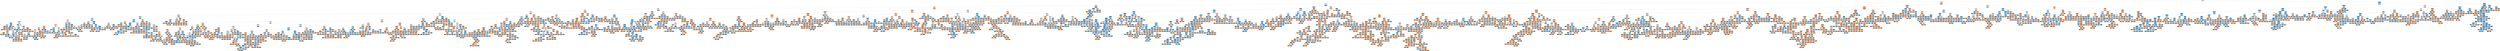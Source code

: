 digraph Tree {
node [shape=box, style="filled", color="black"] ;
0 [label=" AU12_r <= 0.533\ngini = 0.5\nsamples = 22055\nvalue = [11027.5, 11027.5]\nclass = Not Engaged", fillcolor="#ffffff"] ;
1 [label=" AU04_r <= -0.126\ngini = 0.485\nsamples = 17093\nvalue = [10212.268, 7206.089]\nclass = Not Engaged", fillcolor="#f7dac5"] ;
0 -> 1 [labeldistance=2.5, labelangle=45, headlabel="True"] ;
2 [label=" AU05_c <= 0.688\ngini = 0.499\nsamples = 9874\nvalue = [4723.188, 5109.05]\nclass = Engaged", fillcolor="#f0f8fd"] ;
1 -> 2 ;
3 [label=" AU12_c <= 1.164\ngini = 0.496\nsamples = 7469\nvalue = [4106.437, 3435.209]\nclass = Not Engaged", fillcolor="#fbeadf"] ;
2 -> 3 ;
4 [label=" AU04_r <= -0.709\ngini = 0.493\nsamples = 7222\nvalue = [4088.496, 3226.769]\nclass = Not Engaged", fillcolor="#fae4d5"] ;
3 -> 4 ;
5 [label=" AU12_r <= -0.046\ngini = 0.5\nsamples = 4667\nvalue = [2371.686, 2302.772]\nclass = Not Engaged", fillcolor="#fefbf9"] ;
4 -> 5 ;
6 [label=" AU06_r <= 0.184\ngini = 0.497\nsamples = 3894\nvalue = [2118.258, 1809.192]\nclass = Not Engaged", fillcolor="#fbede2"] ;
5 -> 6 ;
7 [label=" gaze_1_z <= 0.423\ngini = 0.499\nsamples = 3589\nvalue = [1887.257, 1719.86]\nclass = Not Engaged", fillcolor="#fdf4ed"] ;
6 -> 7 ;
8 [label=" p_8 <= -0.267\ngini = 0.5\nsamples = 2770\nvalue = [1353.487, 1410.358]\nclass = Engaged", fillcolor="#f7fbfe"] ;
7 -> 8 ;
9 [label=" AU10_r <= 0.421\ngini = 0.487\nsamples = 1045\nvalue = [429.483, 597.349]\nclass = Engaged", fillcolor="#c7e3f8"] ;
8 -> 9 ;
10 [label=" AU09_r <= -0.553\ngini = 0.479\nsamples = 970\nvalue = [376.779, 572.084]\nclass = Engaged", fillcolor="#bbdef6"] ;
9 -> 10 ;
11 [label=" AU14_r <= -0.707\ngini = 0.492\nsamples = 684\nvalue = [294.919, 379.885]\nclass = Engaged", fillcolor="#d3e9f9"] ;
10 -> 11 ;
12 [label=" p_11 <= -0.362\ngini = 0.5\nsamples = 482\nvalue = [233.244, 247.241]\nclass = Engaged", fillcolor="#f4f9fe"] ;
11 -> 12 ;
13 [label=" p_6 <= -0.737\ngini = 0.478\nsamples = 218\nvalue = [84.102, 129.035]\nclass = Engaged", fillcolor="#baddf6"] ;
12 -> 13 ;
14 [label=" p_27 <= -0.273\ngini = 0.296\nsamples = 53\nvalue = [8.971, 40.605]\nclass = Engaged", fillcolor="#65b3eb"] ;
13 -> 14 ;
15 [label=" p_2 <= 0.097\ngini = 0.492\nsamples = 13\nvalue = [5.607, 7.219]\nclass = Engaged", fillcolor="#d3e9f9"] ;
14 -> 15 ;
16 [label="gini = -0.0\nsamples = 7\nvalue = [0.0, 6.316]\nclass = Engaged", fillcolor="#399de5"] ;
15 -> 16 ;
17 [label=" p_16 <= -0.012\ngini = 0.239\nsamples = 6\nvalue = [5.607, 0.902]\nclass = Not Engaged", fillcolor="#e99559"] ;
15 -> 17 ;
18 [label=" p_11 <= -1.248\ngini = 0.0\nsamples = 5\nvalue = [5.607, 0.0]\nclass = Not Engaged", fillcolor="#e58139"] ;
17 -> 18 ;
19 [label="gini = 0.0\nsamples = 1\nvalue = [1.121, 0.0]\nclass = Not Engaged", fillcolor="#e58139"] ;
18 -> 19 ;
20 [label="gini = 0.0\nsamples = 4\nvalue = [4.485, 0.0]\nclass = Not Engaged", fillcolor="#e58139"] ;
18 -> 20 ;
21 [label="gini = -0.0\nsamples = 1\nvalue = [0.0, 0.902]\nclass = Engaged", fillcolor="#399de5"] ;
17 -> 21 ;
22 [label=" p_13 <= 1.151\ngini = 0.166\nsamples = 40\nvalue = [3.364, 33.387]\nclass = Engaged", fillcolor="#4da7e8"] ;
14 -> 22 ;
23 [label=" AU20_r <= 2.674\ngini = 0.118\nsamples = 39\nvalue = [2.243, 33.387]\nclass = Engaged", fillcolor="#46a4e7"] ;
22 -> 23 ;
24 [label=" p_26 <= -1.223\ngini = 0.063\nsamples = 38\nvalue = [1.121, 33.387]\nclass = Engaged", fillcolor="#40a0e6"] ;
23 -> 24 ;
25 [label="gini = 0.0\nsamples = 1\nvalue = [1.121, 0.0]\nclass = Not Engaged", fillcolor="#e58139"] ;
24 -> 25 ;
26 [label="gini = 0.0\nsamples = 37\nvalue = [0.0, 33.387]\nclass = Engaged", fillcolor="#399de5"] ;
24 -> 26 ;
27 [label="gini = -0.0\nsamples = 1\nvalue = [1.121, 0.0]\nclass = Not Engaged", fillcolor="#e58139"] ;
23 -> 27 ;
28 [label="gini = -0.0\nsamples = 1\nvalue = [1.121, 0.0]\nclass = Not Engaged", fillcolor="#e58139"] ;
22 -> 28 ;
29 [label=" p_27 <= -0.488\ngini = 0.497\nsamples = 165\nvalue = [75.131, 88.429]\nclass = Engaged", fillcolor="#e1f0fb"] ;
13 -> 29 ;
30 [label="gini = 0.0\nsamples = 11\nvalue = [0.0, 9.926]\nclass = Engaged", fillcolor="#399de5"] ;
29 -> 30 ;
31 [label=" p_24 <= 0.952\ngini = 0.5\nsamples = 154\nvalue = [75.131, 78.504]\nclass = Engaged", fillcolor="#f6fbfe"] ;
29 -> 31 ;
32 [label=" p_18 <= 0.093\ngini = 0.488\nsamples = 124\nvalue = [51.583, 70.383]\nclass = Engaged", fillcolor="#cae5f8"] ;
31 -> 32 ;
33 [label=" p_19 <= 1.308\ngini = 0.5\nsamples = 89\nvalue = [44.855, 44.215]\nclass = Not Engaged", fillcolor="#fffdfc"] ;
32 -> 33 ;
34 [label=" p_9 <= -0.19\ngini = 0.494\nsamples = 80\nvalue = [44.855, 36.094]\nclass = Not Engaged", fillcolor="#fae6d8"] ;
33 -> 34 ;
35 [label=" p_19 <= 0.872\ngini = 0.334\nsamples = 24\nvalue = [20.185, 5.414]\nclass = Not Engaged", fillcolor="#eca36e"] ;
34 -> 35 ;
36 [label=" p_11 <= -0.392\ngini = 0.091\nsamples = 17\nvalue = [17.942, 0.902]\nclass = Not Engaged", fillcolor="#e68743"] ;
35 -> 36 ;
37 [label="gini = 0.0\nsamples = 16\nvalue = [17.942, 0.0]\nclass = Not Engaged", fillcolor="#e58139"] ;
36 -> 37 ;
38 [label="gini = -0.0\nsamples = 1\nvalue = [0.0, 0.902]\nclass = Engaged", fillcolor="#399de5"] ;
36 -> 38 ;
39 [label=" p_24 <= 0.169\ngini = 0.444\nsamples = 7\nvalue = [2.243, 4.512]\nclass = Engaged", fillcolor="#9bcef2"] ;
35 -> 39 ;
40 [label="gini = 0.0\nsamples = 2\nvalue = [2.243, 0.0]\nclass = Not Engaged", fillcolor="#e58139"] ;
39 -> 40 ;
41 [label=" AU45_r <= -0.471\ngini = 0.0\nsamples = 5\nvalue = [0.0, 4.512]\nclass = Engaged", fillcolor="#399de5"] ;
39 -> 41 ;
42 [label="gini = 0.0\nsamples = 4\nvalue = [0.0, 3.609]\nclass = Engaged", fillcolor="#399de5"] ;
41 -> 42 ;
43 [label="gini = 0.0\nsamples = 1\nvalue = [0.0, 0.902]\nclass = Engaged", fillcolor="#399de5"] ;
41 -> 43 ;
44 [label=" p_15 <= 1.529\ngini = 0.494\nsamples = 56\nvalue = [24.67, 30.68]\nclass = Engaged", fillcolor="#d8ecfa"] ;
34 -> 44 ;
45 [label=" p_5 <= -0.615\ngini = 0.473\nsamples = 51\nvalue = [19.063, 30.68]\nclass = Engaged", fillcolor="#b4daf5"] ;
44 -> 45 ;
46 [label=" AU17_r <= -0.861\ngini = 0.256\nsamples = 24\nvalue = [3.364, 18.949]\nclass = Engaged", fillcolor="#5caeea"] ;
45 -> 46 ;
47 [label=" p_16 <= -0.267\ngini = 0.489\nsamples = 8\nvalue = [3.364, 4.512]\nclass = Engaged", fillcolor="#cde6f8"] ;
46 -> 47 ;
48 [label="gini = 0.0\nsamples = 3\nvalue = [3.364, 0.0]\nclass = Not Engaged", fillcolor="#e58139"] ;
47 -> 48 ;
49 [label="gini = 0.0\nsamples = 5\nvalue = [0.0, 4.512]\nclass = Engaged", fillcolor="#399de5"] ;
47 -> 49 ;
50 [label="gini = -0.0\nsamples = 16\nvalue = [0.0, 14.437]\nclass = Engaged", fillcolor="#399de5"] ;
46 -> 50 ;
51 [label=" AU15_r <= -0.273\ngini = 0.49\nsamples = 27\nvalue = [15.699, 11.73]\nclass = Not Engaged", fillcolor="#f8dfcd"] ;
45 -> 51 ;
52 [label=" p_24 <= 0.053\ngini = 0.463\nsamples = 19\nvalue = [6.728, 11.73]\nclass = Engaged", fillcolor="#abd5f4"] ;
51 -> 52 ;
53 [label=" AU25_r <= 0.878\ngini = 0.284\nsamples = 14\nvalue = [2.243, 10.828]\nclass = Engaged", fillcolor="#62b1ea"] ;
52 -> 53 ;
54 [label="gini = -0.0\nsamples = 12\nvalue = [0.0, 10.828]\nclass = Engaged", fillcolor="#399de5"] ;
53 -> 54 ;
55 [label=" p_15 <= 0.115\ngini = 0.0\nsamples = 2\nvalue = [2.243, 0.0]\nclass = Not Engaged", fillcolor="#e58139"] ;
53 -> 55 ;
56 [label="gini = 0.0\nsamples = 1\nvalue = [1.121, 0.0]\nclass = Not Engaged", fillcolor="#e58139"] ;
55 -> 56 ;
57 [label="gini = 0.0\nsamples = 1\nvalue = [1.121, 0.0]\nclass = Not Engaged", fillcolor="#e58139"] ;
55 -> 57 ;
58 [label=" AU45_r <= 0.31\ngini = 0.279\nsamples = 5\nvalue = [4.485, 0.902]\nclass = Not Engaged", fillcolor="#ea9a61"] ;
52 -> 58 ;
59 [label=" p_18 <= -0.336\ngini = 0.0\nsamples = 4\nvalue = [4.485, 0.0]\nclass = Not Engaged", fillcolor="#e58139"] ;
58 -> 59 ;
60 [label="gini = 0.0\nsamples = 1\nvalue = [1.121, 0.0]\nclass = Not Engaged", fillcolor="#e58139"] ;
59 -> 60 ;
61 [label="gini = 0.0\nsamples = 3\nvalue = [3.364, 0.0]\nclass = Not Engaged", fillcolor="#e58139"] ;
59 -> 61 ;
62 [label="gini = -0.0\nsamples = 1\nvalue = [0.0, 0.902]\nclass = Engaged", fillcolor="#399de5"] ;
58 -> 62 ;
63 [label="gini = 0.0\nsamples = 8\nvalue = [8.971, 0.0]\nclass = Not Engaged", fillcolor="#e58139"] ;
51 -> 63 ;
64 [label="gini = -0.0\nsamples = 5\nvalue = [5.607, 0.0]\nclass = Not Engaged", fillcolor="#e58139"] ;
44 -> 64 ;
65 [label="gini = -0.0\nsamples = 9\nvalue = [0.0, 8.121]\nclass = Engaged", fillcolor="#399de5"] ;
33 -> 65 ;
66 [label=" gaze_1_z <= 0.272\ngini = 0.325\nsamples = 35\nvalue = [6.728, 26.168]\nclass = Engaged", fillcolor="#6cb6ec"] ;
32 -> 66 ;
67 [label=" p_3 <= 1.212\ngini = 0.202\nsamples = 32\nvalue = [3.364, 26.168]\nclass = Engaged", fillcolor="#52aae8"] ;
66 -> 67 ;
68 [label="gini = 0.0\nsamples = 25\nvalue = [0.0, 22.559]\nclass = Engaged", fillcolor="#399de5"] ;
67 -> 68 ;
69 [label=" p_2 <= -0.836\ngini = 0.499\nsamples = 7\nvalue = [3.364, 3.609]\nclass = Engaged", fillcolor="#f2f8fd"] ;
67 -> 69 ;
70 [label="gini = -0.0\nsamples = 4\nvalue = [0.0, 3.609]\nclass = Engaged", fillcolor="#399de5"] ;
69 -> 70 ;
71 [label=" p_31 <= -0.024\ngini = 0.0\nsamples = 3\nvalue = [3.364, 0.0]\nclass = Not Engaged", fillcolor="#e58139"] ;
69 -> 71 ;
72 [label="gini = 0.0\nsamples = 1\nvalue = [1.121, 0.0]\nclass = Not Engaged", fillcolor="#e58139"] ;
71 -> 72 ;
73 [label="gini = 0.0\nsamples = 2\nvalue = [2.243, 0.0]\nclass = Not Engaged", fillcolor="#e58139"] ;
71 -> 73 ;
74 [label="gini = 0.0\nsamples = 3\nvalue = [3.364, 0.0]\nclass = Not Engaged", fillcolor="#e58139"] ;
66 -> 74 ;
75 [label=" p_1 <= 0.355\ngini = 0.381\nsamples = 30\nvalue = [23.549, 8.121]\nclass = Not Engaged", fillcolor="#eeac7d"] ;
31 -> 75 ;
76 [label=" p_13 <= -0.189\ngini = 0.473\nsamples = 12\nvalue = [4.485, 7.219]\nclass = Engaged", fillcolor="#b4daf5"] ;
75 -> 76 ;
77 [label="gini = -0.0\nsamples = 7\nvalue = [0.0, 6.316]\nclass = Engaged", fillcolor="#399de5"] ;
76 -> 77 ;
78 [label=" p_2 <= 1.031\ngini = 0.279\nsamples = 5\nvalue = [4.485, 0.902]\nclass = Not Engaged", fillcolor="#ea9a61"] ;
76 -> 78 ;
79 [label="gini = 0.0\nsamples = 4\nvalue = [4.485, 0.0]\nclass = Not Engaged", fillcolor="#e58139"] ;
78 -> 79 ;
80 [label="gini = -0.0\nsamples = 1\nvalue = [0.0, 0.902]\nclass = Engaged", fillcolor="#399de5"] ;
78 -> 80 ;
81 [label=" p_3 <= 1.62\ngini = 0.086\nsamples = 18\nvalue = [19.063, 0.902]\nclass = Not Engaged", fillcolor="#e68742"] ;
75 -> 81 ;
82 [label=" AU05_r <= -0.388\ngini = 0.0\nsamples = 17\nvalue = [19.063, 0.0]\nclass = Not Engaged", fillcolor="#e58139"] ;
81 -> 82 ;
83 [label="gini = 0.0\nsamples = 12\nvalue = [13.456, 0.0]\nclass = Not Engaged", fillcolor="#e58139"] ;
82 -> 83 ;
84 [label="gini = 0.0\nsamples = 5\nvalue = [5.607, 0.0]\nclass = Not Engaged", fillcolor="#e58139"] ;
82 -> 84 ;
85 [label="gini = -0.0\nsamples = 1\nvalue = [0.0, 0.902]\nclass = Engaged", fillcolor="#399de5"] ;
81 -> 85 ;
86 [label=" p_24 <= 1.105\ngini = 0.493\nsamples = 264\nvalue = [149.141, 118.207]\nclass = Not Engaged", fillcolor="#fae5d6"] ;
12 -> 86 ;
87 [label=" AU07_r <= -0.049\ngini = 0.485\nsamples = 242\nvalue = [144.656, 101.964]\nclass = Not Engaged", fillcolor="#f7dac5"] ;
86 -> 87 ;
88 [label=" p_3 <= 0.027\ngini = 0.472\nsamples = 219\nvalue = [139.049, 85.722]\nclass = Not Engaged", fillcolor="#f5cfb3"] ;
87 -> 88 ;
89 [label=" p_8 <= -0.566\ngini = 0.409\nsamples = 114\nvalue = [85.224, 34.289]\nclass = Not Engaged", fillcolor="#efb489"] ;
88 -> 89 ;
90 [label=" p_16 <= 0.018\ngini = 0.471\nsamples = 74\nvalue = [47.097, 28.875]\nclass = Not Engaged", fillcolor="#f5ceb2"] ;
89 -> 90 ;
91 [label=" p_16 <= -1.828\ngini = 0.49\nsamples = 66\nvalue = [38.126, 28.875]\nclass = Not Engaged", fillcolor="#f9e0cf"] ;
90 -> 91 ;
92 [label="gini = 0.0\nsamples = 6\nvalue = [6.728, 0.0]\nclass = Not Engaged", fillcolor="#e58139"] ;
91 -> 92 ;
93 [label=" p_13 <= 0.289\ngini = 0.499\nsamples = 60\nvalue = [31.398, 28.875]\nclass = Not Engaged", fillcolor="#fdf5ef"] ;
91 -> 93 ;
94 [label=" p_0 <= 0.768\ngini = 0.468\nsamples = 34\nvalue = [12.335, 20.754]\nclass = Engaged", fillcolor="#afd7f4"] ;
93 -> 94 ;
95 [label=" p_13 <= -0.541\ngini = 0.487\nsamples = 19\nvalue = [11.214, 8.121]\nclass = Not Engaged", fillcolor="#f8dcc8"] ;
94 -> 95 ;
96 [label="gini = 0.0\nsamples = 6\nvalue = [6.728, 0.0]\nclass = Not Engaged", fillcolor="#e58139"] ;
95 -> 96 ;
97 [label=" p_10 <= -1.022\ngini = 0.458\nsamples = 13\nvalue = [4.485, 8.121]\nclass = Engaged", fillcolor="#a6d3f3"] ;
95 -> 97 ;
98 [label=" p_7 <= 1.035\ngini = 0.279\nsamples = 5\nvalue = [4.485, 0.902]\nclass = Not Engaged", fillcolor="#ea9a61"] ;
97 -> 98 ;
99 [label="gini = 0.0\nsamples = 4\nvalue = [4.485, 0.0]\nclass = Not Engaged", fillcolor="#e58139"] ;
98 -> 99 ;
100 [label="gini = -0.0\nsamples = 1\nvalue = [0.0, 0.902]\nclass = Engaged", fillcolor="#399de5"] ;
98 -> 100 ;
101 [label="gini = -0.0\nsamples = 8\nvalue = [0.0, 7.219]\nclass = Engaged", fillcolor="#399de5"] ;
97 -> 101 ;
102 [label=" p_13 <= -1.648\ngini = 0.15\nsamples = 15\nvalue = [1.121, 12.633]\nclass = Engaged", fillcolor="#4ba6e7"] ;
94 -> 102 ;
103 [label="gini = 0.0\nsamples = 1\nvalue = [1.121, 0.0]\nclass = Not Engaged", fillcolor="#e58139"] ;
102 -> 103 ;
104 [label="gini = 0.0\nsamples = 14\nvalue = [0.0, 12.633]\nclass = Engaged", fillcolor="#399de5"] ;
102 -> 104 ;
105 [label=" p_8 <= -0.877\ngini = 0.419\nsamples = 26\nvalue = [19.063, 8.121]\nclass = Not Engaged", fillcolor="#f0b78d"] ;
93 -> 105 ;
106 [label=" p_12 <= -0.755\ngini = 0.473\nsamples = 12\nvalue = [4.485, 7.219]\nclass = Engaged", fillcolor="#b4daf5"] ;
105 -> 106 ;
107 [label="gini = 0.0\nsamples = 3\nvalue = [3.364, 0.0]\nclass = Not Engaged", fillcolor="#e58139"] ;
106 -> 107 ;
108 [label=" p_20 <= -1.538\ngini = 0.233\nsamples = 9\nvalue = [1.121, 7.219]\nclass = Engaged", fillcolor="#58ace9"] ;
106 -> 108 ;
109 [label="gini = 0.0\nsamples = 1\nvalue = [1.121, 0.0]\nclass = Not Engaged", fillcolor="#e58139"] ;
108 -> 109 ;
110 [label=" p_1 <= -0.381\ngini = 0.0\nsamples = 8\nvalue = [0.0, 7.219]\nclass = Engaged", fillcolor="#399de5"] ;
108 -> 110 ;
111 [label="gini = 0.0\nsamples = 1\nvalue = [0.0, 0.902]\nclass = Engaged", fillcolor="#399de5"] ;
110 -> 111 ;
112 [label="gini = 0.0\nsamples = 7\nvalue = [0.0, 6.316]\nclass = Engaged", fillcolor="#399de5"] ;
110 -> 112 ;
113 [label=" p_5 <= 1.876\ngini = 0.11\nsamples = 14\nvalue = [14.578, 0.902]\nclass = Not Engaged", fillcolor="#e78945"] ;
105 -> 113 ;
114 [label="gini = 0.0\nsamples = 13\nvalue = [14.578, 0.0]\nclass = Not Engaged", fillcolor="#e58139"] ;
113 -> 114 ;
115 [label="gini = -0.0\nsamples = 1\nvalue = [0.0, 0.902]\nclass = Engaged", fillcolor="#399de5"] ;
113 -> 115 ;
116 [label="gini = 0.0\nsamples = 8\nvalue = [8.971, 0.0]\nclass = Not Engaged", fillcolor="#e58139"] ;
90 -> 116 ;
117 [label=" p_12 <= 1.576\ngini = 0.218\nsamples = 40\nvalue = [38.126, 5.414]\nclass = Not Engaged", fillcolor="#e99355"] ;
89 -> 117 ;
118 [label=" p_23 <= 1.433\ngini = 0.158\nsamples = 38\nvalue = [38.126, 3.609]\nclass = Not Engaged", fillcolor="#e78d4c"] ;
117 -> 118 ;
119 [label=" p_19 <= -2.035\ngini = 0.089\nsamples = 35\nvalue = [37.005, 1.805]\nclass = Not Engaged", fillcolor="#e68743"] ;
118 -> 119 ;
120 [label="gini = 0.0\nsamples = 1\nvalue = [0.0, 0.902]\nclass = Engaged", fillcolor="#399de5"] ;
119 -> 120 ;
121 [label=" p_26 <= 0.872\ngini = 0.046\nsamples = 34\nvalue = [37.005, 0.902]\nclass = Not Engaged", fillcolor="#e6843e"] ;
119 -> 121 ;
122 [label="gini = -0.0\nsamples = 31\nvalue = [34.762, 0.0]\nclass = Not Engaged", fillcolor="#e58139"] ;
121 -> 122 ;
123 [label=" p_2 <= 0.162\ngini = 0.409\nsamples = 3\nvalue = [2.243, 0.902]\nclass = Not Engaged", fillcolor="#efb489"] ;
121 -> 123 ;
124 [label=" p_7 <= -0.341\ngini = 0.0\nsamples = 2\nvalue = [2.243, 0.0]\nclass = Not Engaged", fillcolor="#e58139"] ;
123 -> 124 ;
125 [label="gini = 0.0\nsamples = 1\nvalue = [1.121, 0.0]\nclass = Not Engaged", fillcolor="#e58139"] ;
124 -> 125 ;
126 [label="gini = 0.0\nsamples = 1\nvalue = [1.121, 0.0]\nclass = Not Engaged", fillcolor="#e58139"] ;
124 -> 126 ;
127 [label="gini = -0.0\nsamples = 1\nvalue = [0.0, 0.902]\nclass = Engaged", fillcolor="#399de5"] ;
123 -> 127 ;
128 [label=" p_15 <= -0.265\ngini = 0.473\nsamples = 3\nvalue = [1.121, 1.805]\nclass = Engaged", fillcolor="#b4daf5"] ;
118 -> 128 ;
129 [label="gini = -0.0\nsamples = 2\nvalue = [0.0, 1.805]\nclass = Engaged", fillcolor="#399de5"] ;
128 -> 129 ;
130 [label="gini = 0.0\nsamples = 1\nvalue = [1.121, 0.0]\nclass = Not Engaged", fillcolor="#e58139"] ;
128 -> 130 ;
131 [label=" p_10 <= -0.361\ngini = 0.0\nsamples = 2\nvalue = [0.0, 1.805]\nclass = Engaged", fillcolor="#399de5"] ;
117 -> 131 ;
132 [label="gini = 0.0\nsamples = 1\nvalue = [0.0, 0.902]\nclass = Engaged", fillcolor="#399de5"] ;
131 -> 132 ;
133 [label="gini = 0.0\nsamples = 1\nvalue = [0.0, 0.902]\nclass = Engaged", fillcolor="#399de5"] ;
131 -> 133 ;
134 [label=" p_20 <= -0.604\ngini = 0.5\nsamples = 105\nvalue = [53.826, 51.433]\nclass = Not Engaged", fillcolor="#fef9f6"] ;
88 -> 134 ;
135 [label=" p_11 <= -0.176\ngini = 0.421\nsamples = 35\nvalue = [10.092, 23.461]\nclass = Engaged", fillcolor="#8ec7f0"] ;
134 -> 135 ;
136 [label="gini = 0.0\nsamples = 3\nvalue = [3.364, 0.0]\nclass = Not Engaged", fillcolor="#e58139"] ;
135 -> 136 ;
137 [label=" p_24 <= -0.686\ngini = 0.346\nsamples = 32\nvalue = [6.728, 23.461]\nclass = Engaged", fillcolor="#72b9ec"] ;
135 -> 137 ;
138 [label=" p_15 <= -0.485\ngini = 0.494\nsamples = 10\nvalue = [5.607, 4.512]\nclass = Not Engaged", fillcolor="#fae6d8"] ;
137 -> 138 ;
139 [label="gini = 0.0\nsamples = 5\nvalue = [0.0, 4.512]\nclass = Engaged", fillcolor="#399de5"] ;
138 -> 139 ;
140 [label="gini = 0.0\nsamples = 5\nvalue = [5.607, 0.0]\nclass = Not Engaged", fillcolor="#e58139"] ;
138 -> 140 ;
141 [label=" gaze_1_z <= 0.242\ngini = 0.105\nsamples = 22\nvalue = [1.121, 18.949]\nclass = Engaged", fillcolor="#45a3e7"] ;
137 -> 141 ;
142 [label="gini = 0.0\nsamples = 21\nvalue = [0.0, 18.949]\nclass = Engaged", fillcolor="#399de5"] ;
141 -> 142 ;
143 [label="gini = 0.0\nsamples = 1\nvalue = [1.121, 0.0]\nclass = Not Engaged", fillcolor="#e58139"] ;
141 -> 143 ;
144 [label=" p_21 <= 0.541\ngini = 0.476\nsamples = 70\nvalue = [43.733, 27.973]\nclass = Not Engaged", fillcolor="#f6d2b8"] ;
134 -> 144 ;
145 [label=" p_5 <= 0.042\ngini = 0.5\nsamples = 48\nvalue = [23.549, 24.363]\nclass = Engaged", fillcolor="#f8fcfe"] ;
144 -> 145 ;
146 [label=" p_23 <= -0.165\ngini = 0.414\nsamples = 28\nvalue = [7.85, 18.949]\nclass = Engaged", fillcolor="#8bc6f0"] ;
145 -> 146 ;
147 [label="gini = 0.0\nsamples = 14\nvalue = [0.0, 12.633]\nclass = Engaged", fillcolor="#399de5"] ;
146 -> 147 ;
148 [label=" p_8 <= -0.792\ngini = 0.494\nsamples = 14\nvalue = [7.85, 6.316]\nclass = Not Engaged", fillcolor="#fae6d8"] ;
146 -> 148 ;
149 [label="gini = 0.0\nsamples = 5\nvalue = [0.0, 4.512]\nclass = Engaged", fillcolor="#399de5"] ;
148 -> 149 ;
150 [label=" AU25_r <= -0.733\ngini = 0.304\nsamples = 9\nvalue = [7.85, 1.805]\nclass = Not Engaged", fillcolor="#eb9e67"] ;
148 -> 150 ;
151 [label=" p_15 <= -0.626\ngini = 0.0\nsamples = 7\nvalue = [7.85, 0.0]\nclass = Not Engaged", fillcolor="#e58139"] ;
150 -> 151 ;
152 [label="gini = 0.0\nsamples = 1\nvalue = [1.121, 0.0]\nclass = Not Engaged", fillcolor="#e58139"] ;
151 -> 152 ;
153 [label="gini = 0.0\nsamples = 6\nvalue = [6.728, 0.0]\nclass = Not Engaged", fillcolor="#e58139"] ;
151 -> 153 ;
154 [label="gini = -0.0\nsamples = 2\nvalue = [0.0, 1.805]\nclass = Engaged", fillcolor="#399de5"] ;
150 -> 154 ;
155 [label=" p_19 <= -0.687\ngini = 0.381\nsamples = 20\nvalue = [15.699, 5.414]\nclass = Not Engaged", fillcolor="#eeac7d"] ;
145 -> 155 ;
156 [label="gini = 0.0\nsamples = 3\nvalue = [0.0, 2.707]\nclass = Engaged", fillcolor="#399de5"] ;
155 -> 156 ;
157 [label=" p_16 <= -0.443\ngini = 0.251\nsamples = 17\nvalue = [15.699, 2.707]\nclass = Not Engaged", fillcolor="#e9975b"] ;
155 -> 157 ;
158 [label=" p_0 <= -0.086\ngini = 0.496\nsamples = 5\nvalue = [2.243, 2.707]\nclass = Engaged", fillcolor="#ddeefb"] ;
157 -> 158 ;
159 [label="gini = 0.0\nsamples = 2\nvalue = [2.243, 0.0]\nclass = Not Engaged", fillcolor="#e58139"] ;
158 -> 159 ;
160 [label="gini = -0.0\nsamples = 3\nvalue = [0.0, 2.707]\nclass = Engaged", fillcolor="#399de5"] ;
158 -> 160 ;
161 [label=" p_9 <= -0.492\ngini = 0.0\nsamples = 12\nvalue = [13.456, 0.0]\nclass = Not Engaged", fillcolor="#e58139"] ;
157 -> 161 ;
162 [label="gini = 0.0\nsamples = 1\nvalue = [1.121, 0.0]\nclass = Not Engaged", fillcolor="#e58139"] ;
161 -> 162 ;
163 [label="gini = 0.0\nsamples = 11\nvalue = [12.335, 0.0]\nclass = Not Engaged", fillcolor="#e58139"] ;
161 -> 163 ;
164 [label=" gaze_1_z <= 0.23\ngini = 0.257\nsamples = 22\nvalue = [20.185, 3.609]\nclass = Not Engaged", fillcolor="#ea985c"] ;
144 -> 164 ;
165 [label=" AU23_r <= -0.545\ngini = 0.151\nsamples = 20\nvalue = [20.185, 1.805]\nclass = Not Engaged", fillcolor="#e78c4b"] ;
164 -> 165 ;
166 [label=" p_27 <= -0.509\ngini = 0.082\nsamples = 19\nvalue = [20.185, 0.902]\nclass = Not Engaged", fillcolor="#e68742"] ;
165 -> 166 ;
167 [label=" p_18 <= 0.873\ngini = 0.494\nsamples = 2\nvalue = [1.121, 0.902]\nclass = Not Engaged", fillcolor="#fae6d8"] ;
166 -> 167 ;
168 [label="gini = 0.0\nsamples = 1\nvalue = [1.121, 0.0]\nclass = Not Engaged", fillcolor="#e58139"] ;
167 -> 168 ;
169 [label="gini = 0.0\nsamples = 1\nvalue = [0.0, 0.902]\nclass = Engaged", fillcolor="#399de5"] ;
167 -> 169 ;
170 [label=" gaze_1_z <= -0.884\ngini = 0.0\nsamples = 17\nvalue = [19.063, 0.0]\nclass = Not Engaged", fillcolor="#e58139"] ;
166 -> 170 ;
171 [label="gini = 0.0\nsamples = 1\nvalue = [1.121, 0.0]\nclass = Not Engaged", fillcolor="#e58139"] ;
170 -> 171 ;
172 [label="gini = 0.0\nsamples = 16\nvalue = [17.942, 0.0]\nclass = Not Engaged", fillcolor="#e58139"] ;
170 -> 172 ;
173 [label="gini = -0.0\nsamples = 1\nvalue = [0.0, 0.902]\nclass = Engaged", fillcolor="#399de5"] ;
165 -> 173 ;
174 [label="gini = -0.0\nsamples = 2\nvalue = [0.0, 1.805]\nclass = Engaged", fillcolor="#399de5"] ;
164 -> 174 ;
175 [label=" AU23_r <= -0.034\ngini = 0.382\nsamples = 23\nvalue = [5.607, 16.242]\nclass = Engaged", fillcolor="#7dbfee"] ;
87 -> 175 ;
176 [label=" p_13 <= -0.584\ngini = 0.223\nsamples = 19\nvalue = [2.243, 15.34]\nclass = Engaged", fillcolor="#56abe9"] ;
175 -> 176 ;
177 [label=" p_13 <= -1.102\ngini = 0.494\nsamples = 4\nvalue = [2.243, 1.805]\nclass = Not Engaged", fillcolor="#fae6d8"] ;
176 -> 177 ;
178 [label="gini = 0.0\nsamples = 2\nvalue = [0.0, 1.805]\nclass = Engaged", fillcolor="#399de5"] ;
177 -> 178 ;
179 [label="gini = 0.0\nsamples = 2\nvalue = [2.243, 0.0]\nclass = Not Engaged", fillcolor="#e58139"] ;
177 -> 179 ;
180 [label="gini = -0.0\nsamples = 15\nvalue = [0.0, 13.535]\nclass = Engaged", fillcolor="#399de5"] ;
176 -> 180 ;
181 [label=" AU12_r <= -0.219\ngini = 0.334\nsamples = 4\nvalue = [3.364, 0.902]\nclass = Not Engaged", fillcolor="#eca36e"] ;
175 -> 181 ;
182 [label=" AU14_r <= -0.862\ngini = 0.0\nsamples = 3\nvalue = [3.364, 0.0]\nclass = Not Engaged", fillcolor="#e58139"] ;
181 -> 182 ;
183 [label="gini = 0.0\nsamples = 2\nvalue = [2.243, 0.0]\nclass = Not Engaged", fillcolor="#e58139"] ;
182 -> 183 ;
184 [label="gini = 0.0\nsamples = 1\nvalue = [1.121, 0.0]\nclass = Not Engaged", fillcolor="#e58139"] ;
182 -> 184 ;
185 [label="gini = -0.0\nsamples = 1\nvalue = [0.0, 0.902]\nclass = Engaged", fillcolor="#399de5"] ;
181 -> 185 ;
186 [label=" p_31 <= -0.39\ngini = 0.339\nsamples = 22\nvalue = [4.485, 16.242]\nclass = Engaged", fillcolor="#70b8ec"] ;
86 -> 186 ;
187 [label="gini = 0.0\nsamples = 2\nvalue = [2.243, 0.0]\nclass = Not Engaged", fillcolor="#e58139"] ;
186 -> 187 ;
188 [label=" AU02_r <= -0.425\ngini = 0.213\nsamples = 20\nvalue = [2.243, 16.242]\nclass = Engaged", fillcolor="#54abe9"] ;
186 -> 188 ;
189 [label="gini = 0.0\nsamples = 16\nvalue = [0.0, 14.437]\nclass = Engaged", fillcolor="#399de5"] ;
188 -> 189 ;
190 [label=" p_2 <= -0.891\ngini = 0.494\nsamples = 4\nvalue = [2.243, 1.805]\nclass = Not Engaged", fillcolor="#fae6d8"] ;
188 -> 190 ;
191 [label="gini = 0.0\nsamples = 2\nvalue = [0.0, 1.805]\nclass = Engaged", fillcolor="#399de5"] ;
190 -> 191 ;
192 [label="gini = 0.0\nsamples = 2\nvalue = [2.243, 0.0]\nclass = Not Engaged", fillcolor="#e58139"] ;
190 -> 192 ;
193 [label=" p_7 <= -0.426\ngini = 0.433\nsamples = 202\nvalue = [61.675, 132.644]\nclass = Engaged", fillcolor="#95cbf1"] ;
11 -> 193 ;
194 [label=" p_19 <= 0.896\ngini = 0.499\nsamples = 60\nvalue = [31.398, 28.875]\nclass = Not Engaged", fillcolor="#fdf5ef"] ;
193 -> 194 ;
195 [label=" p_12 <= 0.247\ngini = 0.476\nsamples = 47\nvalue = [17.942, 27.973]\nclass = Engaged", fillcolor="#b8dcf6"] ;
194 -> 195 ;
196 [label=" p_12 <= 0.071\ngini = 0.494\nsamples = 30\nvalue = [16.82, 13.535]\nclass = Not Engaged", fillcolor="#fae6d8"] ;
195 -> 196 ;
197 [label=" p_5 <= -0.274\ngini = 0.489\nsamples = 24\nvalue = [10.092, 13.535]\nclass = Engaged", fillcolor="#cde6f8"] ;
196 -> 197 ;
198 [label=" p_5 <= -1.26\ngini = 0.454\nsamples = 15\nvalue = [10.092, 5.414]\nclass = Not Engaged", fillcolor="#f3c5a3"] ;
197 -> 198 ;
199 [label="gini = 0.0\nsamples = 4\nvalue = [0.0, 3.609]\nclass = Engaged", fillcolor="#399de5"] ;
198 -> 199 ;
200 [label=" p_18 <= -1.244\ngini = 0.257\nsamples = 11\nvalue = [10.092, 1.805]\nclass = Not Engaged", fillcolor="#ea985c"] ;
198 -> 200 ;
201 [label="gini = 0.0\nsamples = 2\nvalue = [0.0, 1.805]\nclass = Engaged", fillcolor="#399de5"] ;
200 -> 201 ;
202 [label="gini = 0.0\nsamples = 9\nvalue = [10.092, 0.0]\nclass = Not Engaged", fillcolor="#e58139"] ;
200 -> 202 ;
203 [label="gini = 0.0\nsamples = 9\nvalue = [0.0, 8.121]\nclass = Engaged", fillcolor="#399de5"] ;
197 -> 203 ;
204 [label="gini = 0.0\nsamples = 6\nvalue = [6.728, 0.0]\nclass = Not Engaged", fillcolor="#e58139"] ;
196 -> 204 ;
205 [label=" p_11 <= -1.966\ngini = 0.134\nsamples = 17\nvalue = [1.121, 14.437]\nclass = Engaged", fillcolor="#48a5e7"] ;
195 -> 205 ;
206 [label="gini = 0.0\nsamples = 1\nvalue = [1.121, 0.0]\nclass = Not Engaged", fillcolor="#e58139"] ;
205 -> 206 ;
207 [label="gini = 0.0\nsamples = 16\nvalue = [0.0, 14.437]\nclass = Engaged", fillcolor="#399de5"] ;
205 -> 207 ;
208 [label=" p_12 <= 1.608\ngini = 0.118\nsamples = 13\nvalue = [13.456, 0.902]\nclass = Not Engaged", fillcolor="#e78946"] ;
194 -> 208 ;
209 [label="gini = 0.0\nsamples = 12\nvalue = [13.456, 0.0]\nclass = Not Engaged", fillcolor="#e58139"] ;
208 -> 209 ;
210 [label="gini = -0.0\nsamples = 1\nvalue = [0.0, 0.902]\nclass = Engaged", fillcolor="#399de5"] ;
208 -> 210 ;
211 [label=" p_0 <= 0.69\ngini = 0.35\nsamples = 142\nvalue = [30.277, 103.769]\nclass = Engaged", fillcolor="#73baed"] ;
193 -> 211 ;
212 [label=" p_8 <= -1.529\ngini = 0.248\nsamples = 108\nvalue = [14.578, 85.722]\nclass = Engaged", fillcolor="#5baee9"] ;
211 -> 212 ;
213 [label=" p_11 <= -0.332\ngini = 0.489\nsamples = 16\nvalue = [6.728, 9.023]\nclass = Engaged", fillcolor="#cde6f8"] ;
212 -> 213 ;
214 [label=" p_8 <= -2.328\ngini = 0.213\nsamples = 10\nvalue = [1.121, 8.121]\nclass = Engaged", fillcolor="#54abe9"] ;
213 -> 214 ;
215 [label="gini = 0.0\nsamples = 1\nvalue = [1.121, 0.0]\nclass = Not Engaged", fillcolor="#e58139"] ;
214 -> 215 ;
216 [label="gini = -0.0\nsamples = 9\nvalue = [0.0, 8.121]\nclass = Engaged", fillcolor="#399de5"] ;
214 -> 216 ;
217 [label=" p_13 <= 1.337\ngini = 0.239\nsamples = 6\nvalue = [5.607, 0.902]\nclass = Not Engaged", fillcolor="#e99559"] ;
213 -> 217 ;
218 [label="gini = 0.0\nsamples = 5\nvalue = [5.607, 0.0]\nclass = Not Engaged", fillcolor="#e58139"] ;
217 -> 218 ;
219 [label="gini = -0.0\nsamples = 1\nvalue = [0.0, 0.902]\nclass = Engaged", fillcolor="#399de5"] ;
217 -> 219 ;
220 [label=" p_23 <= -0.486\ngini = 0.168\nsamples = 92\nvalue = [7.85, 76.699]\nclass = Engaged", fillcolor="#4da7e8"] ;
212 -> 220 ;
221 [label=" AU17_r <= -0.611\ngini = 0.438\nsamples = 18\nvalue = [5.607, 11.73]\nclass = Engaged", fillcolor="#98ccf1"] ;
220 -> 221 ;
222 [label=" AU25_r <= 0.496\ngini = 0.239\nsamples = 6\nvalue = [5.607, 0.902]\nclass = Not Engaged", fillcolor="#e99559"] ;
221 -> 222 ;
223 [label=" p_2 <= -1.359\ngini = 0.0\nsamples = 5\nvalue = [5.607, 0.0]\nclass = Not Engaged", fillcolor="#e58139"] ;
222 -> 223 ;
224 [label="gini = 0.0\nsamples = 1\nvalue = [1.121, 0.0]\nclass = Not Engaged", fillcolor="#e58139"] ;
223 -> 224 ;
225 [label="gini = 0.0\nsamples = 4\nvalue = [4.485, 0.0]\nclass = Not Engaged", fillcolor="#e58139"] ;
223 -> 225 ;
226 [label="gini = -0.0\nsamples = 1\nvalue = [0.0, 0.902]\nclass = Engaged", fillcolor="#399de5"] ;
222 -> 226 ;
227 [label="gini = -0.0\nsamples = 12\nvalue = [0.0, 10.828]\nclass = Engaged", fillcolor="#399de5"] ;
221 -> 227 ;
228 [label=" p_18 <= 1.636\ngini = 0.065\nsamples = 74\nvalue = [2.243, 64.968]\nclass = Engaged", fillcolor="#40a0e6"] ;
220 -> 228 ;
229 [label=" p_0 <= -1.629\ngini = 0.034\nsamples = 72\nvalue = [1.121, 64.066]\nclass = Engaged", fillcolor="#3c9fe5"] ;
228 -> 229 ;
230 [label=" p_23 <= 0.851\ngini = 0.494\nsamples = 2\nvalue = [1.121, 0.902]\nclass = Not Engaged", fillcolor="#fae6d8"] ;
229 -> 230 ;
231 [label="gini = 0.0\nsamples = 1\nvalue = [0.0, 0.902]\nclass = Engaged", fillcolor="#399de5"] ;
230 -> 231 ;
232 [label="gini = 0.0\nsamples = 1\nvalue = [1.121, 0.0]\nclass = Not Engaged", fillcolor="#e58139"] ;
230 -> 232 ;
233 [label="gini = -0.0\nsamples = 70\nvalue = [0.0, 63.164]\nclass = Engaged", fillcolor="#399de5"] ;
229 -> 233 ;
234 [label=" p_1 <= 0.105\ngini = 0.494\nsamples = 2\nvalue = [1.121, 0.902]\nclass = Not Engaged", fillcolor="#fae6d8"] ;
228 -> 234 ;
235 [label="gini = 0.0\nsamples = 1\nvalue = [1.121, 0.0]\nclass = Not Engaged", fillcolor="#e58139"] ;
234 -> 235 ;
236 [label="gini = 0.0\nsamples = 1\nvalue = [0.0, 0.902]\nclass = Engaged", fillcolor="#399de5"] ;
234 -> 236 ;
237 [label=" p_12 <= -0.052\ngini = 0.498\nsamples = 34\nvalue = [15.699, 18.047]\nclass = Engaged", fillcolor="#e5f2fc"] ;
211 -> 237 ;
238 [label=" p_19 <= 0.399\ngini = 0.424\nsamples = 17\nvalue = [12.335, 5.414]\nclass = Not Engaged", fillcolor="#f0b890"] ;
237 -> 238 ;
239 [label=" p_27 <= 0.236\ngini = 0.151\nsamples = 10\nvalue = [10.092, 0.902]\nclass = Not Engaged", fillcolor="#e78c4b"] ;
238 -> 239 ;
240 [label="gini = 0.0\nsamples = 9\nvalue = [10.092, 0.0]\nclass = Not Engaged", fillcolor="#e58139"] ;
239 -> 240 ;
241 [label="gini = -0.0\nsamples = 1\nvalue = [0.0, 0.902]\nclass = Engaged", fillcolor="#399de5"] ;
239 -> 241 ;
242 [label=" p_2 <= 0.884\ngini = 0.444\nsamples = 7\nvalue = [2.243, 4.512]\nclass = Engaged", fillcolor="#9bcef2"] ;
238 -> 242 ;
243 [label="gini = 0.0\nsamples = 5\nvalue = [0.0, 4.512]\nclass = Engaged", fillcolor="#399de5"] ;
242 -> 243 ;
244 [label=" p_5 <= -0.497\ngini = 0.0\nsamples = 2\nvalue = [2.243, 0.0]\nclass = Not Engaged", fillcolor="#e58139"] ;
242 -> 244 ;
245 [label="gini = 0.0\nsamples = 1\nvalue = [1.121, 0.0]\nclass = Not Engaged", fillcolor="#e58139"] ;
244 -> 245 ;
246 [label="gini = 0.0\nsamples = 1\nvalue = [1.121, 0.0]\nclass = Not Engaged", fillcolor="#e58139"] ;
244 -> 246 ;
247 [label=" p_10 <= 0.826\ngini = 0.332\nsamples = 17\nvalue = [3.364, 12.633]\nclass = Engaged", fillcolor="#6eb7ec"] ;
237 -> 247 ;
248 [label=" p_0 <= 0.72\ngini = 0.15\nsamples = 15\nvalue = [1.121, 12.633]\nclass = Engaged", fillcolor="#4ba6e7"] ;
247 -> 248 ;
249 [label="gini = 0.0\nsamples = 1\nvalue = [1.121, 0.0]\nclass = Not Engaged", fillcolor="#e58139"] ;
248 -> 249 ;
250 [label="gini = -0.0\nsamples = 14\nvalue = [0.0, 12.633]\nclass = Engaged", fillcolor="#399de5"] ;
248 -> 250 ;
251 [label="gini = 0.0\nsamples = 2\nvalue = [2.243, 0.0]\nclass = Not Engaged", fillcolor="#e58139"] ;
247 -> 251 ;
252 [label=" AU10_r <= -0.852\ngini = 0.419\nsamples = 286\nvalue = [81.86, 192.198]\nclass = Engaged", fillcolor="#8dc7f0"] ;
10 -> 252 ;
253 [label=" p_13 <= -0.954\ngini = 0.341\nsamples = 169\nvalue = [34.762, 124.523]\nclass = Engaged", fillcolor="#70b8ec"] ;
252 -> 253 ;
254 [label=" AU26_r <= 0.088\ngini = 0.494\nsamples = 22\nvalue = [12.335, 9.926]\nclass = Not Engaged", fillcolor="#fae6d8"] ;
253 -> 254 ;
255 [label=" p_24 <= -0.743\ngini = 0.392\nsamples = 16\nvalue = [12.335, 4.512]\nclass = Not Engaged", fillcolor="#efaf81"] ;
254 -> 255 ;
256 [label="gini = 0.0\nsamples = 4\nvalue = [0.0, 3.609]\nclass = Engaged", fillcolor="#399de5"] ;
255 -> 256 ;
257 [label=" AU09_r <= 2.275\ngini = 0.127\nsamples = 12\nvalue = [12.335, 0.902]\nclass = Not Engaged", fillcolor="#e78a47"] ;
255 -> 257 ;
258 [label="gini = 0.0\nsamples = 11\nvalue = [12.335, 0.0]\nclass = Not Engaged", fillcolor="#e58139"] ;
257 -> 258 ;
259 [label="gini = -0.0\nsamples = 1\nvalue = [0.0, 0.902]\nclass = Engaged", fillcolor="#399de5"] ;
257 -> 259 ;
260 [label="gini = 0.0\nsamples = 6\nvalue = [0.0, 5.414]\nclass = Engaged", fillcolor="#399de5"] ;
254 -> 260 ;
261 [label=" AU06_r <= -0.277\ngini = 0.274\nsamples = 147\nvalue = [22.427, 114.597]\nclass = Engaged", fillcolor="#60b0ea"] ;
253 -> 261 ;
262 [label=" p_3 <= -2.136\ngini = 0.171\nsamples = 116\nvalue = [10.092, 96.55]\nclass = Engaged", fillcolor="#4ea7e8"] ;
261 -> 262 ;
263 [label=" AU23_r <= -0.545\ngini = 0.409\nsamples = 3\nvalue = [2.243, 0.902]\nclass = Not Engaged", fillcolor="#efb489"] ;
262 -> 263 ;
264 [label=" p_12 <= -0.571\ngini = 0.0\nsamples = 2\nvalue = [2.243, 0.0]\nclass = Not Engaged", fillcolor="#e58139"] ;
263 -> 264 ;
265 [label="gini = 0.0\nsamples = 1\nvalue = [1.121, 0.0]\nclass = Not Engaged", fillcolor="#e58139"] ;
264 -> 265 ;
266 [label="gini = 0.0\nsamples = 1\nvalue = [1.121, 0.0]\nclass = Not Engaged", fillcolor="#e58139"] ;
264 -> 266 ;
267 [label="gini = -0.0\nsamples = 1\nvalue = [0.0, 0.902]\nclass = Engaged", fillcolor="#399de5"] ;
263 -> 267 ;
268 [label=" p_23 <= 1.163\ngini = 0.14\nsamples = 113\nvalue = [7.85, 95.648]\nclass = Engaged", fillcolor="#49a5e7"] ;
262 -> 268 ;
269 [label=" p_12 <= 2.152\ngini = 0.089\nsamples = 106\nvalue = [4.485, 92.039]\nclass = Engaged", fillcolor="#43a2e6"] ;
268 -> 269 ;
270 [label=" p_0 <= 2.35\ngini = 0.069\nsamples = 104\nvalue = [3.364, 91.136]\nclass = Engaged", fillcolor="#40a1e6"] ;
269 -> 270 ;
271 [label=" AU25_r <= 1.111\ngini = 0.047\nsamples = 102\nvalue = [2.243, 90.234]\nclass = Engaged", fillcolor="#3e9fe6"] ;
270 -> 271 ;
272 [label=" p_26 <= -1.353\ngini = 0.025\nsamples = 99\nvalue = [1.121, 88.429]\nclass = Engaged", fillcolor="#3c9ee5"] ;
271 -> 272 ;
273 [label=" p_6 <= -0.229\ngini = 0.414\nsamples = 4\nvalue = [1.121, 2.707]\nclass = Engaged", fillcolor="#8bc6f0"] ;
272 -> 273 ;
274 [label="gini = 0.0\nsamples = 1\nvalue = [1.121, 0.0]\nclass = Not Engaged", fillcolor="#e58139"] ;
273 -> 274 ;
275 [label="gini = -0.0\nsamples = 3\nvalue = [0.0, 2.707]\nclass = Engaged", fillcolor="#399de5"] ;
273 -> 275 ;
276 [label="gini = -0.0\nsamples = 95\nvalue = [0.0, 85.722]\nclass = Engaged", fillcolor="#399de5"] ;
272 -> 276 ;
277 [label=" p_16 <= 0.399\ngini = 0.473\nsamples = 3\nvalue = [1.121, 1.805]\nclass = Engaged", fillcolor="#b4daf5"] ;
271 -> 277 ;
278 [label="gini = -0.0\nsamples = 2\nvalue = [0.0, 1.805]\nclass = Engaged", fillcolor="#399de5"] ;
277 -> 278 ;
279 [label="gini = 0.0\nsamples = 1\nvalue = [1.121, 0.0]\nclass = Not Engaged", fillcolor="#e58139"] ;
277 -> 279 ;
280 [label=" p_2 <= 0.042\ngini = 0.494\nsamples = 2\nvalue = [1.121, 0.902]\nclass = Not Engaged", fillcolor="#fae6d8"] ;
270 -> 280 ;
281 [label="gini = 0.0\nsamples = 1\nvalue = [0.0, 0.902]\nclass = Engaged", fillcolor="#399de5"] ;
280 -> 281 ;
282 [label="gini = 0.0\nsamples = 1\nvalue = [1.121, 0.0]\nclass = Not Engaged", fillcolor="#e58139"] ;
280 -> 282 ;
283 [label=" AU25_r <= -0.487\ngini = 0.494\nsamples = 2\nvalue = [1.121, 0.902]\nclass = Not Engaged", fillcolor="#fae6d8"] ;
269 -> 283 ;
284 [label="gini = 0.0\nsamples = 1\nvalue = [1.121, 0.0]\nclass = Not Engaged", fillcolor="#e58139"] ;
283 -> 284 ;
285 [label="gini = 0.0\nsamples = 1\nvalue = [0.0, 0.902]\nclass = Engaged", fillcolor="#399de5"] ;
283 -> 285 ;
286 [label=" AU02_r <= -0.491\ngini = 0.499\nsamples = 7\nvalue = [3.364, 3.609]\nclass = Engaged", fillcolor="#f2f8fd"] ;
268 -> 286 ;
287 [label="gini = -0.0\nsamples = 4\nvalue = [0.0, 3.609]\nclass = Engaged", fillcolor="#399de5"] ;
286 -> 287 ;
288 [label=" AU17_r <= -1.179\ngini = 0.0\nsamples = 3\nvalue = [3.364, 0.0]\nclass = Not Engaged", fillcolor="#e58139"] ;
286 -> 288 ;
289 [label="gini = 0.0\nsamples = 1\nvalue = [1.121, 0.0]\nclass = Not Engaged", fillcolor="#e58139"] ;
288 -> 289 ;
290 [label="gini = 0.0\nsamples = 2\nvalue = [2.243, 0.0]\nclass = Not Engaged", fillcolor="#e58139"] ;
288 -> 290 ;
291 [label=" p_8 <= -0.352\ngini = 0.482\nsamples = 31\nvalue = [12.335, 18.047]\nclass = Engaged", fillcolor="#c0e0f7"] ;
261 -> 291 ;
292 [label=" p_9 <= 1.086\ngini = 0.405\nsamples = 25\nvalue = [6.728, 17.144]\nclass = Engaged", fillcolor="#87c3ef"] ;
291 -> 292 ;
293 [label=" p_19 <= 2.022\ngini = 0.329\nsamples = 23\nvalue = [4.485, 17.144]\nclass = Engaged", fillcolor="#6db7ec"] ;
292 -> 293 ;
294 [label=" p_6 <= -1.476\ngini = 0.205\nsamples = 21\nvalue = [2.243, 17.144]\nclass = Engaged", fillcolor="#53aae8"] ;
293 -> 294 ;
295 [label=" p_27 <= -0.122\ngini = 0.409\nsamples = 3\nvalue = [2.243, 0.902]\nclass = Not Engaged", fillcolor="#efb489"] ;
294 -> 295 ;
296 [label=" p_27 <= -0.294\ngini = 0.0\nsamples = 2\nvalue = [2.243, 0.0]\nclass = Not Engaged", fillcolor="#e58139"] ;
295 -> 296 ;
297 [label="gini = 0.0\nsamples = 1\nvalue = [1.121, 0.0]\nclass = Not Engaged", fillcolor="#e58139"] ;
296 -> 297 ;
298 [label="gini = 0.0\nsamples = 1\nvalue = [1.121, 0.0]\nclass = Not Engaged", fillcolor="#e58139"] ;
296 -> 298 ;
299 [label="gini = -0.0\nsamples = 1\nvalue = [0.0, 0.902]\nclass = Engaged", fillcolor="#399de5"] ;
295 -> 299 ;
300 [label="gini = -0.0\nsamples = 18\nvalue = [0.0, 16.242]\nclass = Engaged", fillcolor="#399de5"] ;
294 -> 300 ;
301 [label="gini = 0.0\nsamples = 2\nvalue = [2.243, 0.0]\nclass = Not Engaged", fillcolor="#e58139"] ;
293 -> 301 ;
302 [label="gini = 0.0\nsamples = 2\nvalue = [2.243, 0.0]\nclass = Not Engaged", fillcolor="#e58139"] ;
292 -> 302 ;
303 [label=" AU26_r <= -0.435\ngini = 0.239\nsamples = 6\nvalue = [5.607, 0.902]\nclass = Not Engaged", fillcolor="#e99559"] ;
291 -> 303 ;
304 [label="gini = 0.0\nsamples = 5\nvalue = [5.607, 0.0]\nclass = Not Engaged", fillcolor="#e58139"] ;
303 -> 304 ;
305 [label="gini = -0.0\nsamples = 1\nvalue = [0.0, 0.902]\nclass = Engaged", fillcolor="#399de5"] ;
303 -> 305 ;
306 [label=" AU17_r <= -1.189\ngini = 0.484\nsamples = 117\nvalue = [47.097, 67.676]\nclass = Engaged", fillcolor="#c3e1f7"] ;
252 -> 306 ;
307 [label=" gaze_1_z <= -0.672\ngini = 0.239\nsamples = 12\nvalue = [11.214, 1.805]\nclass = Not Engaged", fillcolor="#e99559"] ;
306 -> 307 ;
308 [label="gini = 0.0\nsamples = 2\nvalue = [0.0, 1.805]\nclass = Engaged", fillcolor="#399de5"] ;
307 -> 308 ;
309 [label=" p_26 <= -0.74\ngini = 0.0\nsamples = 10\nvalue = [11.214, 0.0]\nclass = Not Engaged", fillcolor="#e58139"] ;
307 -> 309 ;
310 [label="gini = 0.0\nsamples = 1\nvalue = [1.121, 0.0]\nclass = Not Engaged", fillcolor="#e58139"] ;
309 -> 310 ;
311 [label="gini = 0.0\nsamples = 9\nvalue = [10.092, 0.0]\nclass = Not Engaged", fillcolor="#e58139"] ;
309 -> 311 ;
312 [label=" p_5 <= -1.93\ngini = 0.457\nsamples = 105\nvalue = [35.884, 65.871]\nclass = Engaged", fillcolor="#a5d2f3"] ;
306 -> 312 ;
313 [label="gini = 0.0\nsamples = 5\nvalue = [5.607, 0.0]\nclass = Not Engaged", fillcolor="#e58139"] ;
312 -> 313 ;
314 [label=" AU15_r <= 0.11\ngini = 0.431\nsamples = 100\nvalue = [30.277, 65.871]\nclass = Engaged", fillcolor="#94caf1"] ;
312 -> 314 ;
315 [label=" p_5 <= 1.007\ngini = 0.338\nsamples = 72\nvalue = [14.578, 53.238]\nclass = Engaged", fillcolor="#6fb8ec"] ;
314 -> 315 ;
316 [label=" AU45_r <= -0.492\ngini = 0.274\nsamples = 66\nvalue = [10.092, 51.433]\nclass = Engaged", fillcolor="#60b0ea"] ;
315 -> 316 ;
317 [label=" p_19 <= 0.462\ngini = 0.421\nsamples = 35\nvalue = [10.092, 23.461]\nclass = Engaged", fillcolor="#8ec7f0"] ;
316 -> 317 ;
318 [label=" AU45_r <= -0.644\ngini = 0.24\nsamples = 26\nvalue = [3.364, 20.754]\nclass = Engaged", fillcolor="#59ade9"] ;
317 -> 318 ;
319 [label=" p_0 <= -1.653\ngini = 0.097\nsamples = 24\nvalue = [1.121, 20.754]\nclass = Engaged", fillcolor="#44a2e6"] ;
318 -> 319 ;
320 [label="gini = 0.0\nsamples = 1\nvalue = [1.121, 0.0]\nclass = Not Engaged", fillcolor="#e58139"] ;
319 -> 320 ;
321 [label="gini = -0.0\nsamples = 23\nvalue = [0.0, 20.754]\nclass = Engaged", fillcolor="#399de5"] ;
319 -> 321 ;
322 [label="gini = 0.0\nsamples = 2\nvalue = [2.243, 0.0]\nclass = Not Engaged", fillcolor="#e58139"] ;
318 -> 322 ;
323 [label=" p_30 <= 0.082\ngini = 0.409\nsamples = 9\nvalue = [6.728, 2.707]\nclass = Not Engaged", fillcolor="#efb489"] ;
317 -> 323 ;
324 [label=" p_24 <= -0.626\ngini = 0.0\nsamples = 5\nvalue = [5.607, 0.0]\nclass = Not Engaged", fillcolor="#e58139"] ;
323 -> 324 ;
325 [label="gini = 0.0\nsamples = 1\nvalue = [1.121, 0.0]\nclass = Not Engaged", fillcolor="#e58139"] ;
324 -> 325 ;
326 [label="gini = 0.0\nsamples = 4\nvalue = [4.485, 0.0]\nclass = Not Engaged", fillcolor="#e58139"] ;
324 -> 326 ;
327 [label=" p_31 <= -0.224\ngini = 0.414\nsamples = 4\nvalue = [1.121, 2.707]\nclass = Engaged", fillcolor="#8bc6f0"] ;
323 -> 327 ;
328 [label="gini = 0.0\nsamples = 1\nvalue = [1.121, 0.0]\nclass = Not Engaged", fillcolor="#e58139"] ;
327 -> 328 ;
329 [label="gini = -0.0\nsamples = 3\nvalue = [0.0, 2.707]\nclass = Engaged", fillcolor="#399de5"] ;
327 -> 329 ;
330 [label=" AU09_r <= -0.495\ngini = 0.0\nsamples = 31\nvalue = [0.0, 27.973]\nclass = Engaged", fillcolor="#399de5"] ;
316 -> 330 ;
331 [label="gini = 0.0\nsamples = 1\nvalue = [0.0, 0.902]\nclass = Engaged", fillcolor="#399de5"] ;
330 -> 331 ;
332 [label="gini = 0.0\nsamples = 30\nvalue = [0.0, 27.07]\nclass = Engaged", fillcolor="#399de5"] ;
330 -> 332 ;
333 [label=" p_12 <= 0.806\ngini = 0.409\nsamples = 6\nvalue = [4.485, 1.805]\nclass = Not Engaged", fillcolor="#efb489"] ;
315 -> 333 ;
334 [label="gini = 0.0\nsamples = 4\nvalue = [4.485, 0.0]\nclass = Not Engaged", fillcolor="#e58139"] ;
333 -> 334 ;
335 [label="gini = -0.0\nsamples = 2\nvalue = [0.0, 1.805]\nclass = Engaged", fillcolor="#399de5"] ;
333 -> 335 ;
336 [label=" p_31 <= 0.126\ngini = 0.494\nsamples = 28\nvalue = [15.699, 12.633]\nclass = Not Engaged", fillcolor="#fae6d8"] ;
314 -> 336 ;
337 [label=" p_12 <= -0.737\ngini = 0.449\nsamples = 23\nvalue = [15.699, 8.121]\nclass = Not Engaged", fillcolor="#f2c29f"] ;
336 -> 337 ;
338 [label="gini = 0.0\nsamples = 8\nvalue = [8.971, 0.0]\nclass = Not Engaged", fillcolor="#e58139"] ;
337 -> 338 ;
339 [label=" p_16 <= -0.667\ngini = 0.496\nsamples = 15\nvalue = [6.728, 8.121]\nclass = Engaged", fillcolor="#ddeefb"] ;
337 -> 339 ;
340 [label="gini = 0.0\nsamples = 6\nvalue = [0.0, 5.414]\nclass = Engaged", fillcolor="#399de5"] ;
339 -> 340 ;
341 [label=" p_21 <= -0.149\ngini = 0.409\nsamples = 9\nvalue = [6.728, 2.707]\nclass = Not Engaged", fillcolor="#efb489"] ;
339 -> 341 ;
342 [label="gini = 0.0\nsamples = 3\nvalue = [0.0, 2.707]\nclass = Engaged", fillcolor="#399de5"] ;
341 -> 342 ;
343 [label="gini = 0.0\nsamples = 6\nvalue = [6.728, 0.0]\nclass = Not Engaged", fillcolor="#e58139"] ;
341 -> 343 ;
344 [label="gini = 0.0\nsamples = 5\nvalue = [0.0, 4.512]\nclass = Engaged", fillcolor="#399de5"] ;
336 -> 344 ;
345 [label=" p_6 <= 0.101\ngini = 0.438\nsamples = 75\nvalue = [52.704, 25.266]\nclass = Not Engaged", fillcolor="#f1bd98"] ;
9 -> 345 ;
346 [label=" gaze_1_z <= -0.52\ngini = 0.5\nsamples = 40\nvalue = [20.185, 19.851]\nclass = Not Engaged", fillcolor="#fffdfc"] ;
345 -> 346 ;
347 [label=" AU05_r <= -0.415\ngini = 0.403\nsamples = 21\nvalue = [5.607, 14.437]\nclass = Engaged", fillcolor="#86c3ef"] ;
346 -> 347 ;
348 [label=" p_11 <= -1.55\ngini = 0.141\nsamples = 16\nvalue = [1.121, 13.535]\nclass = Engaged", fillcolor="#49a5e7"] ;
347 -> 348 ;
349 [label="gini = 0.0\nsamples = 1\nvalue = [1.121, 0.0]\nclass = Not Engaged", fillcolor="#e58139"] ;
348 -> 349 ;
350 [label="gini = 0.0\nsamples = 15\nvalue = [0.0, 13.535]\nclass = Engaged", fillcolor="#399de5"] ;
348 -> 350 ;
351 [label=" AU10_c <= 1.392\ngini = 0.279\nsamples = 5\nvalue = [4.485, 0.902]\nclass = Not Engaged", fillcolor="#ea9a61"] ;
347 -> 351 ;
352 [label=" gaze_1_z <= -0.837\ngini = 0.0\nsamples = 4\nvalue = [4.485, 0.0]\nclass = Not Engaged", fillcolor="#e58139"] ;
351 -> 352 ;
353 [label="gini = 0.0\nsamples = 1\nvalue = [1.121, 0.0]\nclass = Not Engaged", fillcolor="#e58139"] ;
352 -> 353 ;
354 [label="gini = 0.0\nsamples = 3\nvalue = [3.364, 0.0]\nclass = Not Engaged", fillcolor="#e58139"] ;
352 -> 354 ;
355 [label="gini = -0.0\nsamples = 1\nvalue = [0.0, 0.902]\nclass = Engaged", fillcolor="#399de5"] ;
351 -> 355 ;
356 [label=" AU23_r <= -0.52\ngini = 0.395\nsamples = 19\nvalue = [14.578, 5.414]\nclass = Not Engaged", fillcolor="#efb083"] ;
346 -> 356 ;
357 [label=" AU25_r <= 0.141\ngini = 0.444\nsamples = 7\nvalue = [2.243, 4.512]\nclass = Engaged", fillcolor="#9bcef2"] ;
356 -> 357 ;
358 [label="gini = 0.0\nsamples = 5\nvalue = [0.0, 4.512]\nclass = Engaged", fillcolor="#399de5"] ;
357 -> 358 ;
359 [label=" AU02_r <= 0.053\ngini = 0.0\nsamples = 2\nvalue = [2.243, 0.0]\nclass = Not Engaged", fillcolor="#e58139"] ;
357 -> 359 ;
360 [label="gini = 0.0\nsamples = 1\nvalue = [1.121, 0.0]\nclass = Not Engaged", fillcolor="#e58139"] ;
359 -> 360 ;
361 [label="gini = 0.0\nsamples = 1\nvalue = [1.121, 0.0]\nclass = Not Engaged", fillcolor="#e58139"] ;
359 -> 361 ;
362 [label=" AU09_r <= 1.41\ngini = 0.127\nsamples = 12\nvalue = [12.335, 0.902]\nclass = Not Engaged", fillcolor="#e78a47"] ;
356 -> 362 ;
363 [label=" AU10_c <= 1.392\ngini = 0.0\nsamples = 11\nvalue = [12.335, 0.0]\nclass = Not Engaged", fillcolor="#e58139"] ;
362 -> 363 ;
364 [label="gini = 0.0\nsamples = 8\nvalue = [8.971, 0.0]\nclass = Not Engaged", fillcolor="#e58139"] ;
363 -> 364 ;
365 [label="gini = 0.0\nsamples = 3\nvalue = [3.364, 0.0]\nclass = Not Engaged", fillcolor="#e58139"] ;
363 -> 365 ;
366 [label="gini = -0.0\nsamples = 1\nvalue = [0.0, 0.902]\nclass = Engaged", fillcolor="#399de5"] ;
362 -> 366 ;
367 [label=" p_21 <= -1.143\ngini = 0.245\nsamples = 35\nvalue = [32.52, 5.414]\nclass = Not Engaged", fillcolor="#e9965a"] ;
345 -> 367 ;
368 [label="gini = 0.0\nsamples = 3\nvalue = [0.0, 2.707]\nclass = Engaged", fillcolor="#399de5"] ;
367 -> 368 ;
369 [label=" AU12_r <= -0.797\ngini = 0.142\nsamples = 32\nvalue = [32.52, 2.707]\nclass = Not Engaged", fillcolor="#e78b49"] ;
367 -> 369 ;
370 [label=" AU45_r <= -0.058\ngini = 0.469\nsamples = 7\nvalue = [4.485, 2.707]\nclass = Not Engaged", fillcolor="#f5cdb0"] ;
369 -> 370 ;
371 [label=" p_7 <= -1.043\ngini = 0.0\nsamples = 4\nvalue = [4.485, 0.0]\nclass = Not Engaged", fillcolor="#e58139"] ;
370 -> 371 ;
372 [label="gini = 0.0\nsamples = 1\nvalue = [1.121, 0.0]\nclass = Not Engaged", fillcolor="#e58139"] ;
371 -> 372 ;
373 [label="gini = 0.0\nsamples = 3\nvalue = [3.364, 0.0]\nclass = Not Engaged", fillcolor="#e58139"] ;
371 -> 373 ;
374 [label="gini = -0.0\nsamples = 3\nvalue = [0.0, 2.707]\nclass = Engaged", fillcolor="#399de5"] ;
370 -> 374 ;
375 [label="gini = -0.0\nsamples = 25\nvalue = [28.034, 0.0]\nclass = Not Engaged", fillcolor="#e58139"] ;
369 -> 375 ;
376 [label=" AU17_r <= 1.75\ngini = 0.498\nsamples = 1725\nvalue = [924.004, 813.009]\nclass = Not Engaged", fillcolor="#fcf0e7"] ;
8 -> 376 ;
377 [label=" AU04_c <= 1.381\ngini = 0.497\nsamples = 1686\nvalue = [919.519, 781.427]\nclass = Not Engaged", fillcolor="#fbece1"] ;
376 -> 377 ;
378 [label=" AU14_r <= 0.504\ngini = 0.498\nsamples = 1639\nvalue = [875.786, 774.208]\nclass = Not Engaged", fillcolor="#fcf0e8"] ;
377 -> 378 ;
379 [label=" AU10_r <= -0.68\ngini = 0.496\nsamples = 1555\nvalue = [853.359, 716.458]\nclass = Not Engaged", fillcolor="#fbebdf"] ;
378 -> 379 ;
380 [label=" AU17_r <= -1.17\ngini = 0.5\nsamples = 1103\nvalue = [558.44, 545.916]\nclass = Not Engaged", fillcolor="#fefcfb"] ;
379 -> 380 ;
381 [label=" p_1 <= 0.953\ngini = 0.482\nsamples = 420\nvalue = [254.55, 174.152]\nclass = Not Engaged", fillcolor="#f7d7c0"] ;
380 -> 381 ;
382 [label=" p_20 <= 1.457\ngini = 0.496\nsamples = 335\nvalue = [183.904, 154.3]\nclass = Not Engaged", fillcolor="#fbebdf"] ;
381 -> 382 ;
383 [label=" AU26_r <= -0.204\ngini = 0.5\nsamples = 312\nvalue = [160.355, 152.495]\nclass = Not Engaged", fillcolor="#fef9f5"] ;
382 -> 383 ;
384 [label=" p_5 <= 0.237\ngini = 0.496\nsamples = 278\nvalue = [152.506, 128.132]\nclass = Not Engaged", fillcolor="#fbebdf"] ;
383 -> 384 ;
385 [label=" p_8 <= 0.445\ngini = 0.466\nsamples = 145\nvalue = [94.195, 55.043]\nclass = Not Engaged", fillcolor="#f4cbad"] ;
384 -> 385 ;
386 [label=" p_1 <= -0.139\ngini = 0.5\nsamples = 74\nvalue = [37.005, 36.996]\nclass = Not Engaged", fillcolor="#ffffff"] ;
385 -> 386 ;
387 [label=" AU25_r <= -0.214\ngini = 0.391\nsamples = 31\nvalue = [7.85, 21.656]\nclass = Engaged", fillcolor="#81c1ee"] ;
386 -> 387 ;
388 [label=" p_31 <= -0.307\ngini = 0.24\nsamples = 26\nvalue = [3.364, 20.754]\nclass = Engaged", fillcolor="#59ade9"] ;
387 -> 388 ;
389 [label="gini = 0.0\nsamples = 2\nvalue = [2.243, 0.0]\nclass = Not Engaged", fillcolor="#e58139"] ;
388 -> 389 ;
390 [label=" p_10 <= -0.923\ngini = 0.097\nsamples = 24\nvalue = [1.121, 20.754]\nclass = Engaged", fillcolor="#44a2e6"] ;
388 -> 390 ;
391 [label="gini = 0.0\nsamples = 1\nvalue = [1.121, 0.0]\nclass = Not Engaged", fillcolor="#e58139"] ;
390 -> 391 ;
392 [label="gini = -0.0\nsamples = 23\nvalue = [0.0, 20.754]\nclass = Engaged", fillcolor="#399de5"] ;
390 -> 392 ;
393 [label=" AU15_r <= -0.464\ngini = 0.279\nsamples = 5\nvalue = [4.485, 0.902]\nclass = Not Engaged", fillcolor="#ea9a61"] ;
387 -> 393 ;
394 [label=" AU06_r <= -0.622\ngini = 0.0\nsamples = 4\nvalue = [4.485, 0.0]\nclass = Not Engaged", fillcolor="#e58139"] ;
393 -> 394 ;
395 [label="gini = 0.0\nsamples = 3\nvalue = [3.364, 0.0]\nclass = Not Engaged", fillcolor="#e58139"] ;
394 -> 395 ;
396 [label="gini = 0.0\nsamples = 1\nvalue = [1.121, 0.0]\nclass = Not Engaged", fillcolor="#e58139"] ;
394 -> 396 ;
397 [label="gini = -0.0\nsamples = 1\nvalue = [0.0, 0.902]\nclass = Engaged", fillcolor="#399de5"] ;
393 -> 397 ;
398 [label=" p_6 <= -0.823\ngini = 0.452\nsamples = 43\nvalue = [29.155, 15.34]\nclass = Not Engaged", fillcolor="#f3c3a1"] ;
386 -> 398 ;
399 [label=" p_5 <= -1.338\ngini = 0.256\nsamples = 8\nvalue = [1.121, 6.316]\nclass = Engaged", fillcolor="#5caeea"] ;
398 -> 399 ;
400 [label="gini = 0.0\nsamples = 1\nvalue = [1.121, 0.0]\nclass = Not Engaged", fillcolor="#e58139"] ;
399 -> 400 ;
401 [label="gini = -0.0\nsamples = 7\nvalue = [0.0, 6.316]\nclass = Engaged", fillcolor="#399de5"] ;
399 -> 401 ;
402 [label=" p_1 <= 0.201\ngini = 0.368\nsamples = 35\nvalue = [28.034, 9.023]\nclass = Not Engaged", fillcolor="#edaa79"] ;
398 -> 402 ;
403 [label="gini = 0.0\nsamples = 14\nvalue = [15.699, 0.0]\nclass = Not Engaged", fillcolor="#e58139"] ;
402 -> 403 ;
404 [label=" p_27 <= 0.093\ngini = 0.488\nsamples = 21\nvalue = [12.335, 9.023]\nclass = Not Engaged", fillcolor="#f8ddca"] ;
402 -> 404 ;
405 [label=" p_19 <= 0.705\ngini = 0.334\nsamples = 12\nvalue = [10.092, 2.707]\nclass = Not Engaged", fillcolor="#eca36e"] ;
404 -> 405 ;
406 [label=" p_1 <= 0.86\ngini = 0.151\nsamples = 10\nvalue = [10.092, 0.902]\nclass = Not Engaged", fillcolor="#e78c4b"] ;
405 -> 406 ;
407 [label="gini = 0.0\nsamples = 9\nvalue = [10.092, 0.0]\nclass = Not Engaged", fillcolor="#e58139"] ;
406 -> 407 ;
408 [label="gini = -0.0\nsamples = 1\nvalue = [0.0, 0.902]\nclass = Engaged", fillcolor="#399de5"] ;
406 -> 408 ;
409 [label="gini = -0.0\nsamples = 2\nvalue = [0.0, 1.805]\nclass = Engaged", fillcolor="#399de5"] ;
405 -> 409 ;
410 [label=" p_0 <= 0.613\ngini = 0.387\nsamples = 9\nvalue = [2.243, 6.316]\nclass = Engaged", fillcolor="#7fc0ee"] ;
404 -> 410 ;
411 [label="gini = -0.0\nsamples = 7\nvalue = [0.0, 6.316]\nclass = Engaged", fillcolor="#399de5"] ;
410 -> 411 ;
412 [label=" p_15 <= 0.141\ngini = 0.0\nsamples = 2\nvalue = [2.243, 0.0]\nclass = Not Engaged", fillcolor="#e58139"] ;
410 -> 412 ;
413 [label="gini = 0.0\nsamples = 1\nvalue = [1.121, 0.0]\nclass = Not Engaged", fillcolor="#e58139"] ;
412 -> 413 ;
414 [label="gini = 0.0\nsamples = 1\nvalue = [1.121, 0.0]\nclass = Not Engaged", fillcolor="#e58139"] ;
412 -> 414 ;
415 [label=" p_12 <= -1.618\ngini = 0.365\nsamples = 71\nvalue = [57.19, 18.047]\nclass = Not Engaged", fillcolor="#eda977"] ;
385 -> 415 ;
416 [label="gini = 0.0\nsamples = 3\nvalue = [0.0, 2.707]\nclass = Engaged", fillcolor="#399de5"] ;
415 -> 416 ;
417 [label=" p_5 <= -1.601\ngini = 0.334\nsamples = 68\nvalue = [57.19, 15.34]\nclass = Not Engaged", fillcolor="#eca36e"] ;
415 -> 417 ;
418 [label="gini = 0.0\nsamples = 2\nvalue = [0.0, 1.805]\nclass = Engaged", fillcolor="#399de5"] ;
417 -> 418 ;
419 [label=" AU01_r <= -0.09\ngini = 0.31\nsamples = 66\nvalue = [57.19, 13.535]\nclass = Not Engaged", fillcolor="#eb9f68"] ;
417 -> 419 ;
420 [label=" p_10 <= 0.333\ngini = 0.282\nsamples = 64\nvalue = [57.19, 11.73]\nclass = Not Engaged", fillcolor="#ea9b62"] ;
419 -> 420 ;
421 [label=" p_6 <= 0.419\ngini = 0.427\nsamples = 28\nvalue = [20.185, 9.023]\nclass = Not Engaged", fillcolor="#f1b992"] ;
420 -> 421 ;
422 [label=" p_3 <= 0.203\ngini = 0.496\nsamples = 15\nvalue = [6.728, 8.121]\nclass = Engaged", fillcolor="#ddeefb"] ;
421 -> 422 ;
423 [label="gini = 0.0\nsamples = 5\nvalue = [0.0, 4.512]\nclass = Engaged", fillcolor="#399de5"] ;
422 -> 423 ;
424 [label=" p_23 <= -0.044\ngini = 0.454\nsamples = 10\nvalue = [6.728, 3.609]\nclass = Not Engaged", fillcolor="#f3c5a3"] ;
422 -> 424 ;
425 [label="gini = 0.0\nsamples = 5\nvalue = [5.607, 0.0]\nclass = Not Engaged", fillcolor="#e58139"] ;
424 -> 425 ;
426 [label=" p_1 <= -1.91\ngini = 0.362\nsamples = 5\nvalue = [1.121, 3.609]\nclass = Engaged", fillcolor="#77bbed"] ;
424 -> 426 ;
427 [label="gini = 0.0\nsamples = 1\nvalue = [1.121, 0.0]\nclass = Not Engaged", fillcolor="#e58139"] ;
426 -> 427 ;
428 [label="gini = 0.0\nsamples = 4\nvalue = [0.0, 3.609]\nclass = Engaged", fillcolor="#399de5"] ;
426 -> 428 ;
429 [label=" p_30 <= 0.153\ngini = 0.118\nsamples = 13\nvalue = [13.456, 0.902]\nclass = Not Engaged", fillcolor="#e78946"] ;
421 -> 429 ;
430 [label="gini = 0.0\nsamples = 12\nvalue = [13.456, 0.0]\nclass = Not Engaged", fillcolor="#e58139"] ;
429 -> 430 ;
431 [label="gini = -0.0\nsamples = 1\nvalue = [0.0, 0.902]\nclass = Engaged", fillcolor="#399de5"] ;
429 -> 431 ;
432 [label=" p_24 <= -1.918\ngini = 0.127\nsamples = 36\nvalue = [37.005, 2.707]\nclass = Not Engaged", fillcolor="#e78a47"] ;
420 -> 432 ;
433 [label="gini = 0.0\nsamples = 1\nvalue = [0.0, 0.902]\nclass = Engaged", fillcolor="#399de5"] ;
432 -> 433 ;
434 [label=" AU09_r <= 1.583\ngini = 0.089\nsamples = 35\nvalue = [37.005, 1.805]\nclass = Not Engaged", fillcolor="#e68743"] ;
432 -> 434 ;
435 [label=" p_2 <= 0.496\ngini = 0.046\nsamples = 34\nvalue = [37.005, 0.902]\nclass = Not Engaged", fillcolor="#e6843e"] ;
434 -> 435 ;
436 [label="gini = -0.0\nsamples = 28\nvalue = [31.398, 0.0]\nclass = Not Engaged", fillcolor="#e58139"] ;
435 -> 436 ;
437 [label=" p_0 <= -0.03\ngini = 0.239\nsamples = 6\nvalue = [5.607, 0.902]\nclass = Not Engaged", fillcolor="#e99559"] ;
435 -> 437 ;
438 [label="gini = 0.0\nsamples = 5\nvalue = [5.607, 0.0]\nclass = Not Engaged", fillcolor="#e58139"] ;
437 -> 438 ;
439 [label="gini = -0.0\nsamples = 1\nvalue = [0.0, 0.902]\nclass = Engaged", fillcolor="#399de5"] ;
437 -> 439 ;
440 [label="gini = 0.0\nsamples = 1\nvalue = [0.0, 0.902]\nclass = Engaged", fillcolor="#399de5"] ;
434 -> 440 ;
441 [label="gini = -0.0\nsamples = 2\nvalue = [0.0, 1.805]\nclass = Engaged", fillcolor="#399de5"] ;
419 -> 441 ;
442 [label=" p_3 <= -0.252\ngini = 0.494\nsamples = 133\nvalue = [58.311, 73.09]\nclass = Engaged", fillcolor="#d7ebfa"] ;
384 -> 442 ;
443 [label=" p_23 <= -0.234\ngini = 0.39\nsamples = 29\nvalue = [22.427, 8.121]\nclass = Not Engaged", fillcolor="#eeaf81"] ;
442 -> 443 ;
444 [label="gini = 0.0\nsamples = 5\nvalue = [0.0, 4.512]\nclass = Engaged", fillcolor="#399de5"] ;
443 -> 444 ;
445 [label=" AU14_r <= -0.327\ngini = 0.239\nsamples = 24\nvalue = [22.427, 3.609]\nclass = Not Engaged", fillcolor="#e99559"] ;
443 -> 445 ;
446 [label=" p_13 <= -1.131\ngini = 0.074\nsamples = 21\nvalue = [22.427, 0.902]\nclass = Not Engaged", fillcolor="#e68641"] ;
445 -> 446 ;
447 [label="gini = 0.0\nsamples = 1\nvalue = [0.0, 0.902]\nclass = Engaged", fillcolor="#399de5"] ;
446 -> 447 ;
448 [label="gini = 0.0\nsamples = 20\nvalue = [22.427, 0.0]\nclass = Not Engaged", fillcolor="#e58139"] ;
446 -> 448 ;
449 [label="gini = -0.0\nsamples = 3\nvalue = [0.0, 2.707]\nclass = Engaged", fillcolor="#399de5"] ;
445 -> 449 ;
450 [label=" p_12 <= -0.236\ngini = 0.458\nsamples = 104\nvalue = [35.884, 64.968]\nclass = Engaged", fillcolor="#a6d3f3"] ;
442 -> 450 ;
451 [label=" p_11 <= -0.82\ngini = 0.308\nsamples = 44\nvalue = [7.85, 33.387]\nclass = Engaged", fillcolor="#68b4eb"] ;
450 -> 451 ;
452 [label="gini = 0.0\nsamples = 2\nvalue = [2.243, 0.0]\nclass = Not Engaged", fillcolor="#e58139"] ;
451 -> 452 ;
453 [label=" p_13 <= 1.07\ngini = 0.246\nsamples = 42\nvalue = [5.607, 33.387]\nclass = Engaged", fillcolor="#5aade9"] ;
451 -> 453 ;
454 [label=" p_8 <= -0.214\ngini = 0.17\nsamples = 39\nvalue = [3.364, 32.484]\nclass = Engaged", fillcolor="#4ea7e8"] ;
453 -> 454 ;
455 [label="gini = 0.0\nsamples = 1\nvalue = [1.121, 0.0]\nclass = Not Engaged", fillcolor="#e58139"] ;
454 -> 455 ;
456 [label=" p_15 <= 1.632\ngini = 0.121\nsamples = 38\nvalue = [2.243, 32.484]\nclass = Engaged", fillcolor="#47a4e7"] ;
454 -> 456 ;
457 [label=" p_18 <= 1.465\ngini = 0.066\nsamples = 36\nvalue = [1.121, 31.582]\nclass = Engaged", fillcolor="#40a0e6"] ;
456 -> 457 ;
458 [label=" p_5 <= 0.258\ngini = 0.0\nsamples = 32\nvalue = [0.0, 28.875]\nclass = Engaged", fillcolor="#399de5"] ;
457 -> 458 ;
459 [label="gini = 0.0\nsamples = 1\nvalue = [0.0, 0.902]\nclass = Engaged", fillcolor="#399de5"] ;
458 -> 459 ;
460 [label="gini = 0.0\nsamples = 31\nvalue = [0.0, 27.973]\nclass = Engaged", fillcolor="#399de5"] ;
458 -> 460 ;
461 [label=" p_6 <= -0.31\ngini = 0.414\nsamples = 4\nvalue = [1.121, 2.707]\nclass = Engaged", fillcolor="#8bc6f0"] ;
457 -> 461 ;
462 [label="gini = 0.0\nsamples = 1\nvalue = [1.121, 0.0]\nclass = Not Engaged", fillcolor="#e58139"] ;
461 -> 462 ;
463 [label="gini = -0.0\nsamples = 3\nvalue = [0.0, 2.707]\nclass = Engaged", fillcolor="#399de5"] ;
461 -> 463 ;
464 [label=" p_5 <= 1.398\ngini = 0.494\nsamples = 2\nvalue = [1.121, 0.902]\nclass = Not Engaged", fillcolor="#fae6d8"] ;
456 -> 464 ;
465 [label="gini = 0.0\nsamples = 1\nvalue = [1.121, 0.0]\nclass = Not Engaged", fillcolor="#e58139"] ;
464 -> 465 ;
466 [label="gini = 0.0\nsamples = 1\nvalue = [0.0, 0.902]\nclass = Engaged", fillcolor="#399de5"] ;
464 -> 466 ;
467 [label=" p_16 <= 1.802\ngini = 0.409\nsamples = 3\nvalue = [2.243, 0.902]\nclass = Not Engaged", fillcolor="#efb489"] ;
453 -> 467 ;
468 [label=" p_18 <= 0.453\ngini = 0.0\nsamples = 2\nvalue = [2.243, 0.0]\nclass = Not Engaged", fillcolor="#e58139"] ;
467 -> 468 ;
469 [label="gini = 0.0\nsamples = 1\nvalue = [1.121, 0.0]\nclass = Not Engaged", fillcolor="#e58139"] ;
468 -> 469 ;
470 [label="gini = 0.0\nsamples = 1\nvalue = [1.121, 0.0]\nclass = Not Engaged", fillcolor="#e58139"] ;
468 -> 470 ;
471 [label="gini = -0.0\nsamples = 1\nvalue = [0.0, 0.902]\nclass = Engaged", fillcolor="#399de5"] ;
467 -> 471 ;
472 [label=" p_2 <= 0.64\ngini = 0.498\nsamples = 60\nvalue = [28.034, 31.582]\nclass = Engaged", fillcolor="#e9f4fc"] ;
450 -> 472 ;
473 [label=" AU20_r <= 0.001\ngini = 0.496\nsamples = 51\nvalue = [28.034, 23.461]\nclass = Not Engaged", fillcolor="#fbeadf"] ;
472 -> 473 ;
474 [label=" p_24 <= -0.646\ngini = 0.477\nsamples = 45\nvalue = [28.034, 18.047]\nclass = Not Engaged", fillcolor="#f6d2b8"] ;
473 -> 474 ;
475 [label="gini = 0.0\nsamples = 4\nvalue = [0.0, 3.609]\nclass = Engaged", fillcolor="#399de5"] ;
474 -> 475 ;
476 [label=" p_7 <= 0.009\ngini = 0.449\nsamples = 41\nvalue = [28.034, 14.437]\nclass = Not Engaged", fillcolor="#f2c29f"] ;
474 -> 476 ;
477 [label=" p_6 <= 0.187\ngini = 0.489\nsamples = 16\nvalue = [6.728, 9.023]\nclass = Engaged", fillcolor="#cde6f8"] ;
476 -> 477 ;
478 [label=" p_6 <= -0.441\ngini = 0.213\nsamples = 10\nvalue = [1.121, 8.121]\nclass = Engaged", fillcolor="#54abe9"] ;
477 -> 478 ;
479 [label="gini = 0.0\nsamples = 1\nvalue = [1.121, 0.0]\nclass = Not Engaged", fillcolor="#e58139"] ;
478 -> 479 ;
480 [label="gini = 0.0\nsamples = 9\nvalue = [0.0, 8.121]\nclass = Engaged", fillcolor="#399de5"] ;
478 -> 480 ;
481 [label=" p_9 <= 0.428\ngini = 0.239\nsamples = 6\nvalue = [5.607, 0.902]\nclass = Not Engaged", fillcolor="#e99559"] ;
477 -> 481 ;
482 [label=" p_20 <= -0.344\ngini = 0.0\nsamples = 5\nvalue = [5.607, 0.0]\nclass = Not Engaged", fillcolor="#e58139"] ;
481 -> 482 ;
483 [label="gini = 0.0\nsamples = 1\nvalue = [1.121, 0.0]\nclass = Not Engaged", fillcolor="#e58139"] ;
482 -> 483 ;
484 [label="gini = 0.0\nsamples = 4\nvalue = [4.485, 0.0]\nclass = Not Engaged", fillcolor="#e58139"] ;
482 -> 484 ;
485 [label="gini = -0.0\nsamples = 1\nvalue = [0.0, 0.902]\nclass = Engaged", fillcolor="#399de5"] ;
481 -> 485 ;
486 [label=" p_21 <= -0.605\ngini = 0.323\nsamples = 25\nvalue = [21.306, 5.414]\nclass = Not Engaged", fillcolor="#eca16b"] ;
476 -> 486 ;
487 [label="gini = 0.0\nsamples = 2\nvalue = [0.0, 1.805]\nclass = Engaged", fillcolor="#399de5"] ;
486 -> 487 ;
488 [label=" p_15 <= 0.641\ngini = 0.248\nsamples = 23\nvalue = [21.306, 3.609]\nclass = Not Engaged", fillcolor="#e9965b"] ;
486 -> 488 ;
489 [label=" AU17_r <= -1.229\ngini = 0.151\nsamples = 20\nvalue = [20.185, 1.805]\nclass = Not Engaged", fillcolor="#e78c4b"] ;
488 -> 489 ;
490 [label=" gaze_1_z <= -0.808\ngini = 0.082\nsamples = 19\nvalue = [20.185, 0.902]\nclass = Not Engaged", fillcolor="#e68742"] ;
489 -> 490 ;
491 [label="gini = 0.0\nsamples = 1\nvalue = [0.0, 0.902]\nclass = Engaged", fillcolor="#399de5"] ;
490 -> 491 ;
492 [label="gini = 0.0\nsamples = 18\nvalue = [20.185, 0.0]\nclass = Not Engaged", fillcolor="#e58139"] ;
490 -> 492 ;
493 [label="gini = -0.0\nsamples = 1\nvalue = [0.0, 0.902]\nclass = Engaged", fillcolor="#399de5"] ;
489 -> 493 ;
494 [label=" p_1 <= -0.207\ngini = 0.473\nsamples = 3\nvalue = [1.121, 1.805]\nclass = Engaged", fillcolor="#b4daf5"] ;
488 -> 494 ;
495 [label="gini = -0.0\nsamples = 2\nvalue = [0.0, 1.805]\nclass = Engaged", fillcolor="#399de5"] ;
494 -> 495 ;
496 [label="gini = 0.0\nsamples = 1\nvalue = [1.121, 0.0]\nclass = Not Engaged", fillcolor="#e58139"] ;
494 -> 496 ;
497 [label=" p_3 <= 0.178\ngini = 0.0\nsamples = 6\nvalue = [0.0, 5.414]\nclass = Engaged", fillcolor="#399de5"] ;
473 -> 497 ;
498 [label="gini = 0.0\nsamples = 1\nvalue = [0.0, 0.902]\nclass = Engaged", fillcolor="#399de5"] ;
497 -> 498 ;
499 [label="gini = 0.0\nsamples = 5\nvalue = [0.0, 4.512]\nclass = Engaged", fillcolor="#399de5"] ;
497 -> 499 ;
500 [label=" p_7 <= -1.624\ngini = 0.0\nsamples = 9\nvalue = [0.0, 8.121]\nclass = Engaged", fillcolor="#399de5"] ;
472 -> 500 ;
501 [label="gini = 0.0\nsamples = 1\nvalue = [0.0, 0.902]\nclass = Engaged", fillcolor="#399de5"] ;
500 -> 501 ;
502 [label="gini = 0.0\nsamples = 8\nvalue = [0.0, 7.219]\nclass = Engaged", fillcolor="#399de5"] ;
500 -> 502 ;
503 [label=" p_26 <= 0.477\ngini = 0.369\nsamples = 34\nvalue = [7.85, 24.363]\nclass = Engaged", fillcolor="#79bded"] ;
383 -> 503 ;
504 [label="gini = -0.0\nsamples = 18\nvalue = [0.0, 16.242]\nclass = Engaged", fillcolor="#399de5"] ;
503 -> 504 ;
505 [label=" p_7 <= -0.055\ngini = 0.5\nsamples = 16\nvalue = [7.85, 8.121]\nclass = Engaged", fillcolor="#f8fcfe"] ;
503 -> 505 ;
506 [label=" AU14_r <= -0.341\ngini = 0.432\nsamples = 11\nvalue = [7.85, 3.609]\nclass = Not Engaged", fillcolor="#f1bb94"] ;
505 -> 506 ;
507 [label=" p_19 <= 0.894\ngini = 0.185\nsamples = 8\nvalue = [7.85, 0.902]\nclass = Not Engaged", fillcolor="#e88f50"] ;
506 -> 507 ;
508 [label=" p_31 <= -0.374\ngini = 0.0\nsamples = 7\nvalue = [7.85, 0.0]\nclass = Not Engaged", fillcolor="#e58139"] ;
507 -> 508 ;
509 [label="gini = 0.0\nsamples = 1\nvalue = [1.121, 0.0]\nclass = Not Engaged", fillcolor="#e58139"] ;
508 -> 509 ;
510 [label="gini = 0.0\nsamples = 6\nvalue = [6.728, 0.0]\nclass = Not Engaged", fillcolor="#e58139"] ;
508 -> 510 ;
511 [label="gini = -0.0\nsamples = 1\nvalue = [0.0, 0.902]\nclass = Engaged", fillcolor="#399de5"] ;
507 -> 511 ;
512 [label="gini = -0.0\nsamples = 3\nvalue = [0.0, 2.707]\nclass = Engaged", fillcolor="#399de5"] ;
506 -> 512 ;
513 [label="gini = 0.0\nsamples = 5\nvalue = [0.0, 4.512]\nclass = Engaged", fillcolor="#399de5"] ;
505 -> 513 ;
514 [label=" p_8 <= 2.464\ngini = 0.132\nsamples = 23\nvalue = [23.549, 1.805]\nclass = Not Engaged", fillcolor="#e78b48"] ;
382 -> 514 ;
515 [label=" AU15_c <= 1.111\ngini = 0.071\nsamples = 22\nvalue = [23.549, 0.902]\nclass = Not Engaged", fillcolor="#e68641"] ;
514 -> 515 ;
516 [label="gini = 0.0\nsamples = 21\nvalue = [23.549, 0.0]\nclass = Not Engaged", fillcolor="#e58139"] ;
515 -> 516 ;
517 [label="gini = -0.0\nsamples = 1\nvalue = [0.0, 0.902]\nclass = Engaged", fillcolor="#399de5"] ;
515 -> 517 ;
518 [label="gini = -0.0\nsamples = 1\nvalue = [0.0, 0.902]\nclass = Engaged", fillcolor="#399de5"] ;
514 -> 518 ;
519 [label=" p_13 <= -0.871\ngini = 0.342\nsamples = 85\nvalue = [70.646, 19.851]\nclass = Not Engaged", fillcolor="#eca471"] ;
381 -> 519 ;
520 [label="gini = 0.0\nsamples = 21\nvalue = [23.549, 0.0]\nclass = Not Engaged", fillcolor="#e58139"] ;
519 -> 520 ;
521 [label=" AU07_r <= -0.371\ngini = 0.417\nsamples = 64\nvalue = [47.097, 19.851]\nclass = Not Engaged", fillcolor="#f0b68c"] ;
519 -> 521 ;
522 [label=" p_0 <= -0.664\ngini = 0.381\nsamples = 60\nvalue = [47.097, 16.242]\nclass = Not Engaged", fillcolor="#eeac7d"] ;
521 -> 522 ;
523 [label=" p_3 <= 0.635\ngini = 0.494\nsamples = 20\nvalue = [11.214, 9.023]\nclass = Not Engaged", fillcolor="#fae6d8"] ;
522 -> 523 ;
524 [label="gini = 0.0\nsamples = 7\nvalue = [0.0, 6.316]\nclass = Engaged", fillcolor="#399de5"] ;
523 -> 524 ;
525 [label=" gaze_1_z <= -0.389\ngini = 0.313\nsamples = 13\nvalue = [11.214, 2.707]\nclass = Not Engaged", fillcolor="#eb9f69"] ;
523 -> 525 ;
526 [label="gini = 0.0\nsamples = 8\nvalue = [8.971, 0.0]\nclass = Not Engaged", fillcolor="#e58139"] ;
525 -> 526 ;
527 [label=" p_1 <= 1.459\ngini = 0.496\nsamples = 5\nvalue = [2.243, 2.707]\nclass = Engaged", fillcolor="#ddeefb"] ;
525 -> 527 ;
528 [label="gini = 0.0\nsamples = 2\nvalue = [2.243, 0.0]\nclass = Not Engaged", fillcolor="#e58139"] ;
527 -> 528 ;
529 [label="gini = -0.0\nsamples = 3\nvalue = [0.0, 2.707]\nclass = Engaged", fillcolor="#399de5"] ;
527 -> 529 ;
530 [label=" p_10 <= -0.28\ngini = 0.279\nsamples = 40\nvalue = [35.884, 7.219]\nclass = Not Engaged", fillcolor="#ea9a61"] ;
522 -> 530 ;
531 [label=" p_19 <= -0.123\ngini = 0.496\nsamples = 5\nvalue = [2.243, 2.707]\nclass = Engaged", fillcolor="#ddeefb"] ;
530 -> 531 ;
532 [label="gini = 0.0\nsamples = 2\nvalue = [2.243, 0.0]\nclass = Not Engaged", fillcolor="#e58139"] ;
531 -> 532 ;
533 [label="gini = -0.0\nsamples = 3\nvalue = [0.0, 2.707]\nclass = Engaged", fillcolor="#399de5"] ;
531 -> 533 ;
534 [label=" p_20 <= -0.782\ngini = 0.209\nsamples = 35\nvalue = [33.641, 4.512]\nclass = Not Engaged", fillcolor="#e89254"] ;
530 -> 534 ;
535 [label=" p_24 <= -0.307\ngini = 0.427\nsamples = 14\nvalue = [10.092, 4.512]\nclass = Not Engaged", fillcolor="#f1b992"] ;
534 -> 535 ;
536 [label="gini = 0.0\nsamples = 7\nvalue = [7.85, 0.0]\nclass = Not Engaged", fillcolor="#e58139"] ;
535 -> 536 ;
537 [label=" AU14_r <= -0.82\ngini = 0.444\nsamples = 7\nvalue = [2.243, 4.512]\nclass = Engaged", fillcolor="#9bcef2"] ;
535 -> 537 ;
538 [label="gini = -0.0\nsamples = 5\nvalue = [0.0, 4.512]\nclass = Engaged", fillcolor="#399de5"] ;
537 -> 538 ;
539 [label=" p_23 <= 0.298\ngini = 0.0\nsamples = 2\nvalue = [2.243, 0.0]\nclass = Not Engaged", fillcolor="#e58139"] ;
537 -> 539 ;
540 [label="gini = 0.0\nsamples = 1\nvalue = [1.121, 0.0]\nclass = Not Engaged", fillcolor="#e58139"] ;
539 -> 540 ;
541 [label="gini = 0.0\nsamples = 1\nvalue = [1.121, 0.0]\nclass = Not Engaged", fillcolor="#e58139"] ;
539 -> 541 ;
542 [label="gini = -0.0\nsamples = 21\nvalue = [23.549, 0.0]\nclass = Not Engaged", fillcolor="#e58139"] ;
534 -> 542 ;
543 [label="gini = -0.0\nsamples = 4\nvalue = [0.0, 3.609]\nclass = Engaged", fillcolor="#399de5"] ;
521 -> 543 ;
544 [label=" p_3 <= -0.216\ngini = 0.495\nsamples = 683\nvalue = [303.89, 371.764]\nclass = Engaged", fillcolor="#dbedfa"] ;
380 -> 544 ;
545 [label=" p_27 <= 0.53\ngini = 0.493\nsamples = 196\nvalue = [111.015, 87.527]\nclass = Not Engaged", fillcolor="#f9e4d5"] ;
544 -> 545 ;
546 [label=" p_26 <= -0.652\ngini = 0.487\nsamples = 188\nvalue = [111.015, 80.308]\nclass = Not Engaged", fillcolor="#f8dcc8"] ;
545 -> 546 ;
547 [label=" AU17_r <= -1.08\ngini = 0.293\nsamples = 33\nvalue = [29.155, 6.316]\nclass = Not Engaged", fillcolor="#eb9c64"] ;
546 -> 547 ;
548 [label="gini = 0.0\nsamples = 2\nvalue = [0.0, 1.805]\nclass = Engaged", fillcolor="#399de5"] ;
547 -> 548 ;
549 [label=" p_16 <= -1.302\ngini = 0.232\nsamples = 31\nvalue = [29.155, 4.512]\nclass = Not Engaged", fillcolor="#e99458"] ;
547 -> 549 ;
550 [label="gini = 0.0\nsamples = 1\nvalue = [0.0, 0.902]\nclass = Engaged", fillcolor="#399de5"] ;
549 -> 550 ;
551 [label=" p_6 <= 2.802\ngini = 0.196\nsamples = 30\nvalue = [29.155, 3.609]\nclass = Not Engaged", fillcolor="#e89152"] ;
549 -> 551 ;
552 [label=" AU17_r <= 0.963\ngini = 0.155\nsamples = 29\nvalue = [29.155, 2.707]\nclass = Not Engaged", fillcolor="#e78d4b"] ;
551 -> 552 ;
553 [label=" AU09_r <= -0.293\ngini = 0.11\nsamples = 28\nvalue = [29.155, 1.805]\nclass = Not Engaged", fillcolor="#e78945"] ;
552 -> 553 ;
554 [label="gini = 0.0\nsamples = 22\nvalue = [24.67, 0.0]\nclass = Not Engaged", fillcolor="#e58139"] ;
553 -> 554 ;
555 [label=" AU20_r <= -0.31\ngini = 0.409\nsamples = 6\nvalue = [4.485, 1.805]\nclass = Not Engaged", fillcolor="#efb489"] ;
553 -> 555 ;
556 [label=" p_19 <= -0.813\ngini = 0.0\nsamples = 4\nvalue = [4.485, 0.0]\nclass = Not Engaged", fillcolor="#e58139"] ;
555 -> 556 ;
557 [label="gini = 0.0\nsamples = 1\nvalue = [1.121, 0.0]\nclass = Not Engaged", fillcolor="#e58139"] ;
556 -> 557 ;
558 [label="gini = 0.0\nsamples = 3\nvalue = [3.364, 0.0]\nclass = Not Engaged", fillcolor="#e58139"] ;
556 -> 558 ;
559 [label="gini = -0.0\nsamples = 2\nvalue = [0.0, 1.805]\nclass = Engaged", fillcolor="#399de5"] ;
555 -> 559 ;
560 [label="gini = -0.0\nsamples = 1\nvalue = [0.0, 0.902]\nclass = Engaged", fillcolor="#399de5"] ;
552 -> 560 ;
561 [label="gini = 0.0\nsamples = 1\nvalue = [0.0, 0.902]\nclass = Engaged", fillcolor="#399de5"] ;
551 -> 561 ;
562 [label=" AU12_r <= -0.653\ngini = 0.499\nsamples = 155\nvalue = [81.86, 73.992]\nclass = Not Engaged", fillcolor="#fdf3ec"] ;
546 -> 562 ;
563 [label=" AU25_r <= 0.264\ngini = 0.483\nsamples = 119\nvalue = [71.767, 49.629]\nclass = Not Engaged", fillcolor="#f7d8c2"] ;
562 -> 563 ;
564 [label=" p_21 <= -0.444\ngini = 0.496\nsamples = 108\nvalue = [59.432, 49.629]\nclass = Not Engaged", fillcolor="#fbeade"] ;
563 -> 564 ;
565 [label=" p_20 <= 0.234\ngini = 0.414\nsamples = 32\nvalue = [8.971, 21.656]\nclass = Engaged", fillcolor="#8bc6f0"] ;
564 -> 565 ;
566 [label=" p_16 <= -0.934\ngini = 0.121\nsamples = 19\nvalue = [1.121, 16.242]\nclass = Engaged", fillcolor="#47a4e7"] ;
565 -> 566 ;
567 [label="gini = 0.0\nsamples = 1\nvalue = [1.121, 0.0]\nclass = Not Engaged", fillcolor="#e58139"] ;
566 -> 567 ;
568 [label="gini = -0.0\nsamples = 18\nvalue = [0.0, 16.242]\nclass = Engaged", fillcolor="#399de5"] ;
566 -> 568 ;
569 [label=" AU25_r <= -0.692\ngini = 0.483\nsamples = 13\nvalue = [7.85, 5.414]\nclass = Not Engaged", fillcolor="#f7d8c2"] ;
565 -> 569 ;
570 [label=" p_21 <= -0.524\ngini = 0.185\nsamples = 8\nvalue = [7.85, 0.902]\nclass = Not Engaged", fillcolor="#e88f50"] ;
569 -> 570 ;
571 [label="gini = -0.0\nsamples = 7\nvalue = [7.85, 0.0]\nclass = Not Engaged", fillcolor="#e58139"] ;
570 -> 571 ;
572 [label="gini = -0.0\nsamples = 1\nvalue = [0.0, 0.902]\nclass = Engaged", fillcolor="#399de5"] ;
570 -> 572 ;
573 [label="gini = 0.0\nsamples = 5\nvalue = [0.0, 4.512]\nclass = Engaged", fillcolor="#399de5"] ;
569 -> 573 ;
574 [label=" p_1 <= -1.05\ngini = 0.459\nsamples = 76\nvalue = [50.461, 27.973]\nclass = Not Engaged", fillcolor="#f3c7a7"] ;
564 -> 574 ;
575 [label=" p_2 <= -0.929\ngini = 0.463\nsamples = 19\nvalue = [6.728, 11.73]\nclass = Engaged", fillcolor="#abd5f4"] ;
574 -> 575 ;
576 [label="gini = 0.0\nsamples = 4\nvalue = [4.485, 0.0]\nclass = Not Engaged", fillcolor="#e58139"] ;
575 -> 576 ;
577 [label=" p_5 <= 0.633\ngini = 0.269\nsamples = 15\nvalue = [2.243, 11.73]\nclass = Engaged", fillcolor="#5fb0ea"] ;
575 -> 577 ;
578 [label="gini = -0.0\nsamples = 13\nvalue = [0.0, 11.73]\nclass = Engaged", fillcolor="#399de5"] ;
577 -> 578 ;
579 [label=" p_19 <= 0.807\ngini = 0.0\nsamples = 2\nvalue = [2.243, 0.0]\nclass = Not Engaged", fillcolor="#e58139"] ;
577 -> 579 ;
580 [label="gini = 0.0\nsamples = 1\nvalue = [1.121, 0.0]\nclass = Not Engaged", fillcolor="#e58139"] ;
579 -> 580 ;
581 [label="gini = 0.0\nsamples = 1\nvalue = [1.121, 0.0]\nclass = Not Engaged", fillcolor="#e58139"] ;
579 -> 581 ;
582 [label=" p_2 <= -0.324\ngini = 0.395\nsamples = 57\nvalue = [43.733, 16.242]\nclass = Not Engaged", fillcolor="#efb083"] ;
574 -> 582 ;
583 [label=" AU01_r <= 0.615\ngini = 0.138\nsamples = 22\nvalue = [22.427, 1.805]\nclass = Not Engaged", fillcolor="#e78b49"] ;
582 -> 583 ;
584 [label=" AU04_r <= -0.767\ngini = 0.074\nsamples = 21\nvalue = [22.427, 0.902]\nclass = Not Engaged", fillcolor="#e68641"] ;
583 -> 584 ;
585 [label="gini = 0.0\nsamples = 20\nvalue = [22.427, 0.0]\nclass = Not Engaged", fillcolor="#e58139"] ;
584 -> 585 ;
586 [label="gini = -0.0\nsamples = 1\nvalue = [0.0, 0.902]\nclass = Engaged", fillcolor="#399de5"] ;
584 -> 586 ;
587 [label="gini = -0.0\nsamples = 1\nvalue = [0.0, 0.902]\nclass = Engaged", fillcolor="#399de5"] ;
583 -> 587 ;
588 [label=" AU17_r <= -0.861\ngini = 0.482\nsamples = 35\nvalue = [21.306, 14.437]\nclass = Not Engaged", fillcolor="#f7d6bf"] ;
582 -> 588 ;
589 [label="gini = 0.0\nsamples = 7\nvalue = [7.85, 0.0]\nclass = Not Engaged", fillcolor="#e58139"] ;
588 -> 589 ;
590 [label=" p_18 <= 0.354\ngini = 0.499\nsamples = 28\nvalue = [13.456, 14.437]\nclass = Engaged", fillcolor="#f2f8fd"] ;
588 -> 590 ;
591 [label=" gaze_1_z <= 0.152\ngini = 0.454\nsamples = 20\nvalue = [13.456, 7.219]\nclass = Not Engaged", fillcolor="#f3c5a3"] ;
590 -> 591 ;
592 [label=" p_15 <= -0.609\ngini = 0.376\nsamples = 17\nvalue = [13.456, 4.512]\nclass = Not Engaged", fillcolor="#eeab7b"] ;
591 -> 592 ;
593 [label=" p_18 <= -1.33\ngini = 0.0\nsamples = 9\nvalue = [10.092, 0.0]\nclass = Not Engaged", fillcolor="#e58139"] ;
592 -> 593 ;
594 [label="gini = 0.0\nsamples = 1\nvalue = [1.121, 0.0]\nclass = Not Engaged", fillcolor="#e58139"] ;
593 -> 594 ;
595 [label="gini = 0.0\nsamples = 8\nvalue = [8.971, 0.0]\nclass = Not Engaged", fillcolor="#e58139"] ;
593 -> 595 ;
596 [label=" AU06_r <= -0.718\ngini = 0.489\nsamples = 8\nvalue = [3.364, 4.512]\nclass = Engaged", fillcolor="#cde6f8"] ;
592 -> 596 ;
597 [label="gini = 0.0\nsamples = 5\nvalue = [0.0, 4.512]\nclass = Engaged", fillcolor="#399de5"] ;
596 -> 597 ;
598 [label=" AU25_r <= -0.556\ngini = 0.0\nsamples = 3\nvalue = [3.364, 0.0]\nclass = Not Engaged", fillcolor="#e58139"] ;
596 -> 598 ;
599 [label="gini = 0.0\nsamples = 1\nvalue = [1.121, 0.0]\nclass = Not Engaged", fillcolor="#e58139"] ;
598 -> 599 ;
600 [label="gini = 0.0\nsamples = 2\nvalue = [2.243, 0.0]\nclass = Not Engaged", fillcolor="#e58139"] ;
598 -> 600 ;
601 [label="gini = 0.0\nsamples = 3\nvalue = [0.0, 2.707]\nclass = Engaged", fillcolor="#399de5"] ;
591 -> 601 ;
602 [label="gini = 0.0\nsamples = 8\nvalue = [0.0, 7.219]\nclass = Engaged", fillcolor="#399de5"] ;
590 -> 602 ;
603 [label="gini = 0.0\nsamples = 11\nvalue = [12.335, 0.0]\nclass = Not Engaged", fillcolor="#e58139"] ;
563 -> 603 ;
604 [label=" p_0 <= 0.197\ngini = 0.414\nsamples = 36\nvalue = [10.092, 24.363]\nclass = Engaged", fillcolor="#8bc6f0"] ;
562 -> 604 ;
605 [label=" AU17_r <= -0.552\ngini = 0.454\nsamples = 10\nvalue = [6.728, 3.609]\nclass = Not Engaged", fillcolor="#f3c5a3"] ;
604 -> 605 ;
606 [label="gini = 0.0\nsamples = 3\nvalue = [0.0, 2.707]\nclass = Engaged", fillcolor="#399de5"] ;
605 -> 606 ;
607 [label=" p_15 <= 1.914\ngini = 0.209\nsamples = 7\nvalue = [6.728, 0.902]\nclass = Not Engaged", fillcolor="#e89254"] ;
605 -> 607 ;
608 [label="gini = 0.0\nsamples = 6\nvalue = [6.728, 0.0]\nclass = Not Engaged", fillcolor="#e58139"] ;
607 -> 608 ;
609 [label="gini = -0.0\nsamples = 1\nvalue = [0.0, 0.902]\nclass = Engaged", fillcolor="#399de5"] ;
607 -> 609 ;
610 [label=" p_31 <= 0.51\ngini = 0.24\nsamples = 26\nvalue = [3.364, 20.754]\nclass = Engaged", fillcolor="#59ade9"] ;
604 -> 610 ;
611 [label=" AU07_r <= 0.274\ngini = 0.176\nsamples = 25\nvalue = [2.243, 20.754]\nclass = Engaged", fillcolor="#4ea8e8"] ;
610 -> 611 ;
612 [label=" gaze_1_z <= -0.91\ngini = 0.097\nsamples = 24\nvalue = [1.121, 20.754]\nclass = Engaged", fillcolor="#44a2e6"] ;
611 -> 612 ;
613 [label=" p_23 <= -0.326\ngini = 0.494\nsamples = 2\nvalue = [1.121, 0.902]\nclass = Not Engaged", fillcolor="#fae6d8"] ;
612 -> 613 ;
614 [label="gini = 0.0\nsamples = 1\nvalue = [1.121, 0.0]\nclass = Not Engaged", fillcolor="#e58139"] ;
613 -> 614 ;
615 [label="gini = 0.0\nsamples = 1\nvalue = [0.0, 0.902]\nclass = Engaged", fillcolor="#399de5"] ;
613 -> 615 ;
616 [label="gini = 0.0\nsamples = 22\nvalue = [0.0, 19.851]\nclass = Engaged", fillcolor="#399de5"] ;
612 -> 616 ;
617 [label="gini = 0.0\nsamples = 1\nvalue = [1.121, 0.0]\nclass = Not Engaged", fillcolor="#e58139"] ;
611 -> 617 ;
618 [label="gini = 0.0\nsamples = 1\nvalue = [1.121, 0.0]\nclass = Not Engaged", fillcolor="#e58139"] ;
610 -> 618 ;
619 [label="gini = 0.0\nsamples = 8\nvalue = [0.0, 7.219]\nclass = Engaged", fillcolor="#399de5"] ;
545 -> 619 ;
620 [label=" p_30 <= 0.159\ngini = 0.482\nsamples = 487\nvalue = [192.875, 284.237]\nclass = Engaged", fillcolor="#bfdff7"] ;
544 -> 620 ;
621 [label=" p_20 <= 1.172\ngini = 0.469\nsamples = 438\nvalue = [160.355, 266.19]\nclass = Engaged", fillcolor="#b0d8f5"] ;
620 -> 621 ;
622 [label=" p_26 <= 0.118\ngini = 0.449\nsamples = 371\nvalue = [122.229, 236.413]\nclass = Engaged", fillcolor="#9fd0f2"] ;
621 -> 622 ;
623 [label=" p_11 <= 0.732\ngini = 0.488\nsamples = 202\nvalue = [84.102, 114.597]\nclass = Engaged", fillcolor="#cae5f8"] ;
622 -> 623 ;
624 [label=" p_12 <= -0.935\ngini = 0.466\nsamples = 168\nvalue = [60.554, 102.867]\nclass = Engaged", fillcolor="#aed7f4"] ;
623 -> 624 ;
625 [label=" p_13 <= -1.32\ngini = 0.422\nsamples = 20\nvalue = [14.578, 6.316]\nclass = Not Engaged", fillcolor="#f0b88f"] ;
624 -> 625 ;
626 [label="gini = 0.0\nsamples = 4\nvalue = [0.0, 3.609]\nclass = Engaged", fillcolor="#399de5"] ;
625 -> 626 ;
627 [label=" p_5 <= -0.319\ngini = 0.264\nsamples = 16\nvalue = [14.578, 2.707]\nclass = Not Engaged", fillcolor="#ea985e"] ;
625 -> 627 ;
628 [label=" p_13 <= -0.477\ngini = 0.494\nsamples = 6\nvalue = [3.364, 2.707]\nclass = Not Engaged", fillcolor="#fae6d8"] ;
627 -> 628 ;
629 [label="gini = 0.0\nsamples = 3\nvalue = [3.364, 0.0]\nclass = Not Engaged", fillcolor="#e58139"] ;
628 -> 629 ;
630 [label="gini = 0.0\nsamples = 3\nvalue = [0.0, 2.707]\nclass = Engaged", fillcolor="#399de5"] ;
628 -> 630 ;
631 [label="gini = 0.0\nsamples = 10\nvalue = [11.214, 0.0]\nclass = Not Engaged", fillcolor="#e58139"] ;
627 -> 631 ;
632 [label=" p_0 <= -1.031\ngini = 0.437\nsamples = 148\nvalue = [45.976, 96.55]\nclass = Engaged", fillcolor="#97ccf1"] ;
624 -> 632 ;
633 [label=" p_10 <= -0.56\ngini = 0.461\nsamples = 17\nvalue = [11.214, 6.316]\nclass = Not Engaged", fillcolor="#f4c8a9"] ;
632 -> 633 ;
634 [label="gini = 0.0\nsamples = 3\nvalue = [0.0, 2.707]\nclass = Engaged", fillcolor="#399de5"] ;
633 -> 634 ;
635 [label=" p_31 <= 0.493\ngini = 0.368\nsamples = 14\nvalue = [11.214, 3.609]\nclass = Not Engaged", fillcolor="#edaa79"] ;
633 -> 635 ;
636 [label=" p_15 <= -0.548\ngini = 0.239\nsamples = 12\nvalue = [11.214, 1.805]\nclass = Not Engaged", fillcolor="#e99559"] ;
635 -> 636 ;
637 [label="gini = 0.0\nsamples = 2\nvalue = [0.0, 1.805]\nclass = Engaged", fillcolor="#399de5"] ;
636 -> 637 ;
638 [label=" AU45_r <= -0.666\ngini = 0.0\nsamples = 10\nvalue = [11.214, 0.0]\nclass = Not Engaged", fillcolor="#e58139"] ;
636 -> 638 ;
639 [label="gini = 0.0\nsamples = 4\nvalue = [4.485, 0.0]\nclass = Not Engaged", fillcolor="#e58139"] ;
638 -> 639 ;
640 [label="gini = 0.0\nsamples = 6\nvalue = [6.728, 0.0]\nclass = Not Engaged", fillcolor="#e58139"] ;
638 -> 640 ;
641 [label="gini = -0.0\nsamples = 2\nvalue = [0.0, 1.805]\nclass = Engaged", fillcolor="#399de5"] ;
635 -> 641 ;
642 [label=" p_19 <= -1.234\ngini = 0.402\nsamples = 131\nvalue = [34.762, 90.234]\nclass = Engaged", fillcolor="#85c3ef"] ;
632 -> 642 ;
643 [label=" p_6 <= 1.029\ngini = 0.368\nsamples = 7\nvalue = [5.607, 1.805]\nclass = Not Engaged", fillcolor="#edaa79"] ;
642 -> 643 ;
644 [label=" AU17_r <= -0.94\ngini = 0.0\nsamples = 5\nvalue = [5.607, 0.0]\nclass = Not Engaged", fillcolor="#e58139"] ;
643 -> 644 ;
645 [label="gini = 0.0\nsamples = 1\nvalue = [1.121, 0.0]\nclass = Not Engaged", fillcolor="#e58139"] ;
644 -> 645 ;
646 [label="gini = 0.0\nsamples = 4\nvalue = [4.485, 0.0]\nclass = Not Engaged", fillcolor="#e58139"] ;
644 -> 646 ;
647 [label="gini = -0.0\nsamples = 2\nvalue = [0.0, 1.805]\nclass = Engaged", fillcolor="#399de5"] ;
643 -> 647 ;
648 [label=" AU05_r <= 1.246\ngini = 0.373\nsamples = 124\nvalue = [29.155, 88.429]\nclass = Engaged", fillcolor="#7abdee"] ;
642 -> 648 ;
649 [label=" p_15 <= 1.795\ngini = 0.336\nsamples = 117\nvalue = [23.549, 86.625]\nclass = Engaged", fillcolor="#6fb8ec"] ;
648 -> 649 ;
650 [label=" p_2 <= -0.208\ngini = 0.309\nsamples = 113\nvalue = [20.185, 85.722]\nclass = Engaged", fillcolor="#68b4eb"] ;
649 -> 650 ;
651 [label=" AU23_r <= 0.632\ngini = 0.194\nsamples = 78\nvalue = [7.85, 64.066]\nclass = Engaged", fillcolor="#51a9e8"] ;
650 -> 651 ;
652 [label=" p_21 <= 2.945\ngini = 0.15\nsamples = 75\nvalue = [5.607, 63.164]\nclass = Engaged", fillcolor="#4ba6e7"] ;
651 -> 652 ;
653 [label=" AU45_r <= 1.634\ngini = 0.124\nsamples = 74\nvalue = [4.485, 63.164]\nclass = Engaged", fillcolor="#47a4e7"] ;
652 -> 653 ;
654 [label=" p_0 <= 1.198\ngini = 0.069\nsamples = 69\nvalue = [2.243, 60.457]\nclass = Engaged", fillcolor="#40a1e6"] ;
653 -> 654 ;
655 [label=" AU20_r <= 1.037\ngini = 0.036\nsamples = 67\nvalue = [1.121, 59.554]\nclass = Engaged", fillcolor="#3d9fe5"] ;
654 -> 655 ;
656 [label="gini = 0.0\nsamples = 63\nvalue = [0.0, 56.847]\nclass = Engaged", fillcolor="#399de5"] ;
655 -> 656 ;
657 [label=" AU20_r <= 1.762\ngini = 0.414\nsamples = 4\nvalue = [1.121, 2.707]\nclass = Engaged", fillcolor="#8bc6f0"] ;
655 -> 657 ;
658 [label="gini = 0.0\nsamples = 1\nvalue = [1.121, 0.0]\nclass = Not Engaged", fillcolor="#e58139"] ;
657 -> 658 ;
659 [label="gini = -0.0\nsamples = 3\nvalue = [0.0, 2.707]\nclass = Engaged", fillcolor="#399de5"] ;
657 -> 659 ;
660 [label=" p_27 <= 0.417\ngini = 0.494\nsamples = 2\nvalue = [1.121, 0.902]\nclass = Not Engaged", fillcolor="#fae6d8"] ;
654 -> 660 ;
661 [label="gini = 0.0\nsamples = 1\nvalue = [0.0, 0.902]\nclass = Engaged", fillcolor="#399de5"] ;
660 -> 661 ;
662 [label="gini = 0.0\nsamples = 1\nvalue = [1.121, 0.0]\nclass = Not Engaged", fillcolor="#e58139"] ;
660 -> 662 ;
663 [label=" AU20_r <= 0.208\ngini = 0.496\nsamples = 5\nvalue = [2.243, 2.707]\nclass = Engaged", fillcolor="#ddeefb"] ;
653 -> 663 ;
664 [label="gini = 0.0\nsamples = 2\nvalue = [2.243, 0.0]\nclass = Not Engaged", fillcolor="#e58139"] ;
663 -> 664 ;
665 [label="gini = -0.0\nsamples = 3\nvalue = [0.0, 2.707]\nclass = Engaged", fillcolor="#399de5"] ;
663 -> 665 ;
666 [label="gini = -0.0\nsamples = 1\nvalue = [1.121, 0.0]\nclass = Not Engaged", fillcolor="#e58139"] ;
652 -> 666 ;
667 [label=" p_5 <= 0.83\ngini = 0.409\nsamples = 3\nvalue = [2.243, 0.902]\nclass = Not Engaged", fillcolor="#efb489"] ;
651 -> 667 ;
668 [label=" AU10_r <= -0.834\ngini = 0.0\nsamples = 2\nvalue = [2.243, 0.0]\nclass = Not Engaged", fillcolor="#e58139"] ;
667 -> 668 ;
669 [label="gini = 0.0\nsamples = 1\nvalue = [1.121, 0.0]\nclass = Not Engaged", fillcolor="#e58139"] ;
668 -> 669 ;
670 [label="gini = 0.0\nsamples = 1\nvalue = [1.121, 0.0]\nclass = Not Engaged", fillcolor="#e58139"] ;
668 -> 670 ;
671 [label="gini = -0.0\nsamples = 1\nvalue = [0.0, 0.902]\nclass = Engaged", fillcolor="#399de5"] ;
667 -> 671 ;
672 [label=" p_2 <= -0.056\ngini = 0.462\nsamples = 35\nvalue = [12.335, 21.656]\nclass = Engaged", fillcolor="#aad5f4"] ;
650 -> 672 ;
673 [label="gini = 0.0\nsamples = 4\nvalue = [4.485, 0.0]\nclass = Not Engaged", fillcolor="#e58139"] ;
672 -> 673 ;
674 [label=" p_16 <= 0.455\ngini = 0.391\nsamples = 31\nvalue = [7.85, 21.656]\nclass = Engaged", fillcolor="#81c1ee"] ;
672 -> 674 ;
675 [label=" p_24 <= 0.629\ngini = 0.284\nsamples = 28\nvalue = [4.485, 21.656]\nclass = Engaged", fillcolor="#62b1ea"] ;
674 -> 675 ;
676 [label=" p_15 <= -1.961\ngini = 0.105\nsamples = 22\nvalue = [1.121, 18.949]\nclass = Engaged", fillcolor="#45a3e7"] ;
675 -> 676 ;
677 [label="gini = 0.0\nsamples = 1\nvalue = [1.121, 0.0]\nclass = Not Engaged", fillcolor="#e58139"] ;
676 -> 677 ;
678 [label="gini = 0.0\nsamples = 21\nvalue = [0.0, 18.949]\nclass = Engaged", fillcolor="#399de5"] ;
676 -> 678 ;
679 [label=" AU14_r <= -0.608\ngini = 0.494\nsamples = 6\nvalue = [3.364, 2.707]\nclass = Not Engaged", fillcolor="#fae6d8"] ;
675 -> 679 ;
680 [label="gini = 0.0\nsamples = 3\nvalue = [3.364, 0.0]\nclass = Not Engaged", fillcolor="#e58139"] ;
679 -> 680 ;
681 [label="gini = 0.0\nsamples = 3\nvalue = [0.0, 2.707]\nclass = Engaged", fillcolor="#399de5"] ;
679 -> 681 ;
682 [label="gini = 0.0\nsamples = 3\nvalue = [3.364, 0.0]\nclass = Not Engaged", fillcolor="#e58139"] ;
674 -> 682 ;
683 [label=" AU15_r <= -0.368\ngini = 0.334\nsamples = 4\nvalue = [3.364, 0.902]\nclass = Not Engaged", fillcolor="#eca36e"] ;
649 -> 683 ;
684 [label=" p_31 <= 0.026\ngini = 0.0\nsamples = 3\nvalue = [3.364, 0.0]\nclass = Not Engaged", fillcolor="#e58139"] ;
683 -> 684 ;
685 [label="gini = 0.0\nsamples = 1\nvalue = [1.121, 0.0]\nclass = Not Engaged", fillcolor="#e58139"] ;
684 -> 685 ;
686 [label="gini = 0.0\nsamples = 2\nvalue = [2.243, 0.0]\nclass = Not Engaged", fillcolor="#e58139"] ;
684 -> 686 ;
687 [label="gini = -0.0\nsamples = 1\nvalue = [0.0, 0.902]\nclass = Engaged", fillcolor="#399de5"] ;
683 -> 687 ;
688 [label=" p_23 <= -0.595\ngini = 0.368\nsamples = 7\nvalue = [5.607, 1.805]\nclass = Not Engaged", fillcolor="#edaa79"] ;
648 -> 688 ;
689 [label="gini = 0.0\nsamples = 2\nvalue = [0.0, 1.805]\nclass = Engaged", fillcolor="#399de5"] ;
688 -> 689 ;
690 [label=" AU15_r <= -0.464\ngini = 0.0\nsamples = 5\nvalue = [5.607, 0.0]\nclass = Not Engaged", fillcolor="#e58139"] ;
688 -> 690 ;
691 [label="gini = 0.0\nsamples = 1\nvalue = [1.121, 0.0]\nclass = Not Engaged", fillcolor="#e58139"] ;
690 -> 691 ;
692 [label="gini = 0.0\nsamples = 4\nvalue = [4.485, 0.0]\nclass = Not Engaged", fillcolor="#e58139"] ;
690 -> 692 ;
693 [label=" p_20 <= 0.141\ngini = 0.444\nsamples = 34\nvalue = [23.549, 11.73]\nclass = Not Engaged", fillcolor="#f2c09c"] ;
623 -> 693 ;
694 [label=" p_26 <= -0.023\ngini = 0.257\nsamples = 22\nvalue = [20.185, 3.609]\nclass = Not Engaged", fillcolor="#ea985c"] ;
693 -> 694 ;
695 [label=" AU15_r <= 1.227\ngini = 0.086\nsamples = 18\nvalue = [19.063, 0.902]\nclass = Not Engaged", fillcolor="#e68742"] ;
694 -> 695 ;
696 [label=" AU09_r <= -0.553\ngini = 0.0\nsamples = 17\nvalue = [19.063, 0.0]\nclass = Not Engaged", fillcolor="#e58139"] ;
695 -> 696 ;
697 [label="gini = 0.0\nsamples = 13\nvalue = [14.578, 0.0]\nclass = Not Engaged", fillcolor="#e58139"] ;
696 -> 697 ;
698 [label="gini = 0.0\nsamples = 4\nvalue = [4.485, 0.0]\nclass = Not Engaged", fillcolor="#e58139"] ;
696 -> 698 ;
699 [label="gini = -0.0\nsamples = 1\nvalue = [0.0, 0.902]\nclass = Engaged", fillcolor="#399de5"] ;
695 -> 699 ;
700 [label=" p_27 <= 0.198\ngini = 0.414\nsamples = 4\nvalue = [1.121, 2.707]\nclass = Engaged", fillcolor="#8bc6f0"] ;
694 -> 700 ;
701 [label="gini = 0.0\nsamples = 1\nvalue = [1.121, 0.0]\nclass = Not Engaged", fillcolor="#e58139"] ;
700 -> 701 ;
702 [label="gini = -0.0\nsamples = 3\nvalue = [0.0, 2.707]\nclass = Engaged", fillcolor="#399de5"] ;
700 -> 702 ;
703 [label=" p_3 <= 0.785\ngini = 0.414\nsamples = 12\nvalue = [3.364, 8.121]\nclass = Engaged", fillcolor="#8bc6f0"] ;
693 -> 703 ;
704 [label=" AU17_r <= 0.724\ngini = 0.213\nsamples = 10\nvalue = [1.121, 8.121]\nclass = Engaged", fillcolor="#54abe9"] ;
703 -> 704 ;
705 [label="gini = -0.0\nsamples = 9\nvalue = [0.0, 8.121]\nclass = Engaged", fillcolor="#399de5"] ;
704 -> 705 ;
706 [label="gini = 0.0\nsamples = 1\nvalue = [1.121, 0.0]\nclass = Not Engaged", fillcolor="#e58139"] ;
704 -> 706 ;
707 [label="gini = 0.0\nsamples = 2\nvalue = [2.243, 0.0]\nclass = Not Engaged", fillcolor="#e58139"] ;
703 -> 707 ;
708 [label=" AU25_r <= -0.829\ngini = 0.363\nsamples = 169\nvalue = [38.126, 121.816]\nclass = Engaged", fillcolor="#77bced"] ;
622 -> 708 ;
709 [label=" p_15 <= -1.404\ngini = 0.46\nsamples = 71\nvalue = [24.67, 44.215]\nclass = Engaged", fillcolor="#a7d4f4"] ;
708 -> 709 ;
710 [label=" p_12 <= 0.523\ngini = 0.239\nsamples = 6\nvalue = [5.607, 0.902]\nclass = Not Engaged", fillcolor="#e99559"] ;
709 -> 710 ;
711 [label=" p_18 <= -0.177\ngini = 0.0\nsamples = 5\nvalue = [5.607, 0.0]\nclass = Not Engaged", fillcolor="#e58139"] ;
710 -> 711 ;
712 [label="gini = 0.0\nsamples = 1\nvalue = [1.121, 0.0]\nclass = Not Engaged", fillcolor="#e58139"] ;
711 -> 712 ;
713 [label="gini = 0.0\nsamples = 4\nvalue = [4.485, 0.0]\nclass = Not Engaged", fillcolor="#e58139"] ;
711 -> 713 ;
714 [label="gini = -0.0\nsamples = 1\nvalue = [0.0, 0.902]\nclass = Engaged", fillcolor="#399de5"] ;
710 -> 714 ;
715 [label=" p_9 <= -0.2\ngini = 0.424\nsamples = 65\nvalue = [19.063, 43.312]\nclass = Engaged", fillcolor="#90c8f0"] ;
709 -> 715 ;
716 [label=" p_26 <= 1.262\ngini = 0.207\nsamples = 31\nvalue = [3.364, 25.266]\nclass = Engaged", fillcolor="#53aae8"] ;
715 -> 716 ;
717 [label=" p_7 <= -1.374\ngini = 0.084\nsamples = 28\nvalue = [1.121, 24.363]\nclass = Engaged", fillcolor="#42a2e6"] ;
716 -> 717 ;
718 [label="gini = 0.0\nsamples = 1\nvalue = [1.121, 0.0]\nclass = Not Engaged", fillcolor="#e58139"] ;
717 -> 718 ;
719 [label="gini = 0.0\nsamples = 27\nvalue = [0.0, 24.363]\nclass = Engaged", fillcolor="#399de5"] ;
717 -> 719 ;
720 [label=" gaze_1_z <= -0.311\ngini = 0.409\nsamples = 3\nvalue = [2.243, 0.902]\nclass = Not Engaged", fillcolor="#efb489"] ;
716 -> 720 ;
721 [label=" AU25_r <= -1.157\ngini = 0.0\nsamples = 2\nvalue = [2.243, 0.0]\nclass = Not Engaged", fillcolor="#e58139"] ;
720 -> 721 ;
722 [label="gini = 0.0\nsamples = 1\nvalue = [1.121, 0.0]\nclass = Not Engaged", fillcolor="#e58139"] ;
721 -> 722 ;
723 [label="gini = 0.0\nsamples = 1\nvalue = [1.121, 0.0]\nclass = Not Engaged", fillcolor="#e58139"] ;
721 -> 723 ;
724 [label="gini = -0.0\nsamples = 1\nvalue = [0.0, 0.902]\nclass = Engaged", fillcolor="#399de5"] ;
720 -> 724 ;
725 [label=" p_9 <= 0.087\ngini = 0.498\nsamples = 34\nvalue = [15.699, 18.047]\nclass = Engaged", fillcolor="#e5f2fc"] ;
715 -> 725 ;
726 [label=" AU45_r <= -0.557\ngini = 0.257\nsamples = 11\nvalue = [10.092, 1.805]\nclass = Not Engaged", fillcolor="#ea985c"] ;
725 -> 726 ;
727 [label="gini = 0.0\nsamples = 8\nvalue = [8.971, 0.0]\nclass = Not Engaged", fillcolor="#e58139"] ;
726 -> 727 ;
728 [label=" AU14_r <= -0.665\ngini = 0.473\nsamples = 3\nvalue = [1.121, 1.805]\nclass = Engaged", fillcolor="#b4daf5"] ;
726 -> 728 ;
729 [label="gini = -0.0\nsamples = 2\nvalue = [0.0, 1.805]\nclass = Engaged", fillcolor="#399de5"] ;
728 -> 729 ;
730 [label="gini = 0.0\nsamples = 1\nvalue = [1.121, 0.0]\nclass = Not Engaged", fillcolor="#e58139"] ;
728 -> 730 ;
731 [label=" p_19 <= -1.02\ngini = 0.382\nsamples = 23\nvalue = [5.607, 16.242]\nclass = Engaged", fillcolor="#7dbfee"] ;
725 -> 731 ;
732 [label=" AU45_r <= -0.731\ngini = 0.409\nsamples = 6\nvalue = [4.485, 1.805]\nclass = Not Engaged", fillcolor="#efb489"] ;
731 -> 732 ;
733 [label=" AU01_r <= -0.623\ngini = 0.0\nsamples = 4\nvalue = [4.485, 0.0]\nclass = Not Engaged", fillcolor="#e58139"] ;
732 -> 733 ;
734 [label="gini = 0.0\nsamples = 3\nvalue = [3.364, 0.0]\nclass = Not Engaged", fillcolor="#e58139"] ;
733 -> 734 ;
735 [label="gini = 0.0\nsamples = 1\nvalue = [1.121, 0.0]\nclass = Not Engaged", fillcolor="#e58139"] ;
733 -> 735 ;
736 [label="gini = -0.0\nsamples = 2\nvalue = [0.0, 1.805]\nclass = Engaged", fillcolor="#399de5"] ;
732 -> 736 ;
737 [label=" p_30 <= 0.136\ngini = 0.134\nsamples = 17\nvalue = [1.121, 14.437]\nclass = Engaged", fillcolor="#48a5e7"] ;
731 -> 737 ;
738 [label="gini = 0.0\nsamples = 16\nvalue = [0.0, 14.437]\nclass = Engaged", fillcolor="#399de5"] ;
737 -> 738 ;
739 [label="gini = 0.0\nsamples = 1\nvalue = [1.121, 0.0]\nclass = Not Engaged", fillcolor="#e58139"] ;
737 -> 739 ;
740 [label=" p_0 <= 0.902\ngini = 0.252\nsamples = 98\nvalue = [13.456, 77.601]\nclass = Engaged", fillcolor="#5baeea"] ;
708 -> 740 ;
741 [label=" p_11 <= -0.392\ngini = 0.206\nsamples = 94\nvalue = [10.092, 76.699]\nclass = Engaged", fillcolor="#53aae8"] ;
740 -> 741 ;
742 [label=" gaze_1_z <= -0.348\ngini = 0.496\nsamples = 15\nvalue = [6.728, 8.121]\nclass = Engaged", fillcolor="#ddeefb"] ;
741 -> 742 ;
743 [label=" AU02_r <= -0.382\ngini = 0.334\nsamples = 8\nvalue = [6.728, 1.805]\nclass = Not Engaged", fillcolor="#eca36e"] ;
742 -> 743 ;
744 [label=" p_10 <= -0.868\ngini = 0.0\nsamples = 6\nvalue = [6.728, 0.0]\nclass = Not Engaged", fillcolor="#e58139"] ;
743 -> 744 ;
745 [label="gini = 0.0\nsamples = 1\nvalue = [1.121, 0.0]\nclass = Not Engaged", fillcolor="#e58139"] ;
744 -> 745 ;
746 [label="gini = 0.0\nsamples = 5\nvalue = [5.607, 0.0]\nclass = Not Engaged", fillcolor="#e58139"] ;
744 -> 746 ;
747 [label="gini = -0.0\nsamples = 2\nvalue = [0.0, 1.805]\nclass = Engaged", fillcolor="#399de5"] ;
743 -> 747 ;
748 [label="gini = 0.0\nsamples = 7\nvalue = [0.0, 6.316]\nclass = Engaged", fillcolor="#399de5"] ;
742 -> 748 ;
749 [label=" p_5 <= 1.474\ngini = 0.089\nsamples = 79\nvalue = [3.364, 68.578]\nclass = Engaged", fillcolor="#43a2e6"] ;
741 -> 749 ;
750 [label=" p_19 <= 1.214\ngini = 0.061\nsamples = 78\nvalue = [2.243, 68.578]\nclass = Engaged", fillcolor="#3fa0e6"] ;
749 -> 750 ;
751 [label=" AU04_r <= -0.767\ngini = 0.032\nsamples = 76\nvalue = [1.121, 67.676]\nclass = Engaged", fillcolor="#3c9fe5"] ;
750 -> 751 ;
752 [label="gini = 0.0\nsamples = 74\nvalue = [0.0, 66.773]\nclass = Engaged", fillcolor="#399de5"] ;
751 -> 752 ;
753 [label=" AU04_r <= -0.738\ngini = 0.494\nsamples = 2\nvalue = [1.121, 0.902]\nclass = Not Engaged", fillcolor="#fae6d8"] ;
751 -> 753 ;
754 [label="gini = 0.0\nsamples = 1\nvalue = [1.121, 0.0]\nclass = Not Engaged", fillcolor="#e58139"] ;
753 -> 754 ;
755 [label="gini = 0.0\nsamples = 1\nvalue = [0.0, 0.902]\nclass = Engaged", fillcolor="#399de5"] ;
753 -> 755 ;
756 [label=" p_20 <= -0.149\ngini = 0.494\nsamples = 2\nvalue = [1.121, 0.902]\nclass = Not Engaged", fillcolor="#fae6d8"] ;
750 -> 756 ;
757 [label="gini = 0.0\nsamples = 1\nvalue = [1.121, 0.0]\nclass = Not Engaged", fillcolor="#e58139"] ;
756 -> 757 ;
758 [label="gini = 0.0\nsamples = 1\nvalue = [0.0, 0.902]\nclass = Engaged", fillcolor="#399de5"] ;
756 -> 758 ;
759 [label="gini = -0.0\nsamples = 1\nvalue = [1.121, 0.0]\nclass = Not Engaged", fillcolor="#e58139"] ;
749 -> 759 ;
760 [label=" AU15_r <= 4.61\ngini = 0.334\nsamples = 4\nvalue = [3.364, 0.902]\nclass = Not Engaged", fillcolor="#eca36e"] ;
740 -> 760 ;
761 [label="gini = 0.0\nsamples = 3\nvalue = [3.364, 0.0]\nclass = Not Engaged", fillcolor="#e58139"] ;
760 -> 761 ;
762 [label="gini = -0.0\nsamples = 1\nvalue = [0.0, 0.902]\nclass = Engaged", fillcolor="#399de5"] ;
760 -> 762 ;
763 [label=" AU17_r <= 0.076\ngini = 0.492\nsamples = 67\nvalue = [38.126, 29.777]\nclass = Not Engaged", fillcolor="#f9e3d4"] ;
621 -> 763 ;
764 [label=" p_20 <= 1.955\ngini = 0.459\nsamples = 54\nvalue = [35.884, 19.851]\nclass = Not Engaged", fillcolor="#f3c7a7"] ;
763 -> 764 ;
765 [label=" p_13 <= 0.427\ngini = 0.397\nsamples = 44\nvalue = [33.641, 12.633]\nclass = Not Engaged", fillcolor="#efb083"] ;
764 -> 765 ;
766 [label=" p_19 <= 1.68\ngini = 0.32\nsamples = 38\nvalue = [32.52, 8.121]\nclass = Not Engaged", fillcolor="#eba06a"] ;
765 -> 766 ;
767 [label=" p_2 <= -1.259\ngini = 0.245\nsamples = 35\nvalue = [32.52, 5.414]\nclass = Not Engaged", fillcolor="#e9965a"] ;
766 -> 767 ;
768 [label=" p_19 <= -0.399\ngini = 0.494\nsamples = 8\nvalue = [4.485, 3.609]\nclass = Not Engaged", fillcolor="#fae6d8"] ;
767 -> 768 ;
769 [label="gini = 0.0\nsamples = 4\nvalue = [0.0, 3.609]\nclass = Engaged", fillcolor="#399de5"] ;
768 -> 769 ;
770 [label="gini = 0.0\nsamples = 4\nvalue = [4.485, 0.0]\nclass = Not Engaged", fillcolor="#e58139"] ;
768 -> 770 ;
771 [label=" AU12_r <= -0.306\ngini = 0.114\nsamples = 27\nvalue = [28.034, 1.805]\nclass = Not Engaged", fillcolor="#e78946"] ;
767 -> 771 ;
772 [label=" p_7 <= -1.801\ngini = 0.06\nsamples = 26\nvalue = [28.034, 0.902]\nclass = Not Engaged", fillcolor="#e6853f"] ;
771 -> 772 ;
773 [label="gini = 0.0\nsamples = 1\nvalue = [0.0, 0.902]\nclass = Engaged", fillcolor="#399de5"] ;
772 -> 773 ;
774 [label="gini = 0.0\nsamples = 25\nvalue = [28.034, 0.0]\nclass = Not Engaged", fillcolor="#e58139"] ;
772 -> 774 ;
775 [label="gini = -0.0\nsamples = 1\nvalue = [0.0, 0.902]\nclass = Engaged", fillcolor="#399de5"] ;
771 -> 775 ;
776 [label=" p_5 <= -0.826\ngini = 0.0\nsamples = 3\nvalue = [0.0, 2.707]\nclass = Engaged", fillcolor="#399de5"] ;
766 -> 776 ;
777 [label="gini = 0.0\nsamples = 1\nvalue = [0.0, 0.902]\nclass = Engaged", fillcolor="#399de5"] ;
776 -> 777 ;
778 [label="gini = 0.0\nsamples = 2\nvalue = [0.0, 1.805]\nclass = Engaged", fillcolor="#399de5"] ;
776 -> 778 ;
779 [label=" p_11 <= 0.044\ngini = 0.319\nsamples = 6\nvalue = [1.121, 4.512]\nclass = Engaged", fillcolor="#6ab5eb"] ;
765 -> 779 ;
780 [label="gini = 0.0\nsamples = 1\nvalue = [1.121, 0.0]\nclass = Not Engaged", fillcolor="#e58139"] ;
779 -> 780 ;
781 [label="gini = -0.0\nsamples = 5\nvalue = [0.0, 4.512]\nclass = Engaged", fillcolor="#399de5"] ;
779 -> 781 ;
782 [label=" p_18 <= 0.434\ngini = 0.362\nsamples = 10\nvalue = [2.243, 7.219]\nclass = Engaged", fillcolor="#77bbed"] ;
764 -> 782 ;
783 [label="gini = 0.0\nsamples = 2\nvalue = [2.243, 0.0]\nclass = Not Engaged", fillcolor="#e58139"] ;
782 -> 783 ;
784 [label="gini = -0.0\nsamples = 8\nvalue = [0.0, 7.219]\nclass = Engaged", fillcolor="#399de5"] ;
782 -> 784 ;
785 [label=" AU23_r <= 0.376\ngini = 0.301\nsamples = 13\nvalue = [2.243, 9.926]\nclass = Engaged", fillcolor="#66b3eb"] ;
763 -> 785 ;
786 [label="gini = 0.0\nsamples = 11\nvalue = [0.0, 9.926]\nclass = Engaged", fillcolor="#399de5"] ;
785 -> 786 ;
787 [label=" p_26 <= -1.229\ngini = 0.0\nsamples = 2\nvalue = [2.243, 0.0]\nclass = Not Engaged", fillcolor="#e58139"] ;
785 -> 787 ;
788 [label="gini = 0.0\nsamples = 1\nvalue = [1.121, 0.0]\nclass = Not Engaged", fillcolor="#e58139"] ;
787 -> 788 ;
789 [label="gini = 0.0\nsamples = 1\nvalue = [1.121, 0.0]\nclass = Not Engaged", fillcolor="#e58139"] ;
787 -> 789 ;
790 [label=" p_1 <= 0.611\ngini = 0.459\nsamples = 49\nvalue = [32.52, 18.047]\nclass = Not Engaged", fillcolor="#f3c7a7"] ;
620 -> 790 ;
791 [label=" p_0 <= 1.087\ngini = 0.368\nsamples = 35\nvalue = [28.034, 9.023]\nclass = Not Engaged", fillcolor="#edaa79"] ;
790 -> 791 ;
792 [label=" AU07_r <= -0.494\ngini = 0.326\nsamples = 33\nvalue = [28.034, 7.219]\nclass = Not Engaged", fillcolor="#eca16c"] ;
791 -> 792 ;
793 [label=" p_6 <= 1.852\ngini = 0.138\nsamples = 22\nvalue = [22.427, 1.805]\nclass = Not Engaged", fillcolor="#e78b49"] ;
792 -> 793 ;
794 [label="gini = 0.0\nsamples = 19\nvalue = [21.306, 0.0]\nclass = Not Engaged", fillcolor="#e58139"] ;
793 -> 794 ;
795 [label=" p_12 <= 1.33\ngini = 0.473\nsamples = 3\nvalue = [1.121, 1.805]\nclass = Engaged", fillcolor="#b4daf5"] ;
793 -> 795 ;
796 [label="gini = -0.0\nsamples = 2\nvalue = [0.0, 1.805]\nclass = Engaged", fillcolor="#399de5"] ;
795 -> 796 ;
797 [label="gini = 0.0\nsamples = 1\nvalue = [1.121, 0.0]\nclass = Not Engaged", fillcolor="#e58139"] ;
795 -> 797 ;
798 [label=" AU07_r <= 0.14\ngini = 0.5\nsamples = 11\nvalue = [5.607, 5.414]\nclass = Not Engaged", fillcolor="#fefbf8"] ;
792 -> 798 ;
799 [label="gini = 0.0\nsamples = 5\nvalue = [0.0, 4.512]\nclass = Engaged", fillcolor="#399de5"] ;
798 -> 799 ;
800 [label=" p_11 <= 2.028\ngini = 0.239\nsamples = 6\nvalue = [5.607, 0.902]\nclass = Not Engaged", fillcolor="#e99559"] ;
798 -> 800 ;
801 [label="gini = 0.0\nsamples = 5\nvalue = [5.607, 0.0]\nclass = Not Engaged", fillcolor="#e58139"] ;
800 -> 801 ;
802 [label="gini = -0.0\nsamples = 1\nvalue = [0.0, 0.902]\nclass = Engaged", fillcolor="#399de5"] ;
800 -> 802 ;
803 [label=" p_18 <= 0.763\ngini = 0.0\nsamples = 2\nvalue = [0.0, 1.805]\nclass = Engaged", fillcolor="#399de5"] ;
791 -> 803 ;
804 [label="gini = 0.0\nsamples = 1\nvalue = [0.0, 0.902]\nclass = Engaged", fillcolor="#399de5"] ;
803 -> 804 ;
805 [label="gini = 0.0\nsamples = 1\nvalue = [0.0, 0.902]\nclass = Engaged", fillcolor="#399de5"] ;
803 -> 805 ;
806 [label=" p_27 <= 0.328\ngini = 0.444\nsamples = 14\nvalue = [4.485, 9.023]\nclass = Engaged", fillcolor="#9bcef2"] ;
790 -> 806 ;
807 [label=" p_15 <= -0.232\ngini = 0.197\nsamples = 11\nvalue = [1.121, 9.023]\nclass = Engaged", fillcolor="#52a9e8"] ;
806 -> 807 ;
808 [label="gini = 0.0\nsamples = 1\nvalue = [1.121, 0.0]\nclass = Not Engaged", fillcolor="#e58139"] ;
807 -> 808 ;
809 [label="gini = 0.0\nsamples = 10\nvalue = [0.0, 9.023]\nclass = Engaged", fillcolor="#399de5"] ;
807 -> 809 ;
810 [label="gini = 0.0\nsamples = 3\nvalue = [3.364, 0.0]\nclass = Not Engaged", fillcolor="#e58139"] ;
806 -> 810 ;
811 [label=" p_13 <= -0.245\ngini = 0.464\nsamples = 452\nvalue = [294.919, 170.542]\nclass = Not Engaged", fillcolor="#f4caab"] ;
379 -> 811 ;
812 [label=" AU07_r <= -0.494\ngini = 0.493\nsamples = 238\nvalue = [134.564, 106.476]\nclass = Not Engaged", fillcolor="#fae5d6"] ;
811 -> 812 ;
813 [label=" AU25_r <= 0.756\ngini = 0.498\nsamples = 141\nvalue = [66.161, 73.992]\nclass = Engaged", fillcolor="#eaf5fc"] ;
812 -> 813 ;
814 [label=" AU09_r <= -0.553\ngini = 0.49\nsamples = 130\nvalue = [54.947, 73.09]\nclass = Engaged", fillcolor="#cee7f9"] ;
813 -> 814 ;
815 [label=" p_7 <= 0.57\ngini = 0.499\nsamples = 83\nvalue = [43.733, 39.703]\nclass = Not Engaged", fillcolor="#fdf3ed"] ;
814 -> 815 ;
816 [label=" AU12_r <= -0.595\ngini = 0.469\nsamples = 63\nvalue = [40.369, 24.363]\nclass = Not Engaged", fillcolor="#f5cdb0"] ;
815 -> 816 ;
817 [label=" p_20 <= 1.107\ngini = 0.358\nsamples = 40\nvalue = [32.52, 9.926]\nclass = Not Engaged", fillcolor="#eda775"] ;
816 -> 817 ;
818 [label=" p_31 <= 0.16\ngini = 0.257\nsamples = 33\nvalue = [30.277, 5.414]\nclass = Not Engaged", fillcolor="#ea985c"] ;
817 -> 818 ;
819 [label=" gaze_1_z <= -0.876\ngini = 0.114\nsamples = 27\nvalue = [28.034, 1.805]\nclass = Not Engaged", fillcolor="#e78946"] ;
818 -> 819 ;
820 [label=" p_13 <= -0.529\ngini = 0.473\nsamples = 3\nvalue = [1.121, 1.805]\nclass = Engaged", fillcolor="#b4daf5"] ;
819 -> 820 ;
821 [label="gini = -0.0\nsamples = 2\nvalue = [0.0, 1.805]\nclass = Engaged", fillcolor="#399de5"] ;
820 -> 821 ;
822 [label="gini = 0.0\nsamples = 1\nvalue = [1.121, 0.0]\nclass = Not Engaged", fillcolor="#e58139"] ;
820 -> 822 ;
823 [label=" p_6 <= -0.933\ngini = 0.0\nsamples = 24\nvalue = [26.913, 0.0]\nclass = Not Engaged", fillcolor="#e58139"] ;
819 -> 823 ;
824 [label="gini = 0.0\nsamples = 1\nvalue = [1.121, 0.0]\nclass = Not Engaged", fillcolor="#e58139"] ;
823 -> 824 ;
825 [label="gini = 0.0\nsamples = 23\nvalue = [25.791, 0.0]\nclass = Not Engaged", fillcolor="#e58139"] ;
823 -> 825 ;
826 [label=" p_9 <= 0.416\ngini = 0.473\nsamples = 6\nvalue = [2.243, 3.609]\nclass = Engaged", fillcolor="#b4daf5"] ;
818 -> 826 ;
827 [label="gini = -0.0\nsamples = 4\nvalue = [0.0, 3.609]\nclass = Engaged", fillcolor="#399de5"] ;
826 -> 827 ;
828 [label=" p_26 <= -0.137\ngini = 0.0\nsamples = 2\nvalue = [2.243, 0.0]\nclass = Not Engaged", fillcolor="#e58139"] ;
826 -> 828 ;
829 [label="gini = 0.0\nsamples = 1\nvalue = [1.121, 0.0]\nclass = Not Engaged", fillcolor="#e58139"] ;
828 -> 829 ;
830 [label="gini = 0.0\nsamples = 1\nvalue = [1.121, 0.0]\nclass = Not Engaged", fillcolor="#e58139"] ;
828 -> 830 ;
831 [label=" AU23_r <= -0.622\ngini = 0.444\nsamples = 7\nvalue = [2.243, 4.512]\nclass = Engaged", fillcolor="#9bcef2"] ;
817 -> 831 ;
832 [label="gini = 0.0\nsamples = 2\nvalue = [2.243, 0.0]\nclass = Not Engaged", fillcolor="#e58139"] ;
831 -> 832 ;
833 [label="gini = -0.0\nsamples = 5\nvalue = [0.0, 4.512]\nclass = Engaged", fillcolor="#399de5"] ;
831 -> 833 ;
834 [label=" AU10_r <= -0.043\ngini = 0.456\nsamples = 23\nvalue = [7.85, 14.437]\nclass = Engaged", fillcolor="#a5d2f3"] ;
816 -> 834 ;
835 [label="gini = 0.0\nsamples = 11\nvalue = [0.0, 9.926]\nclass = Engaged", fillcolor="#399de5"] ;
834 -> 835 ;
836 [label=" AU01_r <= 0.563\ngini = 0.464\nsamples = 12\nvalue = [7.85, 4.512]\nclass = Not Engaged", fillcolor="#f4c9ab"] ;
834 -> 836 ;
837 [label=" p_1 <= 1.032\ngini = 0.304\nsamples = 9\nvalue = [7.85, 1.805]\nclass = Not Engaged", fillcolor="#eb9e67"] ;
836 -> 837 ;
838 [label=" AU25_r <= -1.088\ngini = 0.0\nsamples = 7\nvalue = [7.85, 0.0]\nclass = Not Engaged", fillcolor="#e58139"] ;
837 -> 838 ;
839 [label="gini = 0.0\nsamples = 2\nvalue = [2.243, 0.0]\nclass = Not Engaged", fillcolor="#e58139"] ;
838 -> 839 ;
840 [label="gini = 0.0\nsamples = 5\nvalue = [5.607, 0.0]\nclass = Not Engaged", fillcolor="#e58139"] ;
838 -> 840 ;
841 [label="gini = -0.0\nsamples = 2\nvalue = [0.0, 1.805]\nclass = Engaged", fillcolor="#399de5"] ;
837 -> 841 ;
842 [label="gini = 0.0\nsamples = 3\nvalue = [0.0, 2.707]\nclass = Engaged", fillcolor="#399de5"] ;
836 -> 842 ;
843 [label=" p_18 <= -1.025\ngini = 0.295\nsamples = 20\nvalue = [3.364, 15.34]\nclass = Engaged", fillcolor="#64b2eb"] ;
815 -> 843 ;
844 [label="gini = 0.0\nsamples = 2\nvalue = [2.243, 0.0]\nclass = Not Engaged", fillcolor="#e58139"] ;
843 -> 844 ;
845 [label=" p_8 <= -0.202\ngini = 0.127\nsamples = 18\nvalue = [1.121, 15.34]\nclass = Engaged", fillcolor="#47a4e7"] ;
843 -> 845 ;
846 [label="gini = 0.0\nsamples = 1\nvalue = [1.121, 0.0]\nclass = Not Engaged", fillcolor="#e58139"] ;
845 -> 846 ;
847 [label=" p_6 <= -0.403\ngini = 0.0\nsamples = 17\nvalue = [0.0, 15.34]\nclass = Engaged", fillcolor="#399de5"] ;
845 -> 847 ;
848 [label="gini = 0.0\nsamples = 1\nvalue = [0.0, 0.902]\nclass = Engaged", fillcolor="#399de5"] ;
847 -> 848 ;
849 [label="gini = 0.0\nsamples = 16\nvalue = [0.0, 14.437]\nclass = Engaged", fillcolor="#399de5"] ;
847 -> 849 ;
850 [label=" AU17_r <= 1.202\ngini = 0.376\nsamples = 47\nvalue = [11.214, 33.387]\nclass = Engaged", fillcolor="#7cbeee"] ;
814 -> 850 ;
851 [label=" p_19 <= -0.181\ngini = 0.308\nsamples = 44\nvalue = [7.85, 33.387]\nclass = Engaged", fillcolor="#68b4eb"] ;
850 -> 851 ;
852 [label=" p_10 <= 0.424\ngini = 0.487\nsamples = 19\nvalue = [7.85, 10.828]\nclass = Engaged", fillcolor="#c9e4f8"] ;
851 -> 852 ;
853 [label=" p_5 <= -0.114\ngini = 0.464\nsamples = 12\nvalue = [7.85, 4.512]\nclass = Not Engaged", fillcolor="#f4c9ab"] ;
852 -> 853 ;
854 [label=" p_3 <= 0.886\ngini = 0.304\nsamples = 9\nvalue = [7.85, 1.805]\nclass = Not Engaged", fillcolor="#eb9e67"] ;
853 -> 854 ;
855 [label=" p_24 <= -0.433\ngini = 0.0\nsamples = 7\nvalue = [7.85, 0.0]\nclass = Not Engaged", fillcolor="#e58139"] ;
854 -> 855 ;
856 [label="gini = 0.0\nsamples = 1\nvalue = [1.121, 0.0]\nclass = Not Engaged", fillcolor="#e58139"] ;
855 -> 856 ;
857 [label="gini = 0.0\nsamples = 6\nvalue = [6.728, 0.0]\nclass = Not Engaged", fillcolor="#e58139"] ;
855 -> 857 ;
858 [label="gini = -0.0\nsamples = 2\nvalue = [0.0, 1.805]\nclass = Engaged", fillcolor="#399de5"] ;
854 -> 858 ;
859 [label="gini = 0.0\nsamples = 3\nvalue = [0.0, 2.707]\nclass = Engaged", fillcolor="#399de5"] ;
853 -> 859 ;
860 [label="gini = 0.0\nsamples = 7\nvalue = [0.0, 6.316]\nclass = Engaged", fillcolor="#399de5"] ;
852 -> 860 ;
861 [label=" p_21 <= -1.756\ngini = 0.0\nsamples = 25\nvalue = [0.0, 22.559]\nclass = Engaged", fillcolor="#399de5"] ;
851 -> 861 ;
862 [label="gini = 0.0\nsamples = 1\nvalue = [0.0, 0.902]\nclass = Engaged", fillcolor="#399de5"] ;
861 -> 862 ;
863 [label="gini = 0.0\nsamples = 24\nvalue = [0.0, 21.656]\nclass = Engaged", fillcolor="#399de5"] ;
861 -> 863 ;
864 [label="gini = -0.0\nsamples = 3\nvalue = [3.364, 0.0]\nclass = Not Engaged", fillcolor="#e58139"] ;
850 -> 864 ;
865 [label=" p_26 <= 1.142\ngini = 0.138\nsamples = 11\nvalue = [11.214, 0.902]\nclass = Not Engaged", fillcolor="#e78b49"] ;
813 -> 865 ;
866 [label="gini = 0.0\nsamples = 10\nvalue = [11.214, 0.0]\nclass = Not Engaged", fillcolor="#e58139"] ;
865 -> 866 ;
867 [label="gini = -0.0\nsamples = 1\nvalue = [0.0, 0.902]\nclass = Engaged", fillcolor="#399de5"] ;
865 -> 867 ;
868 [label=" p_3 <= 1.383\ngini = 0.437\nsamples = 97\nvalue = [68.403, 32.484]\nclass = Not Engaged", fillcolor="#f1bd97"] ;
812 -> 868 ;
869 [label=" p_1 <= 1.39\ngini = 0.412\nsamples = 92\nvalue = [68.403, 27.973]\nclass = Not Engaged", fillcolor="#f0b58a"] ;
868 -> 869 ;
870 [label=" p_27 <= -0.21\ngini = 0.364\nsamples = 82\nvalue = [66.161, 20.754]\nclass = Not Engaged", fillcolor="#eda977"] ;
869 -> 870 ;
871 [label=" AU09_r <= 0.053\ngini = 0.498\nsamples = 23\nvalue = [12.335, 10.828]\nclass = Not Engaged", fillcolor="#fcf0e7"] ;
870 -> 871 ;
872 [label=" p_13 <= -0.751\ngini = 0.392\nsamples = 16\nvalue = [12.335, 4.512]\nclass = Not Engaged", fillcolor="#efaf81"] ;
871 -> 872 ;
873 [label=" p_21 <= -0.553\ngini = 0.444\nsamples = 7\nvalue = [2.243, 4.512]\nclass = Engaged", fillcolor="#9bcef2"] ;
872 -> 873 ;
874 [label="gini = 0.0\nsamples = 2\nvalue = [2.243, 0.0]\nclass = Not Engaged", fillcolor="#e58139"] ;
873 -> 874 ;
875 [label="gini = -0.0\nsamples = 5\nvalue = [0.0, 4.512]\nclass = Engaged", fillcolor="#399de5"] ;
873 -> 875 ;
876 [label=" AU02_r <= -0.512\ngini = 0.0\nsamples = 9\nvalue = [10.092, 0.0]\nclass = Not Engaged", fillcolor="#e58139"] ;
872 -> 876 ;
877 [label="gini = 0.0\nsamples = 6\nvalue = [6.728, 0.0]\nclass = Not Engaged", fillcolor="#e58139"] ;
876 -> 877 ;
878 [label="gini = 0.0\nsamples = 3\nvalue = [3.364, 0.0]\nclass = Not Engaged", fillcolor="#e58139"] ;
876 -> 878 ;
879 [label="gini = 0.0\nsamples = 7\nvalue = [0.0, 6.316]\nclass = Engaged", fillcolor="#399de5"] ;
871 -> 879 ;
880 [label=" p_23 <= 0.685\ngini = 0.263\nsamples = 59\nvalue = [53.826, 9.926]\nclass = Not Engaged", fillcolor="#ea985e"] ;
870 -> 880 ;
881 [label=" p_21 <= 0.618\ngini = 0.127\nsamples = 48\nvalue = [49.34, 3.609]\nclass = Not Engaged", fillcolor="#e78a47"] ;
880 -> 881 ;
882 [label=" p_6 <= 2.304\ngini = 0.07\nsamples = 45\nvalue = [48.219, 1.805]\nclass = Not Engaged", fillcolor="#e68640"] ;
881 -> 882 ;
883 [label=" p_5 <= -2.369\ngini = 0.036\nsamples = 44\nvalue = [48.219, 0.902]\nclass = Not Engaged", fillcolor="#e5833d"] ;
882 -> 883 ;
884 [label="gini = 0.0\nsamples = 1\nvalue = [0.0, 0.902]\nclass = Engaged", fillcolor="#399de5"] ;
883 -> 884 ;
885 [label="gini = -0.0\nsamples = 43\nvalue = [48.219, 0.0]\nclass = Not Engaged", fillcolor="#e58139"] ;
883 -> 885 ;
886 [label="gini = 0.0\nsamples = 1\nvalue = [0.0, 0.902]\nclass = Engaged", fillcolor="#399de5"] ;
882 -> 886 ;
887 [label=" AU20_r <= -0.331\ngini = 0.473\nsamples = 3\nvalue = [1.121, 1.805]\nclass = Engaged", fillcolor="#b4daf5"] ;
881 -> 887 ;
888 [label="gini = -0.0\nsamples = 2\nvalue = [0.0, 1.805]\nclass = Engaged", fillcolor="#399de5"] ;
887 -> 888 ;
889 [label="gini = 0.0\nsamples = 1\nvalue = [1.121, 0.0]\nclass = Not Engaged", fillcolor="#e58139"] ;
887 -> 889 ;
890 [label=" AU17_r <= 0.046\ngini = 0.486\nsamples = 11\nvalue = [4.485, 6.316]\nclass = Engaged", fillcolor="#c6e3f7"] ;
880 -> 890 ;
891 [label="gini = -0.0\nsamples = 7\nvalue = [0.0, 6.316]\nclass = Engaged", fillcolor="#399de5"] ;
890 -> 891 ;
892 [label="gini = 0.0\nsamples = 4\nvalue = [4.485, 0.0]\nclass = Not Engaged", fillcolor="#e58139"] ;
890 -> 892 ;
893 [label=" AU14_r <= -0.299\ngini = 0.362\nsamples = 10\nvalue = [2.243, 7.219]\nclass = Engaged", fillcolor="#77bbed"] ;
869 -> 893 ;
894 [label="gini = -0.0\nsamples = 7\nvalue = [0.0, 6.316]\nclass = Engaged", fillcolor="#399de5"] ;
893 -> 894 ;
895 [label=" AU01_r <= -0.812\ngini = 0.409\nsamples = 3\nvalue = [2.243, 0.902]\nclass = Not Engaged", fillcolor="#efb489"] ;
893 -> 895 ;
896 [label=" AU12_r <= -0.711\ngini = 0.0\nsamples = 2\nvalue = [2.243, 0.0]\nclass = Not Engaged", fillcolor="#e58139"] ;
895 -> 896 ;
897 [label="gini = 0.0\nsamples = 1\nvalue = [1.121, 0.0]\nclass = Not Engaged", fillcolor="#e58139"] ;
896 -> 897 ;
898 [label="gini = 0.0\nsamples = 1\nvalue = [1.121, 0.0]\nclass = Not Engaged", fillcolor="#e58139"] ;
896 -> 898 ;
899 [label="gini = -0.0\nsamples = 1\nvalue = [0.0, 0.902]\nclass = Engaged", fillcolor="#399de5"] ;
895 -> 899 ;
900 [label="gini = -0.0\nsamples = 5\nvalue = [0.0, 4.512]\nclass = Engaged", fillcolor="#399de5"] ;
868 -> 900 ;
901 [label=" p_3 <= 1.205\ngini = 0.408\nsamples = 214\nvalue = [160.355, 64.066]\nclass = Not Engaged", fillcolor="#efb388"] ;
811 -> 901 ;
902 [label=" AU09_r <= 0.255\ngini = 0.373\nsamples = 186\nvalue = [148.02, 48.726]\nclass = Not Engaged", fillcolor="#eeaa7a"] ;
901 -> 902 ;
903 [label=" p_19 <= -0.523\ngini = 0.312\nsamples = 144\nvalue = [124.471, 29.777]\nclass = Not Engaged", fillcolor="#eb9f68"] ;
902 -> 903 ;
904 [label=" p_1 <= -0.084\ngini = 0.444\nsamples = 47\nvalue = [32.52, 16.242]\nclass = Not Engaged", fillcolor="#f2c09c"] ;
903 -> 904 ;
905 [label=" p_23 <= -0.039\ngini = 0.429\nsamples = 15\nvalue = [4.485, 9.926]\nclass = Engaged", fillcolor="#92c9f1"] ;
904 -> 905 ;
906 [label="gini = -0.0\nsamples = 8\nvalue = [0.0, 7.219]\nclass = Engaged", fillcolor="#399de5"] ;
905 -> 906 ;
907 [label=" p_7 <= 0.046\ngini = 0.469\nsamples = 7\nvalue = [4.485, 2.707]\nclass = Not Engaged", fillcolor="#f5cdb0"] ;
905 -> 907 ;
908 [label="gini = 0.0\nsamples = 3\nvalue = [0.0, 2.707]\nclass = Engaged", fillcolor="#399de5"] ;
907 -> 908 ;
909 [label="gini = 0.0\nsamples = 4\nvalue = [4.485, 0.0]\nclass = Not Engaged", fillcolor="#e58139"] ;
907 -> 909 ;
910 [label=" p_9 <= 0.39\ngini = 0.3\nsamples = 32\nvalue = [28.034, 6.316]\nclass = Not Engaged", fillcolor="#eb9d66"] ;
904 -> 910 ;
911 [label=" gaze_1_z <= -0.819\ngini = 0.132\nsamples = 23\nvalue = [23.549, 1.805]\nclass = Not Engaged", fillcolor="#e78b48"] ;
910 -> 911 ;
912 [label="gini = 0.0\nsamples = 2\nvalue = [0.0, 1.805]\nclass = Engaged", fillcolor="#399de5"] ;
911 -> 912 ;
913 [label="gini = 0.0\nsamples = 21\nvalue = [23.549, 0.0]\nclass = Not Engaged", fillcolor="#e58139"] ;
911 -> 913 ;
914 [label=" p_9 <= 0.656\ngini = 0.5\nsamples = 9\nvalue = [4.485, 4.512]\nclass = Engaged", fillcolor="#fefeff"] ;
910 -> 914 ;
915 [label="gini = 0.0\nsamples = 4\nvalue = [0.0, 3.609]\nclass = Engaged", fillcolor="#399de5"] ;
914 -> 915 ;
916 [label=" p_31 <= 0.36\ngini = 0.279\nsamples = 5\nvalue = [4.485, 0.902]\nclass = Not Engaged", fillcolor="#ea9a61"] ;
914 -> 916 ;
917 [label="gini = 0.0\nsamples = 4\nvalue = [4.485, 0.0]\nclass = Not Engaged", fillcolor="#e58139"] ;
916 -> 917 ;
918 [label="gini = -0.0\nsamples = 1\nvalue = [0.0, 0.902]\nclass = Engaged", fillcolor="#399de5"] ;
916 -> 918 ;
919 [label=" p_27 <= -0.412\ngini = 0.224\nsamples = 97\nvalue = [91.952, 13.535]\nclass = Not Engaged", fillcolor="#e99456"] ;
903 -> 919 ;
920 [label=" AU45_r <= -0.601\ngini = 0.444\nsamples = 7\nvalue = [2.243, 4.512]\nclass = Engaged", fillcolor="#9bcef2"] ;
919 -> 920 ;
921 [label="gini = 0.0\nsamples = 5\nvalue = [0.0, 4.512]\nclass = Engaged", fillcolor="#399de5"] ;
920 -> 921 ;
922 [label=" p_30 <= -0.053\ngini = 0.0\nsamples = 2\nvalue = [2.243, 0.0]\nclass = Not Engaged", fillcolor="#e58139"] ;
920 -> 922 ;
923 [label="gini = 0.0\nsamples = 1\nvalue = [1.121, 0.0]\nclass = Not Engaged", fillcolor="#e58139"] ;
922 -> 923 ;
924 [label="gini = 0.0\nsamples = 1\nvalue = [1.121, 0.0]\nclass = Not Engaged", fillcolor="#e58139"] ;
922 -> 924 ;
925 [label=" p_6 <= -0.426\ngini = 0.166\nsamples = 90\nvalue = [89.709, 9.023]\nclass = Not Engaged", fillcolor="#e88e4d"] ;
919 -> 925 ;
926 [label=" p_8 <= -0.176\ngini = 0.363\nsamples = 25\nvalue = [20.185, 6.316]\nclass = Not Engaged", fillcolor="#eda877"] ;
925 -> 926 ;
927 [label="gini = 0.0\nsamples = 2\nvalue = [0.0, 1.805]\nclass = Engaged", fillcolor="#399de5"] ;
926 -> 927 ;
928 [label=" p_12 <= 1.317\ngini = 0.299\nsamples = 23\nvalue = [20.185, 4.512]\nclass = Not Engaged", fillcolor="#eb9d65"] ;
926 -> 928 ;
929 [label=" AU45_r <= 0.831\ngini = 0.209\nsamples = 21\nvalue = [20.185, 2.707]\nclass = Not Engaged", fillcolor="#e89254"] ;
928 -> 929 ;
930 [label=" AU14_r <= -0.397\ngini = 0.086\nsamples = 18\nvalue = [19.063, 0.902]\nclass = Not Engaged", fillcolor="#e68742"] ;
929 -> 930 ;
931 [label="gini = 0.0\nsamples = 15\nvalue = [16.82, 0.0]\nclass = Not Engaged", fillcolor="#e58139"] ;
930 -> 931 ;
932 [label=" AU04_r <= -0.796\ngini = 0.409\nsamples = 3\nvalue = [2.243, 0.902]\nclass = Not Engaged", fillcolor="#efb489"] ;
930 -> 932 ;
933 [label=" p_11 <= 0.455\ngini = 0.0\nsamples = 2\nvalue = [2.243, 0.0]\nclass = Not Engaged", fillcolor="#e58139"] ;
932 -> 933 ;
934 [label="gini = 0.0\nsamples = 1\nvalue = [1.121, 0.0]\nclass = Not Engaged", fillcolor="#e58139"] ;
933 -> 934 ;
935 [label="gini = 0.0\nsamples = 1\nvalue = [1.121, 0.0]\nclass = Not Engaged", fillcolor="#e58139"] ;
933 -> 935 ;
936 [label="gini = -0.0\nsamples = 1\nvalue = [0.0, 0.902]\nclass = Engaged", fillcolor="#399de5"] ;
932 -> 936 ;
937 [label=" p_3 <= 0.003\ngini = 0.473\nsamples = 3\nvalue = [1.121, 1.805]\nclass = Engaged", fillcolor="#b4daf5"] ;
929 -> 937 ;
938 [label="gini = -0.0\nsamples = 2\nvalue = [0.0, 1.805]\nclass = Engaged", fillcolor="#399de5"] ;
937 -> 938 ;
939 [label="gini = 0.0\nsamples = 1\nvalue = [1.121, 0.0]\nclass = Not Engaged", fillcolor="#e58139"] ;
937 -> 939 ;
940 [label="gini = 0.0\nsamples = 2\nvalue = [0.0, 1.805]\nclass = Engaged", fillcolor="#399de5"] ;
928 -> 940 ;
941 [label=" AU05_r <= 3.539\ngini = 0.072\nsamples = 65\nvalue = [69.525, 2.707]\nclass = Not Engaged", fillcolor="#e68641"] ;
925 -> 941 ;
942 [label=" p_21 <= 1.735\ngini = 0.049\nsamples = 64\nvalue = [69.525, 1.805]\nclass = Not Engaged", fillcolor="#e6843e"] ;
941 -> 942 ;
943 [label=" p_8 <= 1.87\ngini = 0.025\nsamples = 63\nvalue = [69.525, 0.902]\nclass = Not Engaged", fillcolor="#e5833c"] ;
942 -> 943 ;
944 [label="gini = 0.0\nsamples = 61\nvalue = [68.403, 0.0]\nclass = Not Engaged", fillcolor="#e58139"] ;
943 -> 944 ;
945 [label=" p_31 <= 0.043\ngini = 0.494\nsamples = 2\nvalue = [1.121, 0.902]\nclass = Not Engaged", fillcolor="#fae6d8"] ;
943 -> 945 ;
946 [label="gini = 0.0\nsamples = 1\nvalue = [1.121, 0.0]\nclass = Not Engaged", fillcolor="#e58139"] ;
945 -> 946 ;
947 [label="gini = 0.0\nsamples = 1\nvalue = [0.0, 0.902]\nclass = Engaged", fillcolor="#399de5"] ;
945 -> 947 ;
948 [label="gini = -0.0\nsamples = 1\nvalue = [0.0, 0.902]\nclass = Engaged", fillcolor="#399de5"] ;
942 -> 948 ;
949 [label="gini = -0.0\nsamples = 1\nvalue = [0.0, 0.902]\nclass = Engaged", fillcolor="#399de5"] ;
941 -> 949 ;
950 [label=" p_10 <= -0.297\ngini = 0.494\nsamples = 42\nvalue = [23.549, 18.949]\nclass = Not Engaged", fillcolor="#fae6d8"] ;
902 -> 950 ;
951 [label="gini = 0.0\nsamples = 8\nvalue = [8.971, 0.0]\nclass = Not Engaged", fillcolor="#e58139"] ;
950 -> 951 ;
952 [label=" AU07_r <= -0.36\ngini = 0.491\nsamples = 34\nvalue = [14.578, 18.949]\nclass = Engaged", fillcolor="#d1e8f9"] ;
950 -> 952 ;
953 [label=" p_31 <= -0.44\ngini = 0.17\nsamples = 13\nvalue = [1.121, 10.828]\nclass = Engaged", fillcolor="#4ea7e8"] ;
952 -> 953 ;
954 [label="gini = 0.0\nsamples = 1\nvalue = [1.121, 0.0]\nclass = Not Engaged", fillcolor="#e58139"] ;
953 -> 954 ;
955 [label="gini = 0.0\nsamples = 12\nvalue = [0.0, 10.828]\nclass = Engaged", fillcolor="#399de5"] ;
953 -> 955 ;
956 [label=" AU45_r <= -0.145\ngini = 0.469\nsamples = 21\nvalue = [13.456, 8.121]\nclass = Not Engaged", fillcolor="#f5cdb0"] ;
952 -> 956 ;
957 [label=" AU26_r <= -0.74\ngini = 0.239\nsamples = 12\nvalue = [11.214, 1.805]\nclass = Not Engaged", fillcolor="#e99559"] ;
956 -> 957 ;
958 [label=" p_1 <= 0.722\ngini = 0.473\nsamples = 3\nvalue = [1.121, 1.805]\nclass = Engaged", fillcolor="#b4daf5"] ;
957 -> 958 ;
959 [label="gini = -0.0\nsamples = 2\nvalue = [0.0, 1.805]\nclass = Engaged", fillcolor="#399de5"] ;
958 -> 959 ;
960 [label="gini = 0.0\nsamples = 1\nvalue = [1.121, 0.0]\nclass = Not Engaged", fillcolor="#e58139"] ;
958 -> 960 ;
961 [label=" AU12_r <= -0.826\ngini = 0.0\nsamples = 9\nvalue = [10.092, 0.0]\nclass = Not Engaged", fillcolor="#e58139"] ;
957 -> 961 ;
962 [label="gini = 0.0\nsamples = 1\nvalue = [1.121, 0.0]\nclass = Not Engaged", fillcolor="#e58139"] ;
961 -> 962 ;
963 [label="gini = 0.0\nsamples = 8\nvalue = [8.971, 0.0]\nclass = Not Engaged", fillcolor="#e58139"] ;
961 -> 963 ;
964 [label=" p_10 <= 1.177\ngini = 0.387\nsamples = 9\nvalue = [2.243, 6.316]\nclass = Engaged", fillcolor="#7fc0ee"] ;
956 -> 964 ;
965 [label="gini = -0.0\nsamples = 7\nvalue = [0.0, 6.316]\nclass = Engaged", fillcolor="#399de5"] ;
964 -> 965 ;
966 [label=" AU25_r <= -0.296\ngini = 0.0\nsamples = 2\nvalue = [2.243, 0.0]\nclass = Not Engaged", fillcolor="#e58139"] ;
964 -> 966 ;
967 [label="gini = 0.0\nsamples = 1\nvalue = [1.121, 0.0]\nclass = Not Engaged", fillcolor="#e58139"] ;
966 -> 967 ;
968 [label="gini = 0.0\nsamples = 1\nvalue = [1.121, 0.0]\nclass = Not Engaged", fillcolor="#e58139"] ;
966 -> 968 ;
969 [label=" gaze_1_z <= -0.092\ngini = 0.494\nsamples = 28\nvalue = [12.335, 15.34]\nclass = Engaged", fillcolor="#d8ecfa"] ;
901 -> 969 ;
970 [label=" AU26_r <= -0.667\ngini = 0.392\nsamples = 22\nvalue = [5.607, 15.34]\nclass = Engaged", fillcolor="#81c1ef"] ;
969 -> 970 ;
971 [label=" p_12 <= 0.529\ngini = 0.409\nsamples = 6\nvalue = [4.485, 1.805]\nclass = Not Engaged", fillcolor="#efb489"] ;
970 -> 971 ;
972 [label=" p_18 <= 0.25\ngini = 0.0\nsamples = 4\nvalue = [4.485, 0.0]\nclass = Not Engaged", fillcolor="#e58139"] ;
971 -> 972 ;
973 [label="gini = 0.0\nsamples = 1\nvalue = [1.121, 0.0]\nclass = Not Engaged", fillcolor="#e58139"] ;
972 -> 973 ;
974 [label="gini = 0.0\nsamples = 3\nvalue = [3.364, 0.0]\nclass = Not Engaged", fillcolor="#e58139"] ;
972 -> 974 ;
975 [label="gini = -0.0\nsamples = 2\nvalue = [0.0, 1.805]\nclass = Engaged", fillcolor="#399de5"] ;
971 -> 975 ;
976 [label=" AU12_r <= -0.19\ngini = 0.141\nsamples = 16\nvalue = [1.121, 13.535]\nclass = Engaged", fillcolor="#49a5e7"] ;
970 -> 976 ;
977 [label="gini = -0.0\nsamples = 15\nvalue = [0.0, 13.535]\nclass = Engaged", fillcolor="#399de5"] ;
976 -> 977 ;
978 [label="gini = 0.0\nsamples = 1\nvalue = [1.121, 0.0]\nclass = Not Engaged", fillcolor="#e58139"] ;
976 -> 978 ;
979 [label="gini = 0.0\nsamples = 6\nvalue = [6.728, 0.0]\nclass = Not Engaged", fillcolor="#e58139"] ;
969 -> 979 ;
980 [label=" p_27 <= -0.412\ngini = 0.403\nsamples = 84\nvalue = [22.427, 57.75]\nclass = Engaged", fillcolor="#86c3ef"] ;
378 -> 980 ;
981 [label="gini = 0.0\nsamples = 4\nvalue = [4.485, 0.0]\nclass = Not Engaged", fillcolor="#e58139"] ;
980 -> 981 ;
982 [label=" p_11 <= 1.729\ngini = 0.362\nsamples = 80\nvalue = [17.942, 57.75]\nclass = Engaged", fillcolor="#77bbed"] ;
980 -> 982 ;
983 [label=" gaze_1_z <= -0.546\ngini = 0.31\nsamples = 75\nvalue = [13.456, 56.847]\nclass = Engaged", fillcolor="#68b4eb"] ;
982 -> 983 ;
984 [label=" AU17_r <= -0.233\ngini = 0.496\nsamples = 15\nvalue = [6.728, 8.121]\nclass = Engaged", fillcolor="#ddeefb"] ;
983 -> 984 ;
985 [label=" p_9 <= 1.012\ngini = 0.209\nsamples = 7\nvalue = [6.728, 0.902]\nclass = Not Engaged", fillcolor="#e89254"] ;
984 -> 985 ;
986 [label="gini = 0.0\nsamples = 6\nvalue = [6.728, 0.0]\nclass = Not Engaged", fillcolor="#e58139"] ;
985 -> 986 ;
987 [label="gini = -0.0\nsamples = 1\nvalue = [0.0, 0.902]\nclass = Engaged", fillcolor="#399de5"] ;
985 -> 987 ;
988 [label="gini = -0.0\nsamples = 8\nvalue = [0.0, 7.219]\nclass = Engaged", fillcolor="#399de5"] ;
984 -> 988 ;
989 [label=" gaze_1_z <= 0.397\ngini = 0.213\nsamples = 60\nvalue = [6.728, 48.726]\nclass = Engaged", fillcolor="#54abe9"] ;
983 -> 989 ;
990 [label=" p_3 <= -1.864\ngini = 0.185\nsamples = 59\nvalue = [5.607, 48.726]\nclass = Engaged", fillcolor="#50a8e8"] ;
989 -> 990 ;
991 [label="gini = 0.0\nsamples = 1\nvalue = [1.121, 0.0]\nclass = Not Engaged", fillcolor="#e58139"] ;
990 -> 991 ;
992 [label=" p_24 <= -1.545\ngini = 0.154\nsamples = 58\nvalue = [4.485, 48.726]\nclass = Engaged", fillcolor="#4ba6e7"] ;
990 -> 992 ;
993 [label="gini = 0.0\nsamples = 1\nvalue = [1.121, 0.0]\nclass = Not Engaged", fillcolor="#e58139"] ;
992 -> 993 ;
994 [label=" p_15 <= 1.464\ngini = 0.121\nsamples = 57\nvalue = [3.364, 48.726]\nclass = Engaged", fillcolor="#47a4e7"] ;
992 -> 994 ;
995 [label=" p_18 <= 1.536\ngini = 0.046\nsamples = 52\nvalue = [1.121, 46.019]\nclass = Engaged", fillcolor="#3e9fe6"] ;
994 -> 995 ;
996 [label=" AU14_c <= 0.922\ngini = 0.0\nsamples = 50\nvalue = [0.0, 45.117]\nclass = Engaged", fillcolor="#399de5"] ;
995 -> 996 ;
997 [label="gini = 0.0\nsamples = 39\nvalue = [0.0, 35.191]\nclass = Engaged", fillcolor="#399de5"] ;
996 -> 997 ;
998 [label="gini = 0.0\nsamples = 11\nvalue = [0.0, 9.926]\nclass = Engaged", fillcolor="#399de5"] ;
996 -> 998 ;
999 [label=" p_1 <= -0.724\ngini = 0.494\nsamples = 2\nvalue = [1.121, 0.902]\nclass = Not Engaged", fillcolor="#fae6d8"] ;
995 -> 999 ;
1000 [label="gini = 0.0\nsamples = 1\nvalue = [0.0, 0.902]\nclass = Engaged", fillcolor="#399de5"] ;
999 -> 1000 ;
1001 [label="gini = 0.0\nsamples = 1\nvalue = [1.121, 0.0]\nclass = Not Engaged", fillcolor="#e58139"] ;
999 -> 1001 ;
1002 [label=" p_23 <= 0.179\ngini = 0.496\nsamples = 5\nvalue = [2.243, 2.707]\nclass = Engaged", fillcolor="#ddeefb"] ;
994 -> 1002 ;
1003 [label="gini = 0.0\nsamples = 2\nvalue = [2.243, 0.0]\nclass = Not Engaged", fillcolor="#e58139"] ;
1002 -> 1003 ;
1004 [label="gini = -0.0\nsamples = 3\nvalue = [0.0, 2.707]\nclass = Engaged", fillcolor="#399de5"] ;
1002 -> 1004 ;
1005 [label="gini = -0.0\nsamples = 1\nvalue = [1.121, 0.0]\nclass = Not Engaged", fillcolor="#e58139"] ;
989 -> 1005 ;
1006 [label=" AU23_r <= 1.374\ngini = 0.279\nsamples = 5\nvalue = [4.485, 0.902]\nclass = Not Engaged", fillcolor="#ea9a61"] ;
982 -> 1006 ;
1007 [label=" AU01_r <= -0.382\ngini = 0.0\nsamples = 4\nvalue = [4.485, 0.0]\nclass = Not Engaged", fillcolor="#e58139"] ;
1006 -> 1007 ;
1008 [label="gini = 0.0\nsamples = 1\nvalue = [1.121, 0.0]\nclass = Not Engaged", fillcolor="#e58139"] ;
1007 -> 1008 ;
1009 [label="gini = 0.0\nsamples = 3\nvalue = [3.364, 0.0]\nclass = Not Engaged", fillcolor="#e58139"] ;
1007 -> 1009 ;
1010 [label="gini = -0.0\nsamples = 1\nvalue = [0.0, 0.902]\nclass = Engaged", fillcolor="#399de5"] ;
1006 -> 1010 ;
1011 [label=" AU02_r <= 0.728\ngini = 0.243\nsamples = 47\nvalue = [43.733, 7.219]\nclass = Not Engaged", fillcolor="#e9965a"] ;
377 -> 1011 ;
1012 [label=" p_12 <= 1.194\ngini = 0.147\nsamples = 41\nvalue = [41.49, 3.609]\nclass = Not Engaged", fillcolor="#e78c4a"] ;
1011 -> 1012 ;
1013 [label=" p_24 <= 1.215\ngini = 0.082\nsamples = 38\nvalue = [40.369, 1.805]\nclass = Not Engaged", fillcolor="#e68742"] ;
1012 -> 1013 ;
1014 [label=" p_10 <= -1.435\ngini = 0.043\nsamples = 37\nvalue = [40.369, 0.902]\nclass = Not Engaged", fillcolor="#e6843d"] ;
1013 -> 1014 ;
1015 [label=" AU01_r <= -0.107\ngini = 0.494\nsamples = 2\nvalue = [1.121, 0.902]\nclass = Not Engaged", fillcolor="#fae6d8"] ;
1014 -> 1015 ;
1016 [label="gini = 0.0\nsamples = 1\nvalue = [1.121, 0.0]\nclass = Not Engaged", fillcolor="#e58139"] ;
1015 -> 1016 ;
1017 [label="gini = 0.0\nsamples = 1\nvalue = [0.0, 0.902]\nclass = Engaged", fillcolor="#399de5"] ;
1015 -> 1017 ;
1018 [label="gini = -0.0\nsamples = 35\nvalue = [39.248, 0.0]\nclass = Not Engaged", fillcolor="#e58139"] ;
1014 -> 1018 ;
1019 [label="gini = 0.0\nsamples = 1\nvalue = [0.0, 0.902]\nclass = Engaged", fillcolor="#399de5"] ;
1013 -> 1019 ;
1020 [label=" p_1 <= 1.403\ngini = 0.473\nsamples = 3\nvalue = [1.121, 1.805]\nclass = Engaged", fillcolor="#b4daf5"] ;
1012 -> 1020 ;
1021 [label="gini = -0.0\nsamples = 2\nvalue = [0.0, 1.805]\nclass = Engaged", fillcolor="#399de5"] ;
1020 -> 1021 ;
1022 [label="gini = 0.0\nsamples = 1\nvalue = [1.121, 0.0]\nclass = Not Engaged", fillcolor="#e58139"] ;
1020 -> 1022 ;
1023 [label=" AU17_r <= 0.574\ngini = 0.473\nsamples = 6\nvalue = [2.243, 3.609]\nclass = Engaged", fillcolor="#b4daf5"] ;
1011 -> 1023 ;
1024 [label="gini = 0.0\nsamples = 4\nvalue = [0.0, 3.609]\nclass = Engaged", fillcolor="#399de5"] ;
1023 -> 1024 ;
1025 [label=" p_7 <= -0.001\ngini = 0.0\nsamples = 2\nvalue = [2.243, 0.0]\nclass = Not Engaged", fillcolor="#e58139"] ;
1023 -> 1025 ;
1026 [label="gini = 0.0\nsamples = 1\nvalue = [1.121, 0.0]\nclass = Not Engaged", fillcolor="#e58139"] ;
1025 -> 1026 ;
1027 [label="gini = 0.0\nsamples = 1\nvalue = [1.121, 0.0]\nclass = Not Engaged", fillcolor="#e58139"] ;
1025 -> 1027 ;
1028 [label=" AU05_r <= 2.749\ngini = 0.218\nsamples = 39\nvalue = [4.485, 31.582]\nclass = Engaged", fillcolor="#55abe9"] ;
376 -> 1028 ;
1029 [label=" p_6 <= -1.15\ngini = 0.068\nsamples = 35\nvalue = [1.121, 30.68]\nclass = Engaged", fillcolor="#40a1e6"] ;
1028 -> 1029 ;
1030 [label="gini = 0.0\nsamples = 1\nvalue = [1.121, 0.0]\nclass = Not Engaged", fillcolor="#e58139"] ;
1029 -> 1030 ;
1031 [label="gini = 0.0\nsamples = 34\nvalue = [0.0, 30.68]\nclass = Engaged", fillcolor="#399de5"] ;
1029 -> 1031 ;
1032 [label=" AU20_r <= -0.082\ngini = 0.334\nsamples = 4\nvalue = [3.364, 0.902]\nclass = Not Engaged", fillcolor="#eca36e"] ;
1028 -> 1032 ;
1033 [label=" AU26_r <= 1.949\ngini = 0.0\nsamples = 3\nvalue = [3.364, 0.0]\nclass = Not Engaged", fillcolor="#e58139"] ;
1032 -> 1033 ;
1034 [label="gini = 0.0\nsamples = 1\nvalue = [1.121, 0.0]\nclass = Not Engaged", fillcolor="#e58139"] ;
1033 -> 1034 ;
1035 [label="gini = 0.0\nsamples = 2\nvalue = [2.243, 0.0]\nclass = Not Engaged", fillcolor="#e58139"] ;
1033 -> 1035 ;
1036 [label="gini = -0.0\nsamples = 1\nvalue = [0.0, 0.902]\nclass = Engaged", fillcolor="#399de5"] ;
1032 -> 1036 ;
1037 [label=" p_3 <= 0.411\ngini = 0.465\nsamples = 819\nvalue = [533.77, 309.503]\nclass = Not Engaged", fillcolor="#f4caac"] ;
7 -> 1037 ;
1038 [label=" AU15_r <= 2.504\ngini = 0.491\nsamples = 517\nvalue = [298.283, 226.487]\nclass = Not Engaged", fillcolor="#f9e1cf"] ;
1037 -> 1038 ;
1039 [label=" AU01_r <= 0.838\ngini = 0.486\nsamples = 501\nvalue = [297.162, 212.952]\nclass = Not Engaged", fillcolor="#f8dbc7"] ;
1038 -> 1039 ;
1040 [label=" p_15 <= -0.619\ngini = 0.481\nsamples = 479\nvalue = [292.676, 196.71]\nclass = Not Engaged", fillcolor="#f6d6be"] ;
1039 -> 1040 ;
1041 [label=" p_6 <= -1.142\ngini = 0.5\nsamples = 178\nvalue = [87.466, 90.234]\nclass = Engaged", fillcolor="#f9fcfe"] ;
1040 -> 1041 ;
1042 [label=" p_24 <= -0.2\ngini = 0.284\nsamples = 21\nvalue = [3.364, 16.242]\nclass = Engaged", fillcolor="#62b1ea"] ;
1041 -> 1042 ;
1043 [label=" gaze_1_z <= 1.538\ngini = 0.494\nsamples = 6\nvalue = [3.364, 2.707]\nclass = Not Engaged", fillcolor="#fae6d8"] ;
1042 -> 1043 ;
1044 [label="gini = 0.0\nsamples = 3\nvalue = [0.0, 2.707]\nclass = Engaged", fillcolor="#399de5"] ;
1043 -> 1044 ;
1045 [label="gini = 0.0\nsamples = 3\nvalue = [3.364, 0.0]\nclass = Not Engaged", fillcolor="#e58139"] ;
1043 -> 1045 ;
1046 [label="gini = 0.0\nsamples = 15\nvalue = [0.0, 13.535]\nclass = Engaged", fillcolor="#399de5"] ;
1042 -> 1046 ;
1047 [label=" p_27 <= -0.252\ngini = 0.498\nsamples = 157\nvalue = [84.102, 73.992]\nclass = Not Engaged", fillcolor="#fcf0e7"] ;
1041 -> 1047 ;
1048 [label=" AU07_r <= -0.861\ngini = 0.381\nsamples = 30\nvalue = [23.549, 8.121]\nclass = Not Engaged", fillcolor="#eeac7d"] ;
1047 -> 1048 ;
1049 [label=" p_15 <= -1.954\ngini = 0.239\nsamples = 24\nvalue = [22.427, 3.609]\nclass = Not Engaged", fillcolor="#e99559"] ;
1048 -> 1049 ;
1050 [label=" p_11 <= 0.497\ngini = 0.473\nsamples = 3\nvalue = [1.121, 1.805]\nclass = Engaged", fillcolor="#b4daf5"] ;
1049 -> 1050 ;
1051 [label="gini = -0.0\nsamples = 2\nvalue = [0.0, 1.805]\nclass = Engaged", fillcolor="#399de5"] ;
1050 -> 1051 ;
1052 [label="gini = 0.0\nsamples = 1\nvalue = [1.121, 0.0]\nclass = Not Engaged", fillcolor="#e58139"] ;
1050 -> 1052 ;
1053 [label=" AU12_r <= -0.306\ngini = 0.144\nsamples = 21\nvalue = [21.306, 1.805]\nclass = Not Engaged", fillcolor="#e78c4a"] ;
1049 -> 1053 ;
1054 [label=" p_11 <= -1.056\ngini = 0.0\nsamples = 18\nvalue = [20.185, 0.0]\nclass = Not Engaged", fillcolor="#e58139"] ;
1053 -> 1054 ;
1055 [label="gini = 0.0\nsamples = 1\nvalue = [1.121, 0.0]\nclass = Not Engaged", fillcolor="#e58139"] ;
1054 -> 1055 ;
1056 [label="gini = 0.0\nsamples = 17\nvalue = [19.063, 0.0]\nclass = Not Engaged", fillcolor="#e58139"] ;
1054 -> 1056 ;
1057 [label=" p_1 <= -0.068\ngini = 0.473\nsamples = 3\nvalue = [1.121, 1.805]\nclass = Engaged", fillcolor="#b4daf5"] ;
1053 -> 1057 ;
1058 [label="gini = -0.0\nsamples = 2\nvalue = [0.0, 1.805]\nclass = Engaged", fillcolor="#399de5"] ;
1057 -> 1058 ;
1059 [label="gini = 0.0\nsamples = 1\nvalue = [1.121, 0.0]\nclass = Not Engaged", fillcolor="#e58139"] ;
1057 -> 1059 ;
1060 [label=" p_23 <= -0.051\ngini = 0.319\nsamples = 6\nvalue = [1.121, 4.512]\nclass = Engaged", fillcolor="#6ab5eb"] ;
1048 -> 1060 ;
1061 [label="gini = 0.0\nsamples = 1\nvalue = [1.121, 0.0]\nclass = Not Engaged", fillcolor="#e58139"] ;
1060 -> 1061 ;
1062 [label="gini = 0.0\nsamples = 5\nvalue = [0.0, 4.512]\nclass = Engaged", fillcolor="#399de5"] ;
1060 -> 1062 ;
1063 [label=" p_19 <= 1.029\ngini = 0.499\nsamples = 127\nvalue = [60.554, 65.871]\nclass = Engaged", fillcolor="#eff7fd"] ;
1047 -> 1063 ;
1064 [label=" p_16 <= -0.722\ngini = 0.498\nsamples = 109\nvalue = [58.311, 51.433]\nclass = Not Engaged", fillcolor="#fcf0e8"] ;
1063 -> 1064 ;
1065 [label=" p_0 <= 0.616\ngini = 0.4\nsamples = 28\nvalue = [21.306, 8.121]\nclass = Not Engaged", fillcolor="#efb184"] ;
1064 -> 1065 ;
1066 [label=" p_15 <= -1.219\ngini = 0.499\nsamples = 14\nvalue = [6.728, 7.219]\nclass = Engaged", fillcolor="#f2f8fd"] ;
1065 -> 1066 ;
1067 [label="gini = 0.0\nsamples = 5\nvalue = [5.607, 0.0]\nclass = Not Engaged", fillcolor="#e58139"] ;
1066 -> 1067 ;
1068 [label=" p_2 <= -0.627\ngini = 0.233\nsamples = 9\nvalue = [1.121, 7.219]\nclass = Engaged", fillcolor="#58ace9"] ;
1066 -> 1068 ;
1069 [label="gini = 0.0\nsamples = 1\nvalue = [1.121, 0.0]\nclass = Not Engaged", fillcolor="#e58139"] ;
1068 -> 1069 ;
1070 [label="gini = -0.0\nsamples = 8\nvalue = [0.0, 7.219]\nclass = Engaged", fillcolor="#399de5"] ;
1068 -> 1070 ;
1071 [label=" p_11 <= 1.212\ngini = 0.11\nsamples = 14\nvalue = [14.578, 0.902]\nclass = Not Engaged", fillcolor="#e78945"] ;
1065 -> 1071 ;
1072 [label="gini = 0.0\nsamples = 12\nvalue = [13.456, 0.0]\nclass = Not Engaged", fillcolor="#e58139"] ;
1071 -> 1072 ;
1073 [label=" p_3 <= -1.049\ngini = 0.494\nsamples = 2\nvalue = [1.121, 0.902]\nclass = Not Engaged", fillcolor="#fae6d8"] ;
1071 -> 1073 ;
1074 [label="gini = 0.0\nsamples = 1\nvalue = [0.0, 0.902]\nclass = Engaged", fillcolor="#399de5"] ;
1073 -> 1074 ;
1075 [label="gini = 0.0\nsamples = 1\nvalue = [1.121, 0.0]\nclass = Not Engaged", fillcolor="#e58139"] ;
1073 -> 1075 ;
1076 [label=" p_9 <= -0.76\ngini = 0.497\nsamples = 81\nvalue = [37.005, 43.312]\nclass = Engaged", fillcolor="#e2f1fb"] ;
1064 -> 1076 ;
1077 [label=" AU10_r <= -0.783\ngini = 0.454\nsamples = 30\nvalue = [20.185, 10.828]\nclass = Not Engaged", fillcolor="#f3c5a3"] ;
1076 -> 1077 ;
1078 [label=" AU14_r <= -0.777\ngini = 0.5\nsamples = 22\nvalue = [11.214, 10.828]\nclass = Not Engaged", fillcolor="#fefbf8"] ;
1077 -> 1078 ;
1079 [label=" p_19 <= 0.166\ngini = 0.439\nsamples = 16\nvalue = [11.214, 5.414]\nclass = Not Engaged", fillcolor="#f2be99"] ;
1078 -> 1079 ;
1080 [label=" p_23 <= 0.647\ngini = 0.151\nsamples = 10\nvalue = [10.092, 0.902]\nclass = Not Engaged", fillcolor="#e78c4b"] ;
1079 -> 1080 ;
1081 [label="gini = 0.0\nsamples = 9\nvalue = [10.092, 0.0]\nclass = Not Engaged", fillcolor="#e58139"] ;
1080 -> 1081 ;
1082 [label="gini = -0.0\nsamples = 1\nvalue = [0.0, 0.902]\nclass = Engaged", fillcolor="#399de5"] ;
1080 -> 1082 ;
1083 [label=" p_26 <= 0.305\ngini = 0.319\nsamples = 6\nvalue = [1.121, 4.512]\nclass = Engaged", fillcolor="#6ab5eb"] ;
1079 -> 1083 ;
1084 [label="gini = 0.0\nsamples = 1\nvalue = [1.121, 0.0]\nclass = Not Engaged", fillcolor="#e58139"] ;
1083 -> 1084 ;
1085 [label="gini = 0.0\nsamples = 5\nvalue = [0.0, 4.512]\nclass = Engaged", fillcolor="#399de5"] ;
1083 -> 1085 ;
1086 [label="gini = 0.0\nsamples = 6\nvalue = [0.0, 5.414]\nclass = Engaged", fillcolor="#399de5"] ;
1078 -> 1086 ;
1087 [label="gini = 0.0\nsamples = 8\nvalue = [8.971, 0.0]\nclass = Not Engaged", fillcolor="#e58139"] ;
1077 -> 1087 ;
1088 [label=" p_16 <= -0.598\ngini = 0.45\nsamples = 51\nvalue = [16.82, 32.484]\nclass = Engaged", fillcolor="#a0d0f2"] ;
1076 -> 1088 ;
1089 [label="gini = 0.0\nsamples = 11\nvalue = [0.0, 9.926]\nclass = Engaged", fillcolor="#399de5"] ;
1088 -> 1089 ;
1090 [label=" p_13 <= 0.122\ngini = 0.489\nsamples = 40\nvalue = [16.82, 22.559]\nclass = Engaged", fillcolor="#cde6f8"] ;
1088 -> 1090 ;
1091 [label=" AU01_r <= -0.434\ngini = 0.454\nsamples = 20\nvalue = [13.456, 7.219]\nclass = Not Engaged", fillcolor="#f3c5a3"] ;
1090 -> 1091 ;
1092 [label=" p_6 <= 1.244\ngini = 0.138\nsamples = 11\nvalue = [11.214, 0.902]\nclass = Not Engaged", fillcolor="#e78b49"] ;
1091 -> 1092 ;
1093 [label="gini = 0.0\nsamples = 10\nvalue = [11.214, 0.0]\nclass = Not Engaged", fillcolor="#e58139"] ;
1092 -> 1093 ;
1094 [label="gini = -0.0\nsamples = 1\nvalue = [0.0, 0.902]\nclass = Engaged", fillcolor="#399de5"] ;
1092 -> 1094 ;
1095 [label=" p_6 <= 0.203\ngini = 0.387\nsamples = 9\nvalue = [2.243, 6.316]\nclass = Engaged", fillcolor="#7fc0ee"] ;
1091 -> 1095 ;
1096 [label=" p_31 <= -0.357\ngini = 0.0\nsamples = 6\nvalue = [0.0, 5.414]\nclass = Engaged", fillcolor="#399de5"] ;
1095 -> 1096 ;
1097 [label="gini = 0.0\nsamples = 1\nvalue = [0.0, 0.902]\nclass = Engaged", fillcolor="#399de5"] ;
1096 -> 1097 ;
1098 [label="gini = 0.0\nsamples = 5\nvalue = [0.0, 4.512]\nclass = Engaged", fillcolor="#399de5"] ;
1096 -> 1098 ;
1099 [label=" AU45_r <= 0.158\ngini = 0.409\nsamples = 3\nvalue = [2.243, 0.902]\nclass = Not Engaged", fillcolor="#efb489"] ;
1095 -> 1099 ;
1100 [label=" AU26_r <= 0.149\ngini = 0.0\nsamples = 2\nvalue = [2.243, 0.0]\nclass = Not Engaged", fillcolor="#e58139"] ;
1099 -> 1100 ;
1101 [label="gini = 0.0\nsamples = 1\nvalue = [1.121, 0.0]\nclass = Not Engaged", fillcolor="#e58139"] ;
1100 -> 1101 ;
1102 [label="gini = 0.0\nsamples = 1\nvalue = [1.121, 0.0]\nclass = Not Engaged", fillcolor="#e58139"] ;
1100 -> 1102 ;
1103 [label="gini = -0.0\nsamples = 1\nvalue = [0.0, 0.902]\nclass = Engaged", fillcolor="#399de5"] ;
1099 -> 1103 ;
1104 [label=" AU25_r <= -0.16\ngini = 0.295\nsamples = 20\nvalue = [3.364, 15.34]\nclass = Engaged", fillcolor="#64b2eb"] ;
1090 -> 1104 ;
1105 [label=" p_21 <= 1.254\ngini = 0.134\nsamples = 17\nvalue = [1.121, 14.437]\nclass = Engaged", fillcolor="#48a5e7"] ;
1104 -> 1105 ;
1106 [label="gini = -0.0\nsamples = 16\nvalue = [0.0, 14.437]\nclass = Engaged", fillcolor="#399de5"] ;
1105 -> 1106 ;
1107 [label="gini = 0.0\nsamples = 1\nvalue = [1.121, 0.0]\nclass = Not Engaged", fillcolor="#e58139"] ;
1105 -> 1107 ;
1108 [label=" AU05_r <= -0.125\ngini = 0.409\nsamples = 3\nvalue = [2.243, 0.902]\nclass = Not Engaged", fillcolor="#efb489"] ;
1104 -> 1108 ;
1109 [label=" AU12_r <= -0.45\ngini = 0.0\nsamples = 2\nvalue = [2.243, 0.0]\nclass = Not Engaged", fillcolor="#e58139"] ;
1108 -> 1109 ;
1110 [label="gini = 0.0\nsamples = 1\nvalue = [1.121, 0.0]\nclass = Not Engaged", fillcolor="#e58139"] ;
1109 -> 1110 ;
1111 [label="gini = 0.0\nsamples = 1\nvalue = [1.121, 0.0]\nclass = Not Engaged", fillcolor="#e58139"] ;
1109 -> 1111 ;
1112 [label="gini = -0.0\nsamples = 1\nvalue = [0.0, 0.902]\nclass = Engaged", fillcolor="#399de5"] ;
1108 -> 1112 ;
1113 [label=" AU26_r <= 0.696\ngini = 0.233\nsamples = 18\nvalue = [2.243, 14.437]\nclass = Engaged", fillcolor="#58ace9"] ;
1063 -> 1113 ;
1114 [label="gini = -0.0\nsamples = 16\nvalue = [0.0, 14.437]\nclass = Engaged", fillcolor="#399de5"] ;
1113 -> 1114 ;
1115 [label=" p_21 <= 0.999\ngini = 0.0\nsamples = 2\nvalue = [2.243, 0.0]\nclass = Not Engaged", fillcolor="#e58139"] ;
1113 -> 1115 ;
1116 [label="gini = 0.0\nsamples = 1\nvalue = [1.121, 0.0]\nclass = Not Engaged", fillcolor="#e58139"] ;
1115 -> 1116 ;
1117 [label="gini = 0.0\nsamples = 1\nvalue = [1.121, 0.0]\nclass = Not Engaged", fillcolor="#e58139"] ;
1115 -> 1117 ;
1118 [label=" p_23 <= 1.106\ngini = 0.45\nsamples = 301\nvalue = [205.21, 106.476]\nclass = Not Engaged", fillcolor="#f2c2a0"] ;
1040 -> 1118 ;
1119 [label=" p_26 <= 1.49\ngini = 0.432\nsamples = 277\nvalue = [197.36, 91.136]\nclass = Not Engaged", fillcolor="#f1bb94"] ;
1118 -> 1119 ;
1120 [label=" p_9 <= -0.032\ngini = 0.42\nsamples = 268\nvalue = [196.239, 83.918]\nclass = Not Engaged", fillcolor="#f0b78e"] ;
1119 -> 1120 ;
1121 [label=" AU05_r <= 1.431\ngini = 0.335\nsamples = 143\nvalue = [119.986, 32.484]\nclass = Not Engaged", fillcolor="#eca36f"] ;
1120 -> 1121 ;
1122 [label=" AU12_r <= -0.45\ngini = 0.308\nsamples = 137\nvalue = [118.865, 27.973]\nclass = Not Engaged", fillcolor="#eb9f68"] ;
1121 -> 1122 ;
1123 [label=" AU26_r <= -1.044\ngini = 0.258\nsamples = 115\nvalue = [105.408, 18.949]\nclass = Not Engaged", fillcolor="#ea985d"] ;
1122 -> 1123 ;
1124 [label=" p_24 <= -0.719\ngini = 0.381\nsamples = 60\nvalue = [47.097, 16.242]\nclass = Not Engaged", fillcolor="#eeac7d"] ;
1123 -> 1124 ;
1125 [label=" gaze_1_z <= 0.555\ngini = 0.256\nsamples = 8\nvalue = [1.121, 6.316]\nclass = Engaged", fillcolor="#5caeea"] ;
1124 -> 1125 ;
1126 [label="gini = 0.0\nsamples = 1\nvalue = [1.121, 0.0]\nclass = Not Engaged", fillcolor="#e58139"] ;
1125 -> 1126 ;
1127 [label="gini = 0.0\nsamples = 7\nvalue = [0.0, 6.316]\nclass = Engaged", fillcolor="#399de5"] ;
1125 -> 1127 ;
1128 [label=" AU04_r <= -0.796\ngini = 0.292\nsamples = 52\nvalue = [45.976, 9.926]\nclass = Not Engaged", fillcolor="#eb9c64"] ;
1124 -> 1128 ;
1129 [label=" AU20_r <= -0.455\ngini = 0.255\nsamples = 50\nvalue = [45.976, 8.121]\nclass = Not Engaged", fillcolor="#ea975c"] ;
1128 -> 1129 ;
1130 [label=" p_9 <= -1.692\ngini = 0.212\nsamples = 48\nvalue = [45.976, 6.316]\nclass = Not Engaged", fillcolor="#e99254"] ;
1129 -> 1130 ;
1131 [label="gini = 0.0\nsamples = 1\nvalue = [0.0, 0.902]\nclass = Engaged", fillcolor="#399de5"] ;
1130 -> 1131 ;
1132 [label=" p_10 <= -1.66\ngini = 0.189\nsamples = 47\nvalue = [45.976, 5.414]\nclass = Not Engaged", fillcolor="#e89050"] ;
1130 -> 1132 ;
1133 [label="gini = 0.0\nsamples = 1\nvalue = [0.0, 0.902]\nclass = Engaged", fillcolor="#399de5"] ;
1132 -> 1133 ;
1134 [label=" p_31 <= -0.707\ngini = 0.163\nsamples = 46\nvalue = [45.976, 4.512]\nclass = Not Engaged", fillcolor="#e88d4c"] ;
1132 -> 1134 ;
1135 [label="gini = 0.0\nsamples = 1\nvalue = [0.0, 0.902]\nclass = Engaged", fillcolor="#399de5"] ;
1134 -> 1135 ;
1136 [label=" p_23 <= 0.913\ngini = 0.135\nsamples = 45\nvalue = [45.976, 3.609]\nclass = Not Engaged", fillcolor="#e78b49"] ;
1134 -> 1136 ;
1137 [label=" p_15 <= -0.139\ngini = 0.105\nsamples = 44\nvalue = [45.976, 2.707]\nclass = Not Engaged", fillcolor="#e78845"] ;
1136 -> 1137 ;
1138 [label=" p_10 <= -0.028\ngini = 0.264\nsamples = 16\nvalue = [14.578, 2.707]\nclass = Not Engaged", fillcolor="#ea985e"] ;
1137 -> 1138 ;
1139 [label=" AU45_r <= 0.18\ngini = 0.0\nsamples = 10\nvalue = [11.214, 0.0]\nclass = Not Engaged", fillcolor="#e58139"] ;
1138 -> 1139 ;
1140 [label="gini = 0.0\nsamples = 9\nvalue = [10.092, 0.0]\nclass = Not Engaged", fillcolor="#e58139"] ;
1139 -> 1140 ;
1141 [label="gini = 0.0\nsamples = 1\nvalue = [1.121, 0.0]\nclass = Not Engaged", fillcolor="#e58139"] ;
1139 -> 1141 ;
1142 [label=" p_23 <= -0.516\ngini = 0.494\nsamples = 6\nvalue = [3.364, 2.707]\nclass = Not Engaged", fillcolor="#fae6d8"] ;
1138 -> 1142 ;
1143 [label="gini = 0.0\nsamples = 3\nvalue = [3.364, 0.0]\nclass = Not Engaged", fillcolor="#e58139"] ;
1142 -> 1143 ;
1144 [label="gini = 0.0\nsamples = 3\nvalue = [0.0, 2.707]\nclass = Engaged", fillcolor="#399de5"] ;
1142 -> 1144 ;
1145 [label="gini = 0.0\nsamples = 28\nvalue = [31.398, 0.0]\nclass = Not Engaged", fillcolor="#e58139"] ;
1137 -> 1145 ;
1146 [label="gini = 0.0\nsamples = 1\nvalue = [0.0, 0.902]\nclass = Engaged", fillcolor="#399de5"] ;
1136 -> 1146 ;
1147 [label=" AU20_r <= 0.457\ngini = 0.0\nsamples = 2\nvalue = [0.0, 1.805]\nclass = Engaged", fillcolor="#399de5"] ;
1129 -> 1147 ;
1148 [label="gini = 0.0\nsamples = 1\nvalue = [0.0, 0.902]\nclass = Engaged", fillcolor="#399de5"] ;
1147 -> 1148 ;
1149 [label="gini = 0.0\nsamples = 1\nvalue = [0.0, 0.902]\nclass = Engaged", fillcolor="#399de5"] ;
1147 -> 1149 ;
1150 [label=" AU07_r <= -0.216\ngini = 0.0\nsamples = 2\nvalue = [0.0, 1.805]\nclass = Engaged", fillcolor="#399de5"] ;
1128 -> 1150 ;
1151 [label="gini = 0.0\nsamples = 1\nvalue = [0.0, 0.902]\nclass = Engaged", fillcolor="#399de5"] ;
1150 -> 1151 ;
1152 [label="gini = 0.0\nsamples = 1\nvalue = [0.0, 0.902]\nclass = Engaged", fillcolor="#399de5"] ;
1150 -> 1152 ;
1153 [label=" p_16 <= 2.263\ngini = 0.085\nsamples = 55\nvalue = [58.311, 2.707]\nclass = Not Engaged", fillcolor="#e68742"] ;
1123 -> 1153 ;
1154 [label=" p_21 <= -0.421\ngini = 0.058\nsamples = 54\nvalue = [58.311, 1.805]\nclass = Not Engaged", fillcolor="#e6853f"] ;
1153 -> 1154 ;
1155 [label=" p_0 <= 0.79\ngini = 0.257\nsamples = 11\nvalue = [10.092, 1.805]\nclass = Not Engaged", fillcolor="#ea985c"] ;
1154 -> 1155 ;
1156 [label=" AU01_r <= -0.382\ngini = 0.0\nsamples = 8\nvalue = [8.971, 0.0]\nclass = Not Engaged", fillcolor="#e58139"] ;
1155 -> 1156 ;
1157 [label="gini = 0.0\nsamples = 7\nvalue = [7.85, 0.0]\nclass = Not Engaged", fillcolor="#e58139"] ;
1156 -> 1157 ;
1158 [label="gini = 0.0\nsamples = 1\nvalue = [1.121, 0.0]\nclass = Not Engaged", fillcolor="#e58139"] ;
1156 -> 1158 ;
1159 [label=" p_0 <= 1.785\ngini = 0.473\nsamples = 3\nvalue = [1.121, 1.805]\nclass = Engaged", fillcolor="#b4daf5"] ;
1155 -> 1159 ;
1160 [label="gini = -0.0\nsamples = 2\nvalue = [0.0, 1.805]\nclass = Engaged", fillcolor="#399de5"] ;
1159 -> 1160 ;
1161 [label="gini = 0.0\nsamples = 1\nvalue = [1.121, 0.0]\nclass = Not Engaged", fillcolor="#e58139"] ;
1159 -> 1161 ;
1162 [label="gini = 0.0\nsamples = 43\nvalue = [48.219, 0.0]\nclass = Not Engaged", fillcolor="#e58139"] ;
1154 -> 1162 ;
1163 [label="gini = 0.0\nsamples = 1\nvalue = [0.0, 0.902]\nclass = Engaged", fillcolor="#399de5"] ;
1153 -> 1163 ;
1164 [label=" p_11 <= 0.364\ngini = 0.481\nsamples = 22\nvalue = [13.456, 9.023]\nclass = Not Engaged", fillcolor="#f6d5be"] ;
1122 -> 1164 ;
1165 [label=" p_12 <= -0.951\ngini = 0.239\nsamples = 12\nvalue = [11.214, 1.805]\nclass = Not Engaged", fillcolor="#e99559"] ;
1164 -> 1165 ;
1166 [label=" AU45_r <= 1.135\ngini = 0.473\nsamples = 3\nvalue = [1.121, 1.805]\nclass = Engaged", fillcolor="#b4daf5"] ;
1165 -> 1166 ;
1167 [label="gini = -0.0\nsamples = 2\nvalue = [0.0, 1.805]\nclass = Engaged", fillcolor="#399de5"] ;
1166 -> 1167 ;
1168 [label="gini = 0.0\nsamples = 1\nvalue = [1.121, 0.0]\nclass = Not Engaged", fillcolor="#e58139"] ;
1166 -> 1168 ;
1169 [label="gini = 0.0\nsamples = 9\nvalue = [10.092, 0.0]\nclass = Not Engaged", fillcolor="#e58139"] ;
1165 -> 1169 ;
1170 [label=" p_21 <= 0.3\ngini = 0.362\nsamples = 10\nvalue = [2.243, 7.219]\nclass = Engaged", fillcolor="#77bbed"] ;
1164 -> 1170 ;
1171 [label="gini = -0.0\nsamples = 8\nvalue = [0.0, 7.219]\nclass = Engaged", fillcolor="#399de5"] ;
1170 -> 1171 ;
1172 [label=" AU26_r <= -1.056\ngini = 0.0\nsamples = 2\nvalue = [2.243, 0.0]\nclass = Not Engaged", fillcolor="#e58139"] ;
1170 -> 1172 ;
1173 [label="gini = 0.0\nsamples = 1\nvalue = [1.121, 0.0]\nclass = Not Engaged", fillcolor="#e58139"] ;
1172 -> 1173 ;
1174 [label="gini = 0.0\nsamples = 1\nvalue = [1.121, 0.0]\nclass = Not Engaged", fillcolor="#e58139"] ;
1172 -> 1174 ;
1175 [label=" p_27 <= -0.614\ngini = 0.319\nsamples = 6\nvalue = [1.121, 4.512]\nclass = Engaged", fillcolor="#6ab5eb"] ;
1121 -> 1175 ;
1176 [label="gini = 0.0\nsamples = 1\nvalue = [1.121, 0.0]\nclass = Not Engaged", fillcolor="#e58139"] ;
1175 -> 1176 ;
1177 [label="gini = -0.0\nsamples = 5\nvalue = [0.0, 4.512]\nclass = Engaged", fillcolor="#399de5"] ;
1175 -> 1177 ;
1178 [label=" AU45_r <= -0.688\ngini = 0.481\nsamples = 125\nvalue = [76.253, 51.433]\nclass = Not Engaged", fillcolor="#f7d6bf"] ;
1120 -> 1178 ;
1179 [label=" p_30 <= -0.266\ngini = 0.425\nsamples = 93\nvalue = [67.282, 29.777]\nclass = Not Engaged", fillcolor="#f1b991"] ;
1178 -> 1179 ;
1180 [label="gini = 0.0\nsamples = 4\nvalue = [0.0, 3.609]\nclass = Engaged", fillcolor="#399de5"] ;
1179 -> 1180 ;
1181 [label=" p_12 <= -1.744\ngini = 0.403\nsamples = 89\nvalue = [67.282, 26.168]\nclass = Not Engaged", fillcolor="#efb286"] ;
1179 -> 1181 ;
1182 [label=" p_27 <= -0.555\ngini = 0.319\nsamples = 6\nvalue = [1.121, 4.512]\nclass = Engaged", fillcolor="#6ab5eb"] ;
1181 -> 1182 ;
1183 [label="gini = 0.0\nsamples = 1\nvalue = [1.121, 0.0]\nclass = Not Engaged", fillcolor="#e58139"] ;
1182 -> 1183 ;
1184 [label="gini = 0.0\nsamples = 5\nvalue = [0.0, 4.512]\nclass = Engaged", fillcolor="#399de5"] ;
1182 -> 1184 ;
1185 [label=" p_6 <= -0.813\ngini = 0.372\nsamples = 83\nvalue = [66.161, 21.656]\nclass = Not Engaged", fillcolor="#eeaa7a"] ;
1181 -> 1185 ;
1186 [label=" p_8 <= 0.151\ngini = 0.489\nsamples = 16\nvalue = [6.728, 9.023]\nclass = Engaged", fillcolor="#cde6f8"] ;
1185 -> 1186 ;
1187 [label=" p_27 <= -0.631\ngini = 0.213\nsamples = 10\nvalue = [1.121, 8.121]\nclass = Engaged", fillcolor="#54abe9"] ;
1186 -> 1187 ;
1188 [label="gini = 0.0\nsamples = 1\nvalue = [1.121, 0.0]\nclass = Not Engaged", fillcolor="#e58139"] ;
1187 -> 1188 ;
1189 [label="gini = 0.0\nsamples = 9\nvalue = [0.0, 8.121]\nclass = Engaged", fillcolor="#399de5"] ;
1187 -> 1189 ;
1190 [label=" gaze_1_z <= 2.126\ngini = 0.239\nsamples = 6\nvalue = [5.607, 0.902]\nclass = Not Engaged", fillcolor="#e99559"] ;
1186 -> 1190 ;
1191 [label=" p_11 <= -2.05\ngini = 0.0\nsamples = 5\nvalue = [5.607, 0.0]\nclass = Not Engaged", fillcolor="#e58139"] ;
1190 -> 1191 ;
1192 [label="gini = 0.0\nsamples = 1\nvalue = [1.121, 0.0]\nclass = Not Engaged", fillcolor="#e58139"] ;
1191 -> 1192 ;
1193 [label="gini = 0.0\nsamples = 4\nvalue = [4.485, 0.0]\nclass = Not Engaged", fillcolor="#e58139"] ;
1191 -> 1193 ;
1194 [label="gini = -0.0\nsamples = 1\nvalue = [0.0, 0.902]\nclass = Engaged", fillcolor="#399de5"] ;
1190 -> 1194 ;
1195 [label=" p_26 <= -0.012\ngini = 0.289\nsamples = 67\nvalue = [59.432, 12.633]\nclass = Not Engaged", fillcolor="#eb9c63"] ;
1185 -> 1195 ;
1196 [label=" p_16 <= 1.028\ngini = 0.054\nsamples = 29\nvalue = [31.398, 0.902]\nclass = Not Engaged", fillcolor="#e6853f"] ;
1195 -> 1196 ;
1197 [label="gini = 0.0\nsamples = 28\nvalue = [31.398, 0.0]\nclass = Not Engaged", fillcolor="#e58139"] ;
1196 -> 1197 ;
1198 [label="gini = -0.0\nsamples = 1\nvalue = [0.0, 0.902]\nclass = Engaged", fillcolor="#399de5"] ;
1196 -> 1198 ;
1199 [label=" p_26 <= 0.071\ngini = 0.416\nsamples = 38\nvalue = [28.034, 11.73]\nclass = Not Engaged", fillcolor="#f0b68c"] ;
1195 -> 1199 ;
1200 [label=" p_20 <= -1.269\ngini = 0.319\nsamples = 6\nvalue = [1.121, 4.512]\nclass = Engaged", fillcolor="#6ab5eb"] ;
1199 -> 1200 ;
1201 [label="gini = 0.0\nsamples = 1\nvalue = [1.121, 0.0]\nclass = Not Engaged", fillcolor="#e58139"] ;
1200 -> 1201 ;
1202 [label="gini = 0.0\nsamples = 5\nvalue = [0.0, 4.512]\nclass = Engaged", fillcolor="#399de5"] ;
1200 -> 1202 ;
1203 [label=" AU14_r <= 0.589\ngini = 0.334\nsamples = 32\nvalue = [26.913, 7.219]\nclass = Not Engaged", fillcolor="#eca36e"] ;
1199 -> 1203 ;
1204 [label=" p_24 <= 0.605\ngini = 0.246\nsamples = 29\nvalue = [26.913, 4.512]\nclass = Not Engaged", fillcolor="#e9965a"] ;
1203 -> 1204 ;
1205 [label=" AU01_r <= 0.512\ngini = 0.127\nsamples = 24\nvalue = [24.67, 1.805]\nclass = Not Engaged", fillcolor="#e78a47"] ;
1204 -> 1205 ;
1206 [label=" gaze_1_z <= 8.465\ngini = 0.068\nsamples = 23\nvalue = [24.67, 0.902]\nclass = Not Engaged", fillcolor="#e68640"] ;
1205 -> 1206 ;
1207 [label="gini = 0.0\nsamples = 21\nvalue = [23.549, 0.0]\nclass = Not Engaged", fillcolor="#e58139"] ;
1206 -> 1207 ;
1208 [label=" p_26 <= 0.206\ngini = 0.494\nsamples = 2\nvalue = [1.121, 0.902]\nclass = Not Engaged", fillcolor="#fae6d8"] ;
1206 -> 1208 ;
1209 [label="gini = 0.0\nsamples = 1\nvalue = [1.121, 0.0]\nclass = Not Engaged", fillcolor="#e58139"] ;
1208 -> 1209 ;
1210 [label="gini = 0.0\nsamples = 1\nvalue = [0.0, 0.902]\nclass = Engaged", fillcolor="#399de5"] ;
1208 -> 1210 ;
1211 [label="gini = -0.0\nsamples = 1\nvalue = [0.0, 0.902]\nclass = Engaged", fillcolor="#399de5"] ;
1205 -> 1211 ;
1212 [label=" p_10 <= 0.093\ngini = 0.496\nsamples = 5\nvalue = [2.243, 2.707]\nclass = Engaged", fillcolor="#ddeefb"] ;
1204 -> 1212 ;
1213 [label="gini = 0.0\nsamples = 2\nvalue = [2.243, 0.0]\nclass = Not Engaged", fillcolor="#e58139"] ;
1212 -> 1213 ;
1214 [label="gini = -0.0\nsamples = 3\nvalue = [0.0, 2.707]\nclass = Engaged", fillcolor="#399de5"] ;
1212 -> 1214 ;
1215 [label=" p_18 <= 0.11\ngini = 0.0\nsamples = 3\nvalue = [0.0, 2.707]\nclass = Engaged", fillcolor="#399de5"] ;
1203 -> 1215 ;
1216 [label="gini = 0.0\nsamples = 1\nvalue = [0.0, 0.902]\nclass = Engaged", fillcolor="#399de5"] ;
1215 -> 1216 ;
1217 [label="gini = 0.0\nsamples = 2\nvalue = [0.0, 1.805]\nclass = Engaged", fillcolor="#399de5"] ;
1215 -> 1217 ;
1218 [label=" p_12 <= -0.434\ngini = 0.414\nsamples = 32\nvalue = [8.971, 21.656]\nclass = Engaged", fillcolor="#8bc6f0"] ;
1178 -> 1218 ;
1219 [label=" p_26 <= 1.1\ngini = 0.239\nsamples = 6\nvalue = [5.607, 0.902]\nclass = Not Engaged", fillcolor="#e99559"] ;
1218 -> 1219 ;
1220 [label=" AU04_c <= 1.381\ngini = 0.0\nsamples = 5\nvalue = [5.607, 0.0]\nclass = Not Engaged", fillcolor="#e58139"] ;
1219 -> 1220 ;
1221 [label="gini = 0.0\nsamples = 4\nvalue = [4.485, 0.0]\nclass = Not Engaged", fillcolor="#e58139"] ;
1220 -> 1221 ;
1222 [label="gini = 0.0\nsamples = 1\nvalue = [1.121, 0.0]\nclass = Not Engaged", fillcolor="#e58139"] ;
1220 -> 1222 ;
1223 [label="gini = -0.0\nsamples = 1\nvalue = [0.0, 0.902]\nclass = Engaged", fillcolor="#399de5"] ;
1219 -> 1223 ;
1224 [label=" p_2 <= -1.539\ngini = 0.24\nsamples = 26\nvalue = [3.364, 20.754]\nclass = Engaged", fillcolor="#59ade9"] ;
1218 -> 1224 ;
1225 [label="gini = 0.0\nsamples = 2\nvalue = [2.243, 0.0]\nclass = Not Engaged", fillcolor="#e58139"] ;
1224 -> 1225 ;
1226 [label=" p_7 <= 1.471\ngini = 0.097\nsamples = 24\nvalue = [1.121, 20.754]\nclass = Engaged", fillcolor="#44a2e6"] ;
1224 -> 1226 ;
1227 [label="gini = 0.0\nsamples = 23\nvalue = [0.0, 20.754]\nclass = Engaged", fillcolor="#399de5"] ;
1226 -> 1227 ;
1228 [label="gini = 0.0\nsamples = 1\nvalue = [1.121, 0.0]\nclass = Not Engaged", fillcolor="#e58139"] ;
1226 -> 1228 ;
1229 [label=" p_6 <= -1.099\ngini = 0.233\nsamples = 9\nvalue = [1.121, 7.219]\nclass = Engaged", fillcolor="#58ace9"] ;
1119 -> 1229 ;
1230 [label="gini = 0.0\nsamples = 1\nvalue = [1.121, 0.0]\nclass = Not Engaged", fillcolor="#e58139"] ;
1229 -> 1230 ;
1231 [label=" p_0 <= -1.554\ngini = 0.0\nsamples = 8\nvalue = [0.0, 7.219]\nclass = Engaged", fillcolor="#399de5"] ;
1229 -> 1231 ;
1232 [label="gini = 0.0\nsamples = 1\nvalue = [0.0, 0.902]\nclass = Engaged", fillcolor="#399de5"] ;
1231 -> 1232 ;
1233 [label="gini = 0.0\nsamples = 7\nvalue = [0.0, 6.316]\nclass = Engaged", fillcolor="#399de5"] ;
1231 -> 1233 ;
1234 [label=" gaze_1_z <= 1.626\ngini = 0.448\nsamples = 24\nvalue = [7.85, 15.34]\nclass = Engaged", fillcolor="#9ecff2"] ;
1118 -> 1234 ;
1235 [label=" AU20_r <= -0.186\ngini = 0.256\nsamples = 16\nvalue = [2.243, 12.633]\nclass = Engaged", fillcolor="#5caeea"] ;
1234 -> 1235 ;
1236 [label="gini = 0.0\nsamples = 13\nvalue = [0.0, 11.73]\nclass = Engaged", fillcolor="#399de5"] ;
1235 -> 1236 ;
1237 [label=" AU14_r <= 0.138\ngini = 0.409\nsamples = 3\nvalue = [2.243, 0.902]\nclass = Not Engaged", fillcolor="#efb489"] ;
1235 -> 1237 ;
1238 [label=" p_21 <= -0.707\ngini = 0.0\nsamples = 2\nvalue = [2.243, 0.0]\nclass = Not Engaged", fillcolor="#e58139"] ;
1237 -> 1238 ;
1239 [label="gini = 0.0\nsamples = 1\nvalue = [1.121, 0.0]\nclass = Not Engaged", fillcolor="#e58139"] ;
1238 -> 1239 ;
1240 [label="gini = 0.0\nsamples = 1\nvalue = [1.121, 0.0]\nclass = Not Engaged", fillcolor="#e58139"] ;
1238 -> 1240 ;
1241 [label="gini = -0.0\nsamples = 1\nvalue = [0.0, 0.902]\nclass = Engaged", fillcolor="#399de5"] ;
1237 -> 1241 ;
1242 [label=" p_13 <= 0.806\ngini = 0.439\nsamples = 8\nvalue = [5.607, 2.707]\nclass = Not Engaged", fillcolor="#f2be99"] ;
1234 -> 1242 ;
1243 [label=" p_26 <= 0.243\ngini = 0.239\nsamples = 6\nvalue = [5.607, 0.902]\nclass = Not Engaged", fillcolor="#e99559"] ;
1242 -> 1243 ;
1244 [label="gini = 0.0\nsamples = 5\nvalue = [5.607, 0.0]\nclass = Not Engaged", fillcolor="#e58139"] ;
1243 -> 1244 ;
1245 [label="gini = -0.0\nsamples = 1\nvalue = [0.0, 0.902]\nclass = Engaged", fillcolor="#399de5"] ;
1243 -> 1245 ;
1246 [label="gini = -0.0\nsamples = 2\nvalue = [0.0, 1.805]\nclass = Engaged", fillcolor="#399de5"] ;
1242 -> 1246 ;
1247 [label=" AU04_r <= -0.738\ngini = 0.339\nsamples = 22\nvalue = [4.485, 16.242]\nclass = Engaged", fillcolor="#70b8ec"] ;
1039 -> 1247 ;
1248 [label=" p_19 <= -1.097\ngini = 0.213\nsamples = 20\nvalue = [2.243, 16.242]\nclass = Engaged", fillcolor="#54abe9"] ;
1247 -> 1248 ;
1249 [label=" AU09_r <= -0.524\ngini = 0.409\nsamples = 3\nvalue = [2.243, 0.902]\nclass = Not Engaged", fillcolor="#efb489"] ;
1248 -> 1249 ;
1250 [label=" AU12_r <= -0.667\ngini = 0.0\nsamples = 2\nvalue = [2.243, 0.0]\nclass = Not Engaged", fillcolor="#e58139"] ;
1249 -> 1250 ;
1251 [label="gini = 0.0\nsamples = 1\nvalue = [1.121, 0.0]\nclass = Not Engaged", fillcolor="#e58139"] ;
1250 -> 1251 ;
1252 [label="gini = 0.0\nsamples = 1\nvalue = [1.121, 0.0]\nclass = Not Engaged", fillcolor="#e58139"] ;
1250 -> 1252 ;
1253 [label="gini = -0.0\nsamples = 1\nvalue = [0.0, 0.902]\nclass = Engaged", fillcolor="#399de5"] ;
1249 -> 1253 ;
1254 [label="gini = 0.0\nsamples = 17\nvalue = [0.0, 15.34]\nclass = Engaged", fillcolor="#399de5"] ;
1248 -> 1254 ;
1255 [label="gini = 0.0\nsamples = 2\nvalue = [2.243, 0.0]\nclass = Not Engaged", fillcolor="#e58139"] ;
1247 -> 1255 ;
1256 [label=" AU26_r <= 2.655\ngini = 0.141\nsamples = 16\nvalue = [1.121, 13.535]\nclass = Engaged", fillcolor="#49a5e7"] ;
1038 -> 1256 ;
1257 [label="gini = -0.0\nsamples = 15\nvalue = [0.0, 13.535]\nclass = Engaged", fillcolor="#399de5"] ;
1256 -> 1257 ;
1258 [label="gini = 0.0\nsamples = 1\nvalue = [1.121, 0.0]\nclass = Not Engaged", fillcolor="#e58139"] ;
1256 -> 1258 ;
1259 [label=" AU23_r <= 1.784\ngini = 0.385\nsamples = 302\nvalue = [235.487, 83.015]\nclass = Not Engaged", fillcolor="#eead7f"] ;
1037 -> 1259 ;
1260 [label=" p_12 <= -0.409\ngini = 0.365\nsamples = 287\nvalue = [231.001, 73.09]\nclass = Not Engaged", fillcolor="#eda978"] ;
1259 -> 1260 ;
1261 [label=" p_1 <= -0.779\ngini = 0.194\nsamples = 76\nvalue = [74.01, 9.023]\nclass = Not Engaged", fillcolor="#e89051"] ;
1260 -> 1261 ;
1262 [label=" p_13 <= -1.165\ngini = 0.388\nsamples = 26\nvalue = [20.185, 7.219]\nclass = Not Engaged", fillcolor="#eeae80"] ;
1261 -> 1262 ;
1263 [label=" p_16 <= -1.222\ngini = 0.362\nsamples = 5\nvalue = [1.121, 3.609]\nclass = Engaged", fillcolor="#77bbed"] ;
1262 -> 1263 ;
1264 [label="gini = 0.0\nsamples = 1\nvalue = [1.121, 0.0]\nclass = Not Engaged", fillcolor="#e58139"] ;
1263 -> 1264 ;
1265 [label="gini = -0.0\nsamples = 4\nvalue = [0.0, 3.609]\nclass = Engaged", fillcolor="#399de5"] ;
1263 -> 1265 ;
1266 [label=" AU12_r <= -0.45\ngini = 0.268\nsamples = 21\nvalue = [19.063, 3.609]\nclass = Not Engaged", fillcolor="#ea995e"] ;
1262 -> 1266 ;
1267 [label=" p_3 <= 0.589\ngini = 0.158\nsamples = 19\nvalue = [19.063, 1.805]\nclass = Not Engaged", fillcolor="#e78d4c"] ;
1266 -> 1267 ;
1268 [label=" p_21 <= 0.092\ngini = 0.473\nsamples = 3\nvalue = [1.121, 1.805]\nclass = Engaged", fillcolor="#b4daf5"] ;
1267 -> 1268 ;
1269 [label="gini = -0.0\nsamples = 2\nvalue = [0.0, 1.805]\nclass = Engaged", fillcolor="#399de5"] ;
1268 -> 1269 ;
1270 [label="gini = 0.0\nsamples = 1\nvalue = [1.121, 0.0]\nclass = Not Engaged", fillcolor="#e58139"] ;
1268 -> 1270 ;
1271 [label="gini = 0.0\nsamples = 16\nvalue = [17.942, 0.0]\nclass = Not Engaged", fillcolor="#e58139"] ;
1267 -> 1271 ;
1272 [label="gini = -0.0\nsamples = 2\nvalue = [0.0, 1.805]\nclass = Engaged", fillcolor="#399de5"] ;
1266 -> 1272 ;
1273 [label=" p_19 <= 0.848\ngini = 0.063\nsamples = 50\nvalue = [53.826, 1.805]\nclass = Not Engaged", fillcolor="#e68540"] ;
1261 -> 1273 ;
1274 [label="gini = -0.0\nsamples = 40\nvalue = [44.855, 0.0]\nclass = Not Engaged", fillcolor="#e58139"] ;
1273 -> 1274 ;
1275 [label=" p_19 <= 0.975\ngini = 0.279\nsamples = 10\nvalue = [8.971, 1.805]\nclass = Not Engaged", fillcolor="#ea9a61"] ;
1273 -> 1275 ;
1276 [label="gini = 0.0\nsamples = 2\nvalue = [0.0, 1.805]\nclass = Engaged", fillcolor="#399de5"] ;
1275 -> 1276 ;
1277 [label=" AU01_r <= -0.382\ngini = 0.0\nsamples = 8\nvalue = [8.971, 0.0]\nclass = Not Engaged", fillcolor="#e58139"] ;
1275 -> 1277 ;
1278 [label="gini = 0.0\nsamples = 4\nvalue = [4.485, 0.0]\nclass = Not Engaged", fillcolor="#e58139"] ;
1277 -> 1278 ;
1279 [label="gini = 0.0\nsamples = 4\nvalue = [4.485, 0.0]\nclass = Not Engaged", fillcolor="#e58139"] ;
1277 -> 1279 ;
1280 [label=" AU45_r <= 1.005\ngini = 0.412\nsamples = 211\nvalue = [156.991, 64.066]\nclass = Not Engaged", fillcolor="#f0b48a"] ;
1260 -> 1280 ;
1281 [label=" p_6 <= -2.553\ngini = 0.396\nsamples = 202\nvalue = [154.748, 57.75]\nclass = Not Engaged", fillcolor="#efb083"] ;
1280 -> 1281 ;
1282 [label="gini = 0.0\nsamples = 3\nvalue = [0.0, 2.707]\nclass = Engaged", fillcolor="#399de5"] ;
1281 -> 1282 ;
1283 [label=" AU14_r <= 0.603\ngini = 0.387\nsamples = 199\nvalue = [154.748, 55.043]\nclass = Not Engaged", fillcolor="#eeae7f"] ;
1281 -> 1283 ;
1284 [label=" p_6 <= -0.972\ngini = 0.406\nsamples = 185\nvalue = [139.049, 55.043]\nclass = Not Engaged", fillcolor="#efb387"] ;
1283 -> 1284 ;
1285 [label=" p_12 <= -0.105\ngini = 0.251\nsamples = 51\nvalue = [47.097, 8.121]\nclass = Not Engaged", fillcolor="#e9975b"] ;
1284 -> 1285 ;
1286 [label="gini = 0.0\nsamples = 2\nvalue = [0.0, 1.805]\nclass = Engaged", fillcolor="#399de5"] ;
1285 -> 1286 ;
1287 [label=" p_11 <= 0.64\ngini = 0.209\nsamples = 49\nvalue = [47.097, 6.316]\nclass = Not Engaged", fillcolor="#e89254"] ;
1285 -> 1287 ;
1288 [label=" AU14_c <= 0.922\ngini = 0.051\nsamples = 31\nvalue = [33.641, 0.902]\nclass = Not Engaged", fillcolor="#e6843e"] ;
1287 -> 1288 ;
1289 [label="gini = -0.0\nsamples = 30\nvalue = [33.641, 0.0]\nclass = Not Engaged", fillcolor="#e58139"] ;
1288 -> 1289 ;
1290 [label="gini = 0.0\nsamples = 1\nvalue = [0.0, 0.902]\nclass = Engaged", fillcolor="#399de5"] ;
1288 -> 1290 ;
1291 [label=" p_20 <= -0.393\ngini = 0.409\nsamples = 18\nvalue = [13.456, 5.414]\nclass = Not Engaged", fillcolor="#efb489"] ;
1287 -> 1291 ;
1292 [label=" p_12 <= 0.443\ngini = 0.362\nsamples = 5\nvalue = [1.121, 3.609]\nclass = Engaged", fillcolor="#77bbed"] ;
1291 -> 1292 ;
1293 [label="gini = 0.0\nsamples = 1\nvalue = [1.121, 0.0]\nclass = Not Engaged", fillcolor="#e58139"] ;
1292 -> 1293 ;
1294 [label="gini = -0.0\nsamples = 4\nvalue = [0.0, 3.609]\nclass = Engaged", fillcolor="#399de5"] ;
1292 -> 1294 ;
1295 [label=" p_8 <= 1.685\ngini = 0.223\nsamples = 13\nvalue = [12.335, 1.805]\nclass = Not Engaged", fillcolor="#e99356"] ;
1291 -> 1295 ;
1296 [label="gini = 0.0\nsamples = 11\nvalue = [12.335, 0.0]\nclass = Not Engaged", fillcolor="#e58139"] ;
1295 -> 1296 ;
1297 [label="gini = -0.0\nsamples = 2\nvalue = [0.0, 1.805]\nclass = Engaged", fillcolor="#399de5"] ;
1295 -> 1297 ;
1298 [label=" AU26_r <= 0.209\ngini = 0.447\nsamples = 134\nvalue = [91.952, 46.922]\nclass = Not Engaged", fillcolor="#f2c19e"] ;
1284 -> 1298 ;
1299 [label=" p_23 <= -1.056\ngini = 0.473\nsamples = 117\nvalue = [74.01, 46.019]\nclass = Not Engaged", fillcolor="#f5cfb4"] ;
1298 -> 1299 ;
1300 [label="gini = 0.0\nsamples = 10\nvalue = [11.214, 0.0]\nclass = Not Engaged", fillcolor="#e58139"] ;
1299 -> 1300 ;
1301 [label=" p_3 <= 1.855\ngini = 0.488\nsamples = 107\nvalue = [62.796, 46.019]\nclass = Not Engaged", fillcolor="#f8ddca"] ;
1299 -> 1301 ;
1302 [label=" p_21 <= 0.223\ngini = 0.5\nsamples = 83\nvalue = [41.49, 41.508]\nclass = Engaged", fillcolor="#ffffff"] ;
1301 -> 1302 ;
1303 [label=" p_23 <= -0.106\ngini = 0.456\nsamples = 46\nvalue = [15.699, 28.875]\nclass = Engaged", fillcolor="#a5d2f3"] ;
1302 -> 1303 ;
1304 [label=" p_9 <= -0.849\ngini = 0.134\nsamples = 17\nvalue = [1.121, 14.437]\nclass = Engaged", fillcolor="#48a5e7"] ;
1303 -> 1304 ;
1305 [label="gini = 0.0\nsamples = 1\nvalue = [1.121, 0.0]\nclass = Not Engaged", fillcolor="#e58139"] ;
1304 -> 1305 ;
1306 [label="gini = 0.0\nsamples = 16\nvalue = [0.0, 14.437]\nclass = Engaged", fillcolor="#399de5"] ;
1304 -> 1306 ;
1307 [label=" p_23 <= -0.056\ngini = 0.5\nsamples = 29\nvalue = [14.578, 14.437]\nclass = Not Engaged", fillcolor="#fffefd"] ;
1303 -> 1307 ;
1308 [label="gini = 0.0\nsamples = 5\nvalue = [5.607, 0.0]\nclass = Not Engaged", fillcolor="#e58139"] ;
1307 -> 1308 ;
1309 [label=" p_30 <= 0.017\ngini = 0.473\nsamples = 24\nvalue = [8.971, 14.437]\nclass = Engaged", fillcolor="#b4daf5"] ;
1307 -> 1309 ;
1310 [label=" p_12 <= 0.713\ngini = 0.494\nsamples = 16\nvalue = [8.971, 7.219]\nclass = Not Engaged", fillcolor="#fae6d8"] ;
1309 -> 1310 ;
1311 [label=" AU01_r <= -0.812\ngini = 0.381\nsamples = 10\nvalue = [7.85, 2.707]\nclass = Not Engaged", fillcolor="#eeac7d"] ;
1310 -> 1311 ;
1312 [label=" p_9 <= 0.305\ngini = 0.0\nsamples = 6\nvalue = [6.728, 0.0]\nclass = Not Engaged", fillcolor="#e58139"] ;
1311 -> 1312 ;
1313 [label="gini = 0.0\nsamples = 1\nvalue = [1.121, 0.0]\nclass = Not Engaged", fillcolor="#e58139"] ;
1312 -> 1313 ;
1314 [label="gini = 0.0\nsamples = 5\nvalue = [5.607, 0.0]\nclass = Not Engaged", fillcolor="#e58139"] ;
1312 -> 1314 ;
1315 [label=" AU17_r <= -1.17\ngini = 0.414\nsamples = 4\nvalue = [1.121, 2.707]\nclass = Engaged", fillcolor="#8bc6f0"] ;
1311 -> 1315 ;
1316 [label="gini = 0.0\nsamples = 1\nvalue = [1.121, 0.0]\nclass = Not Engaged", fillcolor="#e58139"] ;
1315 -> 1316 ;
1317 [label="gini = 0.0\nsamples = 3\nvalue = [0.0, 2.707]\nclass = Engaged", fillcolor="#399de5"] ;
1315 -> 1317 ;
1318 [label=" p_5 <= -0.512\ngini = 0.319\nsamples = 6\nvalue = [1.121, 4.512]\nclass = Engaged", fillcolor="#6ab5eb"] ;
1310 -> 1318 ;
1319 [label="gini = 0.0\nsamples = 1\nvalue = [1.121, 0.0]\nclass = Not Engaged", fillcolor="#e58139"] ;
1318 -> 1319 ;
1320 [label="gini = 0.0\nsamples = 5\nvalue = [0.0, 4.512]\nclass = Engaged", fillcolor="#399de5"] ;
1318 -> 1320 ;
1321 [label="gini = 0.0\nsamples = 8\nvalue = [0.0, 7.219]\nclass = Engaged", fillcolor="#399de5"] ;
1309 -> 1321 ;
1322 [label=" p_27 <= -0.252\ngini = 0.441\nsamples = 37\nvalue = [25.791, 12.633]\nclass = Not Engaged", fillcolor="#f2bf9a"] ;
1302 -> 1322 ;
1323 [label=" p_8 <= -0.805\ngini = 0.284\nsamples = 7\nvalue = [1.121, 5.414]\nclass = Engaged", fillcolor="#62b1ea"] ;
1322 -> 1323 ;
1324 [label="gini = 0.0\nsamples = 1\nvalue = [1.121, 0.0]\nclass = Not Engaged", fillcolor="#e58139"] ;
1323 -> 1324 ;
1325 [label="gini = 0.0\nsamples = 6\nvalue = [0.0, 5.414]\nclass = Engaged", fillcolor="#399de5"] ;
1323 -> 1325 ;
1326 [label=" p_12 <= 2.069\ngini = 0.35\nsamples = 30\nvalue = [24.67, 7.219]\nclass = Not Engaged", fillcolor="#eda673"] ;
1322 -> 1326 ;
1327 [label=" p_3 <= 1.416\ngini = 0.261\nsamples = 27\nvalue = [24.67, 4.512]\nclass = Not Engaged", fillcolor="#ea985d"] ;
1326 -> 1327 ;
1328 [label=" AU07_r <= -0.427\ngini = 0.074\nsamples = 21\nvalue = [22.427, 0.902]\nclass = Not Engaged", fillcolor="#e68641"] ;
1327 -> 1328 ;
1329 [label="gini = 0.0\nsamples = 19\nvalue = [21.306, 0.0]\nclass = Not Engaged", fillcolor="#e58139"] ;
1328 -> 1329 ;
1330 [label=" p_20 <= 0.021\ngini = 0.494\nsamples = 2\nvalue = [1.121, 0.902]\nclass = Not Engaged", fillcolor="#fae6d8"] ;
1328 -> 1330 ;
1331 [label="gini = 0.0\nsamples = 1\nvalue = [1.121, 0.0]\nclass = Not Engaged", fillcolor="#e58139"] ;
1330 -> 1331 ;
1332 [label="gini = 0.0\nsamples = 1\nvalue = [0.0, 0.902]\nclass = Engaged", fillcolor="#399de5"] ;
1330 -> 1332 ;
1333 [label=" p_11 <= 0.012\ngini = 0.473\nsamples = 6\nvalue = [2.243, 3.609]\nclass = Engaged", fillcolor="#b4daf5"] ;
1327 -> 1333 ;
1334 [label="gini = -0.0\nsamples = 4\nvalue = [0.0, 3.609]\nclass = Engaged", fillcolor="#399de5"] ;
1333 -> 1334 ;
1335 [label=" p_30 <= 0.023\ngini = 0.0\nsamples = 2\nvalue = [2.243, 0.0]\nclass = Not Engaged", fillcolor="#e58139"] ;
1333 -> 1335 ;
1336 [label="gini = 0.0\nsamples = 1\nvalue = [1.121, 0.0]\nclass = Not Engaged", fillcolor="#e58139"] ;
1335 -> 1336 ;
1337 [label="gini = 0.0\nsamples = 1\nvalue = [1.121, 0.0]\nclass = Not Engaged", fillcolor="#e58139"] ;
1335 -> 1337 ;
1338 [label="gini = 0.0\nsamples = 3\nvalue = [0.0, 2.707]\nclass = Engaged", fillcolor="#399de5"] ;
1326 -> 1338 ;
1339 [label=" p_6 <= -0.567\ngini = 0.288\nsamples = 24\nvalue = [21.306, 4.512]\nclass = Not Engaged", fillcolor="#eb9c63"] ;
1301 -> 1339 ;
1340 [label="gini = 0.0\nsamples = 2\nvalue = [0.0, 1.805]\nclass = Engaged", fillcolor="#399de5"] ;
1339 -> 1340 ;
1341 [label=" p_24 <= 1.438\ngini = 0.2\nsamples = 22\nvalue = [21.306, 2.707]\nclass = Not Engaged", fillcolor="#e89152"] ;
1339 -> 1341 ;
1342 [label=" AU09_r <= 0.457\ngini = 0.082\nsamples = 19\nvalue = [20.185, 0.902]\nclass = Not Engaged", fillcolor="#e68742"] ;
1341 -> 1342 ;
1343 [label="gini = 0.0\nsamples = 18\nvalue = [20.185, 0.0]\nclass = Not Engaged", fillcolor="#e58139"] ;
1342 -> 1343 ;
1344 [label="gini = -0.0\nsamples = 1\nvalue = [0.0, 0.902]\nclass = Engaged", fillcolor="#399de5"] ;
1342 -> 1344 ;
1345 [label=" p_7 <= 1.173\ngini = 0.473\nsamples = 3\nvalue = [1.121, 1.805]\nclass = Engaged", fillcolor="#b4daf5"] ;
1341 -> 1345 ;
1346 [label="gini = -0.0\nsamples = 2\nvalue = [0.0, 1.805]\nclass = Engaged", fillcolor="#399de5"] ;
1345 -> 1346 ;
1347 [label="gini = 0.0\nsamples = 1\nvalue = [1.121, 0.0]\nclass = Not Engaged", fillcolor="#e58139"] ;
1345 -> 1347 ;
1348 [label=" p_30 <= -0.201\ngini = 0.091\nsamples = 17\nvalue = [17.942, 0.902]\nclass = Not Engaged", fillcolor="#e68743"] ;
1298 -> 1348 ;
1349 [label="gini = 0.0\nsamples = 1\nvalue = [0.0, 0.902]\nclass = Engaged", fillcolor="#399de5"] ;
1348 -> 1349 ;
1350 [label="gini = 0.0\nsamples = 16\nvalue = [17.942, 0.0]\nclass = Not Engaged", fillcolor="#e58139"] ;
1348 -> 1350 ;
1351 [label="gini = 0.0\nsamples = 14\nvalue = [15.699, 0.0]\nclass = Not Engaged", fillcolor="#e58139"] ;
1283 -> 1351 ;
1352 [label=" p_0 <= -1.642\ngini = 0.387\nsamples = 9\nvalue = [2.243, 6.316]\nclass = Engaged", fillcolor="#7fc0ee"] ;
1280 -> 1352 ;
1353 [label="gini = 0.0\nsamples = 2\nvalue = [2.243, 0.0]\nclass = Not Engaged", fillcolor="#e58139"] ;
1352 -> 1353 ;
1354 [label=" AU15_r <= -0.655\ngini = 0.0\nsamples = 7\nvalue = [0.0, 6.316]\nclass = Engaged", fillcolor="#399de5"] ;
1352 -> 1354 ;
1355 [label="gini = 0.0\nsamples = 4\nvalue = [0.0, 3.609]\nclass = Engaged", fillcolor="#399de5"] ;
1354 -> 1355 ;
1356 [label="gini = 0.0\nsamples = 3\nvalue = [0.0, 2.707]\nclass = Engaged", fillcolor="#399de5"] ;
1354 -> 1356 ;
1357 [label=" p_6 <= -0.722\ngini = 0.429\nsamples = 15\nvalue = [4.485, 9.926]\nclass = Engaged", fillcolor="#92c9f1"] ;
1259 -> 1357 ;
1358 [label="gini = 0.0\nsamples = 3\nvalue = [3.364, 0.0]\nclass = Not Engaged", fillcolor="#e58139"] ;
1357 -> 1358 ;
1359 [label=" AU17_r <= -1.12\ngini = 0.182\nsamples = 12\nvalue = [1.121, 9.926]\nclass = Engaged", fillcolor="#4fa8e8"] ;
1357 -> 1359 ;
1360 [label="gini = 0.0\nsamples = 1\nvalue = [1.121, 0.0]\nclass = Not Engaged", fillcolor="#e58139"] ;
1359 -> 1360 ;
1361 [label="gini = 0.0\nsamples = 11\nvalue = [0.0, 9.926]\nclass = Engaged", fillcolor="#399de5"] ;
1359 -> 1361 ;
1362 [label=" AU17_r <= 0.794\ngini = 0.402\nsamples = 305\nvalue = [231.001, 89.332]\nclass = Not Engaged", fillcolor="#efb286"] ;
6 -> 1362 ;
1363 [label=" AU10_r <= -0.714\ngini = 0.329\nsamples = 248\nvalue = [209.695, 55.043]\nclass = Not Engaged", fillcolor="#eca26d"] ;
1362 -> 1363 ;
1364 [label=" p_7 <= -0.359\ngini = 0.471\nsamples = 67\nvalue = [42.612, 26.168]\nclass = Not Engaged", fillcolor="#f5ceb3"] ;
1363 -> 1364 ;
1365 [label=" p_8 <= 0.568\ngini = 0.261\nsamples = 27\nvalue = [24.67, 4.512]\nclass = Not Engaged", fillcolor="#ea985d"] ;
1364 -> 1365 ;
1366 [label=" gaze_1_z <= 4.236\ngini = 0.074\nsamples = 21\nvalue = [22.427, 0.902]\nclass = Not Engaged", fillcolor="#e68641"] ;
1365 -> 1366 ;
1367 [label="gini = 0.0\nsamples = 20\nvalue = [22.427, 0.0]\nclass = Not Engaged", fillcolor="#e58139"] ;
1366 -> 1367 ;
1368 [label="gini = -0.0\nsamples = 1\nvalue = [0.0, 0.902]\nclass = Engaged", fillcolor="#399de5"] ;
1366 -> 1368 ;
1369 [label=" p_2 <= 1.209\ngini = 0.473\nsamples = 6\nvalue = [2.243, 3.609]\nclass = Engaged", fillcolor="#b4daf5"] ;
1365 -> 1369 ;
1370 [label="gini = -0.0\nsamples = 4\nvalue = [0.0, 3.609]\nclass = Engaged", fillcolor="#399de5"] ;
1369 -> 1370 ;
1371 [label=" p_7 <= -1.372\ngini = 0.0\nsamples = 2\nvalue = [2.243, 0.0]\nclass = Not Engaged", fillcolor="#e58139"] ;
1369 -> 1371 ;
1372 [label="gini = 0.0\nsamples = 1\nvalue = [1.121, 0.0]\nclass = Not Engaged", fillcolor="#e58139"] ;
1371 -> 1372 ;
1373 [label="gini = 0.0\nsamples = 1\nvalue = [1.121, 0.0]\nclass = Not Engaged", fillcolor="#e58139"] ;
1371 -> 1373 ;
1374 [label=" gaze_1_z <= -0.669\ngini = 0.496\nsamples = 40\nvalue = [17.942, 21.656]\nclass = Engaged", fillcolor="#ddeefb"] ;
1364 -> 1374 ;
1375 [label="gini = 0.0\nsamples = 5\nvalue = [5.607, 0.0]\nclass = Not Engaged", fillcolor="#e58139"] ;
1374 -> 1375 ;
1376 [label=" p_27 <= 0.084\ngini = 0.462\nsamples = 35\nvalue = [12.335, 21.656]\nclass = Engaged", fillcolor="#aad5f4"] ;
1374 -> 1376 ;
1377 [label=" AU06_r <= 0.721\ngini = 0.274\nsamples = 22\nvalue = [3.364, 17.144]\nclass = Engaged", fillcolor="#60b0ea"] ;
1376 -> 1377 ;
1378 [label=" AU09_r <= 1.727\ngini = 0.121\nsamples = 19\nvalue = [1.121, 16.242]\nclass = Engaged", fillcolor="#47a4e7"] ;
1377 -> 1378 ;
1379 [label="gini = -0.0\nsamples = 18\nvalue = [0.0, 16.242]\nclass = Engaged", fillcolor="#399de5"] ;
1378 -> 1379 ;
1380 [label="gini = 0.0\nsamples = 1\nvalue = [1.121, 0.0]\nclass = Not Engaged", fillcolor="#e58139"] ;
1378 -> 1380 ;
1381 [label=" AU23_r <= -0.622\ngini = 0.409\nsamples = 3\nvalue = [2.243, 0.902]\nclass = Not Engaged", fillcolor="#efb489"] ;
1377 -> 1381 ;
1382 [label=" p_1 <= -0.642\ngini = 0.0\nsamples = 2\nvalue = [2.243, 0.0]\nclass = Not Engaged", fillcolor="#e58139"] ;
1381 -> 1382 ;
1383 [label="gini = 0.0\nsamples = 1\nvalue = [1.121, 0.0]\nclass = Not Engaged", fillcolor="#e58139"] ;
1382 -> 1383 ;
1384 [label="gini = 0.0\nsamples = 1\nvalue = [1.121, 0.0]\nclass = Not Engaged", fillcolor="#e58139"] ;
1382 -> 1384 ;
1385 [label="gini = -0.0\nsamples = 1\nvalue = [0.0, 0.902]\nclass = Engaged", fillcolor="#399de5"] ;
1381 -> 1385 ;
1386 [label=" AU20_r <= -0.559\ngini = 0.445\nsamples = 13\nvalue = [8.971, 4.512]\nclass = Not Engaged", fillcolor="#f2c09d"] ;
1376 -> 1386 ;
1387 [label="gini = 0.0\nsamples = 6\nvalue = [6.728, 0.0]\nclass = Not Engaged", fillcolor="#e58139"] ;
1386 -> 1387 ;
1388 [label=" AU17_r <= -1.13\ngini = 0.444\nsamples = 7\nvalue = [2.243, 4.512]\nclass = Engaged", fillcolor="#9bcef2"] ;
1386 -> 1388 ;
1389 [label="gini = 0.0\nsamples = 2\nvalue = [2.243, 0.0]\nclass = Not Engaged", fillcolor="#e58139"] ;
1388 -> 1389 ;
1390 [label="gini = -0.0\nsamples = 5\nvalue = [0.0, 4.512]\nclass = Engaged", fillcolor="#399de5"] ;
1388 -> 1390 ;
1391 [label=" p_20 <= 1.818\ngini = 0.251\nsamples = 181\nvalue = [167.083, 28.875]\nclass = Not Engaged", fillcolor="#e9975b"] ;
1363 -> 1391 ;
1392 [label=" AU23_r <= 1.067\ngini = 0.229\nsamples = 176\nvalue = [165.962, 25.266]\nclass = Not Engaged", fillcolor="#e99457"] ;
1391 -> 1392 ;
1393 [label=" AU09_r <= -0.033\ngini = 0.195\nsamples = 166\nvalue = [161.477, 19.851]\nclass = Not Engaged", fillcolor="#e89051"] ;
1392 -> 1393 ;
1394 [label=" AU20_r <= 0.54\ngini = 0.368\nsamples = 49\nvalue = [39.248, 12.633]\nclass = Not Engaged", fillcolor="#edaa79"] ;
1393 -> 1394 ;
1395 [label=" p_8 <= -1.451\ngini = 0.249\nsamples = 40\nvalue = [37.005, 6.316]\nclass = Not Engaged", fillcolor="#e9975b"] ;
1394 -> 1395 ;
1396 [label="gini = 0.0\nsamples = 2\nvalue = [0.0, 1.805]\nclass = Engaged", fillcolor="#399de5"] ;
1395 -> 1396 ;
1397 [label=" p_3 <= -1.453\ngini = 0.194\nsamples = 38\nvalue = [37.005, 4.512]\nclass = Not Engaged", fillcolor="#e89051"] ;
1395 -> 1397 ;
1398 [label=" AU45_r <= -0.232\ngini = 0.473\nsamples = 3\nvalue = [1.121, 1.805]\nclass = Engaged", fillcolor="#b4daf5"] ;
1397 -> 1398 ;
1399 [label="gini = -0.0\nsamples = 2\nvalue = [0.0, 1.805]\nclass = Engaged", fillcolor="#399de5"] ;
1398 -> 1399 ;
1400 [label="gini = 0.0\nsamples = 1\nvalue = [1.121, 0.0]\nclass = Not Engaged", fillcolor="#e58139"] ;
1398 -> 1400 ;
1401 [label=" AU04_r <= -0.738\ngini = 0.13\nsamples = 35\nvalue = [35.884, 2.707]\nclass = Not Engaged", fillcolor="#e78b48"] ;
1397 -> 1401 ;
1402 [label=" p_19 <= -1.351\ngini = 0.049\nsamples = 32\nvalue = [34.762, 0.902]\nclass = Not Engaged", fillcolor="#e6843e"] ;
1401 -> 1402 ;
1403 [label="gini = 0.0\nsamples = 1\nvalue = [0.0, 0.902]\nclass = Engaged", fillcolor="#399de5"] ;
1402 -> 1403 ;
1404 [label="gini = -0.0\nsamples = 31\nvalue = [34.762, 0.0]\nclass = Not Engaged", fillcolor="#e58139"] ;
1402 -> 1404 ;
1405 [label=" AU06_r <= 1.009\ngini = 0.473\nsamples = 3\nvalue = [1.121, 1.805]\nclass = Engaged", fillcolor="#b4daf5"] ;
1401 -> 1405 ;
1406 [label="gini = -0.0\nsamples = 2\nvalue = [0.0, 1.805]\nclass = Engaged", fillcolor="#399de5"] ;
1405 -> 1406 ;
1407 [label="gini = 0.0\nsamples = 1\nvalue = [1.121, 0.0]\nclass = Not Engaged", fillcolor="#e58139"] ;
1405 -> 1407 ;
1408 [label=" AU09_r <= -0.61\ngini = 0.387\nsamples = 9\nvalue = [2.243, 6.316]\nclass = Engaged", fillcolor="#7fc0ee"] ;
1394 -> 1408 ;
1409 [label="gini = -0.0\nsamples = 7\nvalue = [0.0, 6.316]\nclass = Engaged", fillcolor="#399de5"] ;
1408 -> 1409 ;
1410 [label=" p_27 <= 0.522\ngini = 0.0\nsamples = 2\nvalue = [2.243, 0.0]\nclass = Not Engaged", fillcolor="#e58139"] ;
1408 -> 1410 ;
1411 [label="gini = 0.0\nsamples = 1\nvalue = [1.121, 0.0]\nclass = Not Engaged", fillcolor="#e58139"] ;
1410 -> 1411 ;
1412 [label="gini = 0.0\nsamples = 1\nvalue = [1.121, 0.0]\nclass = Not Engaged", fillcolor="#e58139"] ;
1410 -> 1412 ;
1413 [label=" AU12_r <= -0.103\ngini = 0.105\nsamples = 117\nvalue = [122.229, 7.219]\nclass = Not Engaged", fillcolor="#e78845"] ;
1393 -> 1413 ;
1414 [label=" AU09_r <= 4.641\ngini = 0.07\nsamples = 111\nvalue = [118.865, 4.512]\nclass = Not Engaged", fillcolor="#e68641"] ;
1413 -> 1414 ;
1415 [label=" p_3 <= -1.772\ngini = 0.057\nsamples = 110\nvalue = [118.865, 3.609]\nclass = Not Engaged", fillcolor="#e6853f"] ;
1414 -> 1415 ;
1416 [label=" p_13 <= 0.644\ngini = 0.368\nsamples = 7\nvalue = [5.607, 1.805]\nclass = Not Engaged", fillcolor="#edaa79"] ;
1415 -> 1416 ;
1417 [label=" gaze_1_z <= -0.495\ngini = 0.0\nsamples = 5\nvalue = [5.607, 0.0]\nclass = Not Engaged", fillcolor="#e58139"] ;
1416 -> 1417 ;
1418 [label="gini = 0.0\nsamples = 1\nvalue = [1.121, 0.0]\nclass = Not Engaged", fillcolor="#e58139"] ;
1417 -> 1418 ;
1419 [label="gini = 0.0\nsamples = 4\nvalue = [4.485, 0.0]\nclass = Not Engaged", fillcolor="#e58139"] ;
1417 -> 1419 ;
1420 [label="gini = -0.0\nsamples = 2\nvalue = [0.0, 1.805]\nclass = Engaged", fillcolor="#399de5"] ;
1416 -> 1420 ;
1421 [label=" AU02_r <= 0.88\ngini = 0.031\nsamples = 103\nvalue = [113.258, 1.805]\nclass = Not Engaged", fillcolor="#e5833c"] ;
1415 -> 1421 ;
1422 [label=" p_26 <= -1.977\ngini = 0.0\nsamples = 91\nvalue = [102.044, 0.0]\nclass = Not Engaged", fillcolor="#e58139"] ;
1421 -> 1422 ;
1423 [label="gini = 0.0\nsamples = 1\nvalue = [1.121, 0.0]\nclass = Not Engaged", fillcolor="#e58139"] ;
1422 -> 1423 ;
1424 [label="gini = 0.0\nsamples = 90\nvalue = [100.923, 0.0]\nclass = Not Engaged", fillcolor="#e58139"] ;
1422 -> 1424 ;
1425 [label=" AU12_r <= -0.768\ngini = 0.239\nsamples = 12\nvalue = [11.214, 1.805]\nclass = Not Engaged", fillcolor="#e99559"] ;
1421 -> 1425 ;
1426 [label="gini = 0.0\nsamples = 2\nvalue = [0.0, 1.805]\nclass = Engaged", fillcolor="#399de5"] ;
1425 -> 1426 ;
1427 [label=" AU04_r <= -0.767\ngini = 0.0\nsamples = 10\nvalue = [11.214, 0.0]\nclass = Not Engaged", fillcolor="#e58139"] ;
1425 -> 1427 ;
1428 [label="gini = 0.0\nsamples = 9\nvalue = [10.092, 0.0]\nclass = Not Engaged", fillcolor="#e58139"] ;
1427 -> 1428 ;
1429 [label="gini = 0.0\nsamples = 1\nvalue = [1.121, 0.0]\nclass = Not Engaged", fillcolor="#e58139"] ;
1427 -> 1429 ;
1430 [label="gini = -0.0\nsamples = 1\nvalue = [0.0, 0.902]\nclass = Engaged", fillcolor="#399de5"] ;
1414 -> 1430 ;
1431 [label=" p_18 <= -0.05\ngini = 0.494\nsamples = 6\nvalue = [3.364, 2.707]\nclass = Not Engaged", fillcolor="#fae6d8"] ;
1413 -> 1431 ;
1432 [label="gini = 0.0\nsamples = 3\nvalue = [3.364, 0.0]\nclass = Not Engaged", fillcolor="#e58139"] ;
1431 -> 1432 ;
1433 [label="gini = 0.0\nsamples = 3\nvalue = [0.0, 2.707]\nclass = Engaged", fillcolor="#399de5"] ;
1431 -> 1433 ;
1434 [label=" AU02_r <= -0.534\ngini = 0.496\nsamples = 10\nvalue = [4.485, 5.414]\nclass = Engaged", fillcolor="#ddeefb"] ;
1392 -> 1434 ;
1435 [label=" p_31 <= 0.226\ngini = 0.279\nsamples = 5\nvalue = [4.485, 0.902]\nclass = Not Engaged", fillcolor="#ea9a61"] ;
1434 -> 1435 ;
1436 [label="gini = 0.0\nsamples = 4\nvalue = [4.485, 0.0]\nclass = Not Engaged", fillcolor="#e58139"] ;
1435 -> 1436 ;
1437 [label="gini = -0.0\nsamples = 1\nvalue = [0.0, 0.902]\nclass = Engaged", fillcolor="#399de5"] ;
1435 -> 1437 ;
1438 [label="gini = 0.0\nsamples = 5\nvalue = [0.0, 4.512]\nclass = Engaged", fillcolor="#399de5"] ;
1434 -> 1438 ;
1439 [label=" p_7 <= -0.751\ngini = 0.362\nsamples = 5\nvalue = [1.121, 3.609]\nclass = Engaged", fillcolor="#77bbed"] ;
1391 -> 1439 ;
1440 [label="gini = 0.0\nsamples = 1\nvalue = [1.121, 0.0]\nclass = Not Engaged", fillcolor="#e58139"] ;
1439 -> 1440 ;
1441 [label="gini = -0.0\nsamples = 4\nvalue = [0.0, 3.609]\nclass = Engaged", fillcolor="#399de5"] ;
1439 -> 1441 ;
1442 [label=" AU23_r <= -0.571\ngini = 0.473\nsamples = 57\nvalue = [21.306, 34.289]\nclass = Engaged", fillcolor="#b4daf5"] ;
1362 -> 1442 ;
1443 [label="gini = 0.0\nsamples = 8\nvalue = [8.971, 0.0]\nclass = Not Engaged", fillcolor="#e58139"] ;
1442 -> 1443 ;
1444 [label=" AU14_r <= 0.8\ngini = 0.389\nsamples = 49\nvalue = [12.335, 34.289]\nclass = Engaged", fillcolor="#80c0ee"] ;
1442 -> 1444 ;
1445 [label=" p_5 <= 1.354\ngini = 0.279\nsamples = 43\nvalue = [6.728, 33.387]\nclass = Engaged", fillcolor="#61b1ea"] ;
1444 -> 1445 ;
1446 [label=" p_7 <= 0.957\ngini = 0.174\nsamples = 38\nvalue = [3.364, 31.582]\nclass = Engaged", fillcolor="#4ea7e8"] ;
1445 -> 1446 ;
1447 [label=" AU20_r <= -0.227\ngini = 0.07\nsamples = 34\nvalue = [1.121, 29.777]\nclass = Engaged", fillcolor="#40a1e6"] ;
1446 -> 1447 ;
1448 [label=" p_20 <= 0.82\ngini = 0.473\nsamples = 3\nvalue = [1.121, 1.805]\nclass = Engaged", fillcolor="#b4daf5"] ;
1447 -> 1448 ;
1449 [label="gini = -0.0\nsamples = 2\nvalue = [0.0, 1.805]\nclass = Engaged", fillcolor="#399de5"] ;
1448 -> 1449 ;
1450 [label="gini = 0.0\nsamples = 1\nvalue = [1.121, 0.0]\nclass = Not Engaged", fillcolor="#e58139"] ;
1448 -> 1450 ;
1451 [label="gini = 0.0\nsamples = 31\nvalue = [0.0, 27.973]\nclass = Engaged", fillcolor="#399de5"] ;
1447 -> 1451 ;
1452 [label=" p_15 <= -1.053\ngini = 0.494\nsamples = 4\nvalue = [2.243, 1.805]\nclass = Not Engaged", fillcolor="#fae6d8"] ;
1446 -> 1452 ;
1453 [label="gini = 0.0\nsamples = 2\nvalue = [0.0, 1.805]\nclass = Engaged", fillcolor="#399de5"] ;
1452 -> 1453 ;
1454 [label="gini = 0.0\nsamples = 2\nvalue = [2.243, 0.0]\nclass = Not Engaged", fillcolor="#e58139"] ;
1452 -> 1454 ;
1455 [label=" p_0 <= 0.35\ngini = 0.454\nsamples = 5\nvalue = [3.364, 1.805]\nclass = Not Engaged", fillcolor="#f3c5a3"] ;
1445 -> 1455 ;
1456 [label="gini = 0.0\nsamples = 3\nvalue = [3.364, 0.0]\nclass = Not Engaged", fillcolor="#e58139"] ;
1455 -> 1456 ;
1457 [label="gini = -0.0\nsamples = 2\nvalue = [0.0, 1.805]\nclass = Engaged", fillcolor="#399de5"] ;
1455 -> 1457 ;
1458 [label=" AU14_r <= 1.574\ngini = 0.239\nsamples = 6\nvalue = [5.607, 0.902]\nclass = Not Engaged", fillcolor="#e99559"] ;
1444 -> 1458 ;
1459 [label="gini = 0.0\nsamples = 5\nvalue = [5.607, 0.0]\nclass = Not Engaged", fillcolor="#e58139"] ;
1458 -> 1459 ;
1460 [label="gini = -0.0\nsamples = 1\nvalue = [0.0, 0.902]\nclass = Engaged", fillcolor="#399de5"] ;
1458 -> 1460 ;
1461 [label=" AU10_r <= 0.558\ngini = 0.448\nsamples = 773\nvalue = [253.428, 493.58]\nclass = Engaged", fillcolor="#9fcff2"] ;
5 -> 1461 ;
1462 [label=" p_0 <= 2.06\ngini = 0.418\nsamples = 603\nvalue = [171.569, 406.053]\nclass = Engaged", fillcolor="#8dc6f0"] ;
1461 -> 1462 ;
1463 [label=" AU05_r <= 1.062\ngini = 0.406\nsamples = 588\nvalue = [159.234, 402.444]\nclass = Engaged", fillcolor="#87c4ef"] ;
1462 -> 1463 ;
1464 [label=" p_2 <= -1.56\ngini = 0.379\nsamples = 530\nvalue = [127.836, 375.374]\nclass = Engaged", fillcolor="#7cbeee"] ;
1463 -> 1464 ;
1465 [label=" p_5 <= 0.265\ngini = 0.448\nsamples = 18\nvalue = [12.335, 6.316]\nclass = Not Engaged", fillcolor="#f2c29e"] ;
1464 -> 1465 ;
1466 [label=" AU20_r <= -0.041\ngini = 0.387\nsamples = 9\nvalue = [2.243, 6.316]\nclass = Engaged", fillcolor="#7fc0ee"] ;
1465 -> 1466 ;
1467 [label="gini = -0.0\nsamples = 7\nvalue = [0.0, 6.316]\nclass = Engaged", fillcolor="#399de5"] ;
1466 -> 1467 ;
1468 [label=" p_18 <= -0.255\ngini = 0.0\nsamples = 2\nvalue = [2.243, 0.0]\nclass = Not Engaged", fillcolor="#e58139"] ;
1466 -> 1468 ;
1469 [label="gini = 0.0\nsamples = 1\nvalue = [1.121, 0.0]\nclass = Not Engaged", fillcolor="#e58139"] ;
1468 -> 1469 ;
1470 [label="gini = 0.0\nsamples = 1\nvalue = [1.121, 0.0]\nclass = Not Engaged", fillcolor="#e58139"] ;
1468 -> 1470 ;
1471 [label=" p_15 <= -1.232\ngini = 0.0\nsamples = 9\nvalue = [10.092, 0.0]\nclass = Not Engaged", fillcolor="#e58139"] ;
1465 -> 1471 ;
1472 [label="gini = 0.0\nsamples = 1\nvalue = [1.121, 0.0]\nclass = Not Engaged", fillcolor="#e58139"] ;
1471 -> 1472 ;
1473 [label="gini = 0.0\nsamples = 8\nvalue = [8.971, 0.0]\nclass = Not Engaged", fillcolor="#e58139"] ;
1471 -> 1473 ;
1474 [label=" p_23 <= -1.319\ngini = 0.363\nsamples = 512\nvalue = [115.501, 369.057]\nclass = Engaged", fillcolor="#77bced"] ;
1464 -> 1474 ;
1475 [label=" p_20 <= 0.184\ngini = 0.477\nsamples = 18\nvalue = [11.214, 7.219]\nclass = Not Engaged", fillcolor="#f6d2b8"] ;
1474 -> 1475 ;
1476 [label=" p_9 <= -0.76\ngini = 0.284\nsamples = 7\nvalue = [1.121, 5.414]\nclass = Engaged", fillcolor="#62b1ea"] ;
1475 -> 1476 ;
1477 [label="gini = 0.0\nsamples = 1\nvalue = [1.121, 0.0]\nclass = Not Engaged", fillcolor="#e58139"] ;
1476 -> 1477 ;
1478 [label="gini = 0.0\nsamples = 6\nvalue = [0.0, 5.414]\nclass = Engaged", fillcolor="#399de5"] ;
1476 -> 1478 ;
1479 [label=" p_19 <= 0.609\ngini = 0.257\nsamples = 11\nvalue = [10.092, 1.805]\nclass = Not Engaged", fillcolor="#ea985c"] ;
1475 -> 1479 ;
1480 [label="gini = 0.0\nsamples = 9\nvalue = [10.092, 0.0]\nclass = Not Engaged", fillcolor="#e58139"] ;
1479 -> 1480 ;
1481 [label="gini = -0.0\nsamples = 2\nvalue = [0.0, 1.805]\nclass = Engaged", fillcolor="#399de5"] ;
1479 -> 1481 ;
1482 [label=" AU12_r <= 0.099\ngini = 0.347\nsamples = 494\nvalue = [104.287, 361.838]\nclass = Engaged", fillcolor="#72b9ec"] ;
1474 -> 1482 ;
1483 [label=" p_18 <= -1.809\ngini = 0.442\nsamples = 155\nvalue = [49.34, 100.16]\nclass = Engaged", fillcolor="#9bcdf2"] ;
1482 -> 1483 ;
1484 [label=" p_9 <= 0.563\ngini = 0.166\nsamples = 9\nvalue = [8.971, 0.902]\nclass = Not Engaged", fillcolor="#e88e4d"] ;
1483 -> 1484 ;
1485 [label="gini = 0.0\nsamples = 8\nvalue = [8.971, 0.0]\nclass = Not Engaged", fillcolor="#e58139"] ;
1484 -> 1485 ;
1486 [label="gini = -0.0\nsamples = 1\nvalue = [0.0, 0.902]\nclass = Engaged", fillcolor="#399de5"] ;
1484 -> 1486 ;
1487 [label=" p_18 <= 1.977\ngini = 0.411\nsamples = 146\nvalue = [40.369, 99.257]\nclass = Engaged", fillcolor="#8ac5f0"] ;
1483 -> 1487 ;
1488 [label=" p_30 <= 0.077\ngini = 0.396\nsamples = 143\nvalue = [37.005, 99.257]\nclass = Engaged", fillcolor="#83c2ef"] ;
1487 -> 1488 ;
1489 [label=" p_27 <= 0.017\ngini = 0.317\nsamples = 103\nvalue = [19.063, 77.601]\nclass = Engaged", fillcolor="#6ab5eb"] ;
1488 -> 1489 ;
1490 [label=" AU01_r <= 1.371\ngini = 0.145\nsamples = 62\nvalue = [4.485, 52.336]\nclass = Engaged", fillcolor="#4aa5e7"] ;
1489 -> 1490 ;
1491 [label=" p_3 <= 1.283\ngini = 0.113\nsamples = 61\nvalue = [3.364, 52.336]\nclass = Engaged", fillcolor="#46a3e7"] ;
1490 -> 1491 ;
1492 [label=" AU02_r <= 1.011\ngini = 0.079\nsamples = 60\nvalue = [2.243, 52.336]\nclass = Engaged", fillcolor="#41a1e6"] ;
1491 -> 1492 ;
1493 [label=" gaze_1_z <= 1.013\ngini = 0.042\nsamples = 58\nvalue = [1.121, 51.433]\nclass = Engaged", fillcolor="#3d9fe6"] ;
1492 -> 1493 ;
1494 [label=" p_21 <= -1.763\ngini = 0.0\nsamples = 56\nvalue = [0.0, 50.531]\nclass = Engaged", fillcolor="#399de5"] ;
1493 -> 1494 ;
1495 [label="gini = 0.0\nsamples = 1\nvalue = [0.0, 0.902]\nclass = Engaged", fillcolor="#399de5"] ;
1494 -> 1495 ;
1496 [label="gini = 0.0\nsamples = 55\nvalue = [0.0, 49.629]\nclass = Engaged", fillcolor="#399de5"] ;
1494 -> 1496 ;
1497 [label=" p_20 <= -0.61\ngini = 0.494\nsamples = 2\nvalue = [1.121, 0.902]\nclass = Not Engaged", fillcolor="#fae6d8"] ;
1493 -> 1497 ;
1498 [label="gini = 0.0\nsamples = 1\nvalue = [0.0, 0.902]\nclass = Engaged", fillcolor="#399de5"] ;
1497 -> 1498 ;
1499 [label="gini = 0.0\nsamples = 1\nvalue = [1.121, 0.0]\nclass = Not Engaged", fillcolor="#e58139"] ;
1497 -> 1499 ;
1500 [label=" AU17_r <= -0.482\ngini = 0.494\nsamples = 2\nvalue = [1.121, 0.902]\nclass = Not Engaged", fillcolor="#fae6d8"] ;
1492 -> 1500 ;
1501 [label="gini = 0.0\nsamples = 1\nvalue = [0.0, 0.902]\nclass = Engaged", fillcolor="#399de5"] ;
1500 -> 1501 ;
1502 [label="gini = 0.0\nsamples = 1\nvalue = [1.121, 0.0]\nclass = Not Engaged", fillcolor="#e58139"] ;
1500 -> 1502 ;
1503 [label="gini = -0.0\nsamples = 1\nvalue = [1.121, 0.0]\nclass = Not Engaged", fillcolor="#e58139"] ;
1491 -> 1503 ;
1504 [label="gini = -0.0\nsamples = 1\nvalue = [1.121, 0.0]\nclass = Not Engaged", fillcolor="#e58139"] ;
1490 -> 1504 ;
1505 [label=" AU45_r <= -0.102\ngini = 0.464\nsamples = 41\nvalue = [14.578, 25.266]\nclass = Engaged", fillcolor="#abd6f4"] ;
1489 -> 1505 ;
1506 [label=" p_13 <= 0.264\ngini = 0.494\nsamples = 24\nvalue = [13.456, 10.828]\nclass = Not Engaged", fillcolor="#fae6d8"] ;
1505 -> 1506 ;
1507 [label=" p_16 <= 0.549\ngini = 0.409\nsamples = 18\nvalue = [13.456, 5.414]\nclass = Not Engaged", fillcolor="#efb489"] ;
1506 -> 1507 ;
1508 [label=" p_11 <= -1.729\ngini = 0.279\nsamples = 15\nvalue = [13.456, 2.707]\nclass = Not Engaged", fillcolor="#ea9a61"] ;
1507 -> 1508 ;
1509 [label="gini = 0.0\nsamples = 2\nvalue = [0.0, 1.805]\nclass = Engaged", fillcolor="#399de5"] ;
1508 -> 1509 ;
1510 [label=" AU07_r <= 0.863\ngini = 0.118\nsamples = 13\nvalue = [13.456, 0.902]\nclass = Not Engaged", fillcolor="#e78946"] ;
1508 -> 1510 ;
1511 [label=" AU07_r <= -0.85\ngini = 0.0\nsamples = 12\nvalue = [13.456, 0.0]\nclass = Not Engaged", fillcolor="#e58139"] ;
1510 -> 1511 ;
1512 [label="gini = 0.0\nsamples = 4\nvalue = [4.485, 0.0]\nclass = Not Engaged", fillcolor="#e58139"] ;
1511 -> 1512 ;
1513 [label="gini = 0.0\nsamples = 8\nvalue = [8.971, 0.0]\nclass = Not Engaged", fillcolor="#e58139"] ;
1511 -> 1513 ;
1514 [label="gini = -0.0\nsamples = 1\nvalue = [0.0, 0.902]\nclass = Engaged", fillcolor="#399de5"] ;
1510 -> 1514 ;
1515 [label="gini = 0.0\nsamples = 3\nvalue = [0.0, 2.707]\nclass = Engaged", fillcolor="#399de5"] ;
1507 -> 1515 ;
1516 [label="gini = 0.0\nsamples = 6\nvalue = [0.0, 5.414]\nclass = Engaged", fillcolor="#399de5"] ;
1506 -> 1516 ;
1517 [label=" p_16 <= -1.432\ngini = 0.134\nsamples = 17\nvalue = [1.121, 14.437]\nclass = Engaged", fillcolor="#48a5e7"] ;
1505 -> 1517 ;
1518 [label="gini = 0.0\nsamples = 1\nvalue = [1.121, 0.0]\nclass = Not Engaged", fillcolor="#e58139"] ;
1517 -> 1518 ;
1519 [label="gini = 0.0\nsamples = 16\nvalue = [0.0, 14.437]\nclass = Engaged", fillcolor="#399de5"] ;
1517 -> 1519 ;
1520 [label=" p_10 <= 0.028\ngini = 0.496\nsamples = 40\nvalue = [17.942, 21.656]\nclass = Engaged", fillcolor="#ddeefb"] ;
1488 -> 1520 ;
1521 [label=" p_8 <= 0.152\ngini = 0.295\nsamples = 20\nvalue = [3.364, 15.34]\nclass = Engaged", fillcolor="#64b2eb"] ;
1520 -> 1521 ;
1522 [label=" p_11 <= -0.79\ngini = 0.134\nsamples = 17\nvalue = [1.121, 14.437]\nclass = Engaged", fillcolor="#48a5e7"] ;
1521 -> 1522 ;
1523 [label="gini = 0.0\nsamples = 1\nvalue = [1.121, 0.0]\nclass = Not Engaged", fillcolor="#e58139"] ;
1522 -> 1523 ;
1524 [label="gini = 0.0\nsamples = 16\nvalue = [0.0, 14.437]\nclass = Engaged", fillcolor="#399de5"] ;
1522 -> 1524 ;
1525 [label=" AU06_r <= -0.564\ngini = 0.409\nsamples = 3\nvalue = [2.243, 0.902]\nclass = Not Engaged", fillcolor="#efb489"] ;
1521 -> 1525 ;
1526 [label=" p_7 <= 0.753\ngini = 0.0\nsamples = 2\nvalue = [2.243, 0.0]\nclass = Not Engaged", fillcolor="#e58139"] ;
1525 -> 1526 ;
1527 [label="gini = 0.0\nsamples = 1\nvalue = [1.121, 0.0]\nclass = Not Engaged", fillcolor="#e58139"] ;
1526 -> 1527 ;
1528 [label="gini = 0.0\nsamples = 1\nvalue = [1.121, 0.0]\nclass = Not Engaged", fillcolor="#e58139"] ;
1526 -> 1528 ;
1529 [label="gini = -0.0\nsamples = 1\nvalue = [0.0, 0.902]\nclass = Engaged", fillcolor="#399de5"] ;
1525 -> 1529 ;
1530 [label=" AU14_c <= 0.922\ngini = 0.422\nsamples = 20\nvalue = [14.578, 6.316]\nclass = Not Engaged", fillcolor="#f0b88f"] ;
1520 -> 1530 ;
1531 [label=" p_6 <= 0.799\ngini = 0.318\nsamples = 17\nvalue = [14.578, 3.609]\nclass = Not Engaged", fillcolor="#eba06a"] ;
1530 -> 1531 ;
1532 [label=" p_6 <= -1.4\ngini = 0.196\nsamples = 15\nvalue = [14.578, 1.805]\nclass = Not Engaged", fillcolor="#e89152"] ;
1531 -> 1532 ;
1533 [label="gini = 0.0\nsamples = 2\nvalue = [0.0, 1.805]\nclass = Engaged", fillcolor="#399de5"] ;
1532 -> 1533 ;
1534 [label=" AU15_r <= -0.655\ngini = 0.0\nsamples = 13\nvalue = [14.578, 0.0]\nclass = Not Engaged", fillcolor="#e58139"] ;
1532 -> 1534 ;
1535 [label="gini = 0.0\nsamples = 9\nvalue = [10.092, 0.0]\nclass = Not Engaged", fillcolor="#e58139"] ;
1534 -> 1535 ;
1536 [label="gini = 0.0\nsamples = 4\nvalue = [4.485, 0.0]\nclass = Not Engaged", fillcolor="#e58139"] ;
1534 -> 1536 ;
1537 [label="gini = -0.0\nsamples = 2\nvalue = [0.0, 1.805]\nclass = Engaged", fillcolor="#399de5"] ;
1531 -> 1537 ;
1538 [label="gini = 0.0\nsamples = 3\nvalue = [0.0, 2.707]\nclass = Engaged", fillcolor="#399de5"] ;
1530 -> 1538 ;
1539 [label=" AU12_r <= 0.027\ngini = 0.0\nsamples = 3\nvalue = [3.364, 0.0]\nclass = Not Engaged", fillcolor="#e58139"] ;
1487 -> 1539 ;
1540 [label="gini = 0.0\nsamples = 1\nvalue = [1.121, 0.0]\nclass = Not Engaged", fillcolor="#e58139"] ;
1539 -> 1540 ;
1541 [label="gini = 0.0\nsamples = 2\nvalue = [2.243, 0.0]\nclass = Not Engaged", fillcolor="#e58139"] ;
1539 -> 1541 ;
1542 [label=" AU05_r <= 0.06\ngini = 0.287\nsamples = 339\nvalue = [54.947, 261.679]\nclass = Engaged", fillcolor="#63b2ea"] ;
1482 -> 1542 ;
1543 [label=" AU04_r <= -0.796\ngini = 0.234\nsamples = 295\nvalue = [37.005, 236.413]\nclass = Engaged", fillcolor="#58ace9"] ;
1542 -> 1543 ;
1544 [label=" p_18 <= 1.087\ngini = 0.188\nsamples = 266\nvalue = [25.791, 219.269]\nclass = Engaged", fillcolor="#50a9e8"] ;
1543 -> 1544 ;
1545 [label=" p_20 <= -1.396\ngini = 0.143\nsamples = 237\nvalue = [16.82, 200.32]\nclass = Engaged", fillcolor="#4aa5e7"] ;
1544 -> 1545 ;
1546 [label=" p_23 <= 0.293\ngini = 0.486\nsamples = 11\nvalue = [4.485, 6.316]\nclass = Engaged", fillcolor="#c6e3f7"] ;
1545 -> 1546 ;
1547 [label="gini = -0.0\nsamples = 6\nvalue = [0.0, 5.414]\nclass = Engaged", fillcolor="#399de5"] ;
1546 -> 1547 ;
1548 [label=" AU06_c <= 1.5\ngini = 0.279\nsamples = 5\nvalue = [4.485, 0.902]\nclass = Not Engaged", fillcolor="#ea9a61"] ;
1546 -> 1548 ;
1549 [label=" AU23_r <= 0.043\ngini = 0.0\nsamples = 4\nvalue = [4.485, 0.0]\nclass = Not Engaged", fillcolor="#e58139"] ;
1548 -> 1549 ;
1550 [label="gini = 0.0\nsamples = 1\nvalue = [1.121, 0.0]\nclass = Not Engaged", fillcolor="#e58139"] ;
1549 -> 1550 ;
1551 [label="gini = 0.0\nsamples = 3\nvalue = [3.364, 0.0]\nclass = Not Engaged", fillcolor="#e58139"] ;
1549 -> 1551 ;
1552 [label="gini = -0.0\nsamples = 1\nvalue = [0.0, 0.902]\nclass = Engaged", fillcolor="#399de5"] ;
1548 -> 1552 ;
1553 [label=" p_0 <= -2.289\ngini = 0.112\nsamples = 226\nvalue = [12.335, 194.003]\nclass = Engaged", fillcolor="#46a3e7"] ;
1545 -> 1553 ;
1554 [label=" AU01_r <= -0.554\ngini = 0.409\nsamples = 3\nvalue = [2.243, 0.902]\nclass = Not Engaged", fillcolor="#efb489"] ;
1553 -> 1554 ;
1555 [label=" gaze_1_z <= -0.302\ngini = 0.0\nsamples = 2\nvalue = [2.243, 0.0]\nclass = Not Engaged", fillcolor="#e58139"] ;
1554 -> 1555 ;
1556 [label="gini = 0.0\nsamples = 1\nvalue = [1.121, 0.0]\nclass = Not Engaged", fillcolor="#e58139"] ;
1555 -> 1556 ;
1557 [label="gini = 0.0\nsamples = 1\nvalue = [1.121, 0.0]\nclass = Not Engaged", fillcolor="#e58139"] ;
1555 -> 1557 ;
1558 [label="gini = -0.0\nsamples = 1\nvalue = [0.0, 0.902]\nclass = Engaged", fillcolor="#399de5"] ;
1554 -> 1558 ;
1559 [label=" p_8 <= -2.165\ngini = 0.094\nsamples = 223\nvalue = [10.092, 193.101]\nclass = Engaged", fillcolor="#43a2e6"] ;
1553 -> 1559 ;
1560 [label="gini = 0.0\nsamples = 1\nvalue = [1.121, 0.0]\nclass = Not Engaged", fillcolor="#e58139"] ;
1559 -> 1560 ;
1561 [label=" p_16 <= -2.115\ngini = 0.085\nsamples = 222\nvalue = [8.971, 193.101]\nclass = Engaged", fillcolor="#42a2e6"] ;
1559 -> 1561 ;
1562 [label="gini = 0.0\nsamples = 1\nvalue = [1.121, 0.0]\nclass = Not Engaged", fillcolor="#e58139"] ;
1561 -> 1562 ;
1563 [label=" p_9 <= -1.648\ngini = 0.075\nsamples = 221\nvalue = [7.85, 193.101]\nclass = Engaged", fillcolor="#41a1e6"] ;
1561 -> 1563 ;
1564 [label=" p_20 <= 0.42\ngini = 0.473\nsamples = 6\nvalue = [2.243, 3.609]\nclass = Engaged", fillcolor="#b4daf5"] ;
1563 -> 1564 ;
1565 [label="gini = -0.0\nsamples = 4\nvalue = [0.0, 3.609]\nclass = Engaged", fillcolor="#399de5"] ;
1564 -> 1565 ;
1566 [label=" p_27 <= -0.05\ngini = 0.0\nsamples = 2\nvalue = [2.243, 0.0]\nclass = Not Engaged", fillcolor="#e58139"] ;
1564 -> 1566 ;
1567 [label="gini = 0.0\nsamples = 1\nvalue = [1.121, 0.0]\nclass = Not Engaged", fillcolor="#e58139"] ;
1566 -> 1567 ;
1568 [label="gini = 0.0\nsamples = 1\nvalue = [1.121, 0.0]\nclass = Not Engaged", fillcolor="#e58139"] ;
1566 -> 1568 ;
1569 [label=" p_21 <= -1.99\ngini = 0.056\nsamples = 215\nvalue = [5.607, 189.491]\nclass = Engaged", fillcolor="#3fa0e6"] ;
1563 -> 1569 ;
1570 [label=" AU45_r <= 0.072\ngini = 0.473\nsamples = 3\nvalue = [1.121, 1.805]\nclass = Engaged", fillcolor="#b4daf5"] ;
1569 -> 1570 ;
1571 [label="gini = -0.0\nsamples = 2\nvalue = [0.0, 1.805]\nclass = Engaged", fillcolor="#399de5"] ;
1570 -> 1571 ;
1572 [label="gini = 0.0\nsamples = 1\nvalue = [1.121, 0.0]\nclass = Not Engaged", fillcolor="#e58139"] ;
1570 -> 1572 ;
1573 [label=" p_19 <= 1.359\ngini = 0.046\nsamples = 212\nvalue = [4.485, 187.687]\nclass = Engaged", fillcolor="#3e9fe6"] ;
1569 -> 1573 ;
1574 [label=" p_1 <= 1.872\ngini = 0.025\nsamples = 198\nvalue = [2.243, 176.859]\nclass = Engaged", fillcolor="#3c9ee5"] ;
1573 -> 1574 ;
1575 [label=" p_7 <= 1.648\ngini = 0.013\nsamples = 193\nvalue = [1.121, 173.249]\nclass = Engaged", fillcolor="#3a9ee5"] ;
1574 -> 1575 ;
1576 [label="gini = 0.0\nsamples = 185\nvalue = [0.0, 166.933]\nclass = Engaged", fillcolor="#399de5"] ;
1575 -> 1576 ;
1577 [label=" p_16 <= -1.001\ngini = 0.256\nsamples = 8\nvalue = [1.121, 6.316]\nclass = Engaged", fillcolor="#5caeea"] ;
1575 -> 1577 ;
1578 [label="gini = 0.0\nsamples = 1\nvalue = [1.121, 0.0]\nclass = Not Engaged", fillcolor="#e58139"] ;
1577 -> 1578 ;
1579 [label="gini = 0.0\nsamples = 7\nvalue = [0.0, 6.316]\nclass = Engaged", fillcolor="#399de5"] ;
1577 -> 1579 ;
1580 [label=" AU12_r <= 0.128\ngini = 0.362\nsamples = 5\nvalue = [1.121, 3.609]\nclass = Engaged", fillcolor="#77bbed"] ;
1574 -> 1580 ;
1581 [label="gini = 0.0\nsamples = 1\nvalue = [1.121, 0.0]\nclass = Not Engaged", fillcolor="#e58139"] ;
1580 -> 1581 ;
1582 [label="gini = 0.0\nsamples = 4\nvalue = [0.0, 3.609]\nclass = Engaged", fillcolor="#399de5"] ;
1580 -> 1582 ;
1583 [label=" p_10 <= -0.852\ngini = 0.284\nsamples = 14\nvalue = [2.243, 10.828]\nclass = Engaged", fillcolor="#62b1ea"] ;
1573 -> 1583 ;
1584 [label=" AU02_r <= -0.425\ngini = 0.409\nsamples = 3\nvalue = [2.243, 0.902]\nclass = Not Engaged", fillcolor="#efb489"] ;
1583 -> 1584 ;
1585 [label=" p_6 <= -0.324\ngini = 0.0\nsamples = 2\nvalue = [2.243, 0.0]\nclass = Not Engaged", fillcolor="#e58139"] ;
1584 -> 1585 ;
1586 [label="gini = 0.0\nsamples = 1\nvalue = [1.121, 0.0]\nclass = Not Engaged", fillcolor="#e58139"] ;
1585 -> 1586 ;
1587 [label="gini = 0.0\nsamples = 1\nvalue = [1.121, 0.0]\nclass = Not Engaged", fillcolor="#e58139"] ;
1585 -> 1587 ;
1588 [label="gini = -0.0\nsamples = 1\nvalue = [0.0, 0.902]\nclass = Engaged", fillcolor="#399de5"] ;
1584 -> 1588 ;
1589 [label="gini = 0.0\nsamples = 11\nvalue = [0.0, 9.926]\nclass = Engaged", fillcolor="#399de5"] ;
1583 -> 1589 ;
1590 [label=" p_3 <= 0.065\ngini = 0.436\nsamples = 29\nvalue = [8.971, 18.949]\nclass = Engaged", fillcolor="#97cbf1"] ;
1544 -> 1590 ;
1591 [label=" p_6 <= -0.353\ngini = 0.483\nsamples = 13\nvalue = [7.85, 5.414]\nclass = Not Engaged", fillcolor="#f7d8c2"] ;
1590 -> 1591 ;
1592 [label="gini = 0.0\nsamples = 5\nvalue = [5.607, 0.0]\nclass = Not Engaged", fillcolor="#e58139"] ;
1591 -> 1592 ;
1593 [label=" p_6 <= 1.31\ngini = 0.414\nsamples = 8\nvalue = [2.243, 5.414]\nclass = Engaged", fillcolor="#8bc6f0"] ;
1591 -> 1593 ;
1594 [label="gini = 0.0\nsamples = 6\nvalue = [0.0, 5.414]\nclass = Engaged", fillcolor="#399de5"] ;
1593 -> 1594 ;
1595 [label=" p_13 <= 0.312\ngini = 0.0\nsamples = 2\nvalue = [2.243, 0.0]\nclass = Not Engaged", fillcolor="#e58139"] ;
1593 -> 1595 ;
1596 [label="gini = 0.0\nsamples = 1\nvalue = [1.121, 0.0]\nclass = Not Engaged", fillcolor="#e58139"] ;
1595 -> 1596 ;
1597 [label="gini = 0.0\nsamples = 1\nvalue = [1.121, 0.0]\nclass = Not Engaged", fillcolor="#e58139"] ;
1595 -> 1597 ;
1598 [label=" p_5 <= 2.163\ngini = 0.141\nsamples = 16\nvalue = [1.121, 13.535]\nclass = Engaged", fillcolor="#49a5e7"] ;
1590 -> 1598 ;
1599 [label="gini = 0.0\nsamples = 15\nvalue = [0.0, 13.535]\nclass = Engaged", fillcolor="#399de5"] ;
1598 -> 1599 ;
1600 [label="gini = 0.0\nsamples = 1\nvalue = [1.121, 0.0]\nclass = Not Engaged", fillcolor="#e58139"] ;
1598 -> 1600 ;
1601 [label=" p_12 <= 1.239\ngini = 0.478\nsamples = 29\nvalue = [11.214, 17.144]\nclass = Engaged", fillcolor="#bbddf6"] ;
1543 -> 1601 ;
1602 [label=" AU01_r <= 0.151\ngini = 0.405\nsamples = 25\nvalue = [6.728, 17.144]\nclass = Engaged", fillcolor="#87c3ef"] ;
1601 -> 1602 ;
1603 [label=" AU10_r <= 0.404\ngini = 0.213\nsamples = 20\nvalue = [2.243, 16.242]\nclass = Engaged", fillcolor="#54abe9"] ;
1602 -> 1603 ;
1604 [label=" p_0 <= -0.81\ngini = 0.121\nsamples = 19\nvalue = [1.121, 16.242]\nclass = Engaged", fillcolor="#47a4e7"] ;
1603 -> 1604 ;
1605 [label=" p_15 <= -0.535\ngini = 0.494\nsamples = 2\nvalue = [1.121, 0.902]\nclass = Not Engaged", fillcolor="#fae6d8"] ;
1604 -> 1605 ;
1606 [label="gini = 0.0\nsamples = 1\nvalue = [1.121, 0.0]\nclass = Not Engaged", fillcolor="#e58139"] ;
1605 -> 1606 ;
1607 [label="gini = 0.0\nsamples = 1\nvalue = [0.0, 0.902]\nclass = Engaged", fillcolor="#399de5"] ;
1605 -> 1607 ;
1608 [label="gini = -0.0\nsamples = 17\nvalue = [0.0, 15.34]\nclass = Engaged", fillcolor="#399de5"] ;
1604 -> 1608 ;
1609 [label="gini = 0.0\nsamples = 1\nvalue = [1.121, 0.0]\nclass = Not Engaged", fillcolor="#e58139"] ;
1603 -> 1609 ;
1610 [label=" AU12_r <= 0.33\ngini = 0.279\nsamples = 5\nvalue = [4.485, 0.902]\nclass = Not Engaged", fillcolor="#ea9a61"] ;
1602 -> 1610 ;
1611 [label=" AU17_r <= 0.265\ngini = 0.0\nsamples = 4\nvalue = [4.485, 0.0]\nclass = Not Engaged", fillcolor="#e58139"] ;
1610 -> 1611 ;
1612 [label="gini = 0.0\nsamples = 2\nvalue = [2.243, 0.0]\nclass = Not Engaged", fillcolor="#e58139"] ;
1611 -> 1612 ;
1613 [label="gini = 0.0\nsamples = 2\nvalue = [2.243, 0.0]\nclass = Not Engaged", fillcolor="#e58139"] ;
1611 -> 1613 ;
1614 [label="gini = -0.0\nsamples = 1\nvalue = [0.0, 0.902]\nclass = Engaged", fillcolor="#399de5"] ;
1610 -> 1614 ;
1615 [label="gini = 0.0\nsamples = 4\nvalue = [4.485, 0.0]\nclass = Not Engaged", fillcolor="#e58139"] ;
1601 -> 1615 ;
1616 [label=" AU17_r <= -0.99\ngini = 0.486\nsamples = 44\nvalue = [17.942, 25.266]\nclass = Engaged", fillcolor="#c6e3f7"] ;
1542 -> 1616 ;
1617 [label="gini = 0.0\nsamples = 7\nvalue = [7.85, 0.0]\nclass = Not Engaged", fillcolor="#e58139"] ;
1616 -> 1617 ;
1618 [label=" AU17_r <= 0.345\ngini = 0.408\nsamples = 37\nvalue = [10.092, 25.266]\nclass = Engaged", fillcolor="#88c4ef"] ;
1616 -> 1618 ;
1619 [label=" AU06_c <= 1.5\ngini = 0.0\nsamples = 20\nvalue = [0.0, 18.047]\nclass = Engaged", fillcolor="#399de5"] ;
1618 -> 1619 ;
1620 [label="gini = 0.0\nsamples = 18\nvalue = [0.0, 16.242]\nclass = Engaged", fillcolor="#399de5"] ;
1619 -> 1620 ;
1621 [label="gini = 0.0\nsamples = 2\nvalue = [0.0, 1.805]\nclass = Engaged", fillcolor="#399de5"] ;
1619 -> 1621 ;
1622 [label=" AU23_r <= 0.248\ngini = 0.486\nsamples = 17\nvalue = [10.092, 7.219]\nclass = Not Engaged", fillcolor="#f8dbc7"] ;
1618 -> 1622 ;
1623 [label="gini = 0.0\nsamples = 7\nvalue = [7.85, 0.0]\nclass = Not Engaged", fillcolor="#e58139"] ;
1622 -> 1623 ;
1624 [label=" AU09_r <= -0.351\ngini = 0.362\nsamples = 10\nvalue = [2.243, 7.219]\nclass = Engaged", fillcolor="#77bbed"] ;
1622 -> 1624 ;
1625 [label="gini = 0.0\nsamples = 2\nvalue = [2.243, 0.0]\nclass = Not Engaged", fillcolor="#e58139"] ;
1624 -> 1625 ;
1626 [label="gini = -0.0\nsamples = 8\nvalue = [0.0, 7.219]\nclass = Engaged", fillcolor="#399de5"] ;
1624 -> 1626 ;
1627 [label=" AU01_r <= 0.77\ngini = 0.497\nsamples = 58\nvalue = [31.398, 27.07]\nclass = Not Engaged", fillcolor="#fbeee4"] ;
1463 -> 1627 ;
1628 [label=" AU25_r <= 0.223\ngini = 0.421\nsamples = 43\nvalue = [31.398, 13.535]\nclass = Not Engaged", fillcolor="#f0b78e"] ;
1627 -> 1628 ;
1629 [label=" AU23_r <= 0.299\ngini = 0.5\nsamples = 25\nvalue = [12.335, 12.633]\nclass = Engaged", fillcolor="#fafdfe"] ;
1628 -> 1629 ;
1630 [label=" p_16 <= -0.953\ngini = 0.284\nsamples = 14\nvalue = [2.243, 10.828]\nclass = Engaged", fillcolor="#62b1ea"] ;
1629 -> 1630 ;
1631 [label="gini = 0.0\nsamples = 2\nvalue = [2.243, 0.0]\nclass = Not Engaged", fillcolor="#e58139"] ;
1630 -> 1631 ;
1632 [label="gini = -0.0\nsamples = 12\nvalue = [0.0, 10.828]\nclass = Engaged", fillcolor="#399de5"] ;
1630 -> 1632 ;
1633 [label=" p_18 <= 0.372\ngini = 0.257\nsamples = 11\nvalue = [10.092, 1.805]\nclass = Not Engaged", fillcolor="#ea985c"] ;
1629 -> 1633 ;
1634 [label="gini = 0.0\nsamples = 8\nvalue = [8.971, 0.0]\nclass = Not Engaged", fillcolor="#e58139"] ;
1633 -> 1634 ;
1635 [label=" p_13 <= 0.498\ngini = 0.473\nsamples = 3\nvalue = [1.121, 1.805]\nclass = Engaged", fillcolor="#b4daf5"] ;
1633 -> 1635 ;
1636 [label="gini = -0.0\nsamples = 2\nvalue = [0.0, 1.805]\nclass = Engaged", fillcolor="#399de5"] ;
1635 -> 1636 ;
1637 [label="gini = 0.0\nsamples = 1\nvalue = [1.121, 0.0]\nclass = Not Engaged", fillcolor="#e58139"] ;
1635 -> 1637 ;
1638 [label=" p_0 <= 1.049\ngini = 0.086\nsamples = 18\nvalue = [19.063, 0.902]\nclass = Not Engaged", fillcolor="#e68742"] ;
1628 -> 1638 ;
1639 [label=" p_18 <= -1.648\ngini = 0.0\nsamples = 17\nvalue = [19.063, 0.0]\nclass = Not Engaged", fillcolor="#e58139"] ;
1638 -> 1639 ;
1640 [label="gini = 0.0\nsamples = 1\nvalue = [1.121, 0.0]\nclass = Not Engaged", fillcolor="#e58139"] ;
1639 -> 1640 ;
1641 [label="gini = 0.0\nsamples = 16\nvalue = [17.942, 0.0]\nclass = Not Engaged", fillcolor="#e58139"] ;
1639 -> 1641 ;
1642 [label="gini = -0.0\nsamples = 1\nvalue = [0.0, 0.902]\nclass = Engaged", fillcolor="#399de5"] ;
1638 -> 1642 ;
1643 [label=" AU01_r <= 1.01\ngini = 0.0\nsamples = 15\nvalue = [0.0, 13.535]\nclass = Engaged", fillcolor="#399de5"] ;
1627 -> 1643 ;
1644 [label="gini = 0.0\nsamples = 1\nvalue = [0.0, 0.902]\nclass = Engaged", fillcolor="#399de5"] ;
1643 -> 1644 ;
1645 [label="gini = 0.0\nsamples = 14\nvalue = [0.0, 12.633]\nclass = Engaged", fillcolor="#399de5"] ;
1643 -> 1645 ;
1646 [label=" p_9 <= -0.093\ngini = 0.35\nsamples = 15\nvalue = [12.335, 3.609]\nclass = Not Engaged", fillcolor="#eda673"] ;
1462 -> 1646 ;
1647 [label=" p_15 <= -2.084\ngini = 0.127\nsamples = 12\nvalue = [12.335, 0.902]\nclass = Not Engaged", fillcolor="#e78a47"] ;
1646 -> 1647 ;
1648 [label="gini = 0.0\nsamples = 1\nvalue = [0.0, 0.902]\nclass = Engaged", fillcolor="#399de5"] ;
1647 -> 1648 ;
1649 [label=" p_5 <= -1.414\ngini = 0.0\nsamples = 11\nvalue = [12.335, 0.0]\nclass = Not Engaged", fillcolor="#e58139"] ;
1647 -> 1649 ;
1650 [label="gini = 0.0\nsamples = 1\nvalue = [1.121, 0.0]\nclass = Not Engaged", fillcolor="#e58139"] ;
1649 -> 1650 ;
1651 [label="gini = 0.0\nsamples = 10\nvalue = [11.214, 0.0]\nclass = Not Engaged", fillcolor="#e58139"] ;
1649 -> 1651 ;
1652 [label="gini = -0.0\nsamples = 3\nvalue = [0.0, 2.707]\nclass = Engaged", fillcolor="#399de5"] ;
1646 -> 1652 ;
1653 [label=" p_8 <= 0.127\ngini = 0.499\nsamples = 170\nvalue = [81.86, 87.527]\nclass = Engaged", fillcolor="#f2f9fd"] ;
1461 -> 1653 ;
1654 [label=" p_7 <= -1.345\ngini = 0.468\nsamples = 102\nvalue = [37.005, 62.261]\nclass = Engaged", fillcolor="#afd7f4"] ;
1653 -> 1654 ;
1655 [label=" AU10_c <= 1.392\ngini = 0.166\nsamples = 9\nvalue = [8.971, 0.902]\nclass = Not Engaged", fillcolor="#e88e4d"] ;
1654 -> 1655 ;
1656 [label=" p_30 <= -0.113\ngini = 0.0\nsamples = 8\nvalue = [8.971, 0.0]\nclass = Not Engaged", fillcolor="#e58139"] ;
1655 -> 1656 ;
1657 [label="gini = 0.0\nsamples = 1\nvalue = [1.121, 0.0]\nclass = Not Engaged", fillcolor="#e58139"] ;
1656 -> 1657 ;
1658 [label="gini = 0.0\nsamples = 7\nvalue = [7.85, 0.0]\nclass = Not Engaged", fillcolor="#e58139"] ;
1656 -> 1658 ;
1659 [label="gini = -0.0\nsamples = 1\nvalue = [0.0, 0.902]\nclass = Engaged", fillcolor="#399de5"] ;
1655 -> 1659 ;
1660 [label=" AU23_r <= 1.246\ngini = 0.431\nsamples = 93\nvalue = [28.034, 61.359]\nclass = Engaged", fillcolor="#93caf1"] ;
1654 -> 1660 ;
1661 [label=" gaze_1_z <= -0.913\ngini = 0.37\nsamples = 82\nvalue = [19.063, 58.652]\nclass = Engaged", fillcolor="#79bded"] ;
1660 -> 1661 ;
1662 [label="gini = 0.0\nsamples = 3\nvalue = [3.364, 0.0]\nclass = Not Engaged", fillcolor="#e58139"] ;
1661 -> 1662 ;
1663 [label=" p_30 <= 0.224\ngini = 0.333\nsamples = 79\nvalue = [15.699, 58.652]\nclass = Engaged", fillcolor="#6eb7ec"] ;
1661 -> 1663 ;
1664 [label=" AU45_r <= 1.417\ngini = 0.29\nsamples = 75\nvalue = [12.335, 57.75]\nclass = Engaged", fillcolor="#63b2eb"] ;
1663 -> 1664 ;
1665 [label=" gaze_1_z <= -0.365\ngini = 0.253\nsamples = 73\nvalue = [10.092, 57.75]\nclass = Engaged", fillcolor="#5caeea"] ;
1664 -> 1665 ;
1666 [label=" AU15_r <= -0.719\ngini = 0.0\nsamples = 38\nvalue = [0.0, 34.289]\nclass = Engaged", fillcolor="#399de5"] ;
1665 -> 1666 ;
1667 [label="gini = 0.0\nsamples = 11\nvalue = [0.0, 9.926]\nclass = Engaged", fillcolor="#399de5"] ;
1666 -> 1667 ;
1668 [label="gini = 0.0\nsamples = 27\nvalue = [0.0, 24.363]\nclass = Engaged", fillcolor="#399de5"] ;
1666 -> 1668 ;
1669 [label=" AU25_r <= -0.883\ngini = 0.421\nsamples = 35\nvalue = [10.092, 23.461]\nclass = Engaged", fillcolor="#8ec7f0"] ;
1665 -> 1669 ;
1670 [label=" AU01_r <= 0.34\ngini = 0.409\nsamples = 9\nvalue = [6.728, 2.707]\nclass = Not Engaged", fillcolor="#efb489"] ;
1669 -> 1670 ;
1671 [label=" AU25_r <= -1.143\ngini = 0.0\nsamples = 6\nvalue = [6.728, 0.0]\nclass = Not Engaged", fillcolor="#e58139"] ;
1670 -> 1671 ;
1672 [label="gini = 0.0\nsamples = 2\nvalue = [2.243, 0.0]\nclass = Not Engaged", fillcolor="#e58139"] ;
1671 -> 1672 ;
1673 [label="gini = 0.0\nsamples = 4\nvalue = [4.485, 0.0]\nclass = Not Engaged", fillcolor="#e58139"] ;
1671 -> 1673 ;
1674 [label="gini = -0.0\nsamples = 3\nvalue = [0.0, 2.707]\nclass = Engaged", fillcolor="#399de5"] ;
1670 -> 1674 ;
1675 [label=" p_30 <= -0.142\ngini = 0.24\nsamples = 26\nvalue = [3.364, 20.754]\nclass = Engaged", fillcolor="#59ade9"] ;
1669 -> 1675 ;
1676 [label="gini = 0.0\nsamples = 2\nvalue = [2.243, 0.0]\nclass = Not Engaged", fillcolor="#e58139"] ;
1675 -> 1676 ;
1677 [label=" gaze_1_z <= -0.361\ngini = 0.097\nsamples = 24\nvalue = [1.121, 20.754]\nclass = Engaged", fillcolor="#44a2e6"] ;
1675 -> 1677 ;
1678 [label="gini = 0.0\nsamples = 1\nvalue = [1.121, 0.0]\nclass = Not Engaged", fillcolor="#e58139"] ;
1677 -> 1678 ;
1679 [label="gini = 0.0\nsamples = 23\nvalue = [0.0, 20.754]\nclass = Engaged", fillcolor="#399de5"] ;
1677 -> 1679 ;
1680 [label="gini = -0.0\nsamples = 2\nvalue = [2.243, 0.0]\nclass = Not Engaged", fillcolor="#e58139"] ;
1664 -> 1680 ;
1681 [label=" p_20 <= -0.745\ngini = 0.334\nsamples = 4\nvalue = [3.364, 0.902]\nclass = Not Engaged", fillcolor="#eca36e"] ;
1663 -> 1681 ;
1682 [label=" p_12 <= -0.936\ngini = 0.0\nsamples = 3\nvalue = [3.364, 0.0]\nclass = Not Engaged", fillcolor="#e58139"] ;
1681 -> 1682 ;
1683 [label="gini = 0.0\nsamples = 1\nvalue = [1.121, 0.0]\nclass = Not Engaged", fillcolor="#e58139"] ;
1682 -> 1683 ;
1684 [label="gini = 0.0\nsamples = 2\nvalue = [2.243, 0.0]\nclass = Not Engaged", fillcolor="#e58139"] ;
1682 -> 1684 ;
1685 [label="gini = -0.0\nsamples = 1\nvalue = [0.0, 0.902]\nclass = Engaged", fillcolor="#399de5"] ;
1681 -> 1685 ;
1686 [label=" p_1 <= 0.716\ngini = 0.356\nsamples = 11\nvalue = [8.971, 2.707]\nclass = Not Engaged", fillcolor="#eda775"] ;
1660 -> 1686 ;
1687 [label=" p_13 <= -0.959\ngini = 0.0\nsamples = 7\nvalue = [7.85, 0.0]\nclass = Not Engaged", fillcolor="#e58139"] ;
1686 -> 1687 ;
1688 [label="gini = 0.0\nsamples = 1\nvalue = [1.121, 0.0]\nclass = Not Engaged", fillcolor="#e58139"] ;
1687 -> 1688 ;
1689 [label="gini = 0.0\nsamples = 6\nvalue = [6.728, 0.0]\nclass = Not Engaged", fillcolor="#e58139"] ;
1687 -> 1689 ;
1690 [label=" p_8 <= -1.369\ngini = 0.414\nsamples = 4\nvalue = [1.121, 2.707]\nclass = Engaged", fillcolor="#8bc6f0"] ;
1686 -> 1690 ;
1691 [label="gini = 0.0\nsamples = 1\nvalue = [1.121, 0.0]\nclass = Not Engaged", fillcolor="#e58139"] ;
1690 -> 1691 ;
1692 [label="gini = -0.0\nsamples = 3\nvalue = [0.0, 2.707]\nclass = Engaged", fillcolor="#399de5"] ;
1690 -> 1692 ;
1693 [label=" AU01_r <= -0.64\ngini = 0.461\nsamples = 68\nvalue = [44.855, 25.266]\nclass = Not Engaged", fillcolor="#f4c8a9"] ;
1653 -> 1693 ;
1694 [label=" AU25_r <= -0.788\ngini = 0.334\nsamples = 40\nvalue = [33.641, 9.023]\nclass = Not Engaged", fillcolor="#eca36e"] ;
1693 -> 1694 ;
1695 [label=" p_30 <= 0.071\ngini = 0.473\nsamples = 12\nvalue = [4.485, 7.219]\nclass = Engaged", fillcolor="#b4daf5"] ;
1694 -> 1695 ;
1696 [label="gini = -0.0\nsamples = 8\nvalue = [0.0, 7.219]\nclass = Engaged", fillcolor="#399de5"] ;
1695 -> 1696 ;
1697 [label="gini = 0.0\nsamples = 4\nvalue = [4.485, 0.0]\nclass = Not Engaged", fillcolor="#e58139"] ;
1695 -> 1697 ;
1698 [label=" p_1 <= 1.615\ngini = 0.11\nsamples = 28\nvalue = [29.155, 1.805]\nclass = Not Engaged", fillcolor="#e78945"] ;
1694 -> 1698 ;
1699 [label="gini = 0.0\nsamples = 26\nvalue = [29.155, 0.0]\nclass = Not Engaged", fillcolor="#e58139"] ;
1698 -> 1699 ;
1700 [label="gini = -0.0\nsamples = 2\nvalue = [0.0, 1.805]\nclass = Engaged", fillcolor="#399de5"] ;
1698 -> 1700 ;
1701 [label=" p_30 <= -0.018\ngini = 0.483\nsamples = 28\nvalue = [11.214, 16.242]\nclass = Engaged", fillcolor="#c2e1f7"] ;
1693 -> 1701 ;
1702 [label="gini = 0.0\nsamples = 11\nvalue = [0.0, 9.926]\nclass = Engaged", fillcolor="#399de5"] ;
1701 -> 1702 ;
1703 [label=" AU20_r <= -0.061\ngini = 0.461\nsamples = 17\nvalue = [11.214, 6.316]\nclass = Not Engaged", fillcolor="#f4c8a9"] ;
1701 -> 1703 ;
1704 [label="gini = 0.0\nsamples = 7\nvalue = [7.85, 0.0]\nclass = Not Engaged", fillcolor="#e58139"] ;
1703 -> 1704 ;
1705 [label=" AU10_r <= 1.573\ngini = 0.453\nsamples = 10\nvalue = [3.364, 6.316]\nclass = Engaged", fillcolor="#a2d1f3"] ;
1703 -> 1705 ;
1706 [label="gini = -0.0\nsamples = 7\nvalue = [0.0, 6.316]\nclass = Engaged", fillcolor="#399de5"] ;
1705 -> 1706 ;
1707 [label=" p_31 <= -0.574\ngini = 0.0\nsamples = 3\nvalue = [3.364, 0.0]\nclass = Not Engaged", fillcolor="#e58139"] ;
1705 -> 1707 ;
1708 [label="gini = 0.0\nsamples = 1\nvalue = [1.121, 0.0]\nclass = Not Engaged", fillcolor="#e58139"] ;
1707 -> 1708 ;
1709 [label="gini = 0.0\nsamples = 2\nvalue = [2.243, 0.0]\nclass = Not Engaged", fillcolor="#e58139"] ;
1707 -> 1709 ;
1710 [label=" AU01_r <= -0.124\ngini = 0.455\nsamples = 2555\nvalue = [1716.809, 923.996]\nclass = Not Engaged", fillcolor="#f3c5a4"] ;
4 -> 1710 ;
1711 [label=" p_7 <= 0.181\ngini = 0.412\nsamples = 1585\nvalue = [1178.554, 481.85]\nclass = Not Engaged", fillcolor="#f0b58a"] ;
1710 -> 1711 ;
1712 [label=" AU12_r <= 0.157\ngini = 0.368\nsamples = 949\nvalue = [760.285, 244.534]\nclass = Not Engaged", fillcolor="#edaa79"] ;
1711 -> 1712 ;
1713 [label=" p_18 <= 0.625\ngini = 0.35\nsamples = 867\nvalue = [713.188, 208.441]\nclass = Not Engaged", fillcolor="#eda673"] ;
1712 -> 1713 ;
1714 [label=" p_23 <= 0.403\ngini = 0.381\nsamples = 645\nvalue = [506.857, 174.152]\nclass = Not Engaged", fillcolor="#eeac7d"] ;
1713 -> 1714 ;
1715 [label=" p_27 <= 0.093\ngini = 0.344\nsamples = 476\nvalue = [394.72, 111.89]\nclass = Not Engaged", fillcolor="#eca571"] ;
1714 -> 1715 ;
1716 [label=" p_16 <= -0.554\ngini = 0.391\nsamples = 309\nvalue = [238.851, 86.625]\nclass = Not Engaged", fillcolor="#eeaf81"] ;
1715 -> 1716 ;
1717 [label=" p_6 <= -0.034\ngini = 0.312\nsamples = 144\nvalue = [124.471, 29.777]\nclass = Not Engaged", fillcolor="#eb9f68"] ;
1716 -> 1717 ;
1718 [label=" p_5 <= -0.195\ngini = 0.397\nsamples = 91\nvalue = [69.525, 26.168]\nclass = Not Engaged", fillcolor="#efb084"] ;
1717 -> 1718 ;
1719 [label=" p_0 <= -0.309\ngini = 0.488\nsamples = 44\nvalue = [25.791, 18.949]\nclass = Not Engaged", fillcolor="#f8deca"] ;
1718 -> 1719 ;
1720 [label="gini = 0.0\nsamples = 7\nvalue = [7.85, 0.0]\nclass = Not Engaged", fillcolor="#e58139"] ;
1719 -> 1720 ;
1721 [label=" p_19 <= -0.01\ngini = 0.5\nsamples = 37\nvalue = [17.942, 18.949]\nclass = Engaged", fillcolor="#f4fafe"] ;
1719 -> 1721 ;
1722 [label=" AU15_r <= 0.717\ngini = 0.454\nsamples = 25\nvalue = [16.82, 9.023]\nclass = Not Engaged", fillcolor="#f3c5a3"] ;
1721 -> 1722 ;
1723 [label=" p_31 <= -0.14\ngini = 0.368\nsamples = 21\nvalue = [16.82, 5.414]\nclass = Not Engaged", fillcolor="#edaa79"] ;
1722 -> 1723 ;
1724 [label=" p_10 <= -1.574\ngini = 0.444\nsamples = 7\nvalue = [2.243, 4.512]\nclass = Engaged", fillcolor="#9bcef2"] ;
1723 -> 1724 ;
1725 [label="gini = 0.0\nsamples = 2\nvalue = [2.243, 0.0]\nclass = Not Engaged", fillcolor="#e58139"] ;
1724 -> 1725 ;
1726 [label="gini = -0.0\nsamples = 5\nvalue = [0.0, 4.512]\nclass = Engaged", fillcolor="#399de5"] ;
1724 -> 1726 ;
1727 [label=" p_15 <= 2.104\ngini = 0.11\nsamples = 14\nvalue = [14.578, 0.902]\nclass = Not Engaged", fillcolor="#e78945"] ;
1723 -> 1727 ;
1728 [label="gini = 0.0\nsamples = 13\nvalue = [14.578, 0.0]\nclass = Not Engaged", fillcolor="#e58139"] ;
1727 -> 1728 ;
1729 [label="gini = -0.0\nsamples = 1\nvalue = [0.0, 0.902]\nclass = Engaged", fillcolor="#399de5"] ;
1727 -> 1729 ;
1730 [label="gini = 0.0\nsamples = 4\nvalue = [0.0, 3.609]\nclass = Engaged", fillcolor="#399de5"] ;
1722 -> 1730 ;
1731 [label=" p_20 <= 1.152\ngini = 0.182\nsamples = 12\nvalue = [1.121, 9.926]\nclass = Engaged", fillcolor="#4fa8e8"] ;
1721 -> 1731 ;
1732 [label="gini = -0.0\nsamples = 11\nvalue = [0.0, 9.926]\nclass = Engaged", fillcolor="#399de5"] ;
1731 -> 1732 ;
1733 [label="gini = 0.0\nsamples = 1\nvalue = [1.121, 0.0]\nclass = Not Engaged", fillcolor="#e58139"] ;
1731 -> 1733 ;
1734 [label=" p_6 <= -0.187\ngini = 0.243\nsamples = 47\nvalue = [43.733, 7.219]\nclass = Not Engaged", fillcolor="#e9965a"] ;
1718 -> 1734 ;
1735 [label=" gaze_1_z <= 1.201\ngini = 0.196\nsamples = 45\nvalue = [43.733, 5.414]\nclass = Not Engaged", fillcolor="#e89152"] ;
1734 -> 1735 ;
1736 [label=" p_0 <= -0.925\ngini = 0.144\nsamples = 42\nvalue = [42.612, 3.609]\nclass = Not Engaged", fillcolor="#e78c4a"] ;
1735 -> 1736 ;
1737 [label="gini = 0.0\nsamples = 1\nvalue = [0.0, 0.902]\nclass = Engaged", fillcolor="#399de5"] ;
1736 -> 1737 ;
1738 [label=" p_13 <= -1.42\ngini = 0.112\nsamples = 41\nvalue = [42.612, 2.707]\nclass = Not Engaged", fillcolor="#e78946"] ;
1736 -> 1738 ;
1739 [label="gini = 0.0\nsamples = 1\nvalue = [0.0, 0.902]\nclass = Engaged", fillcolor="#399de5"] ;
1738 -> 1739 ;
1740 [label=" gaze_1_z <= -0.888\ngini = 0.078\nsamples = 40\nvalue = [42.612, 1.805]\nclass = Not Engaged", fillcolor="#e68641"] ;
1738 -> 1740 ;
1741 [label="gini = 0.0\nsamples = 1\nvalue = [0.0, 0.902]\nclass = Engaged", fillcolor="#399de5"] ;
1740 -> 1741 ;
1742 [label=" p_1 <= -1.462\ngini = 0.041\nsamples = 39\nvalue = [42.612, 0.902]\nclass = Not Engaged", fillcolor="#e6843d"] ;
1740 -> 1742 ;
1743 [label=" AU07_r <= -0.338\ngini = 0.494\nsamples = 2\nvalue = [1.121, 0.902]\nclass = Not Engaged", fillcolor="#fae6d8"] ;
1742 -> 1743 ;
1744 [label="gini = 0.0\nsamples = 1\nvalue = [0.0, 0.902]\nclass = Engaged", fillcolor="#399de5"] ;
1743 -> 1744 ;
1745 [label="gini = 0.0\nsamples = 1\nvalue = [1.121, 0.0]\nclass = Not Engaged", fillcolor="#e58139"] ;
1743 -> 1745 ;
1746 [label="gini = 0.0\nsamples = 37\nvalue = [41.49, 0.0]\nclass = Not Engaged", fillcolor="#e58139"] ;
1742 -> 1746 ;
1747 [label=" AU23_r <= -0.059\ngini = 0.473\nsamples = 3\nvalue = [1.121, 1.805]\nclass = Engaged", fillcolor="#b4daf5"] ;
1735 -> 1747 ;
1748 [label="gini = -0.0\nsamples = 2\nvalue = [0.0, 1.805]\nclass = Engaged", fillcolor="#399de5"] ;
1747 -> 1748 ;
1749 [label="gini = 0.0\nsamples = 1\nvalue = [1.121, 0.0]\nclass = Not Engaged", fillcolor="#e58139"] ;
1747 -> 1749 ;
1750 [label=" p_21 <= -0.276\ngini = 0.0\nsamples = 2\nvalue = [0.0, 1.805]\nclass = Engaged", fillcolor="#399de5"] ;
1734 -> 1750 ;
1751 [label="gini = 0.0\nsamples = 1\nvalue = [0.0, 0.902]\nclass = Engaged", fillcolor="#399de5"] ;
1750 -> 1751 ;
1752 [label="gini = 0.0\nsamples = 1\nvalue = [0.0, 0.902]\nclass = Engaged", fillcolor="#399de5"] ;
1750 -> 1752 ;
1753 [label=" gaze_1_z <= -0.924\ngini = 0.116\nsamples = 53\nvalue = [54.947, 3.609]\nclass = Not Engaged", fillcolor="#e78946"] ;
1717 -> 1753 ;
1754 [label="gini = 0.0\nsamples = 1\nvalue = [0.0, 0.902]\nclass = Engaged", fillcolor="#399de5"] ;
1753 -> 1754 ;
1755 [label=" p_26 <= 1.23\ngini = 0.089\nsamples = 52\nvalue = [54.947, 2.707]\nclass = Not Engaged", fillcolor="#e68743"] ;
1753 -> 1755 ;
1756 [label=" AU04_r <= -0.679\ngini = 0.062\nsamples = 51\nvalue = [54.947, 1.805]\nclass = Not Engaged", fillcolor="#e68540"] ;
1755 -> 1756 ;
1757 [label=" p_20 <= -0.292\ngini = 0.494\nsamples = 2\nvalue = [1.121, 0.902]\nclass = Not Engaged", fillcolor="#fae6d8"] ;
1756 -> 1757 ;
1758 [label="gini = 0.0\nsamples = 1\nvalue = [0.0, 0.902]\nclass = Engaged", fillcolor="#399de5"] ;
1757 -> 1758 ;
1759 [label="gini = 0.0\nsamples = 1\nvalue = [1.121, 0.0]\nclass = Not Engaged", fillcolor="#e58139"] ;
1757 -> 1759 ;
1760 [label=" AU25_r <= 1.848\ngini = 0.032\nsamples = 49\nvalue = [53.826, 0.902]\nclass = Not Engaged", fillcolor="#e5833c"] ;
1756 -> 1760 ;
1761 [label="gini = -0.0\nsamples = 47\nvalue = [52.704, 0.0]\nclass = Not Engaged", fillcolor="#e58139"] ;
1760 -> 1761 ;
1762 [label=" p_27 <= -0.134\ngini = 0.494\nsamples = 2\nvalue = [1.121, 0.902]\nclass = Not Engaged", fillcolor="#fae6d8"] ;
1760 -> 1762 ;
1763 [label="gini = 0.0\nsamples = 1\nvalue = [0.0, 0.902]\nclass = Engaged", fillcolor="#399de5"] ;
1762 -> 1763 ;
1764 [label="gini = 0.0\nsamples = 1\nvalue = [1.121, 0.0]\nclass = Not Engaged", fillcolor="#e58139"] ;
1762 -> 1764 ;
1765 [label="gini = 0.0\nsamples = 1\nvalue = [0.0, 0.902]\nclass = Engaged", fillcolor="#399de5"] ;
1755 -> 1765 ;
1766 [label=" p_16 <= -0.103\ngini = 0.444\nsamples = 165\nvalue = [114.379, 56.847]\nclass = Not Engaged", fillcolor="#f2c09b"] ;
1716 -> 1766 ;
1767 [label=" p_27 <= -0.126\ngini = 0.5\nsamples = 61\nvalue = [31.398, 29.777]\nclass = Not Engaged", fillcolor="#fef8f5"] ;
1766 -> 1767 ;
1768 [label=" p_26 <= 0.83\ngini = 0.429\nsamples = 30\nvalue = [8.971, 19.851]\nclass = Engaged", fillcolor="#92c9f1"] ;
1767 -> 1768 ;
1769 [label=" AU10_r <= 1.418\ngini = 0.343\nsamples = 27\nvalue = [5.607, 19.851]\nclass = Engaged", fillcolor="#71b9ec"] ;
1768 -> 1769 ;
1770 [label=" p_2 <= -0.84\ngini = 0.248\nsamples = 25\nvalue = [3.364, 19.851]\nclass = Engaged", fillcolor="#5baee9"] ;
1769 -> 1770 ;
1771 [label=" p_23 <= -0.749\ngini = 0.489\nsamples = 8\nvalue = [3.364, 4.512]\nclass = Engaged", fillcolor="#cde6f8"] ;
1770 -> 1771 ;
1772 [label="gini = 0.0\nsamples = 4\nvalue = [0.0, 3.609]\nclass = Engaged", fillcolor="#399de5"] ;
1771 -> 1772 ;
1773 [label=" AU07_r <= -0.694\ngini = 0.334\nsamples = 4\nvalue = [3.364, 0.902]\nclass = Not Engaged", fillcolor="#eca36e"] ;
1771 -> 1773 ;
1774 [label=" p_19 <= -0.379\ngini = 0.0\nsamples = 3\nvalue = [3.364, 0.0]\nclass = Not Engaged", fillcolor="#e58139"] ;
1773 -> 1774 ;
1775 [label="gini = 0.0\nsamples = 1\nvalue = [1.121, 0.0]\nclass = Not Engaged", fillcolor="#e58139"] ;
1774 -> 1775 ;
1776 [label="gini = 0.0\nsamples = 2\nvalue = [2.243, 0.0]\nclass = Not Engaged", fillcolor="#e58139"] ;
1774 -> 1776 ;
1777 [label="gini = -0.0\nsamples = 1\nvalue = [0.0, 0.902]\nclass = Engaged", fillcolor="#399de5"] ;
1773 -> 1777 ;
1778 [label="gini = 0.0\nsamples = 17\nvalue = [0.0, 15.34]\nclass = Engaged", fillcolor="#399de5"] ;
1770 -> 1778 ;
1779 [label="gini = 0.0\nsamples = 2\nvalue = [2.243, 0.0]\nclass = Not Engaged", fillcolor="#e58139"] ;
1769 -> 1779 ;
1780 [label="gini = 0.0\nsamples = 3\nvalue = [3.364, 0.0]\nclass = Not Engaged", fillcolor="#e58139"] ;
1768 -> 1780 ;
1781 [label=" p_15 <= -0.378\ngini = 0.425\nsamples = 31\nvalue = [22.427, 9.926]\nclass = Not Engaged", fillcolor="#f1b991"] ;
1767 -> 1781 ;
1782 [label=" AU26_r <= -1.105\ngini = 0.362\nsamples = 10\nvalue = [2.243, 7.219]\nclass = Engaged", fillcolor="#77bbed"] ;
1781 -> 1782 ;
1783 [label="gini = 0.0\nsamples = 2\nvalue = [2.243, 0.0]\nclass = Not Engaged", fillcolor="#e58139"] ;
1782 -> 1783 ;
1784 [label="gini = -0.0\nsamples = 8\nvalue = [0.0, 7.219]\nclass = Engaged", fillcolor="#399de5"] ;
1782 -> 1784 ;
1785 [label=" AU45_r <= 1.026\ngini = 0.209\nsamples = 21\nvalue = [20.185, 2.707]\nclass = Not Engaged", fillcolor="#e89254"] ;
1781 -> 1785 ;
1786 [label="gini = 0.0\nsamples = 17\nvalue = [19.063, 0.0]\nclass = Not Engaged", fillcolor="#e58139"] ;
1785 -> 1786 ;
1787 [label=" p_1 <= -0.709\ngini = 0.414\nsamples = 4\nvalue = [1.121, 2.707]\nclass = Engaged", fillcolor="#8bc6f0"] ;
1785 -> 1787 ;
1788 [label="gini = 0.0\nsamples = 1\nvalue = [1.121, 0.0]\nclass = Not Engaged", fillcolor="#e58139"] ;
1787 -> 1788 ;
1789 [label="gini = 0.0\nsamples = 3\nvalue = [0.0, 2.707]\nclass = Engaged", fillcolor="#399de5"] ;
1787 -> 1789 ;
1790 [label=" p_3 <= -0.101\ngini = 0.371\nsamples = 104\nvalue = [82.981, 27.07]\nclass = Not Engaged", fillcolor="#edaa7a"] ;
1766 -> 1790 ;
1791 [label=" p_13 <= -1.245\ngini = 0.162\nsamples = 37\nvalue = [37.005, 3.609]\nclass = Not Engaged", fillcolor="#e88d4c"] ;
1790 -> 1791 ;
1792 [label="gini = 0.0\nsamples = 2\nvalue = [0.0, 1.805]\nclass = Engaged", fillcolor="#399de5"] ;
1791 -> 1792 ;
1793 [label=" p_21 <= -2.033\ngini = 0.089\nsamples = 35\nvalue = [37.005, 1.805]\nclass = Not Engaged", fillcolor="#e68743"] ;
1791 -> 1793 ;
1794 [label="gini = 0.0\nsamples = 1\nvalue = [0.0, 0.902]\nclass = Engaged", fillcolor="#399de5"] ;
1793 -> 1794 ;
1795 [label=" p_24 <= 1.834\ngini = 0.046\nsamples = 34\nvalue = [37.005, 0.902]\nclass = Not Engaged", fillcolor="#e6843e"] ;
1793 -> 1795 ;
1796 [label="gini = -0.0\nsamples = 33\nvalue = [37.005, 0.0]\nclass = Not Engaged", fillcolor="#e58139"] ;
1795 -> 1796 ;
1797 [label="gini = 0.0\nsamples = 1\nvalue = [0.0, 0.902]\nclass = Engaged", fillcolor="#399de5"] ;
1795 -> 1797 ;
1798 [label=" gaze_1_z <= -0.617\ngini = 0.447\nsamples = 67\nvalue = [45.976, 23.461]\nclass = Not Engaged", fillcolor="#f2c19e"] ;
1790 -> 1798 ;
1799 [label=" p_12 <= -0.145\ngini = 0.256\nsamples = 8\nvalue = [1.121, 6.316]\nclass = Engaged", fillcolor="#5caeea"] ;
1798 -> 1799 ;
1800 [label="gini = 0.0\nsamples = 1\nvalue = [1.121, 0.0]\nclass = Not Engaged", fillcolor="#e58139"] ;
1799 -> 1800 ;
1801 [label="gini = 0.0\nsamples = 7\nvalue = [0.0, 6.316]\nclass = Engaged", fillcolor="#399de5"] ;
1799 -> 1801 ;
1802 [label=" AU17_r <= -1.05\ngini = 0.4\nsamples = 59\nvalue = [44.855, 17.144]\nclass = Not Engaged", fillcolor="#efb185"] ;
1798 -> 1802 ;
1803 [label=" p_24 <= -0.15\ngini = 0.453\nsamples = 10\nvalue = [3.364, 6.316]\nclass = Engaged", fillcolor="#a2d1f3"] ;
1802 -> 1803 ;
1804 [label="gini = 0.0\nsamples = 3\nvalue = [3.364, 0.0]\nclass = Not Engaged", fillcolor="#e58139"] ;
1803 -> 1804 ;
1805 [label="gini = 0.0\nsamples = 7\nvalue = [0.0, 6.316]\nclass = Engaged", fillcolor="#399de5"] ;
1803 -> 1805 ;
1806 [label=" p_8 <= -0.613\ngini = 0.328\nsamples = 49\nvalue = [41.49, 10.828]\nclass = Not Engaged", fillcolor="#eca26d"] ;
1802 -> 1806 ;
1807 [label="gini = 0.0\nsamples = 3\nvalue = [0.0, 2.707]\nclass = Engaged", fillcolor="#399de5"] ;
1806 -> 1807 ;
1808 [label=" p_5 <= -1.16\ngini = 0.274\nsamples = 46\nvalue = [41.49, 8.121]\nclass = Not Engaged", fillcolor="#ea9a60"] ;
1806 -> 1808 ;
1809 [label="gini = 0.0\nsamples = 2\nvalue = [0.0, 1.805]\nclass = Engaged", fillcolor="#399de5"] ;
1808 -> 1809 ;
1810 [label=" AU01_r <= -0.193\ngini = 0.229\nsamples = 44\nvalue = [41.49, 6.316]\nclass = Not Engaged", fillcolor="#e99457"] ;
1808 -> 1810 ;
1811 [label=" AU23_r <= 1.374\ngini = 0.177\nsamples = 42\nvalue = [41.49, 4.512]\nclass = Not Engaged", fillcolor="#e88f4f"] ;
1810 -> 1811 ;
1812 [label=" AU09_r <= 3.92\ngini = 0.118\nsamples = 39\nvalue = [40.369, 2.707]\nclass = Not Engaged", fillcolor="#e78946"] ;
1811 -> 1812 ;
1813 [label=" p_30 <= 0.224\ngini = 0.082\nsamples = 38\nvalue = [40.369, 1.805]\nclass = Not Engaged", fillcolor="#e68742"] ;
1812 -> 1813 ;
1814 [label=" p_3 <= 1.948\ngini = 0.044\nsamples = 36\nvalue = [39.248, 0.902]\nclass = Not Engaged", fillcolor="#e6843e"] ;
1813 -> 1814 ;
1815 [label="gini = -0.0\nsamples = 34\nvalue = [38.126, 0.0]\nclass = Not Engaged", fillcolor="#e58139"] ;
1814 -> 1815 ;
1816 [label=" AU04_r <= -0.49\ngini = 0.494\nsamples = 2\nvalue = [1.121, 0.902]\nclass = Not Engaged", fillcolor="#fae6d8"] ;
1814 -> 1816 ;
1817 [label="gini = 0.0\nsamples = 1\nvalue = [1.121, 0.0]\nclass = Not Engaged", fillcolor="#e58139"] ;
1816 -> 1817 ;
1818 [label="gini = 0.0\nsamples = 1\nvalue = [0.0, 0.902]\nclass = Engaged", fillcolor="#399de5"] ;
1816 -> 1818 ;
1819 [label=" p_21 <= -0.192\ngini = 0.494\nsamples = 2\nvalue = [1.121, 0.902]\nclass = Not Engaged", fillcolor="#fae6d8"] ;
1813 -> 1819 ;
1820 [label="gini = 0.0\nsamples = 1\nvalue = [0.0, 0.902]\nclass = Engaged", fillcolor="#399de5"] ;
1819 -> 1820 ;
1821 [label="gini = 0.0\nsamples = 1\nvalue = [1.121, 0.0]\nclass = Not Engaged", fillcolor="#e58139"] ;
1819 -> 1821 ;
1822 [label="gini = 0.0\nsamples = 1\nvalue = [0.0, 0.902]\nclass = Engaged", fillcolor="#399de5"] ;
1812 -> 1822 ;
1823 [label=" AU01_r <= -0.382\ngini = 0.473\nsamples = 3\nvalue = [1.121, 1.805]\nclass = Engaged", fillcolor="#b4daf5"] ;
1811 -> 1823 ;
1824 [label="gini = -0.0\nsamples = 2\nvalue = [0.0, 1.805]\nclass = Engaged", fillcolor="#399de5"] ;
1823 -> 1824 ;
1825 [label="gini = 0.0\nsamples = 1\nvalue = [1.121, 0.0]\nclass = Not Engaged", fillcolor="#e58139"] ;
1823 -> 1825 ;
1826 [label=" p_26 <= 0.336\ngini = 0.0\nsamples = 2\nvalue = [0.0, 1.805]\nclass = Engaged", fillcolor="#399de5"] ;
1810 -> 1826 ;
1827 [label="gini = 0.0\nsamples = 1\nvalue = [0.0, 0.902]\nclass = Engaged", fillcolor="#399de5"] ;
1826 -> 1827 ;
1828 [label="gini = 0.0\nsamples = 1\nvalue = [0.0, 0.902]\nclass = Engaged", fillcolor="#399de5"] ;
1826 -> 1828 ;
1829 [label=" p_26 <= -1.338\ngini = 0.24\nsamples = 167\nvalue = [155.87, 25.266]\nclass = Not Engaged", fillcolor="#e99559"] ;
1715 -> 1829 ;
1830 [label="gini = 0.0\nsamples = 5\nvalue = [0.0, 4.512]\nclass = Engaged", fillcolor="#399de5"] ;
1829 -> 1830 ;
1831 [label=" p_8 <= -1.367\ngini = 0.207\nsamples = 162\nvalue = [155.87, 20.754]\nclass = Not Engaged", fillcolor="#e89253"] ;
1829 -> 1831 ;
1832 [label="gini = 0.0\nsamples = 2\nvalue = [0.0, 1.805]\nclass = Engaged", fillcolor="#399de5"] ;
1831 -> 1832 ;
1833 [label=" p_30 <= -0.053\ngini = 0.193\nsamples = 160\nvalue = [155.87, 18.949]\nclass = Not Engaged", fillcolor="#e89051"] ;
1831 -> 1833 ;
1834 [label=" AU12_r <= -0.147\ngini = 0.338\nsamples = 59\nvalue = [49.34, 13.535]\nclass = Not Engaged", fillcolor="#eca46f"] ;
1833 -> 1834 ;
1835 [label=" p_16 <= 1.876\ngini = 0.279\nsamples = 55\nvalue = [49.34, 9.926]\nclass = Not Engaged", fillcolor="#ea9a61"] ;
1834 -> 1835 ;
1836 [label=" p_10 <= -1.352\ngini = 0.223\nsamples = 52\nvalue = [49.34, 7.219]\nclass = Not Engaged", fillcolor="#e99356"] ;
1835 -> 1836 ;
1837 [label="gini = 0.0\nsamples = 2\nvalue = [0.0, 1.805]\nclass = Engaged", fillcolor="#399de5"] ;
1836 -> 1837 ;
1838 [label=" p_9 <= -1.092\ngini = 0.178\nsamples = 50\nvalue = [49.34, 5.414]\nclass = Not Engaged", fillcolor="#e88f4f"] ;
1836 -> 1838 ;
1839 [label=" AU26_r <= 0.015\ngini = 0.494\nsamples = 8\nvalue = [4.485, 3.609]\nclass = Not Engaged", fillcolor="#fae6d8"] ;
1838 -> 1839 ;
1840 [label="gini = 0.0\nsamples = 4\nvalue = [4.485, 0.0]\nclass = Not Engaged", fillcolor="#e58139"] ;
1839 -> 1840 ;
1841 [label="gini = 0.0\nsamples = 4\nvalue = [0.0, 3.609]\nclass = Engaged", fillcolor="#399de5"] ;
1839 -> 1841 ;
1842 [label=" p_23 <= -1.324\ngini = 0.074\nsamples = 42\nvalue = [44.855, 1.805]\nclass = Not Engaged", fillcolor="#e68641"] ;
1838 -> 1842 ;
1843 [label=" gaze_1_z <= 1.246\ngini = 0.473\nsamples = 3\nvalue = [1.121, 1.805]\nclass = Engaged", fillcolor="#b4daf5"] ;
1842 -> 1843 ;
1844 [label="gini = -0.0\nsamples = 2\nvalue = [0.0, 1.805]\nclass = Engaged", fillcolor="#399de5"] ;
1843 -> 1844 ;
1845 [label="gini = 0.0\nsamples = 1\nvalue = [1.121, 0.0]\nclass = Not Engaged", fillcolor="#e58139"] ;
1843 -> 1845 ;
1846 [label="gini = 0.0\nsamples = 39\nvalue = [43.733, 0.0]\nclass = Not Engaged", fillcolor="#e58139"] ;
1842 -> 1846 ;
1847 [label=" AU04_r <= -0.461\ngini = 0.0\nsamples = 3\nvalue = [0.0, 2.707]\nclass = Engaged", fillcolor="#399de5"] ;
1835 -> 1847 ;
1848 [label="gini = 0.0\nsamples = 1\nvalue = [0.0, 0.902]\nclass = Engaged", fillcolor="#399de5"] ;
1847 -> 1848 ;
1849 [label="gini = 0.0\nsamples = 2\nvalue = [0.0, 1.805]\nclass = Engaged", fillcolor="#399de5"] ;
1847 -> 1849 ;
1850 [label=" AU09_r <= -0.466\ngini = 0.0\nsamples = 4\nvalue = [0.0, 3.609]\nclass = Engaged", fillcolor="#399de5"] ;
1834 -> 1850 ;
1851 [label="gini = 0.0\nsamples = 2\nvalue = [0.0, 1.805]\nclass = Engaged", fillcolor="#399de5"] ;
1850 -> 1851 ;
1852 [label="gini = 0.0\nsamples = 2\nvalue = [0.0, 1.805]\nclass = Engaged", fillcolor="#399de5"] ;
1850 -> 1852 ;
1853 [label=" p_3 <= 1.477\ngini = 0.092\nsamples = 101\nvalue = [106.53, 5.414]\nclass = Not Engaged", fillcolor="#e68743"] ;
1833 -> 1853 ;
1854 [label=" p_11 <= 1.457\ngini = 0.064\nsamples = 98\nvalue = [105.408, 3.609]\nclass = Not Engaged", fillcolor="#e68540"] ;
1853 -> 1854 ;
1855 [label=" p_2 <= -1.362\ngini = 0.035\nsamples = 92\nvalue = [100.923, 1.805]\nclass = Not Engaged", fillcolor="#e5833d"] ;
1854 -> 1855 ;
1856 [label=" p_16 <= 0.291\ngini = 0.334\nsamples = 4\nvalue = [3.364, 0.902]\nclass = Not Engaged", fillcolor="#eca36e"] ;
1855 -> 1856 ;
1857 [label=" AU14_r <= -0.904\ngini = 0.0\nsamples = 3\nvalue = [3.364, 0.0]\nclass = Not Engaged", fillcolor="#e58139"] ;
1856 -> 1857 ;
1858 [label="gini = 0.0\nsamples = 1\nvalue = [1.121, 0.0]\nclass = Not Engaged", fillcolor="#e58139"] ;
1857 -> 1858 ;
1859 [label="gini = 0.0\nsamples = 2\nvalue = [2.243, 0.0]\nclass = Not Engaged", fillcolor="#e58139"] ;
1857 -> 1859 ;
1860 [label="gini = -0.0\nsamples = 1\nvalue = [0.0, 0.902]\nclass = Engaged", fillcolor="#399de5"] ;
1856 -> 1860 ;
1861 [label=" AU12_r <= 0.085\ngini = 0.018\nsamples = 88\nvalue = [97.559, 0.902]\nclass = Not Engaged", fillcolor="#e5823b"] ;
1855 -> 1861 ;
1862 [label=" p_21 <= -2.056\ngini = 0.0\nsamples = 84\nvalue = [94.195, 0.0]\nclass = Not Engaged", fillcolor="#e58139"] ;
1861 -> 1862 ;
1863 [label="gini = 0.0\nsamples = 1\nvalue = [1.121, 0.0]\nclass = Not Engaged", fillcolor="#e58139"] ;
1862 -> 1863 ;
1864 [label="gini = 0.0\nsamples = 83\nvalue = [93.073, 0.0]\nclass = Not Engaged", fillcolor="#e58139"] ;
1862 -> 1864 ;
1865 [label=" p_5 <= -0.62\ngini = 0.334\nsamples = 4\nvalue = [3.364, 0.902]\nclass = Not Engaged", fillcolor="#eca36e"] ;
1861 -> 1865 ;
1866 [label="gini = 0.0\nsamples = 3\nvalue = [3.364, 0.0]\nclass = Not Engaged", fillcolor="#e58139"] ;
1865 -> 1866 ;
1867 [label="gini = -0.0\nsamples = 1\nvalue = [0.0, 0.902]\nclass = Engaged", fillcolor="#399de5"] ;
1865 -> 1867 ;
1868 [label=" p_5 <= -0.439\ngini = 0.409\nsamples = 6\nvalue = [4.485, 1.805]\nclass = Not Engaged", fillcolor="#efb489"] ;
1854 -> 1868 ;
1869 [label="gini = 0.0\nsamples = 2\nvalue = [0.0, 1.805]\nclass = Engaged", fillcolor="#399de5"] ;
1868 -> 1869 ;
1870 [label=" p_11 <= 1.568\ngini = 0.0\nsamples = 4\nvalue = [4.485, 0.0]\nclass = Not Engaged", fillcolor="#e58139"] ;
1868 -> 1870 ;
1871 [label="gini = 0.0\nsamples = 1\nvalue = [1.121, 0.0]\nclass = Not Engaged", fillcolor="#e58139"] ;
1870 -> 1871 ;
1872 [label="gini = 0.0\nsamples = 3\nvalue = [3.364, 0.0]\nclass = Not Engaged", fillcolor="#e58139"] ;
1870 -> 1872 ;
1873 [label=" AU14_r <= -0.735\ngini = 0.473\nsamples = 3\nvalue = [1.121, 1.805]\nclass = Engaged", fillcolor="#b4daf5"] ;
1853 -> 1873 ;
1874 [label="gini = -0.0\nsamples = 2\nvalue = [0.0, 1.805]\nclass = Engaged", fillcolor="#399de5"] ;
1873 -> 1874 ;
1875 [label="gini = 0.0\nsamples = 1\nvalue = [1.121, 0.0]\nclass = Not Engaged", fillcolor="#e58139"] ;
1873 -> 1875 ;
1876 [label=" AU10_r <= -0.405\ngini = 0.459\nsamples = 169\nvalue = [112.136, 62.261]\nclass = Not Engaged", fillcolor="#f3c7a7"] ;
1714 -> 1876 ;
1877 [label=" p_8 <= -0.468\ngini = 0.494\nsamples = 110\nvalue = [61.675, 49.629]\nclass = Not Engaged", fillcolor="#fae6d8"] ;
1876 -> 1877 ;
1878 [label=" p_18 <= -1.549\ngini = 0.348\nsamples = 34\nvalue = [28.034, 8.121]\nclass = Not Engaged", fillcolor="#eda672"] ;
1877 -> 1878 ;
1879 [label="gini = 0.0\nsamples = 3\nvalue = [0.0, 2.707]\nclass = Engaged", fillcolor="#399de5"] ;
1878 -> 1879 ;
1880 [label=" AU07_r <= -0.004\ngini = 0.271\nsamples = 31\nvalue = [28.034, 5.414]\nclass = Not Engaged", fillcolor="#ea995f"] ;
1878 -> 1880 ;
1881 [label=" AU04_r <= -0.679\ngini = 0.122\nsamples = 25\nvalue = [25.791, 1.805]\nclass = Not Engaged", fillcolor="#e78a47"] ;
1880 -> 1881 ;
1882 [label="gini = 0.0\nsamples = 1\nvalue = [0.0, 0.902]\nclass = Engaged", fillcolor="#399de5"] ;
1881 -> 1882 ;
1883 [label=" AU45_r <= 2.198\ngini = 0.065\nsamples = 24\nvalue = [25.791, 0.902]\nclass = Not Engaged", fillcolor="#e68540"] ;
1881 -> 1883 ;
1884 [label="gini = 0.0\nsamples = 23\nvalue = [25.791, 0.0]\nclass = Not Engaged", fillcolor="#e58139"] ;
1883 -> 1884 ;
1885 [label="gini = -0.0\nsamples = 1\nvalue = [0.0, 0.902]\nclass = Engaged", fillcolor="#399de5"] ;
1883 -> 1885 ;
1886 [label=" p_26 <= 0.321\ngini = 0.473\nsamples = 6\nvalue = [2.243, 3.609]\nclass = Engaged", fillcolor="#b4daf5"] ;
1880 -> 1886 ;
1887 [label="gini = -0.0\nsamples = 4\nvalue = [0.0, 3.609]\nclass = Engaged", fillcolor="#399de5"] ;
1886 -> 1887 ;
1888 [label=" p_24 <= 0.239\ngini = 0.0\nsamples = 2\nvalue = [2.243, 0.0]\nclass = Not Engaged", fillcolor="#e58139"] ;
1886 -> 1888 ;
1889 [label="gini = 0.0\nsamples = 1\nvalue = [1.121, 0.0]\nclass = Not Engaged", fillcolor="#e58139"] ;
1888 -> 1889 ;
1890 [label="gini = 0.0\nsamples = 1\nvalue = [1.121, 0.0]\nclass = Not Engaged", fillcolor="#e58139"] ;
1888 -> 1890 ;
1891 [label=" p_2 <= -0.687\ngini = 0.495\nsamples = 76\nvalue = [33.641, 41.508]\nclass = Engaged", fillcolor="#d9ecfa"] ;
1877 -> 1891 ;
1892 [label=" p_26 <= -0.023\ngini = 0.368\nsamples = 21\nvalue = [16.82, 5.414]\nclass = Not Engaged", fillcolor="#edaa79"] ;
1891 -> 1892 ;
1893 [label=" p_24 <= -0.503\ngini = 0.496\nsamples = 10\nvalue = [4.485, 5.414]\nclass = Engaged", fillcolor="#ddeefb"] ;
1892 -> 1893 ;
1894 [label="gini = -0.0\nsamples = 6\nvalue = [0.0, 5.414]\nclass = Engaged", fillcolor="#399de5"] ;
1893 -> 1894 ;
1895 [label="gini = 0.0\nsamples = 4\nvalue = [4.485, 0.0]\nclass = Not Engaged", fillcolor="#e58139"] ;
1893 -> 1895 ;
1896 [label="gini = 0.0\nsamples = 11\nvalue = [12.335, 0.0]\nclass = Not Engaged", fillcolor="#e58139"] ;
1892 -> 1896 ;
1897 [label=" p_15 <= 0.348\ngini = 0.434\nsamples = 55\nvalue = [16.82, 36.094]\nclass = Engaged", fillcolor="#95cbf1"] ;
1891 -> 1897 ;
1898 [label=" p_5 <= -1.079\ngini = 0.145\nsamples = 31\nvalue = [2.243, 26.168]\nclass = Engaged", fillcolor="#4aa5e7"] ;
1897 -> 1898 ;
1899 [label="gini = 0.0\nsamples = 1\nvalue = [1.121, 0.0]\nclass = Not Engaged", fillcolor="#e58139"] ;
1898 -> 1899 ;
1900 [label=" AU07_r <= 0.574\ngini = 0.079\nsamples = 30\nvalue = [1.121, 26.168]\nclass = Engaged", fillcolor="#41a1e6"] ;
1898 -> 1900 ;
1901 [label="gini = 0.0\nsamples = 29\nvalue = [0.0, 26.168]\nclass = Engaged", fillcolor="#399de5"] ;
1900 -> 1901 ;
1902 [label="gini = 0.0\nsamples = 1\nvalue = [1.121, 0.0]\nclass = Not Engaged", fillcolor="#e58139"] ;
1900 -> 1902 ;
1903 [label=" AU25_r <= 0.004\ngini = 0.482\nsamples = 24\nvalue = [14.578, 9.926]\nclass = Not Engaged", fillcolor="#f7d7c0"] ;
1897 -> 1903 ;
1904 [label=" p_9 <= 0.919\ngini = 0.361\nsamples = 18\nvalue = [14.578, 4.512]\nclass = Not Engaged", fillcolor="#eda876"] ;
1903 -> 1904 ;
1905 [label=" p_8 <= -0.217\ngini = 0.196\nsamples = 15\nvalue = [14.578, 1.805]\nclass = Not Engaged", fillcolor="#e89152"] ;
1904 -> 1905 ;
1906 [label="gini = 0.0\nsamples = 2\nvalue = [0.0, 1.805]\nclass = Engaged", fillcolor="#399de5"] ;
1905 -> 1906 ;
1907 [label=" AU15_r <= -0.703\ngini = 0.0\nsamples = 13\nvalue = [14.578, 0.0]\nclass = Not Engaged", fillcolor="#e58139"] ;
1905 -> 1907 ;
1908 [label="gini = 0.0\nsamples = 7\nvalue = [7.85, 0.0]\nclass = Not Engaged", fillcolor="#e58139"] ;
1907 -> 1908 ;
1909 [label="gini = 0.0\nsamples = 6\nvalue = [6.728, 0.0]\nclass = Not Engaged", fillcolor="#e58139"] ;
1907 -> 1909 ;
1910 [label="gini = 0.0\nsamples = 3\nvalue = [0.0, 2.707]\nclass = Engaged", fillcolor="#399de5"] ;
1904 -> 1910 ;
1911 [label="gini = 0.0\nsamples = 6\nvalue = [0.0, 5.414]\nclass = Engaged", fillcolor="#399de5"] ;
1903 -> 1911 ;
1912 [label=" AU01_r <= -0.709\ngini = 0.32\nsamples = 59\nvalue = [50.461, 12.633]\nclass = Not Engaged", fillcolor="#eca16b"] ;
1876 -> 1912 ;
1913 [label=" p_16 <= 1.287\ngini = 0.158\nsamples = 38\nvalue = [38.126, 3.609]\nclass = Not Engaged", fillcolor="#e78d4c"] ;
1912 -> 1913 ;
1914 [label=" gaze_1_z <= -0.768\ngini = 0.086\nsamples = 36\nvalue = [38.126, 1.805]\nclass = Not Engaged", fillcolor="#e68742"] ;
1913 -> 1914 ;
1915 [label=" p_3 <= -0.346\ngini = 0.473\nsamples = 3\nvalue = [1.121, 1.805]\nclass = Engaged", fillcolor="#b4daf5"] ;
1914 -> 1915 ;
1916 [label="gini = -0.0\nsamples = 2\nvalue = [0.0, 1.805]\nclass = Engaged", fillcolor="#399de5"] ;
1915 -> 1916 ;
1917 [label="gini = 0.0\nsamples = 1\nvalue = [1.121, 0.0]\nclass = Not Engaged", fillcolor="#e58139"] ;
1915 -> 1917 ;
1918 [label="gini = -0.0\nsamples = 33\nvalue = [37.005, 0.0]\nclass = Not Engaged", fillcolor="#e58139"] ;
1914 -> 1918 ;
1919 [label=" AU15_r <= -0.097\ngini = 0.0\nsamples = 2\nvalue = [0.0, 1.805]\nclass = Engaged", fillcolor="#399de5"] ;
1913 -> 1919 ;
1920 [label="gini = 0.0\nsamples = 1\nvalue = [0.0, 0.902]\nclass = Engaged", fillcolor="#399de5"] ;
1919 -> 1920 ;
1921 [label="gini = 0.0\nsamples = 1\nvalue = [0.0, 0.902]\nclass = Engaged", fillcolor="#399de5"] ;
1919 -> 1921 ;
1922 [label=" AU17_r <= 0.913\ngini = 0.488\nsamples = 21\nvalue = [12.335, 9.023]\nclass = Not Engaged", fillcolor="#f8ddca"] ;
1912 -> 1922 ;
1923 [label=" gaze_1_z <= -0.163\ngini = 0.424\nsamples = 17\nvalue = [12.335, 5.414]\nclass = Not Engaged", fillcolor="#f0b890"] ;
1922 -> 1923 ;
1924 [label=" p_18 <= 0.491\ngini = 0.166\nsamples = 9\nvalue = [8.971, 0.902]\nclass = Not Engaged", fillcolor="#e88e4d"] ;
1923 -> 1924 ;
1925 [label="gini = 0.0\nsamples = 8\nvalue = [8.971, 0.0]\nclass = Not Engaged", fillcolor="#e58139"] ;
1924 -> 1925 ;
1926 [label="gini = -0.0\nsamples = 1\nvalue = [0.0, 0.902]\nclass = Engaged", fillcolor="#399de5"] ;
1924 -> 1926 ;
1927 [label=" AU23_r <= -0.315\ngini = 0.489\nsamples = 8\nvalue = [3.364, 4.512]\nclass = Engaged", fillcolor="#cde6f8"] ;
1923 -> 1927 ;
1928 [label="gini = 0.0\nsamples = 4\nvalue = [0.0, 3.609]\nclass = Engaged", fillcolor="#399de5"] ;
1927 -> 1928 ;
1929 [label=" AU01_r <= -0.193\ngini = 0.334\nsamples = 4\nvalue = [3.364, 0.902]\nclass = Not Engaged", fillcolor="#eca36e"] ;
1927 -> 1929 ;
1930 [label="gini = 0.0\nsamples = 3\nvalue = [3.364, 0.0]\nclass = Not Engaged", fillcolor="#e58139"] ;
1929 -> 1930 ;
1931 [label="gini = -0.0\nsamples = 1\nvalue = [0.0, 0.902]\nclass = Engaged", fillcolor="#399de5"] ;
1929 -> 1931 ;
1932 [label="gini = 0.0\nsamples = 4\nvalue = [0.0, 3.609]\nclass = Engaged", fillcolor="#399de5"] ;
1922 -> 1932 ;
1933 [label=" p_7 <= -0.717\ngini = 0.244\nsamples = 222\nvalue = [206.331, 34.289]\nclass = Not Engaged", fillcolor="#e9965a"] ;
1713 -> 1933 ;
1934 [label=" AU10_r <= -0.026\ngini = 0.378\nsamples = 71\nvalue = [56.068, 18.949]\nclass = Not Engaged", fillcolor="#eeac7c"] ;
1933 -> 1934 ;
1935 [label=" AU14_r <= -0.932\ngini = 0.279\nsamples = 55\nvalue = [49.34, 9.926]\nclass = Not Engaged", fillcolor="#ea9a61"] ;
1934 -> 1935 ;
1936 [label=" p_30 <= -0.13\ngini = 0.469\nsamples = 21\nvalue = [13.456, 8.121]\nclass = Not Engaged", fillcolor="#f5cdb0"] ;
1935 -> 1936 ;
1937 [label="gini = 0.0\nsamples = 5\nvalue = [0.0, 4.512]\nclass = Engaged", fillcolor="#399de5"] ;
1936 -> 1937 ;
1938 [label=" p_18 <= 1.324\ngini = 0.334\nsamples = 16\nvalue = [13.456, 3.609]\nclass = Not Engaged", fillcolor="#eca36e"] ;
1936 -> 1938 ;
1939 [label=" p_7 <= -0.763\ngini = 0.138\nsamples = 11\nvalue = [11.214, 0.902]\nclass = Not Engaged", fillcolor="#e78b49"] ;
1938 -> 1939 ;
1940 [label="gini = 0.0\nsamples = 10\nvalue = [11.214, 0.0]\nclass = Not Engaged", fillcolor="#e58139"] ;
1939 -> 1940 ;
1941 [label="gini = -0.0\nsamples = 1\nvalue = [0.0, 0.902]\nclass = Engaged", fillcolor="#399de5"] ;
1939 -> 1941 ;
1942 [label=" AU25_r <= -0.46\ngini = 0.496\nsamples = 5\nvalue = [2.243, 2.707]\nclass = Engaged", fillcolor="#ddeefb"] ;
1938 -> 1942 ;
1943 [label="gini = 0.0\nsamples = 2\nvalue = [2.243, 0.0]\nclass = Not Engaged", fillcolor="#e58139"] ;
1942 -> 1943 ;
1944 [label="gini = -0.0\nsamples = 3\nvalue = [0.0, 2.707]\nclass = Engaged", fillcolor="#399de5"] ;
1942 -> 1944 ;
1945 [label=" p_6 <= -1.119\ngini = 0.091\nsamples = 34\nvalue = [35.884, 1.805]\nclass = Not Engaged", fillcolor="#e68743"] ;
1935 -> 1945 ;
1946 [label="gini = 0.0\nsamples = 1\nvalue = [0.0, 0.902]\nclass = Engaged", fillcolor="#399de5"] ;
1945 -> 1946 ;
1947 [label=" p_18 <= 0.658\ngini = 0.048\nsamples = 33\nvalue = [35.884, 0.902]\nclass = Not Engaged", fillcolor="#e6843e"] ;
1945 -> 1947 ;
1948 [label="gini = 0.0\nsamples = 1\nvalue = [0.0, 0.902]\nclass = Engaged", fillcolor="#399de5"] ;
1947 -> 1948 ;
1949 [label="gini = -0.0\nsamples = 32\nvalue = [35.884, 0.0]\nclass = Not Engaged", fillcolor="#e58139"] ;
1947 -> 1949 ;
1950 [label=" p_11 <= 0.621\ngini = 0.489\nsamples = 16\nvalue = [6.728, 9.023]\nclass = Engaged", fillcolor="#cde6f8"] ;
1934 -> 1950 ;
1951 [label=" p_19 <= 1.25\ngini = 0.396\nsamples = 13\nvalue = [3.364, 9.023]\nclass = Engaged", fillcolor="#83c2ef"] ;
1950 -> 1951 ;
1952 [label=" p_20 <= -0.771\ngini = 0.197\nsamples = 11\nvalue = [1.121, 9.023]\nclass = Engaged", fillcolor="#52a9e8"] ;
1951 -> 1952 ;
1953 [label="gini = 0.0\nsamples = 1\nvalue = [1.121, 0.0]\nclass = Not Engaged", fillcolor="#e58139"] ;
1952 -> 1953 ;
1954 [label="gini = -0.0\nsamples = 10\nvalue = [0.0, 9.023]\nclass = Engaged", fillcolor="#399de5"] ;
1952 -> 1954 ;
1955 [label="gini = 0.0\nsamples = 2\nvalue = [2.243, 0.0]\nclass = Not Engaged", fillcolor="#e58139"] ;
1951 -> 1955 ;
1956 [label="gini = 0.0\nsamples = 3\nvalue = [3.364, 0.0]\nclass = Not Engaged", fillcolor="#e58139"] ;
1950 -> 1956 ;
1957 [label=" p_26 <= 1.423\ngini = 0.168\nsamples = 151\nvalue = [150.263, 15.34]\nclass = Not Engaged", fillcolor="#e88e4d"] ;
1933 -> 1957 ;
1958 [label=" AU15_r <= 0.493\ngini = 0.153\nsamples = 148\nvalue = [149.141, 13.535]\nclass = Not Engaged", fillcolor="#e78c4b"] ;
1957 -> 1958 ;
1959 [label=" AU20_r <= 1.348\ngini = 0.107\nsamples = 130\nvalue = [135.685, 8.121]\nclass = Not Engaged", fillcolor="#e78945"] ;
1958 -> 1959 ;
1960 [label=" AU25_r <= 0.182\ngini = 0.086\nsamples = 127\nvalue = [134.564, 6.316]\nclass = Not Engaged", fillcolor="#e68742"] ;
1959 -> 1960 ;
1961 [label=" AU01_r <= -0.193\ngini = 0.032\nsamples = 99\nvalue = [108.772, 1.805]\nclass = Not Engaged", fillcolor="#e5833c"] ;
1960 -> 1961 ;
1962 [label=" p_13 <= 0.864\ngini = 0.017\nsamples = 95\nvalue = [105.408, 0.902]\nclass = Not Engaged", fillcolor="#e5823b"] ;
1961 -> 1962 ;
1963 [label="gini = 0.0\nsamples = 82\nvalue = [91.952, 0.0]\nclass = Not Engaged", fillcolor="#e58139"] ;
1962 -> 1963 ;
1964 [label=" p_13 <= 0.961\ngini = 0.118\nsamples = 13\nvalue = [13.456, 0.902]\nclass = Not Engaged", fillcolor="#e78946"] ;
1962 -> 1964 ;
1965 [label="gini = 0.0\nsamples = 1\nvalue = [0.0, 0.902]\nclass = Engaged", fillcolor="#399de5"] ;
1964 -> 1965 ;
1966 [label="gini = 0.0\nsamples = 12\nvalue = [13.456, 0.0]\nclass = Not Engaged", fillcolor="#e58139"] ;
1964 -> 1966 ;
1967 [label=" AU05_r <= -0.125\ngini = 0.334\nsamples = 4\nvalue = [3.364, 0.902]\nclass = Not Engaged", fillcolor="#eca36e"] ;
1961 -> 1967 ;
1968 [label=" p_5 <= -0.267\ngini = 0.0\nsamples = 3\nvalue = [3.364, 0.0]\nclass = Not Engaged", fillcolor="#e58139"] ;
1967 -> 1968 ;
1969 [label="gini = 0.0\nsamples = 1\nvalue = [1.121, 0.0]\nclass = Not Engaged", fillcolor="#e58139"] ;
1968 -> 1969 ;
1970 [label="gini = 0.0\nsamples = 2\nvalue = [2.243, 0.0]\nclass = Not Engaged", fillcolor="#e58139"] ;
1968 -> 1970 ;
1971 [label="gini = -0.0\nsamples = 1\nvalue = [0.0, 0.902]\nclass = Engaged", fillcolor="#399de5"] ;
1967 -> 1971 ;
1972 [label=" p_24 <= -0.889\ngini = 0.253\nsamples = 28\nvalue = [25.791, 4.512]\nclass = Not Engaged", fillcolor="#ea975c"] ;
1960 -> 1972 ;
1973 [label="gini = 0.0\nsamples = 2\nvalue = [0.0, 1.805]\nclass = Engaged", fillcolor="#399de5"] ;
1972 -> 1973 ;
1974 [label=" p_3 <= 2.193\ngini = 0.172\nsamples = 26\nvalue = [25.791, 2.707]\nclass = Not Engaged", fillcolor="#e88e4e"] ;
1972 -> 1974 ;
1975 [label=" AU15_c <= 1.111\ngini = 0.122\nsamples = 25\nvalue = [25.791, 1.805]\nclass = Not Engaged", fillcolor="#e78a47"] ;
1974 -> 1975 ;
1976 [label=" p_11 <= 1.495\ngini = 0.065\nsamples = 24\nvalue = [25.791, 0.902]\nclass = Not Engaged", fillcolor="#e68540"] ;
1975 -> 1976 ;
1977 [label="gini = 0.0\nsamples = 23\nvalue = [25.791, 0.0]\nclass = Not Engaged", fillcolor="#e58139"] ;
1976 -> 1977 ;
1978 [label="gini = -0.0\nsamples = 1\nvalue = [0.0, 0.902]\nclass = Engaged", fillcolor="#399de5"] ;
1976 -> 1978 ;
1979 [label="gini = -0.0\nsamples = 1\nvalue = [0.0, 0.902]\nclass = Engaged", fillcolor="#399de5"] ;
1975 -> 1979 ;
1980 [label="gini = -0.0\nsamples = 1\nvalue = [0.0, 0.902]\nclass = Engaged", fillcolor="#399de5"] ;
1974 -> 1980 ;
1981 [label=" p_21 <= 0.566\ngini = 0.473\nsamples = 3\nvalue = [1.121, 1.805]\nclass = Engaged", fillcolor="#b4daf5"] ;
1959 -> 1981 ;
1982 [label="gini = -0.0\nsamples = 2\nvalue = [0.0, 1.805]\nclass = Engaged", fillcolor="#399de5"] ;
1981 -> 1982 ;
1983 [label="gini = 0.0\nsamples = 1\nvalue = [1.121, 0.0]\nclass = Not Engaged", fillcolor="#e58139"] ;
1981 -> 1983 ;
1984 [label=" p_6 <= -0.297\ngini = 0.409\nsamples = 18\nvalue = [13.456, 5.414]\nclass = Not Engaged", fillcolor="#efb489"] ;
1958 -> 1984 ;
1985 [label="gini = 0.0\nsamples = 3\nvalue = [0.0, 2.707]\nclass = Engaged", fillcolor="#399de5"] ;
1984 -> 1985 ;
1986 [label=" p_30 <= -0.243\ngini = 0.279\nsamples = 15\nvalue = [13.456, 2.707]\nclass = Not Engaged", fillcolor="#ea9a61"] ;
1984 -> 1986 ;
1987 [label="gini = 0.0\nsamples = 2\nvalue = [0.0, 1.805]\nclass = Engaged", fillcolor="#399de5"] ;
1986 -> 1987 ;
1988 [label=" p_9 <= 1.699\ngini = 0.118\nsamples = 13\nvalue = [13.456, 0.902]\nclass = Not Engaged", fillcolor="#e78946"] ;
1986 -> 1988 ;
1989 [label=" p_24 <= -0.826\ngini = 0.0\nsamples = 12\nvalue = [13.456, 0.0]\nclass = Not Engaged", fillcolor="#e58139"] ;
1988 -> 1989 ;
1990 [label="gini = 0.0\nsamples = 1\nvalue = [1.121, 0.0]\nclass = Not Engaged", fillcolor="#e58139"] ;
1989 -> 1990 ;
1991 [label="gini = 0.0\nsamples = 11\nvalue = [12.335, 0.0]\nclass = Not Engaged", fillcolor="#e58139"] ;
1989 -> 1991 ;
1992 [label="gini = -0.0\nsamples = 1\nvalue = [0.0, 0.902]\nclass = Engaged", fillcolor="#399de5"] ;
1988 -> 1992 ;
1993 [label=" p_26 <= 1.693\ngini = 0.473\nsamples = 3\nvalue = [1.121, 1.805]\nclass = Engaged", fillcolor="#b4daf5"] ;
1957 -> 1993 ;
1994 [label="gini = -0.0\nsamples = 2\nvalue = [0.0, 1.805]\nclass = Engaged", fillcolor="#399de5"] ;
1993 -> 1994 ;
1995 [label="gini = 0.0\nsamples = 1\nvalue = [1.121, 0.0]\nclass = Not Engaged", fillcolor="#e58139"] ;
1993 -> 1995 ;
1996 [label=" p_0 <= -0.703\ngini = 0.491\nsamples = 82\nvalue = [47.097, 36.094]\nclass = Not Engaged", fillcolor="#f9e2d1"] ;
1712 -> 1996 ;
1997 [label="gini = 0.0\nsamples = 11\nvalue = [0.0, 9.926]\nclass = Engaged", fillcolor="#399de5"] ;
1996 -> 1997 ;
1998 [label=" AU14_r <= 0.194\ngini = 0.459\nsamples = 71\nvalue = [47.097, 26.168]\nclass = Not Engaged", fillcolor="#f3c7a7"] ;
1996 -> 1998 ;
1999 [label=" AU04_r <= -0.446\ngini = 0.307\nsamples = 40\nvalue = [34.762, 8.121]\nclass = Not Engaged", fillcolor="#eb9e67"] ;
1998 -> 1999 ;
2000 [label=" p_24 <= -0.157\ngini = 0.499\nsamples = 14\nvalue = [6.728, 7.219]\nclass = Engaged", fillcolor="#f2f8fd"] ;
1999 -> 2000 ;
2001 [label=" AU12_r <= 0.388\ngini = 0.334\nsamples = 8\nvalue = [6.728, 1.805]\nclass = Not Engaged", fillcolor="#eca36e"] ;
2000 -> 2001 ;
2002 [label="gini = -0.0\nsamples = 6\nvalue = [6.728, 0.0]\nclass = Not Engaged", fillcolor="#e58139"] ;
2001 -> 2002 ;
2003 [label="gini = -0.0\nsamples = 2\nvalue = [0.0, 1.805]\nclass = Engaged", fillcolor="#399de5"] ;
2001 -> 2003 ;
2004 [label="gini = 0.0\nsamples = 6\nvalue = [0.0, 5.414]\nclass = Engaged", fillcolor="#399de5"] ;
2000 -> 2004 ;
2005 [label=" p_30 <= 0.254\ngini = 0.06\nsamples = 26\nvalue = [28.034, 0.902]\nclass = Not Engaged", fillcolor="#e6853f"] ;
1999 -> 2005 ;
2006 [label="gini = 0.0\nsamples = 25\nvalue = [28.034, 0.0]\nclass = Not Engaged", fillcolor="#e58139"] ;
2005 -> 2006 ;
2007 [label="gini = -0.0\nsamples = 1\nvalue = [0.0, 0.902]\nclass = Engaged", fillcolor="#399de5"] ;
2005 -> 2007 ;
2008 [label=" AU25_r <= -0.16\ngini = 0.482\nsamples = 31\nvalue = [12.335, 18.047]\nclass = Engaged", fillcolor="#c0e0f7"] ;
1998 -> 2008 ;
2009 [label="gini = 0.0\nsamples = 14\nvalue = [0.0, 12.633]\nclass = Engaged", fillcolor="#399de5"] ;
2008 -> 2009 ;
2010 [label=" AU23_r <= -0.11\ngini = 0.424\nsamples = 17\nvalue = [12.335, 5.414]\nclass = Not Engaged", fillcolor="#f0b890"] ;
2008 -> 2010 ;
2011 [label=" p_27 <= 0.475\ngini = 0.138\nsamples = 11\nvalue = [11.214, 0.902]\nclass = Not Engaged", fillcolor="#e78b49"] ;
2010 -> 2011 ;
2012 [label=" gaze_1_z <= -0.731\ngini = 0.0\nsamples = 10\nvalue = [11.214, 0.0]\nclass = Not Engaged", fillcolor="#e58139"] ;
2011 -> 2012 ;
2013 [label="gini = 0.0\nsamples = 1\nvalue = [1.121, 0.0]\nclass = Not Engaged", fillcolor="#e58139"] ;
2012 -> 2013 ;
2014 [label="gini = 0.0\nsamples = 9\nvalue = [10.092, 0.0]\nclass = Not Engaged", fillcolor="#e58139"] ;
2012 -> 2014 ;
2015 [label="gini = -0.0\nsamples = 1\nvalue = [0.0, 0.902]\nclass = Engaged", fillcolor="#399de5"] ;
2011 -> 2015 ;
2016 [label=" p_31 <= -0.257\ngini = 0.319\nsamples = 6\nvalue = [1.121, 4.512]\nclass = Engaged", fillcolor="#6ab5eb"] ;
2010 -> 2016 ;
2017 [label="gini = 0.0\nsamples = 1\nvalue = [1.121, 0.0]\nclass = Not Engaged", fillcolor="#e58139"] ;
2016 -> 2017 ;
2018 [label="gini = 0.0\nsamples = 5\nvalue = [0.0, 4.512]\nclass = Engaged", fillcolor="#399de5"] ;
2016 -> 2018 ;
2019 [label=" gaze_1_z <= 0.218\ngini = 0.462\nsamples = 636\nvalue = [418.269, 237.315]\nclass = Not Engaged", fillcolor="#f4c8a9"] ;
1711 -> 2019 ;
2020 [label=" AU07_r <= -0.494\ngini = 0.487\nsamples = 445\nvalue = [262.399, 190.394]\nclass = Not Engaged", fillcolor="#f8dcc9"] ;
2019 -> 2020 ;
2021 [label=" AU17_r <= -0.771\ngini = 0.496\nsamples = 210\nvalue = [95.316, 112.793]\nclass = Engaged", fillcolor="#e0f0fb"] ;
2020 -> 2021 ;
2022 [label=" p_7 <= 0.913\ngini = 0.45\nsamples = 74\nvalue = [50.461, 26.168]\nclass = Not Engaged", fillcolor="#f2c2a0"] ;
2021 -> 2022 ;
2023 [label=" p_6 <= -0.963\ngini = 0.317\nsamples = 47\nvalue = [40.369, 9.926]\nclass = Not Engaged", fillcolor="#eba06a"] ;
2022 -> 2023 ;
2024 [label=" p_1 <= -0.791\ngini = 0.444\nsamples = 7\nvalue = [2.243, 4.512]\nclass = Engaged", fillcolor="#9bcef2"] ;
2023 -> 2024 ;
2025 [label="gini = 0.0\nsamples = 2\nvalue = [2.243, 0.0]\nclass = Not Engaged", fillcolor="#e58139"] ;
2024 -> 2025 ;
2026 [label="gini = -0.0\nsamples = 5\nvalue = [0.0, 4.512]\nclass = Engaged", fillcolor="#399de5"] ;
2024 -> 2026 ;
2027 [label=" AU09_r <= -0.062\ngini = 0.218\nsamples = 40\nvalue = [38.126, 5.414]\nclass = Not Engaged", fillcolor="#e99355"] ;
2023 -> 2027 ;
2028 [label=" p_7 <= 0.199\ngini = 0.097\nsamples = 32\nvalue = [33.641, 1.805]\nclass = Not Engaged", fillcolor="#e68844"] ;
2027 -> 2028 ;
2029 [label="gini = 0.0\nsamples = 1\nvalue = [0.0, 0.902]\nclass = Engaged", fillcolor="#399de5"] ;
2028 -> 2029 ;
2030 [label=" p_19 <= -1.24\ngini = 0.051\nsamples = 31\nvalue = [33.641, 0.902]\nclass = Not Engaged", fillcolor="#e6843e"] ;
2028 -> 2030 ;
2031 [label="gini = 0.0\nsamples = 1\nvalue = [0.0, 0.902]\nclass = Engaged", fillcolor="#399de5"] ;
2030 -> 2031 ;
2032 [label="gini = -0.0\nsamples = 30\nvalue = [33.641, 0.0]\nclass = Not Engaged", fillcolor="#e58139"] ;
2030 -> 2032 ;
2033 [label=" p_19 <= 0.286\ngini = 0.494\nsamples = 8\nvalue = [4.485, 3.609]\nclass = Not Engaged", fillcolor="#fae6d8"] ;
2027 -> 2033 ;
2034 [label="gini = 0.0\nsamples = 4\nvalue = [4.485, 0.0]\nclass = Not Engaged", fillcolor="#e58139"] ;
2033 -> 2034 ;
2035 [label=" p_13 <= -1.324\ngini = 0.0\nsamples = 4\nvalue = [0.0, 3.609]\nclass = Engaged", fillcolor="#399de5"] ;
2033 -> 2035 ;
2036 [label="gini = 0.0\nsamples = 1\nvalue = [0.0, 0.902]\nclass = Engaged", fillcolor="#399de5"] ;
2035 -> 2036 ;
2037 [label="gini = 0.0\nsamples = 3\nvalue = [0.0, 2.707]\nclass = Engaged", fillcolor="#399de5"] ;
2035 -> 2037 ;
2038 [label=" p_11 <= 0.837\ngini = 0.473\nsamples = 27\nvalue = [10.092, 16.242]\nclass = Engaged", fillcolor="#b4daf5"] ;
2022 -> 2038 ;
2039 [label=" p_26 <= -0.121\ngini = 0.382\nsamples = 23\nvalue = [5.607, 16.242]\nclass = Engaged", fillcolor="#7dbfee"] ;
2038 -> 2039 ;
2040 [label=" p_13 <= -0.299\ngini = 0.494\nsamples = 10\nvalue = [5.607, 4.512]\nclass = Not Engaged", fillcolor="#fae6d8"] ;
2039 -> 2040 ;
2041 [label="gini = 0.0\nsamples = 3\nvalue = [0.0, 2.707]\nclass = Engaged", fillcolor="#399de5"] ;
2040 -> 2041 ;
2042 [label=" p_1 <= 1.015\ngini = 0.368\nsamples = 7\nvalue = [5.607, 1.805]\nclass = Not Engaged", fillcolor="#edaa79"] ;
2040 -> 2042 ;
2043 [label="gini = 0.0\nsamples = 5\nvalue = [5.607, 0.0]\nclass = Not Engaged", fillcolor="#e58139"] ;
2042 -> 2043 ;
2044 [label="gini = -0.0\nsamples = 2\nvalue = [0.0, 1.805]\nclass = Engaged", fillcolor="#399de5"] ;
2042 -> 2044 ;
2045 [label="gini = -0.0\nsamples = 13\nvalue = [0.0, 11.73]\nclass = Engaged", fillcolor="#399de5"] ;
2039 -> 2045 ;
2046 [label="gini = 0.0\nsamples = 4\nvalue = [4.485, 0.0]\nclass = Not Engaged", fillcolor="#e58139"] ;
2038 -> 2046 ;
2047 [label=" p_1 <= -0.584\ngini = 0.45\nsamples = 136\nvalue = [44.855, 86.625]\nclass = Engaged", fillcolor="#a0d0f2"] ;
2021 -> 2047 ;
2048 [label=" AU25_r <= -0.979\ngini = 0.498\nsamples = 46\nvalue = [24.67, 21.656]\nclass = Not Engaged", fillcolor="#fcf0e7"] ;
2047 -> 2048 ;
2049 [label=" p_15 <= -1.166\ngini = 0.138\nsamples = 11\nvalue = [11.214, 0.902]\nclass = Not Engaged", fillcolor="#e78b49"] ;
2048 -> 2049 ;
2050 [label="gini = 0.0\nsamples = 1\nvalue = [0.0, 0.902]\nclass = Engaged", fillcolor="#399de5"] ;
2049 -> 2050 ;
2051 [label="gini = 0.0\nsamples = 10\nvalue = [11.214, 0.0]\nclass = Not Engaged", fillcolor="#e58139"] ;
2049 -> 2051 ;
2052 [label=" p_12 <= 0.163\ngini = 0.477\nsamples = 35\nvalue = [13.456, 20.754]\nclass = Engaged", fillcolor="#b9ddf6"] ;
2048 -> 2052 ;
2053 [label=" p_20 <= -0.445\ngini = 0.284\nsamples = 21\nvalue = [3.364, 16.242]\nclass = Engaged", fillcolor="#62b1ea"] ;
2052 -> 2053 ;
2054 [label="gini = 0.0\nsamples = 2\nvalue = [2.243, 0.0]\nclass = Not Engaged", fillcolor="#e58139"] ;
2053 -> 2054 ;
2055 [label=" p_10 <= -1.546\ngini = 0.121\nsamples = 19\nvalue = [1.121, 16.242]\nclass = Engaged", fillcolor="#47a4e7"] ;
2053 -> 2055 ;
2056 [label="gini = 0.0\nsamples = 1\nvalue = [1.121, 0.0]\nclass = Not Engaged", fillcolor="#e58139"] ;
2055 -> 2056 ;
2057 [label="gini = -0.0\nsamples = 18\nvalue = [0.0, 16.242]\nclass = Engaged", fillcolor="#399de5"] ;
2055 -> 2057 ;
2058 [label=" p_26 <= 0.128\ngini = 0.427\nsamples = 14\nvalue = [10.092, 4.512]\nclass = Not Engaged", fillcolor="#f1b992"] ;
2052 -> 2058 ;
2059 [label="gini = 0.0\nsamples = 4\nvalue = [0.0, 3.609]\nclass = Engaged", fillcolor="#399de5"] ;
2058 -> 2059 ;
2060 [label=" p_16 <= 0.898\ngini = 0.151\nsamples = 10\nvalue = [10.092, 0.902]\nclass = Not Engaged", fillcolor="#e78c4b"] ;
2058 -> 2060 ;
2061 [label="gini = 0.0\nsamples = 9\nvalue = [10.092, 0.0]\nclass = Not Engaged", fillcolor="#e58139"] ;
2060 -> 2061 ;
2062 [label="gini = -0.0\nsamples = 1\nvalue = [0.0, 0.902]\nclass = Engaged", fillcolor="#399de5"] ;
2060 -> 2062 ;
2063 [label=" AU23_r <= -0.008\ngini = 0.362\nsamples = 90\nvalue = [20.185, 64.968]\nclass = Engaged", fillcolor="#77bbed"] ;
2047 -> 2063 ;
2064 [label=" p_23 <= -0.59\ngini = 0.462\nsamples = 51\nvalue = [17.942, 31.582]\nclass = Engaged", fillcolor="#a9d5f4"] ;
2063 -> 2064 ;
2065 [label=" p_26 <= -0.553\ngini = 0.381\nsamples = 10\nvalue = [7.85, 2.707]\nclass = Not Engaged", fillcolor="#eeac7d"] ;
2064 -> 2065 ;
2066 [label=" p_24 <= -0.19\ngini = 0.414\nsamples = 4\nvalue = [1.121, 2.707]\nclass = Engaged", fillcolor="#8bc6f0"] ;
2065 -> 2066 ;
2067 [label="gini = 0.0\nsamples = 1\nvalue = [1.121, 0.0]\nclass = Not Engaged", fillcolor="#e58139"] ;
2066 -> 2067 ;
2068 [label="gini = -0.0\nsamples = 3\nvalue = [0.0, 2.707]\nclass = Engaged", fillcolor="#399de5"] ;
2066 -> 2068 ;
2069 [label=" p_12 <= -0.87\ngini = 0.0\nsamples = 6\nvalue = [6.728, 0.0]\nclass = Not Engaged", fillcolor="#e58139"] ;
2065 -> 2069 ;
2070 [label="gini = 0.0\nsamples = 1\nvalue = [1.121, 0.0]\nclass = Not Engaged", fillcolor="#e58139"] ;
2069 -> 2070 ;
2071 [label="gini = 0.0\nsamples = 5\nvalue = [5.607, 0.0]\nclass = Not Engaged", fillcolor="#e58139"] ;
2069 -> 2071 ;
2072 [label=" p_21 <= -1.002\ngini = 0.384\nsamples = 41\nvalue = [10.092, 28.875]\nclass = Engaged", fillcolor="#7ebfee"] ;
2064 -> 2072 ;
2073 [label="gini = 0.0\nsamples = 2\nvalue = [2.243, 0.0]\nclass = Not Engaged", fillcolor="#e58139"] ;
2072 -> 2073 ;
2074 [label=" gaze_1_z <= -0.498\ngini = 0.336\nsamples = 39\nvalue = [7.85, 28.875]\nclass = Engaged", fillcolor="#6fb8ec"] ;
2072 -> 2074 ;
2075 [label=" p_21 <= 0.516\ngini = 0.492\nsamples = 13\nvalue = [5.607, 7.219]\nclass = Engaged", fillcolor="#d3e9f9"] ;
2074 -> 2075 ;
2076 [label="gini = -0.0\nsamples = 7\nvalue = [0.0, 6.316]\nclass = Engaged", fillcolor="#399de5"] ;
2075 -> 2076 ;
2077 [label=" p_31 <= 0.31\ngini = 0.239\nsamples = 6\nvalue = [5.607, 0.902]\nclass = Not Engaged", fillcolor="#e99559"] ;
2075 -> 2077 ;
2078 [label="gini = 0.0\nsamples = 5\nvalue = [5.607, 0.0]\nclass = Not Engaged", fillcolor="#e58139"] ;
2077 -> 2078 ;
2079 [label="gini = -0.0\nsamples = 1\nvalue = [0.0, 0.902]\nclass = Engaged", fillcolor="#399de5"] ;
2077 -> 2079 ;
2080 [label=" AU15_c <= 1.111\ngini = 0.17\nsamples = 26\nvalue = [2.243, 21.656]\nclass = Engaged", fillcolor="#4ea7e8"] ;
2074 -> 2080 ;
2081 [label=" AU07_r <= -0.516\ngini = 0.094\nsamples = 25\nvalue = [1.121, 21.656]\nclass = Engaged", fillcolor="#43a2e6"] ;
2080 -> 2081 ;
2082 [label="gini = 0.0\nsamples = 24\nvalue = [0.0, 21.656]\nclass = Engaged", fillcolor="#399de5"] ;
2081 -> 2082 ;
2083 [label="gini = 0.0\nsamples = 1\nvalue = [1.121, 0.0]\nclass = Not Engaged", fillcolor="#e58139"] ;
2081 -> 2083 ;
2084 [label="gini = 0.0\nsamples = 1\nvalue = [1.121, 0.0]\nclass = Not Engaged", fillcolor="#e58139"] ;
2080 -> 2084 ;
2085 [label=" AU20_r <= 2.114\ngini = 0.118\nsamples = 39\nvalue = [2.243, 33.387]\nclass = Engaged", fillcolor="#46a4e7"] ;
2063 -> 2085 ;
2086 [label=" p_1 <= -0.532\ngini = 0.0\nsamples = 35\nvalue = [0.0, 31.582]\nclass = Engaged", fillcolor="#399de5"] ;
2085 -> 2086 ;
2087 [label="gini = 0.0\nsamples = 1\nvalue = [0.0, 0.902]\nclass = Engaged", fillcolor="#399de5"] ;
2086 -> 2087 ;
2088 [label="gini = 0.0\nsamples = 34\nvalue = [0.0, 30.68]\nclass = Engaged", fillcolor="#399de5"] ;
2086 -> 2088 ;
2089 [label=" gaze_1_z <= -0.5\ngini = 0.494\nsamples = 4\nvalue = [2.243, 1.805]\nclass = Not Engaged", fillcolor="#fae6d8"] ;
2085 -> 2089 ;
2090 [label="gini = 0.0\nsamples = 2\nvalue = [2.243, 0.0]\nclass = Not Engaged", fillcolor="#e58139"] ;
2089 -> 2090 ;
2091 [label="gini = 0.0\nsamples = 2\nvalue = [0.0, 1.805]\nclass = Engaged", fillcolor="#399de5"] ;
2089 -> 2091 ;
2092 [label=" p_7 <= 0.312\ngini = 0.433\nsamples = 235\nvalue = [167.083, 77.601]\nclass = Not Engaged", fillcolor="#f1bc95"] ;
2020 -> 2092 ;
2093 [label=" AU20_r <= 0.477\ngini = 0.492\nsamples = 39\nvalue = [16.82, 21.656]\nclass = Engaged", fillcolor="#d3e9f9"] ;
2092 -> 2093 ;
2094 [label=" p_21 <= -1.218\ngini = 0.329\nsamples = 23\nvalue = [4.485, 17.144]\nclass = Engaged", fillcolor="#6db7ec"] ;
2093 -> 2094 ;
2095 [label="gini = 0.0\nsamples = 2\nvalue = [2.243, 0.0]\nclass = Not Engaged", fillcolor="#e58139"] ;
2094 -> 2095 ;
2096 [label=" p_24 <= 1.428\ngini = 0.205\nsamples = 21\nvalue = [2.243, 17.144]\nclass = Engaged", fillcolor="#53aae8"] ;
2094 -> 2096 ;
2097 [label=" p_24 <= -1.355\ngini = 0.115\nsamples = 20\nvalue = [1.121, 17.144]\nclass = Engaged", fillcolor="#46a3e7"] ;
2096 -> 2097 ;
2098 [label="gini = 0.0\nsamples = 1\nvalue = [1.121, 0.0]\nclass = Not Engaged", fillcolor="#e58139"] ;
2097 -> 2098 ;
2099 [label="gini = 0.0\nsamples = 19\nvalue = [0.0, 17.144]\nclass = Engaged", fillcolor="#399de5"] ;
2097 -> 2099 ;
2100 [label="gini = 0.0\nsamples = 1\nvalue = [1.121, 0.0]\nclass = Not Engaged", fillcolor="#e58139"] ;
2096 -> 2100 ;
2101 [label=" AU04_r <= -0.213\ngini = 0.392\nsamples = 16\nvalue = [12.335, 4.512]\nclass = Not Engaged", fillcolor="#efaf81"] ;
2093 -> 2101 ;
2102 [label=" AU10_r <= -0.714\ngini = 0.223\nsamples = 13\nvalue = [12.335, 1.805]\nclass = Not Engaged", fillcolor="#e99356"] ;
2101 -> 2102 ;
2103 [label="gini = 0.0\nsamples = 2\nvalue = [0.0, 1.805]\nclass = Engaged", fillcolor="#399de5"] ;
2102 -> 2103 ;
2104 [label="gini = 0.0\nsamples = 11\nvalue = [12.335, 0.0]\nclass = Not Engaged", fillcolor="#e58139"] ;
2102 -> 2104 ;
2105 [label="gini = 0.0\nsamples = 3\nvalue = [0.0, 2.707]\nclass = Engaged", fillcolor="#399de5"] ;
2101 -> 2105 ;
2106 [label=" AU09_r <= 0.371\ngini = 0.395\nsamples = 196\nvalue = [150.263, 55.945]\nclass = Not Engaged", fillcolor="#efb083"] ;
2092 -> 2106 ;
2107 [label=" AU23_r <= -0.366\ngini = 0.453\nsamples = 126\nvalue = [85.224, 45.117]\nclass = Not Engaged", fillcolor="#f3c4a2"] ;
2106 -> 2107 ;
2108 [label=" p_8 <= 1.058\ngini = 0.497\nsamples = 72\nvalue = [39.248, 33.387]\nclass = Not Engaged", fillcolor="#fbece1"] ;
2107 -> 2108 ;
2109 [label=" p_1 <= 0.432\ngini = 0.49\nsamples = 53\nvalue = [22.427, 29.777]\nclass = Engaged", fillcolor="#cee7f9"] ;
2108 -> 2109 ;
2110 [label=" AU25_r <= 1.042\ngini = 0.414\nsamples = 36\nvalue = [10.092, 24.363]\nclass = Engaged", fillcolor="#8bc6f0"] ;
2109 -> 2110 ;
2111 [label=" p_20 <= 0.923\ngini = 0.369\nsamples = 34\nvalue = [7.85, 24.363]\nclass = Engaged", fillcolor="#79bded"] ;
2110 -> 2111 ;
2112 [label=" p_2 <= -1.003\ngini = 0.269\nsamples = 30\nvalue = [4.485, 23.461]\nclass = Engaged", fillcolor="#5fb0ea"] ;
2111 -> 2112 ;
2113 [label=" AU15_r <= -0.608\ngini = 0.409\nsamples = 3\nvalue = [2.243, 0.902]\nclass = Not Engaged", fillcolor="#efb489"] ;
2112 -> 2113 ;
2114 [label=" p_3 <= 0.867\ngini = 0.0\nsamples = 2\nvalue = [2.243, 0.0]\nclass = Not Engaged", fillcolor="#e58139"] ;
2113 -> 2114 ;
2115 [label="gini = 0.0\nsamples = 1\nvalue = [1.121, 0.0]\nclass = Not Engaged", fillcolor="#e58139"] ;
2114 -> 2115 ;
2116 [label="gini = 0.0\nsamples = 1\nvalue = [1.121, 0.0]\nclass = Not Engaged", fillcolor="#e58139"] ;
2114 -> 2116 ;
2117 [label="gini = -0.0\nsamples = 1\nvalue = [0.0, 0.902]\nclass = Engaged", fillcolor="#399de5"] ;
2113 -> 2117 ;
2118 [label=" p_13 <= 1.238\ngini = 0.165\nsamples = 27\nvalue = [2.243, 22.559]\nclass = Engaged", fillcolor="#4da7e8"] ;
2112 -> 2118 ;
2119 [label="gini = -0.0\nsamples = 22\nvalue = [0.0, 19.851]\nclass = Engaged", fillcolor="#399de5"] ;
2118 -> 2119 ;
2120 [label=" p_30 <= 0.147\ngini = 0.496\nsamples = 5\nvalue = [2.243, 2.707]\nclass = Engaged", fillcolor="#ddeefb"] ;
2118 -> 2120 ;
2121 [label="gini = 0.0\nsamples = 2\nvalue = [2.243, 0.0]\nclass = Not Engaged", fillcolor="#e58139"] ;
2120 -> 2121 ;
2122 [label="gini = -0.0\nsamples = 3\nvalue = [0.0, 2.707]\nclass = Engaged", fillcolor="#399de5"] ;
2120 -> 2122 ;
2123 [label=" gaze_1_z <= -0.182\ngini = 0.334\nsamples = 4\nvalue = [3.364, 0.902]\nclass = Not Engaged", fillcolor="#eca36e"] ;
2111 -> 2123 ;
2124 [label=" p_3 <= -0.432\ngini = 0.0\nsamples = 3\nvalue = [3.364, 0.0]\nclass = Not Engaged", fillcolor="#e58139"] ;
2123 -> 2124 ;
2125 [label="gini = 0.0\nsamples = 1\nvalue = [1.121, 0.0]\nclass = Not Engaged", fillcolor="#e58139"] ;
2124 -> 2125 ;
2126 [label="gini = 0.0\nsamples = 2\nvalue = [2.243, 0.0]\nclass = Not Engaged", fillcolor="#e58139"] ;
2124 -> 2126 ;
2127 [label="gini = -0.0\nsamples = 1\nvalue = [0.0, 0.902]\nclass = Engaged", fillcolor="#399de5"] ;
2123 -> 2127 ;
2128 [label="gini = -0.0\nsamples = 2\nvalue = [2.243, 0.0]\nclass = Not Engaged", fillcolor="#e58139"] ;
2110 -> 2128 ;
2129 [label=" p_23 <= 0.445\ngini = 0.424\nsamples = 17\nvalue = [12.335, 5.414]\nclass = Not Engaged", fillcolor="#f0b890"] ;
2109 -> 2129 ;
2130 [label=" AU07_r <= 0.518\ngini = 0.295\nsamples = 14\nvalue = [12.335, 2.707]\nclass = Not Engaged", fillcolor="#eb9d64"] ;
2129 -> 2130 ;
2131 [label=" p_10 <= 1.669\ngini = 0.127\nsamples = 12\nvalue = [12.335, 0.902]\nclass = Not Engaged", fillcolor="#e78a47"] ;
2130 -> 2131 ;
2132 [label="gini = 0.0\nsamples = 11\nvalue = [12.335, 0.0]\nclass = Not Engaged", fillcolor="#e58139"] ;
2131 -> 2132 ;
2133 [label="gini = -0.0\nsamples = 1\nvalue = [0.0, 0.902]\nclass = Engaged", fillcolor="#399de5"] ;
2131 -> 2133 ;
2134 [label="gini = -0.0\nsamples = 2\nvalue = [0.0, 1.805]\nclass = Engaged", fillcolor="#399de5"] ;
2130 -> 2134 ;
2135 [label="gini = 0.0\nsamples = 3\nvalue = [0.0, 2.707]\nclass = Engaged", fillcolor="#399de5"] ;
2129 -> 2135 ;
2136 [label=" p_11 <= 1.505\ngini = 0.291\nsamples = 19\nvalue = [16.82, 3.609]\nclass = Not Engaged", fillcolor="#eb9c63"] ;
2108 -> 2136 ;
2137 [label=" AU09_r <= 0.284\ngini = 0.175\nsamples = 17\nvalue = [16.82, 1.805]\nclass = Not Engaged", fillcolor="#e88f4e"] ;
2136 -> 2137 ;
2138 [label=" AU12_r <= 0.388\ngini = 0.097\nsamples = 16\nvalue = [16.82, 0.902]\nclass = Not Engaged", fillcolor="#e68844"] ;
2137 -> 2138 ;
2139 [label=" p_26 <= -1.27\ngini = 0.0\nsamples = 15\nvalue = [16.82, 0.0]\nclass = Not Engaged", fillcolor="#e58139"] ;
2138 -> 2139 ;
2140 [label="gini = 0.0\nsamples = 1\nvalue = [1.121, 0.0]\nclass = Not Engaged", fillcolor="#e58139"] ;
2139 -> 2140 ;
2141 [label="gini = 0.0\nsamples = 14\nvalue = [15.699, 0.0]\nclass = Not Engaged", fillcolor="#e58139"] ;
2139 -> 2141 ;
2142 [label="gini = -0.0\nsamples = 1\nvalue = [0.0, 0.902]\nclass = Engaged", fillcolor="#399de5"] ;
2138 -> 2142 ;
2143 [label="gini = -0.0\nsamples = 1\nvalue = [0.0, 0.902]\nclass = Engaged", fillcolor="#399de5"] ;
2137 -> 2143 ;
2144 [label="gini = -0.0\nsamples = 2\nvalue = [0.0, 1.805]\nclass = Engaged", fillcolor="#399de5"] ;
2136 -> 2144 ;
2145 [label=" AU04_r <= -0.301\ngini = 0.324\nsamples = 54\nvalue = [45.976, 11.73]\nclass = Not Engaged", fillcolor="#eca16c"] ;
2107 -> 2145 ;
2146 [label=" p_23 <= 0.526\ngini = 0.209\nsamples = 42\nvalue = [40.369, 5.414]\nclass = Not Engaged", fillcolor="#e89254"] ;
2145 -> 2146 ;
2147 [label=" p_12 <= 1.077\ngini = 0.091\nsamples = 34\nvalue = [35.884, 1.805]\nclass = Not Engaged", fillcolor="#e68743"] ;
2146 -> 2147 ;
2148 [label="gini = -0.0\nsamples = 32\nvalue = [35.884, 0.0]\nclass = Not Engaged", fillcolor="#e58139"] ;
2147 -> 2148 ;
2149 [label=" p_11 <= -0.034\ngini = 0.0\nsamples = 2\nvalue = [0.0, 1.805]\nclass = Engaged", fillcolor="#399de5"] ;
2147 -> 2149 ;
2150 [label="gini = 0.0\nsamples = 1\nvalue = [0.0, 0.902]\nclass = Engaged", fillcolor="#399de5"] ;
2149 -> 2150 ;
2151 [label="gini = 0.0\nsamples = 1\nvalue = [0.0, 0.902]\nclass = Engaged", fillcolor="#399de5"] ;
2149 -> 2151 ;
2152 [label=" p_3 <= 0.368\ngini = 0.494\nsamples = 8\nvalue = [4.485, 3.609]\nclass = Not Engaged", fillcolor="#fae6d8"] ;
2146 -> 2152 ;
2153 [label=" AU09_r <= -0.091\ngini = 0.279\nsamples = 5\nvalue = [4.485, 0.902]\nclass = Not Engaged", fillcolor="#ea9a61"] ;
2152 -> 2153 ;
2154 [label=" p_13 <= 0.794\ngini = 0.0\nsamples = 4\nvalue = [4.485, 0.0]\nclass = Not Engaged", fillcolor="#e58139"] ;
2153 -> 2154 ;
2155 [label="gini = 0.0\nsamples = 1\nvalue = [1.121, 0.0]\nclass = Not Engaged", fillcolor="#e58139"] ;
2154 -> 2155 ;
2156 [label="gini = 0.0\nsamples = 3\nvalue = [3.364, 0.0]\nclass = Not Engaged", fillcolor="#e58139"] ;
2154 -> 2156 ;
2157 [label="gini = -0.0\nsamples = 1\nvalue = [0.0, 0.902]\nclass = Engaged", fillcolor="#399de5"] ;
2153 -> 2157 ;
2158 [label="gini = -0.0\nsamples = 3\nvalue = [0.0, 2.707]\nclass = Engaged", fillcolor="#399de5"] ;
2152 -> 2158 ;
2159 [label=" p_8 <= 0.254\ngini = 0.498\nsamples = 12\nvalue = [5.607, 6.316]\nclass = Engaged", fillcolor="#e9f4fc"] ;
2145 -> 2159 ;
2160 [label=" p_21 <= -0.303\ngini = 0.368\nsamples = 7\nvalue = [5.607, 1.805]\nclass = Not Engaged", fillcolor="#edaa79"] ;
2159 -> 2160 ;
2161 [label="gini = 0.0\nsamples = 2\nvalue = [0.0, 1.805]\nclass = Engaged", fillcolor="#399de5"] ;
2160 -> 2161 ;
2162 [label=" p_15 <= -0.796\ngini = 0.0\nsamples = 5\nvalue = [5.607, 0.0]\nclass = Not Engaged", fillcolor="#e58139"] ;
2160 -> 2162 ;
2163 [label="gini = 0.0\nsamples = 1\nvalue = [1.121, 0.0]\nclass = Not Engaged", fillcolor="#e58139"] ;
2162 -> 2163 ;
2164 [label="gini = 0.0\nsamples = 4\nvalue = [4.485, 0.0]\nclass = Not Engaged", fillcolor="#e58139"] ;
2162 -> 2164 ;
2165 [label="gini = 0.0\nsamples = 5\nvalue = [0.0, 4.512]\nclass = Engaged", fillcolor="#399de5"] ;
2159 -> 2165 ;
2166 [label=" AU15_r <= 1.849\ngini = 0.245\nsamples = 70\nvalue = [65.039, 10.828]\nclass = Not Engaged", fillcolor="#e9965a"] ;
2106 -> 2166 ;
2167 [label=" AU25_r <= -1.143\ngini = 0.197\nsamples = 67\nvalue = [65.039, 8.121]\nclass = Not Engaged", fillcolor="#e89152"] ;
2166 -> 2167 ;
2168 [label=" AU14_r <= -0.439\ngini = 0.494\nsamples = 8\nvalue = [4.485, 3.609]\nclass = Not Engaged", fillcolor="#fae6d8"] ;
2167 -> 2168 ;
2169 [label="gini = 0.0\nsamples = 4\nvalue = [4.485, 0.0]\nclass = Not Engaged", fillcolor="#e58139"] ;
2168 -> 2169 ;
2170 [label="gini = 0.0\nsamples = 4\nvalue = [0.0, 3.609]\nclass = Engaged", fillcolor="#399de5"] ;
2168 -> 2170 ;
2171 [label=" p_16 <= -1.83\ngini = 0.129\nsamples = 59\nvalue = [60.554, 4.512]\nclass = Not Engaged", fillcolor="#e78a48"] ;
2167 -> 2171 ;
2172 [label="gini = 0.0\nsamples = 1\nvalue = [0.0, 0.902]\nclass = Engaged", fillcolor="#399de5"] ;
2171 -> 2172 ;
2173 [label=" p_1 <= -2.503\ngini = 0.106\nsamples = 58\nvalue = [60.554, 3.609]\nclass = Not Engaged", fillcolor="#e78945"] ;
2171 -> 2173 ;
2174 [label="gini = 0.0\nsamples = 1\nvalue = [0.0, 0.902]\nclass = Engaged", fillcolor="#399de5"] ;
2173 -> 2174 ;
2175 [label=" AU20_r <= 2.177\ngini = 0.082\nsamples = 57\nvalue = [60.554, 2.707]\nclass = Not Engaged", fillcolor="#e68742"] ;
2173 -> 2175 ;
2176 [label=" p_5 <= -2.088\ngini = 0.03\nsamples = 53\nvalue = [58.311, 0.902]\nclass = Not Engaged", fillcolor="#e5833c"] ;
2175 -> 2176 ;
2177 [label=" p_6 <= 0.256\ngini = 0.494\nsamples = 2\nvalue = [1.121, 0.902]\nclass = Not Engaged", fillcolor="#fae6d8"] ;
2176 -> 2177 ;
2178 [label="gini = 0.0\nsamples = 1\nvalue = [0.0, 0.902]\nclass = Engaged", fillcolor="#399de5"] ;
2177 -> 2178 ;
2179 [label="gini = 0.0\nsamples = 1\nvalue = [1.121, 0.0]\nclass = Not Engaged", fillcolor="#e58139"] ;
2177 -> 2179 ;
2180 [label="gini = -0.0\nsamples = 51\nvalue = [57.19, 0.0]\nclass = Not Engaged", fillcolor="#e58139"] ;
2176 -> 2180 ;
2181 [label=" p_18 <= 0.124\ngini = 0.494\nsamples = 4\nvalue = [2.243, 1.805]\nclass = Not Engaged", fillcolor="#fae6d8"] ;
2175 -> 2181 ;
2182 [label="gini = 0.0\nsamples = 2\nvalue = [2.243, 0.0]\nclass = Not Engaged", fillcolor="#e58139"] ;
2181 -> 2182 ;
2183 [label="gini = 0.0\nsamples = 2\nvalue = [0.0, 1.805]\nclass = Engaged", fillcolor="#399de5"] ;
2181 -> 2183 ;
2184 [label="gini = -0.0\nsamples = 3\nvalue = [0.0, 2.707]\nclass = Engaged", fillcolor="#399de5"] ;
2166 -> 2184 ;
2185 [label=" AU14_c <= 0.922\ngini = 0.356\nsamples = 191\nvalue = [155.87, 46.922]\nclass = Not Engaged", fillcolor="#eda775"] ;
2019 -> 2185 ;
2186 [label=" p_18 <= -1.49\ngini = 0.307\nsamples = 173\nvalue = [150.263, 35.191]\nclass = Not Engaged", fillcolor="#eb9f67"] ;
2185 -> 2186 ;
2187 [label=" p_27 <= -7.178\ngini = 0.319\nsamples = 6\nvalue = [1.121, 4.512]\nclass = Engaged", fillcolor="#6ab5eb"] ;
2186 -> 2187 ;
2188 [label="gini = 0.0\nsamples = 1\nvalue = [1.121, 0.0]\nclass = Not Engaged", fillcolor="#e58139"] ;
2187 -> 2188 ;
2189 [label="gini = -0.0\nsamples = 5\nvalue = [0.0, 4.512]\nclass = Engaged", fillcolor="#399de5"] ;
2187 -> 2189 ;
2190 [label=" AU26_r <= 1.986\ngini = 0.283\nsamples = 167\nvalue = [149.141, 30.68]\nclass = Not Engaged", fillcolor="#ea9b62"] ;
2186 -> 2190 ;
2191 [label=" AU09_r <= 3.083\ngini = 0.266\nsamples = 164\nvalue = [149.141, 27.973]\nclass = Not Engaged", fillcolor="#ea995e"] ;
2190 -> 2191 ;
2192 [label=" AU45_r <= -0.471\ngini = 0.254\nsamples = 162\nvalue = [149.141, 26.168]\nclass = Not Engaged", fillcolor="#ea975c"] ;
2191 -> 2192 ;
2193 [label=" p_6 <= 1.992\ngini = 0.155\nsamples = 87\nvalue = [87.466, 8.121]\nclass = Not Engaged", fillcolor="#e78d4b"] ;
2192 -> 2193 ;
2194 [label=" p_5 <= 3.104\ngini = 0.141\nsamples = 86\nvalue = [87.466, 7.219]\nclass = Not Engaged", fillcolor="#e78b49"] ;
2193 -> 2194 ;
2195 [label=" AU15_c <= 1.111\ngini = 0.126\nsamples = 85\nvalue = [87.466, 6.316]\nclass = Not Engaged", fillcolor="#e78a47"] ;
2194 -> 2195 ;
2196 [label=" p_8 <= -0.814\ngini = 0.095\nsamples = 81\nvalue = [85.224, 4.512]\nclass = Not Engaged", fillcolor="#e68843"] ;
2195 -> 2196 ;
2197 [label=" AU05_r <= -0.415\ngini = 0.409\nsamples = 6\nvalue = [4.485, 1.805]\nclass = Not Engaged", fillcolor="#efb489"] ;
2196 -> 2197 ;
2198 [label=" p_16 <= -1.438\ngini = 0.0\nsamples = 4\nvalue = [4.485, 0.0]\nclass = Not Engaged", fillcolor="#e58139"] ;
2197 -> 2198 ;
2199 [label="gini = 0.0\nsamples = 1\nvalue = [1.121, 0.0]\nclass = Not Engaged", fillcolor="#e58139"] ;
2198 -> 2199 ;
2200 [label="gini = 0.0\nsamples = 3\nvalue = [3.364, 0.0]\nclass = Not Engaged", fillcolor="#e58139"] ;
2198 -> 2200 ;
2201 [label="gini = -0.0\nsamples = 2\nvalue = [0.0, 1.805]\nclass = Engaged", fillcolor="#399de5"] ;
2197 -> 2201 ;
2202 [label=" p_30 <= -0.248\ngini = 0.063\nsamples = 75\nvalue = [80.738, 2.707]\nclass = Not Engaged", fillcolor="#e68540"] ;
2196 -> 2202 ;
2203 [label=" p_18 <= -0.183\ngini = 0.494\nsamples = 2\nvalue = [1.121, 0.902]\nclass = Not Engaged", fillcolor="#fae6d8"] ;
2202 -> 2203 ;
2204 [label="gini = 0.0\nsamples = 1\nvalue = [0.0, 0.902]\nclass = Engaged", fillcolor="#399de5"] ;
2203 -> 2204 ;
2205 [label="gini = 0.0\nsamples = 1\nvalue = [1.121, 0.0]\nclass = Not Engaged", fillcolor="#e58139"] ;
2203 -> 2205 ;
2206 [label=" AU06_r <= 1.988\ngini = 0.043\nsamples = 73\nvalue = [79.617, 1.805]\nclass = Not Engaged", fillcolor="#e6843d"] ;
2202 -> 2206 ;
2207 [label=" p_24 <= -1.848\ngini = 0.022\nsamples = 71\nvalue = [78.496, 0.902]\nclass = Not Engaged", fillcolor="#e5823b"] ;
2206 -> 2207 ;
2208 [label=" p_13 <= 1.277\ngini = 0.494\nsamples = 2\nvalue = [1.121, 0.902]\nclass = Not Engaged", fillcolor="#fae6d8"] ;
2207 -> 2208 ;
2209 [label="gini = 0.0\nsamples = 1\nvalue = [1.121, 0.0]\nclass = Not Engaged", fillcolor="#e58139"] ;
2208 -> 2209 ;
2210 [label="gini = 0.0\nsamples = 1\nvalue = [0.0, 0.902]\nclass = Engaged", fillcolor="#399de5"] ;
2208 -> 2210 ;
2211 [label="gini = 0.0\nsamples = 69\nvalue = [77.374, 0.0]\nclass = Not Engaged", fillcolor="#e58139"] ;
2207 -> 2211 ;
2212 [label=" p_24 <= 0.612\ngini = 0.494\nsamples = 2\nvalue = [1.121, 0.902]\nclass = Not Engaged", fillcolor="#fae6d8"] ;
2206 -> 2212 ;
2213 [label="gini = 0.0\nsamples = 1\nvalue = [1.121, 0.0]\nclass = Not Engaged", fillcolor="#e58139"] ;
2212 -> 2213 ;
2214 [label="gini = 0.0\nsamples = 1\nvalue = [0.0, 0.902]\nclass = Engaged", fillcolor="#399de5"] ;
2212 -> 2214 ;
2215 [label=" p_18 <= 0.703\ngini = 0.494\nsamples = 4\nvalue = [2.243, 1.805]\nclass = Not Engaged", fillcolor="#fae6d8"] ;
2195 -> 2215 ;
2216 [label="gini = 0.0\nsamples = 2\nvalue = [2.243, 0.0]\nclass = Not Engaged", fillcolor="#e58139"] ;
2215 -> 2216 ;
2217 [label="gini = 0.0\nsamples = 2\nvalue = [0.0, 1.805]\nclass = Engaged", fillcolor="#399de5"] ;
2215 -> 2217 ;
2218 [label="gini = -0.0\nsamples = 1\nvalue = [0.0, 0.902]\nclass = Engaged", fillcolor="#399de5"] ;
2194 -> 2218 ;
2219 [label="gini = -0.0\nsamples = 1\nvalue = [0.0, 0.902]\nclass = Engaged", fillcolor="#399de5"] ;
2193 -> 2219 ;
2220 [label=" AU04_r <= -0.534\ngini = 0.35\nsamples = 75\nvalue = [61.675, 18.047]\nclass = Not Engaged", fillcolor="#eda673"] ;
2192 -> 2220 ;
2221 [label=" AU26_r <= -0.046\ngini = 0.5\nsamples = 22\nvalue = [11.214, 10.828]\nclass = Not Engaged", fillcolor="#fefbf8"] ;
2220 -> 2221 ;
2222 [label=" AU26_r <= -1.032\ngini = 0.45\nsamples = 17\nvalue = [5.607, 10.828]\nclass = Engaged", fillcolor="#a0d0f2"] ;
2221 -> 2222 ;
2223 [label=" AU23_r <= 0.248\ngini = 0.279\nsamples = 5\nvalue = [4.485, 0.902]\nclass = Not Engaged", fillcolor="#ea9a61"] ;
2222 -> 2223 ;
2224 [label=" p_15 <= -0.67\ngini = 0.0\nsamples = 4\nvalue = [4.485, 0.0]\nclass = Not Engaged", fillcolor="#e58139"] ;
2223 -> 2224 ;
2225 [label="gini = 0.0\nsamples = 1\nvalue = [1.121, 0.0]\nclass = Not Engaged", fillcolor="#e58139"] ;
2224 -> 2225 ;
2226 [label="gini = 0.0\nsamples = 3\nvalue = [3.364, 0.0]\nclass = Not Engaged", fillcolor="#e58139"] ;
2224 -> 2226 ;
2227 [label="gini = -0.0\nsamples = 1\nvalue = [0.0, 0.902]\nclass = Engaged", fillcolor="#399de5"] ;
2223 -> 2227 ;
2228 [label=" p_18 <= 1.479\ngini = 0.182\nsamples = 12\nvalue = [1.121, 9.926]\nclass = Engaged", fillcolor="#4fa8e8"] ;
2222 -> 2228 ;
2229 [label="gini = -0.0\nsamples = 11\nvalue = [0.0, 9.926]\nclass = Engaged", fillcolor="#399de5"] ;
2228 -> 2229 ;
2230 [label="gini = 0.0\nsamples = 1\nvalue = [1.121, 0.0]\nclass = Not Engaged", fillcolor="#e58139"] ;
2228 -> 2230 ;
2231 [label="gini = 0.0\nsamples = 5\nvalue = [5.607, 0.0]\nclass = Not Engaged", fillcolor="#e58139"] ;
2221 -> 2231 ;
2232 [label=" p_18 <= -1.268\ngini = 0.219\nsamples = 53\nvalue = [50.461, 7.219]\nclass = Not Engaged", fillcolor="#e99355"] ;
2220 -> 2232 ;
2233 [label="gini = 0.0\nsamples = 2\nvalue = [0.0, 1.805]\nclass = Engaged", fillcolor="#399de5"] ;
2232 -> 2233 ;
2234 [label=" p_15 <= 0.437\ngini = 0.175\nsamples = 51\nvalue = [50.461, 5.414]\nclass = Not Engaged", fillcolor="#e88f4e"] ;
2232 -> 2234 ;
2235 [label=" p_24 <= -1.941\ngini = 0.039\nsamples = 41\nvalue = [44.855, 0.902]\nclass = Not Engaged", fillcolor="#e6843d"] ;
2234 -> 2235 ;
2236 [label="gini = 0.0\nsamples = 1\nvalue = [0.0, 0.902]\nclass = Engaged", fillcolor="#399de5"] ;
2235 -> 2236 ;
2237 [label="gini = -0.0\nsamples = 40\nvalue = [44.855, 0.0]\nclass = Not Engaged", fillcolor="#e58139"] ;
2235 -> 2237 ;
2238 [label=" p_30 <= 0.029\ngini = 0.494\nsamples = 10\nvalue = [5.607, 4.512]\nclass = Not Engaged", fillcolor="#fae6d8"] ;
2234 -> 2238 ;
2239 [label=" p_24 <= 0.789\ngini = 0.239\nsamples = 6\nvalue = [5.607, 0.902]\nclass = Not Engaged", fillcolor="#e99559"] ;
2238 -> 2239 ;
2240 [label="gini = 0.0\nsamples = 5\nvalue = [5.607, 0.0]\nclass = Not Engaged", fillcolor="#e58139"] ;
2239 -> 2240 ;
2241 [label="gini = -0.0\nsamples = 1\nvalue = [0.0, 0.902]\nclass = Engaged", fillcolor="#399de5"] ;
2239 -> 2241 ;
2242 [label="gini = -0.0\nsamples = 4\nvalue = [0.0, 3.609]\nclass = Engaged", fillcolor="#399de5"] ;
2238 -> 2242 ;
2243 [label="gini = -0.0\nsamples = 2\nvalue = [0.0, 1.805]\nclass = Engaged", fillcolor="#399de5"] ;
2191 -> 2243 ;
2244 [label="gini = -0.0\nsamples = 3\nvalue = [0.0, 2.707]\nclass = Engaged", fillcolor="#399de5"] ;
2190 -> 2244 ;
2245 [label=" AU15_r <= 0.094\ngini = 0.438\nsamples = 18\nvalue = [5.607, 11.73]\nclass = Engaged", fillcolor="#98ccf1"] ;
2185 -> 2245 ;
2246 [label="gini = 0.0\nsamples = 9\nvalue = [0.0, 8.121]\nclass = Engaged", fillcolor="#399de5"] ;
2245 -> 2246 ;
2247 [label=" AU15_r <= 0.541\ngini = 0.477\nsamples = 9\nvalue = [5.607, 3.609]\nclass = Not Engaged", fillcolor="#f6d2b8"] ;
2245 -> 2247 ;
2248 [label="gini = 0.0\nsamples = 4\nvalue = [4.485, 0.0]\nclass = Not Engaged", fillcolor="#e58139"] ;
2247 -> 2248 ;
2249 [label=" AU25_r <= -1.047\ngini = 0.362\nsamples = 5\nvalue = [1.121, 3.609]\nclass = Engaged", fillcolor="#77bbed"] ;
2247 -> 2249 ;
2250 [label="gini = 0.0\nsamples = 1\nvalue = [1.121, 0.0]\nclass = Not Engaged", fillcolor="#e58139"] ;
2249 -> 2250 ;
2251 [label="gini = 0.0\nsamples = 4\nvalue = [0.0, 3.609]\nclass = Engaged", fillcolor="#399de5"] ;
2249 -> 2251 ;
2252 [label=" AU10_r <= -0.611\ngini = 0.495\nsamples = 970\nvalue = [538.255, 442.147]\nclass = Not Engaged", fillcolor="#fae9dc"] ;
1710 -> 2252 ;
2253 [label=" AU20_r <= -0.186\ngini = 0.496\nsamples = 435\nvalue = [197.36, 233.706]\nclass = Engaged", fillcolor="#e0f0fb"] ;
2252 -> 2253 ;
2254 [label=" p_3 <= -0.726\ngini = 0.499\nsamples = 311\nvalue = [164.841, 147.984]\nclass = Not Engaged", fillcolor="#fcf2eb"] ;
2253 -> 2254 ;
2255 [label=" AU23_r <= -0.213\ngini = 0.371\nsamples = 45\nvalue = [35.884, 11.73]\nclass = Not Engaged", fillcolor="#edaa7a"] ;
2254 -> 2255 ;
2256 [label=" AU14_r <= 1.405\ngini = 0.106\nsamples = 29\nvalue = [30.277, 1.805]\nclass = Not Engaged", fillcolor="#e78945"] ;
2255 -> 2256 ;
2257 [label=" AU01_r <= 1.663\ngini = 0.056\nsamples = 28\nvalue = [30.277, 0.902]\nclass = Not Engaged", fillcolor="#e6853f"] ;
2256 -> 2257 ;
2258 [label=" p_30 <= -0.733\ngini = 0.0\nsamples = 26\nvalue = [29.155, 0.0]\nclass = Not Engaged", fillcolor="#e58139"] ;
2257 -> 2258 ;
2259 [label="gini = 0.0\nsamples = 1\nvalue = [1.121, 0.0]\nclass = Not Engaged", fillcolor="#e58139"] ;
2258 -> 2259 ;
2260 [label="gini = 0.0\nsamples = 25\nvalue = [28.034, 0.0]\nclass = Not Engaged", fillcolor="#e58139"] ;
2258 -> 2260 ;
2261 [label=" AU04_r <= -0.592\ngini = 0.494\nsamples = 2\nvalue = [1.121, 0.902]\nclass = Not Engaged", fillcolor="#fae6d8"] ;
2257 -> 2261 ;
2262 [label="gini = 0.0\nsamples = 1\nvalue = [1.121, 0.0]\nclass = Not Engaged", fillcolor="#e58139"] ;
2261 -> 2262 ;
2263 [label="gini = 0.0\nsamples = 1\nvalue = [0.0, 0.902]\nclass = Engaged", fillcolor="#399de5"] ;
2261 -> 2263 ;
2264 [label="gini = -0.0\nsamples = 1\nvalue = [0.0, 0.902]\nclass = Engaged", fillcolor="#399de5"] ;
2256 -> 2264 ;
2265 [label=" p_6 <= 0.347\ngini = 0.461\nsamples = 16\nvalue = [5.607, 9.926]\nclass = Engaged", fillcolor="#a9d4f4"] ;
2255 -> 2265 ;
2266 [label=" p_7 <= -2.167\ngini = 0.182\nsamples = 12\nvalue = [1.121, 9.926]\nclass = Engaged", fillcolor="#4fa8e8"] ;
2265 -> 2266 ;
2267 [label="gini = 0.0\nsamples = 1\nvalue = [1.121, 0.0]\nclass = Not Engaged", fillcolor="#e58139"] ;
2266 -> 2267 ;
2268 [label="gini = 0.0\nsamples = 11\nvalue = [0.0, 9.926]\nclass = Engaged", fillcolor="#399de5"] ;
2266 -> 2268 ;
2269 [label="gini = 0.0\nsamples = 4\nvalue = [4.485, 0.0]\nclass = Not Engaged", fillcolor="#e58139"] ;
2265 -> 2269 ;
2270 [label=" p_11 <= -1.128\ngini = 0.5\nsamples = 266\nvalue = [128.957, 136.253]\nclass = Engaged", fillcolor="#f4fafe"] ;
2254 -> 2270 ;
2271 [label=" p_26 <= 0.601\ngini = 0.323\nsamples = 25\nvalue = [21.306, 5.414]\nclass = Not Engaged", fillcolor="#eca16b"] ;
2270 -> 2271 ;
2272 [label=" p_27 <= 0.114\ngini = 0.248\nsamples = 23\nvalue = [21.306, 3.609]\nclass = Not Engaged", fillcolor="#e9965b"] ;
2271 -> 2272 ;
2273 [label=" AU25_r <= -1.129\ngini = 0.0\nsamples = 15\nvalue = [16.82, 0.0]\nclass = Not Engaged", fillcolor="#e58139"] ;
2272 -> 2273 ;
2274 [label="gini = 0.0\nsamples = 2\nvalue = [2.243, 0.0]\nclass = Not Engaged", fillcolor="#e58139"] ;
2273 -> 2274 ;
2275 [label="gini = 0.0\nsamples = 13\nvalue = [14.578, 0.0]\nclass = Not Engaged", fillcolor="#e58139"] ;
2273 -> 2275 ;
2276 [label=" p_7 <= -0.897\ngini = 0.494\nsamples = 8\nvalue = [4.485, 3.609]\nclass = Not Engaged", fillcolor="#fae6d8"] ;
2272 -> 2276 ;
2277 [label="gini = 0.0\nsamples = 3\nvalue = [3.364, 0.0]\nclass = Not Engaged", fillcolor="#e58139"] ;
2276 -> 2277 ;
2278 [label=" p_5 <= -0.02\ngini = 0.362\nsamples = 5\nvalue = [1.121, 3.609]\nclass = Engaged", fillcolor="#77bbed"] ;
2276 -> 2278 ;
2279 [label="gini = 0.0\nsamples = 1\nvalue = [1.121, 0.0]\nclass = Not Engaged", fillcolor="#e58139"] ;
2278 -> 2279 ;
2280 [label="gini = 0.0\nsamples = 4\nvalue = [0.0, 3.609]\nclass = Engaged", fillcolor="#399de5"] ;
2278 -> 2280 ;
2281 [label="gini = 0.0\nsamples = 2\nvalue = [0.0, 1.805]\nclass = Engaged", fillcolor="#399de5"] ;
2271 -> 2281 ;
2282 [label=" p_0 <= -1.608\ngini = 0.495\nsamples = 241\nvalue = [107.651, 130.839]\nclass = Engaged", fillcolor="#dceefa"] ;
2270 -> 2282 ;
2283 [label=" AU17_r <= -0.043\ngini = 0.318\nsamples = 17\nvalue = [14.578, 3.609]\nclass = Not Engaged", fillcolor="#eba06a"] ;
2282 -> 2283 ;
2284 [label=" AU01_r <= 1.388\ngini = 0.477\nsamples = 9\nvalue = [5.607, 3.609]\nclass = Not Engaged", fillcolor="#f6d2b8"] ;
2283 -> 2284 ;
2285 [label=" p_16 <= 0.829\ngini = 0.368\nsamples = 7\nvalue = [5.607, 1.805]\nclass = Not Engaged", fillcolor="#edaa79"] ;
2284 -> 2285 ;
2286 [label="gini = 0.0\nsamples = 4\nvalue = [4.485, 0.0]\nclass = Not Engaged", fillcolor="#e58139"] ;
2285 -> 2286 ;
2287 [label=" AU01_r <= 0.666\ngini = 0.473\nsamples = 3\nvalue = [1.121, 1.805]\nclass = Engaged", fillcolor="#b4daf5"] ;
2285 -> 2287 ;
2288 [label="gini = -0.0\nsamples = 2\nvalue = [0.0, 1.805]\nclass = Engaged", fillcolor="#399de5"] ;
2287 -> 2288 ;
2289 [label="gini = 0.0\nsamples = 1\nvalue = [1.121, 0.0]\nclass = Not Engaged", fillcolor="#e58139"] ;
2287 -> 2289 ;
2290 [label="gini = -0.0\nsamples = 2\nvalue = [0.0, 1.805]\nclass = Engaged", fillcolor="#399de5"] ;
2284 -> 2290 ;
2291 [label="gini = 0.0\nsamples = 8\nvalue = [8.971, 0.0]\nclass = Not Engaged", fillcolor="#e58139"] ;
2283 -> 2291 ;
2292 [label=" p_1 <= 0.889\ngini = 0.488\nsamples = 224\nvalue = [93.073, 127.23]\nclass = Engaged", fillcolor="#cae5f8"] ;
2282 -> 2292 ;
2293 [label=" AU07_r <= 0.997\ngini = 0.465\nsamples = 179\nvalue = [63.918, 110.086]\nclass = Engaged", fillcolor="#acd6f4"] ;
2292 -> 2293 ;
2294 [label=" gaze_1_z <= 0.1\ngini = 0.447\nsamples = 172\nvalue = [56.068, 110.086]\nclass = Engaged", fillcolor="#9ecff2"] ;
2293 -> 2294 ;
2295 [label=" p_9 <= -1.559\ngini = 0.331\nsamples = 91\nvalue = [17.942, 67.676]\nclass = Engaged", fillcolor="#6db7ec"] ;
2294 -> 2295 ;
2296 [label="gini = 0.0\nsamples = 4\nvalue = [4.485, 0.0]\nclass = Not Engaged", fillcolor="#e58139"] ;
2295 -> 2296 ;
2297 [label=" AU12_r <= 0.215\ngini = 0.277\nsamples = 87\nvalue = [13.456, 67.676]\nclass = Engaged", fillcolor="#60b0ea"] ;
2295 -> 2297 ;
2298 [label=" p_12 <= -1.192\ngini = 0.228\nsamples = 83\nvalue = [10.092, 66.773]\nclass = Engaged", fillcolor="#57ace9"] ;
2297 -> 2298 ;
2299 [label=" p_11 <= 0.812\ngini = 0.334\nsamples = 4\nvalue = [3.364, 0.902]\nclass = Not Engaged", fillcolor="#eca36e"] ;
2298 -> 2299 ;
2300 [label="gini = 0.0\nsamples = 3\nvalue = [3.364, 0.0]\nclass = Not Engaged", fillcolor="#e58139"] ;
2299 -> 2300 ;
2301 [label="gini = -0.0\nsamples = 1\nvalue = [0.0, 0.902]\nclass = Engaged", fillcolor="#399de5"] ;
2299 -> 2301 ;
2302 [label=" p_2 <= 1.51\ngini = 0.168\nsamples = 79\nvalue = [6.728, 65.871]\nclass = Engaged", fillcolor="#4da7e8"] ;
2298 -> 2302 ;
2303 [label=" gaze_1_z <= -0.881\ngini = 0.145\nsamples = 78\nvalue = [5.607, 65.871]\nclass = Engaged", fillcolor="#4aa5e7"] ;
2302 -> 2303 ;
2304 [label="gini = 0.0\nsamples = 1\nvalue = [1.121, 0.0]\nclass = Not Engaged", fillcolor="#e58139"] ;
2303 -> 2304 ;
2305 [label=" AU04_r <= -0.679\ngini = 0.119\nsamples = 77\nvalue = [4.485, 65.871]\nclass = Engaged", fillcolor="#46a4e7"] ;
2303 -> 2305 ;
2306 [label=" AU05_r <= 0.666\ngini = 0.496\nsamples = 5\nvalue = [2.243, 2.707]\nclass = Engaged", fillcolor="#ddeefb"] ;
2305 -> 2306 ;
2307 [label="gini = 0.0\nsamples = 2\nvalue = [2.243, 0.0]\nclass = Not Engaged", fillcolor="#e58139"] ;
2306 -> 2307 ;
2308 [label="gini = -0.0\nsamples = 3\nvalue = [0.0, 2.707]\nclass = Engaged", fillcolor="#399de5"] ;
2306 -> 2308 ;
2309 [label=" AU09_r <= 2.275\ngini = 0.066\nsamples = 72\nvalue = [2.243, 63.164]\nclass = Engaged", fillcolor="#40a0e6"] ;
2305 -> 2309 ;
2310 [label=" p_5 <= -1.226\ngini = 0.034\nsamples = 71\nvalue = [1.121, 63.164]\nclass = Engaged", fillcolor="#3d9fe5"] ;
2309 -> 2310 ;
2311 [label=" AU45_r <= 1.113\ngini = 0.473\nsamples = 3\nvalue = [1.121, 1.805]\nclass = Engaged", fillcolor="#b4daf5"] ;
2310 -> 2311 ;
2312 [label="gini = -0.0\nsamples = 2\nvalue = [0.0, 1.805]\nclass = Engaged", fillcolor="#399de5"] ;
2311 -> 2312 ;
2313 [label="gini = 0.0\nsamples = 1\nvalue = [1.121, 0.0]\nclass = Not Engaged", fillcolor="#e58139"] ;
2311 -> 2313 ;
2314 [label="gini = -0.0\nsamples = 68\nvalue = [0.0, 61.359]\nclass = Engaged", fillcolor="#399de5"] ;
2310 -> 2314 ;
2315 [label="gini = -0.0\nsamples = 1\nvalue = [1.121, 0.0]\nclass = Not Engaged", fillcolor="#e58139"] ;
2309 -> 2315 ;
2316 [label="gini = -0.0\nsamples = 1\nvalue = [1.121, 0.0]\nclass = Not Engaged", fillcolor="#e58139"] ;
2302 -> 2316 ;
2317 [label=" AU07_r <= 0.363\ngini = 0.334\nsamples = 4\nvalue = [3.364, 0.902]\nclass = Not Engaged", fillcolor="#eca36e"] ;
2297 -> 2317 ;
2318 [label="gini = 0.0\nsamples = 3\nvalue = [3.364, 0.0]\nclass = Not Engaged", fillcolor="#e58139"] ;
2317 -> 2318 ;
2319 [label="gini = -0.0\nsamples = 1\nvalue = [0.0, 0.902]\nclass = Engaged", fillcolor="#399de5"] ;
2317 -> 2319 ;
2320 [label=" p_2 <= -0.886\ngini = 0.499\nsamples = 81\nvalue = [38.126, 42.41]\nclass = Engaged", fillcolor="#ebf5fc"] ;
2294 -> 2320 ;
2321 [label=" p_27 <= -0.336\ngini = 0.409\nsamples = 27\nvalue = [20.185, 8.121]\nclass = Not Engaged", fillcolor="#efb489"] ;
2320 -> 2321 ;
2322 [label="gini = 0.0\nsamples = 5\nvalue = [0.0, 4.512]\nclass = Engaged", fillcolor="#399de5"] ;
2321 -> 2322 ;
2323 [label=" p_19 <= 0.85\ngini = 0.257\nsamples = 22\nvalue = [20.185, 3.609]\nclass = Not Engaged", fillcolor="#ea985c"] ;
2321 -> 2323 ;
2324 [label=" p_9 <= 1.644\ngini = 0.151\nsamples = 20\nvalue = [20.185, 1.805]\nclass = Not Engaged", fillcolor="#e78c4b"] ;
2323 -> 2324 ;
2325 [label=" AU15_r <= -0.703\ngini = 0.0\nsamples = 18\nvalue = [20.185, 0.0]\nclass = Not Engaged", fillcolor="#e58139"] ;
2324 -> 2325 ;
2326 [label="gini = 0.0\nsamples = 5\nvalue = [5.607, 0.0]\nclass = Not Engaged", fillcolor="#e58139"] ;
2325 -> 2326 ;
2327 [label="gini = 0.0\nsamples = 13\nvalue = [14.578, 0.0]\nclass = Not Engaged", fillcolor="#e58139"] ;
2325 -> 2327 ;
2328 [label="gini = -0.0\nsamples = 2\nvalue = [0.0, 1.805]\nclass = Engaged", fillcolor="#399de5"] ;
2324 -> 2328 ;
2329 [label="gini = -0.0\nsamples = 2\nvalue = [0.0, 1.805]\nclass = Engaged", fillcolor="#399de5"] ;
2323 -> 2329 ;
2330 [label=" p_7 <= 0.933\ngini = 0.451\nsamples = 54\nvalue = [17.942, 34.289]\nclass = Engaged", fillcolor="#a1d0f3"] ;
2320 -> 2330 ;
2331 [label=" p_31 <= -0.074\ngini = 0.367\nsamples = 44\nvalue = [10.092, 31.582]\nclass = Engaged", fillcolor="#78bced"] ;
2330 -> 2331 ;
2332 [label=" p_5 <= 2.127\ngini = 0.09\nsamples = 26\nvalue = [1.121, 22.559]\nclass = Engaged", fillcolor="#43a2e6"] ;
2331 -> 2332 ;
2333 [label="gini = 0.0\nsamples = 25\nvalue = [0.0, 22.559]\nclass = Engaged", fillcolor="#399de5"] ;
2332 -> 2333 ;
2334 [label="gini = 0.0\nsamples = 1\nvalue = [1.121, 0.0]\nclass = Not Engaged", fillcolor="#e58139"] ;
2332 -> 2334 ;
2335 [label=" p_15 <= 0.106\ngini = 0.5\nsamples = 18\nvalue = [8.971, 9.023]\nclass = Engaged", fillcolor="#fefeff"] ;
2331 -> 2335 ;
2336 [label=" p_21 <= 0.779\ngini = 0.304\nsamples = 9\nvalue = [7.85, 1.805]\nclass = Not Engaged", fillcolor="#eb9e67"] ;
2335 -> 2336 ;
2337 [label=" AU14_r <= -0.566\ngini = 0.0\nsamples = 7\nvalue = [7.85, 0.0]\nclass = Not Engaged", fillcolor="#e58139"] ;
2336 -> 2337 ;
2338 [label="gini = 0.0\nsamples = 1\nvalue = [1.121, 0.0]\nclass = Not Engaged", fillcolor="#e58139"] ;
2337 -> 2338 ;
2339 [label="gini = 0.0\nsamples = 6\nvalue = [6.728, 0.0]\nclass = Not Engaged", fillcolor="#e58139"] ;
2337 -> 2339 ;
2340 [label="gini = -0.0\nsamples = 2\nvalue = [0.0, 1.805]\nclass = Engaged", fillcolor="#399de5"] ;
2336 -> 2340 ;
2341 [label=" p_23 <= -0.873\ngini = 0.233\nsamples = 9\nvalue = [1.121, 7.219]\nclass = Engaged", fillcolor="#58ace9"] ;
2335 -> 2341 ;
2342 [label="gini = 0.0\nsamples = 1\nvalue = [1.121, 0.0]\nclass = Not Engaged", fillcolor="#e58139"] ;
2341 -> 2342 ;
2343 [label=" p_27 <= -0.378\ngini = 0.0\nsamples = 8\nvalue = [0.0, 7.219]\nclass = Engaged", fillcolor="#399de5"] ;
2341 -> 2343 ;
2344 [label="gini = 0.0\nsamples = 1\nvalue = [0.0, 0.902]\nclass = Engaged", fillcolor="#399de5"] ;
2343 -> 2344 ;
2345 [label="gini = 0.0\nsamples = 7\nvalue = [0.0, 6.316]\nclass = Engaged", fillcolor="#399de5"] ;
2343 -> 2345 ;
2346 [label=" p_21 <= 0.284\ngini = 0.381\nsamples = 10\nvalue = [7.85, 2.707]\nclass = Not Engaged", fillcolor="#eeac7d"] ;
2330 -> 2346 ;
2347 [label=" p_3 <= -0.392\ngini = 0.414\nsamples = 4\nvalue = [1.121, 2.707]\nclass = Engaged", fillcolor="#8bc6f0"] ;
2346 -> 2347 ;
2348 [label="gini = 0.0\nsamples = 1\nvalue = [1.121, 0.0]\nclass = Not Engaged", fillcolor="#e58139"] ;
2347 -> 2348 ;
2349 [label="gini = -0.0\nsamples = 3\nvalue = [0.0, 2.707]\nclass = Engaged", fillcolor="#399de5"] ;
2347 -> 2349 ;
2350 [label=" p_20 <= -0.069\ngini = 0.0\nsamples = 6\nvalue = [6.728, 0.0]\nclass = Not Engaged", fillcolor="#e58139"] ;
2346 -> 2350 ;
2351 [label="gini = 0.0\nsamples = 1\nvalue = [1.121, 0.0]\nclass = Not Engaged", fillcolor="#e58139"] ;
2350 -> 2351 ;
2352 [label="gini = 0.0\nsamples = 5\nvalue = [5.607, 0.0]\nclass = Not Engaged", fillcolor="#e58139"] ;
2350 -> 2352 ;
2353 [label=" p_9 <= -0.608\ngini = 0.0\nsamples = 7\nvalue = [7.85, 0.0]\nclass = Not Engaged", fillcolor="#e58139"] ;
2293 -> 2353 ;
2354 [label="gini = 0.0\nsamples = 1\nvalue = [1.121, 0.0]\nclass = Not Engaged", fillcolor="#e58139"] ;
2353 -> 2354 ;
2355 [label="gini = 0.0\nsamples = 6\nvalue = [6.728, 0.0]\nclass = Not Engaged", fillcolor="#e58139"] ;
2353 -> 2355 ;
2356 [label=" gaze_1_z <= -0.759\ngini = 0.466\nsamples = 45\nvalue = [29.155, 17.144]\nclass = Not Engaged", fillcolor="#f4cbad"] ;
2292 -> 2356 ;
2357 [label="gini = 0.0\nsamples = 11\nvalue = [12.335, 0.0]\nclass = Not Engaged", fillcolor="#e58139"] ;
2356 -> 2357 ;
2358 [label=" p_24 <= 0.576\ngini = 0.5\nsamples = 34\nvalue = [16.82, 17.144]\nclass = Engaged", fillcolor="#fbfdff"] ;
2356 -> 2358 ;
2359 [label=" AU02_r <= 0.249\ngini = 0.449\nsamples = 23\nvalue = [15.699, 8.121]\nclass = Not Engaged", fillcolor="#f2c29f"] ;
2358 -> 2359 ;
2360 [label=" p_2 <= 0.346\ngini = 0.264\nsamples = 16\nvalue = [14.578, 2.707]\nclass = Not Engaged", fillcolor="#ea985e"] ;
2359 -> 2360 ;
2361 [label=" AU15_r <= 1.467\ngini = 0.11\nsamples = 14\nvalue = [14.578, 0.902]\nclass = Not Engaged", fillcolor="#e78945"] ;
2360 -> 2361 ;
2362 [label="gini = 0.0\nsamples = 13\nvalue = [14.578, 0.0]\nclass = Not Engaged", fillcolor="#e58139"] ;
2361 -> 2362 ;
2363 [label="gini = -0.0\nsamples = 1\nvalue = [0.0, 0.902]\nclass = Engaged", fillcolor="#399de5"] ;
2361 -> 2363 ;
2364 [label="gini = -0.0\nsamples = 2\nvalue = [0.0, 1.805]\nclass = Engaged", fillcolor="#399de5"] ;
2360 -> 2364 ;
2365 [label=" p_13 <= 1.129\ngini = 0.284\nsamples = 7\nvalue = [1.121, 5.414]\nclass = Engaged", fillcolor="#62b1ea"] ;
2359 -> 2365 ;
2366 [label="gini = -0.0\nsamples = 6\nvalue = [0.0, 5.414]\nclass = Engaged", fillcolor="#399de5"] ;
2365 -> 2366 ;
2367 [label="gini = 0.0\nsamples = 1\nvalue = [1.121, 0.0]\nclass = Not Engaged", fillcolor="#e58139"] ;
2365 -> 2367 ;
2368 [label=" AU26_r <= -0.691\ngini = 0.197\nsamples = 11\nvalue = [1.121, 9.023]\nclass = Engaged", fillcolor="#52a9e8"] ;
2358 -> 2368 ;
2369 [label="gini = 0.0\nsamples = 1\nvalue = [1.121, 0.0]\nclass = Not Engaged", fillcolor="#e58139"] ;
2368 -> 2369 ;
2370 [label="gini = 0.0\nsamples = 10\nvalue = [0.0, 9.023]\nclass = Engaged", fillcolor="#399de5"] ;
2368 -> 2370 ;
2371 [label=" p_20 <= 0.676\ngini = 0.399\nsamples = 124\nvalue = [32.52, 85.722]\nclass = Engaged", fillcolor="#84c2ef"] ;
2253 -> 2371 ;
2372 [label=" AU07_r <= -0.872\ngini = 0.31\nsamples = 100\nvalue = [17.942, 75.797]\nclass = Engaged", fillcolor="#68b4eb"] ;
2371 -> 2372 ;
2373 [label=" AU01_r <= 0.357\ngini = 0.49\nsamples = 37\nvalue = [15.699, 20.754]\nclass = Engaged", fillcolor="#cfe7f9"] ;
2372 -> 2373 ;
2374 [label=" AU25_r <= -0.61\ngini = 0.257\nsamples = 11\nvalue = [10.092, 1.805]\nclass = Not Engaged", fillcolor="#ea985c"] ;
2373 -> 2374 ;
2375 [label="gini = 0.0\nsamples = 2\nvalue = [0.0, 1.805]\nclass = Engaged", fillcolor="#399de5"] ;
2374 -> 2375 ;
2376 [label="gini = 0.0\nsamples = 9\nvalue = [10.092, 0.0]\nclass = Not Engaged", fillcolor="#e58139"] ;
2374 -> 2376 ;
2377 [label=" gaze_1_z <= -0.582\ngini = 0.352\nsamples = 26\nvalue = [5.607, 18.949]\nclass = Engaged", fillcolor="#74baed"] ;
2373 -> 2377 ;
2378 [label=" AU02_r <= 0.358\ngini = 0.439\nsamples = 8\nvalue = [5.607, 2.707]\nclass = Not Engaged", fillcolor="#f2be99"] ;
2377 -> 2378 ;
2379 [label=" p_7 <= 0.663\ngini = 0.239\nsamples = 6\nvalue = [5.607, 0.902]\nclass = Not Engaged", fillcolor="#e99559"] ;
2378 -> 2379 ;
2380 [label=" AU02_r <= -0.316\ngini = 0.0\nsamples = 5\nvalue = [5.607, 0.0]\nclass = Not Engaged", fillcolor="#e58139"] ;
2379 -> 2380 ;
2381 [label="gini = 0.0\nsamples = 3\nvalue = [3.364, 0.0]\nclass = Not Engaged", fillcolor="#e58139"] ;
2380 -> 2381 ;
2382 [label="gini = 0.0\nsamples = 2\nvalue = [2.243, 0.0]\nclass = Not Engaged", fillcolor="#e58139"] ;
2380 -> 2382 ;
2383 [label="gini = -0.0\nsamples = 1\nvalue = [0.0, 0.902]\nclass = Engaged", fillcolor="#399de5"] ;
2379 -> 2383 ;
2384 [label="gini = -0.0\nsamples = 2\nvalue = [0.0, 1.805]\nclass = Engaged", fillcolor="#399de5"] ;
2378 -> 2384 ;
2385 [label="gini = -0.0\nsamples = 18\nvalue = [0.0, 16.242]\nclass = Engaged", fillcolor="#399de5"] ;
2377 -> 2385 ;
2386 [label=" p_24 <= -0.916\ngini = 0.075\nsamples = 63\nvalue = [2.243, 55.043]\nclass = Engaged", fillcolor="#41a1e6"] ;
2372 -> 2386 ;
2387 [label=" AU12_r <= -0.783\ngini = 0.339\nsamples = 11\nvalue = [2.243, 8.121]\nclass = Engaged", fillcolor="#70b8ec"] ;
2386 -> 2387 ;
2388 [label=" AU05_r <= -0.125\ngini = 0.409\nsamples = 3\nvalue = [2.243, 0.902]\nclass = Not Engaged", fillcolor="#efb489"] ;
2387 -> 2388 ;
2389 [label=" p_26 <= -0.08\ngini = 0.0\nsamples = 2\nvalue = [2.243, 0.0]\nclass = Not Engaged", fillcolor="#e58139"] ;
2388 -> 2389 ;
2390 [label="gini = 0.0\nsamples = 1\nvalue = [1.121, 0.0]\nclass = Not Engaged", fillcolor="#e58139"] ;
2389 -> 2390 ;
2391 [label="gini = 0.0\nsamples = 1\nvalue = [1.121, 0.0]\nclass = Not Engaged", fillcolor="#e58139"] ;
2389 -> 2391 ;
2392 [label="gini = -0.0\nsamples = 1\nvalue = [0.0, 0.902]\nclass = Engaged", fillcolor="#399de5"] ;
2388 -> 2392 ;
2393 [label="gini = 0.0\nsamples = 8\nvalue = [0.0, 7.219]\nclass = Engaged", fillcolor="#399de5"] ;
2387 -> 2393 ;
2394 [label="gini = 0.0\nsamples = 52\nvalue = [0.0, 46.922]\nclass = Engaged", fillcolor="#399de5"] ;
2386 -> 2394 ;
2395 [label=" AU17_r <= -0.173\ngini = 0.482\nsamples = 24\nvalue = [14.578, 9.926]\nclass = Not Engaged", fillcolor="#f7d7c0"] ;
2371 -> 2395 ;
2396 [label=" p_21 <= -1.795\ngini = 0.284\nsamples = 7\nvalue = [1.121, 5.414]\nclass = Engaged", fillcolor="#62b1ea"] ;
2395 -> 2396 ;
2397 [label="gini = 0.0\nsamples = 1\nvalue = [1.121, 0.0]\nclass = Not Engaged", fillcolor="#e58139"] ;
2396 -> 2397 ;
2398 [label="gini = 0.0\nsamples = 6\nvalue = [0.0, 5.414]\nclass = Engaged", fillcolor="#399de5"] ;
2396 -> 2398 ;
2399 [label=" AU12_r <= -0.653\ngini = 0.376\nsamples = 17\nvalue = [13.456, 4.512]\nclass = Not Engaged", fillcolor="#eeab7b"] ;
2395 -> 2399 ;
2400 [label=" AU20_r <= 0.249\ngini = 0.0\nsamples = 9\nvalue = [10.092, 0.0]\nclass = Not Engaged", fillcolor="#e58139"] ;
2399 -> 2400 ;
2401 [label="gini = 0.0\nsamples = 1\nvalue = [1.121, 0.0]\nclass = Not Engaged", fillcolor="#e58139"] ;
2400 -> 2401 ;
2402 [label="gini = 0.0\nsamples = 8\nvalue = [8.971, 0.0]\nclass = Not Engaged", fillcolor="#e58139"] ;
2400 -> 2402 ;
2403 [label=" p_11 <= 0.252\ngini = 0.489\nsamples = 8\nvalue = [3.364, 4.512]\nclass = Engaged", fillcolor="#cde6f8"] ;
2399 -> 2403 ;
2404 [label="gini = 0.0\nsamples = 4\nvalue = [0.0, 3.609]\nclass = Engaged", fillcolor="#399de5"] ;
2403 -> 2404 ;
2405 [label=" AU23_r <= 0.965\ngini = 0.334\nsamples = 4\nvalue = [3.364, 0.902]\nclass = Not Engaged", fillcolor="#eca36e"] ;
2403 -> 2405 ;
2406 [label=" p_7 <= -0.263\ngini = 0.0\nsamples = 3\nvalue = [3.364, 0.0]\nclass = Not Engaged", fillcolor="#e58139"] ;
2405 -> 2406 ;
2407 [label="gini = 0.0\nsamples = 1\nvalue = [1.121, 0.0]\nclass = Not Engaged", fillcolor="#e58139"] ;
2406 -> 2407 ;
2408 [label="gini = 0.0\nsamples = 2\nvalue = [2.243, 0.0]\nclass = Not Engaged", fillcolor="#e58139"] ;
2406 -> 2408 ;
2409 [label="gini = -0.0\nsamples = 1\nvalue = [0.0, 0.902]\nclass = Engaged", fillcolor="#399de5"] ;
2405 -> 2409 ;
2410 [label=" AU17_r <= -0.014\ngini = 0.471\nsamples = 535\nvalue = [340.895, 208.441]\nclass = Not Engaged", fillcolor="#f5ceb2"] ;
2252 -> 2410 ;
2411 [label=" AU12_r <= -0.248\ngini = 0.379\nsamples = 225\nvalue = [177.176, 60.457]\nclass = Not Engaged", fillcolor="#eeac7d"] ;
2410 -> 2411 ;
2412 [label=" AU02_r <= 2.904\ngini = 0.291\nsamples = 157\nvalue = [139.049, 29.777]\nclass = Not Engaged", fillcolor="#eb9c63"] ;
2411 -> 2412 ;
2413 [label=" AU15_c <= 1.111\ngini = 0.268\nsamples = 152\nvalue = [137.928, 26.168]\nclass = Not Engaged", fillcolor="#ea995f"] ;
2412 -> 2413 ;
2414 [label=" AU10_r <= 2.123\ngini = 0.227\nsamples = 140\nvalue = [132.321, 19.851]\nclass = Not Engaged", fillcolor="#e99457"] ;
2413 -> 2414 ;
2415 [label=" p_27 <= 0.555\ngini = 0.211\nsamples = 138\nvalue = [132.321, 18.047]\nclass = Not Engaged", fillcolor="#e99254"] ;
2414 -> 2415 ;
2416 [label=" AU15_r <= 5.487\ngini = 0.196\nsamples = 135\nvalue = [131.2, 16.242]\nclass = Not Engaged", fillcolor="#e89152"] ;
2415 -> 2416 ;
2417 [label=" gaze_1_z <= -0.928\ngini = 0.187\nsamples = 134\nvalue = [131.2, 15.34]\nclass = Not Engaged", fillcolor="#e89050"] ;
2416 -> 2417 ;
2418 [label="gini = 0.0\nsamples = 1\nvalue = [0.0, 0.902]\nclass = Engaged", fillcolor="#399de5"] ;
2417 -> 2418 ;
2419 [label=" p_26 <= -0.225\ngini = 0.179\nsamples = 133\nvalue = [131.2, 14.437]\nclass = Not Engaged", fillcolor="#e88f4f"] ;
2417 -> 2419 ;
2420 [label=" p_30 <= -0.337\ngini = 0.031\nsamples = 52\nvalue = [57.19, 0.902]\nclass = Not Engaged", fillcolor="#e5833c"] ;
2419 -> 2420 ;
2421 [label=" p_2 <= -0.56\ngini = 0.494\nsamples = 2\nvalue = [1.121, 0.902]\nclass = Not Engaged", fillcolor="#fae6d8"] ;
2420 -> 2421 ;
2422 [label="gini = 0.0\nsamples = 1\nvalue = [1.121, 0.0]\nclass = Not Engaged", fillcolor="#e58139"] ;
2421 -> 2422 ;
2423 [label="gini = 0.0\nsamples = 1\nvalue = [0.0, 0.902]\nclass = Engaged", fillcolor="#399de5"] ;
2421 -> 2423 ;
2424 [label="gini = 0.0\nsamples = 50\nvalue = [56.068, 0.0]\nclass = Not Engaged", fillcolor="#e58139"] ;
2420 -> 2424 ;
2425 [label=" AU01_r <= -0.055\ngini = 0.261\nsamples = 81\nvalue = [74.01, 13.535]\nclass = Not Engaged", fillcolor="#ea985d"] ;
2419 -> 2425 ;
2426 [label="gini = 0.0\nsamples = 2\nvalue = [0.0, 1.805]\nclass = Engaged", fillcolor="#399de5"] ;
2425 -> 2426 ;
2427 [label=" p_26 <= -0.101\ngini = 0.236\nsamples = 79\nvalue = [74.01, 11.73]\nclass = Not Engaged", fillcolor="#e99558"] ;
2425 -> 2427 ;
2428 [label=" AU17_r <= -0.163\ngini = 0.494\nsamples = 10\nvalue = [5.607, 4.512]\nclass = Not Engaged", fillcolor="#fae6d8"] ;
2427 -> 2428 ;
2429 [label="gini = 0.0\nsamples = 5\nvalue = [0.0, 4.512]\nclass = Engaged", fillcolor="#399de5"] ;
2428 -> 2429 ;
2430 [label="gini = 0.0\nsamples = 5\nvalue = [5.607, 0.0]\nclass = Not Engaged", fillcolor="#e58139"] ;
2428 -> 2430 ;
2431 [label=" gaze_1_z <= 2.538\ngini = 0.173\nsamples = 69\nvalue = [68.403, 7.219]\nclass = Not Engaged", fillcolor="#e88e4e"] ;
2427 -> 2431 ;
2432 [label=" p_31 <= -0.307\ngini = 0.155\nsamples = 68\nvalue = [68.403, 6.316]\nclass = Not Engaged", fillcolor="#e78d4b"] ;
2431 -> 2432 ;
2433 [label=" p_18 <= 0.57\ngini = 0.469\nsamples = 7\nvalue = [4.485, 2.707]\nclass = Not Engaged", fillcolor="#f5cdb0"] ;
2432 -> 2433 ;
2434 [label=" p_1 <= 0.72\ngini = 0.279\nsamples = 5\nvalue = [4.485, 0.902]\nclass = Not Engaged", fillcolor="#ea9a61"] ;
2433 -> 2434 ;
2435 [label=" p_12 <= -0.806\ngini = 0.0\nsamples = 4\nvalue = [4.485, 0.0]\nclass = Not Engaged", fillcolor="#e58139"] ;
2434 -> 2435 ;
2436 [label="gini = 0.0\nsamples = 1\nvalue = [1.121, 0.0]\nclass = Not Engaged", fillcolor="#e58139"] ;
2435 -> 2436 ;
2437 [label="gini = 0.0\nsamples = 3\nvalue = [3.364, 0.0]\nclass = Not Engaged", fillcolor="#e58139"] ;
2435 -> 2437 ;
2438 [label="gini = -0.0\nsamples = 1\nvalue = [0.0, 0.902]\nclass = Engaged", fillcolor="#399de5"] ;
2434 -> 2438 ;
2439 [label="gini = -0.0\nsamples = 2\nvalue = [0.0, 1.805]\nclass = Engaged", fillcolor="#399de5"] ;
2433 -> 2439 ;
2440 [label=" p_27 <= -0.37\ngini = 0.101\nsamples = 61\nvalue = [63.918, 3.609]\nclass = Not Engaged", fillcolor="#e68844"] ;
2432 -> 2440 ;
2441 [label=" AU15_r <= 0.318\ngini = 0.454\nsamples = 5\nvalue = [3.364, 1.805]\nclass = Not Engaged", fillcolor="#f3c5a3"] ;
2440 -> 2441 ;
2442 [label="gini = 0.0\nsamples = 3\nvalue = [3.364, 0.0]\nclass = Not Engaged", fillcolor="#e58139"] ;
2441 -> 2442 ;
2443 [label="gini = -0.0\nsamples = 2\nvalue = [0.0, 1.805]\nclass = Engaged", fillcolor="#399de5"] ;
2441 -> 2443 ;
2444 [label=" AU05_r <= 0.851\ngini = 0.056\nsamples = 56\nvalue = [60.554, 1.805]\nclass = Not Engaged", fillcolor="#e6853f"] ;
2440 -> 2444 ;
2445 [label="gini = -0.0\nsamples = 50\nvalue = [56.068, 0.0]\nclass = Not Engaged", fillcolor="#e58139"] ;
2444 -> 2445 ;
2446 [label=" p_31 <= -0.024\ngini = 0.409\nsamples = 6\nvalue = [4.485, 1.805]\nclass = Not Engaged", fillcolor="#efb489"] ;
2444 -> 2446 ;
2447 [label="gini = 0.0\nsamples = 2\nvalue = [0.0, 1.805]\nclass = Engaged", fillcolor="#399de5"] ;
2446 -> 2447 ;
2448 [label=" p_0 <= -1.321\ngini = 0.0\nsamples = 4\nvalue = [4.485, 0.0]\nclass = Not Engaged", fillcolor="#e58139"] ;
2446 -> 2448 ;
2449 [label="gini = 0.0\nsamples = 1\nvalue = [1.121, 0.0]\nclass = Not Engaged", fillcolor="#e58139"] ;
2448 -> 2449 ;
2450 [label="gini = 0.0\nsamples = 3\nvalue = [3.364, 0.0]\nclass = Not Engaged", fillcolor="#e58139"] ;
2448 -> 2450 ;
2451 [label="gini = -0.0\nsamples = 1\nvalue = [0.0, 0.902]\nclass = Engaged", fillcolor="#399de5"] ;
2431 -> 2451 ;
2452 [label="gini = -0.0\nsamples = 1\nvalue = [0.0, 0.902]\nclass = Engaged", fillcolor="#399de5"] ;
2416 -> 2452 ;
2453 [label=" p_26 <= -0.693\ngini = 0.473\nsamples = 3\nvalue = [1.121, 1.805]\nclass = Engaged", fillcolor="#b4daf5"] ;
2415 -> 2453 ;
2454 [label="gini = -0.0\nsamples = 2\nvalue = [0.0, 1.805]\nclass = Engaged", fillcolor="#399de5"] ;
2453 -> 2454 ;
2455 [label="gini = 0.0\nsamples = 1\nvalue = [1.121, 0.0]\nclass = Not Engaged", fillcolor="#e58139"] ;
2453 -> 2455 ;
2456 [label="gini = -0.0\nsamples = 2\nvalue = [0.0, 1.805]\nclass = Engaged", fillcolor="#399de5"] ;
2414 -> 2456 ;
2457 [label=" p_19 <= -0.328\ngini = 0.498\nsamples = 12\nvalue = [5.607, 6.316]\nclass = Engaged", fillcolor="#e9f4fc"] ;
2413 -> 2457 ;
2458 [label="gini = 0.0\nsamples = 4\nvalue = [4.485, 0.0]\nclass = Not Engaged", fillcolor="#e58139"] ;
2457 -> 2458 ;
2459 [label=" p_27 <= -0.353\ngini = 0.256\nsamples = 8\nvalue = [1.121, 6.316]\nclass = Engaged", fillcolor="#5caeea"] ;
2457 -> 2459 ;
2460 [label="gini = 0.0\nsamples = 1\nvalue = [1.121, 0.0]\nclass = Not Engaged", fillcolor="#e58139"] ;
2459 -> 2460 ;
2461 [label="gini = -0.0\nsamples = 7\nvalue = [0.0, 6.316]\nclass = Engaged", fillcolor="#399de5"] ;
2459 -> 2461 ;
2462 [label=" AU26_r <= -0.91\ngini = 0.362\nsamples = 5\nvalue = [1.121, 3.609]\nclass = Engaged", fillcolor="#77bbed"] ;
2412 -> 2462 ;
2463 [label="gini = 0.0\nsamples = 1\nvalue = [1.121, 0.0]\nclass = Not Engaged", fillcolor="#e58139"] ;
2462 -> 2463 ;
2464 [label="gini = 0.0\nsamples = 4\nvalue = [0.0, 3.609]\nclass = Engaged", fillcolor="#399de5"] ;
2462 -> 2464 ;
2465 [label=" p_18 <= 0.018\ngini = 0.494\nsamples = 68\nvalue = [38.126, 30.68]\nclass = Not Engaged", fillcolor="#fae6d8"] ;
2411 -> 2465 ;
2466 [label=" AU10_r <= 0.438\ngini = 0.462\nsamples = 35\nvalue = [12.335, 21.656]\nclass = Engaged", fillcolor="#aad5f4"] ;
2465 -> 2466 ;
2467 [label=" p_21 <= -1.913\ngini = 0.182\nsamples = 24\nvalue = [2.243, 19.851]\nclass = Engaged", fillcolor="#4fa8e8"] ;
2466 -> 2467 ;
2468 [label="gini = 0.0\nsamples = 1\nvalue = [1.121, 0.0]\nclass = Not Engaged", fillcolor="#e58139"] ;
2467 -> 2468 ;
2469 [label=" p_11 <= -1.446\ngini = 0.101\nsamples = 23\nvalue = [1.121, 19.851]\nclass = Engaged", fillcolor="#44a3e6"] ;
2467 -> 2469 ;
2470 [label=" AU23_r <= -0.417\ngini = 0.494\nsamples = 2\nvalue = [1.121, 0.902]\nclass = Not Engaged", fillcolor="#fae6d8"] ;
2469 -> 2470 ;
2471 [label="gini = 0.0\nsamples = 1\nvalue = [1.121, 0.0]\nclass = Not Engaged", fillcolor="#e58139"] ;
2470 -> 2471 ;
2472 [label="gini = 0.0\nsamples = 1\nvalue = [0.0, 0.902]\nclass = Engaged", fillcolor="#399de5"] ;
2470 -> 2472 ;
2473 [label="gini = 0.0\nsamples = 21\nvalue = [0.0, 18.949]\nclass = Engaged", fillcolor="#399de5"] ;
2469 -> 2473 ;
2474 [label=" AU01_r <= 1.423\ngini = 0.257\nsamples = 11\nvalue = [10.092, 1.805]\nclass = Not Engaged", fillcolor="#ea985c"] ;
2466 -> 2474 ;
2475 [label=" p_18 <= -1.18\ngini = 0.0\nsamples = 9\nvalue = [10.092, 0.0]\nclass = Not Engaged", fillcolor="#e58139"] ;
2474 -> 2475 ;
2476 [label="gini = 0.0\nsamples = 1\nvalue = [1.121, 0.0]\nclass = Not Engaged", fillcolor="#e58139"] ;
2475 -> 2476 ;
2477 [label="gini = 0.0\nsamples = 8\nvalue = [8.971, 0.0]\nclass = Not Engaged", fillcolor="#e58139"] ;
2475 -> 2477 ;
2478 [label="gini = -0.0\nsamples = 2\nvalue = [0.0, 1.805]\nclass = Engaged", fillcolor="#399de5"] ;
2474 -> 2478 ;
2479 [label=" AU26_r <= -1.092\ngini = 0.384\nsamples = 33\nvalue = [25.791, 9.023]\nclass = Not Engaged", fillcolor="#eead7e"] ;
2465 -> 2479 ;
2480 [label="gini = 0.0\nsamples = 4\nvalue = [0.0, 3.609]\nclass = Engaged", fillcolor="#399de5"] ;
2479 -> 2480 ;
2481 [label=" p_26 <= -1.483\ngini = 0.287\nsamples = 29\nvalue = [25.791, 5.414]\nclass = Not Engaged", fillcolor="#ea9b63"] ;
2479 -> 2481 ;
2482 [label="gini = 0.0\nsamples = 2\nvalue = [0.0, 1.805]\nclass = Engaged", fillcolor="#399de5"] ;
2481 -> 2482 ;
2483 [label=" p_16 <= 0.811\ngini = 0.215\nsamples = 27\nvalue = [25.791, 3.609]\nclass = Not Engaged", fillcolor="#e99355"] ;
2481 -> 2483 ;
2484 [label=" p_31 <= -0.674\ngini = 0.071\nsamples = 22\nvalue = [23.549, 0.902]\nclass = Not Engaged", fillcolor="#e68641"] ;
2483 -> 2484 ;
2485 [label="gini = 0.0\nsamples = 1\nvalue = [0.0, 0.902]\nclass = Engaged", fillcolor="#399de5"] ;
2484 -> 2485 ;
2486 [label=" p_13 <= -2.304\ngini = 0.0\nsamples = 21\nvalue = [23.549, 0.0]\nclass = Not Engaged", fillcolor="#e58139"] ;
2484 -> 2486 ;
2487 [label="gini = 0.0\nsamples = 1\nvalue = [1.121, 0.0]\nclass = Not Engaged", fillcolor="#e58139"] ;
2486 -> 2487 ;
2488 [label="gini = 0.0\nsamples = 20\nvalue = [22.427, 0.0]\nclass = Not Engaged", fillcolor="#e58139"] ;
2486 -> 2488 ;
2489 [label=" AU26_r <= 1.098\ngini = 0.496\nsamples = 5\nvalue = [2.243, 2.707]\nclass = Engaged", fillcolor="#ddeefb"] ;
2483 -> 2489 ;
2490 [label="gini = 0.0\nsamples = 3\nvalue = [0.0, 2.707]\nclass = Engaged", fillcolor="#399de5"] ;
2489 -> 2490 ;
2491 [label=" AU25_r <= 2.381\ngini = 0.0\nsamples = 2\nvalue = [2.243, 0.0]\nclass = Not Engaged", fillcolor="#e58139"] ;
2489 -> 2491 ;
2492 [label="gini = 0.0\nsamples = 1\nvalue = [1.121, 0.0]\nclass = Not Engaged", fillcolor="#e58139"] ;
2491 -> 2492 ;
2493 [label="gini = 0.0\nsamples = 1\nvalue = [1.121, 0.0]\nclass = Not Engaged", fillcolor="#e58139"] ;
2491 -> 2493 ;
2494 [label=" AU14_r <= -0.017\ngini = 0.499\nsamples = 310\nvalue = [163.719, 147.984]\nclass = Not Engaged", fillcolor="#fdf3ec"] ;
2410 -> 2494 ;
2495 [label=" AU20_r <= 0.104\ngini = 0.478\nsamples = 194\nvalue = [119.986, 78.504]\nclass = Not Engaged", fillcolor="#f6d3bb"] ;
2494 -> 2495 ;
2496 [label=" AU07_r <= 0.34\ngini = 0.411\nsamples = 113\nvalue = [84.102, 34.289]\nclass = Not Engaged", fillcolor="#f0b48a"] ;
2495 -> 2496 ;
2497 [label=" AU04_r <= -0.388\ngini = 0.468\nsamples = 87\nvalue = [56.068, 33.387]\nclass = Not Engaged", fillcolor="#f4ccaf"] ;
2496 -> 2497 ;
2498 [label=" AU01_r <= 0.254\ngini = 0.345\nsamples = 46\nvalue = [38.126, 10.828]\nclass = Not Engaged", fillcolor="#eca571"] ;
2497 -> 2498 ;
2499 [label=" p_10 <= -0.418\ngini = 0.458\nsamples = 13\nvalue = [4.485, 8.121]\nclass = Engaged", fillcolor="#a6d3f3"] ;
2498 -> 2499 ;
2500 [label="gini = 0.0\nsamples = 3\nvalue = [3.364, 0.0]\nclass = Not Engaged", fillcolor="#e58139"] ;
2499 -> 2500 ;
2501 [label=" p_8 <= -0.52\ngini = 0.213\nsamples = 10\nvalue = [1.121, 8.121]\nclass = Engaged", fillcolor="#54abe9"] ;
2499 -> 2501 ;
2502 [label="gini = 0.0\nsamples = 1\nvalue = [1.121, 0.0]\nclass = Not Engaged", fillcolor="#e58139"] ;
2501 -> 2502 ;
2503 [label="gini = -0.0\nsamples = 9\nvalue = [0.0, 8.121]\nclass = Engaged", fillcolor="#399de5"] ;
2501 -> 2503 ;
2504 [label=" AU02_r <= 1.359\ngini = 0.138\nsamples = 33\nvalue = [33.641, 2.707]\nclass = Not Engaged", fillcolor="#e78b49"] ;
2498 -> 2504 ;
2505 [label=" p_18 <= -1.79\ngini = 0.053\nsamples = 30\nvalue = [32.52, 0.902]\nclass = Not Engaged", fillcolor="#e6843e"] ;
2504 -> 2505 ;
2506 [label="gini = 0.0\nsamples = 1\nvalue = [0.0, 0.902]\nclass = Engaged", fillcolor="#399de5"] ;
2505 -> 2506 ;
2507 [label="gini = -0.0\nsamples = 29\nvalue = [32.52, 0.0]\nclass = Not Engaged", fillcolor="#e58139"] ;
2505 -> 2507 ;
2508 [label=" p_2 <= 0.493\ngini = 0.473\nsamples = 3\nvalue = [1.121, 1.805]\nclass = Engaged", fillcolor="#b4daf5"] ;
2504 -> 2508 ;
2509 [label="gini = -0.0\nsamples = 2\nvalue = [0.0, 1.805]\nclass = Engaged", fillcolor="#399de5"] ;
2508 -> 2509 ;
2510 [label="gini = 0.0\nsamples = 1\nvalue = [1.121, 0.0]\nclass = Not Engaged", fillcolor="#e58139"] ;
2508 -> 2510 ;
2511 [label=" gaze_1_z <= -0.468\ngini = 0.494\nsamples = 41\nvalue = [17.942, 22.559]\nclass = Engaged", fillcolor="#d6ebfa"] ;
2497 -> 2511 ;
2512 [label=" AU07_r <= -0.827\ngini = 0.395\nsamples = 19\nvalue = [14.578, 5.414]\nclass = Not Engaged", fillcolor="#efb083"] ;
2511 -> 2512 ;
2513 [label=" p_19 <= -0.733\ngini = 0.473\nsamples = 9\nvalue = [3.364, 5.414]\nclass = Engaged", fillcolor="#b4daf5"] ;
2512 -> 2513 ;
2514 [label="gini = 0.0\nsamples = 3\nvalue = [3.364, 0.0]\nclass = Not Engaged", fillcolor="#e58139"] ;
2513 -> 2514 ;
2515 [label="gini = 0.0\nsamples = 6\nvalue = [0.0, 5.414]\nclass = Engaged", fillcolor="#399de5"] ;
2513 -> 2515 ;
2516 [label="gini = 0.0\nsamples = 10\nvalue = [11.214, 0.0]\nclass = Not Engaged", fillcolor="#e58139"] ;
2512 -> 2516 ;
2517 [label=" p_11 <= -1.204\ngini = 0.274\nsamples = 22\nvalue = [3.364, 17.144]\nclass = Engaged", fillcolor="#60b0ea"] ;
2511 -> 2517 ;
2518 [label="gini = 0.0\nsamples = 2\nvalue = [2.243, 0.0]\nclass = Not Engaged", fillcolor="#e58139"] ;
2517 -> 2518 ;
2519 [label=" p_21 <= -1.3\ngini = 0.115\nsamples = 20\nvalue = [1.121, 17.144]\nclass = Engaged", fillcolor="#46a3e7"] ;
2517 -> 2519 ;
2520 [label="gini = 0.0\nsamples = 1\nvalue = [1.121, 0.0]\nclass = Not Engaged", fillcolor="#e58139"] ;
2519 -> 2520 ;
2521 [label="gini = -0.0\nsamples = 19\nvalue = [0.0, 17.144]\nclass = Engaged", fillcolor="#399de5"] ;
2519 -> 2521 ;
2522 [label=" p_3 <= 1.889\ngini = 0.06\nsamples = 26\nvalue = [28.034, 0.902]\nclass = Not Engaged", fillcolor="#e6853f"] ;
2496 -> 2522 ;
2523 [label="gini = 0.0\nsamples = 25\nvalue = [28.034, 0.0]\nclass = Not Engaged", fillcolor="#e58139"] ;
2522 -> 2523 ;
2524 [label="gini = -0.0\nsamples = 1\nvalue = [0.0, 0.902]\nclass = Engaged", fillcolor="#399de5"] ;
2522 -> 2524 ;
2525 [label=" AU12_r <= 0.056\ngini = 0.495\nsamples = 81\nvalue = [35.884, 44.215]\nclass = Engaged", fillcolor="#daedfa"] ;
2495 -> 2525 ;
2526 [label=" p_7 <= 1.302\ngini = 0.499\nsamples = 69\nvalue = [35.884, 33.387]\nclass = Not Engaged", fillcolor="#fdf6f1"] ;
2525 -> 2526 ;
2527 [label=" p_18 <= 0.611\ngini = 0.488\nsamples = 61\nvalue = [35.884, 26.168]\nclass = Not Engaged", fillcolor="#f8ddc9"] ;
2526 -> 2527 ;
2528 [label=" p_5 <= -0.236\ngini = 0.498\nsamples = 46\nvalue = [21.306, 24.363]\nclass = Engaged", fillcolor="#e6f3fc"] ;
2527 -> 2528 ;
2529 [label=" AU10_r <= 0.077\ngini = 0.435\nsamples = 19\nvalue = [13.456, 6.316]\nclass = Not Engaged", fillcolor="#f1bc96"] ;
2528 -> 2529 ;
2530 [label=" AU25_r <= -0.72\ngini = 0.444\nsamples = 7\nvalue = [2.243, 4.512]\nclass = Engaged", fillcolor="#9bcef2"] ;
2529 -> 2530 ;
2531 [label="gini = 0.0\nsamples = 2\nvalue = [2.243, 0.0]\nclass = Not Engaged", fillcolor="#e58139"] ;
2530 -> 2531 ;
2532 [label="gini = -0.0\nsamples = 5\nvalue = [0.0, 4.512]\nclass = Engaged", fillcolor="#399de5"] ;
2530 -> 2532 ;
2533 [label=" AU10_r <= 2.622\ngini = 0.239\nsamples = 12\nvalue = [11.214, 1.805]\nclass = Not Engaged", fillcolor="#e99559"] ;
2529 -> 2533 ;
2534 [label=" AU07_r <= 1.675\ngini = 0.138\nsamples = 11\nvalue = [11.214, 0.902]\nclass = Not Engaged", fillcolor="#e78b49"] ;
2533 -> 2534 ;
2535 [label="gini = 0.0\nsamples = 10\nvalue = [11.214, 0.0]\nclass = Not Engaged", fillcolor="#e58139"] ;
2534 -> 2535 ;
2536 [label="gini = -0.0\nsamples = 1\nvalue = [0.0, 0.902]\nclass = Engaged", fillcolor="#399de5"] ;
2534 -> 2536 ;
2537 [label="gini = -0.0\nsamples = 1\nvalue = [0.0, 0.902]\nclass = Engaged", fillcolor="#399de5"] ;
2533 -> 2537 ;
2538 [label=" AU25_r <= -0.583\ngini = 0.422\nsamples = 27\nvalue = [7.85, 18.047]\nclass = Engaged", fillcolor="#8fc8f0"] ;
2528 -> 2538 ;
2539 [label="gini = 0.0\nsamples = 12\nvalue = [0.0, 10.828]\nclass = Engaged", fillcolor="#399de5"] ;
2538 -> 2539 ;
2540 [label=" AU14_r <= -0.862\ngini = 0.499\nsamples = 15\nvalue = [7.85, 7.219]\nclass = Not Engaged", fillcolor="#fdf5ef"] ;
2538 -> 2540 ;
2541 [label=" AU26_r <= -0.752\ngini = 0.256\nsamples = 8\nvalue = [1.121, 6.316]\nclass = Engaged", fillcolor="#5caeea"] ;
2540 -> 2541 ;
2542 [label="gini = 0.0\nsamples = 1\nvalue = [1.121, 0.0]\nclass = Not Engaged", fillcolor="#e58139"] ;
2541 -> 2542 ;
2543 [label="gini = 0.0\nsamples = 7\nvalue = [0.0, 6.316]\nclass = Engaged", fillcolor="#399de5"] ;
2541 -> 2543 ;
2544 [label=" p_16 <= -0.203\ngini = 0.209\nsamples = 7\nvalue = [6.728, 0.902]\nclass = Not Engaged", fillcolor="#e89254"] ;
2540 -> 2544 ;
2545 [label="gini = 0.0\nsamples = 1\nvalue = [0.0, 0.902]\nclass = Engaged", fillcolor="#399de5"] ;
2544 -> 2545 ;
2546 [label=" AU02_r <= 0.358\ngini = 0.0\nsamples = 6\nvalue = [6.728, 0.0]\nclass = Not Engaged", fillcolor="#e58139"] ;
2544 -> 2546 ;
2547 [label="gini = 0.0\nsamples = 1\nvalue = [1.121, 0.0]\nclass = Not Engaged", fillcolor="#e58139"] ;
2546 -> 2547 ;
2548 [label="gini = 0.0\nsamples = 5\nvalue = [5.607, 0.0]\nclass = Not Engaged", fillcolor="#e58139"] ;
2546 -> 2548 ;
2549 [label=" p_1 <= 0.919\ngini = 0.196\nsamples = 15\nvalue = [14.578, 1.805]\nclass = Not Engaged", fillcolor="#e89152"] ;
2527 -> 2549 ;
2550 [label="gini = -0.0\nsamples = 13\nvalue = [14.578, 0.0]\nclass = Not Engaged", fillcolor="#e58139"] ;
2549 -> 2550 ;
2551 [label="gini = -0.0\nsamples = 2\nvalue = [0.0, 1.805]\nclass = Engaged", fillcolor="#399de5"] ;
2549 -> 2551 ;
2552 [label="gini = -0.0\nsamples = 8\nvalue = [0.0, 7.219]\nclass = Engaged", fillcolor="#399de5"] ;
2526 -> 2552 ;
2553 [label="gini = -0.0\nsamples = 12\nvalue = [0.0, 10.828]\nclass = Engaged", fillcolor="#399de5"] ;
2525 -> 2553 ;
2554 [label=" AU05_r <= -0.019\ngini = 0.474\nsamples = 116\nvalue = [43.733, 69.48]\nclass = Engaged", fillcolor="#b6dbf5"] ;
2494 -> 2554 ;
2555 [label=" AU26_r <= -0.74\ngini = 0.326\nsamples = 64\nvalue = [12.335, 47.824]\nclass = Engaged", fillcolor="#6cb6ec"] ;
2554 -> 2555 ;
2556 [label=" AU06_r <= 0.568\ngini = 0.279\nsamples = 5\nvalue = [4.485, 0.902]\nclass = Not Engaged", fillcolor="#ea9a61"] ;
2555 -> 2556 ;
2557 [label=" p_20 <= -0.483\ngini = 0.0\nsamples = 4\nvalue = [4.485, 0.0]\nclass = Not Engaged", fillcolor="#e58139"] ;
2556 -> 2557 ;
2558 [label="gini = 0.0\nsamples = 1\nvalue = [1.121, 0.0]\nclass = Not Engaged", fillcolor="#e58139"] ;
2557 -> 2558 ;
2559 [label="gini = 0.0\nsamples = 3\nvalue = [3.364, 0.0]\nclass = Not Engaged", fillcolor="#e58139"] ;
2557 -> 2559 ;
2560 [label="gini = -0.0\nsamples = 1\nvalue = [0.0, 0.902]\nclass = Engaged", fillcolor="#399de5"] ;
2556 -> 2560 ;
2561 [label=" AU06_r <= 1.086\ngini = 0.246\nsamples = 59\nvalue = [7.85, 46.922]\nclass = Engaged", fillcolor="#5aade9"] ;
2555 -> 2561 ;
2562 [label=" p_18 <= 2.148\ngini = 0.127\nsamples = 54\nvalue = [3.364, 46.019]\nclass = Engaged", fillcolor="#47a4e7"] ;
2561 -> 2562 ;
2563 [label=" AU10_r <= 1.9\ngini = 0.089\nsamples = 53\nvalue = [2.243, 46.019]\nclass = Engaged", fillcolor="#43a2e6"] ;
2562 -> 2563 ;
2564 [label=" AU10_r <= -0.577\ngini = 0.046\nsamples = 52\nvalue = [1.121, 46.019]\nclass = Engaged", fillcolor="#3e9fe6"] ;
2563 -> 2564 ;
2565 [label=" p_1 <= -0.306\ngini = 0.494\nsamples = 2\nvalue = [1.121, 0.902]\nclass = Not Engaged", fillcolor="#fae6d8"] ;
2564 -> 2565 ;
2566 [label="gini = 0.0\nsamples = 1\nvalue = [1.121, 0.0]\nclass = Not Engaged", fillcolor="#e58139"] ;
2565 -> 2566 ;
2567 [label="gini = 0.0\nsamples = 1\nvalue = [0.0, 0.902]\nclass = Engaged", fillcolor="#399de5"] ;
2565 -> 2567 ;
2568 [label=" AU14_c <= 0.922\ngini = 0.0\nsamples = 50\nvalue = [0.0, 45.117]\nclass = Engaged", fillcolor="#399de5"] ;
2564 -> 2568 ;
2569 [label="gini = 0.0\nsamples = 37\nvalue = [0.0, 33.387]\nclass = Engaged", fillcolor="#399de5"] ;
2568 -> 2569 ;
2570 [label="gini = 0.0\nsamples = 13\nvalue = [0.0, 11.73]\nclass = Engaged", fillcolor="#399de5"] ;
2568 -> 2570 ;
2571 [label="gini = -0.0\nsamples = 1\nvalue = [1.121, 0.0]\nclass = Not Engaged", fillcolor="#e58139"] ;
2563 -> 2571 ;
2572 [label="gini = -0.0\nsamples = 1\nvalue = [1.121, 0.0]\nclass = Not Engaged", fillcolor="#e58139"] ;
2562 -> 2572 ;
2573 [label=" AU09_r <= 2.708\ngini = 0.279\nsamples = 5\nvalue = [4.485, 0.902]\nclass = Not Engaged", fillcolor="#ea9a61"] ;
2561 -> 2573 ;
2574 [label="gini = 0.0\nsamples = 4\nvalue = [4.485, 0.0]\nclass = Not Engaged", fillcolor="#e58139"] ;
2573 -> 2574 ;
2575 [label="gini = -0.0\nsamples = 1\nvalue = [0.0, 0.902]\nclass = Engaged", fillcolor="#399de5"] ;
2573 -> 2575 ;
2576 [label=" AU15_r <= 1.163\ngini = 0.483\nsamples = 52\nvalue = [31.398, 21.656]\nclass = Not Engaged", fillcolor="#f7d8c2"] ;
2554 -> 2576 ;
2577 [label=" AU07_r <= 0.752\ngini = 0.499\nsamples = 42\nvalue = [20.185, 21.656]\nclass = Engaged", fillcolor="#f2f8fd"] ;
2576 -> 2577 ;
2578 [label=" AU26_r <= 0.368\ngini = 0.455\nsamples = 33\nvalue = [11.214, 20.754]\nclass = Engaged", fillcolor="#a4d2f3"] ;
2577 -> 2578 ;
2579 [label=" AU12_r <= -0.638\ngini = 0.205\nsamples = 21\nvalue = [2.243, 17.144]\nclass = Engaged", fillcolor="#53aae8"] ;
2578 -> 2579 ;
2580 [label=" AU02_r <= -0.295\ngini = 0.494\nsamples = 4\nvalue = [2.243, 1.805]\nclass = Not Engaged", fillcolor="#fae6d8"] ;
2579 -> 2580 ;
2581 [label="gini = 0.0\nsamples = 2\nvalue = [2.243, 0.0]\nclass = Not Engaged", fillcolor="#e58139"] ;
2580 -> 2581 ;
2582 [label="gini = 0.0\nsamples = 2\nvalue = [0.0, 1.805]\nclass = Engaged", fillcolor="#399de5"] ;
2580 -> 2582 ;
2583 [label="gini = 0.0\nsamples = 17\nvalue = [0.0, 15.34]\nclass = Engaged", fillcolor="#399de5"] ;
2579 -> 2583 ;
2584 [label=" AU23_r <= 0.99\ngini = 0.409\nsamples = 12\nvalue = [8.971, 3.609]\nclass = Not Engaged", fillcolor="#efb489"] ;
2578 -> 2584 ;
2585 [label=" AU09_r <= 1.121\ngini = 0.166\nsamples = 9\nvalue = [8.971, 0.902]\nclass = Not Engaged", fillcolor="#e88e4d"] ;
2584 -> 2585 ;
2586 [label="gini = 0.0\nsamples = 8\nvalue = [8.971, 0.0]\nclass = Not Engaged", fillcolor="#e58139"] ;
2585 -> 2586 ;
2587 [label="gini = -0.0\nsamples = 1\nvalue = [0.0, 0.902]\nclass = Engaged", fillcolor="#399de5"] ;
2585 -> 2587 ;
2588 [label="gini = -0.0\nsamples = 3\nvalue = [0.0, 2.707]\nclass = Engaged", fillcolor="#399de5"] ;
2584 -> 2588 ;
2589 [label=" AU15_r <= 0.876\ngini = 0.166\nsamples = 9\nvalue = [8.971, 0.902]\nclass = Not Engaged", fillcolor="#e88e4d"] ;
2577 -> 2589 ;
2590 [label="gini = 0.0\nsamples = 8\nvalue = [8.971, 0.0]\nclass = Not Engaged", fillcolor="#e58139"] ;
2589 -> 2590 ;
2591 [label="gini = -0.0\nsamples = 1\nvalue = [0.0, 0.902]\nclass = Engaged", fillcolor="#399de5"] ;
2589 -> 2591 ;
2592 [label="gini = -0.0\nsamples = 10\nvalue = [11.214, 0.0]\nclass = Not Engaged", fillcolor="#e58139"] ;
2576 -> 2592 ;
2593 [label=" AU09_r <= 2.362\ngini = 0.146\nsamples = 247\nvalue = [17.942, 208.441]\nclass = Engaged", fillcolor="#4aa5e7"] ;
3 -> 2593 ;
2594 [label=" AU04_c <= 1.381\ngini = 0.123\nsamples = 242\nvalue = [14.578, 206.636]\nclass = Engaged", fillcolor="#47a4e7"] ;
2593 -> 2594 ;
2595 [label=" p_15 <= -2.01\ngini = 0.099\nsamples = 236\nvalue = [11.214, 203.929]\nclass = Engaged", fillcolor="#44a2e6"] ;
2594 -> 2595 ;
2596 [label="gini = 0.0\nsamples = 1\nvalue = [1.121, 0.0]\nclass = Not Engaged", fillcolor="#e58139"] ;
2595 -> 2596 ;
2597 [label=" p_0 <= -2.503\ngini = 0.09\nsamples = 235\nvalue = [10.092, 203.929]\nclass = Engaged", fillcolor="#43a2e6"] ;
2595 -> 2597 ;
2598 [label="gini = 0.0\nsamples = 1\nvalue = [1.121, 0.0]\nclass = Not Engaged", fillcolor="#e58139"] ;
2597 -> 2598 ;
2599 [label=" p_16 <= 2.39\ngini = 0.081\nsamples = 234\nvalue = [8.971, 203.929]\nclass = Engaged", fillcolor="#42a1e6"] ;
2597 -> 2599 ;
2600 [label=" p_23 <= 2.376\ngini = 0.071\nsamples = 233\nvalue = [7.85, 203.929]\nclass = Engaged", fillcolor="#41a1e6"] ;
2599 -> 2600 ;
2601 [label=" p_24 <= 2.423\ngini = 0.062\nsamples = 232\nvalue = [6.728, 203.929]\nclass = Engaged", fillcolor="#40a0e6"] ;
2600 -> 2601 ;
2602 [label=" p_18 <= 1.851\ngini = 0.052\nsamples = 230\nvalue = [5.607, 203.027]\nclass = Engaged", fillcolor="#3ea0e6"] ;
2601 -> 2602 ;
2603 [label=" p_2 <= -0.554\ngini = 0.042\nsamples = 228\nvalue = [4.485, 202.124]\nclass = Engaged", fillcolor="#3d9fe6"] ;
2602 -> 2603 ;
2604 [label=" p_23 <= 1.075\ngini = 0.274\nsamples = 22\nvalue = [3.364, 17.144]\nclass = Engaged", fillcolor="#60b0ea"] ;
2603 -> 2604 ;
2605 [label=" p_9 <= 1.683\ngini = 0.115\nsamples = 20\nvalue = [1.121, 17.144]\nclass = Engaged", fillcolor="#46a3e7"] ;
2604 -> 2605 ;
2606 [label="gini = 0.0\nsamples = 19\nvalue = [0.0, 17.144]\nclass = Engaged", fillcolor="#399de5"] ;
2605 -> 2606 ;
2607 [label="gini = 0.0\nsamples = 1\nvalue = [1.121, 0.0]\nclass = Not Engaged", fillcolor="#e58139"] ;
2605 -> 2607 ;
2608 [label="gini = 0.0\nsamples = 2\nvalue = [2.243, 0.0]\nclass = Not Engaged", fillcolor="#e58139"] ;
2604 -> 2608 ;
2609 [label=" AU12_r <= -0.682\ngini = 0.012\nsamples = 206\nvalue = [1.121, 184.98]\nclass = Engaged", fillcolor="#3a9ee5"] ;
2603 -> 2609 ;
2610 [label=" p_23 <= -0.429\ngini = 0.134\nsamples = 17\nvalue = [1.121, 14.437]\nclass = Engaged", fillcolor="#48a5e7"] ;
2609 -> 2610 ;
2611 [label=" AU02_r <= 0.315\ngini = 0.494\nsamples = 2\nvalue = [1.121, 0.902]\nclass = Not Engaged", fillcolor="#fae6d8"] ;
2610 -> 2611 ;
2612 [label="gini = 0.0\nsamples = 1\nvalue = [1.121, 0.0]\nclass = Not Engaged", fillcolor="#e58139"] ;
2611 -> 2612 ;
2613 [label="gini = 0.0\nsamples = 1\nvalue = [0.0, 0.902]\nclass = Engaged", fillcolor="#399de5"] ;
2611 -> 2613 ;
2614 [label="gini = 0.0\nsamples = 15\nvalue = [0.0, 13.535]\nclass = Engaged", fillcolor="#399de5"] ;
2610 -> 2614 ;
2615 [label="gini = -0.0\nsamples = 189\nvalue = [0.0, 170.542]\nclass = Engaged", fillcolor="#399de5"] ;
2609 -> 2615 ;
2616 [label=" AU20_r <= -0.227\ngini = 0.494\nsamples = 2\nvalue = [1.121, 0.902]\nclass = Not Engaged", fillcolor="#fae6d8"] ;
2602 -> 2616 ;
2617 [label="gini = 0.0\nsamples = 1\nvalue = [1.121, 0.0]\nclass = Not Engaged", fillcolor="#e58139"] ;
2616 -> 2617 ;
2618 [label="gini = 0.0\nsamples = 1\nvalue = [0.0, 0.902]\nclass = Engaged", fillcolor="#399de5"] ;
2616 -> 2618 ;
2619 [label=" p_7 <= 1.137\ngini = 0.494\nsamples = 2\nvalue = [1.121, 0.902]\nclass = Not Engaged", fillcolor="#fae6d8"] ;
2601 -> 2619 ;
2620 [label="gini = 0.0\nsamples = 1\nvalue = [0.0, 0.902]\nclass = Engaged", fillcolor="#399de5"] ;
2619 -> 2620 ;
2621 [label="gini = 0.0\nsamples = 1\nvalue = [1.121, 0.0]\nclass = Not Engaged", fillcolor="#e58139"] ;
2619 -> 2621 ;
2622 [label="gini = 0.0\nsamples = 1\nvalue = [1.121, 0.0]\nclass = Not Engaged", fillcolor="#e58139"] ;
2600 -> 2622 ;
2623 [label="gini = 0.0\nsamples = 1\nvalue = [1.121, 0.0]\nclass = Not Engaged", fillcolor="#e58139"] ;
2599 -> 2623 ;
2624 [label=" p_2 <= -0.036\ngini = 0.494\nsamples = 6\nvalue = [3.364, 2.707]\nclass = Not Engaged", fillcolor="#fae6d8"] ;
2594 -> 2624 ;
2625 [label="gini = 0.0\nsamples = 3\nvalue = [3.364, 0.0]\nclass = Not Engaged", fillcolor="#e58139"] ;
2624 -> 2625 ;
2626 [label="gini = 0.0\nsamples = 3\nvalue = [0.0, 2.707]\nclass = Engaged", fillcolor="#399de5"] ;
2624 -> 2626 ;
2627 [label=" AU06_c <= 1.5\ngini = 0.454\nsamples = 5\nvalue = [3.364, 1.805]\nclass = Not Engaged", fillcolor="#f3c5a3"] ;
2593 -> 2627 ;
2628 [label=" p_20 <= 0.714\ngini = 0.0\nsamples = 3\nvalue = [3.364, 0.0]\nclass = Not Engaged", fillcolor="#e58139"] ;
2627 -> 2628 ;
2629 [label="gini = 0.0\nsamples = 2\nvalue = [2.243, 0.0]\nclass = Not Engaged", fillcolor="#e58139"] ;
2628 -> 2629 ;
2630 [label="gini = 0.0\nsamples = 1\nvalue = [1.121, 0.0]\nclass = Not Engaged", fillcolor="#e58139"] ;
2628 -> 2630 ;
2631 [label="gini = -0.0\nsamples = 2\nvalue = [0.0, 1.805]\nclass = Engaged", fillcolor="#399de5"] ;
2627 -> 2631 ;
2632 [label=" AU04_c <= 1.381\ngini = 0.394\nsamples = 2405\nvalue = [616.751, 1673.841]\nclass = Engaged", fillcolor="#82c1ef"] ;
2 -> 2632 ;
2633 [label=" gaze_1_z <= 1.94\ngini = 0.371\nsamples = 2267\nvalue = [528.163, 1620.603]\nclass = Engaged", fillcolor="#7abded"] ;
2632 -> 2633 ;
2634 [label=" AU06_r <= -0.161\ngini = 0.36\nsamples = 2232\nvalue = [496.765, 1614.287]\nclass = Engaged", fillcolor="#76bbed"] ;
2633 -> 2634 ;
2635 [label=" p_5 <= -0.465\ngini = 0.321\nsamples = 1856\nvalue = [349.866, 1393.213]\nclass = Engaged", fillcolor="#6bb6ec"] ;
2634 -> 2635 ;
2636 [label=" p_13 <= -0.285\ngini = 0.218\nsamples = 828\nvalue = [95.316, 670.439]\nclass = Engaged", fillcolor="#55abe9"] ;
2635 -> 2636 ;
2637 [label=" AU07_r <= 1.308\ngini = 0.159\nsamples = 562\nvalue = [44.855, 471.022]\nclass = Engaged", fillcolor="#4ca6e7"] ;
2636 -> 2637 ;
2638 [label=" AU10_r <= 1.865\ngini = 0.152\nsamples = 560\nvalue = [42.612, 471.022]\nclass = Engaged", fillcolor="#4ba6e7"] ;
2637 -> 2638 ;
2639 [label=" AU07_r <= 0.352\ngini = 0.142\nsamples = 555\nvalue = [39.248, 469.217]\nclass = Engaged", fillcolor="#4aa5e7"] ;
2638 -> 2639 ;
2640 [label=" AU12_r <= -0.797\ngini = 0.123\nsamples = 521\nvalue = [31.398, 444.854]\nclass = Engaged", fillcolor="#47a4e7"] ;
2639 -> 2640 ;
2641 [label=" p_19 <= -1.721\ngini = 0.198\nsamples = 207\nvalue = [21.306, 169.64]\nclass = Engaged", fillcolor="#52a9e8"] ;
2640 -> 2641 ;
2642 [label=" p_15 <= 1.136\ngini = 0.499\nsamples = 7\nvalue = [3.364, 3.609]\nclass = Engaged", fillcolor="#f2f8fd"] ;
2641 -> 2642 ;
2643 [label="gini = 0.0\nsamples = 3\nvalue = [3.364, 0.0]\nclass = Not Engaged", fillcolor="#e58139"] ;
2642 -> 2643 ;
2644 [label="gini = 0.0\nsamples = 4\nvalue = [0.0, 3.609]\nclass = Engaged", fillcolor="#399de5"] ;
2642 -> 2644 ;
2645 [label=" p_23 <= -1.545\ngini = 0.176\nsamples = 200\nvalue = [17.942, 166.031]\nclass = Engaged", fillcolor="#4ea8e8"] ;
2641 -> 2645 ;
2646 [label=" p_2 <= -1.378\ngini = 0.499\nsamples = 7\nvalue = [3.364, 3.609]\nclass = Engaged", fillcolor="#f2f8fd"] ;
2645 -> 2646 ;
2647 [label="gini = -0.0\nsamples = 4\nvalue = [0.0, 3.609]\nclass = Engaged", fillcolor="#399de5"] ;
2646 -> 2647 ;
2648 [label=" p_11 <= 0.262\ngini = 0.0\nsamples = 3\nvalue = [3.364, 0.0]\nclass = Not Engaged", fillcolor="#e58139"] ;
2646 -> 2648 ;
2649 [label="gini = 0.0\nsamples = 1\nvalue = [1.121, 0.0]\nclass = Not Engaged", fillcolor="#e58139"] ;
2648 -> 2649 ;
2650 [label="gini = 0.0\nsamples = 2\nvalue = [2.243, 0.0]\nclass = Not Engaged", fillcolor="#e58139"] ;
2648 -> 2650 ;
2651 [label=" AU17_r <= -1.269\ngini = 0.151\nsamples = 193\nvalue = [14.578, 162.421]\nclass = Engaged", fillcolor="#4ba6e7"] ;
2645 -> 2651 ;
2652 [label=" p_7 <= 0.831\ngini = 0.396\nsamples = 26\nvalue = [6.728, 18.047]\nclass = Engaged", fillcolor="#83c2ef"] ;
2651 -> 2652 ;
2653 [label=" p_31 <= -0.44\ngini = 0.197\nsamples = 22\nvalue = [2.243, 18.047]\nclass = Engaged", fillcolor="#52a9e8"] ;
2652 -> 2653 ;
2654 [label="gini = 0.0\nsamples = 1\nvalue = [1.121, 0.0]\nclass = Not Engaged", fillcolor="#e58139"] ;
2653 -> 2654 ;
2655 [label=" p_24 <= -1.388\ngini = 0.11\nsamples = 21\nvalue = [1.121, 18.047]\nclass = Engaged", fillcolor="#45a3e7"] ;
2653 -> 2655 ;
2656 [label=" p_0 <= -0.151\ngini = 0.494\nsamples = 2\nvalue = [1.121, 0.902]\nclass = Not Engaged", fillcolor="#fae6d8"] ;
2655 -> 2656 ;
2657 [label="gini = 0.0\nsamples = 1\nvalue = [1.121, 0.0]\nclass = Not Engaged", fillcolor="#e58139"] ;
2656 -> 2657 ;
2658 [label="gini = 0.0\nsamples = 1\nvalue = [0.0, 0.902]\nclass = Engaged", fillcolor="#399de5"] ;
2656 -> 2658 ;
2659 [label="gini = 0.0\nsamples = 19\nvalue = [0.0, 17.144]\nclass = Engaged", fillcolor="#399de5"] ;
2655 -> 2659 ;
2660 [label="gini = 0.0\nsamples = 4\nvalue = [4.485, 0.0]\nclass = Not Engaged", fillcolor="#e58139"] ;
2652 -> 2660 ;
2661 [label=" AU10_c <= 1.392\ngini = 0.098\nsamples = 167\nvalue = [7.85, 144.374]\nclass = Engaged", fillcolor="#44a2e6"] ;
2651 -> 2661 ;
2662 [label=" AU20_r <= 3.668\ngini = 0.085\nsamples = 166\nvalue = [6.728, 144.374]\nclass = Engaged", fillcolor="#42a2e6"] ;
2661 -> 2662 ;
2663 [label=" p_15 <= -2.635\ngini = 0.072\nsamples = 165\nvalue = [5.607, 144.374]\nclass = Engaged", fillcolor="#41a1e6"] ;
2662 -> 2663 ;
2664 [label=" AU26_r <= 0.051\ngini = 0.494\nsamples = 2\nvalue = [1.121, 0.902]\nclass = Not Engaged", fillcolor="#fae6d8"] ;
2663 -> 2664 ;
2665 [label="gini = 0.0\nsamples = 1\nvalue = [0.0, 0.902]\nclass = Engaged", fillcolor="#399de5"] ;
2664 -> 2665 ;
2666 [label="gini = 0.0\nsamples = 1\nvalue = [1.121, 0.0]\nclass = Not Engaged", fillcolor="#e58139"] ;
2664 -> 2666 ;
2667 [label=" p_21 <= 1.522\ngini = 0.059\nsamples = 163\nvalue = [4.485, 143.472]\nclass = Engaged", fillcolor="#3fa0e6"] ;
2663 -> 2667 ;
2668 [label=" AU05_r <= 0.534\ngini = 0.046\nsamples = 159\nvalue = [3.364, 140.765]\nclass = Engaged", fillcolor="#3e9fe6"] ;
2667 -> 2668 ;
2669 [label="gini = -0.0\nsamples = 128\nvalue = [0.0, 115.5]\nclass = Engaged", fillcolor="#399de5"] ;
2668 -> 2669 ;
2670 [label=" p_5 <= -0.802\ngini = 0.207\nsamples = 31\nvalue = [3.364, 25.266]\nclass = Engaged", fillcolor="#53aae8"] ;
2668 -> 2670 ;
2671 [label="gini = -0.0\nsamples = 23\nvalue = [0.0, 20.754]\nclass = Engaged", fillcolor="#399de5"] ;
2670 -> 2671 ;
2672 [label=" p_6 <= 0.721\ngini = 0.489\nsamples = 8\nvalue = [3.364, 4.512]\nclass = Engaged", fillcolor="#cde6f8"] ;
2670 -> 2672 ;
2673 [label="gini = 0.0\nsamples = 4\nvalue = [0.0, 3.609]\nclass = Engaged", fillcolor="#399de5"] ;
2672 -> 2673 ;
2674 [label=" AU06_r <= -0.775\ngini = 0.334\nsamples = 4\nvalue = [3.364, 0.902]\nclass = Not Engaged", fillcolor="#eca36e"] ;
2672 -> 2674 ;
2675 [label=" AU14_r <= -0.693\ngini = 0.0\nsamples = 3\nvalue = [3.364, 0.0]\nclass = Not Engaged", fillcolor="#e58139"] ;
2674 -> 2675 ;
2676 [label="gini = 0.0\nsamples = 2\nvalue = [2.243, 0.0]\nclass = Not Engaged", fillcolor="#e58139"] ;
2675 -> 2676 ;
2677 [label="gini = 0.0\nsamples = 1\nvalue = [1.121, 0.0]\nclass = Not Engaged", fillcolor="#e58139"] ;
2675 -> 2677 ;
2678 [label="gini = -0.0\nsamples = 1\nvalue = [0.0, 0.902]\nclass = Engaged", fillcolor="#399de5"] ;
2674 -> 2678 ;
2679 [label=" AU20_r <= -0.579\ngini = 0.414\nsamples = 4\nvalue = [1.121, 2.707]\nclass = Engaged", fillcolor="#8bc6f0"] ;
2667 -> 2679 ;
2680 [label="gini = 0.0\nsamples = 1\nvalue = [1.121, 0.0]\nclass = Not Engaged", fillcolor="#e58139"] ;
2679 -> 2680 ;
2681 [label="gini = 0.0\nsamples = 3\nvalue = [0.0, 2.707]\nclass = Engaged", fillcolor="#399de5"] ;
2679 -> 2681 ;
2682 [label="gini = 0.0\nsamples = 1\nvalue = [1.121, 0.0]\nclass = Not Engaged", fillcolor="#e58139"] ;
2662 -> 2682 ;
2683 [label="gini = 0.0\nsamples = 1\nvalue = [1.121, 0.0]\nclass = Not Engaged", fillcolor="#e58139"] ;
2661 -> 2683 ;
2684 [label=" p_6 <= -1.603\ngini = 0.068\nsamples = 314\nvalue = [10.092, 275.214]\nclass = Engaged", fillcolor="#40a1e6"] ;
2640 -> 2684 ;
2685 [label=" AU26_r <= -0.399\ngini = 0.494\nsamples = 4\nvalue = [2.243, 1.805]\nclass = Not Engaged", fillcolor="#fae6d8"] ;
2684 -> 2685 ;
2686 [label="gini = 0.0\nsamples = 2\nvalue = [0.0, 1.805]\nclass = Engaged", fillcolor="#399de5"] ;
2685 -> 2686 ;
2687 [label="gini = 0.0\nsamples = 2\nvalue = [2.243, 0.0]\nclass = Not Engaged", fillcolor="#e58139"] ;
2685 -> 2687 ;
2688 [label=" gaze_1_z <= 1.475\ngini = 0.054\nsamples = 310\nvalue = [7.85, 273.409]\nclass = Engaged", fillcolor="#3fa0e6"] ;
2684 -> 2688 ;
2689 [label=" p_15 <= 2.508\ngini = 0.047\nsamples = 309\nvalue = [6.728, 273.409]\nclass = Engaged", fillcolor="#3e9fe6"] ;
2688 -> 2689 ;
2690 [label=" p_0 <= 2.235\ngini = 0.04\nsamples = 306\nvalue = [5.607, 271.604]\nclass = Engaged", fillcolor="#3d9fe6"] ;
2689 -> 2690 ;
2691 [label=" AU15_r <= 2.567\ngini = 0.032\nsamples = 303\nvalue = [4.485, 269.8]\nclass = Engaged", fillcolor="#3c9fe5"] ;
2690 -> 2691 ;
2692 [label=" AU12_r <= 0.417\ngini = 0.025\nsamples = 295\nvalue = [3.364, 263.483]\nclass = Engaged", fillcolor="#3c9ee5"] ;
2691 -> 2692 ;
2693 [label=" AU07_r <= -0.249\ngini = 0.017\nsamples = 283\nvalue = [2.243, 253.558]\nclass = Engaged", fillcolor="#3b9ee5"] ;
2692 -> 2693 ;
2694 [label="gini = -0.0\nsamples = 239\nvalue = [0.0, 215.659]\nclass = Engaged", fillcolor="#399de5"] ;
2693 -> 2694 ;
2695 [label=" AU07_r <= -0.227\ngini = 0.105\nsamples = 44\nvalue = [2.243, 37.898]\nclass = Engaged", fillcolor="#45a3e7"] ;
2693 -> 2695 ;
2696 [label=" AU14_r <= -0.439\ngini = 0.494\nsamples = 2\nvalue = [1.121, 0.902]\nclass = Not Engaged", fillcolor="#fae6d8"] ;
2695 -> 2696 ;
2697 [label="gini = 0.0\nsamples = 1\nvalue = [1.121, 0.0]\nclass = Not Engaged", fillcolor="#e58139"] ;
2696 -> 2697 ;
2698 [label="gini = 0.0\nsamples = 1\nvalue = [0.0, 0.902]\nclass = Engaged", fillcolor="#399de5"] ;
2696 -> 2698 ;
2699 [label=" p_20 <= -0.7\ngini = 0.057\nsamples = 42\nvalue = [1.121, 36.996]\nclass = Engaged", fillcolor="#3fa0e6"] ;
2695 -> 2699 ;
2700 [label=" p_24 <= 0.792\ngini = 0.473\nsamples = 3\nvalue = [1.121, 1.805]\nclass = Engaged", fillcolor="#b4daf5"] ;
2699 -> 2700 ;
2701 [label="gini = -0.0\nsamples = 2\nvalue = [0.0, 1.805]\nclass = Engaged", fillcolor="#399de5"] ;
2700 -> 2701 ;
2702 [label="gini = 0.0\nsamples = 1\nvalue = [1.121, 0.0]\nclass = Not Engaged", fillcolor="#e58139"] ;
2700 -> 2702 ;
2703 [label=" AU10_r <= -0.817\ngini = 0.0\nsamples = 39\nvalue = [0.0, 35.191]\nclass = Engaged", fillcolor="#399de5"] ;
2699 -> 2703 ;
2704 [label="gini = 0.0\nsamples = 16\nvalue = [0.0, 14.437]\nclass = Engaged", fillcolor="#399de5"] ;
2703 -> 2704 ;
2705 [label="gini = 0.0\nsamples = 23\nvalue = [0.0, 20.754]\nclass = Engaged", fillcolor="#399de5"] ;
2703 -> 2705 ;
2706 [label=" p_10 <= -1.593\ngini = 0.182\nsamples = 12\nvalue = [1.121, 9.926]\nclass = Engaged", fillcolor="#4fa8e8"] ;
2692 -> 2706 ;
2707 [label="gini = 0.0\nsamples = 1\nvalue = [1.121, 0.0]\nclass = Not Engaged", fillcolor="#e58139"] ;
2706 -> 2707 ;
2708 [label="gini = -0.0\nsamples = 11\nvalue = [0.0, 9.926]\nclass = Engaged", fillcolor="#399de5"] ;
2706 -> 2708 ;
2709 [label=" p_26 <= -0.35\ngini = 0.256\nsamples = 8\nvalue = [1.121, 6.316]\nclass = Engaged", fillcolor="#5caeea"] ;
2691 -> 2709 ;
2710 [label="gini = 0.0\nsamples = 1\nvalue = [1.121, 0.0]\nclass = Not Engaged", fillcolor="#e58139"] ;
2709 -> 2710 ;
2711 [label="gini = 0.0\nsamples = 7\nvalue = [0.0, 6.316]\nclass = Engaged", fillcolor="#399de5"] ;
2709 -> 2711 ;
2712 [label=" AU17_r <= 0.843\ngini = 0.473\nsamples = 3\nvalue = [1.121, 1.805]\nclass = Engaged", fillcolor="#b4daf5"] ;
2690 -> 2712 ;
2713 [label="gini = -0.0\nsamples = 2\nvalue = [0.0, 1.805]\nclass = Engaged", fillcolor="#399de5"] ;
2712 -> 2713 ;
2714 [label="gini = 0.0\nsamples = 1\nvalue = [1.121, 0.0]\nclass = Not Engaged", fillcolor="#e58139"] ;
2712 -> 2714 ;
2715 [label=" AU02_r <= 0.336\ngini = 0.473\nsamples = 3\nvalue = [1.121, 1.805]\nclass = Engaged", fillcolor="#b4daf5"] ;
2689 -> 2715 ;
2716 [label="gini = -0.0\nsamples = 2\nvalue = [0.0, 1.805]\nclass = Engaged", fillcolor="#399de5"] ;
2715 -> 2716 ;
2717 [label="gini = 0.0\nsamples = 1\nvalue = [1.121, 0.0]\nclass = Not Engaged", fillcolor="#e58139"] ;
2715 -> 2717 ;
2718 [label="gini = 0.0\nsamples = 1\nvalue = [1.121, 0.0]\nclass = Not Engaged", fillcolor="#e58139"] ;
2688 -> 2718 ;
2719 [label=" p_23 <= -0.353\ngini = 0.369\nsamples = 34\nvalue = [7.85, 24.363]\nclass = Engaged", fillcolor="#79bded"] ;
2639 -> 2719 ;
2720 [label="gini = -0.0\nsamples = 21\nvalue = [0.0, 18.949]\nclass = Engaged", fillcolor="#399de5"] ;
2719 -> 2720 ;
2721 [label=" p_21 <= -0.592\ngini = 0.483\nsamples = 13\nvalue = [7.85, 5.414]\nclass = Not Engaged", fillcolor="#f7d8c2"] ;
2719 -> 2721 ;
2722 [label="gini = 0.0\nsamples = 5\nvalue = [0.0, 4.512]\nclass = Engaged", fillcolor="#399de5"] ;
2721 -> 2722 ;
2723 [label=" p_19 <= 1.344\ngini = 0.185\nsamples = 8\nvalue = [7.85, 0.902]\nclass = Not Engaged", fillcolor="#e88f50"] ;
2721 -> 2723 ;
2724 [label=" p_31 <= -0.307\ngini = 0.0\nsamples = 7\nvalue = [7.85, 0.0]\nclass = Not Engaged", fillcolor="#e58139"] ;
2723 -> 2724 ;
2725 [label="gini = 0.0\nsamples = 1\nvalue = [1.121, 0.0]\nclass = Not Engaged", fillcolor="#e58139"] ;
2724 -> 2725 ;
2726 [label="gini = 0.0\nsamples = 6\nvalue = [6.728, 0.0]\nclass = Not Engaged", fillcolor="#e58139"] ;
2724 -> 2726 ;
2727 [label="gini = -0.0\nsamples = 1\nvalue = [0.0, 0.902]\nclass = Engaged", fillcolor="#399de5"] ;
2723 -> 2727 ;
2728 [label=" AU07_r <= -0.65\ngini = 0.454\nsamples = 5\nvalue = [3.364, 1.805]\nclass = Not Engaged", fillcolor="#f3c5a3"] ;
2638 -> 2728 ;
2729 [label=" p_19 <= -0.182\ngini = 0.0\nsamples = 3\nvalue = [3.364, 0.0]\nclass = Not Engaged", fillcolor="#e58139"] ;
2728 -> 2729 ;
2730 [label="gini = 0.0\nsamples = 1\nvalue = [1.121, 0.0]\nclass = Not Engaged", fillcolor="#e58139"] ;
2729 -> 2730 ;
2731 [label="gini = 0.0\nsamples = 2\nvalue = [2.243, 0.0]\nclass = Not Engaged", fillcolor="#e58139"] ;
2729 -> 2731 ;
2732 [label="gini = -0.0\nsamples = 2\nvalue = [0.0, 1.805]\nclass = Engaged", fillcolor="#399de5"] ;
2728 -> 2732 ;
2733 [label=" p_5 <= -0.675\ngini = 0.0\nsamples = 2\nvalue = [2.243, 0.0]\nclass = Not Engaged", fillcolor="#e58139"] ;
2637 -> 2733 ;
2734 [label="gini = 0.0\nsamples = 1\nvalue = [1.121, 0.0]\nclass = Not Engaged", fillcolor="#e58139"] ;
2733 -> 2734 ;
2735 [label="gini = 0.0\nsamples = 1\nvalue = [1.121, 0.0]\nclass = Not Engaged", fillcolor="#e58139"] ;
2733 -> 2735 ;
2736 [label=" p_20 <= 0.161\ngini = 0.322\nsamples = 266\nvalue = [50.461, 199.417]\nclass = Engaged", fillcolor="#6bb6ec"] ;
2636 -> 2736 ;
2737 [label=" AU05_r <= 2.59\ngini = 0.241\nsamples = 190\nvalue = [24.67, 151.593]\nclass = Engaged", fillcolor="#59ade9"] ;
2736 -> 2737 ;
2738 [label=" AU25_r <= 0.045\ngini = 0.211\nsamples = 182\nvalue = [20.185, 147.984]\nclass = Engaged", fillcolor="#54aae9"] ;
2737 -> 2738 ;
2739 [label=" AU25_r <= -0.911\ngini = 0.326\nsamples = 99\nvalue = [19.063, 73.992]\nclass = Engaged", fillcolor="#6cb6ec"] ;
2738 -> 2739 ;
2740 [label="gini = 0.0\nsamples = 37\nvalue = [0.0, 33.387]\nclass = Engaged", fillcolor="#399de5"] ;
2739 -> 2740 ;
2741 [label=" AU07_r <= -0.705\ngini = 0.435\nsamples = 62\nvalue = [19.063, 40.605]\nclass = Engaged", fillcolor="#96cbf1"] ;
2739 -> 2741 ;
2742 [label=" p_11 <= 0.505\ngini = 0.272\nsamples = 37\nvalue = [5.607, 28.875]\nclass = Engaged", fillcolor="#5fb0ea"] ;
2741 -> 2742 ;
2743 [label=" p_0 <= -2.719\ngini = 0.079\nsamples = 30\nvalue = [1.121, 26.168]\nclass = Engaged", fillcolor="#41a1e6"] ;
2742 -> 2743 ;
2744 [label="gini = 0.0\nsamples = 1\nvalue = [1.121, 0.0]\nclass = Not Engaged", fillcolor="#e58139"] ;
2743 -> 2744 ;
2745 [label="gini = 0.0\nsamples = 29\nvalue = [0.0, 26.168]\nclass = Engaged", fillcolor="#399de5"] ;
2743 -> 2745 ;
2746 [label=" AU20_r <= -0.351\ngini = 0.469\nsamples = 7\nvalue = [4.485, 2.707]\nclass = Not Engaged", fillcolor="#f5cdb0"] ;
2742 -> 2746 ;
2747 [label="gini = 0.0\nsamples = 3\nvalue = [0.0, 2.707]\nclass = Engaged", fillcolor="#399de5"] ;
2746 -> 2747 ;
2748 [label="gini = 0.0\nsamples = 4\nvalue = [4.485, 0.0]\nclass = Not Engaged", fillcolor="#e58139"] ;
2746 -> 2748 ;
2749 [label=" AU17_r <= -0.093\ngini = 0.498\nsamples = 25\nvalue = [13.456, 11.73]\nclass = Not Engaged", fillcolor="#fcefe6"] ;
2741 -> 2749 ;
2750 [label=" p_0 <= 0.962\ngini = 0.257\nsamples = 11\nvalue = [10.092, 1.805]\nclass = Not Engaged", fillcolor="#ea985c"] ;
2749 -> 2750 ;
2751 [label="gini = 0.0\nsamples = 9\nvalue = [10.092, 0.0]\nclass = Not Engaged", fillcolor="#e58139"] ;
2750 -> 2751 ;
2752 [label="gini = -0.0\nsamples = 2\nvalue = [0.0, 1.805]\nclass = Engaged", fillcolor="#399de5"] ;
2750 -> 2752 ;
2753 [label=" gaze_1_z <= -0.699\ngini = 0.378\nsamples = 14\nvalue = [3.364, 9.926]\nclass = Engaged", fillcolor="#7cbeee"] ;
2749 -> 2753 ;
2754 [label="gini = 0.0\nsamples = 2\nvalue = [2.243, 0.0]\nclass = Not Engaged", fillcolor="#e58139"] ;
2753 -> 2754 ;
2755 [label=" p_18 <= 0.596\ngini = 0.182\nsamples = 12\nvalue = [1.121, 9.926]\nclass = Engaged", fillcolor="#4fa8e8"] ;
2753 -> 2755 ;
2756 [label="gini = 0.0\nsamples = 11\nvalue = [0.0, 9.926]\nclass = Engaged", fillcolor="#399de5"] ;
2755 -> 2756 ;
2757 [label="gini = 0.0\nsamples = 1\nvalue = [1.121, 0.0]\nclass = Not Engaged", fillcolor="#e58139"] ;
2755 -> 2757 ;
2758 [label=" p_16 <= -1.34\ngini = 0.029\nsamples = 83\nvalue = [1.121, 73.992]\nclass = Engaged", fillcolor="#3c9ee5"] ;
2738 -> 2758 ;
2759 [label=" p_12 <= -0.108\ngini = 0.494\nsamples = 2\nvalue = [1.121, 0.902]\nclass = Not Engaged", fillcolor="#fae6d8"] ;
2758 -> 2759 ;
2760 [label="gini = 0.0\nsamples = 1\nvalue = [0.0, 0.902]\nclass = Engaged", fillcolor="#399de5"] ;
2759 -> 2760 ;
2761 [label="gini = 0.0\nsamples = 1\nvalue = [1.121, 0.0]\nclass = Not Engaged", fillcolor="#e58139"] ;
2759 -> 2761 ;
2762 [label="gini = -0.0\nsamples = 81\nvalue = [0.0, 73.09]\nclass = Engaged", fillcolor="#399de5"] ;
2758 -> 2762 ;
2763 [label=" AU14_r <= -0.777\ngini = 0.494\nsamples = 8\nvalue = [4.485, 3.609]\nclass = Not Engaged", fillcolor="#fae6d8"] ;
2737 -> 2763 ;
2764 [label="gini = 0.0\nsamples = 4\nvalue = [4.485, 0.0]\nclass = Not Engaged", fillcolor="#e58139"] ;
2763 -> 2764 ;
2765 [label="gini = 0.0\nsamples = 4\nvalue = [0.0, 3.609]\nclass = Engaged", fillcolor="#399de5"] ;
2763 -> 2765 ;
2766 [label=" p_11 <= -1.552\ngini = 0.455\nsamples = 76\nvalue = [25.791, 47.824]\nclass = Engaged", fillcolor="#a4d2f3"] ;
2736 -> 2766 ;
2767 [label="gini = 0.0\nsamples = 5\nvalue = [5.607, 0.0]\nclass = Not Engaged", fillcolor="#e58139"] ;
2766 -> 2767 ;
2768 [label=" AU17_r <= 0.335\ngini = 0.417\nsamples = 71\nvalue = [20.185, 47.824]\nclass = Engaged", fillcolor="#8dc6f0"] ;
2766 -> 2768 ;
2769 [label=" AU17_r <= -0.691\ngini = 0.488\nsamples = 46\nvalue = [19.063, 26.168]\nclass = Engaged", fillcolor="#c9e4f8"] ;
2768 -> 2769 ;
2770 [label=" AU25_r <= -0.952\ngini = 0.159\nsamples = 14\nvalue = [1.121, 11.73]\nclass = Engaged", fillcolor="#4ca6e7"] ;
2769 -> 2770 ;
2771 [label="gini = 0.0\nsamples = 1\nvalue = [1.121, 0.0]\nclass = Not Engaged", fillcolor="#e58139"] ;
2770 -> 2771 ;
2772 [label="gini = 0.0\nsamples = 13\nvalue = [0.0, 11.73]\nclass = Engaged", fillcolor="#399de5"] ;
2770 -> 2772 ;
2773 [label=" p_21 <= 1.038\ngini = 0.494\nsamples = 32\nvalue = [17.942, 14.437]\nclass = Not Engaged", fillcolor="#fae6d8"] ;
2769 -> 2773 ;
2774 [label=" p_13 <= 0.287\ngini = 0.429\nsamples = 25\nvalue = [17.942, 8.121]\nclass = Not Engaged", fillcolor="#f1ba93"] ;
2773 -> 2774 ;
2775 [label=" p_0 <= -1.185\ngini = 0.251\nsamples = 17\nvalue = [15.699, 2.707]\nclass = Not Engaged", fillcolor="#e9975b"] ;
2774 -> 2775 ;
2776 [label=" p_31 <= -0.057\ngini = 0.473\nsamples = 3\nvalue = [1.121, 1.805]\nclass = Engaged", fillcolor="#b4daf5"] ;
2775 -> 2776 ;
2777 [label="gini = -0.0\nsamples = 2\nvalue = [0.0, 1.805]\nclass = Engaged", fillcolor="#399de5"] ;
2776 -> 2777 ;
2778 [label="gini = 0.0\nsamples = 1\nvalue = [1.121, 0.0]\nclass = Not Engaged", fillcolor="#e58139"] ;
2776 -> 2778 ;
2779 [label=" p_19 <= 1.021\ngini = 0.11\nsamples = 14\nvalue = [14.578, 0.902]\nclass = Not Engaged", fillcolor="#e78945"] ;
2775 -> 2779 ;
2780 [label="gini = 0.0\nsamples = 13\nvalue = [14.578, 0.0]\nclass = Not Engaged", fillcolor="#e58139"] ;
2779 -> 2780 ;
2781 [label="gini = -0.0\nsamples = 1\nvalue = [0.0, 0.902]\nclass = Engaged", fillcolor="#399de5"] ;
2779 -> 2781 ;
2782 [label=" p_9 <= -0.84\ngini = 0.414\nsamples = 8\nvalue = [2.243, 5.414]\nclass = Engaged", fillcolor="#8bc6f0"] ;
2774 -> 2782 ;
2783 [label="gini = 0.0\nsamples = 2\nvalue = [2.243, 0.0]\nclass = Not Engaged", fillcolor="#e58139"] ;
2782 -> 2783 ;
2784 [label="gini = -0.0\nsamples = 6\nvalue = [0.0, 5.414]\nclass = Engaged", fillcolor="#399de5"] ;
2782 -> 2784 ;
2785 [label="gini = 0.0\nsamples = 7\nvalue = [0.0, 6.316]\nclass = Engaged", fillcolor="#399de5"] ;
2773 -> 2785 ;
2786 [label=" AU10_r <= 2.312\ngini = 0.094\nsamples = 25\nvalue = [1.121, 21.656]\nclass = Engaged", fillcolor="#43a2e6"] ;
2768 -> 2786 ;
2787 [label="gini = 0.0\nsamples = 24\nvalue = [0.0, 21.656]\nclass = Engaged", fillcolor="#399de5"] ;
2786 -> 2787 ;
2788 [label="gini = 0.0\nsamples = 1\nvalue = [1.121, 0.0]\nclass = Not Engaged", fillcolor="#e58139"] ;
2786 -> 2788 ;
2789 [label=" p_0 <= 0.819\ngini = 0.385\nsamples = 1028\nvalue = [254.55, 722.775]\nclass = Engaged", fillcolor="#7fc0ee"] ;
2635 -> 2789 ;
2790 [label=" AU05_r <= 2.169\ngini = 0.348\nsamples = 858\nvalue = [181.661, 628.029]\nclass = Engaged", fillcolor="#72b9ed"] ;
2789 -> 2790 ;
2791 [label=" AU10_c <= 1.392\ngini = 0.326\nsamples = 821\nvalue = [158.112, 613.591]\nclass = Engaged", fillcolor="#6cb6ec"] ;
2790 -> 2791 ;
2792 [label=" AU26_r <= -0.107\ngini = 0.313\nsamples = 805\nvalue = [146.899, 608.177]\nclass = Engaged", fillcolor="#69b5eb"] ;
2791 -> 2792 ;
2793 [label=" AU10_r <= 2.123\ngini = 0.384\nsamples = 392\nvalue = [96.437, 276.116]\nclass = Engaged", fillcolor="#7ebfee"] ;
2792 -> 2793 ;
2794 [label=" p_30 <= 0.384\ngini = 0.377\nsamples = 389\nvalue = [93.073, 276.116]\nclass = Engaged", fillcolor="#7cbeee"] ;
2793 -> 2794 ;
2795 [label=" p_5 <= 0.799\ngini = 0.37\nsamples = 386\nvalue = [89.709, 276.116]\nclass = Engaged", fillcolor="#79bded"] ;
2794 -> 2795 ;
2796 [label=" AU17_r <= -0.771\ngini = 0.324\nsamples = 287\nvalue = [54.947, 214.757]\nclass = Engaged", fillcolor="#6cb6ec"] ;
2795 -> 2796 ;
2797 [label=" p_18 <= -0.254\ngini = 0.455\nsamples = 76\nvalue = [25.791, 47.824]\nclass = Engaged", fillcolor="#a4d2f3"] ;
2796 -> 2797 ;
2798 [label=" p_0 <= 0.288\ngini = 0.483\nsamples = 26\nvalue = [15.699, 10.828]\nclass = Not Engaged", fillcolor="#f7d8c2"] ;
2797 -> 2798 ;
2799 [label=" p_10 <= 0.164\ngini = 0.409\nsamples = 21\nvalue = [15.699, 6.316]\nclass = Not Engaged", fillcolor="#efb489"] ;
2798 -> 2799 ;
2800 [label=" p_20 <= -0.192\ngini = 0.494\nsamples = 14\nvalue = [7.85, 6.316]\nclass = Not Engaged", fillcolor="#fae6d8"] ;
2799 -> 2800 ;
2801 [label=" AU26_r <= -0.533\ngini = 0.453\nsamples = 10\nvalue = [3.364, 6.316]\nclass = Engaged", fillcolor="#a2d1f3"] ;
2800 -> 2801 ;
2802 [label=" p_7 <= -1.529\ngini = 0.0\nsamples = 6\nvalue = [0.0, 5.414]\nclass = Engaged", fillcolor="#399de5"] ;
2801 -> 2802 ;
2803 [label="gini = 0.0\nsamples = 1\nvalue = [0.0, 0.902]\nclass = Engaged", fillcolor="#399de5"] ;
2802 -> 2803 ;
2804 [label="gini = 0.0\nsamples = 5\nvalue = [0.0, 4.512]\nclass = Engaged", fillcolor="#399de5"] ;
2802 -> 2804 ;
2805 [label=" AU04_r <= -0.767\ngini = 0.334\nsamples = 4\nvalue = [3.364, 0.902]\nclass = Not Engaged", fillcolor="#eca36e"] ;
2801 -> 2805 ;
2806 [label=" p_20 <= -0.883\ngini = 0.0\nsamples = 3\nvalue = [3.364, 0.0]\nclass = Not Engaged", fillcolor="#e58139"] ;
2805 -> 2806 ;
2807 [label="gini = 0.0\nsamples = 1\nvalue = [1.121, 0.0]\nclass = Not Engaged", fillcolor="#e58139"] ;
2806 -> 2807 ;
2808 [label="gini = 0.0\nsamples = 2\nvalue = [2.243, 0.0]\nclass = Not Engaged", fillcolor="#e58139"] ;
2806 -> 2808 ;
2809 [label="gini = -0.0\nsamples = 1\nvalue = [0.0, 0.902]\nclass = Engaged", fillcolor="#399de5"] ;
2805 -> 2809 ;
2810 [label="gini = 0.0\nsamples = 4\nvalue = [4.485, 0.0]\nclass = Not Engaged", fillcolor="#e58139"] ;
2800 -> 2810 ;
2811 [label="gini = 0.0\nsamples = 7\nvalue = [7.85, 0.0]\nclass = Not Engaged", fillcolor="#e58139"] ;
2799 -> 2811 ;
2812 [label="gini = 0.0\nsamples = 5\nvalue = [0.0, 4.512]\nclass = Engaged", fillcolor="#399de5"] ;
2798 -> 2812 ;
2813 [label=" AU12_r <= -0.812\ngini = 0.337\nsamples = 50\nvalue = [10.092, 36.996]\nclass = Engaged", fillcolor="#6fb8ec"] ;
2797 -> 2813 ;
2814 [label=" AU02_r <= -0.316\ngini = 0.466\nsamples = 28\nvalue = [10.092, 17.144]\nclass = Engaged", fillcolor="#aed7f4"] ;
2813 -> 2814 ;
2815 [label=" p_20 <= -0.488\ngini = 0.498\nsamples = 19\nvalue = [10.092, 9.023]\nclass = Not Engaged", fillcolor="#fcf2ea"] ;
2814 -> 2815 ;
2816 [label="gini = 0.0\nsamples = 4\nvalue = [4.485, 0.0]\nclass = Not Engaged", fillcolor="#e58139"] ;
2815 -> 2816 ;
2817 [label=" p_0 <= 0.431\ngini = 0.473\nsamples = 15\nvalue = [5.607, 9.023]\nclass = Engaged", fillcolor="#b4daf5"] ;
2815 -> 2817 ;
2818 [label=" p_3 <= 1.282\ngini = 0.319\nsamples = 12\nvalue = [2.243, 9.023]\nclass = Engaged", fillcolor="#6ab5eb"] ;
2817 -> 2818 ;
2819 [label="gini = -0.0\nsamples = 9\nvalue = [0.0, 8.121]\nclass = Engaged", fillcolor="#399de5"] ;
2818 -> 2819 ;
2820 [label=" AU14_c <= 0.922\ngini = 0.409\nsamples = 3\nvalue = [2.243, 0.902]\nclass = Not Engaged", fillcolor="#efb489"] ;
2818 -> 2820 ;
2821 [label=" p_20 <= 1.824\ngini = 0.0\nsamples = 2\nvalue = [2.243, 0.0]\nclass = Not Engaged", fillcolor="#e58139"] ;
2820 -> 2821 ;
2822 [label="gini = 0.0\nsamples = 1\nvalue = [1.121, 0.0]\nclass = Not Engaged", fillcolor="#e58139"] ;
2821 -> 2822 ;
2823 [label="gini = 0.0\nsamples = 1\nvalue = [1.121, 0.0]\nclass = Not Engaged", fillcolor="#e58139"] ;
2821 -> 2823 ;
2824 [label="gini = -0.0\nsamples = 1\nvalue = [0.0, 0.902]\nclass = Engaged", fillcolor="#399de5"] ;
2820 -> 2824 ;
2825 [label="gini = 0.0\nsamples = 3\nvalue = [3.364, 0.0]\nclass = Not Engaged", fillcolor="#e58139"] ;
2817 -> 2825 ;
2826 [label="gini = 0.0\nsamples = 9\nvalue = [0.0, 8.121]\nclass = Engaged", fillcolor="#399de5"] ;
2814 -> 2826 ;
2827 [label=" AU05_r <= -0.467\ngini = 0.0\nsamples = 22\nvalue = [0.0, 19.851]\nclass = Engaged", fillcolor="#399de5"] ;
2813 -> 2827 ;
2828 [label="gini = 0.0\nsamples = 12\nvalue = [0.0, 10.828]\nclass = Engaged", fillcolor="#399de5"] ;
2827 -> 2828 ;
2829 [label="gini = 0.0\nsamples = 10\nvalue = [0.0, 9.023]\nclass = Engaged", fillcolor="#399de5"] ;
2827 -> 2829 ;
2830 [label=" AU05_r <= 1.589\ngini = 0.253\nsamples = 211\nvalue = [29.155, 166.933]\nclass = Engaged", fillcolor="#5caeea"] ;
2796 -> 2830 ;
2831 [label=" AU12_r <= 0.432\ngini = 0.214\nsamples = 199\nvalue = [22.427, 161.519]\nclass = Engaged", fillcolor="#54abe9"] ;
2830 -> 2831 ;
2832 [label=" p_30 <= 0.006\ngini = 0.191\nsamples = 194\nvalue = [19.063, 159.714]\nclass = Engaged", fillcolor="#51a9e8"] ;
2831 -> 2832 ;
2833 [label=" p_24 <= 1.694\ngini = 0.048\nsamples = 101\nvalue = [2.243, 89.332]\nclass = Engaged", fillcolor="#3e9fe6"] ;
2832 -> 2833 ;
2834 [label=" p_31 <= -0.474\ngini = 0.024\nsamples = 100\nvalue = [1.121, 89.332]\nclass = Engaged", fillcolor="#3b9ee5"] ;
2833 -> 2834 ;
2835 [label=" p_9 <= -0.372\ngini = 0.494\nsamples = 2\nvalue = [1.121, 0.902]\nclass = Not Engaged", fillcolor="#fae6d8"] ;
2834 -> 2835 ;
2836 [label="gini = 0.0\nsamples = 1\nvalue = [0.0, 0.902]\nclass = Engaged", fillcolor="#399de5"] ;
2835 -> 2836 ;
2837 [label="gini = 0.0\nsamples = 1\nvalue = [1.121, 0.0]\nclass = Not Engaged", fillcolor="#e58139"] ;
2835 -> 2837 ;
2838 [label="gini = -0.0\nsamples = 98\nvalue = [0.0, 88.429]\nclass = Engaged", fillcolor="#399de5"] ;
2834 -> 2838 ;
2839 [label="gini = -0.0\nsamples = 1\nvalue = [1.121, 0.0]\nclass = Not Engaged", fillcolor="#e58139"] ;
2833 -> 2839 ;
2840 [label=" p_20 <= -1.389\ngini = 0.311\nsamples = 93\nvalue = [16.82, 70.383]\nclass = Engaged", fillcolor="#68b4eb"] ;
2832 -> 2840 ;
2841 [label=" AU26_r <= -0.314\ngini = 0.334\nsamples = 4\nvalue = [3.364, 0.902]\nclass = Not Engaged", fillcolor="#eca36e"] ;
2840 -> 2841 ;
2842 [label=" AU14_r <= -0.932\ngini = 0.0\nsamples = 3\nvalue = [3.364, 0.0]\nclass = Not Engaged", fillcolor="#e58139"] ;
2841 -> 2842 ;
2843 [label="gini = 0.0\nsamples = 1\nvalue = [1.121, 0.0]\nclass = Not Engaged", fillcolor="#e58139"] ;
2842 -> 2843 ;
2844 [label="gini = 0.0\nsamples = 2\nvalue = [2.243, 0.0]\nclass = Not Engaged", fillcolor="#e58139"] ;
2842 -> 2844 ;
2845 [label="gini = -0.0\nsamples = 1\nvalue = [0.0, 0.902]\nclass = Engaged", fillcolor="#399de5"] ;
2841 -> 2845 ;
2846 [label=" AU26_r <= -0.277\ngini = 0.272\nsamples = 89\nvalue = [13.456, 69.48]\nclass = Engaged", fillcolor="#5fb0ea"] ;
2840 -> 2846 ;
2847 [label=" p_20 <= 0.929\ngini = 0.192\nsamples = 79\nvalue = [7.85, 64.968]\nclass = Engaged", fillcolor="#51a9e8"] ;
2846 -> 2847 ;
2848 [label=" AU12_r <= 0.33\ngini = 0.099\nsamples = 71\nvalue = [3.364, 61.359]\nclass = Engaged", fillcolor="#44a2e6"] ;
2847 -> 2848 ;
2849 [label=" p_21 <= -1.64\ngini = 0.068\nsamples = 70\nvalue = [2.243, 61.359]\nclass = Engaged", fillcolor="#40a1e6"] ;
2848 -> 2849 ;
2850 [label="gini = 0.0\nsamples = 1\nvalue = [1.121, 0.0]\nclass = Not Engaged", fillcolor="#e58139"] ;
2849 -> 2850 ;
2851 [label=" p_11 <= -0.94\ngini = 0.035\nsamples = 69\nvalue = [1.121, 61.359]\nclass = Engaged", fillcolor="#3d9fe5"] ;
2849 -> 2851 ;
2852 [label=" gaze_1_z <= 0.12\ngini = 0.414\nsamples = 4\nvalue = [1.121, 2.707]\nclass = Engaged", fillcolor="#8bc6f0"] ;
2851 -> 2852 ;
2853 [label="gini = 0.0\nsamples = 1\nvalue = [1.121, 0.0]\nclass = Not Engaged", fillcolor="#e58139"] ;
2852 -> 2853 ;
2854 [label="gini = -0.0\nsamples = 3\nvalue = [0.0, 2.707]\nclass = Engaged", fillcolor="#399de5"] ;
2852 -> 2854 ;
2855 [label="gini = 0.0\nsamples = 65\nvalue = [0.0, 58.652]\nclass = Engaged", fillcolor="#399de5"] ;
2851 -> 2855 ;
2856 [label="gini = -0.0\nsamples = 1\nvalue = [1.121, 0.0]\nclass = Not Engaged", fillcolor="#e58139"] ;
2848 -> 2856 ;
2857 [label=" AU04_r <= -0.723\ngini = 0.494\nsamples = 8\nvalue = [4.485, 3.609]\nclass = Not Engaged", fillcolor="#fae6d8"] ;
2847 -> 2857 ;
2858 [label="gini = 0.0\nsamples = 4\nvalue = [4.485, 0.0]\nclass = Not Engaged", fillcolor="#e58139"] ;
2857 -> 2858 ;
2859 [label="gini = 0.0\nsamples = 4\nvalue = [0.0, 3.609]\nclass = Engaged", fillcolor="#399de5"] ;
2857 -> 2859 ;
2860 [label=" AU10_r <= -0.078\ngini = 0.494\nsamples = 10\nvalue = [5.607, 4.512]\nclass = Not Engaged", fillcolor="#fae6d8"] ;
2846 -> 2860 ;
2861 [label=" p_15 <= 0.803\ngini = 0.239\nsamples = 6\nvalue = [5.607, 0.902]\nclass = Not Engaged", fillcolor="#e99559"] ;
2860 -> 2861 ;
2862 [label=" AU15_c <= 1.111\ngini = 0.0\nsamples = 5\nvalue = [5.607, 0.0]\nclass = Not Engaged", fillcolor="#e58139"] ;
2861 -> 2862 ;
2863 [label="gini = 0.0\nsamples = 4\nvalue = [4.485, 0.0]\nclass = Not Engaged", fillcolor="#e58139"] ;
2862 -> 2863 ;
2864 [label="gini = 0.0\nsamples = 1\nvalue = [1.121, 0.0]\nclass = Not Engaged", fillcolor="#e58139"] ;
2862 -> 2864 ;
2865 [label="gini = -0.0\nsamples = 1\nvalue = [0.0, 0.902]\nclass = Engaged", fillcolor="#399de5"] ;
2861 -> 2865 ;
2866 [label="gini = -0.0\nsamples = 4\nvalue = [0.0, 3.609]\nclass = Engaged", fillcolor="#399de5"] ;
2860 -> 2866 ;
2867 [label=" AU02_r <= 0.032\ngini = 0.454\nsamples = 5\nvalue = [3.364, 1.805]\nclass = Not Engaged", fillcolor="#f3c5a3"] ;
2831 -> 2867 ;
2868 [label=" AU12_r <= 0.489\ngini = 0.0\nsamples = 3\nvalue = [3.364, 0.0]\nclass = Not Engaged", fillcolor="#e58139"] ;
2867 -> 2868 ;
2869 [label="gini = 0.0\nsamples = 1\nvalue = [1.121, 0.0]\nclass = Not Engaged", fillcolor="#e58139"] ;
2868 -> 2869 ;
2870 [label="gini = 0.0\nsamples = 2\nvalue = [2.243, 0.0]\nclass = Not Engaged", fillcolor="#e58139"] ;
2868 -> 2870 ;
2871 [label="gini = -0.0\nsamples = 2\nvalue = [0.0, 1.805]\nclass = Engaged", fillcolor="#399de5"] ;
2867 -> 2871 ;
2872 [label=" AU14_r <= -0.932\ngini = 0.494\nsamples = 12\nvalue = [6.728, 5.414]\nclass = Not Engaged", fillcolor="#fae6d8"] ;
2830 -> 2872 ;
2873 [label="gini = 0.0\nsamples = 5\nvalue = [0.0, 4.512]\nclass = Engaged", fillcolor="#399de5"] ;
2872 -> 2873 ;
2874 [label=" AU14_c <= 0.922\ngini = 0.209\nsamples = 7\nvalue = [6.728, 0.902]\nclass = Not Engaged", fillcolor="#e89254"] ;
2872 -> 2874 ;
2875 [label=" p_18 <= -0.2\ngini = 0.0\nsamples = 6\nvalue = [6.728, 0.0]\nclass = Not Engaged", fillcolor="#e58139"] ;
2874 -> 2875 ;
2876 [label="gini = 0.0\nsamples = 1\nvalue = [1.121, 0.0]\nclass = Not Engaged", fillcolor="#e58139"] ;
2875 -> 2876 ;
2877 [label="gini = 0.0\nsamples = 5\nvalue = [5.607, 0.0]\nclass = Not Engaged", fillcolor="#e58139"] ;
2875 -> 2877 ;
2878 [label="gini = -0.0\nsamples = 1\nvalue = [0.0, 0.902]\nclass = Engaged", fillcolor="#399de5"] ;
2874 -> 2878 ;
2879 [label=" p_5 <= 0.814\ngini = 0.462\nsamples = 99\nvalue = [34.762, 61.359]\nclass = Engaged", fillcolor="#a9d5f4"] ;
2795 -> 2879 ;
2880 [label="gini = 0.0\nsamples = 5\nvalue = [5.607, 0.0]\nclass = Not Engaged", fillcolor="#e58139"] ;
2879 -> 2880 ;
2881 [label=" p_9 <= 0.461\ngini = 0.437\nsamples = 94\nvalue = [29.155, 61.359]\nclass = Engaged", fillcolor="#97ccf1"] ;
2879 -> 2881 ;
2882 [label=" AU06_r <= -0.584\ngini = 0.301\nsamples = 52\nvalue = [8.971, 39.703]\nclass = Engaged", fillcolor="#66b3eb"] ;
2881 -> 2882 ;
2883 [label=" p_9 <= -1.198\ngini = 0.121\nsamples = 38\nvalue = [2.243, 32.484]\nclass = Engaged", fillcolor="#47a4e7"] ;
2882 -> 2883 ;
2884 [label="gini = 0.0\nsamples = 2\nvalue = [2.243, 0.0]\nclass = Not Engaged", fillcolor="#e58139"] ;
2883 -> 2884 ;
2885 [label=" AU02_r <= -0.491\ngini = 0.0\nsamples = 36\nvalue = [0.0, 32.484]\nclass = Engaged", fillcolor="#399de5"] ;
2883 -> 2885 ;
2886 [label="gini = 0.0\nsamples = 21\nvalue = [0.0, 18.949]\nclass = Engaged", fillcolor="#399de5"] ;
2885 -> 2886 ;
2887 [label="gini = 0.0\nsamples = 15\nvalue = [0.0, 13.535]\nclass = Engaged", fillcolor="#399de5"] ;
2885 -> 2887 ;
2888 [label=" AU02_r <= -0.404\ngini = 0.499\nsamples = 14\nvalue = [6.728, 7.219]\nclass = Engaged", fillcolor="#f2f8fd"] ;
2882 -> 2888 ;
2889 [label=" p_1 <= 0.524\ngini = 0.334\nsamples = 8\nvalue = [6.728, 1.805]\nclass = Not Engaged", fillcolor="#eca36e"] ;
2888 -> 2889 ;
2890 [label="gini = -0.0\nsamples = 5\nvalue = [5.607, 0.0]\nclass = Not Engaged", fillcolor="#e58139"] ;
2889 -> 2890 ;
2891 [label=" p_20 <= -0.413\ngini = 0.473\nsamples = 3\nvalue = [1.121, 1.805]\nclass = Engaged", fillcolor="#b4daf5"] ;
2889 -> 2891 ;
2892 [label="gini = -0.0\nsamples = 2\nvalue = [0.0, 1.805]\nclass = Engaged", fillcolor="#399de5"] ;
2891 -> 2892 ;
2893 [label="gini = 0.0\nsamples = 1\nvalue = [1.121, 0.0]\nclass = Not Engaged", fillcolor="#e58139"] ;
2891 -> 2893 ;
2894 [label="gini = 0.0\nsamples = 6\nvalue = [0.0, 5.414]\nclass = Engaged", fillcolor="#399de5"] ;
2888 -> 2894 ;
2895 [label=" p_0 <= 0.017\ngini = 0.499\nsamples = 42\nvalue = [20.185, 21.656]\nclass = Engaged", fillcolor="#f2f8fd"] ;
2881 -> 2895 ;
2896 [label=" p_16 <= 0.282\ngini = 0.429\nsamples = 30\nvalue = [8.971, 19.851]\nclass = Engaged", fillcolor="#92c9f1"] ;
2895 -> 2896 ;
2897 [label=" p_0 <= -0.001\ngini = 0.134\nsamples = 17\nvalue = [1.121, 14.437]\nclass = Engaged", fillcolor="#48a5e7"] ;
2896 -> 2897 ;
2898 [label="gini = 0.0\nsamples = 16\nvalue = [0.0, 14.437]\nclass = Engaged", fillcolor="#399de5"] ;
2897 -> 2898 ;
2899 [label="gini = 0.0\nsamples = 1\nvalue = [1.121, 0.0]\nclass = Not Engaged", fillcolor="#e58139"] ;
2897 -> 2899 ;
2900 [label=" AU45_r <= 0.267\ngini = 0.483\nsamples = 13\nvalue = [7.85, 5.414]\nclass = Not Engaged", fillcolor="#f7d8c2"] ;
2896 -> 2900 ;
2901 [label=" p_1 <= 1.7\ngini = 0.304\nsamples = 9\nvalue = [7.85, 1.805]\nclass = Not Engaged", fillcolor="#eb9e67"] ;
2900 -> 2901 ;
2902 [label=" AU01_r <= 0.22\ngini = 0.0\nsamples = 7\nvalue = [7.85, 0.0]\nclass = Not Engaged", fillcolor="#e58139"] ;
2901 -> 2902 ;
2903 [label="gini = 0.0\nsamples = 5\nvalue = [5.607, 0.0]\nclass = Not Engaged", fillcolor="#e58139"] ;
2902 -> 2903 ;
2904 [label="gini = 0.0\nsamples = 2\nvalue = [2.243, 0.0]\nclass = Not Engaged", fillcolor="#e58139"] ;
2902 -> 2904 ;
2905 [label="gini = -0.0\nsamples = 2\nvalue = [0.0, 1.805]\nclass = Engaged", fillcolor="#399de5"] ;
2901 -> 2905 ;
2906 [label="gini = 0.0\nsamples = 4\nvalue = [0.0, 3.609]\nclass = Engaged", fillcolor="#399de5"] ;
2900 -> 2906 ;
2907 [label=" p_10 <= -0.92\ngini = 0.239\nsamples = 12\nvalue = [11.214, 1.805]\nclass = Not Engaged", fillcolor="#e99559"] ;
2895 -> 2907 ;
2908 [label="gini = 0.0\nsamples = 2\nvalue = [0.0, 1.805]\nclass = Engaged", fillcolor="#399de5"] ;
2907 -> 2908 ;
2909 [label=" AU14_r <= -0.876\ngini = 0.0\nsamples = 10\nvalue = [11.214, 0.0]\nclass = Not Engaged", fillcolor="#e58139"] ;
2907 -> 2909 ;
2910 [label="gini = 0.0\nsamples = 3\nvalue = [3.364, 0.0]\nclass = Not Engaged", fillcolor="#e58139"] ;
2909 -> 2910 ;
2911 [label="gini = 0.0\nsamples = 7\nvalue = [7.85, 0.0]\nclass = Not Engaged", fillcolor="#e58139"] ;
2909 -> 2911 ;
2912 [label=" p_13 <= -0.283\ngini = 0.0\nsamples = 3\nvalue = [3.364, 0.0]\nclass = Not Engaged", fillcolor="#e58139"] ;
2794 -> 2912 ;
2913 [label="gini = 0.0\nsamples = 1\nvalue = [1.121, 0.0]\nclass = Not Engaged", fillcolor="#e58139"] ;
2912 -> 2913 ;
2914 [label="gini = 0.0\nsamples = 2\nvalue = [2.243, 0.0]\nclass = Not Engaged", fillcolor="#e58139"] ;
2912 -> 2914 ;
2915 [label=" p_10 <= -0.141\ngini = 0.0\nsamples = 3\nvalue = [3.364, 0.0]\nclass = Not Engaged", fillcolor="#e58139"] ;
2793 -> 2915 ;
2916 [label="gini = 0.0\nsamples = 1\nvalue = [1.121, 0.0]\nclass = Not Engaged", fillcolor="#e58139"] ;
2915 -> 2916 ;
2917 [label="gini = 0.0\nsamples = 2\nvalue = [2.243, 0.0]\nclass = Not Engaged", fillcolor="#e58139"] ;
2915 -> 2917 ;
2918 [label=" p_13 <= 2.17\ngini = 0.229\nsamples = 413\nvalue = [50.461, 332.061]\nclass = Engaged", fillcolor="#57ace9"] ;
2792 -> 2918 ;
2919 [label=" p_23 <= 1.452\ngini = 0.218\nsamples = 409\nvalue = [47.097, 331.159]\nclass = Engaged", fillcolor="#55abe9"] ;
2918 -> 2919 ;
2920 [label=" p_24 <= -1.229\ngini = 0.207\nsamples = 405\nvalue = [43.733, 330.257]\nclass = Engaged", fillcolor="#53aae8"] ;
2919 -> 2920 ;
2921 [label=" p_31 <= -0.074\ngini = 0.487\nsamples = 19\nvalue = [7.85, 10.828]\nclass = Engaged", fillcolor="#c9e4f8"] ;
2920 -> 2921 ;
2922 [label="gini = 0.0\nsamples = 4\nvalue = [4.485, 0.0]\nclass = Not Engaged", fillcolor="#e58139"] ;
2921 -> 2922 ;
2923 [label=" AU14_c <= 0.922\ngini = 0.362\nsamples = 15\nvalue = [3.364, 10.828]\nclass = Engaged", fillcolor="#77bbed"] ;
2921 -> 2923 ;
2924 [label=" p_0 <= -1.571\ngini = 0.182\nsamples = 12\nvalue = [1.121, 9.926]\nclass = Engaged", fillcolor="#4fa8e8"] ;
2923 -> 2924 ;
2925 [label="gini = 0.0\nsamples = 1\nvalue = [1.121, 0.0]\nclass = Not Engaged", fillcolor="#e58139"] ;
2924 -> 2925 ;
2926 [label="gini = 0.0\nsamples = 11\nvalue = [0.0, 9.926]\nclass = Engaged", fillcolor="#399de5"] ;
2924 -> 2926 ;
2927 [label=" AU06_r <= -0.66\ngini = 0.409\nsamples = 3\nvalue = [2.243, 0.902]\nclass = Not Engaged", fillcolor="#efb489"] ;
2923 -> 2927 ;
2928 [label=" AU12_r <= -0.609\ngini = 0.0\nsamples = 2\nvalue = [2.243, 0.0]\nclass = Not Engaged", fillcolor="#e58139"] ;
2927 -> 2928 ;
2929 [label="gini = 0.0\nsamples = 1\nvalue = [1.121, 0.0]\nclass = Not Engaged", fillcolor="#e58139"] ;
2928 -> 2929 ;
2930 [label="gini = 0.0\nsamples = 1\nvalue = [1.121, 0.0]\nclass = Not Engaged", fillcolor="#e58139"] ;
2928 -> 2930 ;
2931 [label="gini = -0.0\nsamples = 1\nvalue = [0.0, 0.902]\nclass = Engaged", fillcolor="#399de5"] ;
2927 -> 2931 ;
2932 [label=" AU23_r <= 3.985\ngini = 0.182\nsamples = 386\nvalue = [35.884, 319.428]\nclass = Engaged", fillcolor="#4fa8e8"] ;
2920 -> 2932 ;
2933 [label=" AU06_r <= -0.43\ngini = 0.172\nsamples = 384\nvalue = [33.641, 319.428]\nclass = Engaged", fillcolor="#4ea7e8"] ;
2932 -> 2933 ;
2934 [label=" p_1 <= 2.703\ngini = 0.126\nsamples = 328\nvalue = [20.185, 279.725]\nclass = Engaged", fillcolor="#47a4e7"] ;
2933 -> 2934 ;
2935 [label=" p_16 <= 3.174\ngini = 0.119\nsamples = 327\nvalue = [19.063, 279.725]\nclass = Engaged", fillcolor="#46a4e7"] ;
2934 -> 2935 ;
2936 [label=" p_27 <= 0.589\ngini = 0.113\nsamples = 326\nvalue = [17.942, 279.725]\nclass = Engaged", fillcolor="#46a3e7"] ;
2935 -> 2936 ;
2937 [label=" AU04_r <= -0.213\ngini = 0.102\nsamples = 321\nvalue = [15.699, 277.018]\nclass = Engaged", fillcolor="#44a3e6"] ;
2936 -> 2937 ;
2938 [label=" p_31 <= 0.46\ngini = 0.084\nsamples = 308\nvalue = [12.335, 267.995]\nclass = Engaged", fillcolor="#42a2e6"] ;
2937 -> 2938 ;
2939 [label=" p_12 <= -0.771\ngini = 0.065\nsamples = 292\nvalue = [8.971, 256.265]\nclass = Engaged", fillcolor="#40a0e6"] ;
2938 -> 2939 ;
2940 [label=" p_12 <= -0.779\ngini = 0.213\nsamples = 40\nvalue = [4.485, 32.484]\nclass = Engaged", fillcolor="#54abe9"] ;
2939 -> 2940 ;
2941 [label=" AU14_r <= 0.898\ngini = 0.17\nsamples = 39\nvalue = [3.364, 32.484]\nclass = Engaged", fillcolor="#4ea7e8"] ;
2940 -> 2941 ;
2942 [label=" p_24 <= -0.929\ngini = 0.121\nsamples = 38\nvalue = [2.243, 32.484]\nclass = Engaged", fillcolor="#47a4e7"] ;
2941 -> 2942 ;
2943 [label="gini = 0.0\nsamples = 1\nvalue = [1.121, 0.0]\nclass = Not Engaged", fillcolor="#e58139"] ;
2942 -> 2943 ;
2944 [label=" p_23 <= -0.946\ngini = 0.065\nsamples = 37\nvalue = [1.121, 32.484]\nclass = Engaged", fillcolor="#40a0e6"] ;
2942 -> 2944 ;
2945 [label=" p_13 <= -0.105\ngini = 0.494\nsamples = 2\nvalue = [1.121, 0.902]\nclass = Not Engaged", fillcolor="#fae6d8"] ;
2944 -> 2945 ;
2946 [label="gini = 0.0\nsamples = 1\nvalue = [0.0, 0.902]\nclass = Engaged", fillcolor="#399de5"] ;
2945 -> 2946 ;
2947 [label="gini = 0.0\nsamples = 1\nvalue = [1.121, 0.0]\nclass = Not Engaged", fillcolor="#e58139"] ;
2945 -> 2947 ;
2948 [label=" p_31 <= -0.34\ngini = 0.0\nsamples = 35\nvalue = [0.0, 31.582]\nclass = Engaged", fillcolor="#399de5"] ;
2944 -> 2948 ;
2949 [label="gini = 0.0\nsamples = 1\nvalue = [0.0, 0.902]\nclass = Engaged", fillcolor="#399de5"] ;
2948 -> 2949 ;
2950 [label="gini = 0.0\nsamples = 34\nvalue = [0.0, 30.68]\nclass = Engaged", fillcolor="#399de5"] ;
2948 -> 2950 ;
2951 [label="gini = -0.0\nsamples = 1\nvalue = [1.121, 0.0]\nclass = Not Engaged", fillcolor="#e58139"] ;
2941 -> 2951 ;
2952 [label="gini = -0.0\nsamples = 1\nvalue = [1.121, 0.0]\nclass = Not Engaged", fillcolor="#e58139"] ;
2940 -> 2952 ;
2953 [label=" AU07_r <= 0.941\ngini = 0.039\nsamples = 252\nvalue = [4.485, 223.78]\nclass = Engaged", fillcolor="#3d9fe6"] ;
2939 -> 2953 ;
2954 [label=" p_21 <= 1.678\ngini = 0.03\nsamples = 248\nvalue = [3.364, 221.073]\nclass = Engaged", fillcolor="#3c9ee5"] ;
2953 -> 2954 ;
2955 [label=" p_6 <= -1.577\ngini = 0.02\nsamples = 244\nvalue = [2.243, 218.366]\nclass = Engaged", fillcolor="#3b9ee5"] ;
2954 -> 2955 ;
2956 [label=" p_20 <= -1.173\ngini = 0.362\nsamples = 5\nvalue = [1.121, 3.609]\nclass = Engaged", fillcolor="#77bbed"] ;
2955 -> 2956 ;
2957 [label="gini = 0.0\nsamples = 1\nvalue = [1.121, 0.0]\nclass = Not Engaged", fillcolor="#e58139"] ;
2956 -> 2957 ;
2958 [label="gini = -0.0\nsamples = 4\nvalue = [0.0, 3.609]\nclass = Engaged", fillcolor="#399de5"] ;
2956 -> 2958 ;
2959 [label=" AU07_r <= 0.374\ngini = 0.01\nsamples = 239\nvalue = [1.121, 214.757]\nclass = Engaged", fillcolor="#3a9ee5"] ;
2955 -> 2959 ;
2960 [label="gini = -0.0\nsamples = 225\nvalue = [0.0, 203.027]\nclass = Engaged", fillcolor="#399de5"] ;
2959 -> 2960 ;
2961 [label=" AU07_r <= 0.396\ngini = 0.159\nsamples = 14\nvalue = [1.121, 11.73]\nclass = Engaged", fillcolor="#4ca6e7"] ;
2959 -> 2961 ;
2962 [label="gini = 0.0\nsamples = 1\nvalue = [1.121, 0.0]\nclass = Not Engaged", fillcolor="#e58139"] ;
2961 -> 2962 ;
2963 [label="gini = 0.0\nsamples = 13\nvalue = [0.0, 11.73]\nclass = Engaged", fillcolor="#399de5"] ;
2961 -> 2963 ;
2964 [label=" p_19 <= -0.343\ngini = 0.414\nsamples = 4\nvalue = [1.121, 2.707]\nclass = Engaged", fillcolor="#8bc6f0"] ;
2954 -> 2964 ;
2965 [label="gini = 0.0\nsamples = 1\nvalue = [1.121, 0.0]\nclass = Not Engaged", fillcolor="#e58139"] ;
2964 -> 2965 ;
2966 [label="gini = -0.0\nsamples = 3\nvalue = [0.0, 2.707]\nclass = Engaged", fillcolor="#399de5"] ;
2964 -> 2966 ;
2967 [label=" AU12_r <= -0.638\ngini = 0.414\nsamples = 4\nvalue = [1.121, 2.707]\nclass = Engaged", fillcolor="#8bc6f0"] ;
2953 -> 2967 ;
2968 [label="gini = 0.0\nsamples = 1\nvalue = [1.121, 0.0]\nclass = Not Engaged", fillcolor="#e58139"] ;
2967 -> 2968 ;
2969 [label="gini = 0.0\nsamples = 3\nvalue = [0.0, 2.707]\nclass = Engaged", fillcolor="#399de5"] ;
2967 -> 2969 ;
2970 [label=" AU12_r <= -0.783\ngini = 0.346\nsamples = 16\nvalue = [3.364, 11.73]\nclass = Engaged", fillcolor="#72b9ec"] ;
2938 -> 2970 ;
2971 [label=" p_9 <= 1.009\ngini = 0.494\nsamples = 6\nvalue = [3.364, 2.707]\nclass = Not Engaged", fillcolor="#fae6d8"] ;
2970 -> 2971 ;
2972 [label="gini = 0.0\nsamples = 3\nvalue = [3.364, 0.0]\nclass = Not Engaged", fillcolor="#e58139"] ;
2971 -> 2972 ;
2973 [label="gini = 0.0\nsamples = 3\nvalue = [0.0, 2.707]\nclass = Engaged", fillcolor="#399de5"] ;
2971 -> 2973 ;
2974 [label=" p_9 <= 0.39\ngini = 0.0\nsamples = 10\nvalue = [0.0, 9.023]\nclass = Engaged", fillcolor="#399de5"] ;
2970 -> 2974 ;
2975 [label="gini = 0.0\nsamples = 1\nvalue = [0.0, 0.902]\nclass = Engaged", fillcolor="#399de5"] ;
2974 -> 2975 ;
2976 [label="gini = 0.0\nsamples = 9\nvalue = [0.0, 8.121]\nclass = Engaged", fillcolor="#399de5"] ;
2974 -> 2976 ;
2977 [label=" AU45_r <= -0.471\ngini = 0.396\nsamples = 13\nvalue = [3.364, 9.023]\nclass = Engaged", fillcolor="#83c2ef"] ;
2937 -> 2977 ;
2978 [label=" p_8 <= -0.313\ngini = 0.334\nsamples = 4\nvalue = [3.364, 0.902]\nclass = Not Engaged", fillcolor="#eca36e"] ;
2977 -> 2978 ;
2979 [label="gini = 0.0\nsamples = 3\nvalue = [3.364, 0.0]\nclass = Not Engaged", fillcolor="#e58139"] ;
2978 -> 2979 ;
2980 [label="gini = -0.0\nsamples = 1\nvalue = [0.0, 0.902]\nclass = Engaged", fillcolor="#399de5"] ;
2978 -> 2980 ;
2981 [label="gini = -0.0\nsamples = 9\nvalue = [0.0, 8.121]\nclass = Engaged", fillcolor="#399de5"] ;
2977 -> 2981 ;
2982 [label=" AU26_r <= 0.343\ngini = 0.496\nsamples = 5\nvalue = [2.243, 2.707]\nclass = Engaged", fillcolor="#ddeefb"] ;
2936 -> 2982 ;
2983 [label="gini = 0.0\nsamples = 2\nvalue = [2.243, 0.0]\nclass = Not Engaged", fillcolor="#e58139"] ;
2982 -> 2983 ;
2984 [label="gini = -0.0\nsamples = 3\nvalue = [0.0, 2.707]\nclass = Engaged", fillcolor="#399de5"] ;
2982 -> 2984 ;
2985 [label="gini = 0.0\nsamples = 1\nvalue = [1.121, 0.0]\nclass = Not Engaged", fillcolor="#e58139"] ;
2935 -> 2985 ;
2986 [label="gini = 0.0\nsamples = 1\nvalue = [1.121, 0.0]\nclass = Not Engaged", fillcolor="#e58139"] ;
2934 -> 2986 ;
2987 [label=" gaze_1_z <= -0.819\ngini = 0.378\nsamples = 56\nvalue = [13.456, 39.703]\nclass = Engaged", fillcolor="#7cbeee"] ;
2933 -> 2987 ;
2988 [label="gini = 0.0\nsamples = 3\nvalue = [3.364, 0.0]\nclass = Not Engaged", fillcolor="#e58139"] ;
2987 -> 2988 ;
2989 [label=" p_12 <= -0.53\ngini = 0.323\nsamples = 53\nvalue = [10.092, 39.703]\nclass = Engaged", fillcolor="#6bb6ec"] ;
2987 -> 2989 ;
2990 [label=" p_16 <= -0.261\ngini = 0.499\nsamples = 14\nvalue = [6.728, 7.219]\nclass = Engaged", fillcolor="#f2f8fd"] ;
2989 -> 2990 ;
2991 [label=" p_8 <= -1.108\ngini = 0.256\nsamples = 8\nvalue = [1.121, 6.316]\nclass = Engaged", fillcolor="#5caeea"] ;
2990 -> 2991 ;
2992 [label="gini = 0.0\nsamples = 1\nvalue = [1.121, 0.0]\nclass = Not Engaged", fillcolor="#e58139"] ;
2991 -> 2992 ;
2993 [label="gini = 0.0\nsamples = 7\nvalue = [0.0, 6.316]\nclass = Engaged", fillcolor="#399de5"] ;
2991 -> 2993 ;
2994 [label=" p_23 <= 0.612\ngini = 0.239\nsamples = 6\nvalue = [5.607, 0.902]\nclass = Not Engaged", fillcolor="#e99559"] ;
2990 -> 2994 ;
2995 [label="gini = 0.0\nsamples = 5\nvalue = [5.607, 0.0]\nclass = Not Engaged", fillcolor="#e58139"] ;
2994 -> 2995 ;
2996 [label="gini = -0.0\nsamples = 1\nvalue = [0.0, 0.902]\nclass = Engaged", fillcolor="#399de5"] ;
2994 -> 2996 ;
2997 [label=" p_5 <= 1.334\ngini = 0.17\nsamples = 39\nvalue = [3.364, 32.484]\nclass = Engaged", fillcolor="#4ea7e8"] ;
2989 -> 2997 ;
2998 [label=" p_19 <= -1.598\ngini = 0.066\nsamples = 36\nvalue = [1.121, 31.582]\nclass = Engaged", fillcolor="#40a0e6"] ;
2997 -> 2998 ;
2999 [label="gini = 0.0\nsamples = 1\nvalue = [1.121, 0.0]\nclass = Not Engaged", fillcolor="#e58139"] ;
2998 -> 2999 ;
3000 [label=" p_11 <= -1.706\ngini = 0.0\nsamples = 35\nvalue = [0.0, 31.582]\nclass = Engaged", fillcolor="#399de5"] ;
2998 -> 3000 ;
3001 [label="gini = 0.0\nsamples = 1\nvalue = [0.0, 0.902]\nclass = Engaged", fillcolor="#399de5"] ;
3000 -> 3001 ;
3002 [label="gini = 0.0\nsamples = 34\nvalue = [0.0, 30.68]\nclass = Engaged", fillcolor="#399de5"] ;
3000 -> 3002 ;
3003 [label=" AU20_r <= 0.353\ngini = 0.409\nsamples = 3\nvalue = [2.243, 0.902]\nclass = Not Engaged", fillcolor="#efb489"] ;
2997 -> 3003 ;
3004 [label=" AU45_r <= 0.419\ngini = 0.0\nsamples = 2\nvalue = [2.243, 0.0]\nclass = Not Engaged", fillcolor="#e58139"] ;
3003 -> 3004 ;
3005 [label="gini = 0.0\nsamples = 1\nvalue = [1.121, 0.0]\nclass = Not Engaged", fillcolor="#e58139"] ;
3004 -> 3005 ;
3006 [label="gini = 0.0\nsamples = 1\nvalue = [1.121, 0.0]\nclass = Not Engaged", fillcolor="#e58139"] ;
3004 -> 3006 ;
3007 [label="gini = -0.0\nsamples = 1\nvalue = [0.0, 0.902]\nclass = Engaged", fillcolor="#399de5"] ;
3003 -> 3007 ;
3008 [label=" p_31 <= 0.01\ngini = 0.0\nsamples = 2\nvalue = [2.243, 0.0]\nclass = Not Engaged", fillcolor="#e58139"] ;
2932 -> 3008 ;
3009 [label="gini = 0.0\nsamples = 1\nvalue = [1.121, 0.0]\nclass = Not Engaged", fillcolor="#e58139"] ;
3008 -> 3009 ;
3010 [label="gini = 0.0\nsamples = 1\nvalue = [1.121, 0.0]\nclass = Not Engaged", fillcolor="#e58139"] ;
3008 -> 3010 ;
3011 [label=" AU06_r <= -0.737\ngini = 0.334\nsamples = 4\nvalue = [3.364, 0.902]\nclass = Not Engaged", fillcolor="#eca36e"] ;
2919 -> 3011 ;
3012 [label=" AU05_r <= -0.125\ngini = 0.0\nsamples = 3\nvalue = [3.364, 0.0]\nclass = Not Engaged", fillcolor="#e58139"] ;
3011 -> 3012 ;
3013 [label="gini = 0.0\nsamples = 2\nvalue = [2.243, 0.0]\nclass = Not Engaged", fillcolor="#e58139"] ;
3012 -> 3013 ;
3014 [label="gini = 0.0\nsamples = 1\nvalue = [1.121, 0.0]\nclass = Not Engaged", fillcolor="#e58139"] ;
3012 -> 3014 ;
3015 [label="gini = -0.0\nsamples = 1\nvalue = [0.0, 0.902]\nclass = Engaged", fillcolor="#399de5"] ;
3011 -> 3015 ;
3016 [label=" AU15_c <= 1.111\ngini = 0.334\nsamples = 4\nvalue = [3.364, 0.902]\nclass = Not Engaged", fillcolor="#eca36e"] ;
2918 -> 3016 ;
3017 [label=" AU15_r <= -0.304\ngini = 0.0\nsamples = 3\nvalue = [3.364, 0.0]\nclass = Not Engaged", fillcolor="#e58139"] ;
3016 -> 3017 ;
3018 [label="gini = 0.0\nsamples = 1\nvalue = [1.121, 0.0]\nclass = Not Engaged", fillcolor="#e58139"] ;
3017 -> 3018 ;
3019 [label="gini = 0.0\nsamples = 2\nvalue = [2.243, 0.0]\nclass = Not Engaged", fillcolor="#e58139"] ;
3017 -> 3019 ;
3020 [label="gini = -0.0\nsamples = 1\nvalue = [0.0, 0.902]\nclass = Engaged", fillcolor="#399de5"] ;
3016 -> 3020 ;
3021 [label=" p_7 <= 0.415\ngini = 0.439\nsamples = 16\nvalue = [11.214, 5.414]\nclass = Not Engaged", fillcolor="#f2be99"] ;
2791 -> 3021 ;
3022 [label=" p_13 <= 0.715\ngini = 0.239\nsamples = 12\nvalue = [11.214, 1.805]\nclass = Not Engaged", fillcolor="#e99559"] ;
3021 -> 3022 ;
3023 [label="gini = 0.0\nsamples = 9\nvalue = [10.092, 0.0]\nclass = Not Engaged", fillcolor="#e58139"] ;
3022 -> 3023 ;
3024 [label=" AU20_r <= 0.913\ngini = 0.473\nsamples = 3\nvalue = [1.121, 1.805]\nclass = Engaged", fillcolor="#b4daf5"] ;
3022 -> 3024 ;
3025 [label="gini = -0.0\nsamples = 2\nvalue = [0.0, 1.805]\nclass = Engaged", fillcolor="#399de5"] ;
3024 -> 3025 ;
3026 [label="gini = 0.0\nsamples = 1\nvalue = [1.121, 0.0]\nclass = Not Engaged", fillcolor="#e58139"] ;
3024 -> 3026 ;
3027 [label="gini = 0.0\nsamples = 4\nvalue = [0.0, 3.609]\nclass = Engaged", fillcolor="#399de5"] ;
3021 -> 3027 ;
3028 [label=" p_19 <= -0.184\ngini = 0.471\nsamples = 37\nvalue = [23.549, 14.437]\nclass = Not Engaged", fillcolor="#f5ceb2"] ;
2790 -> 3028 ;
3029 [label=" p_1 <= -0.207\ngini = 0.269\nsamples = 15\nvalue = [2.243, 11.73]\nclass = Engaged", fillcolor="#5fb0ea"] ;
3028 -> 3029 ;
3030 [label=" AU09_r <= 0.082\ngini = 0.409\nsamples = 3\nvalue = [2.243, 0.902]\nclass = Not Engaged", fillcolor="#efb489"] ;
3029 -> 3030 ;
3031 [label=" p_24 <= 0.303\ngini = 0.0\nsamples = 2\nvalue = [2.243, 0.0]\nclass = Not Engaged", fillcolor="#e58139"] ;
3030 -> 3031 ;
3032 [label="gini = 0.0\nsamples = 1\nvalue = [1.121, 0.0]\nclass = Not Engaged", fillcolor="#e58139"] ;
3031 -> 3032 ;
3033 [label="gini = 0.0\nsamples = 1\nvalue = [1.121, 0.0]\nclass = Not Engaged", fillcolor="#e58139"] ;
3031 -> 3033 ;
3034 [label="gini = -0.0\nsamples = 1\nvalue = [0.0, 0.902]\nclass = Engaged", fillcolor="#399de5"] ;
3030 -> 3034 ;
3035 [label="gini = -0.0\nsamples = 12\nvalue = [0.0, 10.828]\nclass = Engaged", fillcolor="#399de5"] ;
3029 -> 3035 ;
3036 [label=" AU23_r <= 0.018\ngini = 0.2\nsamples = 22\nvalue = [21.306, 2.707]\nclass = Not Engaged", fillcolor="#e89152"] ;
3028 -> 3036 ;
3037 [label="gini = 0.0\nsamples = 16\nvalue = [17.942, 0.0]\nclass = Not Engaged", fillcolor="#e58139"] ;
3036 -> 3037 ;
3038 [label=" AU15_r <= -0.145\ngini = 0.494\nsamples = 6\nvalue = [3.364, 2.707]\nclass = Not Engaged", fillcolor="#fae6d8"] ;
3036 -> 3038 ;
3039 [label="gini = 0.0\nsamples = 3\nvalue = [0.0, 2.707]\nclass = Engaged", fillcolor="#399de5"] ;
3038 -> 3039 ;
3040 [label="gini = 0.0\nsamples = 3\nvalue = [3.364, 0.0]\nclass = Not Engaged", fillcolor="#e58139"] ;
3038 -> 3040 ;
3041 [label=" p_11 <= -0.121\ngini = 0.491\nsamples = 170\nvalue = [72.889, 94.746]\nclass = Engaged", fillcolor="#d1e8f9"] ;
2789 -> 3041 ;
3042 [label=" p_20 <= -1.411\ngini = 0.416\nsamples = 38\nvalue = [28.034, 11.73]\nclass = Not Engaged", fillcolor="#f0b68c"] ;
3041 -> 3042 ;
3043 [label="gini = 0.0\nsamples = 4\nvalue = [0.0, 3.609]\nclass = Engaged", fillcolor="#399de5"] ;
3042 -> 3043 ;
3044 [label=" p_19 <= -0.695\ngini = 0.348\nsamples = 34\nvalue = [28.034, 8.121]\nclass = Not Engaged", fillcolor="#eda672"] ;
3042 -> 3044 ;
3045 [label=" p_12 <= -1.207\ngini = 0.444\nsamples = 7\nvalue = [2.243, 4.512]\nclass = Engaged", fillcolor="#9bcef2"] ;
3044 -> 3045 ;
3046 [label="gini = 0.0\nsamples = 2\nvalue = [2.243, 0.0]\nclass = Not Engaged", fillcolor="#e58139"] ;
3045 -> 3046 ;
3047 [label="gini = -0.0\nsamples = 5\nvalue = [0.0, 4.512]\nclass = Engaged", fillcolor="#399de5"] ;
3045 -> 3047 ;
3048 [label=" AU14_r <= 0.729\ngini = 0.215\nsamples = 27\nvalue = [25.791, 3.609]\nclass = Not Engaged", fillcolor="#e99355"] ;
3044 -> 3048 ;
3049 [label=" p_27 <= 0.433\ngini = 0.122\nsamples = 25\nvalue = [25.791, 1.805]\nclass = Not Engaged", fillcolor="#e78a47"] ;
3048 -> 3049 ;
3050 [label=" AU15_r <= 5.423\ngini = 0.065\nsamples = 24\nvalue = [25.791, 0.902]\nclass = Not Engaged", fillcolor="#e68540"] ;
3049 -> 3050 ;
3051 [label="gini = 0.0\nsamples = 23\nvalue = [25.791, 0.0]\nclass = Not Engaged", fillcolor="#e58139"] ;
3050 -> 3051 ;
3052 [label="gini = -0.0\nsamples = 1\nvalue = [0.0, 0.902]\nclass = Engaged", fillcolor="#399de5"] ;
3050 -> 3052 ;
3053 [label="gini = -0.0\nsamples = 1\nvalue = [0.0, 0.902]\nclass = Engaged", fillcolor="#399de5"] ;
3049 -> 3053 ;
3054 [label="gini = -0.0\nsamples = 2\nvalue = [0.0, 1.805]\nclass = Engaged", fillcolor="#399de5"] ;
3048 -> 3054 ;
3055 [label=" AU25_r <= -1.075\ngini = 0.455\nsamples = 132\nvalue = [44.855, 83.015]\nclass = Engaged", fillcolor="#a4d2f3"] ;
3041 -> 3055 ;
3056 [label=" p_18 <= -0.168\ngini = 0.46\nsamples = 22\nvalue = [14.578, 8.121]\nclass = Not Engaged", fillcolor="#f3c7a7"] ;
3055 -> 3056 ;
3057 [label="gini = 0.0\nsamples = 5\nvalue = [0.0, 4.512]\nclass = Engaged", fillcolor="#399de5"] ;
3056 -> 3057 ;
3058 [label=" p_1 <= 0.614\ngini = 0.318\nsamples = 17\nvalue = [14.578, 3.609]\nclass = Not Engaged", fillcolor="#eba06a"] ;
3056 -> 3058 ;
3059 [label=" AU45_r <= 0.831\ngini = 0.196\nsamples = 15\nvalue = [14.578, 1.805]\nclass = Not Engaged", fillcolor="#e89152"] ;
3058 -> 3059 ;
3060 [label=" p_0 <= 0.829\ngini = 0.0\nsamples = 12\nvalue = [13.456, 0.0]\nclass = Not Engaged", fillcolor="#e58139"] ;
3059 -> 3060 ;
3061 [label="gini = 0.0\nsamples = 1\nvalue = [1.121, 0.0]\nclass = Not Engaged", fillcolor="#e58139"] ;
3060 -> 3061 ;
3062 [label="gini = 0.0\nsamples = 11\nvalue = [12.335, 0.0]\nclass = Not Engaged", fillcolor="#e58139"] ;
3060 -> 3062 ;
3063 [label=" p_12 <= 0.878\ngini = 0.473\nsamples = 3\nvalue = [1.121, 1.805]\nclass = Engaged", fillcolor="#b4daf5"] ;
3059 -> 3063 ;
3064 [label="gini = -0.0\nsamples = 2\nvalue = [0.0, 1.805]\nclass = Engaged", fillcolor="#399de5"] ;
3063 -> 3064 ;
3065 [label="gini = 0.0\nsamples = 1\nvalue = [1.121, 0.0]\nclass = Not Engaged", fillcolor="#e58139"] ;
3063 -> 3065 ;
3066 [label="gini = -0.0\nsamples = 2\nvalue = [0.0, 1.805]\nclass = Engaged", fillcolor="#399de5"] ;
3058 -> 3066 ;
3067 [label=" p_12 <= -0.952\ngini = 0.41\nsamples = 110\nvalue = [30.277, 74.894]\nclass = Engaged", fillcolor="#89c5f0"] ;
3055 -> 3067 ;
3068 [label=" p_0 <= 1.114\ngini = 0.469\nsamples = 14\nvalue = [8.971, 5.414]\nclass = Not Engaged", fillcolor="#f5cdb0"] ;
3067 -> 3068 ;
3069 [label="gini = 0.0\nsamples = 4\nvalue = [0.0, 3.609]\nclass = Engaged", fillcolor="#399de5"] ;
3068 -> 3069 ;
3070 [label=" AU26_r <= 0.501\ngini = 0.279\nsamples = 10\nvalue = [8.971, 1.805]\nclass = Not Engaged", fillcolor="#ea9a61"] ;
3068 -> 3070 ;
3071 [label="gini = 0.0\nsamples = 7\nvalue = [7.85, 0.0]\nclass = Not Engaged", fillcolor="#e58139"] ;
3070 -> 3071 ;
3072 [label=" p_13 <= -0.505\ngini = 0.473\nsamples = 3\nvalue = [1.121, 1.805]\nclass = Engaged", fillcolor="#b4daf5"] ;
3070 -> 3072 ;
3073 [label="gini = -0.0\nsamples = 2\nvalue = [0.0, 1.805]\nclass = Engaged", fillcolor="#399de5"] ;
3072 -> 3073 ;
3074 [label="gini = 0.0\nsamples = 1\nvalue = [1.121, 0.0]\nclass = Not Engaged", fillcolor="#e58139"] ;
3072 -> 3074 ;
3075 [label=" AU07_r <= -0.238\ngini = 0.359\nsamples = 96\nvalue = [21.306, 69.48]\nclass = Engaged", fillcolor="#76bbed"] ;
3067 -> 3075 ;
3076 [label=" p_5 <= -0.132\ngini = 0.244\nsamples = 68\nvalue = [8.971, 54.14]\nclass = Engaged", fillcolor="#5aade9"] ;
3075 -> 3076 ;
3077 [label=" p_5 <= -0.336\ngini = 0.5\nsamples = 11\nvalue = [5.607, 5.414]\nclass = Not Engaged", fillcolor="#fefbf8"] ;
3076 -> 3077 ;
3078 [label="gini = -0.0\nsamples = 6\nvalue = [0.0, 5.414]\nclass = Engaged", fillcolor="#399de5"] ;
3077 -> 3078 ;
3079 [label="gini = 0.0\nsamples = 5\nvalue = [5.607, 0.0]\nclass = Not Engaged", fillcolor="#e58139"] ;
3077 -> 3079 ;
3080 [label=" p_11 <= 2.373\ngini = 0.121\nsamples = 57\nvalue = [3.364, 48.726]\nclass = Engaged", fillcolor="#47a4e7"] ;
3076 -> 3080 ;
3081 [label=" AU17_r <= -1.269\ngini = 0.084\nsamples = 56\nvalue = [2.243, 48.726]\nclass = Engaged", fillcolor="#42a2e6"] ;
3080 -> 3081 ;
3082 [label=" p_13 <= 0.447\ngini = 0.473\nsamples = 6\nvalue = [2.243, 3.609]\nclass = Engaged", fillcolor="#b4daf5"] ;
3081 -> 3082 ;
3083 [label="gini = -0.0\nsamples = 4\nvalue = [0.0, 3.609]\nclass = Engaged", fillcolor="#399de5"] ;
3082 -> 3083 ;
3084 [label=" p_21 <= -0.455\ngini = 0.0\nsamples = 2\nvalue = [2.243, 0.0]\nclass = Not Engaged", fillcolor="#e58139"] ;
3082 -> 3084 ;
3085 [label="gini = 0.0\nsamples = 1\nvalue = [1.121, 0.0]\nclass = Not Engaged", fillcolor="#e58139"] ;
3084 -> 3085 ;
3086 [label="gini = 0.0\nsamples = 1\nvalue = [1.121, 0.0]\nclass = Not Engaged", fillcolor="#e58139"] ;
3084 -> 3086 ;
3087 [label="gini = -0.0\nsamples = 50\nvalue = [0.0, 45.117]\nclass = Engaged", fillcolor="#399de5"] ;
3081 -> 3087 ;
3088 [label="gini = -0.0\nsamples = 1\nvalue = [1.121, 0.0]\nclass = Not Engaged", fillcolor="#e58139"] ;
3080 -> 3088 ;
3089 [label=" p_15 <= -0.256\ngini = 0.494\nsamples = 28\nvalue = [12.335, 15.34]\nclass = Engaged", fillcolor="#d8ecfa"] ;
3075 -> 3089 ;
3090 [label=" p_8 <= 1.26\ngini = 0.269\nsamples = 15\nvalue = [2.243, 11.73]\nclass = Engaged", fillcolor="#5fb0ea"] ;
3089 -> 3090 ;
3091 [label="gini = -0.0\nsamples = 13\nvalue = [0.0, 11.73]\nclass = Engaged", fillcolor="#399de5"] ;
3090 -> 3091 ;
3092 [label=" p_12 <= 0.775\ngini = 0.0\nsamples = 2\nvalue = [2.243, 0.0]\nclass = Not Engaged", fillcolor="#e58139"] ;
3090 -> 3092 ;
3093 [label="gini = 0.0\nsamples = 1\nvalue = [1.121, 0.0]\nclass = Not Engaged", fillcolor="#e58139"] ;
3092 -> 3093 ;
3094 [label="gini = 0.0\nsamples = 1\nvalue = [1.121, 0.0]\nclass = Not Engaged", fillcolor="#e58139"] ;
3092 -> 3094 ;
3095 [label=" AU26_r <= 0.647\ngini = 0.388\nsamples = 13\nvalue = [10.092, 3.609]\nclass = Not Engaged", fillcolor="#eeae80"] ;
3089 -> 3095 ;
3096 [label=" p_23 <= 0.878\ngini = 0.151\nsamples = 10\nvalue = [10.092, 0.902]\nclass = Not Engaged", fillcolor="#e78c4b"] ;
3095 -> 3096 ;
3097 [label="gini = 0.0\nsamples = 9\nvalue = [10.092, 0.0]\nclass = Not Engaged", fillcolor="#e58139"] ;
3096 -> 3097 ;
3098 [label="gini = -0.0\nsamples = 1\nvalue = [0.0, 0.902]\nclass = Engaged", fillcolor="#399de5"] ;
3096 -> 3098 ;
3099 [label="gini = -0.0\nsamples = 3\nvalue = [0.0, 2.707]\nclass = Engaged", fillcolor="#399de5"] ;
3095 -> 3099 ;
3100 [label=" AU12_r <= 0.215\ngini = 0.48\nsamples = 376\nvalue = [146.899, 221.073]\nclass = Engaged", fillcolor="#bddef6"] ;
2634 -> 3100 ;
3101 [label=" AU23_r <= 0.299\ngini = 0.496\nsamples = 298\nvalue = [134.564, 160.617]\nclass = Engaged", fillcolor="#dfeffb"] ;
3100 -> 3101 ;
3102 [label=" AU09_r <= 1.987\ngini = 0.499\nsamples = 220\nvalue = [116.622, 104.671]\nclass = Not Engaged", fillcolor="#fcf2eb"] ;
3101 -> 3102 ;
3103 [label=" AU06_r <= 0.817\ngini = 0.484\nsamples = 185\nvalue = [111.015, 77.601]\nclass = Not Engaged", fillcolor="#f7d9c3"] ;
3102 -> 3103 ;
3104 [label=" gaze_1_z <= 0.008\ngini = 0.499\nsamples = 157\nvalue = [82.981, 74.894]\nclass = Not Engaged", fillcolor="#fcf3ec"] ;
3103 -> 3104 ;
3105 [label=" AU02_r <= 1.729\ngini = 0.488\nsamples = 105\nvalue = [43.733, 59.554]\nclass = Engaged", fillcolor="#cae5f8"] ;
3104 -> 3105 ;
3106 [label=" AU15_r <= 0.796\ngini = 0.461\nsamples = 93\nvalue = [32.52, 57.75]\nclass = Engaged", fillcolor="#a8d4f4"] ;
3105 -> 3106 ;
3107 [label=" AU45_r <= -0.427\ngini = 0.402\nsamples = 80\nvalue = [21.306, 55.043]\nclass = Engaged", fillcolor="#86c3ef"] ;
3106 -> 3107 ;
3108 [label=" p_10 <= 0.2\ngini = 0.497\nsamples = 37\nvalue = [16.82, 19.851]\nclass = Engaged", fillcolor="#e1f0fb"] ;
3107 -> 3108 ;
3109 [label=" p_10 <= -1.142\ngini = 0.382\nsamples = 23\nvalue = [5.607, 16.242]\nclass = Engaged", fillcolor="#7dbfee"] ;
3108 -> 3109 ;
3110 [label=" gaze_1_z <= -0.343\ngini = 0.334\nsamples = 4\nvalue = [3.364, 0.902]\nclass = Not Engaged", fillcolor="#eca36e"] ;
3109 -> 3110 ;
3111 [label="gini = 0.0\nsamples = 3\nvalue = [3.364, 0.0]\nclass = Not Engaged", fillcolor="#e58139"] ;
3110 -> 3111 ;
3112 [label="gini = -0.0\nsamples = 1\nvalue = [0.0, 0.902]\nclass = Engaged", fillcolor="#399de5"] ;
3110 -> 3112 ;
3113 [label=" AU07_r <= 0.607\ngini = 0.223\nsamples = 19\nvalue = [2.243, 15.34]\nclass = Engaged", fillcolor="#56abe9"] ;
3109 -> 3113 ;
3114 [label=" p_3 <= 2.375\ngini = 0.127\nsamples = 18\nvalue = [1.121, 15.34]\nclass = Engaged", fillcolor="#47a4e7"] ;
3113 -> 3114 ;
3115 [label=" p_30 <= -0.16\ngini = 0.0\nsamples = 17\nvalue = [0.0, 15.34]\nclass = Engaged", fillcolor="#399de5"] ;
3114 -> 3115 ;
3116 [label="gini = 0.0\nsamples = 1\nvalue = [0.0, 0.902]\nclass = Engaged", fillcolor="#399de5"] ;
3115 -> 3116 ;
3117 [label="gini = 0.0\nsamples = 16\nvalue = [0.0, 14.437]\nclass = Engaged", fillcolor="#399de5"] ;
3115 -> 3117 ;
3118 [label="gini = 0.0\nsamples = 1\nvalue = [1.121, 0.0]\nclass = Not Engaged", fillcolor="#e58139"] ;
3114 -> 3118 ;
3119 [label="gini = 0.0\nsamples = 1\nvalue = [1.121, 0.0]\nclass = Not Engaged", fillcolor="#e58139"] ;
3113 -> 3119 ;
3120 [label=" p_11 <= 0.13\ngini = 0.368\nsamples = 14\nvalue = [11.214, 3.609]\nclass = Not Engaged", fillcolor="#edaa79"] ;
3108 -> 3120 ;
3121 [label=" p_6 <= -0.874\ngini = 0.0\nsamples = 9\nvalue = [10.092, 0.0]\nclass = Not Engaged", fillcolor="#e58139"] ;
3120 -> 3121 ;
3122 [label="gini = 0.0\nsamples = 1\nvalue = [1.121, 0.0]\nclass = Not Engaged", fillcolor="#e58139"] ;
3121 -> 3122 ;
3123 [label="gini = 0.0\nsamples = 8\nvalue = [8.971, 0.0]\nclass = Not Engaged", fillcolor="#e58139"] ;
3121 -> 3123 ;
3124 [label=" p_18 <= -0.428\ngini = 0.362\nsamples = 5\nvalue = [1.121, 3.609]\nclass = Engaged", fillcolor="#77bbed"] ;
3120 -> 3124 ;
3125 [label="gini = 0.0\nsamples = 1\nvalue = [1.121, 0.0]\nclass = Not Engaged", fillcolor="#e58139"] ;
3124 -> 3125 ;
3126 [label="gini = -0.0\nsamples = 4\nvalue = [0.0, 3.609]\nclass = Engaged", fillcolor="#399de5"] ;
3124 -> 3126 ;
3127 [label=" AU26_r <= -0.618\ngini = 0.201\nsamples = 43\nvalue = [4.485, 35.191]\nclass = Engaged", fillcolor="#52a9e8"] ;
3107 -> 3127 ;
3128 [label=" AU01_r <= -0.794\ngini = 0.444\nsamples = 14\nvalue = [4.485, 9.023]\nclass = Engaged", fillcolor="#9bcef2"] ;
3127 -> 3128 ;
3129 [label=" AU23_r <= -0.238\ngini = 0.279\nsamples = 5\nvalue = [4.485, 0.902]\nclass = Not Engaged", fillcolor="#ea9a61"] ;
3128 -> 3129 ;
3130 [label=" AU07_r <= -0.16\ngini = 0.0\nsamples = 4\nvalue = [4.485, 0.0]\nclass = Not Engaged", fillcolor="#e58139"] ;
3129 -> 3130 ;
3131 [label="gini = 0.0\nsamples = 2\nvalue = [2.243, 0.0]\nclass = Not Engaged", fillcolor="#e58139"] ;
3130 -> 3131 ;
3132 [label="gini = 0.0\nsamples = 2\nvalue = [2.243, 0.0]\nclass = Not Engaged", fillcolor="#e58139"] ;
3130 -> 3132 ;
3133 [label="gini = -0.0\nsamples = 1\nvalue = [0.0, 0.902]\nclass = Engaged", fillcolor="#399de5"] ;
3129 -> 3133 ;
3134 [label="gini = 0.0\nsamples = 9\nvalue = [0.0, 8.121]\nclass = Engaged", fillcolor="#399de5"] ;
3128 -> 3134 ;
3135 [label=" AU45_r <= -0.362\ngini = 0.0\nsamples = 29\nvalue = [0.0, 26.168]\nclass = Engaged", fillcolor="#399de5"] ;
3127 -> 3135 ;
3136 [label="gini = 0.0\nsamples = 1\nvalue = [0.0, 0.902]\nclass = Engaged", fillcolor="#399de5"] ;
3135 -> 3136 ;
3137 [label="gini = 0.0\nsamples = 28\nvalue = [0.0, 25.266]\nclass = Engaged", fillcolor="#399de5"] ;
3135 -> 3137 ;
3138 [label=" p_2 <= -1.147\ngini = 0.313\nsamples = 13\nvalue = [11.214, 2.707]\nclass = Not Engaged", fillcolor="#eb9f69"] ;
3106 -> 3138 ;
3139 [label="gini = 0.0\nsamples = 2\nvalue = [0.0, 1.805]\nclass = Engaged", fillcolor="#399de5"] ;
3138 -> 3139 ;
3140 [label=" AU09_r <= 1.294\ngini = 0.138\nsamples = 11\nvalue = [11.214, 0.902]\nclass = Not Engaged", fillcolor="#e78b49"] ;
3138 -> 3140 ;
3141 [label=" p_8 <= -0.997\ngini = 0.0\nsamples = 10\nvalue = [11.214, 0.0]\nclass = Not Engaged", fillcolor="#e58139"] ;
3140 -> 3141 ;
3142 [label="gini = 0.0\nsamples = 1\nvalue = [1.121, 0.0]\nclass = Not Engaged", fillcolor="#e58139"] ;
3141 -> 3142 ;
3143 [label="gini = 0.0\nsamples = 9\nvalue = [10.092, 0.0]\nclass = Not Engaged", fillcolor="#e58139"] ;
3141 -> 3143 ;
3144 [label="gini = -0.0\nsamples = 1\nvalue = [0.0, 0.902]\nclass = Engaged", fillcolor="#399de5"] ;
3140 -> 3144 ;
3145 [label=" AU06_r <= 0.645\ngini = 0.239\nsamples = 12\nvalue = [11.214, 1.805]\nclass = Not Engaged", fillcolor="#e99559"] ;
3105 -> 3145 ;
3146 [label=" AU12_c <= 1.164\ngini = 0.0\nsamples = 10\nvalue = [11.214, 0.0]\nclass = Not Engaged", fillcolor="#e58139"] ;
3145 -> 3146 ;
3147 [label="gini = 0.0\nsamples = 9\nvalue = [10.092, 0.0]\nclass = Not Engaged", fillcolor="#e58139"] ;
3146 -> 3147 ;
3148 [label="gini = 0.0\nsamples = 1\nvalue = [1.121, 0.0]\nclass = Not Engaged", fillcolor="#e58139"] ;
3146 -> 3148 ;
3149 [label="gini = -0.0\nsamples = 2\nvalue = [0.0, 1.805]\nclass = Engaged", fillcolor="#399de5"] ;
3145 -> 3149 ;
3150 [label=" p_18 <= -0.958\ngini = 0.404\nsamples = 52\nvalue = [39.248, 15.34]\nclass = Not Engaged", fillcolor="#efb286"] ;
3104 -> 3150 ;
3151 [label=" p_3 <= -1.175\ngini = 0.284\nsamples = 7\nvalue = [1.121, 5.414]\nclass = Engaged", fillcolor="#62b1ea"] ;
3150 -> 3151 ;
3152 [label="gini = 0.0\nsamples = 1\nvalue = [1.121, 0.0]\nclass = Not Engaged", fillcolor="#e58139"] ;
3151 -> 3152 ;
3153 [label="gini = 0.0\nsamples = 6\nvalue = [0.0, 5.414]\nclass = Engaged", fillcolor="#399de5"] ;
3151 -> 3153 ;
3154 [label=" p_6 <= 2.237\ngini = 0.328\nsamples = 45\nvalue = [38.126, 9.926]\nclass = Not Engaged", fillcolor="#eca26d"] ;
3150 -> 3154 ;
3155 [label=" p_11 <= 1.795\ngini = 0.268\nsamples = 42\nvalue = [38.126, 7.219]\nclass = Not Engaged", fillcolor="#ea995e"] ;
3154 -> 3155 ;
3156 [label=" p_15 <= -0.357\ngini = 0.218\nsamples = 40\nvalue = [38.126, 5.414]\nclass = Not Engaged", fillcolor="#e99355"] ;
3155 -> 3156 ;
3157 [label=" p_15 <= -0.522\ngini = 0.464\nsamples = 12\nvalue = [7.85, 4.512]\nclass = Not Engaged", fillcolor="#f4c9ab"] ;
3156 -> 3157 ;
3158 [label=" p_20 <= 0.319\ngini = 0.304\nsamples = 9\nvalue = [7.85, 1.805]\nclass = Not Engaged", fillcolor="#eb9e67"] ;
3157 -> 3158 ;
3159 [label=" p_11 <= -1.273\ngini = 0.0\nsamples = 7\nvalue = [7.85, 0.0]\nclass = Not Engaged", fillcolor="#e58139"] ;
3158 -> 3159 ;
3160 [label="gini = 0.0\nsamples = 1\nvalue = [1.121, 0.0]\nclass = Not Engaged", fillcolor="#e58139"] ;
3159 -> 3160 ;
3161 [label="gini = 0.0\nsamples = 6\nvalue = [6.728, 0.0]\nclass = Not Engaged", fillcolor="#e58139"] ;
3159 -> 3161 ;
3162 [label="gini = -0.0\nsamples = 2\nvalue = [0.0, 1.805]\nclass = Engaged", fillcolor="#399de5"] ;
3158 -> 3162 ;
3163 [label="gini = 0.0\nsamples = 3\nvalue = [0.0, 2.707]\nclass = Engaged", fillcolor="#399de5"] ;
3157 -> 3163 ;
3164 [label=" AU02_r <= 2.512\ngini = 0.056\nsamples = 28\nvalue = [30.277, 0.902]\nclass = Not Engaged", fillcolor="#e6853f"] ;
3156 -> 3164 ;
3165 [label="gini = 0.0\nsamples = 27\nvalue = [30.277, 0.0]\nclass = Not Engaged", fillcolor="#e58139"] ;
3164 -> 3165 ;
3166 [label="gini = -0.0\nsamples = 1\nvalue = [0.0, 0.902]\nclass = Engaged", fillcolor="#399de5"] ;
3164 -> 3166 ;
3167 [label=" AU45_r <= 0.158\ngini = 0.0\nsamples = 2\nvalue = [0.0, 1.805]\nclass = Engaged", fillcolor="#399de5"] ;
3155 -> 3167 ;
3168 [label="gini = 0.0\nsamples = 1\nvalue = [0.0, 0.902]\nclass = Engaged", fillcolor="#399de5"] ;
3167 -> 3168 ;
3169 [label="gini = 0.0\nsamples = 1\nvalue = [0.0, 0.902]\nclass = Engaged", fillcolor="#399de5"] ;
3167 -> 3169 ;
3170 [label=" p_0 <= -0.349\ngini = 0.0\nsamples = 3\nvalue = [0.0, 2.707]\nclass = Engaged", fillcolor="#399de5"] ;
3154 -> 3170 ;
3171 [label="gini = 0.0\nsamples = 1\nvalue = [0.0, 0.902]\nclass = Engaged", fillcolor="#399de5"] ;
3170 -> 3171 ;
3172 [label="gini = 0.0\nsamples = 2\nvalue = [0.0, 1.805]\nclass = Engaged", fillcolor="#399de5"] ;
3170 -> 3172 ;
3173 [label=" p_6 <= 2.825\ngini = 0.161\nsamples = 28\nvalue = [28.034, 2.707]\nclass = Not Engaged", fillcolor="#e88d4c"] ;
3103 -> 3173 ;
3174 [label=" p_27 <= 0.421\ngini = 0.114\nsamples = 27\nvalue = [28.034, 1.805]\nclass = Not Engaged", fillcolor="#e78946"] ;
3173 -> 3174 ;
3175 [label=" p_16 <= -1.01\ngini = 0.06\nsamples = 26\nvalue = [28.034, 0.902]\nclass = Not Engaged", fillcolor="#e6853f"] ;
3174 -> 3175 ;
3176 [label=" p_9 <= 0.174\ngini = 0.494\nsamples = 2\nvalue = [1.121, 0.902]\nclass = Not Engaged", fillcolor="#fae6d8"] ;
3175 -> 3176 ;
3177 [label="gini = 0.0\nsamples = 1\nvalue = [1.121, 0.0]\nclass = Not Engaged", fillcolor="#e58139"] ;
3176 -> 3177 ;
3178 [label="gini = 0.0\nsamples = 1\nvalue = [0.0, 0.902]\nclass = Engaged", fillcolor="#399de5"] ;
3176 -> 3178 ;
3179 [label="gini = 0.0\nsamples = 24\nvalue = [26.913, 0.0]\nclass = Not Engaged", fillcolor="#e58139"] ;
3175 -> 3179 ;
3180 [label="gini = -0.0\nsamples = 1\nvalue = [0.0, 0.902]\nclass = Engaged", fillcolor="#399de5"] ;
3174 -> 3180 ;
3181 [label="gini = -0.0\nsamples = 1\nvalue = [0.0, 0.902]\nclass = Engaged", fillcolor="#399de5"] ;
3173 -> 3181 ;
3182 [label=" p_18 <= 1.067\ngini = 0.284\nsamples = 35\nvalue = [5.607, 27.07]\nclass = Engaged", fillcolor="#62b1ea"] ;
3102 -> 3182 ;
3183 [label=" gaze_1_z <= -0.897\ngini = 0.079\nsamples = 30\nvalue = [1.121, 26.168]\nclass = Engaged", fillcolor="#41a1e6"] ;
3182 -> 3183 ;
3184 [label="gini = 0.0\nsamples = 1\nvalue = [1.121, 0.0]\nclass = Not Engaged", fillcolor="#e58139"] ;
3183 -> 3184 ;
3185 [label="gini = 0.0\nsamples = 29\nvalue = [0.0, 26.168]\nclass = Engaged", fillcolor="#399de5"] ;
3183 -> 3185 ;
3186 [label=" AU06_r <= 1.47\ngini = 0.279\nsamples = 5\nvalue = [4.485, 0.902]\nclass = Not Engaged", fillcolor="#ea9a61"] ;
3182 -> 3186 ;
3187 [label=" p_10 <= 0.32\ngini = 0.0\nsamples = 4\nvalue = [4.485, 0.0]\nclass = Not Engaged", fillcolor="#e58139"] ;
3186 -> 3187 ;
3188 [label="gini = 0.0\nsamples = 1\nvalue = [1.121, 0.0]\nclass = Not Engaged", fillcolor="#e58139"] ;
3187 -> 3188 ;
3189 [label="gini = 0.0\nsamples = 3\nvalue = [3.364, 0.0]\nclass = Not Engaged", fillcolor="#e58139"] ;
3187 -> 3189 ;
3190 [label="gini = -0.0\nsamples = 1\nvalue = [0.0, 0.902]\nclass = Engaged", fillcolor="#399de5"] ;
3186 -> 3190 ;
3191 [label=" AU26_r <= -0.156\ngini = 0.368\nsamples = 78\nvalue = [17.942, 55.945]\nclass = Engaged", fillcolor="#78bced"] ;
3101 -> 3191 ;
3192 [label=" AU17_r <= 3.155\ngini = 0.068\nsamples = 35\nvalue = [1.121, 30.68]\nclass = Engaged", fillcolor="#40a1e6"] ;
3191 -> 3192 ;
3193 [label="gini = 0.0\nsamples = 33\nvalue = [0.0, 29.777]\nclass = Engaged", fillcolor="#399de5"] ;
3192 -> 3193 ;
3194 [label=" AU23_r <= 2.475\ngini = 0.494\nsamples = 2\nvalue = [1.121, 0.902]\nclass = Not Engaged", fillcolor="#fae6d8"] ;
3192 -> 3194 ;
3195 [label="gini = 0.0\nsamples = 1\nvalue = [1.121, 0.0]\nclass = Not Engaged", fillcolor="#e58139"] ;
3194 -> 3195 ;
3196 [label="gini = 0.0\nsamples = 1\nvalue = [0.0, 0.902]\nclass = Engaged", fillcolor="#399de5"] ;
3194 -> 3196 ;
3197 [label=" AU10_r <= 0.713\ngini = 0.48\nsamples = 43\nvalue = [16.82, 25.266]\nclass = Engaged", fillcolor="#bddef6"] ;
3191 -> 3197 ;
3198 [label=" AU12_r <= -0.421\ngini = 0.393\nsamples = 35\nvalue = [8.971, 24.363]\nclass = Engaged", fillcolor="#82c1ef"] ;
3197 -> 3198 ;
3199 [label=" gaze_1_z <= -0.889\ngini = 0.11\nsamples = 21\nvalue = [1.121, 18.047]\nclass = Engaged", fillcolor="#45a3e7"] ;
3198 -> 3199 ;
3200 [label="gini = 0.0\nsamples = 1\nvalue = [1.121, 0.0]\nclass = Not Engaged", fillcolor="#e58139"] ;
3199 -> 3200 ;
3201 [label="gini = 0.0\nsamples = 20\nvalue = [0.0, 18.047]\nclass = Engaged", fillcolor="#399de5"] ;
3199 -> 3201 ;
3202 [label=" AU04_r <= -0.738\ngini = 0.494\nsamples = 14\nvalue = [7.85, 6.316]\nclass = Not Engaged", fillcolor="#fae6d8"] ;
3198 -> 3202 ;
3203 [label=" p_16 <= 0.741\ngini = 0.304\nsamples = 9\nvalue = [7.85, 1.805]\nclass = Not Engaged", fillcolor="#eb9e67"] ;
3202 -> 3203 ;
3204 [label=" AU15_c <= 1.111\ngini = 0.0\nsamples = 7\nvalue = [7.85, 0.0]\nclass = Not Engaged", fillcolor="#e58139"] ;
3203 -> 3204 ;
3205 [label="gini = 0.0\nsamples = 6\nvalue = [6.728, 0.0]\nclass = Not Engaged", fillcolor="#e58139"] ;
3204 -> 3205 ;
3206 [label="gini = 0.0\nsamples = 1\nvalue = [1.121, 0.0]\nclass = Not Engaged", fillcolor="#e58139"] ;
3204 -> 3206 ;
3207 [label="gini = -0.0\nsamples = 2\nvalue = [0.0, 1.805]\nclass = Engaged", fillcolor="#399de5"] ;
3203 -> 3207 ;
3208 [label="gini = 0.0\nsamples = 5\nvalue = [0.0, 4.512]\nclass = Engaged", fillcolor="#399de5"] ;
3202 -> 3208 ;
3209 [label=" p_2 <= 0.598\ngini = 0.185\nsamples = 8\nvalue = [7.85, 0.902]\nclass = Not Engaged", fillcolor="#e88f50"] ;
3197 -> 3209 ;
3210 [label="gini = -0.0\nsamples = 7\nvalue = [7.85, 0.0]\nclass = Not Engaged", fillcolor="#e58139"] ;
3209 -> 3210 ;
3211 [label="gini = -0.0\nsamples = 1\nvalue = [0.0, 0.902]\nclass = Engaged", fillcolor="#399de5"] ;
3209 -> 3211 ;
3212 [label=" p_13 <= 0.149\ngini = 0.281\nsamples = 78\nvalue = [12.335, 60.457]\nclass = Engaged", fillcolor="#61b1ea"] ;
3100 -> 3212 ;
3213 [label=" p_21 <= 1.726\ngini = 0.051\nsamples = 47\nvalue = [1.121, 41.508]\nclass = Engaged", fillcolor="#3ea0e6"] ;
3212 -> 3213 ;
3214 [label="gini = 0.0\nsamples = 46\nvalue = [0.0, 41.508]\nclass = Engaged", fillcolor="#399de5"] ;
3213 -> 3214 ;
3215 [label="gini = -0.0\nsamples = 1\nvalue = [1.121, 0.0]\nclass = Not Engaged", fillcolor="#e58139"] ;
3213 -> 3215 ;
3216 [label=" p_8 <= 0.584\ngini = 0.467\nsamples = 31\nvalue = [11.214, 18.949]\nclass = Engaged", fillcolor="#aed7f4"] ;
3212 -> 3216 ;
3217 [label=" p_23 <= -0.343\ngini = 0.31\nsamples = 25\nvalue = [4.485, 18.949]\nclass = Engaged", fillcolor="#68b4eb"] ;
3216 -> 3217 ;
3218 [label=" AU06_c <= 1.5\ngini = 0.334\nsamples = 4\nvalue = [3.364, 0.902]\nclass = Not Engaged", fillcolor="#eca36e"] ;
3217 -> 3218 ;
3219 [label=" AU05_r <= 0.007\ngini = 0.0\nsamples = 3\nvalue = [3.364, 0.0]\nclass = Not Engaged", fillcolor="#e58139"] ;
3218 -> 3219 ;
3220 [label="gini = 0.0\nsamples = 1\nvalue = [1.121, 0.0]\nclass = Not Engaged", fillcolor="#e58139"] ;
3219 -> 3220 ;
3221 [label="gini = 0.0\nsamples = 2\nvalue = [2.243, 0.0]\nclass = Not Engaged", fillcolor="#e58139"] ;
3219 -> 3221 ;
3222 [label="gini = -0.0\nsamples = 1\nvalue = [0.0, 0.902]\nclass = Engaged", fillcolor="#399de5"] ;
3218 -> 3222 ;
3223 [label=" p_5 <= 1.488\ngini = 0.11\nsamples = 21\nvalue = [1.121, 18.047]\nclass = Engaged", fillcolor="#45a3e7"] ;
3217 -> 3223 ;
3224 [label="gini = 0.0\nsamples = 20\nvalue = [0.0, 18.047]\nclass = Engaged", fillcolor="#399de5"] ;
3223 -> 3224 ;
3225 [label="gini = 0.0\nsamples = 1\nvalue = [1.121, 0.0]\nclass = Not Engaged", fillcolor="#e58139"] ;
3223 -> 3225 ;
3226 [label="gini = 0.0\nsamples = 6\nvalue = [6.728, 0.0]\nclass = Not Engaged", fillcolor="#e58139"] ;
3216 -> 3226 ;
3227 [label=" AU17_r <= -0.462\ngini = 0.279\nsamples = 35\nvalue = [31.398, 6.316]\nclass = Not Engaged", fillcolor="#ea9a61"] ;
2633 -> 3227 ;
3228 [label=" AU04_r <= -0.505\ngini = 0.444\nsamples = 7\nvalue = [2.243, 4.512]\nclass = Engaged", fillcolor="#9bcef2"] ;
3227 -> 3228 ;
3229 [label="gini = -0.0\nsamples = 5\nvalue = [0.0, 4.512]\nclass = Engaged", fillcolor="#399de5"] ;
3228 -> 3229 ;
3230 [label=" p_26 <= -0.314\ngini = 0.0\nsamples = 2\nvalue = [2.243, 0.0]\nclass = Not Engaged", fillcolor="#e58139"] ;
3228 -> 3230 ;
3231 [label="gini = 0.0\nsamples = 1\nvalue = [1.121, 0.0]\nclass = Not Engaged", fillcolor="#e58139"] ;
3230 -> 3231 ;
3232 [label="gini = 0.0\nsamples = 1\nvalue = [1.121, 0.0]\nclass = Not Engaged", fillcolor="#e58139"] ;
3230 -> 3232 ;
3233 [label=" p_2 <= 0.276\ngini = 0.11\nsamples = 28\nvalue = [29.155, 1.805]\nclass = Not Engaged", fillcolor="#e78945"] ;
3227 -> 3233 ;
3234 [label="gini = 0.0\nsamples = 25\nvalue = [28.034, 0.0]\nclass = Not Engaged", fillcolor="#e58139"] ;
3233 -> 3234 ;
3235 [label=" p_2 <= 0.797\ngini = 0.473\nsamples = 3\nvalue = [1.121, 1.805]\nclass = Engaged", fillcolor="#b4daf5"] ;
3233 -> 3235 ;
3236 [label="gini = -0.0\nsamples = 2\nvalue = [0.0, 1.805]\nclass = Engaged", fillcolor="#399de5"] ;
3235 -> 3236 ;
3237 [label="gini = 0.0\nsamples = 1\nvalue = [1.121, 0.0]\nclass = Not Engaged", fillcolor="#e58139"] ;
3235 -> 3237 ;
3238 [label=" AU17_r <= 1.9\ngini = 0.469\nsamples = 138\nvalue = [88.588, 53.238]\nclass = Not Engaged", fillcolor="#f5cdb0"] ;
2632 -> 3238 ;
3239 [label=" p_1 <= 0.589\ngini = 0.437\nsamples = 124\nvalue = [87.466, 41.508]\nclass = Not Engaged", fillcolor="#f1bd97"] ;
3238 -> 3239 ;
3240 [label=" AU10_r <= -0.852\ngini = 0.364\nsamples = 89\nvalue = [71.767, 22.559]\nclass = Not Engaged", fillcolor="#eda977"] ;
3239 -> 3240 ;
3241 [label=" p_6 <= -0.437\ngini = 0.49\nsamples = 33\nvalue = [19.063, 14.437]\nclass = Not Engaged", fillcolor="#f9e0cf"] ;
3240 -> 3241 ;
3242 [label="gini = 0.0\nsamples = 7\nvalue = [0.0, 6.316]\nclass = Engaged", fillcolor="#399de5"] ;
3241 -> 3242 ;
3243 [label=" AU25_r <= 2.258\ngini = 0.419\nsamples = 26\nvalue = [19.063, 8.121]\nclass = Not Engaged", fillcolor="#f0b78d"] ;
3241 -> 3243 ;
3244 [label=" p_1 <= -0.289\ngini = 0.345\nsamples = 23\nvalue = [19.063, 5.414]\nclass = Not Engaged", fillcolor="#eca571"] ;
3243 -> 3244 ;
3245 [label="gini = 0.0\nsamples = 11\nvalue = [12.335, 0.0]\nclass = Not Engaged", fillcolor="#e58139"] ;
3244 -> 3245 ;
3246 [label=" AU17_r <= -0.482\ngini = 0.494\nsamples = 12\nvalue = [6.728, 5.414]\nclass = Not Engaged", fillcolor="#fae6d8"] ;
3244 -> 3246 ;
3247 [label=" AU05_r <= 0.35\ngini = 0.334\nsamples = 8\nvalue = [6.728, 1.805]\nclass = Not Engaged", fillcolor="#eca36e"] ;
3246 -> 3247 ;
3248 [label=" p_20 <= -0.653\ngini = 0.0\nsamples = 6\nvalue = [6.728, 0.0]\nclass = Not Engaged", fillcolor="#e58139"] ;
3247 -> 3248 ;
3249 [label="gini = 0.0\nsamples = 1\nvalue = [1.121, 0.0]\nclass = Not Engaged", fillcolor="#e58139"] ;
3248 -> 3249 ;
3250 [label="gini = 0.0\nsamples = 5\nvalue = [5.607, 0.0]\nclass = Not Engaged", fillcolor="#e58139"] ;
3248 -> 3250 ;
3251 [label="gini = -0.0\nsamples = 2\nvalue = [0.0, 1.805]\nclass = Engaged", fillcolor="#399de5"] ;
3247 -> 3251 ;
3252 [label="gini = 0.0\nsamples = 4\nvalue = [0.0, 3.609]\nclass = Engaged", fillcolor="#399de5"] ;
3246 -> 3252 ;
3253 [label="gini = 0.0\nsamples = 3\nvalue = [0.0, 2.707]\nclass = Engaged", fillcolor="#399de5"] ;
3243 -> 3253 ;
3254 [label=" AU20_r <= 0.187\ngini = 0.231\nsamples = 56\nvalue = [52.704, 8.121]\nclass = Not Engaged", fillcolor="#e99458"] ;
3240 -> 3254 ;
3255 [label=" AU26_r <= 1.098\ngini = 0.115\nsamples = 40\nvalue = [41.49, 2.707]\nclass = Not Engaged", fillcolor="#e78946"] ;
3254 -> 3255 ;
3256 [label=" AU12_r <= 0.359\ngini = 0.043\nsamples = 37\nvalue = [40.369, 0.902]\nclass = Not Engaged", fillcolor="#e6843d"] ;
3255 -> 3256 ;
3257 [label="gini = -0.0\nsamples = 35\nvalue = [39.248, 0.0]\nclass = Not Engaged", fillcolor="#e58139"] ;
3256 -> 3257 ;
3258 [label=" p_19 <= 0.479\ngini = 0.494\nsamples = 2\nvalue = [1.121, 0.902]\nclass = Not Engaged", fillcolor="#fae6d8"] ;
3256 -> 3258 ;
3259 [label="gini = 0.0\nsamples = 1\nvalue = [1.121, 0.0]\nclass = Not Engaged", fillcolor="#e58139"] ;
3258 -> 3259 ;
3260 [label="gini = 0.0\nsamples = 1\nvalue = [0.0, 0.902]\nclass = Engaged", fillcolor="#399de5"] ;
3258 -> 3260 ;
3261 [label=" AU05_r <= 2.01\ngini = 0.473\nsamples = 3\nvalue = [1.121, 1.805]\nclass = Engaged", fillcolor="#b4daf5"] ;
3255 -> 3261 ;
3262 [label="gini = -0.0\nsamples = 2\nvalue = [0.0, 1.805]\nclass = Engaged", fillcolor="#399de5"] ;
3261 -> 3262 ;
3263 [label="gini = 0.0\nsamples = 1\nvalue = [1.121, 0.0]\nclass = Not Engaged", fillcolor="#e58139"] ;
3261 -> 3263 ;
3264 [label=" AU09_r <= -0.149\ngini = 0.439\nsamples = 16\nvalue = [11.214, 5.414]\nclass = Not Engaged", fillcolor="#f2be99"] ;
3254 -> 3264 ;
3265 [label=" p_7 <= 0.906\ngini = 0.151\nsamples = 10\nvalue = [10.092, 0.902]\nclass = Not Engaged", fillcolor="#e78c4b"] ;
3264 -> 3265 ;
3266 [label="gini = 0.0\nsamples = 9\nvalue = [10.092, 0.0]\nclass = Not Engaged", fillcolor="#e58139"] ;
3265 -> 3266 ;
3267 [label="gini = -0.0\nsamples = 1\nvalue = [0.0, 0.902]\nclass = Engaged", fillcolor="#399de5"] ;
3265 -> 3267 ;
3268 [label=" p_23 <= -1.212\ngini = 0.319\nsamples = 6\nvalue = [1.121, 4.512]\nclass = Engaged", fillcolor="#6ab5eb"] ;
3264 -> 3268 ;
3269 [label="gini = 0.0\nsamples = 1\nvalue = [1.121, 0.0]\nclass = Not Engaged", fillcolor="#e58139"] ;
3268 -> 3269 ;
3270 [label="gini = 0.0\nsamples = 5\nvalue = [0.0, 4.512]\nclass = Engaged", fillcolor="#399de5"] ;
3268 -> 3270 ;
3271 [label=" gaze_1_z <= -0.002\ngini = 0.496\nsamples = 35\nvalue = [15.699, 18.949]\nclass = Engaged", fillcolor="#ddeefb"] ;
3239 -> 3271 ;
3272 [label=" p_10 <= 0.21\ngini = 0.422\nsamples = 27\nvalue = [7.85, 18.047]\nclass = Engaged", fillcolor="#8fc8f0"] ;
3271 -> 3272 ;
3273 [label=" gaze_1_z <= -0.798\ngini = 0.134\nsamples = 17\nvalue = [1.121, 14.437]\nclass = Engaged", fillcolor="#48a5e7"] ;
3272 -> 3273 ;
3274 [label="gini = 0.0\nsamples = 1\nvalue = [1.121, 0.0]\nclass = Not Engaged", fillcolor="#e58139"] ;
3273 -> 3274 ;
3275 [label="gini = 0.0\nsamples = 16\nvalue = [0.0, 14.437]\nclass = Engaged", fillcolor="#399de5"] ;
3273 -> 3275 ;
3276 [label=" p_26 <= 0.04\ngini = 0.454\nsamples = 10\nvalue = [6.728, 3.609]\nclass = Not Engaged", fillcolor="#f3c5a3"] ;
3272 -> 3276 ;
3277 [label=" p_8 <= 0.016\ngini = 0.209\nsamples = 7\nvalue = [6.728, 0.902]\nclass = Not Engaged", fillcolor="#e89254"] ;
3276 -> 3277 ;
3278 [label="gini = 0.0\nsamples = 1\nvalue = [0.0, 0.902]\nclass = Engaged", fillcolor="#399de5"] ;
3277 -> 3278 ;
3279 [label=" p_19 <= -0.796\ngini = 0.0\nsamples = 6\nvalue = [6.728, 0.0]\nclass = Not Engaged", fillcolor="#e58139"] ;
3277 -> 3279 ;
3280 [label="gini = 0.0\nsamples = 1\nvalue = [1.121, 0.0]\nclass = Not Engaged", fillcolor="#e58139"] ;
3279 -> 3280 ;
3281 [label="gini = 0.0\nsamples = 5\nvalue = [5.607, 0.0]\nclass = Not Engaged", fillcolor="#e58139"] ;
3279 -> 3281 ;
3282 [label="gini = -0.0\nsamples = 3\nvalue = [0.0, 2.707]\nclass = Engaged", fillcolor="#399de5"] ;
3276 -> 3282 ;
3283 [label=" AU15_c <= 1.111\ngini = 0.185\nsamples = 8\nvalue = [7.85, 0.902]\nclass = Not Engaged", fillcolor="#e88f50"] ;
3271 -> 3283 ;
3284 [label=" AU04_r <= -0.796\ngini = 0.0\nsamples = 7\nvalue = [7.85, 0.0]\nclass = Not Engaged", fillcolor="#e58139"] ;
3283 -> 3284 ;
3285 [label="gini = 0.0\nsamples = 2\nvalue = [2.243, 0.0]\nclass = Not Engaged", fillcolor="#e58139"] ;
3284 -> 3285 ;
3286 [label="gini = 0.0\nsamples = 5\nvalue = [5.607, 0.0]\nclass = Not Engaged", fillcolor="#e58139"] ;
3284 -> 3286 ;
3287 [label="gini = -0.0\nsamples = 1\nvalue = [0.0, 0.902]\nclass = Engaged", fillcolor="#399de5"] ;
3283 -> 3287 ;
3288 [label=" p_13 <= -1.919\ngini = 0.159\nsamples = 14\nvalue = [1.121, 11.73]\nclass = Engaged", fillcolor="#4ca6e7"] ;
3238 -> 3288 ;
3289 [label="gini = 0.0\nsamples = 1\nvalue = [1.121, 0.0]\nclass = Not Engaged", fillcolor="#e58139"] ;
3288 -> 3289 ;
3290 [label="gini = -0.0\nsamples = 13\nvalue = [0.0, 11.73]\nclass = Engaged", fillcolor="#399de5"] ;
3288 -> 3290 ;
3291 [label=" AU05_c <= 0.688\ngini = 0.4\nsamples = 7219\nvalue = [5489.08, 2097.039]\nclass = Not Engaged", fillcolor="#efb185"] ;
1 -> 3291 ;
3292 [label=" AU12_c <= 1.164\ngini = 0.354\nsamples = 5727\nvalue = [4686.183, 1396.823]\nclass = Not Engaged", fillcolor="#eda774"] ;
3291 -> 3292 ;
3293 [label=" AU04_r <= 1.331\ngini = 0.345\nsamples = 5631\nvalue = [4664.877, 1327.342]\nclass = Not Engaged", fillcolor="#eca571"] ;
3292 -> 3293 ;
3294 [label=" AU01_r <= 0.22\ngini = 0.384\nsamples = 4046\nvalue = [3164.491, 1104.464]\nclass = Not Engaged", fillcolor="#eead7e"] ;
3293 -> 3294 ;
3295 [label=" AU07_r <= 0.529\ngini = 0.313\nsamples = 2393\nvalue = [2065.554, 497.189]\nclass = Not Engaged", fillcolor="#eb9f69"] ;
3294 -> 3295 ;
3296 [label=" AU23_r <= 1.067\ngini = 0.347\nsamples = 1771\nvalue = [1462.26, 421.393]\nclass = Not Engaged", fillcolor="#eca572"] ;
3295 -> 3296 ;
3297 [label=" AU04_r <= 0.515\ngini = 0.325\nsamples = 1536\nvalue = [1305.268, 335.671]\nclass = Not Engaged", fillcolor="#eca16c"] ;
3296 -> 3297 ;
3298 [label=" AU10_r <= -0.645\ngini = 0.37\nsamples = 995\nvalue = [795.048, 258.069]\nclass = Not Engaged", fillcolor="#edaa79"] ;
3297 -> 3298 ;
3299 [label=" AU12_r <= -0.277\ngini = 0.423\nsamples = 463\nvalue = [336.409, 147.081]\nclass = Not Engaged", fillcolor="#f0b890"] ;
3298 -> 3299 ;
3300 [label=" AU25_r <= 0.66\ngini = 0.391\nsamples = 379\nvalue = [292.676, 106.476]\nclass = Not Engaged", fillcolor="#eeaf81"] ;
3299 -> 3300 ;
3301 [label=" p_30 <= -0.384\ngini = 0.352\nsamples = 317\nvalue = [260.157, 76.699]\nclass = Not Engaged", fillcolor="#eda673"] ;
3300 -> 3301 ;
3302 [label="gini = 0.0\nsamples = 4\nvalue = [0.0, 3.609]\nclass = Engaged", fillcolor="#399de5"] ;
3301 -> 3302 ;
3303 [label=" AU23_r <= -0.469\ngini = 0.342\nsamples = 313\nvalue = [260.157, 73.09]\nclass = Not Engaged", fillcolor="#eca471"] ;
3301 -> 3303 ;
3304 [label=" p_8 <= -1.931\ngini = 0.272\nsamples = 201\nvalue = [181.661, 35.191]\nclass = Not Engaged", fillcolor="#ea995f"] ;
3303 -> 3304 ;
3305 [label="gini = 0.0\nsamples = 2\nvalue = [0.0, 1.805]\nclass = Engaged", fillcolor="#399de5"] ;
3304 -> 3305 ;
3306 [label=" AU10_c <= 1.392\ngini = 0.262\nsamples = 199\nvalue = [181.661, 33.387]\nclass = Not Engaged", fillcolor="#ea985d"] ;
3304 -> 3306 ;
3307 [label=" p_0 <= -1.534\ngini = 0.252\nsamples = 197\nvalue = [181.661, 31.582]\nclass = Not Engaged", fillcolor="#ea975b"] ;
3306 -> 3307 ;
3308 [label="gini = 0.0\nsamples = 2\nvalue = [0.0, 1.805]\nclass = Engaged", fillcolor="#399de5"] ;
3307 -> 3308 ;
3309 [label=" p_12 <= 1.731\ngini = 0.242\nsamples = 195\nvalue = [181.661, 29.777]\nclass = Not Engaged", fillcolor="#e99659"] ;
3307 -> 3309 ;
3310 [label=" p_19 <= -0.581\ngini = 0.227\nsamples = 191\nvalue = [180.54, 27.07]\nclass = Not Engaged", fillcolor="#e99457"] ;
3309 -> 3310 ;
3311 [label=" p_6 <= 2.45\ngini = 0.031\nsamples = 52\nvalue = [57.19, 0.902]\nclass = Not Engaged", fillcolor="#e5833c"] ;
3310 -> 3311 ;
3312 [label="gini = -0.0\nsamples = 51\nvalue = [57.19, 0.0]\nclass = Not Engaged", fillcolor="#e58139"] ;
3311 -> 3312 ;
3313 [label="gini = 0.0\nsamples = 1\nvalue = [0.0, 0.902]\nclass = Engaged", fillcolor="#399de5"] ;
3311 -> 3313 ;
3314 [label=" p_5 <= -1.66\ngini = 0.289\nsamples = 139\nvalue = [123.35, 26.168]\nclass = Not Engaged", fillcolor="#eb9c63"] ;
3310 -> 3314 ;
3315 [label=" p_26 <= 0.237\ngini = 0.414\nsamples = 4\nvalue = [1.121, 2.707]\nclass = Engaged", fillcolor="#8bc6f0"] ;
3314 -> 3315 ;
3316 [label="gini = 0.0\nsamples = 1\nvalue = [1.121, 0.0]\nclass = Not Engaged", fillcolor="#e58139"] ;
3315 -> 3316 ;
3317 [label="gini = -0.0\nsamples = 3\nvalue = [0.0, 2.707]\nclass = Engaged", fillcolor="#399de5"] ;
3315 -> 3317 ;
3318 [label=" p_5 <= -0.614\ngini = 0.27\nsamples = 135\nvalue = [122.229, 23.461]\nclass = Not Engaged", fillcolor="#ea995f"] ;
3314 -> 3318 ;
3319 [label="gini = 0.0\nsamples = 32\nvalue = [35.884, 0.0]\nclass = Not Engaged", fillcolor="#e58139"] ;
3318 -> 3319 ;
3320 [label=" p_20 <= 0.109\ngini = 0.336\nsamples = 103\nvalue = [86.345, 23.461]\nclass = Not Engaged", fillcolor="#eca36f"] ;
3318 -> 3320 ;
3321 [label=" AU07_r <= 0.296\ngini = 0.215\nsamples = 61\nvalue = [58.311, 8.121]\nclass = Not Engaged", fillcolor="#e99355"] ;
3320 -> 3321 ;
3322 [label=" p_19 <= 1.243\ngini = 0.158\nsamples = 57\nvalue = [57.19, 5.414]\nclass = Not Engaged", fillcolor="#e78d4c"] ;
3321 -> 3322 ;
3323 [label=" p_13 <= 1.527\ngini = 0.091\nsamples = 51\nvalue = [53.826, 2.707]\nclass = Not Engaged", fillcolor="#e68743"] ;
3322 -> 3323 ;
3324 [label=" AU17_r <= 1.152\ngini = 0.063\nsamples = 50\nvalue = [53.826, 1.805]\nclass = Not Engaged", fillcolor="#e68540"] ;
3323 -> 3324 ;
3325 [label=" p_16 <= -1.063\ngini = 0.032\nsamples = 49\nvalue = [53.826, 0.902]\nclass = Not Engaged", fillcolor="#e5833c"] ;
3324 -> 3325 ;
3326 [label=" p_12 <= 0.557\ngini = 0.494\nsamples = 2\nvalue = [1.121, 0.902]\nclass = Not Engaged", fillcolor="#fae6d8"] ;
3325 -> 3326 ;
3327 [label="gini = 0.0\nsamples = 1\nvalue = [1.121, 0.0]\nclass = Not Engaged", fillcolor="#e58139"] ;
3326 -> 3327 ;
3328 [label="gini = 0.0\nsamples = 1\nvalue = [0.0, 0.902]\nclass = Engaged", fillcolor="#399de5"] ;
3326 -> 3328 ;
3329 [label="gini = 0.0\nsamples = 47\nvalue = [52.704, 0.0]\nclass = Not Engaged", fillcolor="#e58139"] ;
3325 -> 3329 ;
3330 [label="gini = 0.0\nsamples = 1\nvalue = [0.0, 0.902]\nclass = Engaged", fillcolor="#399de5"] ;
3324 -> 3330 ;
3331 [label="gini = 0.0\nsamples = 1\nvalue = [0.0, 0.902]\nclass = Engaged", fillcolor="#399de5"] ;
3323 -> 3331 ;
3332 [label=" p_2 <= -0.453\ngini = 0.494\nsamples = 6\nvalue = [3.364, 2.707]\nclass = Not Engaged", fillcolor="#fae6d8"] ;
3322 -> 3332 ;
3333 [label="gini = 0.0\nsamples = 3\nvalue = [0.0, 2.707]\nclass = Engaged", fillcolor="#399de5"] ;
3332 -> 3333 ;
3334 [label="gini = 0.0\nsamples = 3\nvalue = [3.364, 0.0]\nclass = Not Engaged", fillcolor="#e58139"] ;
3332 -> 3334 ;
3335 [label=" p_18 <= -0.852\ngini = 0.414\nsamples = 4\nvalue = [1.121, 2.707]\nclass = Engaged", fillcolor="#8bc6f0"] ;
3321 -> 3335 ;
3336 [label="gini = 0.0\nsamples = 1\nvalue = [1.121, 0.0]\nclass = Not Engaged", fillcolor="#e58139"] ;
3335 -> 3336 ;
3337 [label="gini = -0.0\nsamples = 3\nvalue = [0.0, 2.707]\nclass = Engaged", fillcolor="#399de5"] ;
3335 -> 3337 ;
3338 [label=" p_11 <= -0.41\ngini = 0.457\nsamples = 42\nvalue = [28.034, 15.34]\nclass = Not Engaged", fillcolor="#f3c6a5"] ;
3320 -> 3338 ;
3339 [label=" p_9 <= 0.082\ngini = 0.284\nsamples = 7\nvalue = [1.121, 5.414]\nclass = Engaged", fillcolor="#62b1ea"] ;
3338 -> 3339 ;
3340 [label="gini = 0.0\nsamples = 1\nvalue = [1.121, 0.0]\nclass = Not Engaged", fillcolor="#e58139"] ;
3339 -> 3340 ;
3341 [label="gini = 0.0\nsamples = 6\nvalue = [0.0, 5.414]\nclass = Engaged", fillcolor="#399de5"] ;
3339 -> 3341 ;
3342 [label=" AU25_r <= -0.706\ngini = 0.394\nsamples = 35\nvalue = [26.913, 9.926]\nclass = Not Engaged", fillcolor="#efaf82"] ;
3338 -> 3342 ;
3343 [label=" p_2 <= 0.416\ngini = 0.2\nsamples = 22\nvalue = [21.306, 2.707]\nclass = Not Engaged", fillcolor="#e89152"] ;
3342 -> 3343 ;
3344 [label=" p_3 <= 2.001\ngini = 0.144\nsamples = 21\nvalue = [21.306, 1.805]\nclass = Not Engaged", fillcolor="#e78c4a"] ;
3343 -> 3344 ;
3345 [label=" p_5 <= 0.005\ngini = 0.078\nsamples = 20\nvalue = [21.306, 0.902]\nclass = Not Engaged", fillcolor="#e68641"] ;
3344 -> 3345 ;
3346 [label=" p_16 <= 1.22\ngini = 0.494\nsamples = 2\nvalue = [1.121, 0.902]\nclass = Not Engaged", fillcolor="#fae6d8"] ;
3345 -> 3346 ;
3347 [label="gini = 0.0\nsamples = 1\nvalue = [0.0, 0.902]\nclass = Engaged", fillcolor="#399de5"] ;
3346 -> 3347 ;
3348 [label="gini = 0.0\nsamples = 1\nvalue = [1.121, 0.0]\nclass = Not Engaged", fillcolor="#e58139"] ;
3346 -> 3348 ;
3349 [label="gini = 0.0\nsamples = 18\nvalue = [20.185, 0.0]\nclass = Not Engaged", fillcolor="#e58139"] ;
3345 -> 3349 ;
3350 [label="gini = -0.0\nsamples = 1\nvalue = [0.0, 0.902]\nclass = Engaged", fillcolor="#399de5"] ;
3344 -> 3350 ;
3351 [label="gini = -0.0\nsamples = 1\nvalue = [0.0, 0.902]\nclass = Engaged", fillcolor="#399de5"] ;
3343 -> 3351 ;
3352 [label=" p_12 <= -0.032\ngini = 0.492\nsamples = 13\nvalue = [5.607, 7.219]\nclass = Engaged", fillcolor="#d3e9f9"] ;
3342 -> 3352 ;
3353 [label=" p_12 <= -0.981\ngini = 0.368\nsamples = 7\nvalue = [5.607, 1.805]\nclass = Not Engaged", fillcolor="#edaa79"] ;
3352 -> 3353 ;
3354 [label="gini = 0.0\nsamples = 2\nvalue = [0.0, 1.805]\nclass = Engaged", fillcolor="#399de5"] ;
3353 -> 3354 ;
3355 [label="gini = -0.0\nsamples = 5\nvalue = [5.607, 0.0]\nclass = Not Engaged", fillcolor="#e58139"] ;
3353 -> 3355 ;
3356 [label="gini = 0.0\nsamples = 6\nvalue = [0.0, 5.414]\nclass = Engaged", fillcolor="#399de5"] ;
3352 -> 3356 ;
3357 [label=" AU15_r <= -0.655\ngini = 0.414\nsamples = 4\nvalue = [1.121, 2.707]\nclass = Engaged", fillcolor="#8bc6f0"] ;
3309 -> 3357 ;
3358 [label="gini = 0.0\nsamples = 1\nvalue = [1.121, 0.0]\nclass = Not Engaged", fillcolor="#e58139"] ;
3357 -> 3358 ;
3359 [label="gini = -0.0\nsamples = 3\nvalue = [0.0, 2.707]\nclass = Engaged", fillcolor="#399de5"] ;
3357 -> 3359 ;
3360 [label="gini = -0.0\nsamples = 2\nvalue = [0.0, 1.805]\nclass = Engaged", fillcolor="#399de5"] ;
3306 -> 3360 ;
3361 [label=" AU17_r <= 0.843\ngini = 0.439\nsamples = 112\nvalue = [78.496, 37.898]\nclass = Not Engaged", fillcolor="#f2be99"] ;
3303 -> 3361 ;
3362 [label=" AU09_r <= -0.38\ngini = 0.414\nsamples = 106\nvalue = [78.496, 32.484]\nclass = Not Engaged", fillcolor="#f0b58b"] ;
3361 -> 3362 ;
3363 [label=" p_20 <= 1.335\ngini = 0.359\nsamples = 87\nvalue = [70.646, 21.656]\nclass = Not Engaged", fillcolor="#eda876"] ;
3362 -> 3363 ;
3364 [label=" AU26_r <= 1.207\ngini = 0.317\nsamples = 81\nvalue = [69.525, 17.144]\nclass = Not Engaged", fillcolor="#eba06a"] ;
3363 -> 3364 ;
3365 [label=" p_21 <= -1.332\ngini = 0.266\nsamples = 74\nvalue = [67.282, 12.633]\nclass = Not Engaged", fillcolor="#ea995e"] ;
3364 -> 3365 ;
3366 [label="gini = 0.0\nsamples = 2\nvalue = [0.0, 1.805]\nclass = Engaged", fillcolor="#399de5"] ;
3365 -> 3366 ;
3367 [label=" p_0 <= 0.971\ngini = 0.239\nsamples = 72\nvalue = [67.282, 10.828]\nclass = Not Engaged", fillcolor="#e99559"] ;
3365 -> 3367 ;
3368 [label=" p_27 <= -0.475\ngini = 0.155\nsamples = 58\nvalue = [58.311, 5.414]\nclass = Not Engaged", fillcolor="#e78d4b"] ;
3367 -> 3368 ;
3369 [label=" p_15 <= 0.213\ngini = 0.473\nsamples = 3\nvalue = [1.121, 1.805]\nclass = Engaged", fillcolor="#b4daf5"] ;
3368 -> 3369 ;
3370 [label="gini = -0.0\nsamples = 2\nvalue = [0.0, 1.805]\nclass = Engaged", fillcolor="#399de5"] ;
3369 -> 3370 ;
3371 [label="gini = 0.0\nsamples = 1\nvalue = [1.121, 0.0]\nclass = Not Engaged", fillcolor="#e58139"] ;
3369 -> 3371 ;
3372 [label=" p_15 <= -1.617\ngini = 0.112\nsamples = 55\nvalue = [57.19, 3.609]\nclass = Not Engaged", fillcolor="#e78945"] ;
3368 -> 3372 ;
3373 [label="gini = 0.0\nsamples = 1\nvalue = [0.0, 0.902]\nclass = Engaged", fillcolor="#399de5"] ;
3372 -> 3373 ;
3374 [label=" AU02_r <= 2.121\ngini = 0.086\nsamples = 54\nvalue = [57.19, 2.707]\nclass = Not Engaged", fillcolor="#e68742"] ;
3372 -> 3374 ;
3375 [label=" AU06_r <= 0.299\ngini = 0.059\nsamples = 53\nvalue = [57.19, 1.805]\nclass = Not Engaged", fillcolor="#e6853f"] ;
3374 -> 3375 ;
3376 [label="gini = -0.0\nsamples = 49\nvalue = [54.947, 0.0]\nclass = Not Engaged", fillcolor="#e58139"] ;
3375 -> 3376 ;
3377 [label=" p_8 <= -0.85\ngini = 0.494\nsamples = 4\nvalue = [2.243, 1.805]\nclass = Not Engaged", fillcolor="#fae6d8"] ;
3375 -> 3377 ;
3378 [label="gini = 0.0\nsamples = 2\nvalue = [0.0, 1.805]\nclass = Engaged", fillcolor="#399de5"] ;
3377 -> 3378 ;
3379 [label="gini = 0.0\nsamples = 2\nvalue = [2.243, 0.0]\nclass = Not Engaged", fillcolor="#e58139"] ;
3377 -> 3379 ;
3380 [label="gini = 0.0\nsamples = 1\nvalue = [0.0, 0.902]\nclass = Engaged", fillcolor="#399de5"] ;
3374 -> 3380 ;
3381 [label=" p_30 <= 0.082\ngini = 0.469\nsamples = 14\nvalue = [8.971, 5.414]\nclass = Not Engaged", fillcolor="#f5cdb0"] ;
3367 -> 3381 ;
3382 [label=" p_24 <= -0.11\ngini = 0.279\nsamples = 10\nvalue = [8.971, 1.805]\nclass = Not Engaged", fillcolor="#ea9a61"] ;
3381 -> 3382 ;
3383 [label=" p_3 <= -1.147\ngini = 0.0\nsamples = 7\nvalue = [7.85, 0.0]\nclass = Not Engaged", fillcolor="#e58139"] ;
3382 -> 3383 ;
3384 [label="gini = 0.0\nsamples = 1\nvalue = [1.121, 0.0]\nclass = Not Engaged", fillcolor="#e58139"] ;
3383 -> 3384 ;
3385 [label="gini = 0.0\nsamples = 6\nvalue = [6.728, 0.0]\nclass = Not Engaged", fillcolor="#e58139"] ;
3383 -> 3385 ;
3386 [label=" p_3 <= -0.464\ngini = 0.473\nsamples = 3\nvalue = [1.121, 1.805]\nclass = Engaged", fillcolor="#b4daf5"] ;
3382 -> 3386 ;
3387 [label="gini = -0.0\nsamples = 2\nvalue = [0.0, 1.805]\nclass = Engaged", fillcolor="#399de5"] ;
3386 -> 3387 ;
3388 [label="gini = 0.0\nsamples = 1\nvalue = [1.121, 0.0]\nclass = Not Engaged", fillcolor="#e58139"] ;
3386 -> 3388 ;
3389 [label="gini = 0.0\nsamples = 4\nvalue = [0.0, 3.609]\nclass = Engaged", fillcolor="#399de5"] ;
3381 -> 3389 ;
3390 [label=" p_27 <= -0.025\ngini = 0.444\nsamples = 7\nvalue = [2.243, 4.512]\nclass = Engaged", fillcolor="#9bcef2"] ;
3364 -> 3390 ;
3391 [label="gini = 0.0\nsamples = 5\nvalue = [0.0, 4.512]\nclass = Engaged", fillcolor="#399de5"] ;
3390 -> 3391 ;
3392 [label=" p_6 <= 0.172\ngini = 0.0\nsamples = 2\nvalue = [2.243, 0.0]\nclass = Not Engaged", fillcolor="#e58139"] ;
3390 -> 3392 ;
3393 [label="gini = 0.0\nsamples = 1\nvalue = [1.121, 0.0]\nclass = Not Engaged", fillcolor="#e58139"] ;
3392 -> 3393 ;
3394 [label="gini = 0.0\nsamples = 1\nvalue = [1.121, 0.0]\nclass = Not Engaged", fillcolor="#e58139"] ;
3392 -> 3394 ;
3395 [label=" AU04_r <= -0.009\ngini = 0.319\nsamples = 6\nvalue = [1.121, 4.512]\nclass = Engaged", fillcolor="#6ab5eb"] ;
3363 -> 3395 ;
3396 [label="gini = 0.0\nsamples = 1\nvalue = [1.121, 0.0]\nclass = Not Engaged", fillcolor="#e58139"] ;
3395 -> 3396 ;
3397 [label="gini = -0.0\nsamples = 5\nvalue = [0.0, 4.512]\nclass = Engaged", fillcolor="#399de5"] ;
3395 -> 3397 ;
3398 [label=" p_1 <= 0.356\ngini = 0.487\nsamples = 19\nvalue = [7.85, 10.828]\nclass = Engaged", fillcolor="#c9e4f8"] ;
3362 -> 3398 ;
3399 [label=" AU04_c <= 1.381\ngini = 0.362\nsamples = 15\nvalue = [3.364, 10.828]\nclass = Engaged", fillcolor="#77bbed"] ;
3398 -> 3399 ;
3400 [label=" p_2 <= 0.46\ngini = 0.17\nsamples = 13\nvalue = [1.121, 10.828]\nclass = Engaged", fillcolor="#4ea7e8"] ;
3399 -> 3400 ;
3401 [label="gini = 0.0\nsamples = 12\nvalue = [0.0, 10.828]\nclass = Engaged", fillcolor="#399de5"] ;
3400 -> 3401 ;
3402 [label="gini = 0.0\nsamples = 1\nvalue = [1.121, 0.0]\nclass = Not Engaged", fillcolor="#e58139"] ;
3400 -> 3402 ;
3403 [label="gini = 0.0\nsamples = 2\nvalue = [2.243, 0.0]\nclass = Not Engaged", fillcolor="#e58139"] ;
3399 -> 3403 ;
3404 [label="gini = 0.0\nsamples = 4\nvalue = [4.485, 0.0]\nclass = Not Engaged", fillcolor="#e58139"] ;
3398 -> 3404 ;
3405 [label="gini = -0.0\nsamples = 6\nvalue = [0.0, 5.414]\nclass = Engaged", fillcolor="#399de5"] ;
3361 -> 3405 ;
3406 [label=" p_11 <= -0.121\ngini = 0.499\nsamples = 62\nvalue = [32.52, 29.777]\nclass = Not Engaged", fillcolor="#fdf4ee"] ;
3300 -> 3406 ;
3407 [label=" p_1 <= 0.976\ngini = 0.345\nsamples = 23\nvalue = [19.063, 5.414]\nclass = Not Engaged", fillcolor="#eca571"] ;
3406 -> 3407 ;
3408 [label=" AU14_c <= 0.922\ngini = 0.218\nsamples = 20\nvalue = [19.063, 2.707]\nclass = Not Engaged", fillcolor="#e99355"] ;
3407 -> 3408 ;
3409 [label=" p_31 <= -0.507\ngini = 0.086\nsamples = 18\nvalue = [19.063, 0.902]\nclass = Not Engaged", fillcolor="#e68742"] ;
3408 -> 3409 ;
3410 [label="gini = 0.0\nsamples = 1\nvalue = [0.0, 0.902]\nclass = Engaged", fillcolor="#399de5"] ;
3409 -> 3410 ;
3411 [label="gini = 0.0\nsamples = 17\nvalue = [19.063, 0.0]\nclass = Not Engaged", fillcolor="#e58139"] ;
3409 -> 3411 ;
3412 [label="gini = -0.0\nsamples = 2\nvalue = [0.0, 1.805]\nclass = Engaged", fillcolor="#399de5"] ;
3408 -> 3412 ;
3413 [label="gini = 0.0\nsamples = 3\nvalue = [0.0, 2.707]\nclass = Engaged", fillcolor="#399de5"] ;
3407 -> 3413 ;
3414 [label=" p_13 <= 0.308\ngini = 0.458\nsamples = 39\nvalue = [13.456, 24.363]\nclass = Engaged", fillcolor="#a6d3f3"] ;
3406 -> 3414 ;
3415 [label=" p_10 <= -0.291\ngini = 0.498\nsamples = 23\nvalue = [12.335, 10.828]\nclass = Not Engaged", fillcolor="#fcf0e7"] ;
3414 -> 3415 ;
3416 [label="gini = 0.0\nsamples = 6\nvalue = [0.0, 5.414]\nclass = Engaged", fillcolor="#399de5"] ;
3415 -> 3416 ;
3417 [label=" p_16 <= 1.475\ngini = 0.424\nsamples = 17\nvalue = [12.335, 5.414]\nclass = Not Engaged", fillcolor="#f0b890"] ;
3415 -> 3417 ;
3418 [label=" AU04_r <= 0.442\ngini = 0.295\nsamples = 14\nvalue = [12.335, 2.707]\nclass = Not Engaged", fillcolor="#eb9d64"] ;
3417 -> 3418 ;
3419 [label=" p_24 <= 0.875\ngini = 0.127\nsamples = 12\nvalue = [12.335, 0.902]\nclass = Not Engaged", fillcolor="#e78a47"] ;
3418 -> 3419 ;
3420 [label=" AU01_r <= -0.657\ngini = 0.0\nsamples = 11\nvalue = [12.335, 0.0]\nclass = Not Engaged", fillcolor="#e58139"] ;
3419 -> 3420 ;
3421 [label="gini = 0.0\nsamples = 3\nvalue = [3.364, 0.0]\nclass = Not Engaged", fillcolor="#e58139"] ;
3420 -> 3421 ;
3422 [label="gini = 0.0\nsamples = 8\nvalue = [8.971, 0.0]\nclass = Not Engaged", fillcolor="#e58139"] ;
3420 -> 3422 ;
3423 [label="gini = -0.0\nsamples = 1\nvalue = [0.0, 0.902]\nclass = Engaged", fillcolor="#399de5"] ;
3419 -> 3423 ;
3424 [label="gini = -0.0\nsamples = 2\nvalue = [0.0, 1.805]\nclass = Engaged", fillcolor="#399de5"] ;
3418 -> 3424 ;
3425 [label="gini = 0.0\nsamples = 3\nvalue = [0.0, 2.707]\nclass = Engaged", fillcolor="#399de5"] ;
3417 -> 3425 ;
3426 [label=" p_31 <= -0.24\ngini = 0.141\nsamples = 16\nvalue = [1.121, 13.535]\nclass = Engaged", fillcolor="#49a5e7"] ;
3414 -> 3426 ;
3427 [label="gini = 0.0\nsamples = 1\nvalue = [1.121, 0.0]\nclass = Not Engaged", fillcolor="#e58139"] ;
3426 -> 3427 ;
3428 [label="gini = 0.0\nsamples = 15\nvalue = [0.0, 13.535]\nclass = Engaged", fillcolor="#399de5"] ;
3426 -> 3428 ;
3429 [label=" p_6 <= -0.649\ngini = 0.499\nsamples = 84\nvalue = [43.733, 40.605]\nclass = Not Engaged", fillcolor="#fdf6f1"] ;
3299 -> 3429 ;
3430 [label=" p_7 <= -0.535\ngini = 0.307\nsamples = 19\nvalue = [3.364, 14.437]\nclass = Engaged", fillcolor="#67b4eb"] ;
3429 -> 3430 ;
3431 [label=" AU09_r <= 0.226\ngini = 0.334\nsamples = 4\nvalue = [3.364, 0.902]\nclass = Not Engaged", fillcolor="#eca36e"] ;
3430 -> 3431 ;
3432 [label=" AU06_r <= -0.584\ngini = 0.0\nsamples = 3\nvalue = [3.364, 0.0]\nclass = Not Engaged", fillcolor="#e58139"] ;
3431 -> 3432 ;
3433 [label="gini = 0.0\nsamples = 1\nvalue = [1.121, 0.0]\nclass = Not Engaged", fillcolor="#e58139"] ;
3432 -> 3433 ;
3434 [label="gini = 0.0\nsamples = 2\nvalue = [2.243, 0.0]\nclass = Not Engaged", fillcolor="#e58139"] ;
3432 -> 3434 ;
3435 [label="gini = -0.0\nsamples = 1\nvalue = [0.0, 0.902]\nclass = Engaged", fillcolor="#399de5"] ;
3431 -> 3435 ;
3436 [label="gini = -0.0\nsamples = 15\nvalue = [0.0, 13.535]\nclass = Engaged", fillcolor="#399de5"] ;
3430 -> 3436 ;
3437 [label=" AU01_r <= -0.64\ngini = 0.477\nsamples = 65\nvalue = [40.369, 26.168]\nclass = Not Engaged", fillcolor="#f6d3b9"] ;
3429 -> 3437 ;
3438 [label=" p_13 <= 0.089\ngini = 0.356\nsamples = 33\nvalue = [26.913, 8.121]\nclass = Not Engaged", fillcolor="#eda775"] ;
3437 -> 3438 ;
3439 [label="gini = 0.0\nsamples = 16\nvalue = [17.942, 0.0]\nclass = Not Engaged", fillcolor="#e58139"] ;
3438 -> 3439 ;
3440 [label=" p_1 <= -0.58\ngini = 0.499\nsamples = 17\nvalue = [8.971, 8.121]\nclass = Not Engaged", fillcolor="#fdf3ec"] ;
3438 -> 3440 ;
3441 [label=" AU04_r <= 0.369\ngini = 0.185\nsamples = 8\nvalue = [7.85, 0.902]\nclass = Not Engaged", fillcolor="#e88f50"] ;
3440 -> 3441 ;
3442 [label="gini = -0.0\nsamples = 7\nvalue = [7.85, 0.0]\nclass = Not Engaged", fillcolor="#e58139"] ;
3441 -> 3442 ;
3443 [label="gini = -0.0\nsamples = 1\nvalue = [0.0, 0.902]\nclass = Engaged", fillcolor="#399de5"] ;
3441 -> 3443 ;
3444 [label=" p_0 <= -0.606\ngini = 0.233\nsamples = 9\nvalue = [1.121, 7.219]\nclass = Engaged", fillcolor="#58ace9"] ;
3440 -> 3444 ;
3445 [label="gini = 0.0\nsamples = 1\nvalue = [1.121, 0.0]\nclass = Not Engaged", fillcolor="#e58139"] ;
3444 -> 3445 ;
3446 [label="gini = -0.0\nsamples = 8\nvalue = [0.0, 7.219]\nclass = Engaged", fillcolor="#399de5"] ;
3444 -> 3446 ;
3447 [label=" p_10 <= 1.218\ngini = 0.489\nsamples = 32\nvalue = [13.456, 18.047]\nclass = Engaged", fillcolor="#cde6f8"] ;
3437 -> 3447 ;
3448 [label=" p_12 <= -1.351\ngini = 0.444\nsamples = 28\nvalue = [8.971, 18.047]\nclass = Engaged", fillcolor="#9bcef2"] ;
3447 -> 3448 ;
3449 [label="gini = 0.0\nsamples = 3\nvalue = [3.364, 0.0]\nclass = Not Engaged", fillcolor="#e58139"] ;
3448 -> 3449 ;
3450 [label=" p_13 <= 1.219\ngini = 0.362\nsamples = 25\nvalue = [5.607, 18.047]\nclass = Engaged", fillcolor="#77bbed"] ;
3448 -> 3450 ;
3451 [label=" p_6 <= 1.304\ngini = 0.265\nsamples = 23\nvalue = [3.364, 18.047]\nclass = Engaged", fillcolor="#5eafea"] ;
3450 -> 3451 ;
3452 [label=" AU07_r <= 0.251\ngini = 0.115\nsamples = 20\nvalue = [1.121, 17.144]\nclass = Engaged", fillcolor="#46a3e7"] ;
3451 -> 3452 ;
3453 [label="gini = 0.0\nsamples = 19\nvalue = [0.0, 17.144]\nclass = Engaged", fillcolor="#399de5"] ;
3452 -> 3453 ;
3454 [label="gini = 0.0\nsamples = 1\nvalue = [1.121, 0.0]\nclass = Not Engaged", fillcolor="#e58139"] ;
3452 -> 3454 ;
3455 [label=" AU01_r <= -0.038\ngini = 0.409\nsamples = 3\nvalue = [2.243, 0.902]\nclass = Not Engaged", fillcolor="#efb489"] ;
3451 -> 3455 ;
3456 [label=" AU04_r <= 0.311\ngini = 0.0\nsamples = 2\nvalue = [2.243, 0.0]\nclass = Not Engaged", fillcolor="#e58139"] ;
3455 -> 3456 ;
3457 [label="gini = 0.0\nsamples = 1\nvalue = [1.121, 0.0]\nclass = Not Engaged", fillcolor="#e58139"] ;
3456 -> 3457 ;
3458 [label="gini = 0.0\nsamples = 1\nvalue = [1.121, 0.0]\nclass = Not Engaged", fillcolor="#e58139"] ;
3456 -> 3458 ;
3459 [label="gini = -0.0\nsamples = 1\nvalue = [0.0, 0.902]\nclass = Engaged", fillcolor="#399de5"] ;
3455 -> 3459 ;
3460 [label="gini = 0.0\nsamples = 2\nvalue = [2.243, 0.0]\nclass = Not Engaged", fillcolor="#e58139"] ;
3450 -> 3460 ;
3461 [label="gini = 0.0\nsamples = 4\nvalue = [4.485, 0.0]\nclass = Not Engaged", fillcolor="#e58139"] ;
3447 -> 3461 ;
3462 [label=" AU04_r <= 0.078\ngini = 0.314\nsamples = 532\nvalue = [458.638, 110.988]\nclass = Not Engaged", fillcolor="#eb9f69"] ;
3298 -> 3462 ;
3463 [label=" AU12_r <= 0.417\ngini = 0.212\nsamples = 199\nvalue = [190.632, 26.168]\nclass = Not Engaged", fillcolor="#e99254"] ;
3462 -> 3463 ;
3464 [label=" p_5 <= 2.263\ngini = 0.192\nsamples = 192\nvalue = [187.268, 22.559]\nclass = Not Engaged", fillcolor="#e89051"] ;
3463 -> 3464 ;
3465 [label=" p_21 <= -1.295\ngini = 0.18\nsamples = 189\nvalue = [186.147, 20.754]\nclass = Not Engaged", fillcolor="#e88f4f"] ;
3464 -> 3465 ;
3466 [label=" p_11 <= -0.962\ngini = 0.424\nsamples = 17\nvalue = [12.335, 5.414]\nclass = Not Engaged", fillcolor="#f0b890"] ;
3465 -> 3466 ;
3467 [label="gini = 0.0\nsamples = 4\nvalue = [0.0, 3.609]\nclass = Engaged", fillcolor="#399de5"] ;
3466 -> 3467 ;
3468 [label=" AU45_r <= 0.484\ngini = 0.223\nsamples = 13\nvalue = [12.335, 1.805]\nclass = Not Engaged", fillcolor="#e99356"] ;
3466 -> 3468 ;
3469 [label=" AU02_r <= -0.382\ngini = 0.0\nsamples = 11\nvalue = [12.335, 0.0]\nclass = Not Engaged", fillcolor="#e58139"] ;
3468 -> 3469 ;
3470 [label="gini = 0.0\nsamples = 7\nvalue = [7.85, 0.0]\nclass = Not Engaged", fillcolor="#e58139"] ;
3469 -> 3470 ;
3471 [label="gini = 0.0\nsamples = 4\nvalue = [4.485, 0.0]\nclass = Not Engaged", fillcolor="#e58139"] ;
3469 -> 3471 ;
3472 [label="gini = -0.0\nsamples = 2\nvalue = [0.0, 1.805]\nclass = Engaged", fillcolor="#399de5"] ;
3468 -> 3472 ;
3473 [label=" AU09_r <= 1.41\ngini = 0.149\nsamples = 172\nvalue = [173.812, 15.34]\nclass = Not Engaged", fillcolor="#e78c4a"] ;
3465 -> 3473 ;
3474 [label=" p_26 <= 1.636\ngini = 0.108\nsamples = 157\nvalue = [163.719, 9.926]\nclass = Not Engaged", fillcolor="#e78945"] ;
3473 -> 3474 ;
3475 [label=" p_19 <= -1.997\ngini = 0.099\nsamples = 156\nvalue = [163.719, 9.023]\nclass = Not Engaged", fillcolor="#e68844"] ;
3474 -> 3475 ;
3476 [label=" p_23 <= -0.616\ngini = 0.494\nsamples = 2\nvalue = [1.121, 0.902]\nclass = Not Engaged", fillcolor="#fae6d8"] ;
3475 -> 3476 ;
3477 [label="gini = 0.0\nsamples = 1\nvalue = [1.121, 0.0]\nclass = Not Engaged", fillcolor="#e58139"] ;
3476 -> 3477 ;
3478 [label="gini = 0.0\nsamples = 1\nvalue = [0.0, 0.902]\nclass = Engaged", fillcolor="#399de5"] ;
3476 -> 3478 ;
3479 [label=" p_10 <= 2.516\ngini = 0.091\nsamples = 154\nvalue = [162.598, 8.121]\nclass = Not Engaged", fillcolor="#e68743"] ;
3475 -> 3479 ;
3480 [label=" p_12 <= -1.738\ngini = 0.082\nsamples = 152\nvalue = [161.477, 7.219]\nclass = Not Engaged", fillcolor="#e68742"] ;
3479 -> 3480 ;
3481 [label=" p_5 <= 0.694\ngini = 0.368\nsamples = 7\nvalue = [5.607, 1.805]\nclass = Not Engaged", fillcolor="#edaa79"] ;
3480 -> 3481 ;
3482 [label=" p_24 <= -0.45\ngini = 0.0\nsamples = 5\nvalue = [5.607, 0.0]\nclass = Not Engaged", fillcolor="#e58139"] ;
3481 -> 3482 ;
3483 [label="gini = 0.0\nsamples = 1\nvalue = [1.121, 0.0]\nclass = Not Engaged", fillcolor="#e58139"] ;
3482 -> 3483 ;
3484 [label="gini = 0.0\nsamples = 4\nvalue = [4.485, 0.0]\nclass = Not Engaged", fillcolor="#e58139"] ;
3482 -> 3484 ;
3485 [label="gini = -0.0\nsamples = 2\nvalue = [0.0, 1.805]\nclass = Engaged", fillcolor="#399de5"] ;
3481 -> 3485 ;
3486 [label=" AU14_r <= 1.194\ngini = 0.065\nsamples = 145\nvalue = [155.87, 5.414]\nclass = Not Engaged", fillcolor="#e68540"] ;
3480 -> 3486 ;
3487 [label=" p_20 <= -1.22\ngini = 0.046\nsamples = 137\nvalue = [149.141, 3.609]\nclass = Not Engaged", fillcolor="#e6843e"] ;
3486 -> 3487 ;
3488 [label=" gaze_1_z <= 0.372\ngini = 0.334\nsamples = 8\nvalue = [6.728, 1.805]\nclass = Not Engaged", fillcolor="#eca36e"] ;
3487 -> 3488 ;
3489 [label=" p_16 <= -0.624\ngini = 0.0\nsamples = 5\nvalue = [5.607, 0.0]\nclass = Not Engaged", fillcolor="#e58139"] ;
3488 -> 3489 ;
3490 [label="gini = 0.0\nsamples = 1\nvalue = [1.121, 0.0]\nclass = Not Engaged", fillcolor="#e58139"] ;
3489 -> 3490 ;
3491 [label="gini = 0.0\nsamples = 4\nvalue = [4.485, 0.0]\nclass = Not Engaged", fillcolor="#e58139"] ;
3489 -> 3491 ;
3492 [label=" p_10 <= 0.718\ngini = 0.473\nsamples = 3\nvalue = [1.121, 1.805]\nclass = Engaged", fillcolor="#b4daf5"] ;
3488 -> 3492 ;
3493 [label="gini = -0.0\nsamples = 2\nvalue = [0.0, 1.805]\nclass = Engaged", fillcolor="#399de5"] ;
3492 -> 3493 ;
3494 [label="gini = 0.0\nsamples = 1\nvalue = [1.121, 0.0]\nclass = Not Engaged", fillcolor="#e58139"] ;
3492 -> 3494 ;
3495 [label=" p_19 <= -1.5\ngini = 0.025\nsamples = 129\nvalue = [142.413, 1.805]\nclass = Not Engaged", fillcolor="#e5833c"] ;
3487 -> 3495 ;
3496 [label=" p_19 <= -1.516\ngini = 0.209\nsamples = 7\nvalue = [6.728, 0.902]\nclass = Not Engaged", fillcolor="#e89254"] ;
3495 -> 3496 ;
3497 [label="gini = 0.0\nsamples = 6\nvalue = [6.728, 0.0]\nclass = Not Engaged", fillcolor="#e58139"] ;
3496 -> 3497 ;
3498 [label="gini = -0.0\nsamples = 1\nvalue = [0.0, 0.902]\nclass = Engaged", fillcolor="#399de5"] ;
3496 -> 3498 ;
3499 [label=" p_3 <= 1.039\ngini = 0.013\nsamples = 122\nvalue = [135.685, 0.902]\nclass = Not Engaged", fillcolor="#e5823a"] ;
3495 -> 3499 ;
3500 [label=" p_12 <= -1.652\ngini = 0.0\nsamples = 109\nvalue = [122.229, 0.0]\nclass = Not Engaged", fillcolor="#e58139"] ;
3499 -> 3500 ;
3501 [label="gini = 0.0\nsamples = 1\nvalue = [1.121, 0.0]\nclass = Not Engaged", fillcolor="#e58139"] ;
3500 -> 3501 ;
3502 [label="gini = 0.0\nsamples = 108\nvalue = [121.107, 0.0]\nclass = Not Engaged", fillcolor="#e58139"] ;
3500 -> 3502 ;
3503 [label=" p_3 <= 1.079\ngini = 0.118\nsamples = 13\nvalue = [13.456, 0.902]\nclass = Not Engaged", fillcolor="#e78946"] ;
3499 -> 3503 ;
3504 [label="gini = 0.0\nsamples = 1\nvalue = [0.0, 0.902]\nclass = Engaged", fillcolor="#399de5"] ;
3503 -> 3504 ;
3505 [label=" AU04_c <= 1.381\ngini = 0.0\nsamples = 12\nvalue = [13.456, 0.0]\nclass = Not Engaged", fillcolor="#e58139"] ;
3503 -> 3505 ;
3506 [label="gini = 0.0\nsamples = 11\nvalue = [12.335, 0.0]\nclass = Not Engaged", fillcolor="#e58139"] ;
3505 -> 3506 ;
3507 [label="gini = 0.0\nsamples = 1\nvalue = [1.121, 0.0]\nclass = Not Engaged", fillcolor="#e58139"] ;
3505 -> 3507 ;
3508 [label=" AU12_r <= -0.566\ngini = 0.334\nsamples = 8\nvalue = [6.728, 1.805]\nclass = Not Engaged", fillcolor="#eca36e"] ;
3486 -> 3508 ;
3509 [label=" p_26 <= -1.114\ngini = 0.0\nsamples = 6\nvalue = [6.728, 0.0]\nclass = Not Engaged", fillcolor="#e58139"] ;
3508 -> 3509 ;
3510 [label="gini = 0.0\nsamples = 1\nvalue = [1.121, 0.0]\nclass = Not Engaged", fillcolor="#e58139"] ;
3509 -> 3510 ;
3511 [label="gini = 0.0\nsamples = 5\nvalue = [5.607, 0.0]\nclass = Not Engaged", fillcolor="#e58139"] ;
3509 -> 3511 ;
3512 [label="gini = -0.0\nsamples = 2\nvalue = [0.0, 1.805]\nclass = Engaged", fillcolor="#399de5"] ;
3508 -> 3512 ;
3513 [label=" p_6 <= 1.382\ngini = 0.494\nsamples = 2\nvalue = [1.121, 0.902]\nclass = Not Engaged", fillcolor="#fae6d8"] ;
3479 -> 3513 ;
3514 [label="gini = 0.0\nsamples = 1\nvalue = [1.121, 0.0]\nclass = Not Engaged", fillcolor="#e58139"] ;
3513 -> 3514 ;
3515 [label="gini = 0.0\nsamples = 1\nvalue = [0.0, 0.902]\nclass = Engaged", fillcolor="#399de5"] ;
3513 -> 3515 ;
3516 [label="gini = -0.0\nsamples = 1\nvalue = [0.0, 0.902]\nclass = Engaged", fillcolor="#399de5"] ;
3474 -> 3516 ;
3517 [label=" p_21 <= -0.002\ngini = 0.454\nsamples = 15\nvalue = [10.092, 5.414]\nclass = Not Engaged", fillcolor="#f3c5a3"] ;
3473 -> 3517 ;
3518 [label=" p_5 <= 1.233\ngini = 0.166\nsamples = 9\nvalue = [8.971, 0.902]\nclass = Not Engaged", fillcolor="#e88e4d"] ;
3517 -> 3518 ;
3519 [label="gini = 0.0\nsamples = 8\nvalue = [8.971, 0.0]\nclass = Not Engaged", fillcolor="#e58139"] ;
3518 -> 3519 ;
3520 [label="gini = -0.0\nsamples = 1\nvalue = [0.0, 0.902]\nclass = Engaged", fillcolor="#399de5"] ;
3518 -> 3520 ;
3521 [label=" p_2 <= -1.237\ngini = 0.319\nsamples = 6\nvalue = [1.121, 4.512]\nclass = Engaged", fillcolor="#6ab5eb"] ;
3517 -> 3521 ;
3522 [label="gini = 0.0\nsamples = 1\nvalue = [1.121, 0.0]\nclass = Not Engaged", fillcolor="#e58139"] ;
3521 -> 3522 ;
3523 [label="gini = -0.0\nsamples = 5\nvalue = [0.0, 4.512]\nclass = Engaged", fillcolor="#399de5"] ;
3521 -> 3523 ;
3524 [label=" AU45_r <= 1.547\ngini = 0.473\nsamples = 3\nvalue = [1.121, 1.805]\nclass = Engaged", fillcolor="#b4daf5"] ;
3464 -> 3524 ;
3525 [label="gini = -0.0\nsamples = 2\nvalue = [0.0, 1.805]\nclass = Engaged", fillcolor="#399de5"] ;
3524 -> 3525 ;
3526 [label="gini = 0.0\nsamples = 1\nvalue = [1.121, 0.0]\nclass = Not Engaged", fillcolor="#e58139"] ;
3524 -> 3526 ;
3527 [label=" AU23_r <= -0.341\ngini = 0.499\nsamples = 7\nvalue = [3.364, 3.609]\nclass = Engaged", fillcolor="#f2f8fd"] ;
3463 -> 3527 ;
3528 [label="gini = -0.0\nsamples = 4\nvalue = [0.0, 3.609]\nclass = Engaged", fillcolor="#399de5"] ;
3527 -> 3528 ;
3529 [label=" AU15_r <= -0.512\ngini = 0.0\nsamples = 3\nvalue = [3.364, 0.0]\nclass = Not Engaged", fillcolor="#e58139"] ;
3527 -> 3529 ;
3530 [label="gini = 0.0\nsamples = 2\nvalue = [2.243, 0.0]\nclass = Not Engaged", fillcolor="#e58139"] ;
3529 -> 3530 ;
3531 [label="gini = 0.0\nsamples = 1\nvalue = [1.121, 0.0]\nclass = Not Engaged", fillcolor="#e58139"] ;
3529 -> 3531 ;
3532 [label=" AU02_r <= 1.685\ngini = 0.365\nsamples = 333\nvalue = [268.006, 84.82]\nclass = Not Engaged", fillcolor="#eda978"] ;
3462 -> 3532 ;
3533 [label=" p_1 <= -0.755\ngini = 0.351\nsamples = 325\nvalue = [266.885, 78.504]\nclass = Not Engaged", fillcolor="#eda673"] ;
3532 -> 3533 ;
3534 [label=" p_0 <= -0.181\ngini = 0.16\nsamples = 75\nvalue = [75.131, 7.219]\nclass = Not Engaged", fillcolor="#e78d4c"] ;
3533 -> 3534 ;
3535 [label=" AU20_r <= -0.538\ngini = 0.461\nsamples = 17\nvalue = [11.214, 6.316]\nclass = Not Engaged", fillcolor="#f4c8a9"] ;
3534 -> 3535 ;
3536 [label="gini = 0.0\nsamples = 8\nvalue = [8.971, 0.0]\nclass = Not Engaged", fillcolor="#e58139"] ;
3535 -> 3536 ;
3537 [label=" p_1 <= -1.04\ngini = 0.387\nsamples = 9\nvalue = [2.243, 6.316]\nclass = Engaged", fillcolor="#7fc0ee"] ;
3535 -> 3537 ;
3538 [label="gini = -0.0\nsamples = 6\nvalue = [0.0, 5.414]\nclass = Engaged", fillcolor="#399de5"] ;
3537 -> 3538 ;
3539 [label=" AU05_r <= -0.204\ngini = 0.409\nsamples = 3\nvalue = [2.243, 0.902]\nclass = Not Engaged", fillcolor="#efb489"] ;
3537 -> 3539 ;
3540 [label=" p_3 <= 1.343\ngini = 0.0\nsamples = 2\nvalue = [2.243, 0.0]\nclass = Not Engaged", fillcolor="#e58139"] ;
3539 -> 3540 ;
3541 [label="gini = 0.0\nsamples = 1\nvalue = [1.121, 0.0]\nclass = Not Engaged", fillcolor="#e58139"] ;
3540 -> 3541 ;
3542 [label="gini = 0.0\nsamples = 1\nvalue = [1.121, 0.0]\nclass = Not Engaged", fillcolor="#e58139"] ;
3540 -> 3542 ;
3543 [label="gini = -0.0\nsamples = 1\nvalue = [0.0, 0.902]\nclass = Engaged", fillcolor="#399de5"] ;
3539 -> 3543 ;
3544 [label=" p_21 <= -1.475\ngini = 0.027\nsamples = 58\nvalue = [63.918, 0.902]\nclass = Not Engaged", fillcolor="#e5833c"] ;
3534 -> 3544 ;
3545 [label="gini = 0.0\nsamples = 1\nvalue = [0.0, 0.902]\nclass = Engaged", fillcolor="#399de5"] ;
3544 -> 3545 ;
3546 [label=" p_2 <= -1.371\ngini = 0.0\nsamples = 57\nvalue = [63.918, 0.0]\nclass = Not Engaged", fillcolor="#e58139"] ;
3544 -> 3546 ;
3547 [label="gini = 0.0\nsamples = 1\nvalue = [1.121, 0.0]\nclass = Not Engaged", fillcolor="#e58139"] ;
3546 -> 3547 ;
3548 [label="gini = 0.0\nsamples = 56\nvalue = [62.796, 0.0]\nclass = Not Engaged", fillcolor="#e58139"] ;
3546 -> 3548 ;
3549 [label=" AU01_r <= -0.709\ngini = 0.395\nsamples = 250\nvalue = [191.753, 71.285]\nclass = Not Engaged", fillcolor="#efb083"] ;
3533 -> 3549 ;
3550 [label=" AU17_r <= 1.362\ngini = 0.295\nsamples = 131\nvalue = [115.501, 25.266]\nclass = Not Engaged", fillcolor="#eb9d64"] ;
3549 -> 3550 ;
3551 [label=" AU20_r <= 1.348\ngini = 0.266\nsamples = 127\nvalue = [115.501, 21.656]\nclass = Not Engaged", fillcolor="#ea995e"] ;
3550 -> 3551 ;
3552 [label=" p_1 <= -0.67\ngini = 0.213\nsamples = 116\nvalue = [111.015, 15.34]\nclass = Not Engaged", fillcolor="#e99254"] ;
3551 -> 3552 ;
3553 [label="gini = 0.0\nsamples = 2\nvalue = [0.0, 1.805]\nclass = Engaged", fillcolor="#399de5"] ;
3552 -> 3553 ;
3554 [label=" AU09_r <= 3.256\ngini = 0.194\nsamples = 114\nvalue = [111.015, 13.535]\nclass = Not Engaged", fillcolor="#e89051"] ;
3552 -> 3554 ;
3555 [label=" p_21 <= 1.263\ngini = 0.173\nsamples = 112\nvalue = [111.015, 11.73]\nclass = Not Engaged", fillcolor="#e88e4e"] ;
3554 -> 3555 ;
3556 [label=" p_26 <= 1.158\ngini = 0.141\nsamples = 107\nvalue = [108.772, 9.023]\nclass = Not Engaged", fillcolor="#e78b49"] ;
3555 -> 3556 ;
3557 [label=" p_15 <= -2.741\ngini = 0.129\nsamples = 106\nvalue = [108.772, 8.121]\nclass = Not Engaged", fillcolor="#e78a48"] ;
3556 -> 3557 ;
3558 [label="gini = 0.0\nsamples = 1\nvalue = [0.0, 0.902]\nclass = Engaged", fillcolor="#399de5"] ;
3557 -> 3558 ;
3559 [label=" AU15_r <= 1.419\ngini = 0.117\nsamples = 105\nvalue = [108.772, 7.219]\nclass = Not Engaged", fillcolor="#e78946"] ;
3557 -> 3559 ;
3560 [label=" p_1 <= 1.267\ngini = 0.092\nsamples = 101\nvalue = [106.53, 5.414]\nclass = Not Engaged", fillcolor="#e68743"] ;
3559 -> 3560 ;
3561 [label=" p_11 <= 1.896\ngini = 0.053\nsamples = 90\nvalue = [97.559, 2.707]\nclass = Not Engaged", fillcolor="#e6843e"] ;
3560 -> 3561 ;
3562 [label=" p_6 <= -1.364\ngini = 0.036\nsamples = 88\nvalue = [96.437, 1.805]\nclass = Not Engaged", fillcolor="#e5833d"] ;
3561 -> 3562 ;
3563 [label=" p_3 <= -0.504\ngini = 0.409\nsamples = 3\nvalue = [2.243, 0.902]\nclass = Not Engaged", fillcolor="#efb489"] ;
3562 -> 3563 ;
3564 [label=" AU17_r <= -0.721\ngini = 0.0\nsamples = 2\nvalue = [2.243, 0.0]\nclass = Not Engaged", fillcolor="#e58139"] ;
3563 -> 3564 ;
3565 [label="gini = 0.0\nsamples = 1\nvalue = [1.121, 0.0]\nclass = Not Engaged", fillcolor="#e58139"] ;
3564 -> 3565 ;
3566 [label="gini = 0.0\nsamples = 1\nvalue = [1.121, 0.0]\nclass = Not Engaged", fillcolor="#e58139"] ;
3564 -> 3566 ;
3567 [label="gini = -0.0\nsamples = 1\nvalue = [0.0, 0.902]\nclass = Engaged", fillcolor="#399de5"] ;
3563 -> 3567 ;
3568 [label=" AU25_r <= 1.193\ngini = 0.019\nsamples = 85\nvalue = [94.195, 0.902]\nclass = Not Engaged", fillcolor="#e5823b"] ;
3562 -> 3568 ;
3569 [label="gini = 0.0\nsamples = 81\nvalue = [90.831, 0.0]\nclass = Not Engaged", fillcolor="#e58139"] ;
3568 -> 3569 ;
3570 [label=" AU05_r <= -0.467\ngini = 0.334\nsamples = 4\nvalue = [3.364, 0.902]\nclass = Not Engaged", fillcolor="#eca36e"] ;
3568 -> 3570 ;
3571 [label=" p_13 <= -0.778\ngini = 0.0\nsamples = 3\nvalue = [3.364, 0.0]\nclass = Not Engaged", fillcolor="#e58139"] ;
3570 -> 3571 ;
3572 [label="gini = 0.0\nsamples = 1\nvalue = [1.121, 0.0]\nclass = Not Engaged", fillcolor="#e58139"] ;
3571 -> 3572 ;
3573 [label="gini = 0.0\nsamples = 2\nvalue = [2.243, 0.0]\nclass = Not Engaged", fillcolor="#e58139"] ;
3571 -> 3573 ;
3574 [label="gini = -0.0\nsamples = 1\nvalue = [0.0, 0.902]\nclass = Engaged", fillcolor="#399de5"] ;
3570 -> 3574 ;
3575 [label=" p_7 <= -0.4\ngini = 0.494\nsamples = 2\nvalue = [1.121, 0.902]\nclass = Not Engaged", fillcolor="#fae6d8"] ;
3561 -> 3575 ;
3576 [label="gini = 0.0\nsamples = 1\nvalue = [0.0, 0.902]\nclass = Engaged", fillcolor="#399de5"] ;
3575 -> 3576 ;
3577 [label="gini = 0.0\nsamples = 1\nvalue = [1.121, 0.0]\nclass = Not Engaged", fillcolor="#e58139"] ;
3575 -> 3577 ;
3578 [label=" p_9 <= 0.195\ngini = 0.356\nsamples = 11\nvalue = [8.971, 2.707]\nclass = Not Engaged", fillcolor="#eda775"] ;
3560 -> 3578 ;
3579 [label=" p_18 <= -1.649\ngini = 0.0\nsamples = 8\nvalue = [8.971, 0.0]\nclass = Not Engaged", fillcolor="#e58139"] ;
3578 -> 3579 ;
3580 [label="gini = 0.0\nsamples = 1\nvalue = [1.121, 0.0]\nclass = Not Engaged", fillcolor="#e58139"] ;
3579 -> 3580 ;
3581 [label="gini = 0.0\nsamples = 7\nvalue = [7.85, 0.0]\nclass = Not Engaged", fillcolor="#e58139"] ;
3579 -> 3581 ;
3582 [label="gini = -0.0\nsamples = 3\nvalue = [0.0, 2.707]\nclass = Engaged", fillcolor="#399de5"] ;
3578 -> 3582 ;
3583 [label=" p_6 <= -0.186\ngini = 0.494\nsamples = 4\nvalue = [2.243, 1.805]\nclass = Not Engaged", fillcolor="#fae6d8"] ;
3559 -> 3583 ;
3584 [label="gini = 0.0\nsamples = 2\nvalue = [0.0, 1.805]\nclass = Engaged", fillcolor="#399de5"] ;
3583 -> 3584 ;
3585 [label="gini = 0.0\nsamples = 2\nvalue = [2.243, 0.0]\nclass = Not Engaged", fillcolor="#e58139"] ;
3583 -> 3585 ;
3586 [label="gini = -0.0\nsamples = 1\nvalue = [0.0, 0.902]\nclass = Engaged", fillcolor="#399de5"] ;
3556 -> 3586 ;
3587 [label=" AU20_r <= -0.455\ngini = 0.496\nsamples = 5\nvalue = [2.243, 2.707]\nclass = Engaged", fillcolor="#ddeefb"] ;
3555 -> 3587 ;
3588 [label="gini = 0.0\nsamples = 2\nvalue = [2.243, 0.0]\nclass = Not Engaged", fillcolor="#e58139"] ;
3587 -> 3588 ;
3589 [label="gini = -0.0\nsamples = 3\nvalue = [0.0, 2.707]\nclass = Engaged", fillcolor="#399de5"] ;
3587 -> 3589 ;
3590 [label="gini = -0.0\nsamples = 2\nvalue = [0.0, 1.805]\nclass = Engaged", fillcolor="#399de5"] ;
3554 -> 3590 ;
3591 [label=" AU07_r <= 0.196\ngini = 0.486\nsamples = 11\nvalue = [4.485, 6.316]\nclass = Engaged", fillcolor="#c6e3f7"] ;
3551 -> 3591 ;
3592 [label="gini = -0.0\nsamples = 6\nvalue = [0.0, 5.414]\nclass = Engaged", fillcolor="#399de5"] ;
3591 -> 3592 ;
3593 [label=" AU15_r <= -0.56\ngini = 0.279\nsamples = 5\nvalue = [4.485, 0.902]\nclass = Not Engaged", fillcolor="#ea9a61"] ;
3591 -> 3593 ;
3594 [label="gini = 0.0\nsamples = 4\nvalue = [4.485, 0.0]\nclass = Not Engaged", fillcolor="#e58139"] ;
3593 -> 3594 ;
3595 [label="gini = -0.0\nsamples = 1\nvalue = [0.0, 0.902]\nclass = Engaged", fillcolor="#399de5"] ;
3593 -> 3595 ;
3596 [label="gini = -0.0\nsamples = 4\nvalue = [0.0, 3.609]\nclass = Engaged", fillcolor="#399de5"] ;
3550 -> 3596 ;
3597 [label=" p_19 <= 0.018\ngini = 0.469\nsamples = 119\nvalue = [76.253, 46.019]\nclass = Not Engaged", fillcolor="#f5cdb0"] ;
3549 -> 3597 ;
3598 [label=" AU04_r <= 0.369\ngini = 0.5\nsamples = 70\nvalue = [34.762, 35.191]\nclass = Engaged", fillcolor="#fdfeff"] ;
3597 -> 3598 ;
3599 [label=" p_5 <= -1.131\ngini = 0.469\nsamples = 49\nvalue = [17.942, 29.777]\nclass = Engaged", fillcolor="#b0d8f5"] ;
3598 -> 3599 ;
3600 [label=" AU02_r <= 0.14\ngini = 0.185\nsamples = 8\nvalue = [7.85, 0.902]\nclass = Not Engaged", fillcolor="#e88f50"] ;
3599 -> 3600 ;
3601 [label="gini = -0.0\nsamples = 7\nvalue = [7.85, 0.0]\nclass = Not Engaged", fillcolor="#e58139"] ;
3600 -> 3601 ;
3602 [label="gini = -0.0\nsamples = 1\nvalue = [0.0, 0.902]\nclass = Engaged", fillcolor="#399de5"] ;
3600 -> 3602 ;
3603 [label=" AU45_r <= 2.241\ngini = 0.384\nsamples = 41\nvalue = [10.092, 28.875]\nclass = Engaged", fillcolor="#7ebfee"] ;
3599 -> 3603 ;
3604 [label=" AU17_r <= 1.391\ngini = 0.336\nsamples = 39\nvalue = [7.85, 28.875]\nclass = Engaged", fillcolor="#6fb8ec"] ;
3603 -> 3604 ;
3605 [label=" p_21 <= 0.725\ngini = 0.272\nsamples = 37\nvalue = [5.607, 28.875]\nclass = Engaged", fillcolor="#5fb0ea"] ;
3604 -> 3605 ;
3606 [label=" p_13 <= 1.273\ngini = 0.192\nsamples = 34\nvalue = [3.364, 27.973]\nclass = Engaged", fillcolor="#51a9e8"] ;
3605 -> 3606 ;
3607 [label=" AU02_r <= 1.185\ngini = 0.076\nsamples = 31\nvalue = [1.121, 27.07]\nclass = Engaged", fillcolor="#41a1e6"] ;
3606 -> 3607 ;
3608 [label="gini = 0.0\nsamples = 30\nvalue = [0.0, 27.07]\nclass = Engaged", fillcolor="#399de5"] ;
3607 -> 3608 ;
3609 [label="gini = 0.0\nsamples = 1\nvalue = [1.121, 0.0]\nclass = Not Engaged", fillcolor="#e58139"] ;
3607 -> 3609 ;
3610 [label=" AU26_r <= -0.107\ngini = 0.409\nsamples = 3\nvalue = [2.243, 0.902]\nclass = Not Engaged", fillcolor="#efb489"] ;
3606 -> 3610 ;
3611 [label=" p_12 <= 0.267\ngini = 0.0\nsamples = 2\nvalue = [2.243, 0.0]\nclass = Not Engaged", fillcolor="#e58139"] ;
3610 -> 3611 ;
3612 [label="gini = 0.0\nsamples = 1\nvalue = [1.121, 0.0]\nclass = Not Engaged", fillcolor="#e58139"] ;
3611 -> 3612 ;
3613 [label="gini = 0.0\nsamples = 1\nvalue = [1.121, 0.0]\nclass = Not Engaged", fillcolor="#e58139"] ;
3611 -> 3613 ;
3614 [label="gini = -0.0\nsamples = 1\nvalue = [0.0, 0.902]\nclass = Engaged", fillcolor="#399de5"] ;
3610 -> 3614 ;
3615 [label=" AU06_r <= -0.104\ngini = 0.409\nsamples = 3\nvalue = [2.243, 0.902]\nclass = Not Engaged", fillcolor="#efb489"] ;
3605 -> 3615 ;
3616 [label=" p_2 <= -1.076\ngini = 0.0\nsamples = 2\nvalue = [2.243, 0.0]\nclass = Not Engaged", fillcolor="#e58139"] ;
3615 -> 3616 ;
3617 [label="gini = 0.0\nsamples = 1\nvalue = [1.121, 0.0]\nclass = Not Engaged", fillcolor="#e58139"] ;
3616 -> 3617 ;
3618 [label="gini = 0.0\nsamples = 1\nvalue = [1.121, 0.0]\nclass = Not Engaged", fillcolor="#e58139"] ;
3616 -> 3618 ;
3619 [label="gini = -0.0\nsamples = 1\nvalue = [0.0, 0.902]\nclass = Engaged", fillcolor="#399de5"] ;
3615 -> 3619 ;
3620 [label="gini = -0.0\nsamples = 2\nvalue = [2.243, 0.0]\nclass = Not Engaged", fillcolor="#e58139"] ;
3604 -> 3620 ;
3621 [label="gini = -0.0\nsamples = 2\nvalue = [2.243, 0.0]\nclass = Not Engaged", fillcolor="#e58139"] ;
3603 -> 3621 ;
3622 [label=" p_2 <= 0.049\ngini = 0.368\nsamples = 21\nvalue = [16.82, 5.414]\nclass = Not Engaged", fillcolor="#edaa79"] ;
3598 -> 3622 ;
3623 [label=" AU15_r <= -0.416\ngini = 0.473\nsamples = 9\nvalue = [3.364, 5.414]\nclass = Engaged", fillcolor="#b4daf5"] ;
3622 -> 3623 ;
3624 [label="gini = 0.0\nsamples = 3\nvalue = [3.364, 0.0]\nclass = Not Engaged", fillcolor="#e58139"] ;
3623 -> 3624 ;
3625 [label="gini = 0.0\nsamples = 6\nvalue = [0.0, 5.414]\nclass = Engaged", fillcolor="#399de5"] ;
3623 -> 3625 ;
3626 [label="gini = 0.0\nsamples = 12\nvalue = [13.456, 0.0]\nclass = Not Engaged", fillcolor="#e58139"] ;
3622 -> 3626 ;
3627 [label=" p_12 <= -1.104\ngini = 0.328\nsamples = 49\nvalue = [41.49, 10.828]\nclass = Not Engaged", fillcolor="#eca26d"] ;
3597 -> 3627 ;
3628 [label=" p_5 <= -1.364\ngini = 0.444\nsamples = 7\nvalue = [2.243, 4.512]\nclass = Engaged", fillcolor="#9bcef2"] ;
3627 -> 3628 ;
3629 [label="gini = 0.0\nsamples = 2\nvalue = [2.243, 0.0]\nclass = Not Engaged", fillcolor="#e58139"] ;
3628 -> 3629 ;
3630 [label="gini = -0.0\nsamples = 5\nvalue = [0.0, 4.512]\nclass = Engaged", fillcolor="#399de5"] ;
3628 -> 3630 ;
3631 [label=" AU12_r <= -0.046\ngini = 0.239\nsamples = 42\nvalue = [39.248, 6.316]\nclass = Not Engaged", fillcolor="#e99559"] ;
3627 -> 3631 ;
3632 [label=" p_7 <= -1.609\ngini = 0.091\nsamples = 34\nvalue = [35.884, 1.805]\nclass = Not Engaged", fillcolor="#e68743"] ;
3631 -> 3632 ;
3633 [label="gini = 0.0\nsamples = 1\nvalue = [0.0, 0.902]\nclass = Engaged", fillcolor="#399de5"] ;
3632 -> 3633 ;
3634 [label=" p_20 <= -1.271\ngini = 0.048\nsamples = 33\nvalue = [35.884, 0.902]\nclass = Not Engaged", fillcolor="#e6843e"] ;
3632 -> 3634 ;
3635 [label="gini = 0.0\nsamples = 1\nvalue = [0.0, 0.902]\nclass = Engaged", fillcolor="#399de5"] ;
3634 -> 3635 ;
3636 [label="gini = 0.0\nsamples = 32\nvalue = [35.884, 0.0]\nclass = Not Engaged", fillcolor="#e58139"] ;
3634 -> 3636 ;
3637 [label=" p_5 <= -0.413\ngini = 0.489\nsamples = 8\nvalue = [3.364, 4.512]\nclass = Engaged", fillcolor="#cde6f8"] ;
3631 -> 3637 ;
3638 [label="gini = -0.0\nsamples = 5\nvalue = [0.0, 4.512]\nclass = Engaged", fillcolor="#399de5"] ;
3637 -> 3638 ;
3639 [label=" AU05_r <= -0.125\ngini = 0.0\nsamples = 3\nvalue = [3.364, 0.0]\nclass = Not Engaged", fillcolor="#e58139"] ;
3637 -> 3639 ;
3640 [label="gini = 0.0\nsamples = 2\nvalue = [2.243, 0.0]\nclass = Not Engaged", fillcolor="#e58139"] ;
3639 -> 3640 ;
3641 [label="gini = 0.0\nsamples = 1\nvalue = [1.121, 0.0]\nclass = Not Engaged", fillcolor="#e58139"] ;
3639 -> 3641 ;
3642 [label=" p_31 <= -0.607\ngini = 0.256\nsamples = 8\nvalue = [1.121, 6.316]\nclass = Engaged", fillcolor="#5caeea"] ;
3532 -> 3642 ;
3643 [label="gini = 0.0\nsamples = 1\nvalue = [1.121, 0.0]\nclass = Not Engaged", fillcolor="#e58139"] ;
3642 -> 3643 ;
3644 [label="gini = 0.0\nsamples = 7\nvalue = [0.0, 6.316]\nclass = Engaged", fillcolor="#399de5"] ;
3642 -> 3644 ;
3645 [label=" p_15 <= -1.631\ngini = 0.229\nsamples = 541\nvalue = [510.221, 77.601]\nclass = Not Engaged", fillcolor="#e99457"] ;
3297 -> 3645 ;
3646 [label=" AU10_r <= 0.214\ngini = 0.473\nsamples = 15\nvalue = [5.607, 9.023]\nclass = Engaged", fillcolor="#b4daf5"] ;
3645 -> 3646 ;
3647 [label=" p_2 <= -0.537\ngini = 0.213\nsamples = 10\nvalue = [1.121, 8.121]\nclass = Engaged", fillcolor="#54abe9"] ;
3646 -> 3647 ;
3648 [label="gini = 0.0\nsamples = 1\nvalue = [1.121, 0.0]\nclass = Not Engaged", fillcolor="#e58139"] ;
3647 -> 3648 ;
3649 [label="gini = -0.0\nsamples = 9\nvalue = [0.0, 8.121]\nclass = Engaged", fillcolor="#399de5"] ;
3647 -> 3649 ;
3650 [label=" p_13 <= 1.051\ngini = 0.279\nsamples = 5\nvalue = [4.485, 0.902]\nclass = Not Engaged", fillcolor="#ea9a61"] ;
3646 -> 3650 ;
3651 [label="gini = 0.0\nsamples = 4\nvalue = [4.485, 0.0]\nclass = Not Engaged", fillcolor="#e58139"] ;
3650 -> 3651 ;
3652 [label="gini = -0.0\nsamples = 1\nvalue = [0.0, 0.902]\nclass = Engaged", fillcolor="#399de5"] ;
3650 -> 3652 ;
3653 [label=" AU14_r <= 0.42\ngini = 0.211\nsamples = 526\nvalue = [504.614, 68.578]\nclass = Not Engaged", fillcolor="#e99254"] ;
3645 -> 3653 ;
3654 [label=" gaze_1_z <= 0.248\ngini = 0.159\nsamples = 416\nvalue = [417.148, 39.703]\nclass = Not Engaged", fillcolor="#e78d4c"] ;
3653 -> 3654 ;
3655 [label=" p_23 <= 1.03\ngini = 0.21\nsamples = 278\nvalue = [266.885, 36.094]\nclass = Not Engaged", fillcolor="#e99254"] ;
3654 -> 3655 ;
3656 [label=" gaze_1_z <= 0.243\ngini = 0.182\nsamples = 253\nvalue = [248.943, 27.973]\nclass = Not Engaged", fillcolor="#e88f4f"] ;
3655 -> 3656 ;
3657 [label=" p_8 <= -2.048\ngini = 0.173\nsamples = 250\nvalue = [247.822, 26.168]\nclass = Not Engaged", fillcolor="#e88e4e"] ;
3656 -> 3657 ;
3658 [label="gini = 0.0\nsamples = 1\nvalue = [0.0, 0.902]\nclass = Engaged", fillcolor="#399de5"] ;
3657 -> 3658 ;
3659 [label=" p_21 <= -2.251\ngini = 0.168\nsamples = 249\nvalue = [247.822, 25.266]\nclass = Not Engaged", fillcolor="#e88e4d"] ;
3657 -> 3659 ;
3660 [label="gini = 0.0\nsamples = 1\nvalue = [0.0, 0.902]\nclass = Engaged", fillcolor="#399de5"] ;
3659 -> 3660 ;
3661 [label=" p_13 <= -2.75\ngini = 0.163\nsamples = 248\nvalue = [247.822, 24.363]\nclass = Not Engaged", fillcolor="#e88d4c"] ;
3659 -> 3661 ;
3662 [label="gini = 0.0\nsamples = 1\nvalue = [0.0, 0.902]\nclass = Engaged", fillcolor="#399de5"] ;
3661 -> 3662 ;
3663 [label=" p_19 <= 2.116\ngini = 0.158\nsamples = 247\nvalue = [247.822, 23.461]\nclass = Not Engaged", fillcolor="#e78d4c"] ;
3661 -> 3663 ;
3664 [label=" p_2 <= 2.109\ngini = 0.153\nsamples = 246\nvalue = [247.822, 22.559]\nclass = Not Engaged", fillcolor="#e78c4b"] ;
3663 -> 3664 ;
3665 [label=" p_18 <= 2.532\ngini = 0.148\nsamples = 245\nvalue = [247.822, 21.656]\nclass = Not Engaged", fillcolor="#e78c4a"] ;
3664 -> 3665 ;
3666 [label=" AU01_r <= 0.048\ngini = 0.143\nsamples = 244\nvalue = [247.822, 20.754]\nclass = Not Engaged", fillcolor="#e78c4a"] ;
3665 -> 3666 ;
3667 [label=" AU12_r <= 0.301\ngini = 0.117\nsamples = 223\nvalue = [231.001, 15.34]\nclass = Not Engaged", fillcolor="#e78946"] ;
3666 -> 3667 ;
3668 [label=" p_27 <= -0.58\ngini = 0.105\nsamples = 219\nvalue = [228.758, 13.535]\nclass = Not Engaged", fillcolor="#e78845"] ;
3667 -> 3668 ;
3669 [label=" p_16 <= -0.225\ngini = 0.454\nsamples = 5\nvalue = [3.364, 1.805]\nclass = Not Engaged", fillcolor="#f3c5a3"] ;
3668 -> 3669 ;
3670 [label=" p_7 <= -1.164\ngini = 0.0\nsamples = 3\nvalue = [3.364, 0.0]\nclass = Not Engaged", fillcolor="#e58139"] ;
3669 -> 3670 ;
3671 [label="gini = 0.0\nsamples = 1\nvalue = [1.121, 0.0]\nclass = Not Engaged", fillcolor="#e58139"] ;
3670 -> 3671 ;
3672 [label="gini = 0.0\nsamples = 2\nvalue = [2.243, 0.0]\nclass = Not Engaged", fillcolor="#e58139"] ;
3670 -> 3672 ;
3673 [label="gini = -0.0\nsamples = 2\nvalue = [0.0, 1.805]\nclass = Engaged", fillcolor="#399de5"] ;
3669 -> 3673 ;
3674 [label=" gaze_1_z <= -0.89\ngini = 0.094\nsamples = 214\nvalue = [225.394, 11.73]\nclass = Not Engaged", fillcolor="#e68843"] ;
3668 -> 3674 ;
3675 [label=" AU01_r <= -0.451\ngini = 0.409\nsamples = 6\nvalue = [4.485, 1.805]\nclass = Not Engaged", fillcolor="#efb489"] ;
3674 -> 3675 ;
3676 [label=" AU07_r <= -0.638\ngini = 0.0\nsamples = 4\nvalue = [4.485, 0.0]\nclass = Not Engaged", fillcolor="#e58139"] ;
3675 -> 3676 ;
3677 [label="gini = 0.0\nsamples = 2\nvalue = [2.243, 0.0]\nclass = Not Engaged", fillcolor="#e58139"] ;
3676 -> 3677 ;
3678 [label="gini = 0.0\nsamples = 2\nvalue = [2.243, 0.0]\nclass = Not Engaged", fillcolor="#e58139"] ;
3676 -> 3678 ;
3679 [label="gini = -0.0\nsamples = 2\nvalue = [0.0, 1.805]\nclass = Engaged", fillcolor="#399de5"] ;
3675 -> 3679 ;
3680 [label=" p_19 <= 0.229\ngini = 0.082\nsamples = 208\nvalue = [220.909, 9.926]\nclass = Not Engaged", fillcolor="#e68742"] ;
3674 -> 3680 ;
3681 [label=" AU06_c <= 1.5\ngini = 0.033\nsamples = 143\nvalue = [156.991, 2.707]\nclass = Not Engaged", fillcolor="#e5833c"] ;
3680 -> 3681 ;
3682 [label=" AU04_r <= 1.302\ngini = 0.023\nsamples = 141\nvalue = [155.87, 1.805]\nclass = Not Engaged", fillcolor="#e5823b"] ;
3681 -> 3682 ;
3683 [label=" p_15 <= -1.029\ngini = 0.012\nsamples = 137\nvalue = [152.506, 0.902]\nclass = Not Engaged", fillcolor="#e5823a"] ;
3682 -> 3683 ;
3684 [label=" p_6 <= -0.253\ngini = 0.279\nsamples = 5\nvalue = [4.485, 0.902]\nclass = Not Engaged", fillcolor="#ea9a61"] ;
3683 -> 3684 ;
3685 [label="gini = 0.0\nsamples = 4\nvalue = [4.485, 0.0]\nclass = Not Engaged", fillcolor="#e58139"] ;
3684 -> 3685 ;
3686 [label="gini = -0.0\nsamples = 1\nvalue = [0.0, 0.902]\nclass = Engaged", fillcolor="#399de5"] ;
3684 -> 3686 ;
3687 [label="gini = 0.0\nsamples = 132\nvalue = [148.02, 0.0]\nclass = Not Engaged", fillcolor="#e58139"] ;
3683 -> 3687 ;
3688 [label=" p_12 <= -0.103\ngini = 0.334\nsamples = 4\nvalue = [3.364, 0.902]\nclass = Not Engaged", fillcolor="#eca36e"] ;
3682 -> 3688 ;
3689 [label="gini = 0.0\nsamples = 3\nvalue = [3.364, 0.0]\nclass = Not Engaged", fillcolor="#e58139"] ;
3688 -> 3689 ;
3690 [label="gini = -0.0\nsamples = 1\nvalue = [0.0, 0.902]\nclass = Engaged", fillcolor="#399de5"] ;
3688 -> 3690 ;
3691 [label=" p_24 <= -0.263\ngini = 0.494\nsamples = 2\nvalue = [1.121, 0.902]\nclass = Not Engaged", fillcolor="#fae6d8"] ;
3681 -> 3691 ;
3692 [label="gini = 0.0\nsamples = 1\nvalue = [0.0, 0.902]\nclass = Engaged", fillcolor="#399de5"] ;
3691 -> 3692 ;
3693 [label="gini = 0.0\nsamples = 1\nvalue = [1.121, 0.0]\nclass = Not Engaged", fillcolor="#e58139"] ;
3691 -> 3693 ;
3694 [label=" AU09_r <= 1.785\ngini = 0.182\nsamples = 65\nvalue = [63.918, 7.219]\nclass = Not Engaged", fillcolor="#e88f4f"] ;
3680 -> 3694 ;
3695 [label=" p_19 <= 0.24\ngini = 0.146\nsamples = 62\nvalue = [62.796, 5.414]\nclass = Not Engaged", fillcolor="#e78c4a"] ;
3694 -> 3695 ;
3696 [label="gini = 0.0\nsamples = 1\nvalue = [0.0, 0.902]\nclass = Engaged", fillcolor="#399de5"] ;
3695 -> 3696 ;
3697 [label=" AU04_r <= 1.098\ngini = 0.125\nsamples = 61\nvalue = [62.796, 4.512]\nclass = Not Engaged", fillcolor="#e78a47"] ;
3695 -> 3697 ;
3698 [label=" p_23 <= 0.887\ngini = 0.034\nsamples = 47\nvalue = [51.583, 0.902]\nclass = Not Engaged", fillcolor="#e5833c"] ;
3697 -> 3698 ;
3699 [label="gini = 0.0\nsamples = 45\nvalue = [50.461, 0.0]\nclass = Not Engaged", fillcolor="#e58139"] ;
3698 -> 3699 ;
3700 [label=" p_12 <= -0.089\ngini = 0.494\nsamples = 2\nvalue = [1.121, 0.902]\nclass = Not Engaged", fillcolor="#fae6d8"] ;
3698 -> 3700 ;
3701 [label="gini = 0.0\nsamples = 1\nvalue = [0.0, 0.902]\nclass = Engaged", fillcolor="#399de5"] ;
3700 -> 3701 ;
3702 [label="gini = 0.0\nsamples = 1\nvalue = [1.121, 0.0]\nclass = Not Engaged", fillcolor="#e58139"] ;
3700 -> 3702 ;
3703 [label=" AU26_r <= 0.441\ngini = 0.368\nsamples = 14\nvalue = [11.214, 3.609]\nclass = Not Engaged", fillcolor="#edaa79"] ;
3697 -> 3703 ;
3704 [label=" gaze_1_z <= -0.56\ngini = 0.239\nsamples = 12\nvalue = [11.214, 1.805]\nclass = Not Engaged", fillcolor="#e99559"] ;
3703 -> 3704 ;
3705 [label=" p_5 <= 0.561\ngini = 0.473\nsamples = 3\nvalue = [1.121, 1.805]\nclass = Engaged", fillcolor="#b4daf5"] ;
3704 -> 3705 ;
3706 [label="gini = -0.0\nsamples = 2\nvalue = [0.0, 1.805]\nclass = Engaged", fillcolor="#399de5"] ;
3705 -> 3706 ;
3707 [label="gini = 0.0\nsamples = 1\nvalue = [1.121, 0.0]\nclass = Not Engaged", fillcolor="#e58139"] ;
3705 -> 3707 ;
3708 [label=" AU15_c <= 1.111\ngini = 0.0\nsamples = 9\nvalue = [10.092, 0.0]\nclass = Not Engaged", fillcolor="#e58139"] ;
3704 -> 3708 ;
3709 [label="gini = 0.0\nsamples = 5\nvalue = [5.607, 0.0]\nclass = Not Engaged", fillcolor="#e58139"] ;
3708 -> 3709 ;
3710 [label="gini = 0.0\nsamples = 4\nvalue = [4.485, 0.0]\nclass = Not Engaged", fillcolor="#e58139"] ;
3708 -> 3710 ;
3711 [label="gini = -0.0\nsamples = 2\nvalue = [0.0, 1.805]\nclass = Engaged", fillcolor="#399de5"] ;
3703 -> 3711 ;
3712 [label=" p_27 <= -0.021\ngini = 0.473\nsamples = 3\nvalue = [1.121, 1.805]\nclass = Engaged", fillcolor="#b4daf5"] ;
3694 -> 3712 ;
3713 [label="gini = -0.0\nsamples = 2\nvalue = [0.0, 1.805]\nclass = Engaged", fillcolor="#399de5"] ;
3712 -> 3713 ;
3714 [label="gini = 0.0\nsamples = 1\nvalue = [1.121, 0.0]\nclass = Not Engaged", fillcolor="#e58139"] ;
3712 -> 3714 ;
3715 [label=" p_7 <= -0.784\ngini = 0.494\nsamples = 4\nvalue = [2.243, 1.805]\nclass = Not Engaged", fillcolor="#fae6d8"] ;
3667 -> 3715 ;
3716 [label="gini = 0.0\nsamples = 2\nvalue = [0.0, 1.805]\nclass = Engaged", fillcolor="#399de5"] ;
3715 -> 3716 ;
3717 [label="gini = 0.0\nsamples = 2\nvalue = [2.243, 0.0]\nclass = Not Engaged", fillcolor="#e58139"] ;
3715 -> 3717 ;
3718 [label=" AU23_r <= 0.043\ngini = 0.368\nsamples = 21\nvalue = [16.82, 5.414]\nclass = Not Engaged", fillcolor="#edaa79"] ;
3666 -> 3718 ;
3719 [label=" AU26_r <= -1.08\ngini = 0.239\nsamples = 18\nvalue = [16.82, 2.707]\nclass = Not Engaged", fillcolor="#e99559"] ;
3718 -> 3719 ;
3720 [label=" AU01_r <= 0.082\ngini = 0.414\nsamples = 4\nvalue = [1.121, 2.707]\nclass = Engaged", fillcolor="#8bc6f0"] ;
3719 -> 3720 ;
3721 [label="gini = 0.0\nsamples = 1\nvalue = [1.121, 0.0]\nclass = Not Engaged", fillcolor="#e58139"] ;
3720 -> 3721 ;
3722 [label="gini = 0.0\nsamples = 3\nvalue = [0.0, 2.707]\nclass = Engaged", fillcolor="#399de5"] ;
3720 -> 3722 ;
3723 [label="gini = 0.0\nsamples = 14\nvalue = [15.699, 0.0]\nclass = Not Engaged", fillcolor="#e58139"] ;
3719 -> 3723 ;
3724 [label="gini = 0.0\nsamples = 3\nvalue = [0.0, 2.707]\nclass = Engaged", fillcolor="#399de5"] ;
3718 -> 3724 ;
3725 [label="gini = 0.0\nsamples = 1\nvalue = [0.0, 0.902]\nclass = Engaged", fillcolor="#399de5"] ;
3665 -> 3725 ;
3726 [label="gini = 0.0\nsamples = 1\nvalue = [0.0, 0.902]\nclass = Engaged", fillcolor="#399de5"] ;
3664 -> 3726 ;
3727 [label="gini = 0.0\nsamples = 1\nvalue = [0.0, 0.902]\nclass = Engaged", fillcolor="#399de5"] ;
3663 -> 3727 ;
3728 [label=" p_11 <= 0.353\ngini = 0.473\nsamples = 3\nvalue = [1.121, 1.805]\nclass = Engaged", fillcolor="#b4daf5"] ;
3656 -> 3728 ;
3729 [label="gini = -0.0\nsamples = 2\nvalue = [0.0, 1.805]\nclass = Engaged", fillcolor="#399de5"] ;
3728 -> 3729 ;
3730 [label="gini = 0.0\nsamples = 1\nvalue = [1.121, 0.0]\nclass = Not Engaged", fillcolor="#e58139"] ;
3728 -> 3730 ;
3731 [label=" p_8 <= 0.938\ngini = 0.429\nsamples = 25\nvalue = [17.942, 8.121]\nclass = Not Engaged", fillcolor="#f1ba93"] ;
3655 -> 3731 ;
3732 [label=" AU26_r <= 0.489\ngini = 0.279\nsamples = 20\nvalue = [17.942, 3.609]\nclass = Not Engaged", fillcolor="#ea9a61"] ;
3731 -> 3732 ;
3733 [label=" p_5 <= -0.287\ngini = 0.166\nsamples = 18\nvalue = [17.942, 1.805]\nclass = Not Engaged", fillcolor="#e88e4d"] ;
3732 -> 3733 ;
3734 [label=" p_18 <= -0.187\ngini = 0.473\nsamples = 3\nvalue = [1.121, 1.805]\nclass = Engaged", fillcolor="#b4daf5"] ;
3733 -> 3734 ;
3735 [label="gini = -0.0\nsamples = 2\nvalue = [0.0, 1.805]\nclass = Engaged", fillcolor="#399de5"] ;
3734 -> 3735 ;
3736 [label="gini = 0.0\nsamples = 1\nvalue = [1.121, 0.0]\nclass = Not Engaged", fillcolor="#e58139"] ;
3734 -> 3736 ;
3737 [label=" p_7 <= -0.714\ngini = 0.0\nsamples = 15\nvalue = [16.82, 0.0]\nclass = Not Engaged", fillcolor="#e58139"] ;
3733 -> 3737 ;
3738 [label="gini = 0.0\nsamples = 1\nvalue = [1.121, 0.0]\nclass = Not Engaged", fillcolor="#e58139"] ;
3737 -> 3738 ;
3739 [label="gini = 0.0\nsamples = 14\nvalue = [15.699, 0.0]\nclass = Not Engaged", fillcolor="#e58139"] ;
3737 -> 3739 ;
3740 [label="gini = -0.0\nsamples = 2\nvalue = [0.0, 1.805]\nclass = Engaged", fillcolor="#399de5"] ;
3732 -> 3740 ;
3741 [label="gini = 0.0\nsamples = 5\nvalue = [0.0, 4.512]\nclass = Engaged", fillcolor="#399de5"] ;
3731 -> 3741 ;
3742 [label=" p_0 <= -2.223\ngini = 0.046\nsamples = 138\nvalue = [150.263, 3.609]\nclass = Not Engaged", fillcolor="#e6843e"] ;
3654 -> 3742 ;
3743 [label="gini = 0.0\nsamples = 2\nvalue = [0.0, 1.805]\nclass = Engaged", fillcolor="#399de5"] ;
3742 -> 3743 ;
3744 [label=" p_7 <= -2.439\ngini = 0.023\nsamples = 136\nvalue = [150.263, 1.805]\nclass = Not Engaged", fillcolor="#e5833b"] ;
3742 -> 3744 ;
3745 [label="gini = 0.0\nsamples = 1\nvalue = [0.0, 0.902]\nclass = Engaged", fillcolor="#399de5"] ;
3744 -> 3745 ;
3746 [label=" AU15_r <= 1.658\ngini = 0.012\nsamples = 135\nvalue = [150.263, 0.902]\nclass = Not Engaged", fillcolor="#e5823a"] ;
3744 -> 3746 ;
3747 [label=" p_6 <= -2.9\ngini = 0.0\nsamples = 130\nvalue = [145.777, 0.0]\nclass = Not Engaged", fillcolor="#e58139"] ;
3746 -> 3747 ;
3748 [label="gini = 0.0\nsamples = 1\nvalue = [1.121, 0.0]\nclass = Not Engaged", fillcolor="#e58139"] ;
3747 -> 3748 ;
3749 [label="gini = 0.0\nsamples = 129\nvalue = [144.656, 0.0]\nclass = Not Engaged", fillcolor="#e58139"] ;
3747 -> 3749 ;
3750 [label=" AU12_r <= -0.306\ngini = 0.279\nsamples = 5\nvalue = [4.485, 0.902]\nclass = Not Engaged", fillcolor="#ea9a61"] ;
3746 -> 3750 ;
3751 [label="gini = 0.0\nsamples = 4\nvalue = [4.485, 0.0]\nclass = Not Engaged", fillcolor="#e58139"] ;
3750 -> 3751 ;
3752 [label="gini = -0.0\nsamples = 1\nvalue = [0.0, 0.902]\nclass = Engaged", fillcolor="#399de5"] ;
3750 -> 3752 ;
3753 [label=" AU02_r <= 0.206\ngini = 0.373\nsamples = 110\nvalue = [87.466, 28.875]\nclass = Not Engaged", fillcolor="#eeab7a"] ;
3653 -> 3753 ;
3754 [label=" AU17_r <= -0.402\ngini = 0.301\nsamples = 91\nvalue = [79.617, 18.047]\nclass = Not Engaged", fillcolor="#eb9e66"] ;
3753 -> 3754 ;
3755 [label=" p_8 <= -1.226\ngini = 0.074\nsamples = 42\nvalue = [44.855, 1.805]\nclass = Not Engaged", fillcolor="#e68641"] ;
3754 -> 3755 ;
3756 [label=" AU20_r <= -0.476\ngini = 0.473\nsamples = 3\nvalue = [1.121, 1.805]\nclass = Engaged", fillcolor="#b4daf5"] ;
3755 -> 3756 ;
3757 [label="gini = -0.0\nsamples = 2\nvalue = [0.0, 1.805]\nclass = Engaged", fillcolor="#399de5"] ;
3756 -> 3757 ;
3758 [label="gini = 0.0\nsamples = 1\nvalue = [1.121, 0.0]\nclass = Not Engaged", fillcolor="#e58139"] ;
3756 -> 3758 ;
3759 [label="gini = -0.0\nsamples = 39\nvalue = [43.733, 0.0]\nclass = Not Engaged", fillcolor="#e58139"] ;
3755 -> 3759 ;
3760 [label=" AU26_r <= 0.015\ngini = 0.434\nsamples = 49\nvalue = [34.762, 16.242]\nclass = Not Engaged", fillcolor="#f1bc96"] ;
3754 -> 3760 ;
3761 [label=" p_16 <= 0.015\ngini = 0.453\nsamples = 20\nvalue = [6.728, 12.633]\nclass = Engaged", fillcolor="#a2d1f3"] ;
3760 -> 3761 ;
3762 [label="gini = 0.0\nsamples = 10\nvalue = [0.0, 9.023]\nclass = Engaged", fillcolor="#399de5"] ;
3761 -> 3762 ;
3763 [label=" p_8 <= 0.574\ngini = 0.454\nsamples = 10\nvalue = [6.728, 3.609]\nclass = Not Engaged", fillcolor="#f3c5a3"] ;
3761 -> 3763 ;
3764 [label=" AU10_r <= 0.937\ngini = 0.209\nsamples = 7\nvalue = [6.728, 0.902]\nclass = Not Engaged", fillcolor="#e89254"] ;
3763 -> 3764 ;
3765 [label="gini = 0.0\nsamples = 6\nvalue = [6.728, 0.0]\nclass = Not Engaged", fillcolor="#e58139"] ;
3764 -> 3765 ;
3766 [label="gini = -0.0\nsamples = 1\nvalue = [0.0, 0.902]\nclass = Engaged", fillcolor="#399de5"] ;
3764 -> 3766 ;
3767 [label="gini = -0.0\nsamples = 3\nvalue = [0.0, 2.707]\nclass = Engaged", fillcolor="#399de5"] ;
3763 -> 3767 ;
3768 [label=" p_6 <= -0.951\ngini = 0.202\nsamples = 29\nvalue = [28.034, 3.609]\nclass = Not Engaged", fillcolor="#e89152"] ;
3760 -> 3768 ;
3769 [label="gini = 0.0\nsamples = 3\nvalue = [0.0, 2.707]\nclass = Engaged", fillcolor="#399de5"] ;
3768 -> 3769 ;
3770 [label=" p_2 <= -0.914\ngini = 0.06\nsamples = 26\nvalue = [28.034, 0.902]\nclass = Not Engaged", fillcolor="#e6853f"] ;
3768 -> 3770 ;
3771 [label=" p_7 <= 0.027\ngini = 0.494\nsamples = 2\nvalue = [1.121, 0.902]\nclass = Not Engaged", fillcolor="#fae6d8"] ;
3770 -> 3771 ;
3772 [label="gini = 0.0\nsamples = 1\nvalue = [0.0, 0.902]\nclass = Engaged", fillcolor="#399de5"] ;
3771 -> 3772 ;
3773 [label="gini = 0.0\nsamples = 1\nvalue = [1.121, 0.0]\nclass = Not Engaged", fillcolor="#e58139"] ;
3771 -> 3773 ;
3774 [label="gini = 0.0\nsamples = 24\nvalue = [26.913, 0.0]\nclass = Not Engaged", fillcolor="#e58139"] ;
3770 -> 3774 ;
3775 [label=" AU45_r <= 0.354\ngini = 0.487\nsamples = 19\nvalue = [7.85, 10.828]\nclass = Engaged", fillcolor="#c9e4f8"] ;
3753 -> 3775 ;
3776 [label=" p_23 <= -0.695\ngini = 0.182\nsamples = 12\nvalue = [1.121, 9.926]\nclass = Engaged", fillcolor="#4fa8e8"] ;
3775 -> 3776 ;
3777 [label="gini = 0.0\nsamples = 1\nvalue = [1.121, 0.0]\nclass = Not Engaged", fillcolor="#e58139"] ;
3776 -> 3777 ;
3778 [label="gini = 0.0\nsamples = 11\nvalue = [0.0, 9.926]\nclass = Engaged", fillcolor="#399de5"] ;
3776 -> 3778 ;
3779 [label=" p_15 <= 0.448\ngini = 0.209\nsamples = 7\nvalue = [6.728, 0.902]\nclass = Not Engaged", fillcolor="#e89254"] ;
3775 -> 3779 ;
3780 [label=" p_20 <= -0.625\ngini = 0.0\nsamples = 6\nvalue = [6.728, 0.0]\nclass = Not Engaged", fillcolor="#e58139"] ;
3779 -> 3780 ;
3781 [label="gini = 0.0\nsamples = 1\nvalue = [1.121, 0.0]\nclass = Not Engaged", fillcolor="#e58139"] ;
3780 -> 3781 ;
3782 [label="gini = 0.0\nsamples = 5\nvalue = [5.607, 0.0]\nclass = Not Engaged", fillcolor="#e58139"] ;
3780 -> 3782 ;
3783 [label="gini = -0.0\nsamples = 1\nvalue = [0.0, 0.902]\nclass = Engaged", fillcolor="#399de5"] ;
3779 -> 3783 ;
3784 [label=" p_8 <= 0.389\ngini = 0.457\nsamples = 235\nvalue = [156.991, 85.722]\nclass = Not Engaged", fillcolor="#f3c6a5"] ;
3296 -> 3784 ;
3785 [label=" AU26_r <= 1.049\ngini = 0.497\nsamples = 151\nvalue = [81.86, 70.383]\nclass = Not Engaged", fillcolor="#fbede3"] ;
3784 -> 3785 ;
3786 [label=" p_9 <= 0.479\ngini = 0.489\nsamples = 102\nvalue = [42.612, 57.75]\nclass = Engaged", fillcolor="#cbe5f8"] ;
3785 -> 3786 ;
3787 [label=" p_7 <= -0.723\ngini = 0.426\nsamples = 72\nvalue = [21.306, 47.824]\nclass = Engaged", fillcolor="#91c9f1"] ;
3786 -> 3787 ;
3788 [label=" p_9 <= -1.197\ngini = 0.427\nsamples = 14\nvalue = [10.092, 4.512]\nclass = Not Engaged", fillcolor="#f1b992"] ;
3787 -> 3788 ;
3789 [label="gini = 0.0\nsamples = 3\nvalue = [0.0, 2.707]\nclass = Engaged", fillcolor="#399de5"] ;
3788 -> 3789 ;
3790 [label=" p_21 <= -0.923\ngini = 0.257\nsamples = 11\nvalue = [10.092, 1.805]\nclass = Not Engaged", fillcolor="#ea985c"] ;
3788 -> 3790 ;
3791 [label="gini = 0.0\nsamples = 2\nvalue = [0.0, 1.805]\nclass = Engaged", fillcolor="#399de5"] ;
3790 -> 3791 ;
3792 [label="gini = 0.0\nsamples = 9\nvalue = [10.092, 0.0]\nclass = Not Engaged", fillcolor="#e58139"] ;
3790 -> 3792 ;
3793 [label=" AU14_r <= -0.636\ngini = 0.327\nsamples = 58\nvalue = [11.214, 43.312]\nclass = Engaged", fillcolor="#6cb6ec"] ;
3787 -> 3793 ;
3794 [label=" p_7 <= 0.453\ngini = 0.498\nsamples = 17\nvalue = [7.85, 9.023]\nclass = Engaged", fillcolor="#e5f2fc"] ;
3793 -> 3794 ;
3795 [label=" p_19 <= -0.42\ngini = 0.213\nsamples = 10\nvalue = [1.121, 8.121]\nclass = Engaged", fillcolor="#54abe9"] ;
3794 -> 3795 ;
3796 [label="gini = 0.0\nsamples = 1\nvalue = [1.121, 0.0]\nclass = Not Engaged", fillcolor="#e58139"] ;
3795 -> 3796 ;
3797 [label="gini = -0.0\nsamples = 9\nvalue = [0.0, 8.121]\nclass = Engaged", fillcolor="#399de5"] ;
3795 -> 3797 ;
3798 [label=" p_11 <= -1.046\ngini = 0.209\nsamples = 7\nvalue = [6.728, 0.902]\nclass = Not Engaged", fillcolor="#e89254"] ;
3794 -> 3798 ;
3799 [label="gini = 0.0\nsamples = 1\nvalue = [0.0, 0.902]\nclass = Engaged", fillcolor="#399de5"] ;
3798 -> 3799 ;
3800 [label=" p_10 <= -1.19\ngini = 0.0\nsamples = 6\nvalue = [6.728, 0.0]\nclass = Not Engaged", fillcolor="#e58139"] ;
3798 -> 3800 ;
3801 [label="gini = 0.0\nsamples = 1\nvalue = [1.121, 0.0]\nclass = Not Engaged", fillcolor="#e58139"] ;
3800 -> 3801 ;
3802 [label="gini = 0.0\nsamples = 5\nvalue = [5.607, 0.0]\nclass = Not Engaged", fillcolor="#e58139"] ;
3800 -> 3802 ;
3803 [label=" AU15_r <= -0.512\ngini = 0.163\nsamples = 41\nvalue = [3.364, 34.289]\nclass = Engaged", fillcolor="#4ca7e8"] ;
3793 -> 3803 ;
3804 [label=" AU26_r <= 0.282\ngini = 0.489\nsamples = 8\nvalue = [3.364, 4.512]\nclass = Engaged", fillcolor="#cde6f8"] ;
3803 -> 3804 ;
3805 [label="gini = 0.0\nsamples = 3\nvalue = [3.364, 0.0]\nclass = Not Engaged", fillcolor="#e58139"] ;
3804 -> 3805 ;
3806 [label="gini = 0.0\nsamples = 5\nvalue = [0.0, 4.512]\nclass = Engaged", fillcolor="#399de5"] ;
3804 -> 3806 ;
3807 [label=" p_19 <= -1.85\ngini = 0.0\nsamples = 33\nvalue = [0.0, 29.777]\nclass = Engaged", fillcolor="#399de5"] ;
3803 -> 3807 ;
3808 [label="gini = 0.0\nsamples = 1\nvalue = [0.0, 0.902]\nclass = Engaged", fillcolor="#399de5"] ;
3807 -> 3808 ;
3809 [label="gini = 0.0\nsamples = 32\nvalue = [0.0, 28.875]\nclass = Engaged", fillcolor="#399de5"] ;
3807 -> 3809 ;
3810 [label=" p_20 <= 0.65\ngini = 0.434\nsamples = 30\nvalue = [21.306, 9.926]\nclass = Not Engaged", fillcolor="#f1bc95"] ;
3786 -> 3810 ;
3811 [label=" p_11 <= -1.241\ngini = 0.299\nsamples = 23\nvalue = [20.185, 4.512]\nclass = Not Engaged", fillcolor="#eb9d65"] ;
3810 -> 3811 ;
3812 [label="gini = 0.0\nsamples = 2\nvalue = [0.0, 1.805]\nclass = Engaged", fillcolor="#399de5"] ;
3811 -> 3812 ;
3813 [label=" p_26 <= 0.414\ngini = 0.209\nsamples = 21\nvalue = [20.185, 2.707]\nclass = Not Engaged", fillcolor="#e89254"] ;
3811 -> 3813 ;
3814 [label="gini = 0.0\nsamples = 15\nvalue = [16.82, 0.0]\nclass = Not Engaged", fillcolor="#e58139"] ;
3813 -> 3814 ;
3815 [label=" p_24 <= -0.593\ngini = 0.494\nsamples = 6\nvalue = [3.364, 2.707]\nclass = Not Engaged", fillcolor="#fae6d8"] ;
3813 -> 3815 ;
3816 [label="gini = 0.0\nsamples = 3\nvalue = [3.364, 0.0]\nclass = Not Engaged", fillcolor="#e58139"] ;
3815 -> 3816 ;
3817 [label="gini = 0.0\nsamples = 3\nvalue = [0.0, 2.707]\nclass = Engaged", fillcolor="#399de5"] ;
3815 -> 3817 ;
3818 [label=" gaze_1_z <= -0.707\ngini = 0.284\nsamples = 7\nvalue = [1.121, 5.414]\nclass = Engaged", fillcolor="#62b1ea"] ;
3810 -> 3818 ;
3819 [label="gini = 0.0\nsamples = 1\nvalue = [1.121, 0.0]\nclass = Not Engaged", fillcolor="#e58139"] ;
3818 -> 3819 ;
3820 [label="gini = 0.0\nsamples = 6\nvalue = [0.0, 5.414]\nclass = Engaged", fillcolor="#399de5"] ;
3818 -> 3820 ;
3821 [label=" p_27 <= 0.311\ngini = 0.368\nsamples = 49\nvalue = [39.248, 12.633]\nclass = Not Engaged", fillcolor="#edaa79"] ;
3785 -> 3821 ;
3822 [label=" p_16 <= 0.426\ngini = 0.29\nsamples = 43\nvalue = [38.126, 8.121]\nclass = Not Engaged", fillcolor="#eb9c63"] ;
3821 -> 3822 ;
3823 [label=" AU25_r <= -0.747\ngini = 0.166\nsamples = 36\nvalue = [35.884, 3.609]\nclass = Not Engaged", fillcolor="#e88e4d"] ;
3822 -> 3823 ;
3824 [label=" AU26_r <= 1.621\ngini = 0.494\nsamples = 8\nvalue = [4.485, 3.609]\nclass = Not Engaged", fillcolor="#fae6d8"] ;
3823 -> 3824 ;
3825 [label="gini = 0.0\nsamples = 4\nvalue = [4.485, 0.0]\nclass = Not Engaged", fillcolor="#e58139"] ;
3824 -> 3825 ;
3826 [label="gini = 0.0\nsamples = 4\nvalue = [0.0, 3.609]\nclass = Engaged", fillcolor="#399de5"] ;
3824 -> 3826 ;
3827 [label="gini = -0.0\nsamples = 28\nvalue = [31.398, 0.0]\nclass = Not Engaged", fillcolor="#e58139"] ;
3823 -> 3827 ;
3828 [label=" p_18 <= -0.943\ngini = 0.444\nsamples = 7\nvalue = [2.243, 4.512]\nclass = Engaged", fillcolor="#9bcef2"] ;
3822 -> 3828 ;
3829 [label="gini = 0.0\nsamples = 2\nvalue = [2.243, 0.0]\nclass = Not Engaged", fillcolor="#e58139"] ;
3828 -> 3829 ;
3830 [label="gini = -0.0\nsamples = 5\nvalue = [0.0, 4.512]\nclass = Engaged", fillcolor="#399de5"] ;
3828 -> 3830 ;
3831 [label=" p_23 <= -1.229\ngini = 0.319\nsamples = 6\nvalue = [1.121, 4.512]\nclass = Engaged", fillcolor="#6ab5eb"] ;
3821 -> 3831 ;
3832 [label="gini = 0.0\nsamples = 1\nvalue = [1.121, 0.0]\nclass = Not Engaged", fillcolor="#e58139"] ;
3831 -> 3832 ;
3833 [label="gini = 0.0\nsamples = 5\nvalue = [0.0, 4.512]\nclass = Engaged", fillcolor="#399de5"] ;
3831 -> 3833 ;
3834 [label=" AU09_r <= 0.486\ngini = 0.282\nsamples = 84\nvalue = [75.131, 15.34]\nclass = Not Engaged", fillcolor="#ea9b61"] ;
3784 -> 3834 ;
3835 [label=" p_13 <= -2.366\ngini = 0.219\nsamples = 73\nvalue = [69.525, 9.926]\nclass = Not Engaged", fillcolor="#e99355"] ;
3834 -> 3835 ;
3836 [label="gini = 0.0\nsamples = 2\nvalue = [0.0, 1.805]\nclass = Engaged", fillcolor="#399de5"] ;
3835 -> 3836 ;
3837 [label=" AU10_r <= -0.439\ngini = 0.187\nsamples = 71\nvalue = [69.525, 8.121]\nclass = Not Engaged", fillcolor="#e89050"] ;
3835 -> 3837 ;
3838 [label=" AU10_r <= -0.577\ngini = 0.35\nsamples = 30\nvalue = [24.67, 7.219]\nclass = Not Engaged", fillcolor="#eda673"] ;
3837 -> 3838 ;
3839 [label=" AU06_r <= -0.219\ngini = 0.261\nsamples = 27\nvalue = [24.67, 4.512]\nclass = Not Engaged", fillcolor="#ea985d"] ;
3838 -> 3839 ;
3840 [label=" p_2 <= 0.633\ngini = 0.132\nsamples = 23\nvalue = [23.549, 1.805]\nclass = Not Engaged", fillcolor="#e78b48"] ;
3839 -> 3840 ;
3841 [label=" p_11 <= -1.43\ngini = 0.071\nsamples = 22\nvalue = [23.549, 0.902]\nclass = Not Engaged", fillcolor="#e68641"] ;
3840 -> 3841 ;
3842 [label="gini = 0.0\nsamples = 1\nvalue = [0.0, 0.902]\nclass = Engaged", fillcolor="#399de5"] ;
3841 -> 3842 ;
3843 [label="gini = 0.0\nsamples = 21\nvalue = [23.549, 0.0]\nclass = Not Engaged", fillcolor="#e58139"] ;
3841 -> 3843 ;
3844 [label="gini = -0.0\nsamples = 1\nvalue = [0.0, 0.902]\nclass = Engaged", fillcolor="#399de5"] ;
3840 -> 3844 ;
3845 [label=" AU17_r <= -0.283\ngini = 0.414\nsamples = 4\nvalue = [1.121, 2.707]\nclass = Engaged", fillcolor="#8bc6f0"] ;
3839 -> 3845 ;
3846 [label="gini = 0.0\nsamples = 1\nvalue = [1.121, 0.0]\nclass = Not Engaged", fillcolor="#e58139"] ;
3845 -> 3846 ;
3847 [label="gini = -0.0\nsamples = 3\nvalue = [0.0, 2.707]\nclass = Engaged", fillcolor="#399de5"] ;
3845 -> 3847 ;
3848 [label="gini = 0.0\nsamples = 3\nvalue = [0.0, 2.707]\nclass = Engaged", fillcolor="#399de5"] ;
3838 -> 3848 ;
3849 [label=" p_9 <= -1.885\ngini = 0.039\nsamples = 41\nvalue = [44.855, 0.902]\nclass = Not Engaged", fillcolor="#e6843d"] ;
3837 -> 3849 ;
3850 [label=" p_20 <= 0.699\ngini = 0.494\nsamples = 2\nvalue = [1.121, 0.902]\nclass = Not Engaged", fillcolor="#fae6d8"] ;
3849 -> 3850 ;
3851 [label="gini = 0.0\nsamples = 1\nvalue = [1.121, 0.0]\nclass = Not Engaged", fillcolor="#e58139"] ;
3850 -> 3851 ;
3852 [label="gini = 0.0\nsamples = 1\nvalue = [0.0, 0.902]\nclass = Engaged", fillcolor="#399de5"] ;
3850 -> 3852 ;
3853 [label="gini = -0.0\nsamples = 39\nvalue = [43.733, 0.0]\nclass = Not Engaged", fillcolor="#e58139"] ;
3849 -> 3853 ;
3854 [label=" p_13 <= 0.065\ngini = 0.5\nsamples = 11\nvalue = [5.607, 5.414]\nclass = Not Engaged", fillcolor="#fefbf8"] ;
3834 -> 3854 ;
3855 [label="gini = 0.0\nsamples = 5\nvalue = [0.0, 4.512]\nclass = Engaged", fillcolor="#399de5"] ;
3854 -> 3855 ;
3856 [label=" p_26 <= 0.638\ngini = 0.239\nsamples = 6\nvalue = [5.607, 0.902]\nclass = Not Engaged", fillcolor="#e99559"] ;
3854 -> 3856 ;
3857 [label="gini = 0.0\nsamples = 5\nvalue = [5.607, 0.0]\nclass = Not Engaged", fillcolor="#e58139"] ;
3856 -> 3857 ;
3858 [label="gini = -0.0\nsamples = 1\nvalue = [0.0, 0.902]\nclass = Engaged", fillcolor="#399de5"] ;
3856 -> 3858 ;
3859 [label=" AU12_r <= 0.417\ngini = 0.198\nsamples = 622\nvalue = [603.294, 75.797]\nclass = Not Engaged", fillcolor="#e89152"] ;
3295 -> 3859 ;
3860 [label=" AU10_r <= -0.508\ngini = 0.18\nsamples = 594\nvalue = [585.352, 64.968]\nclass = Not Engaged", fillcolor="#e88f4f"] ;
3859 -> 3860 ;
3861 [label=" AU04_r <= -0.038\ngini = 0.289\nsamples = 187\nvalue = [165.962, 35.191]\nclass = Not Engaged", fillcolor="#eb9c63"] ;
3860 -> 3861 ;
3862 [label=" p_23 <= 0.312\ngini = 0.498\nsamples = 17\nvalue = [7.85, 9.023]\nclass = Engaged", fillcolor="#e5f2fc"] ;
3861 -> 3862 ;
3863 [label=" AU15_r <= -0.703\ngini = 0.381\nsamples = 10\nvalue = [7.85, 2.707]\nclass = Not Engaged", fillcolor="#eeac7d"] ;
3862 -> 3863 ;
3864 [label="gini = 0.0\nsamples = 3\nvalue = [0.0, 2.707]\nclass = Engaged", fillcolor="#399de5"] ;
3863 -> 3864 ;
3865 [label="gini = 0.0\nsamples = 7\nvalue = [7.85, 0.0]\nclass = Not Engaged", fillcolor="#e58139"] ;
3863 -> 3865 ;
3866 [label="gini = 0.0\nsamples = 7\nvalue = [0.0, 6.316]\nclass = Engaged", fillcolor="#399de5"] ;
3862 -> 3866 ;
3867 [label=" AU12_r <= -0.682\ngini = 0.244\nsamples = 170\nvalue = [158.112, 26.168]\nclass = Not Engaged", fillcolor="#e9965a"] ;
3861 -> 3867 ;
3868 [label=" p_26 <= 1.719\ngini = 0.086\nsamples = 72\nvalue = [76.253, 3.609]\nclass = Not Engaged", fillcolor="#e68742"] ;
3867 -> 3868 ;
3869 [label=" p_20 <= -1.905\ngini = 0.066\nsamples = 71\nvalue = [76.253, 2.707]\nclass = Not Engaged", fillcolor="#e68540"] ;
3868 -> 3869 ;
3870 [label="gini = 0.0\nsamples = 1\nvalue = [0.0, 0.902]\nclass = Engaged", fillcolor="#399de5"] ;
3869 -> 3870 ;
3871 [label=" AU25_r <= 0.237\ngini = 0.045\nsamples = 70\nvalue = [76.253, 1.805]\nclass = Not Engaged", fillcolor="#e6843e"] ;
3869 -> 3871 ;
3872 [label=" AU23_r <= -0.622\ngini = 0.0\nsamples = 57\nvalue = [63.918, 0.0]\nclass = Not Engaged", fillcolor="#e58139"] ;
3871 -> 3872 ;
3873 [label="gini = 0.0\nsamples = 33\nvalue = [37.005, 0.0]\nclass = Not Engaged", fillcolor="#e58139"] ;
3872 -> 3873 ;
3874 [label="gini = 0.0\nsamples = 24\nvalue = [26.913, 0.0]\nclass = Not Engaged", fillcolor="#e58139"] ;
3872 -> 3874 ;
3875 [label=" p_5 <= 0.752\ngini = 0.223\nsamples = 13\nvalue = [12.335, 1.805]\nclass = Not Engaged", fillcolor="#e99356"] ;
3871 -> 3875 ;
3876 [label=" p_13 <= 0.297\ngini = 0.127\nsamples = 12\nvalue = [12.335, 0.902]\nclass = Not Engaged", fillcolor="#e78a47"] ;
3875 -> 3876 ;
3877 [label="gini = 0.0\nsamples = 11\nvalue = [12.335, 0.0]\nclass = Not Engaged", fillcolor="#e58139"] ;
3876 -> 3877 ;
3878 [label="gini = -0.0\nsamples = 1\nvalue = [0.0, 0.902]\nclass = Engaged", fillcolor="#399de5"] ;
3876 -> 3878 ;
3879 [label="gini = -0.0\nsamples = 1\nvalue = [0.0, 0.902]\nclass = Engaged", fillcolor="#399de5"] ;
3875 -> 3879 ;
3880 [label="gini = -0.0\nsamples = 1\nvalue = [0.0, 0.902]\nclass = Engaged", fillcolor="#399de5"] ;
3868 -> 3880 ;
3881 [label=" p_12 <= 0.116\ngini = 0.339\nsamples = 98\nvalue = [81.86, 22.559]\nclass = Not Engaged", fillcolor="#eca470"] ;
3867 -> 3881 ;
3882 [label=" AU45_r <= -0.601\ngini = 0.196\nsamples = 60\nvalue = [58.311, 7.219]\nclass = Not Engaged", fillcolor="#e89152"] ;
3881 -> 3882 ;
3883 [label=" AU06_r <= -0.564\ngini = 0.397\nsamples = 22\nvalue = [16.82, 6.316]\nclass = Not Engaged", fillcolor="#efb083"] ;
3882 -> 3883 ;
3884 [label="gini = 0.0\nsamples = 3\nvalue = [0.0, 2.707]\nclass = Engaged", fillcolor="#399de5"] ;
3883 -> 3884 ;
3885 [label=" AU07_r <= 2.565\ngini = 0.291\nsamples = 19\nvalue = [16.82, 3.609]\nclass = Not Engaged", fillcolor="#eb9c63"] ;
3883 -> 3885 ;
3886 [label=" p_6 <= -0.824\ngini = 0.175\nsamples = 17\nvalue = [16.82, 1.805]\nclass = Not Engaged", fillcolor="#e88f4e"] ;
3885 -> 3886 ;
3887 [label=" p_13 <= 1.084\ngini = 0.473\nsamples = 3\nvalue = [1.121, 1.805]\nclass = Engaged", fillcolor="#b4daf5"] ;
3886 -> 3887 ;
3888 [label="gini = -0.0\nsamples = 2\nvalue = [0.0, 1.805]\nclass = Engaged", fillcolor="#399de5"] ;
3887 -> 3888 ;
3889 [label="gini = 0.0\nsamples = 1\nvalue = [1.121, 0.0]\nclass = Not Engaged", fillcolor="#e58139"] ;
3887 -> 3889 ;
3890 [label=" p_10 <= -0.819\ngini = 0.0\nsamples = 14\nvalue = [15.699, 0.0]\nclass = Not Engaged", fillcolor="#e58139"] ;
3886 -> 3890 ;
3891 [label="gini = 0.0\nsamples = 1\nvalue = [1.121, 0.0]\nclass = Not Engaged", fillcolor="#e58139"] ;
3890 -> 3891 ;
3892 [label="gini = 0.0\nsamples = 13\nvalue = [14.578, 0.0]\nclass = Not Engaged", fillcolor="#e58139"] ;
3890 -> 3892 ;
3893 [label="gini = -0.0\nsamples = 2\nvalue = [0.0, 1.805]\nclass = Engaged", fillcolor="#399de5"] ;
3885 -> 3893 ;
3894 [label=" AU17_r <= -1.199\ngini = 0.042\nsamples = 38\nvalue = [41.49, 0.902]\nclass = Not Engaged", fillcolor="#e6843d"] ;
3882 -> 3894 ;
3895 [label=" AU26_r <= -0.216\ngini = 0.494\nsamples = 2\nvalue = [1.121, 0.902]\nclass = Not Engaged", fillcolor="#fae6d8"] ;
3894 -> 3895 ;
3896 [label="gini = 0.0\nsamples = 1\nvalue = [1.121, 0.0]\nclass = Not Engaged", fillcolor="#e58139"] ;
3895 -> 3896 ;
3897 [label="gini = 0.0\nsamples = 1\nvalue = [0.0, 0.902]\nclass = Engaged", fillcolor="#399de5"] ;
3895 -> 3897 ;
3898 [label="gini = -0.0\nsamples = 36\nvalue = [40.369, 0.0]\nclass = Not Engaged", fillcolor="#e58139"] ;
3894 -> 3898 ;
3899 [label=" gaze_1_z <= 0.318\ngini = 0.478\nsamples = 38\nvalue = [23.549, 15.34]\nclass = Not Engaged", fillcolor="#f6d3ba"] ;
3881 -> 3899 ;
3900 [label=" AU07_r <= 1.063\ngini = 0.494\nsamples = 28\nvalue = [12.335, 15.34]\nclass = Engaged", fillcolor="#d8ecfa"] ;
3899 -> 3900 ;
3901 [label=" p_23 <= 0.35\ngini = 0.256\nsamples = 16\nvalue = [2.243, 12.633]\nclass = Engaged", fillcolor="#5caeea"] ;
3900 -> 3901 ;
3902 [label="gini = -0.0\nsamples = 12\nvalue = [0.0, 10.828]\nclass = Engaged", fillcolor="#399de5"] ;
3901 -> 3902 ;
3903 [label=" p_11 <= 0.702\ngini = 0.494\nsamples = 4\nvalue = [2.243, 1.805]\nclass = Not Engaged", fillcolor="#fae6d8"] ;
3901 -> 3903 ;
3904 [label="gini = 0.0\nsamples = 2\nvalue = [0.0, 1.805]\nclass = Engaged", fillcolor="#399de5"] ;
3903 -> 3904 ;
3905 [label="gini = 0.0\nsamples = 2\nvalue = [2.243, 0.0]\nclass = Not Engaged", fillcolor="#e58139"] ;
3903 -> 3905 ;
3906 [label=" p_13 <= 0.766\ngini = 0.334\nsamples = 12\nvalue = [10.092, 2.707]\nclass = Not Engaged", fillcolor="#eca36e"] ;
3900 -> 3906 ;
3907 [label="gini = 0.0\nsamples = 9\nvalue = [10.092, 0.0]\nclass = Not Engaged", fillcolor="#e58139"] ;
3906 -> 3907 ;
3908 [label="gini = -0.0\nsamples = 3\nvalue = [0.0, 2.707]\nclass = Engaged", fillcolor="#399de5"] ;
3906 -> 3908 ;
3909 [label="gini = -0.0\nsamples = 10\nvalue = [11.214, 0.0]\nclass = Not Engaged", fillcolor="#e58139"] ;
3899 -> 3909 ;
3910 [label=" p_30 <= -0.337\ngini = 0.124\nsamples = 407\nvalue = [419.39, 29.777]\nclass = Not Engaged", fillcolor="#e78a47"] ;
3860 -> 3910 ;
3911 [label=" AU07_r <= 1.33\ngini = 0.473\nsamples = 3\nvalue = [1.121, 1.805]\nclass = Engaged", fillcolor="#b4daf5"] ;
3910 -> 3911 ;
3912 [label="gini = -0.0\nsamples = 2\nvalue = [0.0, 1.805]\nclass = Engaged", fillcolor="#399de5"] ;
3911 -> 3912 ;
3913 [label="gini = 0.0\nsamples = 1\nvalue = [1.121, 0.0]\nclass = Not Engaged", fillcolor="#e58139"] ;
3911 -> 3913 ;
3914 [label=" AU14_r <= 1.856\ngini = 0.118\nsamples = 404\nvalue = [418.269, 27.973]\nclass = Not Engaged", fillcolor="#e78946"] ;
3910 -> 3914 ;
3915 [label=" p_20 <= 0.326\ngini = 0.106\nsamples = 394\nvalue = [411.541, 24.363]\nclass = Not Engaged", fillcolor="#e78845"] ;
3914 -> 3915 ;
3916 [label=" p_20 <= 0.317\ngini = 0.171\nsamples = 218\nvalue = [216.423, 22.559]\nclass = Not Engaged", fillcolor="#e88e4e"] ;
3915 -> 3916 ;
3917 [label=" p_1 <= 2.558\ngini = 0.155\nsamples = 214\nvalue = [215.302, 19.851]\nclass = Not Engaged", fillcolor="#e78d4b"] ;
3916 -> 3917 ;
3918 [label=" p_9 <= -2.472\ngini = 0.143\nsamples = 211\nvalue = [214.181, 18.047]\nclass = Not Engaged", fillcolor="#e78c4a"] ;
3917 -> 3918 ;
3919 [label="gini = 0.0\nsamples = 1\nvalue = [0.0, 0.902]\nclass = Engaged", fillcolor="#399de5"] ;
3918 -> 3919 ;
3920 [label=" gaze_1_z <= -0.919\ngini = 0.137\nsamples = 210\nvalue = [214.181, 17.144]\nclass = Not Engaged", fillcolor="#e78b49"] ;
3918 -> 3920 ;
3921 [label="gini = 0.0\nsamples = 1\nvalue = [0.0, 0.902]\nclass = Engaged", fillcolor="#399de5"] ;
3920 -> 3921 ;
3922 [label=" p_27 <= 0.0\ngini = 0.131\nsamples = 209\nvalue = [214.181, 16.242]\nclass = Not Engaged", fillcolor="#e78b48"] ;
3920 -> 3922 ;
3923 [label=" p_21 <= 1.805\ngini = 0.237\nsamples = 91\nvalue = [85.224, 13.535]\nclass = Not Engaged", fillcolor="#e99558"] ;
3922 -> 3923 ;
3924 [label=" p_26 <= 1.516\ngini = 0.213\nsamples = 89\nvalue = [85.224, 11.73]\nclass = Not Engaged", fillcolor="#e99254"] ;
3923 -> 3924 ;
3925 [label=" p_30 <= 0.331\ngini = 0.2\nsamples = 88\nvalue = [85.224, 10.828]\nclass = Not Engaged", fillcolor="#e89152"] ;
3924 -> 3925 ;
3926 [label=" AU15_r <= 3.126\ngini = 0.187\nsamples = 87\nvalue = [85.224, 9.926]\nclass = Not Engaged", fillcolor="#e89050"] ;
3925 -> 3926 ;
3927 [label=" p_11 <= -1.427\ngini = 0.173\nsamples = 86\nvalue = [85.224, 9.023]\nclass = Not Engaged", fillcolor="#e88e4e"] ;
3926 -> 3927 ;
3928 [label="gini = 0.0\nsamples = 1\nvalue = [0.0, 0.902]\nclass = Engaged", fillcolor="#399de5"] ;
3927 -> 3928 ;
3929 [label=" AU05_r <= 0.297\ngini = 0.159\nsamples = 85\nvalue = [85.224, 8.121]\nclass = Not Engaged", fillcolor="#e78d4c"] ;
3927 -> 3929 ;
3930 [label=" AU15_r <= 1.642\ngini = 0.104\nsamples = 74\nvalue = [77.374, 4.512]\nclass = Not Engaged", fillcolor="#e78845"] ;
3929 -> 3930 ;
3931 [label=" AU25_r <= -1.034\ngini = 0.085\nsamples = 73\nvalue = [77.374, 3.609]\nclass = Not Engaged", fillcolor="#e68742"] ;
3930 -> 3931 ;
3932 [label=" AU06_r <= 0.318\ngini = 0.313\nsamples = 13\nvalue = [11.214, 2.707]\nclass = Not Engaged", fillcolor="#eb9f69"] ;
3931 -> 3932 ;
3933 [label=" AU23_r <= -0.52\ngini = 0.0\nsamples = 9\nvalue = [10.092, 0.0]\nclass = Not Engaged", fillcolor="#e58139"] ;
3932 -> 3933 ;
3934 [label="gini = 0.0\nsamples = 4\nvalue = [4.485, 0.0]\nclass = Not Engaged", fillcolor="#e58139"] ;
3933 -> 3934 ;
3935 [label="gini = 0.0\nsamples = 5\nvalue = [5.607, 0.0]\nclass = Not Engaged", fillcolor="#e58139"] ;
3933 -> 3935 ;
3936 [label=" AU09_r <= 0.284\ngini = 0.414\nsamples = 4\nvalue = [1.121, 2.707]\nclass = Engaged", fillcolor="#8bc6f0"] ;
3932 -> 3936 ;
3937 [label="gini = 0.0\nsamples = 1\nvalue = [1.121, 0.0]\nclass = Not Engaged", fillcolor="#e58139"] ;
3936 -> 3937 ;
3938 [label="gini = -0.0\nsamples = 3\nvalue = [0.0, 2.707]\nclass = Engaged", fillcolor="#399de5"] ;
3936 -> 3938 ;
3939 [label=" AU12_r <= 0.301\ngini = 0.027\nsamples = 60\nvalue = [66.161, 0.902]\nclass = Not Engaged", fillcolor="#e5833c"] ;
3931 -> 3939 ;
3940 [label="gini = 0.0\nsamples = 56\nvalue = [62.796, 0.0]\nclass = Not Engaged", fillcolor="#e58139"] ;
3939 -> 3940 ;
3941 [label=" AU20_r <= 0.187\ngini = 0.334\nsamples = 4\nvalue = [3.364, 0.902]\nclass = Not Engaged", fillcolor="#eca36e"] ;
3939 -> 3941 ;
3942 [label=" AU06_r <= -0.008\ngini = 0.0\nsamples = 3\nvalue = [3.364, 0.0]\nclass = Not Engaged", fillcolor="#e58139"] ;
3941 -> 3942 ;
3943 [label="gini = 0.0\nsamples = 1\nvalue = [1.121, 0.0]\nclass = Not Engaged", fillcolor="#e58139"] ;
3942 -> 3943 ;
3944 [label="gini = 0.0\nsamples = 2\nvalue = [2.243, 0.0]\nclass = Not Engaged", fillcolor="#e58139"] ;
3942 -> 3944 ;
3945 [label="gini = -0.0\nsamples = 1\nvalue = [0.0, 0.902]\nclass = Engaged", fillcolor="#399de5"] ;
3941 -> 3945 ;
3946 [label="gini = -0.0\nsamples = 1\nvalue = [0.0, 0.902]\nclass = Engaged", fillcolor="#399de5"] ;
3930 -> 3946 ;
3947 [label=" AU10_r <= -0.198\ngini = 0.432\nsamples = 11\nvalue = [7.85, 3.609]\nclass = Not Engaged", fillcolor="#f1bb94"] ;
3929 -> 3947 ;
3948 [label="gini = 0.0\nsamples = 3\nvalue = [0.0, 2.707]\nclass = Engaged", fillcolor="#399de5"] ;
3947 -> 3948 ;
3949 [label=" p_9 <= 0.726\ngini = 0.185\nsamples = 8\nvalue = [7.85, 0.902]\nclass = Not Engaged", fillcolor="#e88f50"] ;
3947 -> 3949 ;
3950 [label="gini = -0.0\nsamples = 7\nvalue = [7.85, 0.0]\nclass = Not Engaged", fillcolor="#e58139"] ;
3949 -> 3950 ;
3951 [label="gini = -0.0\nsamples = 1\nvalue = [0.0, 0.902]\nclass = Engaged", fillcolor="#399de5"] ;
3949 -> 3951 ;
3952 [label="gini = -0.0\nsamples = 1\nvalue = [0.0, 0.902]\nclass = Engaged", fillcolor="#399de5"] ;
3926 -> 3952 ;
3953 [label="gini = -0.0\nsamples = 1\nvalue = [0.0, 0.902]\nclass = Engaged", fillcolor="#399de5"] ;
3925 -> 3953 ;
3954 [label="gini = -0.0\nsamples = 1\nvalue = [0.0, 0.902]\nclass = Engaged", fillcolor="#399de5"] ;
3924 -> 3954 ;
3955 [label="gini = -0.0\nsamples = 2\nvalue = [0.0, 1.805]\nclass = Engaged", fillcolor="#399de5"] ;
3923 -> 3955 ;
3956 [label=" p_21 <= 2.237\ngini = 0.04\nsamples = 118\nvalue = [128.957, 2.707]\nclass = Not Engaged", fillcolor="#e6843d"] ;
3922 -> 3956 ;
3957 [label=" p_15 <= 1.615\ngini = 0.027\nsamples = 116\nvalue = [127.836, 1.805]\nclass = Not Engaged", fillcolor="#e5833c"] ;
3956 -> 3957 ;
3958 [label=" p_1 <= -1.152\ngini = 0.014\nsamples = 113\nvalue = [125.593, 0.902]\nclass = Not Engaged", fillcolor="#e5823a"] ;
3957 -> 3958 ;
3959 [label=" AU14_c <= 0.922\ngini = 0.409\nsamples = 3\nvalue = [2.243, 0.902]\nclass = Not Engaged", fillcolor="#efb489"] ;
3958 -> 3959 ;
3960 [label=" p_1 <= -1.455\ngini = 0.0\nsamples = 2\nvalue = [2.243, 0.0]\nclass = Not Engaged", fillcolor="#e58139"] ;
3959 -> 3960 ;
3961 [label="gini = 0.0\nsamples = 1\nvalue = [1.121, 0.0]\nclass = Not Engaged", fillcolor="#e58139"] ;
3960 -> 3961 ;
3962 [label="gini = 0.0\nsamples = 1\nvalue = [1.121, 0.0]\nclass = Not Engaged", fillcolor="#e58139"] ;
3960 -> 3962 ;
3963 [label="gini = -0.0\nsamples = 1\nvalue = [0.0, 0.902]\nclass = Engaged", fillcolor="#399de5"] ;
3959 -> 3963 ;
3964 [label="gini = -0.0\nsamples = 110\nvalue = [123.35, 0.0]\nclass = Not Engaged", fillcolor="#e58139"] ;
3958 -> 3964 ;
3965 [label=" AU04_r <= 0.661\ngini = 0.409\nsamples = 3\nvalue = [2.243, 0.902]\nclass = Not Engaged", fillcolor="#efb489"] ;
3957 -> 3965 ;
3966 [label=" AU17_r <= 0.106\ngini = 0.0\nsamples = 2\nvalue = [2.243, 0.0]\nclass = Not Engaged", fillcolor="#e58139"] ;
3965 -> 3966 ;
3967 [label="gini = 0.0\nsamples = 1\nvalue = [1.121, 0.0]\nclass = Not Engaged", fillcolor="#e58139"] ;
3966 -> 3967 ;
3968 [label="gini = 0.0\nsamples = 1\nvalue = [1.121, 0.0]\nclass = Not Engaged", fillcolor="#e58139"] ;
3966 -> 3968 ;
3969 [label="gini = -0.0\nsamples = 1\nvalue = [0.0, 0.902]\nclass = Engaged", fillcolor="#399de5"] ;
3965 -> 3969 ;
3970 [label=" AU09_r <= 0.659\ngini = 0.494\nsamples = 2\nvalue = [1.121, 0.902]\nclass = Not Engaged", fillcolor="#fae6d8"] ;
3956 -> 3970 ;
3971 [label="gini = 0.0\nsamples = 1\nvalue = [0.0, 0.902]\nclass = Engaged", fillcolor="#399de5"] ;
3970 -> 3971 ;
3972 [label="gini = 0.0\nsamples = 1\nvalue = [1.121, 0.0]\nclass = Not Engaged", fillcolor="#e58139"] ;
3970 -> 3972 ;
3973 [label=" p_16 <= 0.349\ngini = 0.473\nsamples = 3\nvalue = [1.121, 1.805]\nclass = Engaged", fillcolor="#b4daf5"] ;
3917 -> 3973 ;
3974 [label="gini = -0.0\nsamples = 2\nvalue = [0.0, 1.805]\nclass = Engaged", fillcolor="#399de5"] ;
3973 -> 3974 ;
3975 [label="gini = 0.0\nsamples = 1\nvalue = [1.121, 0.0]\nclass = Not Engaged", fillcolor="#e58139"] ;
3973 -> 3975 ;
3976 [label=" p_31 <= -0.324\ngini = 0.414\nsamples = 4\nvalue = [1.121, 2.707]\nclass = Engaged", fillcolor="#8bc6f0"] ;
3916 -> 3976 ;
3977 [label="gini = 0.0\nsamples = 1\nvalue = [1.121, 0.0]\nclass = Not Engaged", fillcolor="#e58139"] ;
3976 -> 3977 ;
3978 [label="gini = -0.0\nsamples = 3\nvalue = [0.0, 2.707]\nclass = Engaged", fillcolor="#399de5"] ;
3976 -> 3978 ;
3979 [label=" AU14_c <= 0.922\ngini = 0.018\nsamples = 176\nvalue = [195.117, 1.805]\nclass = Not Engaged", fillcolor="#e5823b"] ;
3915 -> 3979 ;
3980 [label="gini = 0.0\nsamples = 166\nvalue = [186.147, 0.0]\nclass = Not Engaged", fillcolor="#e58139"] ;
3979 -> 3980 ;
3981 [label=" AU09_r <= 1.063\ngini = 0.279\nsamples = 10\nvalue = [8.971, 1.805]\nclass = Not Engaged", fillcolor="#ea9a61"] ;
3979 -> 3981 ;
3982 [label=" p_26 <= -0.62\ngini = 0.0\nsamples = 8\nvalue = [8.971, 0.0]\nclass = Not Engaged", fillcolor="#e58139"] ;
3981 -> 3982 ;
3983 [label="gini = 0.0\nsamples = 1\nvalue = [1.121, 0.0]\nclass = Not Engaged", fillcolor="#e58139"] ;
3982 -> 3983 ;
3984 [label="gini = 0.0\nsamples = 7\nvalue = [7.85, 0.0]\nclass = Not Engaged", fillcolor="#e58139"] ;
3982 -> 3984 ;
3985 [label="gini = -0.0\nsamples = 2\nvalue = [0.0, 1.805]\nclass = Engaged", fillcolor="#399de5"] ;
3981 -> 3985 ;
3986 [label=" AU07_r <= 1.23\ngini = 0.454\nsamples = 10\nvalue = [6.728, 3.609]\nclass = Not Engaged", fillcolor="#f3c5a3"] ;
3914 -> 3986 ;
3987 [label=" p_5 <= -1.628\ngini = 0.0\nsamples = 6\nvalue = [6.728, 0.0]\nclass = Not Engaged", fillcolor="#e58139"] ;
3986 -> 3987 ;
3988 [label="gini = 0.0\nsamples = 1\nvalue = [1.121, 0.0]\nclass = Not Engaged", fillcolor="#e58139"] ;
3987 -> 3988 ;
3989 [label="gini = 0.0\nsamples = 5\nvalue = [5.607, 0.0]\nclass = Not Engaged", fillcolor="#e58139"] ;
3987 -> 3989 ;
3990 [label="gini = -0.0\nsamples = 4\nvalue = [0.0, 3.609]\nclass = Engaged", fillcolor="#399de5"] ;
3986 -> 3990 ;
3991 [label=" AU09_r <= 1.525\ngini = 0.469\nsamples = 28\nvalue = [17.942, 10.828]\nclass = Not Engaged", fillcolor="#f5cdb0"] ;
3859 -> 3991 ;
3992 [label=" p_12 <= 0.504\ngini = 0.473\nsamples = 18\nvalue = [6.728, 10.828]\nclass = Engaged", fillcolor="#b4daf5"] ;
3991 -> 3992 ;
3993 [label="gini = 0.0\nsamples = 9\nvalue = [0.0, 8.121]\nclass = Engaged", fillcolor="#399de5"] ;
3992 -> 3993 ;
3994 [label=" p_19 <= 0.341\ngini = 0.409\nsamples = 9\nvalue = [6.728, 2.707]\nclass = Not Engaged", fillcolor="#efb489"] ;
3992 -> 3994 ;
3995 [label=" p_26 <= -0.069\ngini = 0.0\nsamples = 5\nvalue = [5.607, 0.0]\nclass = Not Engaged", fillcolor="#e58139"] ;
3994 -> 3995 ;
3996 [label="gini = 0.0\nsamples = 1\nvalue = [1.121, 0.0]\nclass = Not Engaged", fillcolor="#e58139"] ;
3995 -> 3996 ;
3997 [label="gini = 0.0\nsamples = 4\nvalue = [4.485, 0.0]\nclass = Not Engaged", fillcolor="#e58139"] ;
3995 -> 3997 ;
3998 [label=" p_11 <= -1.045\ngini = 0.414\nsamples = 4\nvalue = [1.121, 2.707]\nclass = Engaged", fillcolor="#8bc6f0"] ;
3994 -> 3998 ;
3999 [label="gini = 0.0\nsamples = 1\nvalue = [1.121, 0.0]\nclass = Not Engaged", fillcolor="#e58139"] ;
3998 -> 3999 ;
4000 [label="gini = -0.0\nsamples = 3\nvalue = [0.0, 2.707]\nclass = Engaged", fillcolor="#399de5"] ;
3998 -> 4000 ;
4001 [label="gini = 0.0\nsamples = 10\nvalue = [11.214, 0.0]\nclass = Not Engaged", fillcolor="#e58139"] ;
3991 -> 4001 ;
4002 [label=" AU04_c <= 1.381\ngini = 0.458\nsamples = 1653\nvalue = [1098.937, 607.275]\nclass = Not Engaged", fillcolor="#f3c7a6"] ;
3294 -> 4002 ;
4003 [label=" AU06_r <= -0.66\ngini = 0.474\nsamples = 1431\nvalue = [902.699, 564.865]\nclass = Not Engaged", fillcolor="#f5d0b5"] ;
4002 -> 4003 ;
4004 [label=" AU09_r <= -0.553\ngini = 0.497\nsamples = 683\nvalue = [368.929, 319.428]\nclass = Not Engaged", fillcolor="#fceee4"] ;
4003 -> 4004 ;
4005 [label=" AU15_r <= 1.131\ngini = 0.475\nsamples = 487\nvalue = [305.011, 194.003]\nclass = Not Engaged", fillcolor="#f6d1b7"] ;
4004 -> 4005 ;
4006 [label=" AU14_c <= 0.922\ngini = 0.456\nsamples = 422\nvalue = [282.584, 153.398]\nclass = Not Engaged", fillcolor="#f3c5a4"] ;
4005 -> 4006 ;
4007 [label=" p_12 <= -0.052\ngini = 0.441\nsamples = 397\nvalue = [276.977, 135.351]\nclass = Not Engaged", fillcolor="#f2bf9a"] ;
4006 -> 4007 ;
4008 [label=" gaze_1_z <= -0.6\ngini = 0.365\nsamples = 177\nvalue = [142.413, 45.117]\nclass = Not Engaged", fillcolor="#eda978"] ;
4007 -> 4008 ;
4009 [label=" AU45_r <= 1.287\ngini = 0.499\nsamples = 28\nvalue = [14.578, 13.535]\nclass = Not Engaged", fillcolor="#fdf6f1"] ;
4008 -> 4009 ;
4010 [label=" p_2 <= -0.846\ngini = 0.472\nsamples = 23\nvalue = [14.578, 9.023]\nclass = Not Engaged", fillcolor="#f5cfb4"] ;
4009 -> 4010 ;
4011 [label=" p_2 <= -1.393\ngini = 0.319\nsamples = 6\nvalue = [1.121, 4.512]\nclass = Engaged", fillcolor="#6ab5eb"] ;
4010 -> 4011 ;
4012 [label="gini = 0.0\nsamples = 1\nvalue = [1.121, 0.0]\nclass = Not Engaged", fillcolor="#e58139"] ;
4011 -> 4012 ;
4013 [label="gini = -0.0\nsamples = 5\nvalue = [0.0, 4.512]\nclass = Engaged", fillcolor="#399de5"] ;
4011 -> 4013 ;
4014 [label=" p_11 <= 0.17\ngini = 0.376\nsamples = 17\nvalue = [13.456, 4.512]\nclass = Not Engaged", fillcolor="#eeab7b"] ;
4010 -> 4014 ;
4015 [label=" AU12_r <= 0.258\ngini = 0.138\nsamples = 11\nvalue = [11.214, 0.902]\nclass = Not Engaged", fillcolor="#e78b49"] ;
4014 -> 4015 ;
4016 [label="gini = 0.0\nsamples = 10\nvalue = [11.214, 0.0]\nclass = Not Engaged", fillcolor="#e58139"] ;
4015 -> 4016 ;
4017 [label="gini = -0.0\nsamples = 1\nvalue = [0.0, 0.902]\nclass = Engaged", fillcolor="#399de5"] ;
4015 -> 4017 ;
4018 [label=" p_15 <= 0.61\ngini = 0.473\nsamples = 6\nvalue = [2.243, 3.609]\nclass = Engaged", fillcolor="#b4daf5"] ;
4014 -> 4018 ;
4019 [label="gini = -0.0\nsamples = 4\nvalue = [0.0, 3.609]\nclass = Engaged", fillcolor="#399de5"] ;
4018 -> 4019 ;
4020 [label=" gaze_1_z <= -0.702\ngini = 0.0\nsamples = 2\nvalue = [2.243, 0.0]\nclass = Not Engaged", fillcolor="#e58139"] ;
4018 -> 4020 ;
4021 [label="gini = 0.0\nsamples = 1\nvalue = [1.121, 0.0]\nclass = Not Engaged", fillcolor="#e58139"] ;
4020 -> 4021 ;
4022 [label="gini = 0.0\nsamples = 1\nvalue = [1.121, 0.0]\nclass = Not Engaged", fillcolor="#e58139"] ;
4020 -> 4022 ;
4023 [label="gini = 0.0\nsamples = 5\nvalue = [0.0, 4.512]\nclass = Engaged", fillcolor="#399de5"] ;
4009 -> 4023 ;
4024 [label=" p_11 <= -0.151\ngini = 0.318\nsamples = 149\nvalue = [127.836, 31.582]\nclass = Not Engaged", fillcolor="#eba06a"] ;
4008 -> 4024 ;
4025 [label=" AU12_r <= -0.595\ngini = 0.43\nsamples = 58\nvalue = [41.49, 18.949]\nclass = Not Engaged", fillcolor="#f1bb93"] ;
4024 -> 4025 ;
4026 [label=" AU45_r <= 1.937\ngini = 0.286\nsamples = 34\nvalue = [30.277, 6.316]\nclass = Not Engaged", fillcolor="#ea9b62"] ;
4025 -> 4026 ;
4027 [label=" p_16 <= -1.402\ngini = 0.226\nsamples = 32\nvalue = [30.277, 4.512]\nclass = Not Engaged", fillcolor="#e99457"] ;
4026 -> 4027 ;
4028 [label="gini = 0.0\nsamples = 2\nvalue = [0.0, 1.805]\nclass = Engaged", fillcolor="#399de5"] ;
4027 -> 4028 ;
4029 [label=" p_11 <= -0.252\ngini = 0.151\nsamples = 30\nvalue = [30.277, 2.707]\nclass = Not Engaged", fillcolor="#e78c4b"] ;
4027 -> 4029 ;
4030 [label=" p_10 <= 1.713\ngini = 0.056\nsamples = 28\nvalue = [30.277, 0.902]\nclass = Not Engaged", fillcolor="#e6853f"] ;
4029 -> 4030 ;
4031 [label="gini = 0.0\nsamples = 27\nvalue = [30.277, 0.0]\nclass = Not Engaged", fillcolor="#e58139"] ;
4030 -> 4031 ;
4032 [label="gini = -0.0\nsamples = 1\nvalue = [0.0, 0.902]\nclass = Engaged", fillcolor="#399de5"] ;
4030 -> 4032 ;
4033 [label=" p_18 <= -0.169\ngini = 0.0\nsamples = 2\nvalue = [0.0, 1.805]\nclass = Engaged", fillcolor="#399de5"] ;
4029 -> 4033 ;
4034 [label="gini = 0.0\nsamples = 1\nvalue = [0.0, 0.902]\nclass = Engaged", fillcolor="#399de5"] ;
4033 -> 4034 ;
4035 [label="gini = 0.0\nsamples = 1\nvalue = [0.0, 0.902]\nclass = Engaged", fillcolor="#399de5"] ;
4033 -> 4035 ;
4036 [label=" p_30 <= 0.236\ngini = 0.0\nsamples = 2\nvalue = [0.0, 1.805]\nclass = Engaged", fillcolor="#399de5"] ;
4026 -> 4036 ;
4037 [label="gini = 0.0\nsamples = 1\nvalue = [0.0, 0.902]\nclass = Engaged", fillcolor="#399de5"] ;
4036 -> 4037 ;
4038 [label="gini = 0.0\nsamples = 1\nvalue = [0.0, 0.902]\nclass = Engaged", fillcolor="#399de5"] ;
4036 -> 4038 ;
4039 [label=" p_7 <= -0.93\ngini = 0.498\nsamples = 24\nvalue = [11.214, 12.633]\nclass = Engaged", fillcolor="#e9f4fc"] ;
4025 -> 4039 ;
4040 [label="gini = 0.0\nsamples = 5\nvalue = [5.607, 0.0]\nclass = Not Engaged", fillcolor="#e58139"] ;
4039 -> 4040 ;
4041 [label=" gaze_1_z <= -0.495\ngini = 0.426\nsamples = 19\nvalue = [5.607, 12.633]\nclass = Engaged", fillcolor="#91c8f1"] ;
4039 -> 4041 ;
4042 [label="gini = 0.0\nsamples = 3\nvalue = [3.364, 0.0]\nclass = Not Engaged", fillcolor="#e58139"] ;
4041 -> 4042 ;
4043 [label=" p_16 <= -1.448\ngini = 0.256\nsamples = 16\nvalue = [2.243, 12.633]\nclass = Engaged", fillcolor="#5caeea"] ;
4041 -> 4043 ;
4044 [label="gini = 0.0\nsamples = 2\nvalue = [2.243, 0.0]\nclass = Not Engaged", fillcolor="#e58139"] ;
4043 -> 4044 ;
4045 [label="gini = -0.0\nsamples = 14\nvalue = [0.0, 12.633]\nclass = Engaged", fillcolor="#399de5"] ;
4043 -> 4045 ;
4046 [label=" p_9 <= 2.228\ngini = 0.223\nsamples = 91\nvalue = [86.345, 12.633]\nclass = Not Engaged", fillcolor="#e99356"] ;
4024 -> 4046 ;
4047 [label=" p_2 <= -0.622\ngini = 0.198\nsamples = 89\nvalue = [86.345, 10.828]\nclass = Not Engaged", fillcolor="#e89152"] ;
4046 -> 4047 ;
4048 [label="gini = 0.0\nsamples = 36\nvalue = [40.369, 0.0]\nclass = Not Engaged", fillcolor="#e58139"] ;
4047 -> 4048 ;
4049 [label=" p_11 <= 1.47\ngini = 0.309\nsamples = 53\nvalue = [45.976, 10.828]\nclass = Not Engaged", fillcolor="#eb9f68"] ;
4047 -> 4049 ;
4050 [label=" gaze_1_z <= -0.162\ngini = 0.274\nsamples = 51\nvalue = [45.976, 9.023]\nclass = Not Engaged", fillcolor="#ea9a60"] ;
4049 -> 4050 ;
4051 [label=" gaze_1_z <= -0.368\ngini = 0.474\nsamples = 16\nvalue = [10.092, 6.316]\nclass = Not Engaged", fillcolor="#f5d0b5"] ;
4050 -> 4051 ;
4052 [label=" AU09_r <= -0.61\ngini = 0.151\nsamples = 10\nvalue = [10.092, 0.902]\nclass = Not Engaged", fillcolor="#e78c4b"] ;
4051 -> 4052 ;
4053 [label=" AU05_r <= 0.086\ngini = 0.0\nsamples = 9\nvalue = [10.092, 0.0]\nclass = Not Engaged", fillcolor="#e58139"] ;
4052 -> 4053 ;
4054 [label="gini = 0.0\nsamples = 8\nvalue = [8.971, 0.0]\nclass = Not Engaged", fillcolor="#e58139"] ;
4053 -> 4054 ;
4055 [label="gini = 0.0\nsamples = 1\nvalue = [1.121, 0.0]\nclass = Not Engaged", fillcolor="#e58139"] ;
4053 -> 4055 ;
4056 [label="gini = -0.0\nsamples = 1\nvalue = [0.0, 0.902]\nclass = Engaged", fillcolor="#399de5"] ;
4052 -> 4056 ;
4057 [label="gini = 0.0\nsamples = 6\nvalue = [0.0, 5.414]\nclass = Engaged", fillcolor="#399de5"] ;
4051 -> 4057 ;
4058 [label=" p_10 <= -2.202\ngini = 0.13\nsamples = 35\nvalue = [35.884, 2.707]\nclass = Not Engaged", fillcolor="#e78b48"] ;
4050 -> 4058 ;
4059 [label="gini = 0.0\nsamples = 1\nvalue = [0.0, 0.902]\nclass = Engaged", fillcolor="#399de5"] ;
4058 -> 4059 ;
4060 [label=" p_13 <= -1.115\ngini = 0.091\nsamples = 34\nvalue = [35.884, 1.805]\nclass = Not Engaged", fillcolor="#e68743"] ;
4058 -> 4060 ;
4061 [label=" p_30 <= -0.042\ngini = 0.494\nsamples = 4\nvalue = [2.243, 1.805]\nclass = Not Engaged", fillcolor="#fae6d8"] ;
4060 -> 4061 ;
4062 [label="gini = 0.0\nsamples = 2\nvalue = [0.0, 1.805]\nclass = Engaged", fillcolor="#399de5"] ;
4061 -> 4062 ;
4063 [label="gini = 0.0\nsamples = 2\nvalue = [2.243, 0.0]\nclass = Not Engaged", fillcolor="#e58139"] ;
4061 -> 4063 ;
4064 [label="gini = -0.0\nsamples = 30\nvalue = [33.641, 0.0]\nclass = Not Engaged", fillcolor="#e58139"] ;
4060 -> 4064 ;
4065 [label=" p_31 <= 0.16\ngini = 0.0\nsamples = 2\nvalue = [0.0, 1.805]\nclass = Engaged", fillcolor="#399de5"] ;
4049 -> 4065 ;
4066 [label="gini = 0.0\nsamples = 1\nvalue = [0.0, 0.902]\nclass = Engaged", fillcolor="#399de5"] ;
4065 -> 4066 ;
4067 [label="gini = 0.0\nsamples = 1\nvalue = [0.0, 0.902]\nclass = Engaged", fillcolor="#399de5"] ;
4065 -> 4067 ;
4068 [label="gini = -0.0\nsamples = 2\nvalue = [0.0, 1.805]\nclass = Engaged", fillcolor="#399de5"] ;
4046 -> 4068 ;
4069 [label=" p_9 <= 1.211\ngini = 0.481\nsamples = 220\nvalue = [134.564, 90.234]\nclass = Not Engaged", fillcolor="#f6d5be"] ;
4007 -> 4069 ;
4070 [label=" p_21 <= 0.003\ngini = 0.499\nsamples = 166\nvalue = [87.466, 79.406]\nclass = Not Engaged", fillcolor="#fdf3ed"] ;
4069 -> 4070 ;
4071 [label=" p_2 <= -1.382\ngini = 0.466\nsamples = 75\nvalue = [26.913, 46.019]\nclass = Engaged", fillcolor="#add6f4"] ;
4070 -> 4071 ;
4072 [label=" AU15_r <= 0.525\ngini = 0.166\nsamples = 9\nvalue = [8.971, 0.902]\nclass = Not Engaged", fillcolor="#e88e4d"] ;
4071 -> 4072 ;
4073 [label="gini = 0.0\nsamples = 8\nvalue = [8.971, 0.0]\nclass = Not Engaged", fillcolor="#e58139"] ;
4072 -> 4073 ;
4074 [label="gini = -0.0\nsamples = 1\nvalue = [0.0, 0.902]\nclass = Engaged", fillcolor="#399de5"] ;
4072 -> 4074 ;
4075 [label=" p_8 <= -1.008\ngini = 0.407\nsamples = 66\nvalue = [17.942, 45.117]\nclass = Engaged", fillcolor="#88c4ef"] ;
4071 -> 4075 ;
4076 [label=" p_12 <= 0.768\ngini = 0.279\nsamples = 5\nvalue = [4.485, 0.902]\nclass = Not Engaged", fillcolor="#ea9a61"] ;
4075 -> 4076 ;
4077 [label=" AU14_r <= -0.496\ngini = 0.0\nsamples = 4\nvalue = [4.485, 0.0]\nclass = Not Engaged", fillcolor="#e58139"] ;
4076 -> 4077 ;
4078 [label="gini = 0.0\nsamples = 1\nvalue = [1.121, 0.0]\nclass = Not Engaged", fillcolor="#e58139"] ;
4077 -> 4078 ;
4079 [label="gini = 0.0\nsamples = 3\nvalue = [3.364, 0.0]\nclass = Not Engaged", fillcolor="#e58139"] ;
4077 -> 4079 ;
4080 [label="gini = -0.0\nsamples = 1\nvalue = [0.0, 0.902]\nclass = Engaged", fillcolor="#399de5"] ;
4076 -> 4080 ;
4081 [label=" p_13 <= 0.594\ngini = 0.358\nsamples = 61\nvalue = [13.456, 44.215]\nclass = Engaged", fillcolor="#75bbed"] ;
4075 -> 4081 ;
4082 [label=" p_30 <= -0.213\ngini = 0.225\nsamples = 47\nvalue = [5.607, 37.898]\nclass = Engaged", fillcolor="#56abe9"] ;
4081 -> 4082 ;
4083 [label="gini = 0.0\nsamples = 2\nvalue = [2.243, 0.0]\nclass = Not Engaged", fillcolor="#e58139"] ;
4082 -> 4083 ;
4084 [label=" AU07_r <= 2.387\ngini = 0.15\nsamples = 45\nvalue = [3.364, 37.898]\nclass = Engaged", fillcolor="#4ba6e7"] ;
4082 -> 4084 ;
4085 [label=" p_10 <= 1.553\ngini = 0.105\nsamples = 44\nvalue = [2.243, 37.898]\nclass = Engaged", fillcolor="#45a3e7"] ;
4084 -> 4085 ;
4086 [label=" p_21 <= -2.378\ngini = 0.0\nsamples = 39\nvalue = [0.0, 35.191]\nclass = Engaged", fillcolor="#399de5"] ;
4085 -> 4086 ;
4087 [label="gini = 0.0\nsamples = 1\nvalue = [0.0, 0.902]\nclass = Engaged", fillcolor="#399de5"] ;
4086 -> 4087 ;
4088 [label="gini = 0.0\nsamples = 38\nvalue = [0.0, 34.289]\nclass = Engaged", fillcolor="#399de5"] ;
4086 -> 4088 ;
4089 [label=" gaze_1_z <= -0.007\ngini = 0.496\nsamples = 5\nvalue = [2.243, 2.707]\nclass = Engaged", fillcolor="#ddeefb"] ;
4085 -> 4089 ;
4090 [label="gini = 0.0\nsamples = 2\nvalue = [2.243, 0.0]\nclass = Not Engaged", fillcolor="#e58139"] ;
4089 -> 4090 ;
4091 [label="gini = -0.0\nsamples = 3\nvalue = [0.0, 2.707]\nclass = Engaged", fillcolor="#399de5"] ;
4089 -> 4091 ;
4092 [label="gini = -0.0\nsamples = 1\nvalue = [1.121, 0.0]\nclass = Not Engaged", fillcolor="#e58139"] ;
4084 -> 4092 ;
4093 [label=" p_5 <= 0.896\ngini = 0.494\nsamples = 14\nvalue = [7.85, 6.316]\nclass = Not Engaged", fillcolor="#fae6d8"] ;
4081 -> 4093 ;
4094 [label=" p_15 <= 0.788\ngini = 0.304\nsamples = 9\nvalue = [7.85, 1.805]\nclass = Not Engaged", fillcolor="#eb9e67"] ;
4093 -> 4094 ;
4095 [label=" p_3 <= 0.242\ngini = 0.0\nsamples = 7\nvalue = [7.85, 0.0]\nclass = Not Engaged", fillcolor="#e58139"] ;
4094 -> 4095 ;
4096 [label="gini = 0.0\nsamples = 1\nvalue = [1.121, 0.0]\nclass = Not Engaged", fillcolor="#e58139"] ;
4095 -> 4096 ;
4097 [label="gini = 0.0\nsamples = 6\nvalue = [6.728, 0.0]\nclass = Not Engaged", fillcolor="#e58139"] ;
4095 -> 4097 ;
4098 [label="gini = -0.0\nsamples = 2\nvalue = [0.0, 1.805]\nclass = Engaged", fillcolor="#399de5"] ;
4094 -> 4098 ;
4099 [label="gini = 0.0\nsamples = 5\nvalue = [0.0, 4.512]\nclass = Engaged", fillcolor="#399de5"] ;
4093 -> 4099 ;
4100 [label=" p_16 <= -0.039\ngini = 0.458\nsamples = 91\nvalue = [60.554, 33.387]\nclass = Not Engaged", fillcolor="#f3c6a6"] ;
4070 -> 4100 ;
4101 [label=" p_21 <= 1.056\ngini = 0.494\nsamples = 41\nvalue = [17.942, 22.559]\nclass = Engaged", fillcolor="#d6ebfa"] ;
4100 -> 4101 ;
4102 [label=" p_0 <= 0.564\ngini = 0.414\nsamples = 28\nvalue = [7.85, 18.949]\nclass = Engaged", fillcolor="#8bc6f0"] ;
4101 -> 4102 ;
4103 [label=" AU25_r <= 0.523\ngini = 0.213\nsamples = 20\nvalue = [2.243, 16.242]\nclass = Engaged", fillcolor="#54abe9"] ;
4102 -> 4103 ;
4104 [label="gini = -0.0\nsamples = 16\nvalue = [0.0, 14.437]\nclass = Engaged", fillcolor="#399de5"] ;
4103 -> 4104 ;
4105 [label=" p_2 <= -0.337\ngini = 0.494\nsamples = 4\nvalue = [2.243, 1.805]\nclass = Not Engaged", fillcolor="#fae6d8"] ;
4103 -> 4105 ;
4106 [label="gini = 0.0\nsamples = 2\nvalue = [2.243, 0.0]\nclass = Not Engaged", fillcolor="#e58139"] ;
4105 -> 4106 ;
4107 [label="gini = 0.0\nsamples = 2\nvalue = [0.0, 1.805]\nclass = Engaged", fillcolor="#399de5"] ;
4105 -> 4107 ;
4108 [label=" AU02_r <= -0.273\ngini = 0.439\nsamples = 8\nvalue = [5.607, 2.707]\nclass = Not Engaged", fillcolor="#f2be99"] ;
4102 -> 4108 ;
4109 [label="gini = 0.0\nsamples = 3\nvalue = [0.0, 2.707]\nclass = Engaged", fillcolor="#399de5"] ;
4108 -> 4109 ;
4110 [label="gini = -0.0\nsamples = 5\nvalue = [5.607, 0.0]\nclass = Not Engaged", fillcolor="#e58139"] ;
4108 -> 4110 ;
4111 [label=" p_26 <= -0.35\ngini = 0.388\nsamples = 13\nvalue = [10.092, 3.609]\nclass = Not Engaged", fillcolor="#eeae80"] ;
4101 -> 4111 ;
4112 [label=" p_27 <= 0.143\ngini = 0.473\nsamples = 6\nvalue = [2.243, 3.609]\nclass = Engaged", fillcolor="#b4daf5"] ;
4111 -> 4112 ;
4113 [label="gini = 0.0\nsamples = 4\nvalue = [0.0, 3.609]\nclass = Engaged", fillcolor="#399de5"] ;
4112 -> 4113 ;
4114 [label=" p_26 <= -1.005\ngini = 0.0\nsamples = 2\nvalue = [2.243, 0.0]\nclass = Not Engaged", fillcolor="#e58139"] ;
4112 -> 4114 ;
4115 [label="gini = 0.0\nsamples = 1\nvalue = [1.121, 0.0]\nclass = Not Engaged", fillcolor="#e58139"] ;
4114 -> 4115 ;
4116 [label="gini = 0.0\nsamples = 1\nvalue = [1.121, 0.0]\nclass = Not Engaged", fillcolor="#e58139"] ;
4114 -> 4116 ;
4117 [label=" p_7 <= -0.103\ngini = 0.0\nsamples = 7\nvalue = [7.85, 0.0]\nclass = Not Engaged", fillcolor="#e58139"] ;
4111 -> 4117 ;
4118 [label="gini = 0.0\nsamples = 1\nvalue = [1.121, 0.0]\nclass = Not Engaged", fillcolor="#e58139"] ;
4117 -> 4118 ;
4119 [label="gini = 0.0\nsamples = 6\nvalue = [6.728, 0.0]\nclass = Not Engaged", fillcolor="#e58139"] ;
4117 -> 4119 ;
4120 [label=" AU12_r <= -0.768\ngini = 0.323\nsamples = 50\nvalue = [42.612, 10.828]\nclass = Not Engaged", fillcolor="#eca16b"] ;
4100 -> 4120 ;
4121 [label=" AU17_r <= -0.522\ngini = 0.472\nsamples = 23\nvalue = [14.578, 9.023]\nclass = Not Engaged", fillcolor="#f5cfb4"] ;
4120 -> 4121 ;
4122 [label="gini = 0.0\nsamples = 8\nvalue = [8.971, 0.0]\nclass = Not Engaged", fillcolor="#e58139"] ;
4121 -> 4122 ;
4123 [label=" AU04_r <= 0.865\ngini = 0.473\nsamples = 15\nvalue = [5.607, 9.023]\nclass = Engaged", fillcolor="#b4daf5"] ;
4121 -> 4123 ;
4124 [label=" p_21 <= 0.153\ngini = 0.213\nsamples = 10\nvalue = [1.121, 8.121]\nclass = Engaged", fillcolor="#54abe9"] ;
4123 -> 4124 ;
4125 [label="gini = 0.0\nsamples = 1\nvalue = [1.121, 0.0]\nclass = Not Engaged", fillcolor="#e58139"] ;
4124 -> 4125 ;
4126 [label="gini = -0.0\nsamples = 9\nvalue = [0.0, 8.121]\nclass = Engaged", fillcolor="#399de5"] ;
4124 -> 4126 ;
4127 [label=" AU05_r <= 0.534\ngini = 0.279\nsamples = 5\nvalue = [4.485, 0.902]\nclass = Not Engaged", fillcolor="#ea9a61"] ;
4123 -> 4127 ;
4128 [label=" AU10_r <= -0.319\ngini = 0.0\nsamples = 4\nvalue = [4.485, 0.0]\nclass = Not Engaged", fillcolor="#e58139"] ;
4127 -> 4128 ;
4129 [label="gini = 0.0\nsamples = 3\nvalue = [3.364, 0.0]\nclass = Not Engaged", fillcolor="#e58139"] ;
4128 -> 4129 ;
4130 [label="gini = 0.0\nsamples = 1\nvalue = [1.121, 0.0]\nclass = Not Engaged", fillcolor="#e58139"] ;
4128 -> 4130 ;
4131 [label="gini = -0.0\nsamples = 1\nvalue = [0.0, 0.902]\nclass = Engaged", fillcolor="#399de5"] ;
4127 -> 4131 ;
4132 [label=" AU20_r <= 2.653\ngini = 0.114\nsamples = 27\nvalue = [28.034, 1.805]\nclass = Not Engaged", fillcolor="#e78946"] ;
4120 -> 4132 ;
4133 [label=" p_20 <= -1.733\ngini = 0.06\nsamples = 26\nvalue = [28.034, 0.902]\nclass = Not Engaged", fillcolor="#e6853f"] ;
4132 -> 4133 ;
4134 [label="gini = 0.0\nsamples = 1\nvalue = [0.0, 0.902]\nclass = Engaged", fillcolor="#399de5"] ;
4133 -> 4134 ;
4135 [label=" AU07_r <= -0.861\ngini = 0.0\nsamples = 25\nvalue = [28.034, 0.0]\nclass = Not Engaged", fillcolor="#e58139"] ;
4133 -> 4135 ;
4136 [label="gini = 0.0\nsamples = 14\nvalue = [15.699, 0.0]\nclass = Not Engaged", fillcolor="#e58139"] ;
4135 -> 4136 ;
4137 [label="gini = 0.0\nsamples = 11\nvalue = [12.335, 0.0]\nclass = Not Engaged", fillcolor="#e58139"] ;
4135 -> 4137 ;
4138 [label="gini = -0.0\nsamples = 1\nvalue = [0.0, 0.902]\nclass = Engaged", fillcolor="#399de5"] ;
4132 -> 4138 ;
4139 [label=" AU17_r <= -1.249\ngini = 0.304\nsamples = 54\nvalue = [47.097, 10.828]\nclass = Not Engaged", fillcolor="#eb9e67"] ;
4069 -> 4139 ;
4140 [label=" AU10_r <= -0.714\ngini = 0.444\nsamples = 7\nvalue = [2.243, 4.512]\nclass = Engaged", fillcolor="#9bcef2"] ;
4139 -> 4140 ;
4141 [label="gini = 0.0\nsamples = 5\nvalue = [0.0, 4.512]\nclass = Engaged", fillcolor="#399de5"] ;
4140 -> 4141 ;
4142 [label=" p_26 <= -0.922\ngini = 0.0\nsamples = 2\nvalue = [2.243, 0.0]\nclass = Not Engaged", fillcolor="#e58139"] ;
4140 -> 4142 ;
4143 [label="gini = 0.0\nsamples = 1\nvalue = [1.121, 0.0]\nclass = Not Engaged", fillcolor="#e58139"] ;
4142 -> 4143 ;
4144 [label="gini = 0.0\nsamples = 1\nvalue = [1.121, 0.0]\nclass = Not Engaged", fillcolor="#e58139"] ;
4142 -> 4144 ;
4145 [label=" AU23_r <= 1.502\ngini = 0.216\nsamples = 47\nvalue = [44.855, 6.316]\nclass = Not Engaged", fillcolor="#e99355"] ;
4139 -> 4145 ;
4146 [label=" p_26 <= -0.964\ngini = 0.166\nsamples = 45\nvalue = [44.855, 4.512]\nclass = Not Engaged", fillcolor="#e88e4d"] ;
4145 -> 4146 ;
4147 [label=" p_3 <= 0.813\ngini = 0.454\nsamples = 10\nvalue = [6.728, 3.609]\nclass = Not Engaged", fillcolor="#f3c5a3"] ;
4146 -> 4147 ;
4148 [label="gini = 0.0\nsamples = 4\nvalue = [0.0, 3.609]\nclass = Engaged", fillcolor="#399de5"] ;
4147 -> 4148 ;
4149 [label="gini = 0.0\nsamples = 6\nvalue = [6.728, 0.0]\nclass = Not Engaged", fillcolor="#e58139"] ;
4147 -> 4149 ;
4150 [label=" p_11 <= -2.819\ngini = 0.045\nsamples = 35\nvalue = [38.126, 0.902]\nclass = Not Engaged", fillcolor="#e6843e"] ;
4146 -> 4150 ;
4151 [label="gini = 0.0\nsamples = 1\nvalue = [0.0, 0.902]\nclass = Engaged", fillcolor="#399de5"] ;
4150 -> 4151 ;
4152 [label="gini = -0.0\nsamples = 34\nvalue = [38.126, 0.0]\nclass = Not Engaged", fillcolor="#e58139"] ;
4150 -> 4152 ;
4153 [label=" AU14_r <= -0.524\ngini = 0.0\nsamples = 2\nvalue = [0.0, 1.805]\nclass = Engaged", fillcolor="#399de5"] ;
4145 -> 4153 ;
4154 [label="gini = 0.0\nsamples = 1\nvalue = [0.0, 0.902]\nclass = Engaged", fillcolor="#399de5"] ;
4153 -> 4154 ;
4155 [label="gini = 0.0\nsamples = 1\nvalue = [0.0, 0.902]\nclass = Engaged", fillcolor="#399de5"] ;
4153 -> 4155 ;
4156 [label=" AU15_r <= 0.701\ngini = 0.362\nsamples = 25\nvalue = [5.607, 18.047]\nclass = Engaged", fillcolor="#77bbed"] ;
4006 -> 4156 ;
4157 [label=" p_24 <= -1.295\ngini = 0.11\nsamples = 21\nvalue = [1.121, 18.047]\nclass = Engaged", fillcolor="#45a3e7"] ;
4156 -> 4157 ;
4158 [label="gini = 0.0\nsamples = 1\nvalue = [1.121, 0.0]\nclass = Not Engaged", fillcolor="#e58139"] ;
4157 -> 4158 ;
4159 [label="gini = 0.0\nsamples = 20\nvalue = [0.0, 18.047]\nclass = Engaged", fillcolor="#399de5"] ;
4157 -> 4159 ;
4160 [label="gini = 0.0\nsamples = 4\nvalue = [4.485, 0.0]\nclass = Not Engaged", fillcolor="#e58139"] ;
4156 -> 4160 ;
4161 [label=" AU05_r <= 2.696\ngini = 0.458\nsamples = 65\nvalue = [22.427, 40.605]\nclass = Engaged", fillcolor="#a6d3f3"] ;
4005 -> 4161 ;
4162 [label=" gaze_1_z <= 0.912\ngini = 0.402\nsamples = 59\nvalue = [15.699, 40.605]\nclass = Engaged", fillcolor="#86c3ef"] ;
4161 -> 4162 ;
4163 [label=" AU10_r <= 0.816\ngini = 0.293\nsamples = 47\nvalue = [7.85, 36.094]\nclass = Engaged", fillcolor="#64b2eb"] ;
4162 -> 4163 ;
4164 [label=" AU04_r <= 1.127\ngini = 0.113\nsamples = 41\nvalue = [2.243, 35.191]\nclass = Engaged", fillcolor="#46a3e7"] ;
4163 -> 4164 ;
4165 [label=" AU17_r <= -0.711\ngini = 0.06\nsamples = 40\nvalue = [1.121, 35.191]\nclass = Engaged", fillcolor="#3fa0e6"] ;
4164 -> 4165 ;
4166 [label=" AU04_r <= 0.879\ngini = 0.473\nsamples = 3\nvalue = [1.121, 1.805]\nclass = Engaged", fillcolor="#b4daf5"] ;
4165 -> 4166 ;
4167 [label="gini = -0.0\nsamples = 2\nvalue = [0.0, 1.805]\nclass = Engaged", fillcolor="#399de5"] ;
4166 -> 4167 ;
4168 [label="gini = 0.0\nsamples = 1\nvalue = [1.121, 0.0]\nclass = Not Engaged", fillcolor="#e58139"] ;
4166 -> 4168 ;
4169 [label="gini = -0.0\nsamples = 37\nvalue = [0.0, 33.387]\nclass = Engaged", fillcolor="#399de5"] ;
4165 -> 4169 ;
4170 [label="gini = -0.0\nsamples = 1\nvalue = [1.121, 0.0]\nclass = Not Engaged", fillcolor="#e58139"] ;
4164 -> 4170 ;
4171 [label=" p_12 <= 1.136\ngini = 0.239\nsamples = 6\nvalue = [5.607, 0.902]\nclass = Not Engaged", fillcolor="#e99559"] ;
4163 -> 4171 ;
4172 [label=" AU15_r <= 1.451\ngini = 0.0\nsamples = 5\nvalue = [5.607, 0.0]\nclass = Not Engaged", fillcolor="#e58139"] ;
4171 -> 4172 ;
4173 [label="gini = 0.0\nsamples = 1\nvalue = [1.121, 0.0]\nclass = Not Engaged", fillcolor="#e58139"] ;
4172 -> 4173 ;
4174 [label="gini = 0.0\nsamples = 4\nvalue = [4.485, 0.0]\nclass = Not Engaged", fillcolor="#e58139"] ;
4172 -> 4174 ;
4175 [label="gini = -0.0\nsamples = 1\nvalue = [0.0, 0.902]\nclass = Engaged", fillcolor="#399de5"] ;
4171 -> 4175 ;
4176 [label=" AU10_r <= 0.352\ngini = 0.464\nsamples = 12\nvalue = [7.85, 4.512]\nclass = Not Engaged", fillcolor="#f4c9ab"] ;
4162 -> 4176 ;
4177 [label=" p_9 <= 0.313\ngini = 0.185\nsamples = 8\nvalue = [7.85, 0.902]\nclass = Not Engaged", fillcolor="#e88f50"] ;
4176 -> 4177 ;
4178 [label=" p_19 <= -0.579\ngini = 0.0\nsamples = 7\nvalue = [7.85, 0.0]\nclass = Not Engaged", fillcolor="#e58139"] ;
4177 -> 4178 ;
4179 [label="gini = 0.0\nsamples = 1\nvalue = [1.121, 0.0]\nclass = Not Engaged", fillcolor="#e58139"] ;
4178 -> 4179 ;
4180 [label="gini = 0.0\nsamples = 6\nvalue = [6.728, 0.0]\nclass = Not Engaged", fillcolor="#e58139"] ;
4178 -> 4180 ;
4181 [label="gini = -0.0\nsamples = 1\nvalue = [0.0, 0.902]\nclass = Engaged", fillcolor="#399de5"] ;
4177 -> 4181 ;
4182 [label="gini = -0.0\nsamples = 4\nvalue = [0.0, 3.609]\nclass = Engaged", fillcolor="#399de5"] ;
4176 -> 4182 ;
4183 [label="gini = -0.0\nsamples = 6\nvalue = [6.728, 0.0]\nclass = Not Engaged", fillcolor="#e58139"] ;
4161 -> 4183 ;
4184 [label=" AU12_r <= -0.074\ngini = 0.447\nsamples = 196\nvalue = [63.918, 125.425]\nclass = Engaged", fillcolor="#9ecff2"] ;
4004 -> 4184 ;
4185 [label=" AU25_r <= -1.129\ngini = 0.4\nsamples = 170\nvalue = [44.855, 117.304]\nclass = Engaged", fillcolor="#85c2ef"] ;
4184 -> 4185 ;
4186 [label=" AU26_r <= -0.095\ngini = 0.209\nsamples = 7\nvalue = [6.728, 0.902]\nclass = Not Engaged", fillcolor="#e89254"] ;
4185 -> 4186 ;
4187 [label="gini = 0.0\nsamples = 6\nvalue = [6.728, 0.0]\nclass = Not Engaged", fillcolor="#e58139"] ;
4186 -> 4187 ;
4188 [label="gini = -0.0\nsamples = 1\nvalue = [0.0, 0.902]\nclass = Engaged", fillcolor="#399de5"] ;
4186 -> 4188 ;
4189 [label=" AU09_r <= 0.14\ngini = 0.372\nsamples = 163\nvalue = [38.126, 116.402]\nclass = Engaged", fillcolor="#7abdee"] ;
4185 -> 4189 ;
4190 [label=" AU45_r <= -0.08\ngini = 0.473\nsamples = 81\nvalue = [30.277, 48.726]\nclass = Engaged", fillcolor="#b4daf5"] ;
4189 -> 4190 ;
4191 [label=" p_5 <= 0.244\ngini = 0.496\nsamples = 43\nvalue = [23.549, 19.851]\nclass = Not Engaged", fillcolor="#fbebe0"] ;
4190 -> 4191 ;
4192 [label=" p_13 <= 0.271\ngini = 0.409\nsamples = 24\nvalue = [17.942, 7.219]\nclass = Not Engaged", fillcolor="#efb489"] ;
4191 -> 4192 ;
4193 [label=" AU14_c <= 0.922\ngini = 0.321\nsamples = 21\nvalue = [17.942, 4.512]\nclass = Not Engaged", fillcolor="#eca16b"] ;
4192 -> 4193 ;
4194 [label=" p_0 <= -0.218\ngini = 0.228\nsamples = 19\nvalue = [17.942, 2.707]\nclass = Not Engaged", fillcolor="#e99457"] ;
4193 -> 4194 ;
4195 [label=" gaze_1_z <= -0.12\ngini = 0.494\nsamples = 6\nvalue = [3.364, 2.707]\nclass = Not Engaged", fillcolor="#fae6d8"] ;
4194 -> 4195 ;
4196 [label="gini = 0.0\nsamples = 3\nvalue = [0.0, 2.707]\nclass = Engaged", fillcolor="#399de5"] ;
4195 -> 4196 ;
4197 [label="gini = 0.0\nsamples = 3\nvalue = [3.364, 0.0]\nclass = Not Engaged", fillcolor="#e58139"] ;
4195 -> 4197 ;
4198 [label="gini = 0.0\nsamples = 13\nvalue = [14.578, 0.0]\nclass = Not Engaged", fillcolor="#e58139"] ;
4194 -> 4198 ;
4199 [label="gini = 0.0\nsamples = 2\nvalue = [0.0, 1.805]\nclass = Engaged", fillcolor="#399de5"] ;
4193 -> 4199 ;
4200 [label="gini = 0.0\nsamples = 3\nvalue = [0.0, 2.707]\nclass = Engaged", fillcolor="#399de5"] ;
4192 -> 4200 ;
4201 [label=" AU12_r <= -0.826\ngini = 0.426\nsamples = 19\nvalue = [5.607, 12.633]\nclass = Engaged", fillcolor="#91c8f1"] ;
4191 -> 4201 ;
4202 [label=" p_7 <= 1.336\ngini = 0.279\nsamples = 5\nvalue = [4.485, 0.902]\nclass = Not Engaged", fillcolor="#ea9a61"] ;
4201 -> 4202 ;
4203 [label=" AU01_r <= 0.357\ngini = 0.0\nsamples = 4\nvalue = [4.485, 0.0]\nclass = Not Engaged", fillcolor="#e58139"] ;
4202 -> 4203 ;
4204 [label="gini = 0.0\nsamples = 1\nvalue = [1.121, 0.0]\nclass = Not Engaged", fillcolor="#e58139"] ;
4203 -> 4204 ;
4205 [label="gini = 0.0\nsamples = 3\nvalue = [3.364, 0.0]\nclass = Not Engaged", fillcolor="#e58139"] ;
4203 -> 4205 ;
4206 [label="gini = -0.0\nsamples = 1\nvalue = [0.0, 0.902]\nclass = Engaged", fillcolor="#399de5"] ;
4202 -> 4206 ;
4207 [label=" p_6 <= -1.901\ngini = 0.159\nsamples = 14\nvalue = [1.121, 11.73]\nclass = Engaged", fillcolor="#4ca6e7"] ;
4201 -> 4207 ;
4208 [label="gini = 0.0\nsamples = 1\nvalue = [1.121, 0.0]\nclass = Not Engaged", fillcolor="#e58139"] ;
4207 -> 4208 ;
4209 [label="gini = -0.0\nsamples = 13\nvalue = [0.0, 11.73]\nclass = Engaged", fillcolor="#399de5"] ;
4207 -> 4209 ;
4210 [label=" p_7 <= 0.979\ngini = 0.307\nsamples = 38\nvalue = [6.728, 28.875]\nclass = Engaged", fillcolor="#67b4eb"] ;
4190 -> 4210 ;
4211 [label=" AU01_r <= 0.34\ngini = 0.187\nsamples = 35\nvalue = [3.364, 28.875]\nclass = Engaged", fillcolor="#50a8e8"] ;
4210 -> 4211 ;
4212 [label="gini = 0.0\nsamples = 2\nvalue = [2.243, 0.0]\nclass = Not Engaged", fillcolor="#e58139"] ;
4211 -> 4212 ;
4213 [label=" p_15 <= -0.963\ngini = 0.072\nsamples = 33\nvalue = [1.121, 28.875]\nclass = Engaged", fillcolor="#41a1e6"] ;
4211 -> 4213 ;
4214 [label="gini = 0.0\nsamples = 1\nvalue = [1.121, 0.0]\nclass = Not Engaged", fillcolor="#e58139"] ;
4213 -> 4214 ;
4215 [label="gini = 0.0\nsamples = 32\nvalue = [0.0, 28.875]\nclass = Engaged", fillcolor="#399de5"] ;
4213 -> 4215 ;
4216 [label="gini = -0.0\nsamples = 3\nvalue = [3.364, 0.0]\nclass = Not Engaged", fillcolor="#e58139"] ;
4210 -> 4216 ;
4217 [label=" p_18 <= -1.999\ngini = 0.186\nsamples = 82\nvalue = [7.85, 67.676]\nclass = Engaged", fillcolor="#50a8e8"] ;
4189 -> 4217 ;
4218 [label="gini = 0.0\nsamples = 2\nvalue = [2.243, 0.0]\nclass = Not Engaged", fillcolor="#e58139"] ;
4217 -> 4218 ;
4219 [label=" p_18 <= 1.801\ngini = 0.141\nsamples = 80\nvalue = [5.607, 67.676]\nclass = Engaged", fillcolor="#49a5e7"] ;
4217 -> 4219 ;
4220 [label=" p_10 <= -2.898\ngini = 0.117\nsamples = 79\nvalue = [4.485, 67.676]\nclass = Engaged", fillcolor="#46a3e7"] ;
4219 -> 4220 ;
4221 [label="gini = 0.0\nsamples = 1\nvalue = [1.121, 0.0]\nclass = Not Engaged", fillcolor="#e58139"] ;
4220 -> 4221 ;
4222 [label=" p_21 <= 1.955\ngini = 0.09\nsamples = 78\nvalue = [3.364, 67.676]\nclass = Engaged", fillcolor="#43a2e6"] ;
4220 -> 4222 ;
4223 [label=" p_7 <= -2.341\ngini = 0.062\nsamples = 77\nvalue = [2.243, 67.676]\nclass = Engaged", fillcolor="#40a0e6"] ;
4222 -> 4223 ;
4224 [label="gini = 0.0\nsamples = 1\nvalue = [1.121, 0.0]\nclass = Not Engaged", fillcolor="#e58139"] ;
4223 -> 4224 ;
4225 [label=" p_1 <= 1.124\ngini = 0.032\nsamples = 76\nvalue = [1.121, 67.676]\nclass = Engaged", fillcolor="#3c9fe5"] ;
4223 -> 4225 ;
4226 [label="gini = -0.0\nsamples = 70\nvalue = [0.0, 63.164]\nclass = Engaged", fillcolor="#399de5"] ;
4225 -> 4226 ;
4227 [label=" p_1 <= 1.264\ngini = 0.319\nsamples = 6\nvalue = [1.121, 4.512]\nclass = Engaged", fillcolor="#6ab5eb"] ;
4225 -> 4227 ;
4228 [label="gini = 0.0\nsamples = 1\nvalue = [1.121, 0.0]\nclass = Not Engaged", fillcolor="#e58139"] ;
4227 -> 4228 ;
4229 [label="gini = -0.0\nsamples = 5\nvalue = [0.0, 4.512]\nclass = Engaged", fillcolor="#399de5"] ;
4227 -> 4229 ;
4230 [label="gini = -0.0\nsamples = 1\nvalue = [1.121, 0.0]\nclass = Not Engaged", fillcolor="#e58139"] ;
4222 -> 4230 ;
4231 [label="gini = -0.0\nsamples = 1\nvalue = [1.121, 0.0]\nclass = Not Engaged", fillcolor="#e58139"] ;
4219 -> 4231 ;
4232 [label=" AU09_r <= 0.861\ngini = 0.419\nsamples = 26\nvalue = [19.063, 8.121]\nclass = Not Engaged", fillcolor="#f0b78d"] ;
4184 -> 4232 ;
4233 [label=" p_8 <= 0.887\ngini = 0.218\nsamples = 20\nvalue = [19.063, 2.707]\nclass = Not Engaged", fillcolor="#e99355"] ;
4232 -> 4233 ;
4234 [label=" p_27 <= -0.399\ngini = 0.0\nsamples = 16\nvalue = [17.942, 0.0]\nclass = Not Engaged", fillcolor="#e58139"] ;
4233 -> 4234 ;
4235 [label="gini = 0.0\nsamples = 1\nvalue = [1.121, 0.0]\nclass = Not Engaged", fillcolor="#e58139"] ;
4234 -> 4235 ;
4236 [label="gini = 0.0\nsamples = 15\nvalue = [16.82, 0.0]\nclass = Not Engaged", fillcolor="#e58139"] ;
4234 -> 4236 ;
4237 [label=" p_13 <= -1.477\ngini = 0.414\nsamples = 4\nvalue = [1.121, 2.707]\nclass = Engaged", fillcolor="#8bc6f0"] ;
4233 -> 4237 ;
4238 [label="gini = 0.0\nsamples = 1\nvalue = [1.121, 0.0]\nclass = Not Engaged", fillcolor="#e58139"] ;
4237 -> 4238 ;
4239 [label="gini = -0.0\nsamples = 3\nvalue = [0.0, 2.707]\nclass = Engaged", fillcolor="#399de5"] ;
4237 -> 4239 ;
4240 [label="gini = 0.0\nsamples = 6\nvalue = [0.0, 5.414]\nclass = Engaged", fillcolor="#399de5"] ;
4232 -> 4240 ;
4241 [label=" AU01_r <= 2.969\ngini = 0.432\nsamples = 748\nvalue = [533.77, 245.437]\nclass = Not Engaged", fillcolor="#f1bb94"] ;
4003 -> 4241 ;
4242 [label=" AU12_r <= 0.475\ngini = 0.42\nsamples = 720\nvalue = [527.041, 225.585]\nclass = Not Engaged", fillcolor="#f0b78e"] ;
4241 -> 4242 ;
4243 [label=" AU23_r <= 2.295\ngini = 0.409\nsamples = 697\nvalue = [521.435, 209.343]\nclass = Not Engaged", fillcolor="#efb488"] ;
4242 -> 4243 ;
4244 [label=" p_10 <= 0.974\ngini = 0.392\nsamples = 652\nvalue = [502.371, 184.077]\nclass = Not Engaged", fillcolor="#efaf82"] ;
4243 -> 4244 ;
4245 [label=" AU10_r <= 0.902\ngini = 0.415\nsamples = 557\nvalue = [411.541, 171.445]\nclass = Not Engaged", fillcolor="#f0b58b"] ;
4244 -> 4245 ;
4246 [label=" p_6 <= 0.058\ngini = 0.442\nsamples = 437\nvalue = [303.89, 149.788]\nclass = Not Engaged", fillcolor="#f2bf9b"] ;
4245 -> 4246 ;
4247 [label=" p_21 <= 1.083\ngini = 0.481\nsamples = 221\nvalue = [134.564, 91.136]\nclass = Not Engaged", fillcolor="#f7d6bf"] ;
4246 -> 4247 ;
4248 [label=" p_7 <= 0.18\ngini = 0.492\nsamples = 195\nvalue = [111.015, 86.625]\nclass = Not Engaged", fillcolor="#f9e3d3"] ;
4247 -> 4248 ;
4249 [label=" p_7 <= -0.213\ngini = 0.498\nsamples = 113\nvalue = [52.704, 59.554]\nclass = Engaged", fillcolor="#e8f4fc"] ;
4248 -> 4249 ;
4250 [label=" p_18 <= 1.092\ngini = 0.489\nsamples = 77\nvalue = [44.855, 33.387]\nclass = Not Engaged", fillcolor="#f8dfcc"] ;
4249 -> 4250 ;
4251 [label=" p_16 <= -0.316\ngini = 0.473\nsamples = 71\nvalue = [44.855, 27.973]\nclass = Not Engaged", fillcolor="#f5d0b4"] ;
4250 -> 4251 ;
4252 [label=" p_10 <= -0.661\ngini = 0.495\nsamples = 38\nvalue = [16.82, 20.754]\nclass = Engaged", fillcolor="#d9ecfa"] ;
4251 -> 4252 ;
4253 [label=" p_11 <= -0.748\ngini = 0.368\nsamples = 14\nvalue = [11.214, 3.609]\nclass = Not Engaged", fillcolor="#edaa79"] ;
4252 -> 4253 ;
4254 [label="gini = 0.0\nsamples = 4\nvalue = [0.0, 3.609]\nclass = Engaged", fillcolor="#399de5"] ;
4253 -> 4254 ;
4255 [label=" p_8 <= -1.935\ngini = 0.0\nsamples = 10\nvalue = [11.214, 0.0]\nclass = Not Engaged", fillcolor="#e58139"] ;
4253 -> 4255 ;
4256 [label="gini = 0.0\nsamples = 1\nvalue = [1.121, 0.0]\nclass = Not Engaged", fillcolor="#e58139"] ;
4255 -> 4256 ;
4257 [label="gini = 0.0\nsamples = 9\nvalue = [10.092, 0.0]\nclass = Not Engaged", fillcolor="#e58139"] ;
4255 -> 4257 ;
4258 [label=" AU06_r <= 1.451\ngini = 0.371\nsamples = 24\nvalue = [5.607, 17.144]\nclass = Engaged", fillcolor="#7abdee"] ;
4252 -> 4258 ;
4259 [label=" p_7 <= -0.308\ngini = 0.274\nsamples = 22\nvalue = [3.364, 17.144]\nclass = Engaged", fillcolor="#60b0ea"] ;
4258 -> 4259 ;
4260 [label=" gaze_1_z <= -0.815\ngini = 0.121\nsamples = 19\nvalue = [1.121, 16.242]\nclass = Engaged", fillcolor="#47a4e7"] ;
4259 -> 4260 ;
4261 [label="gini = 0.0\nsamples = 1\nvalue = [1.121, 0.0]\nclass = Not Engaged", fillcolor="#e58139"] ;
4260 -> 4261 ;
4262 [label="gini = 0.0\nsamples = 18\nvalue = [0.0, 16.242]\nclass = Engaged", fillcolor="#399de5"] ;
4260 -> 4262 ;
4263 [label=" AU45_r <= -0.189\ngini = 0.409\nsamples = 3\nvalue = [2.243, 0.902]\nclass = Not Engaged", fillcolor="#efb489"] ;
4259 -> 4263 ;
4264 [label=" AU25_r <= 0.564\ngini = 0.0\nsamples = 2\nvalue = [2.243, 0.0]\nclass = Not Engaged", fillcolor="#e58139"] ;
4263 -> 4264 ;
4265 [label="gini = 0.0\nsamples = 1\nvalue = [1.121, 0.0]\nclass = Not Engaged", fillcolor="#e58139"] ;
4264 -> 4265 ;
4266 [label="gini = 0.0\nsamples = 1\nvalue = [1.121, 0.0]\nclass = Not Engaged", fillcolor="#e58139"] ;
4264 -> 4266 ;
4267 [label="gini = -0.0\nsamples = 1\nvalue = [0.0, 0.902]\nclass = Engaged", fillcolor="#399de5"] ;
4263 -> 4267 ;
4268 [label="gini = 0.0\nsamples = 2\nvalue = [2.243, 0.0]\nclass = Not Engaged", fillcolor="#e58139"] ;
4258 -> 4268 ;
4269 [label=" AU12_r <= 0.229\ngini = 0.326\nsamples = 33\nvalue = [28.034, 7.219]\nclass = Not Engaged", fillcolor="#eca16c"] ;
4251 -> 4269 ;
4270 [label=" p_19 <= -1.398\ngini = 0.239\nsamples = 30\nvalue = [28.034, 4.512]\nclass = Not Engaged", fillcolor="#e99559"] ;
4269 -> 4270 ;
4271 [label="gini = 0.0\nsamples = 2\nvalue = [0.0, 1.805]\nclass = Engaged", fillcolor="#399de5"] ;
4270 -> 4271 ;
4272 [label=" p_30 <= 0.26\ngini = 0.161\nsamples = 28\nvalue = [28.034, 2.707]\nclass = Not Engaged", fillcolor="#e88d4c"] ;
4270 -> 4272 ;
4273 [label=" p_10 <= 0.89\ngini = 0.06\nsamples = 26\nvalue = [28.034, 0.902]\nclass = Not Engaged", fillcolor="#e6853f"] ;
4272 -> 4273 ;
4274 [label="gini = 0.0\nsamples = 25\nvalue = [28.034, 0.0]\nclass = Not Engaged", fillcolor="#e58139"] ;
4273 -> 4274 ;
4275 [label="gini = -0.0\nsamples = 1\nvalue = [0.0, 0.902]\nclass = Engaged", fillcolor="#399de5"] ;
4273 -> 4275 ;
4276 [label="gini = -0.0\nsamples = 2\nvalue = [0.0, 1.805]\nclass = Engaged", fillcolor="#399de5"] ;
4272 -> 4276 ;
4277 [label=" AU20_r <= -0.476\ngini = 0.0\nsamples = 3\nvalue = [0.0, 2.707]\nclass = Engaged", fillcolor="#399de5"] ;
4269 -> 4277 ;
4278 [label="gini = 0.0\nsamples = 1\nvalue = [0.0, 0.902]\nclass = Engaged", fillcolor="#399de5"] ;
4277 -> 4278 ;
4279 [label="gini = 0.0\nsamples = 2\nvalue = [0.0, 1.805]\nclass = Engaged", fillcolor="#399de5"] ;
4277 -> 4279 ;
4280 [label="gini = -0.0\nsamples = 6\nvalue = [0.0, 5.414]\nclass = Engaged", fillcolor="#399de5"] ;
4250 -> 4280 ;
4281 [label=" AU26_r <= 1.304\ngini = 0.355\nsamples = 36\nvalue = [7.85, 26.168]\nclass = Engaged", fillcolor="#74baed"] ;
4249 -> 4281 ;
4282 [label=" p_15 <= -1.26\ngini = 0.207\nsamples = 31\nvalue = [3.364, 25.266]\nclass = Engaged", fillcolor="#53aae8"] ;
4281 -> 4282 ;
4283 [label=" p_26 <= 0.622\ngini = 0.454\nsamples = 5\nvalue = [3.364, 1.805]\nclass = Not Engaged", fillcolor="#f3c5a3"] ;
4282 -> 4283 ;
4284 [label=" p_27 <= -0.084\ngini = 0.0\nsamples = 3\nvalue = [3.364, 0.0]\nclass = Not Engaged", fillcolor="#e58139"] ;
4283 -> 4284 ;
4285 [label="gini = 0.0\nsamples = 1\nvalue = [1.121, 0.0]\nclass = Not Engaged", fillcolor="#e58139"] ;
4284 -> 4285 ;
4286 [label="gini = 0.0\nsamples = 2\nvalue = [2.243, 0.0]\nclass = Not Engaged", fillcolor="#e58139"] ;
4284 -> 4286 ;
4287 [label="gini = -0.0\nsamples = 2\nvalue = [0.0, 1.805]\nclass = Engaged", fillcolor="#399de5"] ;
4283 -> 4287 ;
4288 [label="gini = -0.0\nsamples = 26\nvalue = [0.0, 23.461]\nclass = Engaged", fillcolor="#399de5"] ;
4282 -> 4288 ;
4289 [label=" p_2 <= 0.757\ngini = 0.279\nsamples = 5\nvalue = [4.485, 0.902]\nclass = Not Engaged", fillcolor="#ea9a61"] ;
4281 -> 4289 ;
4290 [label=" AU45_r <= -0.189\ngini = 0.0\nsamples = 4\nvalue = [4.485, 0.0]\nclass = Not Engaged", fillcolor="#e58139"] ;
4289 -> 4290 ;
4291 [label="gini = 0.0\nsamples = 2\nvalue = [2.243, 0.0]\nclass = Not Engaged", fillcolor="#e58139"] ;
4290 -> 4291 ;
4292 [label="gini = 0.0\nsamples = 2\nvalue = [2.243, 0.0]\nclass = Not Engaged", fillcolor="#e58139"] ;
4290 -> 4292 ;
4293 [label="gini = -0.0\nsamples = 1\nvalue = [0.0, 0.902]\nclass = Engaged", fillcolor="#399de5"] ;
4289 -> 4293 ;
4294 [label=" AU15_c <= 1.111\ngini = 0.433\nsamples = 82\nvalue = [58.311, 27.07]\nclass = Not Engaged", fillcolor="#f1bb95"] ;
4248 -> 4294 ;
4295 [label=" AU02_r <= 2.686\ngini = 0.378\nsamples = 71\nvalue = [56.068, 18.949]\nclass = Not Engaged", fillcolor="#eeac7c"] ;
4294 -> 4295 ;
4296 [label=" AU20_r <= -0.269\ngini = 0.33\nsamples = 65\nvalue = [54.947, 14.437]\nclass = Not Engaged", fillcolor="#eca26d"] ;
4295 -> 4296 ;
4297 [label=" p_8 <= 0.39\ngini = 0.162\nsamples = 37\nvalue = [37.005, 3.609]\nclass = Not Engaged", fillcolor="#e88d4c"] ;
4296 -> 4297 ;
4298 [label=" p_31 <= -0.574\ngini = 0.051\nsamples = 31\nvalue = [33.641, 0.902]\nclass = Not Engaged", fillcolor="#e6843e"] ;
4297 -> 4298 ;
4299 [label=" AU05_r <= -0.309\ngini = 0.494\nsamples = 2\nvalue = [1.121, 0.902]\nclass = Not Engaged", fillcolor="#fae6d8"] ;
4298 -> 4299 ;
4300 [label="gini = 0.0\nsamples = 1\nvalue = [1.121, 0.0]\nclass = Not Engaged", fillcolor="#e58139"] ;
4299 -> 4300 ;
4301 [label="gini = 0.0\nsamples = 1\nvalue = [0.0, 0.902]\nclass = Engaged", fillcolor="#399de5"] ;
4299 -> 4301 ;
4302 [label="gini = -0.0\nsamples = 29\nvalue = [32.52, 0.0]\nclass = Not Engaged", fillcolor="#e58139"] ;
4298 -> 4302 ;
4303 [label=" p_11 <= 0.735\ngini = 0.494\nsamples = 6\nvalue = [3.364, 2.707]\nclass = Not Engaged", fillcolor="#fae6d8"] ;
4297 -> 4303 ;
4304 [label="gini = 0.0\nsamples = 3\nvalue = [0.0, 2.707]\nclass = Engaged", fillcolor="#399de5"] ;
4303 -> 4304 ;
4305 [label="gini = 0.0\nsamples = 3\nvalue = [3.364, 0.0]\nclass = Not Engaged", fillcolor="#e58139"] ;
4303 -> 4305 ;
4306 [label=" AU01_r <= 0.941\ngini = 0.469\nsamples = 28\nvalue = [17.942, 10.828]\nclass = Not Engaged", fillcolor="#f5cdb0"] ;
4296 -> 4306 ;
4307 [label=" gaze_1_z <= 0.085\ngini = 0.458\nsamples = 13\nvalue = [4.485, 8.121]\nclass = Engaged", fillcolor="#a6d3f3"] ;
4306 -> 4307 ;
4308 [label="gini = -0.0\nsamples = 8\nvalue = [0.0, 7.219]\nclass = Engaged", fillcolor="#399de5"] ;
4307 -> 4308 ;
4309 [label=" AU14_c <= 0.922\ngini = 0.279\nsamples = 5\nvalue = [4.485, 0.902]\nclass = Not Engaged", fillcolor="#ea9a61"] ;
4307 -> 4309 ;
4310 [label=" AU04_r <= 0.18\ngini = 0.0\nsamples = 4\nvalue = [4.485, 0.0]\nclass = Not Engaged", fillcolor="#e58139"] ;
4309 -> 4310 ;
4311 [label="gini = 0.0\nsamples = 1\nvalue = [1.121, 0.0]\nclass = Not Engaged", fillcolor="#e58139"] ;
4310 -> 4311 ;
4312 [label="gini = 0.0\nsamples = 3\nvalue = [3.364, 0.0]\nclass = Not Engaged", fillcolor="#e58139"] ;
4310 -> 4312 ;
4313 [label="gini = -0.0\nsamples = 1\nvalue = [0.0, 0.902]\nclass = Engaged", fillcolor="#399de5"] ;
4309 -> 4313 ;
4314 [label=" AU01_r <= 2.127\ngini = 0.279\nsamples = 15\nvalue = [13.456, 2.707]\nclass = Not Engaged", fillcolor="#ea9a61"] ;
4306 -> 4314 ;
4315 [label=" p_16 <= -1.341\ngini = 0.118\nsamples = 13\nvalue = [13.456, 0.902]\nclass = Not Engaged", fillcolor="#e78946"] ;
4314 -> 4315 ;
4316 [label="gini = 0.0\nsamples = 1\nvalue = [0.0, 0.902]\nclass = Engaged", fillcolor="#399de5"] ;
4315 -> 4316 ;
4317 [label=" AU45_r <= -0.688\ngini = 0.0\nsamples = 12\nvalue = [13.456, 0.0]\nclass = Not Engaged", fillcolor="#e58139"] ;
4315 -> 4317 ;
4318 [label="gini = 0.0\nsamples = 3\nvalue = [3.364, 0.0]\nclass = Not Engaged", fillcolor="#e58139"] ;
4317 -> 4318 ;
4319 [label="gini = 0.0\nsamples = 9\nvalue = [10.092, 0.0]\nclass = Not Engaged", fillcolor="#e58139"] ;
4317 -> 4319 ;
4320 [label="gini = -0.0\nsamples = 2\nvalue = [0.0, 1.805]\nclass = Engaged", fillcolor="#399de5"] ;
4314 -> 4320 ;
4321 [label=" p_18 <= -0.389\ngini = 0.319\nsamples = 6\nvalue = [1.121, 4.512]\nclass = Engaged", fillcolor="#6ab5eb"] ;
4295 -> 4321 ;
4322 [label="gini = 0.0\nsamples = 1\nvalue = [1.121, 0.0]\nclass = Not Engaged", fillcolor="#e58139"] ;
4321 -> 4322 ;
4323 [label="gini = -0.0\nsamples = 5\nvalue = [0.0, 4.512]\nclass = Engaged", fillcolor="#399de5"] ;
4321 -> 4323 ;
4324 [label=" p_21 <= -0.29\ngini = 0.339\nsamples = 11\nvalue = [2.243, 8.121]\nclass = Engaged", fillcolor="#70b8ec"] ;
4294 -> 4324 ;
4325 [label="gini = 0.0\nsamples = 2\nvalue = [2.243, 0.0]\nclass = Not Engaged", fillcolor="#e58139"] ;
4324 -> 4325 ;
4326 [label="gini = -0.0\nsamples = 9\nvalue = [0.0, 8.121]\nclass = Engaged", fillcolor="#399de5"] ;
4324 -> 4326 ;
4327 [label=" p_11 <= -1.31\ngini = 0.27\nsamples = 26\nvalue = [23.549, 4.512]\nclass = Not Engaged", fillcolor="#ea995f"] ;
4247 -> 4327 ;
4328 [label="gini = 0.0\nsamples = 2\nvalue = [0.0, 1.805]\nclass = Engaged", fillcolor="#399de5"] ;
4327 -> 4328 ;
4329 [label=" p_15 <= -0.752\ngini = 0.185\nsamples = 24\nvalue = [23.549, 2.707]\nclass = Not Engaged", fillcolor="#e88f50"] ;
4327 -> 4329 ;
4330 [label=" p_11 <= -0.075\ngini = 0.496\nsamples = 5\nvalue = [2.243, 2.707]\nclass = Engaged", fillcolor="#ddeefb"] ;
4329 -> 4330 ;
4331 [label="gini = 0.0\nsamples = 2\nvalue = [2.243, 0.0]\nclass = Not Engaged", fillcolor="#e58139"] ;
4330 -> 4331 ;
4332 [label="gini = -0.0\nsamples = 3\nvalue = [0.0, 2.707]\nclass = Engaged", fillcolor="#399de5"] ;
4330 -> 4332 ;
4333 [label=" p_15 <= -0.693\ngini = 0.0\nsamples = 19\nvalue = [21.306, 0.0]\nclass = Not Engaged", fillcolor="#e58139"] ;
4329 -> 4333 ;
4334 [label="gini = 0.0\nsamples = 1\nvalue = [1.121, 0.0]\nclass = Not Engaged", fillcolor="#e58139"] ;
4333 -> 4334 ;
4335 [label="gini = 0.0\nsamples = 18\nvalue = [20.185, 0.0]\nclass = Not Engaged", fillcolor="#e58139"] ;
4333 -> 4335 ;
4336 [label=" AU20_r <= -0.434\ngini = 0.382\nsamples = 216\nvalue = [169.326, 58.652]\nclass = Not Engaged", fillcolor="#eead7e"] ;
4246 -> 4336 ;
4337 [label=" p_7 <= -1.732\ngini = 0.267\nsamples = 100\nvalue = [90.831, 17.144]\nclass = Not Engaged", fillcolor="#ea995e"] ;
4336 -> 4337 ;
4338 [label=" p_23 <= -1.053\ngini = 0.319\nsamples = 6\nvalue = [1.121, 4.512]\nclass = Engaged", fillcolor="#6ab5eb"] ;
4337 -> 4338 ;
4339 [label="gini = 0.0\nsamples = 1\nvalue = [1.121, 0.0]\nclass = Not Engaged", fillcolor="#e58139"] ;
4338 -> 4339 ;
4340 [label="gini = 0.0\nsamples = 5\nvalue = [0.0, 4.512]\nclass = Engaged", fillcolor="#399de5"] ;
4338 -> 4340 ;
4341 [label=" p_12 <= 0.223\ngini = 0.216\nsamples = 94\nvalue = [89.709, 12.633]\nclass = Not Engaged", fillcolor="#e99355"] ;
4337 -> 4341 ;
4342 [label=" p_11 <= -1.936\ngini = 0.14\nsamples = 76\nvalue = [77.374, 6.316]\nclass = Not Engaged", fillcolor="#e78b49"] ;
4341 -> 4342 ;
4343 [label="gini = 0.0\nsamples = 1\nvalue = [0.0, 0.902]\nclass = Engaged", fillcolor="#399de5"] ;
4342 -> 4343 ;
4344 [label=" p_19 <= 1.826\ngini = 0.122\nsamples = 75\nvalue = [77.374, 5.414]\nclass = Not Engaged", fillcolor="#e78a47"] ;
4342 -> 4344 ;
4345 [label=" AU17_r <= 1.272\ngini = 0.104\nsamples = 74\nvalue = [77.374, 4.512]\nclass = Not Engaged", fillcolor="#e78845"] ;
4344 -> 4345 ;
4346 [label=" p_30 <= -0.101\ngini = 0.069\nsamples = 68\nvalue = [72.889, 2.707]\nclass = Not Engaged", fillcolor="#e68640"] ;
4345 -> 4346 ;
4347 [label=" p_31 <= 0.093\ngini = 0.334\nsamples = 12\nvalue = [10.092, 2.707]\nclass = Not Engaged", fillcolor="#eca36e"] ;
4346 -> 4347 ;
4348 [label="gini = 0.0\nsamples = 8\nvalue = [8.971, 0.0]\nclass = Not Engaged", fillcolor="#e58139"] ;
4347 -> 4348 ;
4349 [label=" p_26 <= -0.069\ngini = 0.414\nsamples = 4\nvalue = [1.121, 2.707]\nclass = Engaged", fillcolor="#8bc6f0"] ;
4347 -> 4349 ;
4350 [label="gini = 0.0\nsamples = 1\nvalue = [1.121, 0.0]\nclass = Not Engaged", fillcolor="#e58139"] ;
4349 -> 4350 ;
4351 [label="gini = -0.0\nsamples = 3\nvalue = [0.0, 2.707]\nclass = Engaged", fillcolor="#399de5"] ;
4349 -> 4351 ;
4352 [label="gini = 0.0\nsamples = 56\nvalue = [62.796, 0.0]\nclass = Not Engaged", fillcolor="#e58139"] ;
4346 -> 4352 ;
4353 [label=" AU04_r <= 0.369\ngini = 0.409\nsamples = 6\nvalue = [4.485, 1.805]\nclass = Not Engaged", fillcolor="#efb489"] ;
4345 -> 4353 ;
4354 [label=" p_26 <= -1.972\ngini = 0.0\nsamples = 4\nvalue = [4.485, 0.0]\nclass = Not Engaged", fillcolor="#e58139"] ;
4353 -> 4354 ;
4355 [label="gini = 0.0\nsamples = 1\nvalue = [1.121, 0.0]\nclass = Not Engaged", fillcolor="#e58139"] ;
4354 -> 4355 ;
4356 [label="gini = 0.0\nsamples = 3\nvalue = [3.364, 0.0]\nclass = Not Engaged", fillcolor="#e58139"] ;
4354 -> 4356 ;
4357 [label="gini = -0.0\nsamples = 2\nvalue = [0.0, 1.805]\nclass = Engaged", fillcolor="#399de5"] ;
4353 -> 4357 ;
4358 [label="gini = -0.0\nsamples = 1\nvalue = [0.0, 0.902]\nclass = Engaged", fillcolor="#399de5"] ;
4344 -> 4358 ;
4359 [label=" p_24 <= -0.33\ngini = 0.448\nsamples = 18\nvalue = [12.335, 6.316]\nclass = Not Engaged", fillcolor="#f2c29e"] ;
4341 -> 4359 ;
4360 [label="gini = 0.0\nsamples = 7\nvalue = [7.85, 0.0]\nclass = Not Engaged", fillcolor="#e58139"] ;
4359 -> 4360 ;
4361 [label=" AU26_r <= -0.229\ngini = 0.486\nsamples = 11\nvalue = [4.485, 6.316]\nclass = Engaged", fillcolor="#c6e3f7"] ;
4359 -> 4361 ;
4362 [label=" AU09_r <= 0.313\ngini = 0.279\nsamples = 5\nvalue = [4.485, 0.902]\nclass = Not Engaged", fillcolor="#ea9a61"] ;
4361 -> 4362 ;
4363 [label=" AU07_r <= -0.75\ngini = 0.0\nsamples = 4\nvalue = [4.485, 0.0]\nclass = Not Engaged", fillcolor="#e58139"] ;
4362 -> 4363 ;
4364 [label="gini = 0.0\nsamples = 1\nvalue = [1.121, 0.0]\nclass = Not Engaged", fillcolor="#e58139"] ;
4363 -> 4364 ;
4365 [label="gini = 0.0\nsamples = 3\nvalue = [3.364, 0.0]\nclass = Not Engaged", fillcolor="#e58139"] ;
4363 -> 4365 ;
4366 [label="gini = -0.0\nsamples = 1\nvalue = [0.0, 0.902]\nclass = Engaged", fillcolor="#399de5"] ;
4362 -> 4366 ;
4367 [label=" AU45_r <= -0.232\ngini = 0.0\nsamples = 6\nvalue = [0.0, 5.414]\nclass = Engaged", fillcolor="#399de5"] ;
4361 -> 4367 ;
4368 [label="gini = 0.0\nsamples = 4\nvalue = [0.0, 3.609]\nclass = Engaged", fillcolor="#399de5"] ;
4367 -> 4368 ;
4369 [label="gini = 0.0\nsamples = 2\nvalue = [0.0, 1.805]\nclass = Engaged", fillcolor="#399de5"] ;
4367 -> 4369 ;
4370 [label=" AU25_r <= -1.129\ngini = 0.452\nsamples = 116\nvalue = [78.496, 41.508]\nclass = Not Engaged", fillcolor="#f3c4a2"] ;
4336 -> 4370 ;
4371 [label=" p_6 <= 2.972\ngini = 0.082\nsamples = 19\nvalue = [20.185, 0.902]\nclass = Not Engaged", fillcolor="#e68742"] ;
4370 -> 4371 ;
4372 [label="gini = 0.0\nsamples = 18\nvalue = [20.185, 0.0]\nclass = Not Engaged", fillcolor="#e58139"] ;
4371 -> 4372 ;
4373 [label="gini = -0.0\nsamples = 1\nvalue = [0.0, 0.902]\nclass = Engaged", fillcolor="#399de5"] ;
4371 -> 4373 ;
4374 [label=" AU04_r <= 0.544\ngini = 0.484\nsamples = 97\nvalue = [58.311, 40.605]\nclass = Not Engaged", fillcolor="#f7d9c3"] ;
4370 -> 4374 ;
4375 [label=" p_0 <= 1.005\ngini = 0.497\nsamples = 56\nvalue = [25.791, 29.777]\nclass = Engaged", fillcolor="#e4f2fc"] ;
4374 -> 4375 ;
4376 [label=" p_0 <= -0.731\ngini = 0.479\nsamples = 49\nvalue = [19.063, 28.875]\nclass = Engaged", fillcolor="#bcdef6"] ;
4375 -> 4376 ;
4377 [label=" p_24 <= 0.279\ngini = 0.388\nsamples = 13\nvalue = [10.092, 3.609]\nclass = Not Engaged", fillcolor="#eeae80"] ;
4376 -> 4377 ;
4378 [label=" p_6 <= 0.288\ngini = 0.0\nsamples = 9\nvalue = [10.092, 0.0]\nclass = Not Engaged", fillcolor="#e58139"] ;
4377 -> 4378 ;
4379 [label="gini = 0.0\nsamples = 1\nvalue = [1.121, 0.0]\nclass = Not Engaged", fillcolor="#e58139"] ;
4378 -> 4379 ;
4380 [label="gini = 0.0\nsamples = 8\nvalue = [8.971, 0.0]\nclass = Not Engaged", fillcolor="#e58139"] ;
4378 -> 4380 ;
4381 [label="gini = -0.0\nsamples = 4\nvalue = [0.0, 3.609]\nclass = Engaged", fillcolor="#399de5"] ;
4377 -> 4381 ;
4382 [label=" p_19 <= 1.299\ngini = 0.387\nsamples = 36\nvalue = [8.971, 25.266]\nclass = Engaged", fillcolor="#7fc0ee"] ;
4376 -> 4382 ;
4383 [label=" p_20 <= 2.196\ngini = 0.304\nsamples = 32\nvalue = [5.607, 24.363]\nclass = Engaged", fillcolor="#67b4eb"] ;
4382 -> 4383 ;
4384 [label=" AU05_r <= 3.039\ngini = 0.213\nsamples = 30\nvalue = [3.364, 24.363]\nclass = Engaged", fillcolor="#54abe9"] ;
4383 -> 4384 ;
4385 [label=" AU01_r <= 0.46\ngini = 0.154\nsamples = 29\nvalue = [2.243, 24.363]\nclass = Engaged", fillcolor="#4ba6e7"] ;
4384 -> 4385 ;
4386 [label=" p_8 <= -0.247\ngini = 0.494\nsamples = 4\nvalue = [2.243, 1.805]\nclass = Not Engaged", fillcolor="#fae6d8"] ;
4385 -> 4386 ;
4387 [label="gini = 0.0\nsamples = 2\nvalue = [2.243, 0.0]\nclass = Not Engaged", fillcolor="#e58139"] ;
4386 -> 4387 ;
4388 [label="gini = 0.0\nsamples = 2\nvalue = [0.0, 1.805]\nclass = Engaged", fillcolor="#399de5"] ;
4386 -> 4388 ;
4389 [label="gini = -0.0\nsamples = 25\nvalue = [0.0, 22.559]\nclass = Engaged", fillcolor="#399de5"] ;
4385 -> 4389 ;
4390 [label="gini = 0.0\nsamples = 1\nvalue = [1.121, 0.0]\nclass = Not Engaged", fillcolor="#e58139"] ;
4384 -> 4390 ;
4391 [label="gini = 0.0\nsamples = 2\nvalue = [2.243, 0.0]\nclass = Not Engaged", fillcolor="#e58139"] ;
4383 -> 4391 ;
4392 [label=" p_11 <= 0.65\ngini = 0.334\nsamples = 4\nvalue = [3.364, 0.902]\nclass = Not Engaged", fillcolor="#eca36e"] ;
4382 -> 4392 ;
4393 [label="gini = 0.0\nsamples = 3\nvalue = [3.364, 0.0]\nclass = Not Engaged", fillcolor="#e58139"] ;
4392 -> 4393 ;
4394 [label="gini = -0.0\nsamples = 1\nvalue = [0.0, 0.902]\nclass = Engaged", fillcolor="#399de5"] ;
4392 -> 4394 ;
4395 [label=" p_0 <= 2.045\ngini = 0.209\nsamples = 7\nvalue = [6.728, 0.902]\nclass = Not Engaged", fillcolor="#e89254"] ;
4375 -> 4395 ;
4396 [label="gini = 0.0\nsamples = 6\nvalue = [6.728, 0.0]\nclass = Not Engaged", fillcolor="#e58139"] ;
4395 -> 4396 ;
4397 [label="gini = -0.0\nsamples = 1\nvalue = [0.0, 0.902]\nclass = Engaged", fillcolor="#399de5"] ;
4395 -> 4397 ;
4398 [label=" AU10_r <= -0.577\ngini = 0.375\nsamples = 41\nvalue = [32.52, 10.828]\nclass = Not Engaged", fillcolor="#eeab7b"] ;
4374 -> 4398 ;
4399 [label=" AU10_r <= -0.766\ngini = 0.489\nsamples = 16\nvalue = [6.728, 9.023]\nclass = Engaged", fillcolor="#cde6f8"] ;
4398 -> 4399 ;
4400 [label=" AU23_r <= -0.008\ngini = 0.454\nsamples = 10\nvalue = [6.728, 3.609]\nclass = Not Engaged", fillcolor="#f3c5a3"] ;
4399 -> 4400 ;
4401 [label=" AU01_r <= 0.529\ngini = 0.0\nsamples = 6\nvalue = [6.728, 0.0]\nclass = Not Engaged", fillcolor="#e58139"] ;
4400 -> 4401 ;
4402 [label="gini = 0.0\nsamples = 1\nvalue = [1.121, 0.0]\nclass = Not Engaged", fillcolor="#e58139"] ;
4401 -> 4402 ;
4403 [label="gini = 0.0\nsamples = 5\nvalue = [5.607, 0.0]\nclass = Not Engaged", fillcolor="#e58139"] ;
4401 -> 4403 ;
4404 [label="gini = -0.0\nsamples = 4\nvalue = [0.0, 3.609]\nclass = Engaged", fillcolor="#399de5"] ;
4400 -> 4404 ;
4405 [label="gini = 0.0\nsamples = 6\nvalue = [0.0, 5.414]\nclass = Engaged", fillcolor="#399de5"] ;
4399 -> 4405 ;
4406 [label=" p_6 <= 1.192\ngini = 0.122\nsamples = 25\nvalue = [25.791, 1.805]\nclass = Not Engaged", fillcolor="#e78a47"] ;
4398 -> 4406 ;
4407 [label=" AU17_r <= 1.81\ngini = 0.065\nsamples = 24\nvalue = [25.791, 0.902]\nclass = Not Engaged", fillcolor="#e68540"] ;
4406 -> 4407 ;
4408 [label="gini = 0.0\nsamples = 23\nvalue = [25.791, 0.0]\nclass = Not Engaged", fillcolor="#e58139"] ;
4407 -> 4408 ;
4409 [label="gini = -0.0\nsamples = 1\nvalue = [0.0, 0.902]\nclass = Engaged", fillcolor="#399de5"] ;
4407 -> 4409 ;
4410 [label="gini = -0.0\nsamples = 1\nvalue = [0.0, 0.902]\nclass = Engaged", fillcolor="#399de5"] ;
4406 -> 4410 ;
4411 [label=" AU25_r <= 0.578\ngini = 0.279\nsamples = 120\nvalue = [107.651, 21.656]\nclass = Not Engaged", fillcolor="#ea9a61"] ;
4245 -> 4411 ;
4412 [label=" p_31 <= 0.46\ngini = 0.14\nsamples = 76\nvalue = [77.374, 6.316]\nclass = Not Engaged", fillcolor="#e78b49"] ;
4411 -> 4412 ;
4413 [label=" p_27 <= 0.66\ngini = 0.105\nsamples = 73\nvalue = [76.253, 4.512]\nclass = Not Engaged", fillcolor="#e78845"] ;
4412 -> 4413 ;
4414 [label=" p_15 <= -1.199\ngini = 0.086\nsamples = 72\nvalue = [76.253, 3.609]\nclass = Not Engaged", fillcolor="#e68742"] ;
4413 -> 4414 ;
4415 [label=" AU10_r <= 1.332\ngini = 0.409\nsamples = 6\nvalue = [4.485, 1.805]\nclass = Not Engaged", fillcolor="#efb489"] ;
4414 -> 4415 ;
4416 [label=" p_24 <= -0.23\ngini = 0.0\nsamples = 4\nvalue = [4.485, 0.0]\nclass = Not Engaged", fillcolor="#e58139"] ;
4415 -> 4416 ;
4417 [label="gini = 0.0\nsamples = 1\nvalue = [1.121, 0.0]\nclass = Not Engaged", fillcolor="#e58139"] ;
4416 -> 4417 ;
4418 [label="gini = 0.0\nsamples = 3\nvalue = [3.364, 0.0]\nclass = Not Engaged", fillcolor="#e58139"] ;
4416 -> 4418 ;
4419 [label="gini = -0.0\nsamples = 2\nvalue = [0.0, 1.805]\nclass = Engaged", fillcolor="#399de5"] ;
4415 -> 4419 ;
4420 [label=" AU05_r <= 2.828\ngini = 0.048\nsamples = 66\nvalue = [71.767, 1.805]\nclass = Not Engaged", fillcolor="#e6843e"] ;
4414 -> 4420 ;
4421 [label=" p_31 <= -0.507\ngini = 0.025\nsamples = 64\nvalue = [70.646, 0.902]\nclass = Not Engaged", fillcolor="#e5833c"] ;
4420 -> 4421 ;
4422 [label=" AU06_c <= 1.5\ngini = 0.409\nsamples = 3\nvalue = [2.243, 0.902]\nclass = Not Engaged", fillcolor="#efb489"] ;
4421 -> 4422 ;
4423 [label=" p_7 <= -0.611\ngini = 0.0\nsamples = 2\nvalue = [2.243, 0.0]\nclass = Not Engaged", fillcolor="#e58139"] ;
4422 -> 4423 ;
4424 [label="gini = 0.0\nsamples = 1\nvalue = [1.121, 0.0]\nclass = Not Engaged", fillcolor="#e58139"] ;
4423 -> 4424 ;
4425 [label="gini = 0.0\nsamples = 1\nvalue = [1.121, 0.0]\nclass = Not Engaged", fillcolor="#e58139"] ;
4423 -> 4425 ;
4426 [label="gini = -0.0\nsamples = 1\nvalue = [0.0, 0.902]\nclass = Engaged", fillcolor="#399de5"] ;
4422 -> 4426 ;
4427 [label="gini = 0.0\nsamples = 61\nvalue = [68.403, 0.0]\nclass = Not Engaged", fillcolor="#e58139"] ;
4421 -> 4427 ;
4428 [label=" p_27 <= -0.126\ngini = 0.494\nsamples = 2\nvalue = [1.121, 0.902]\nclass = Not Engaged", fillcolor="#fae6d8"] ;
4420 -> 4428 ;
4429 [label="gini = 0.0\nsamples = 1\nvalue = [0.0, 0.902]\nclass = Engaged", fillcolor="#399de5"] ;
4428 -> 4429 ;
4430 [label="gini = 0.0\nsamples = 1\nvalue = [1.121, 0.0]\nclass = Not Engaged", fillcolor="#e58139"] ;
4428 -> 4430 ;
4431 [label="gini = -0.0\nsamples = 1\nvalue = [0.0, 0.902]\nclass = Engaged", fillcolor="#399de5"] ;
4413 -> 4431 ;
4432 [label=" p_10 <= 0.428\ngini = 0.473\nsamples = 3\nvalue = [1.121, 1.805]\nclass = Engaged", fillcolor="#b4daf5"] ;
4412 -> 4432 ;
4433 [label="gini = -0.0\nsamples = 2\nvalue = [0.0, 1.805]\nclass = Engaged", fillcolor="#399de5"] ;
4432 -> 4433 ;
4434 [label="gini = 0.0\nsamples = 1\nvalue = [1.121, 0.0]\nclass = Not Engaged", fillcolor="#e58139"] ;
4432 -> 4434 ;
4435 [label=" AU20_r <= -0.061\ngini = 0.446\nsamples = 44\nvalue = [30.277, 15.34]\nclass = Not Engaged", fillcolor="#f2c19d"] ;
4411 -> 4435 ;
4436 [label=" AU06_r <= -0.296\ngini = 0.239\nsamples = 24\nvalue = [22.427, 3.609]\nclass = Not Engaged", fillcolor="#e99559"] ;
4435 -> 4436 ;
4437 [label="gini = 0.0\nsamples = 2\nvalue = [0.0, 1.805]\nclass = Engaged", fillcolor="#399de5"] ;
4436 -> 4437 ;
4438 [label=" AU26_r <= 2.375\ngini = 0.138\nsamples = 22\nvalue = [22.427, 1.805]\nclass = Not Engaged", fillcolor="#e78b49"] ;
4436 -> 4438 ;
4439 [label=" p_21 <= 1.751\ngini = 0.074\nsamples = 21\nvalue = [22.427, 0.902]\nclass = Not Engaged", fillcolor="#e68641"] ;
4438 -> 4439 ;
4440 [label="gini = 0.0\nsamples = 20\nvalue = [22.427, 0.0]\nclass = Not Engaged", fillcolor="#e58139"] ;
4439 -> 4440 ;
4441 [label="gini = -0.0\nsamples = 1\nvalue = [0.0, 0.902]\nclass = Engaged", fillcolor="#399de5"] ;
4439 -> 4441 ;
4442 [label="gini = -0.0\nsamples = 1\nvalue = [0.0, 0.902]\nclass = Engaged", fillcolor="#399de5"] ;
4438 -> 4442 ;
4443 [label=" AU06_r <= 1.009\ngini = 0.48\nsamples = 20\nvalue = [7.85, 11.73]\nclass = Engaged", fillcolor="#bddff6"] ;
4435 -> 4443 ;
4444 [label=" AU07_r <= -0.794\ngini = 0.464\nsamples = 12\nvalue = [7.85, 4.512]\nclass = Not Engaged", fillcolor="#f4c9ab"] ;
4443 -> 4444 ;
4445 [label="gini = 0.0\nsamples = 4\nvalue = [0.0, 3.609]\nclass = Engaged", fillcolor="#399de5"] ;
4444 -> 4445 ;
4446 [label=" AU04_r <= 1.083\ngini = 0.185\nsamples = 8\nvalue = [7.85, 0.902]\nclass = Not Engaged", fillcolor="#e88f50"] ;
4444 -> 4446 ;
4447 [label="gini = -0.0\nsamples = 7\nvalue = [7.85, 0.0]\nclass = Not Engaged", fillcolor="#e58139"] ;
4446 -> 4447 ;
4448 [label="gini = -0.0\nsamples = 1\nvalue = [0.0, 0.902]\nclass = Engaged", fillcolor="#399de5"] ;
4446 -> 4448 ;
4449 [label="gini = 0.0\nsamples = 8\nvalue = [0.0, 7.219]\nclass = Engaged", fillcolor="#399de5"] ;
4443 -> 4449 ;
4450 [label=" p_23 <= 1.832\ngini = 0.214\nsamples = 95\nvalue = [90.831, 12.633]\nclass = Not Engaged", fillcolor="#e99355"] ;
4244 -> 4450 ;
4451 [label=" p_21 <= -1.717\ngini = 0.19\nsamples = 93\nvalue = [90.831, 10.828]\nclass = Not Engaged", fillcolor="#e89051"] ;
4450 -> 4451 ;
4452 [label=" AU23_r <= 0.094\ngini = 0.414\nsamples = 4\nvalue = [1.121, 2.707]\nclass = Engaged", fillcolor="#8bc6f0"] ;
4451 -> 4452 ;
4453 [label="gini = 0.0\nsamples = 1\nvalue = [1.121, 0.0]\nclass = Not Engaged", fillcolor="#e58139"] ;
4452 -> 4453 ;
4454 [label="gini = 0.0\nsamples = 3\nvalue = [0.0, 2.707]\nclass = Engaged", fillcolor="#399de5"] ;
4452 -> 4454 ;
4455 [label=" AU01_r <= 2.66\ngini = 0.152\nsamples = 89\nvalue = [89.709, 8.121]\nclass = Not Engaged", fillcolor="#e78c4b"] ;
4451 -> 4455 ;
4456 [label=" p_11 <= 3.144\ngini = 0.124\nsamples = 86\nvalue = [88.588, 6.316]\nclass = Not Engaged", fillcolor="#e78a47"] ;
4455 -> 4456 ;
4457 [label=" AU17_r <= -1.259\ngini = 0.109\nsamples = 85\nvalue = [88.588, 5.414]\nclass = Not Engaged", fillcolor="#e78945"] ;
4456 -> 4457 ;
4458 [label="gini = 0.0\nsamples = 1\nvalue = [0.0, 0.902]\nclass = Engaged", fillcolor="#399de5"] ;
4457 -> 4458 ;
4459 [label=" p_5 <= 1.727\ngini = 0.092\nsamples = 84\nvalue = [88.588, 4.512]\nclass = Not Engaged", fillcolor="#e68743"] ;
4457 -> 4459 ;
4460 [label=" AU20_r <= 1.12\ngini = 0.041\nsamples = 77\nvalue = [84.102, 1.805]\nclass = Not Engaged", fillcolor="#e6843d"] ;
4459 -> 4460 ;
4461 [label="gini = 0.0\nsamples = 66\nvalue = [74.01, 0.0]\nclass = Not Engaged", fillcolor="#e58139"] ;
4460 -> 4461 ;
4462 [label=" AU20_r <= 1.389\ngini = 0.257\nsamples = 11\nvalue = [10.092, 1.805]\nclass = Not Engaged", fillcolor="#ea985c"] ;
4460 -> 4462 ;
4463 [label="gini = 0.0\nsamples = 2\nvalue = [0.0, 1.805]\nclass = Engaged", fillcolor="#399de5"] ;
4462 -> 4463 ;
4464 [label=" AU02_r <= -0.338\ngini = 0.0\nsamples = 9\nvalue = [10.092, 0.0]\nclass = Not Engaged", fillcolor="#e58139"] ;
4462 -> 4464 ;
4465 [label="gini = 0.0\nsamples = 6\nvalue = [6.728, 0.0]\nclass = Not Engaged", fillcolor="#e58139"] ;
4464 -> 4465 ;
4466 [label="gini = 0.0\nsamples = 3\nvalue = [3.364, 0.0]\nclass = Not Engaged", fillcolor="#e58139"] ;
4464 -> 4466 ;
4467 [label=" p_26 <= -0.298\ngini = 0.469\nsamples = 7\nvalue = [4.485, 2.707]\nclass = Not Engaged", fillcolor="#f5cdb0"] ;
4459 -> 4467 ;
4468 [label=" AU10_c <= 1.392\ngini = 0.0\nsamples = 4\nvalue = [4.485, 0.0]\nclass = Not Engaged", fillcolor="#e58139"] ;
4467 -> 4468 ;
4469 [label="gini = 0.0\nsamples = 3\nvalue = [3.364, 0.0]\nclass = Not Engaged", fillcolor="#e58139"] ;
4468 -> 4469 ;
4470 [label="gini = 0.0\nsamples = 1\nvalue = [1.121, 0.0]\nclass = Not Engaged", fillcolor="#e58139"] ;
4468 -> 4470 ;
4471 [label="gini = -0.0\nsamples = 3\nvalue = [0.0, 2.707]\nclass = Engaged", fillcolor="#399de5"] ;
4467 -> 4471 ;
4472 [label="gini = -0.0\nsamples = 1\nvalue = [0.0, 0.902]\nclass = Engaged", fillcolor="#399de5"] ;
4456 -> 4472 ;
4473 [label=" AU17_r <= 1.063\ngini = 0.473\nsamples = 3\nvalue = [1.121, 1.805]\nclass = Engaged", fillcolor="#b4daf5"] ;
4455 -> 4473 ;
4474 [label="gini = -0.0\nsamples = 2\nvalue = [0.0, 1.805]\nclass = Engaged", fillcolor="#399de5"] ;
4473 -> 4474 ;
4475 [label="gini = 0.0\nsamples = 1\nvalue = [1.121, 0.0]\nclass = Not Engaged", fillcolor="#e58139"] ;
4473 -> 4475 ;
4476 [label="gini = -0.0\nsamples = 2\nvalue = [0.0, 1.805]\nclass = Engaged", fillcolor="#399de5"] ;
4450 -> 4476 ;
4477 [label=" AU07_r <= 0.841\ngini = 0.49\nsamples = 45\nvalue = [19.063, 25.266]\nclass = Engaged", fillcolor="#cee7f9"] ;
4243 -> 4477 ;
4478 [label=" AU10_r <= 1.607\ngini = 0.414\nsamples = 36\nvalue = [10.092, 24.363]\nclass = Engaged", fillcolor="#8bc6f0"] ;
4477 -> 4478 ;
4479 [label=" AU12_r <= -0.826\ngini = 0.304\nsamples = 32\nvalue = [5.607, 24.363]\nclass = Engaged", fillcolor="#67b4eb"] ;
4478 -> 4479 ;
4480 [label="gini = 0.0\nsamples = 3\nvalue = [3.364, 0.0]\nclass = Not Engaged", fillcolor="#e58139"] ;
4479 -> 4480 ;
4481 [label=" AU17_r <= 2.508\ngini = 0.154\nsamples = 29\nvalue = [2.243, 24.363]\nclass = Engaged", fillcolor="#4ba6e7"] ;
4479 -> 4481 ;
4482 [label="gini = 0.0\nsamples = 26\nvalue = [0.0, 23.461]\nclass = Engaged", fillcolor="#399de5"] ;
4481 -> 4482 ;
4483 [label=" AU45_r <= -0.731\ngini = 0.409\nsamples = 3\nvalue = [2.243, 0.902]\nclass = Not Engaged", fillcolor="#efb489"] ;
4481 -> 4483 ;
4484 [label=" p_27 <= -0.147\ngini = 0.0\nsamples = 2\nvalue = [2.243, 0.0]\nclass = Not Engaged", fillcolor="#e58139"] ;
4483 -> 4484 ;
4485 [label="gini = 0.0\nsamples = 1\nvalue = [1.121, 0.0]\nclass = Not Engaged", fillcolor="#e58139"] ;
4484 -> 4485 ;
4486 [label="gini = 0.0\nsamples = 1\nvalue = [1.121, 0.0]\nclass = Not Engaged", fillcolor="#e58139"] ;
4484 -> 4486 ;
4487 [label="gini = -0.0\nsamples = 1\nvalue = [0.0, 0.902]\nclass = Engaged", fillcolor="#399de5"] ;
4483 -> 4487 ;
4488 [label="gini = -0.0\nsamples = 4\nvalue = [4.485, 0.0]\nclass = Not Engaged", fillcolor="#e58139"] ;
4478 -> 4488 ;
4489 [label=" AU01_r <= 1.32\ngini = 0.166\nsamples = 9\nvalue = [8.971, 0.902]\nclass = Not Engaged", fillcolor="#e88e4d"] ;
4477 -> 4489 ;
4490 [label=" AU07_r <= 1.108\ngini = 0.0\nsamples = 8\nvalue = [8.971, 0.0]\nclass = Not Engaged", fillcolor="#e58139"] ;
4489 -> 4490 ;
4491 [label="gini = 0.0\nsamples = 1\nvalue = [1.121, 0.0]\nclass = Not Engaged", fillcolor="#e58139"] ;
4490 -> 4491 ;
4492 [label="gini = 0.0\nsamples = 7\nvalue = [7.85, 0.0]\nclass = Not Engaged", fillcolor="#e58139"] ;
4490 -> 4492 ;
4493 [label="gini = -0.0\nsamples = 1\nvalue = [0.0, 0.902]\nclass = Engaged", fillcolor="#399de5"] ;
4489 -> 4493 ;
4494 [label=" p_18 <= -0.812\ngini = 0.382\nsamples = 23\nvalue = [5.607, 16.242]\nclass = Engaged", fillcolor="#7dbfee"] ;
4242 -> 4494 ;
4495 [label="gini = 0.0\nsamples = 3\nvalue = [3.364, 0.0]\nclass = Not Engaged", fillcolor="#e58139"] ;
4494 -> 4495 ;
4496 [label=" p_7 <= -1.514\ngini = 0.213\nsamples = 20\nvalue = [2.243, 16.242]\nclass = Engaged", fillcolor="#54abe9"] ;
4494 -> 4496 ;
4497 [label=" AU09_r <= 0.024\ngini = 0.409\nsamples = 3\nvalue = [2.243, 0.902]\nclass = Not Engaged", fillcolor="#efb489"] ;
4496 -> 4497 ;
4498 [label=" p_9 <= -0.131\ngini = 0.0\nsamples = 2\nvalue = [2.243, 0.0]\nclass = Not Engaged", fillcolor="#e58139"] ;
4497 -> 4498 ;
4499 [label="gini = 0.0\nsamples = 1\nvalue = [1.121, 0.0]\nclass = Not Engaged", fillcolor="#e58139"] ;
4498 -> 4499 ;
4500 [label="gini = 0.0\nsamples = 1\nvalue = [1.121, 0.0]\nclass = Not Engaged", fillcolor="#e58139"] ;
4498 -> 4500 ;
4501 [label="gini = -0.0\nsamples = 1\nvalue = [0.0, 0.902]\nclass = Engaged", fillcolor="#399de5"] ;
4497 -> 4501 ;
4502 [label="gini = 0.0\nsamples = 17\nvalue = [0.0, 15.34]\nclass = Engaged", fillcolor="#399de5"] ;
4496 -> 4502 ;
4503 [label=" p_15 <= 1.262\ngini = 0.378\nsamples = 28\nvalue = [6.728, 19.851]\nclass = Engaged", fillcolor="#7cbeee"] ;
4241 -> 4503 ;
4504 [label=" p_5 <= -1.539\ngini = 0.248\nsamples = 25\nvalue = [3.364, 19.851]\nclass = Engaged", fillcolor="#5baee9"] ;
4503 -> 4504 ;
4505 [label="gini = 0.0\nsamples = 2\nvalue = [2.243, 0.0]\nclass = Not Engaged", fillcolor="#e58139"] ;
4504 -> 4505 ;
4506 [label=" p_16 <= -1.027\ngini = 0.101\nsamples = 23\nvalue = [1.121, 19.851]\nclass = Engaged", fillcolor="#44a3e6"] ;
4504 -> 4506 ;
4507 [label=" p_27 <= -0.017\ngini = 0.494\nsamples = 2\nvalue = [1.121, 0.902]\nclass = Not Engaged", fillcolor="#fae6d8"] ;
4506 -> 4507 ;
4508 [label="gini = 0.0\nsamples = 1\nvalue = [0.0, 0.902]\nclass = Engaged", fillcolor="#399de5"] ;
4507 -> 4508 ;
4509 [label="gini = 0.0\nsamples = 1\nvalue = [1.121, 0.0]\nclass = Not Engaged", fillcolor="#e58139"] ;
4507 -> 4509 ;
4510 [label="gini = -0.0\nsamples = 21\nvalue = [0.0, 18.949]\nclass = Engaged", fillcolor="#399de5"] ;
4506 -> 4510 ;
4511 [label="gini = 0.0\nsamples = 3\nvalue = [3.364, 0.0]\nclass = Not Engaged", fillcolor="#e58139"] ;
4503 -> 4511 ;
4512 [label=" AU10_r <= -0.645\ngini = 0.292\nsamples = 222\nvalue = [196.239, 42.41]\nclass = Not Engaged", fillcolor="#eb9c64"] ;
4002 -> 4512 ;
4513 [label=" AU01_r <= 2.179\ngini = 0.406\nsamples = 85\nvalue = [63.918, 25.266]\nclass = Not Engaged", fillcolor="#efb387"] ;
4512 -> 4513 ;
4514 [label=" p_20 <= -1.039\ngini = 0.323\nsamples = 71\nvalue = [60.554, 15.34]\nclass = Not Engaged", fillcolor="#eca16b"] ;
4513 -> 4514 ;
4515 [label=" p_3 <= -1.149\ngini = 0.362\nsamples = 5\nvalue = [1.121, 3.609]\nclass = Engaged", fillcolor="#77bbed"] ;
4514 -> 4515 ;
4516 [label="gini = 0.0\nsamples = 1\nvalue = [1.121, 0.0]\nclass = Not Engaged", fillcolor="#e58139"] ;
4515 -> 4516 ;
4517 [label="gini = 0.0\nsamples = 4\nvalue = [0.0, 3.609]\nclass = Engaged", fillcolor="#399de5"] ;
4515 -> 4517 ;
4518 [label=" p_3 <= 1.141\ngini = 0.275\nsamples = 66\nvalue = [59.432, 11.73]\nclass = Not Engaged", fillcolor="#ea9a60"] ;
4514 -> 4518 ;
4519 [label=" p_26 <= 1.038\ngini = 0.188\nsamples = 55\nvalue = [53.826, 6.316]\nclass = Not Engaged", fillcolor="#e89050"] ;
4518 -> 4519 ;
4520 [label=" p_19 <= -1.531\ngini = 0.143\nsamples = 53\nvalue = [53.826, 4.512]\nclass = Not Engaged", fillcolor="#e78c4a"] ;
4519 -> 4520 ;
4521 [label="gini = 0.0\nsamples = 2\nvalue = [0.0, 1.805]\nclass = Engaged", fillcolor="#399de5"] ;
4520 -> 4521 ;
4522 [label=" p_26 <= -1.837\ngini = 0.091\nsamples = 51\nvalue = [53.826, 2.707]\nclass = Not Engaged", fillcolor="#e68743"] ;
4520 -> 4522 ;
4523 [label="gini = 0.0\nsamples = 1\nvalue = [0.0, 0.902]\nclass = Engaged", fillcolor="#399de5"] ;
4522 -> 4523 ;
4524 [label=" p_16 <= 1.403\ngini = 0.063\nsamples = 50\nvalue = [53.826, 1.805]\nclass = Not Engaged", fillcolor="#e68540"] ;
4522 -> 4524 ;
4525 [label=" p_15 <= -1.39\ngini = 0.032\nsamples = 49\nvalue = [53.826, 0.902]\nclass = Not Engaged", fillcolor="#e5833c"] ;
4524 -> 4525 ;
4526 [label=" AU14_c <= 0.922\ngini = 0.494\nsamples = 2\nvalue = [1.121, 0.902]\nclass = Not Engaged", fillcolor="#fae6d8"] ;
4525 -> 4526 ;
4527 [label="gini = 0.0\nsamples = 1\nvalue = [1.121, 0.0]\nclass = Not Engaged", fillcolor="#e58139"] ;
4526 -> 4527 ;
4528 [label="gini = 0.0\nsamples = 1\nvalue = [0.0, 0.902]\nclass = Engaged", fillcolor="#399de5"] ;
4526 -> 4528 ;
4529 [label="gini = -0.0\nsamples = 47\nvalue = [52.704, 0.0]\nclass = Not Engaged", fillcolor="#e58139"] ;
4525 -> 4529 ;
4530 [label="gini = 0.0\nsamples = 1\nvalue = [0.0, 0.902]\nclass = Engaged", fillcolor="#399de5"] ;
4524 -> 4530 ;
4531 [label=" p_16 <= -0.754\ngini = 0.0\nsamples = 2\nvalue = [0.0, 1.805]\nclass = Engaged", fillcolor="#399de5"] ;
4519 -> 4531 ;
4532 [label="gini = 0.0\nsamples = 1\nvalue = [0.0, 0.902]\nclass = Engaged", fillcolor="#399de5"] ;
4531 -> 4532 ;
4533 [label="gini = 0.0\nsamples = 1\nvalue = [0.0, 0.902]\nclass = Engaged", fillcolor="#399de5"] ;
4531 -> 4533 ;
4534 [label=" p_9 <= 1.112\ngini = 0.5\nsamples = 11\nvalue = [5.607, 5.414]\nclass = Not Engaged", fillcolor="#fefbf8"] ;
4518 -> 4534 ;
4535 [label=" AU06_r <= -0.411\ngini = 0.368\nsamples = 7\nvalue = [5.607, 1.805]\nclass = Not Engaged", fillcolor="#edaa79"] ;
4534 -> 4535 ;
4536 [label=" p_10 <= -0.876\ngini = 0.0\nsamples = 5\nvalue = [5.607, 0.0]\nclass = Not Engaged", fillcolor="#e58139"] ;
4535 -> 4536 ;
4537 [label="gini = 0.0\nsamples = 1\nvalue = [1.121, 0.0]\nclass = Not Engaged", fillcolor="#e58139"] ;
4536 -> 4537 ;
4538 [label="gini = 0.0\nsamples = 4\nvalue = [4.485, 0.0]\nclass = Not Engaged", fillcolor="#e58139"] ;
4536 -> 4538 ;
4539 [label="gini = -0.0\nsamples = 2\nvalue = [0.0, 1.805]\nclass = Engaged", fillcolor="#399de5"] ;
4535 -> 4539 ;
4540 [label="gini = 0.0\nsamples = 4\nvalue = [0.0, 3.609]\nclass = Engaged", fillcolor="#399de5"] ;
4534 -> 4540 ;
4541 [label=" p_2 <= -1.074\ngini = 0.378\nsamples = 14\nvalue = [3.364, 9.926]\nclass = Engaged", fillcolor="#7cbeee"] ;
4513 -> 4541 ;
4542 [label="gini = 0.0\nsamples = 3\nvalue = [3.364, 0.0]\nclass = Not Engaged", fillcolor="#e58139"] ;
4541 -> 4542 ;
4543 [label=" AU05_r <= -0.441\ngini = 0.0\nsamples = 11\nvalue = [0.0, 9.926]\nclass = Engaged", fillcolor="#399de5"] ;
4541 -> 4543 ;
4544 [label="gini = 0.0\nsamples = 4\nvalue = [0.0, 3.609]\nclass = Engaged", fillcolor="#399de5"] ;
4543 -> 4544 ;
4545 [label="gini = 0.0\nsamples = 7\nvalue = [0.0, 6.316]\nclass = Engaged", fillcolor="#399de5"] ;
4543 -> 4545 ;
4546 [label=" AU07_r <= -0.583\ngini = 0.203\nsamples = 137\nvalue = [132.321, 17.144]\nclass = Not Engaged", fillcolor="#e89153"] ;
4512 -> 4546 ;
4547 [label=" p_20 <= -0.08\ngini = 0.401\nsamples = 31\nvalue = [23.549, 9.023]\nclass = Not Engaged", fillcolor="#efb185"] ;
4546 -> 4547 ;
4548 [label=" AU01_r <= 0.735\ngini = 0.496\nsamples = 15\nvalue = [6.728, 8.121]\nclass = Engaged", fillcolor="#ddeefb"] ;
4547 -> 4548 ;
4549 [label=" p_18 <= -0.212\ngini = 0.239\nsamples = 6\nvalue = [5.607, 0.902]\nclass = Not Engaged", fillcolor="#e99559"] ;
4548 -> 4549 ;
4550 [label=" AU02_r <= -0.208\ngini = 0.0\nsamples = 5\nvalue = [5.607, 0.0]\nclass = Not Engaged", fillcolor="#e58139"] ;
4549 -> 4550 ;
4551 [label="gini = 0.0\nsamples = 1\nvalue = [1.121, 0.0]\nclass = Not Engaged", fillcolor="#e58139"] ;
4550 -> 4551 ;
4552 [label="gini = 0.0\nsamples = 4\nvalue = [4.485, 0.0]\nclass = Not Engaged", fillcolor="#e58139"] ;
4550 -> 4552 ;
4553 [label="gini = -0.0\nsamples = 1\nvalue = [0.0, 0.902]\nclass = Engaged", fillcolor="#399de5"] ;
4549 -> 4553 ;
4554 [label=" p_20 <= -1.48\ngini = 0.233\nsamples = 9\nvalue = [1.121, 7.219]\nclass = Engaged", fillcolor="#58ace9"] ;
4548 -> 4554 ;
4555 [label="gini = 0.0\nsamples = 1\nvalue = [1.121, 0.0]\nclass = Not Engaged", fillcolor="#e58139"] ;
4554 -> 4555 ;
4556 [label=" AU12_r <= -0.566\ngini = 0.0\nsamples = 8\nvalue = [0.0, 7.219]\nclass = Engaged", fillcolor="#399de5"] ;
4554 -> 4556 ;
4557 [label="gini = 0.0\nsamples = 2\nvalue = [0.0, 1.805]\nclass = Engaged", fillcolor="#399de5"] ;
4556 -> 4557 ;
4558 [label="gini = 0.0\nsamples = 6\nvalue = [0.0, 5.414]\nclass = Engaged", fillcolor="#399de5"] ;
4556 -> 4558 ;
4559 [label=" AU17_r <= 1.202\ngini = 0.097\nsamples = 16\nvalue = [16.82, 0.902]\nclass = Not Engaged", fillcolor="#e68844"] ;
4547 -> 4559 ;
4560 [label="gini = 0.0\nsamples = 15\nvalue = [16.82, 0.0]\nclass = Not Engaged", fillcolor="#e58139"] ;
4559 -> 4560 ;
4561 [label="gini = -0.0\nsamples = 1\nvalue = [0.0, 0.902]\nclass = Engaged", fillcolor="#399de5"] ;
4559 -> 4561 ;
4562 [label=" AU15_r <= 0.685\ngini = 0.129\nsamples = 106\nvalue = [108.772, 8.121]\nclass = Not Engaged", fillcolor="#e78a48"] ;
4546 -> 4562 ;
4563 [label=" p_30 <= -0.148\ngini = 0.04\nsamples = 80\nvalue = [87.466, 1.805]\nclass = Not Engaged", fillcolor="#e6843d"] ;
4562 -> 4563 ;
4564 [label=" p_20 <= 0.358\ngini = 0.334\nsamples = 8\nvalue = [6.728, 1.805]\nclass = Not Engaged", fillcolor="#eca36e"] ;
4563 -> 4564 ;
4565 [label=" p_26 <= -0.506\ngini = 0.0\nsamples = 5\nvalue = [5.607, 0.0]\nclass = Not Engaged", fillcolor="#e58139"] ;
4564 -> 4565 ;
4566 [label="gini = 0.0\nsamples = 1\nvalue = [1.121, 0.0]\nclass = Not Engaged", fillcolor="#e58139"] ;
4565 -> 4566 ;
4567 [label="gini = 0.0\nsamples = 4\nvalue = [4.485, 0.0]\nclass = Not Engaged", fillcolor="#e58139"] ;
4565 -> 4567 ;
4568 [label=" p_11 <= 0.45\ngini = 0.473\nsamples = 3\nvalue = [1.121, 1.805]\nclass = Engaged", fillcolor="#b4daf5"] ;
4564 -> 4568 ;
4569 [label="gini = -0.0\nsamples = 2\nvalue = [0.0, 1.805]\nclass = Engaged", fillcolor="#399de5"] ;
4568 -> 4569 ;
4570 [label="gini = 0.0\nsamples = 1\nvalue = [1.121, 0.0]\nclass = Not Engaged", fillcolor="#e58139"] ;
4568 -> 4570 ;
4571 [label="gini = 0.0\nsamples = 72\nvalue = [80.738, 0.0]\nclass = Not Engaged", fillcolor="#e58139"] ;
4563 -> 4571 ;
4572 [label=" AU04_r <= 1.244\ngini = 0.353\nsamples = 26\nvalue = [21.306, 6.316]\nclass = Not Engaged", fillcolor="#eda674"] ;
4562 -> 4572 ;
4573 [label=" AU26_r <= -0.46\ngini = 0.288\nsamples = 24\nvalue = [21.306, 4.512]\nclass = Not Engaged", fillcolor="#eb9c63"] ;
4572 -> 4573 ;
4574 [label="gini = 0.0\nsamples = 2\nvalue = [0.0, 1.805]\nclass = Engaged", fillcolor="#399de5"] ;
4573 -> 4574 ;
4575 [label=" p_15 <= -0.038\ngini = 0.2\nsamples = 22\nvalue = [21.306, 2.707]\nclass = Not Engaged", fillcolor="#e89152"] ;
4573 -> 4575 ;
4576 [label=" p_24 <= 0.196\ngini = 0.494\nsamples = 6\nvalue = [3.364, 2.707]\nclass = Not Engaged", fillcolor="#fae6d8"] ;
4575 -> 4576 ;
4577 [label="gini = 0.0\nsamples = 3\nvalue = [3.364, 0.0]\nclass = Not Engaged", fillcolor="#e58139"] ;
4576 -> 4577 ;
4578 [label="gini = -0.0\nsamples = 3\nvalue = [0.0, 2.707]\nclass = Engaged", fillcolor="#399de5"] ;
4576 -> 4578 ;
4579 [label=" AU15_c <= 1.111\ngini = 0.0\nsamples = 16\nvalue = [17.942, 0.0]\nclass = Not Engaged", fillcolor="#e58139"] ;
4575 -> 4579 ;
4580 [label="gini = 0.0\nsamples = 11\nvalue = [12.335, 0.0]\nclass = Not Engaged", fillcolor="#e58139"] ;
4579 -> 4580 ;
4581 [label="gini = 0.0\nsamples = 5\nvalue = [5.607, 0.0]\nclass = Not Engaged", fillcolor="#e58139"] ;
4579 -> 4581 ;
4582 [label="gini = 0.0\nsamples = 2\nvalue = [0.0, 1.805]\nclass = Engaged", fillcolor="#399de5"] ;
4572 -> 4582 ;
4583 [label=" AU01_r <= 2.007\ngini = 0.225\nsamples = 1585\nvalue = [1500.386, 222.878]\nclass = Not Engaged", fillcolor="#e99456"] ;
3293 -> 4583 ;
4584 [label=" AU04_c <= 1.381\ngini = 0.193\nsamples = 1353\nvalue = [1318.725, 159.714]\nclass = Not Engaged", fillcolor="#e89051"] ;
4583 -> 4584 ;
4585 [label=" AU14_c <= 0.922\ngini = 0.235\nsamples = 918\nvalue = [861.208, 135.351]\nclass = Not Engaged", fillcolor="#e99558"] ;
4584 -> 4585 ;
4586 [label=" p_16 <= 1.963\ngini = 0.214\nsamples = 845\nvalue = [808.504, 111.89]\nclass = Not Engaged", fillcolor="#e99254"] ;
4585 -> 4586 ;
4587 [label=" gaze_1_z <= -0.357\ngini = 0.204\nsamples = 827\nvalue = [798.412, 103.769]\nclass = Not Engaged", fillcolor="#e89153"] ;
4586 -> 4587 ;
4588 [label=" AU20_r <= 1.596\ngini = 0.294\nsamples = 272\nvalue = [239.972, 52.336]\nclass = Not Engaged", fillcolor="#eb9c64"] ;
4587 -> 4588 ;
4589 [label=" p_9 <= -1.912\ngini = 0.254\nsamples = 229\nvalue = [210.817, 36.996]\nclass = Not Engaged", fillcolor="#ea975c"] ;
4588 -> 4589 ;
4590 [label="gini = 0.0\nsamples = 2\nvalue = [0.0, 1.805]\nclass = Engaged", fillcolor="#399de5"] ;
4589 -> 4590 ;
4591 [label=" p_26 <= 1.236\ngini = 0.245\nsamples = 227\nvalue = [210.817, 35.191]\nclass = Not Engaged", fillcolor="#e9965a"] ;
4589 -> 4591 ;
4592 [label=" p_31 <= -0.074\ngini = 0.229\nsamples = 220\nvalue = [207.452, 31.582]\nclass = Not Engaged", fillcolor="#e99457"] ;
4591 -> 4592 ;
4593 [label=" p_10 <= -0.22\ngini = 0.342\nsamples = 85\nvalue = [70.646, 19.851]\nclass = Not Engaged", fillcolor="#eca471"] ;
4592 -> 4593 ;
4594 [label=" p_24 <= -1.219\ngini = 0.091\nsamples = 34\nvalue = [35.884, 1.805]\nclass = Not Engaged", fillcolor="#e68743"] ;
4593 -> 4594 ;
4595 [label="gini = 0.0\nsamples = 1\nvalue = [0.0, 0.902]\nclass = Engaged", fillcolor="#399de5"] ;
4594 -> 4595 ;
4596 [label=" AU45_r <= 3.261\ngini = 0.048\nsamples = 33\nvalue = [35.884, 0.902]\nclass = Not Engaged", fillcolor="#e6843e"] ;
4594 -> 4596 ;
4597 [label="gini = -0.0\nsamples = 32\nvalue = [35.884, 0.0]\nclass = Not Engaged", fillcolor="#e58139"] ;
4596 -> 4597 ;
4598 [label="gini = 0.0\nsamples = 1\nvalue = [0.0, 0.902]\nclass = Engaged", fillcolor="#399de5"] ;
4596 -> 4598 ;
4599 [label=" AU02_r <= 0.663\ngini = 0.45\nsamples = 51\nvalue = [34.762, 18.047]\nclass = Not Engaged", fillcolor="#f2c2a0"] ;
4593 -> 4599 ;
4600 [label=" p_2 <= -0.236\ngini = 0.403\nsamples = 46\nvalue = [34.762, 13.535]\nclass = Not Engaged", fillcolor="#efb286"] ;
4599 -> 4600 ;
4601 [label=" p_24 <= 0.589\ngini = 0.5\nsamples = 22\nvalue = [11.214, 10.828]\nclass = Not Engaged", fillcolor="#fefbf8"] ;
4600 -> 4601 ;
4602 [label=" AU02_r <= -0.316\ngini = 0.378\nsamples = 14\nvalue = [3.364, 9.926]\nclass = Engaged", fillcolor="#7cbeee"] ;
4601 -> 4602 ;
4603 [label="gini = 0.0\nsamples = 10\nvalue = [0.0, 9.023]\nclass = Engaged", fillcolor="#399de5"] ;
4602 -> 4603 ;
4604 [label=" AU07_r <= 0.329\ngini = 0.334\nsamples = 4\nvalue = [3.364, 0.902]\nclass = Not Engaged", fillcolor="#eca36e"] ;
4602 -> 4604 ;
4605 [label="gini = 0.0\nsamples = 3\nvalue = [3.364, 0.0]\nclass = Not Engaged", fillcolor="#e58139"] ;
4604 -> 4605 ;
4606 [label="gini = -0.0\nsamples = 1\nvalue = [0.0, 0.902]\nclass = Engaged", fillcolor="#399de5"] ;
4604 -> 4606 ;
4607 [label=" gaze_1_z <= -0.414\ngini = 0.185\nsamples = 8\nvalue = [7.85, 0.902]\nclass = Not Engaged", fillcolor="#e88f50"] ;
4601 -> 4607 ;
4608 [label="gini = -0.0\nsamples = 7\nvalue = [7.85, 0.0]\nclass = Not Engaged", fillcolor="#e58139"] ;
4607 -> 4608 ;
4609 [label="gini = -0.0\nsamples = 1\nvalue = [0.0, 0.902]\nclass = Engaged", fillcolor="#399de5"] ;
4607 -> 4609 ;
4610 [label=" p_7 <= 1.244\ngini = 0.185\nsamples = 24\nvalue = [23.549, 2.707]\nclass = Not Engaged", fillcolor="#e88f50"] ;
4600 -> 4610 ;
4611 [label=" p_6 <= 1.041\ngini = 0.071\nsamples = 22\nvalue = [23.549, 0.902]\nclass = Not Engaged", fillcolor="#e68641"] ;
4610 -> 4611 ;
4612 [label="gini = 0.0\nsamples = 21\nvalue = [23.549, 0.0]\nclass = Not Engaged", fillcolor="#e58139"] ;
4611 -> 4612 ;
4613 [label="gini = -0.0\nsamples = 1\nvalue = [0.0, 0.902]\nclass = Engaged", fillcolor="#399de5"] ;
4611 -> 4613 ;
4614 [label="gini = -0.0\nsamples = 2\nvalue = [0.0, 1.805]\nclass = Engaged", fillcolor="#399de5"] ;
4610 -> 4614 ;
4615 [label=" p_2 <= -0.822\ngini = 0.0\nsamples = 5\nvalue = [0.0, 4.512]\nclass = Engaged", fillcolor="#399de5"] ;
4599 -> 4615 ;
4616 [label="gini = 0.0\nsamples = 1\nvalue = [0.0, 0.902]\nclass = Engaged", fillcolor="#399de5"] ;
4615 -> 4616 ;
4617 [label="gini = 0.0\nsamples = 4\nvalue = [0.0, 3.609]\nclass = Engaged", fillcolor="#399de5"] ;
4615 -> 4617 ;
4618 [label=" p_5 <= 1.472\ngini = 0.145\nsamples = 135\nvalue = [136.806, 11.73]\nclass = Not Engaged", fillcolor="#e78c4a"] ;
4592 -> 4618 ;
4619 [label=" p_15 <= 2.17\ngini = 0.101\nsamples = 122\nvalue = [127.836, 7.219]\nclass = Not Engaged", fillcolor="#e68844"] ;
4618 -> 4619 ;
4620 [label=" p_5 <= -2.642\ngini = 0.09\nsamples = 121\nvalue = [127.836, 6.316]\nclass = Not Engaged", fillcolor="#e68743"] ;
4619 -> 4620 ;
4621 [label="gini = 0.0\nsamples = 1\nvalue = [0.0, 0.902]\nclass = Engaged", fillcolor="#399de5"] ;
4620 -> 4621 ;
4622 [label=" AU07_r <= -0.75\ngini = 0.078\nsamples = 120\nvalue = [127.836, 5.414]\nclass = Not Engaged", fillcolor="#e68641"] ;
4620 -> 4622 ;
4623 [label=" p_11 <= -0.012\ngini = 0.334\nsamples = 16\nvalue = [13.456, 3.609]\nclass = Not Engaged", fillcolor="#eca36e"] ;
4622 -> 4623 ;
4624 [label=" AU17_r <= -0.123\ngini = 0.362\nsamples = 5\nvalue = [1.121, 3.609]\nclass = Engaged", fillcolor="#77bbed"] ;
4623 -> 4624 ;
4625 [label="gini = 0.0\nsamples = 1\nvalue = [1.121, 0.0]\nclass = Not Engaged", fillcolor="#e58139"] ;
4624 -> 4625 ;
4626 [label="gini = -0.0\nsamples = 4\nvalue = [0.0, 3.609]\nclass = Engaged", fillcolor="#399de5"] ;
4624 -> 4626 ;
4627 [label="gini = -0.0\nsamples = 11\nvalue = [12.335, 0.0]\nclass = Not Engaged", fillcolor="#e58139"] ;
4623 -> 4627 ;
4628 [label=" p_8 <= -1.46\ngini = 0.031\nsamples = 104\nvalue = [114.379, 1.805]\nclass = Not Engaged", fillcolor="#e5833c"] ;
4622 -> 4628 ;
4629 [label=" p_16 <= -1.566\ngini = 0.494\nsamples = 2\nvalue = [1.121, 0.902]\nclass = Not Engaged", fillcolor="#fae6d8"] ;
4628 -> 4629 ;
4630 [label="gini = 0.0\nsamples = 1\nvalue = [0.0, 0.902]\nclass = Engaged", fillcolor="#399de5"] ;
4629 -> 4630 ;
4631 [label="gini = 0.0\nsamples = 1\nvalue = [1.121, 0.0]\nclass = Not Engaged", fillcolor="#e58139"] ;
4629 -> 4631 ;
4632 [label=" p_11 <= 1.77\ngini = 0.016\nsamples = 102\nvalue = [113.258, 0.902]\nclass = Not Engaged", fillcolor="#e5823b"] ;
4628 -> 4632 ;
4633 [label="gini = 0.0\nsamples = 100\nvalue = [112.136, 0.0]\nclass = Not Engaged", fillcolor="#e58139"] ;
4632 -> 4633 ;
4634 [label=" p_23 <= 1.246\ngini = 0.494\nsamples = 2\nvalue = [1.121, 0.902]\nclass = Not Engaged", fillcolor="#fae6d8"] ;
4632 -> 4634 ;
4635 [label="gini = 0.0\nsamples = 1\nvalue = [1.121, 0.0]\nclass = Not Engaged", fillcolor="#e58139"] ;
4634 -> 4635 ;
4636 [label="gini = 0.0\nsamples = 1\nvalue = [0.0, 0.902]\nclass = Engaged", fillcolor="#399de5"] ;
4634 -> 4636 ;
4637 [label="gini = -0.0\nsamples = 1\nvalue = [0.0, 0.902]\nclass = Engaged", fillcolor="#399de5"] ;
4619 -> 4637 ;
4638 [label=" p_15 <= 0.331\ngini = 0.445\nsamples = 13\nvalue = [8.971, 4.512]\nclass = Not Engaged", fillcolor="#f2c09d"] ;
4618 -> 4638 ;
4639 [label=" p_21 <= -1.686\ngini = 0.166\nsamples = 9\nvalue = [8.971, 0.902]\nclass = Not Engaged", fillcolor="#e88e4d"] ;
4638 -> 4639 ;
4640 [label="gini = 0.0\nsamples = 1\nvalue = [0.0, 0.902]\nclass = Engaged", fillcolor="#399de5"] ;
4639 -> 4640 ;
4641 [label="gini = 0.0\nsamples = 8\nvalue = [8.971, 0.0]\nclass = Not Engaged", fillcolor="#e58139"] ;
4639 -> 4641 ;
4642 [label="gini = -0.0\nsamples = 4\nvalue = [0.0, 3.609]\nclass = Engaged", fillcolor="#399de5"] ;
4638 -> 4642 ;
4643 [label=" p_15 <= 0.656\ngini = 0.499\nsamples = 7\nvalue = [3.364, 3.609]\nclass = Engaged", fillcolor="#f2f8fd"] ;
4591 -> 4643 ;
4644 [label="gini = -0.0\nsamples = 4\nvalue = [0.0, 3.609]\nclass = Engaged", fillcolor="#399de5"] ;
4643 -> 4644 ;
4645 [label=" p_12 <= -1.338\ngini = 0.0\nsamples = 3\nvalue = [3.364, 0.0]\nclass = Not Engaged", fillcolor="#e58139"] ;
4643 -> 4645 ;
4646 [label="gini = 0.0\nsamples = 1\nvalue = [1.121, 0.0]\nclass = Not Engaged", fillcolor="#e58139"] ;
4645 -> 4646 ;
4647 [label="gini = 0.0\nsamples = 2\nvalue = [2.243, 0.0]\nclass = Not Engaged", fillcolor="#e58139"] ;
4645 -> 4647 ;
4648 [label=" p_6 <= 0.354\ngini = 0.452\nsamples = 43\nvalue = [29.155, 15.34]\nclass = Not Engaged", fillcolor="#f3c3a1"] ;
4588 -> 4648 ;
4649 [label=" p_23 <= -0.509\ngini = 0.325\nsamples = 29\nvalue = [24.67, 6.316]\nclass = Not Engaged", fillcolor="#eca16c"] ;
4648 -> 4649 ;
4650 [label=" p_0 <= 0.522\ngini = 0.5\nsamples = 11\nvalue = [5.607, 5.414]\nclass = Not Engaged", fillcolor="#fefbf8"] ;
4649 -> 4650 ;
4651 [label="gini = 0.0\nsamples = 5\nvalue = [5.607, 0.0]\nclass = Not Engaged", fillcolor="#e58139"] ;
4650 -> 4651 ;
4652 [label="gini = 0.0\nsamples = 6\nvalue = [0.0, 5.414]\nclass = Engaged", fillcolor="#399de5"] ;
4650 -> 4652 ;
4653 [label=" p_31 <= 0.41\ngini = 0.086\nsamples = 18\nvalue = [19.063, 0.902]\nclass = Not Engaged", fillcolor="#e68742"] ;
4649 -> 4653 ;
4654 [label=" AU25_r <= -0.952\ngini = 0.0\nsamples = 17\nvalue = [19.063, 0.0]\nclass = Not Engaged", fillcolor="#e58139"] ;
4653 -> 4654 ;
4655 [label="gini = 0.0\nsamples = 1\nvalue = [1.121, 0.0]\nclass = Not Engaged", fillcolor="#e58139"] ;
4654 -> 4655 ;
4656 [label="gini = 0.0\nsamples = 16\nvalue = [17.942, 0.0]\nclass = Not Engaged", fillcolor="#e58139"] ;
4654 -> 4656 ;
4657 [label="gini = -0.0\nsamples = 1\nvalue = [0.0, 0.902]\nclass = Engaged", fillcolor="#399de5"] ;
4653 -> 4657 ;
4658 [label=" AU01_r <= -0.554\ngini = 0.444\nsamples = 14\nvalue = [4.485, 9.023]\nclass = Engaged", fillcolor="#9bcef2"] ;
4648 -> 4658 ;
4659 [label=" p_12 <= -0.102\ngini = 0.279\nsamples = 5\nvalue = [4.485, 0.902]\nclass = Not Engaged", fillcolor="#ea9a61"] ;
4658 -> 4659 ;
4660 [label="gini = 0.0\nsamples = 4\nvalue = [4.485, 0.0]\nclass = Not Engaged", fillcolor="#e58139"] ;
4659 -> 4660 ;
4661 [label="gini = -0.0\nsamples = 1\nvalue = [0.0, 0.902]\nclass = Engaged", fillcolor="#399de5"] ;
4659 -> 4661 ;
4662 [label="gini = -0.0\nsamples = 9\nvalue = [0.0, 8.121]\nclass = Engaged", fillcolor="#399de5"] ;
4658 -> 4662 ;
4663 [label=" AU23_r <= 4.292\ngini = 0.154\nsamples = 555\nvalue = [558.44, 51.433]\nclass = Not Engaged", fillcolor="#e78d4b"] ;
4587 -> 4663 ;
4664 [label=" p_7 <= 2.053\ngini = 0.148\nsamples = 550\nvalue = [556.197, 48.726]\nclass = Not Engaged", fillcolor="#e78c4a"] ;
4663 -> 4664 ;
4665 [label=" p_11 <= -2.617\ngini = 0.142\nsamples = 544\nvalue = [552.833, 46.019]\nclass = Not Engaged", fillcolor="#e78b49"] ;
4664 -> 4665 ;
4666 [label="gini = 0.0\nsamples = 1\nvalue = [0.0, 0.902]\nclass = Engaged", fillcolor="#399de5"] ;
4665 -> 4666 ;
4667 [label=" AU45_r <= 4.627\ngini = 0.14\nsamples = 543\nvalue = [552.833, 45.117]\nclass = Not Engaged", fillcolor="#e78b49"] ;
4665 -> 4667 ;
4668 [label=" AU17_r <= 0.604\ngini = 0.137\nsamples = 542\nvalue = [552.833, 44.215]\nclass = Not Engaged", fillcolor="#e78b49"] ;
4667 -> 4668 ;
4669 [label=" p_2 <= -1.973\ngini = 0.104\nsamples = 413\nvalue = [431.725, 25.266]\nclass = Not Engaged", fillcolor="#e78845"] ;
4668 -> 4669 ;
4670 [label="gini = 0.0\nsamples = 1\nvalue = [0.0, 0.902]\nclass = Engaged", fillcolor="#399de5"] ;
4669 -> 4670 ;
4671 [label=" p_0 <= 2.514\ngini = 0.101\nsamples = 412\nvalue = [431.725, 24.363]\nclass = Not Engaged", fillcolor="#e68844"] ;
4669 -> 4671 ;
4672 [label=" AU26_r <= 3.835\ngini = 0.095\nsamples = 408\nvalue = [429.483, 22.559]\nclass = Not Engaged", fillcolor="#e68843"] ;
4671 -> 4672 ;
4673 [label=" AU14_r <= -0.918\ngini = 0.089\nsamples = 403\nvalue = [426.119, 20.754]\nclass = Not Engaged", fillcolor="#e68743"] ;
4672 -> 4673 ;
4674 [label=" AU02_r <= -0.469\ngini = 0.229\nsamples = 44\nvalue = [41.49, 6.316]\nclass = Not Engaged", fillcolor="#e99457"] ;
4673 -> 4674 ;
4675 [label="gini = -0.0\nsamples = 24\nvalue = [26.913, 0.0]\nclass = Not Engaged", fillcolor="#e58139"] ;
4674 -> 4675 ;
4676 [label=" p_27 <= -0.252\ngini = 0.422\nsamples = 20\nvalue = [14.578, 6.316]\nclass = Not Engaged", fillcolor="#f0b88f"] ;
4674 -> 4676 ;
4677 [label="gini = 0.0\nsamples = 3\nvalue = [0.0, 2.707]\nclass = Engaged", fillcolor="#399de5"] ;
4676 -> 4677 ;
4678 [label=" p_26 <= -0.054\ngini = 0.318\nsamples = 17\nvalue = [14.578, 3.609]\nclass = Not Engaged", fillcolor="#eba06a"] ;
4676 -> 4678 ;
4679 [label="gini = 0.0\nsamples = 8\nvalue = [8.971, 0.0]\nclass = Not Engaged", fillcolor="#e58139"] ;
4678 -> 4679 ;
4680 [label=" p_26 <= 0.217\ngini = 0.477\nsamples = 9\nvalue = [5.607, 3.609]\nclass = Not Engaged", fillcolor="#f6d2b8"] ;
4678 -> 4680 ;
4681 [label="gini = 0.0\nsamples = 3\nvalue = [0.0, 2.707]\nclass = Engaged", fillcolor="#399de5"] ;
4680 -> 4681 ;
4682 [label=" p_19 <= 0.228\ngini = 0.239\nsamples = 6\nvalue = [5.607, 0.902]\nclass = Not Engaged", fillcolor="#e99559"] ;
4680 -> 4682 ;
4683 [label="gini = 0.0\nsamples = 5\nvalue = [5.607, 0.0]\nclass = Not Engaged", fillcolor="#e58139"] ;
4682 -> 4683 ;
4684 [label="gini = -0.0\nsamples = 1\nvalue = [0.0, 0.902]\nclass = Engaged", fillcolor="#399de5"] ;
4682 -> 4684 ;
4685 [label=" gaze_1_z <= 4.994\ngini = 0.07\nsamples = 359\nvalue = [384.628, 14.437]\nclass = Not Engaged", fillcolor="#e68640"] ;
4673 -> 4685 ;
4686 [label=" p_12 <= 1.872\ngini = 0.066\nsamples = 357\nvalue = [383.507, 13.535]\nclass = Not Engaged", fillcolor="#e68540"] ;
4685 -> 4686 ;
4687 [label=" AU25_r <= -0.993\ngini = 0.059\nsamples = 348\nvalue = [375.657, 11.73]\nclass = Not Engaged", fillcolor="#e6853f"] ;
4686 -> 4687 ;
4688 [label=" p_6 <= 1.042\ngini = 0.177\nsamples = 42\nvalue = [41.49, 4.512]\nclass = Not Engaged", fillcolor="#e88f4f"] ;
4687 -> 4688 ;
4689 [label=" p_15 <= -1.285\ngini = 0.082\nsamples = 38\nvalue = [40.369, 1.805]\nclass = Not Engaged", fillcolor="#e68742"] ;
4688 -> 4689 ;
4690 [label="gini = 0.0\nsamples = 1\nvalue = [0.0, 0.902]\nclass = Engaged", fillcolor="#399de5"] ;
4689 -> 4690 ;
4691 [label=" p_18 <= 1.893\ngini = 0.043\nsamples = 37\nvalue = [40.369, 0.902]\nclass = Not Engaged", fillcolor="#e6843d"] ;
4689 -> 4691 ;
4692 [label="gini = -0.0\nsamples = 36\nvalue = [40.369, 0.0]\nclass = Not Engaged", fillcolor="#e58139"] ;
4691 -> 4692 ;
4693 [label="gini = 0.0\nsamples = 1\nvalue = [0.0, 0.902]\nclass = Engaged", fillcolor="#399de5"] ;
4691 -> 4693 ;
4694 [label=" p_24 <= -1.358\ngini = 0.414\nsamples = 4\nvalue = [1.121, 2.707]\nclass = Engaged", fillcolor="#8bc6f0"] ;
4688 -> 4694 ;
4695 [label="gini = 0.0\nsamples = 1\nvalue = [1.121, 0.0]\nclass = Not Engaged", fillcolor="#e58139"] ;
4694 -> 4695 ;
4696 [label="gini = 0.0\nsamples = 3\nvalue = [0.0, 2.707]\nclass = Engaged", fillcolor="#399de5"] ;
4694 -> 4696 ;
4697 [label=" p_3 <= 1.896\ngini = 0.041\nsamples = 306\nvalue = [334.167, 7.219]\nclass = Not Engaged", fillcolor="#e6843d"] ;
4687 -> 4697 ;
4698 [label=" p_20 <= -0.391\ngini = 0.032\nsamples = 297\nvalue = [326.317, 5.414]\nclass = Not Engaged", fillcolor="#e5833c"] ;
4697 -> 4698 ;
4699 [label=" p_20 <= -0.404\ngini = 0.078\nsamples = 100\nvalue = [106.53, 4.512]\nclass = Not Engaged", fillcolor="#e68641"] ;
4698 -> 4699 ;
4700 [label=" p_0 <= -1.104\ngini = 0.063\nsamples = 99\nvalue = [106.53, 3.609]\nclass = Not Engaged", fillcolor="#e68540"] ;
4699 -> 4700 ;
4701 [label=" p_19 <= 0.494\ngini = 0.494\nsamples = 2\nvalue = [1.121, 0.902]\nclass = Not Engaged", fillcolor="#fae6d8"] ;
4700 -> 4701 ;
4702 [label="gini = 0.0\nsamples = 1\nvalue = [1.121, 0.0]\nclass = Not Engaged", fillcolor="#e58139"] ;
4701 -> 4702 ;
4703 [label="gini = 0.0\nsamples = 1\nvalue = [0.0, 0.902]\nclass = Engaged", fillcolor="#399de5"] ;
4701 -> 4703 ;
4704 [label=" AU06_r <= -0.756\ngini = 0.049\nsamples = 97\nvalue = [105.408, 2.707]\nclass = Not Engaged", fillcolor="#e6843e"] ;
4700 -> 4704 ;
4705 [label=" p_20 <= -0.694\ngini = 0.239\nsamples = 18\nvalue = [16.82, 2.707]\nclass = Not Engaged", fillcolor="#e99559"] ;
4704 -> 4705 ;
4706 [label=" p_10 <= -1.198\ngini = 0.0\nsamples = 15\nvalue = [16.82, 0.0]\nclass = Not Engaged", fillcolor="#e58139"] ;
4705 -> 4706 ;
4707 [label="gini = 0.0\nsamples = 1\nvalue = [1.121, 0.0]\nclass = Not Engaged", fillcolor="#e58139"] ;
4706 -> 4707 ;
4708 [label="gini = 0.0\nsamples = 14\nvalue = [15.699, 0.0]\nclass = Not Engaged", fillcolor="#e58139"] ;
4706 -> 4708 ;
4709 [label="gini = -0.0\nsamples = 3\nvalue = [0.0, 2.707]\nclass = Engaged", fillcolor="#399de5"] ;
4705 -> 4709 ;
4710 [label="gini = 0.0\nsamples = 79\nvalue = [88.588, 0.0]\nclass = Not Engaged", fillcolor="#e58139"] ;
4704 -> 4710 ;
4711 [label="gini = -0.0\nsamples = 1\nvalue = [0.0, 0.902]\nclass = Engaged", fillcolor="#399de5"] ;
4699 -> 4711 ;
4712 [label=" AU23_r <= 2.193\ngini = 0.008\nsamples = 197\nvalue = [219.787, 0.902]\nclass = Not Engaged", fillcolor="#e5823a"] ;
4698 -> 4712 ;
4713 [label=" p_2 <= -1.905\ngini = 0.0\nsamples = 192\nvalue = [215.302, 0.0]\nclass = Not Engaged", fillcolor="#e58139"] ;
4712 -> 4713 ;
4714 [label="gini = 0.0\nsamples = 1\nvalue = [1.121, 0.0]\nclass = Not Engaged", fillcolor="#e58139"] ;
4713 -> 4714 ;
4715 [label="gini = 0.0\nsamples = 191\nvalue = [214.181, 0.0]\nclass = Not Engaged", fillcolor="#e58139"] ;
4713 -> 4715 ;
4716 [label=" p_24 <= 0.109\ngini = 0.279\nsamples = 5\nvalue = [4.485, 0.902]\nclass = Not Engaged", fillcolor="#ea9a61"] ;
4712 -> 4716 ;
4717 [label="gini = 0.0\nsamples = 4\nvalue = [4.485, 0.0]\nclass = Not Engaged", fillcolor="#e58139"] ;
4716 -> 4717 ;
4718 [label="gini = -0.0\nsamples = 1\nvalue = [0.0, 0.902]\nclass = Engaged", fillcolor="#399de5"] ;
4716 -> 4718 ;
4719 [label=" p_30 <= -0.118\ngini = 0.304\nsamples = 9\nvalue = [7.85, 1.805]\nclass = Not Engaged", fillcolor="#eb9e67"] ;
4697 -> 4719 ;
4720 [label="gini = 0.0\nsamples = 2\nvalue = [0.0, 1.805]\nclass = Engaged", fillcolor="#399de5"] ;
4719 -> 4720 ;
4721 [label=" p_12 <= -0.147\ngini = 0.0\nsamples = 7\nvalue = [7.85, 0.0]\nclass = Not Engaged", fillcolor="#e58139"] ;
4719 -> 4721 ;
4722 [label="gini = 0.0\nsamples = 1\nvalue = [1.121, 0.0]\nclass = Not Engaged", fillcolor="#e58139"] ;
4721 -> 4722 ;
4723 [label="gini = 0.0\nsamples = 6\nvalue = [6.728, 0.0]\nclass = Not Engaged", fillcolor="#e58139"] ;
4721 -> 4723 ;
4724 [label=" AU02_r <= -0.491\ngini = 0.304\nsamples = 9\nvalue = [7.85, 1.805]\nclass = Not Engaged", fillcolor="#eb9e67"] ;
4686 -> 4724 ;
4725 [label=" p_13 <= 1.723\ngini = 0.473\nsamples = 3\nvalue = [1.121, 1.805]\nclass = Engaged", fillcolor="#b4daf5"] ;
4724 -> 4725 ;
4726 [label="gini = -0.0\nsamples = 2\nvalue = [0.0, 1.805]\nclass = Engaged", fillcolor="#399de5"] ;
4725 -> 4726 ;
4727 [label="gini = 0.0\nsamples = 1\nvalue = [1.121, 0.0]\nclass = Not Engaged", fillcolor="#e58139"] ;
4725 -> 4727 ;
4728 [label="gini = -0.0\nsamples = 6\nvalue = [6.728, 0.0]\nclass = Not Engaged", fillcolor="#e58139"] ;
4724 -> 4728 ;
4729 [label=" p_16 <= 0.504\ngini = 0.494\nsamples = 2\nvalue = [1.121, 0.902]\nclass = Not Engaged", fillcolor="#fae6d8"] ;
4685 -> 4729 ;
4730 [label="gini = 0.0\nsamples = 1\nvalue = [1.121, 0.0]\nclass = Not Engaged", fillcolor="#e58139"] ;
4729 -> 4730 ;
4731 [label="gini = 0.0\nsamples = 1\nvalue = [0.0, 0.902]\nclass = Engaged", fillcolor="#399de5"] ;
4729 -> 4731 ;
4732 [label=" AU05_r <= 0.034\ngini = 0.454\nsamples = 5\nvalue = [3.364, 1.805]\nclass = Not Engaged", fillcolor="#f3c5a3"] ;
4672 -> 4732 ;
4733 [label=" gaze_1_z <= 0.158\ngini = 0.0\nsamples = 3\nvalue = [3.364, 0.0]\nclass = Not Engaged", fillcolor="#e58139"] ;
4732 -> 4733 ;
4734 [label="gini = 0.0\nsamples = 1\nvalue = [1.121, 0.0]\nclass = Not Engaged", fillcolor="#e58139"] ;
4733 -> 4734 ;
4735 [label="gini = 0.0\nsamples = 2\nvalue = [2.243, 0.0]\nclass = Not Engaged", fillcolor="#e58139"] ;
4733 -> 4735 ;
4736 [label="gini = -0.0\nsamples = 2\nvalue = [0.0, 1.805]\nclass = Engaged", fillcolor="#399de5"] ;
4732 -> 4736 ;
4737 [label=" p_7 <= -0.668\ngini = 0.494\nsamples = 4\nvalue = [2.243, 1.805]\nclass = Not Engaged", fillcolor="#fae6d8"] ;
4671 -> 4737 ;
4738 [label="gini = 0.0\nsamples = 2\nvalue = [2.243, 0.0]\nclass = Not Engaged", fillcolor="#e58139"] ;
4737 -> 4738 ;
4739 [label="gini = 0.0\nsamples = 2\nvalue = [0.0, 1.805]\nclass = Engaged", fillcolor="#399de5"] ;
4737 -> 4739 ;
4740 [label=" AU45_r <= -0.557\ngini = 0.234\nsamples = 129\nvalue = [121.107, 18.949]\nclass = Not Engaged", fillcolor="#e99558"] ;
4668 -> 4740 ;
4741 [label=" p_30 <= -0.195\ngini = 0.054\nsamples = 58\nvalue = [62.796, 1.805]\nclass = Not Engaged", fillcolor="#e6853f"] ;
4740 -> 4741 ;
4742 [label=" AU25_r <= 0.059\ngini = 0.494\nsamples = 2\nvalue = [1.121, 0.902]\nclass = Not Engaged", fillcolor="#fae6d8"] ;
4741 -> 4742 ;
4743 [label="gini = 0.0\nsamples = 1\nvalue = [0.0, 0.902]\nclass = Engaged", fillcolor="#399de5"] ;
4742 -> 4743 ;
4744 [label="gini = 0.0\nsamples = 1\nvalue = [1.121, 0.0]\nclass = Not Engaged", fillcolor="#e58139"] ;
4742 -> 4744 ;
4745 [label=" AU02_r <= 1.685\ngini = 0.028\nsamples = 56\nvalue = [61.675, 0.902]\nclass = Not Engaged", fillcolor="#e5833c"] ;
4741 -> 4745 ;
4746 [label="gini = 0.0\nsamples = 51\nvalue = [57.19, 0.0]\nclass = Not Engaged", fillcolor="#e58139"] ;
4745 -> 4746 ;
4747 [label=" gaze_1_z <= 0.716\ngini = 0.279\nsamples = 5\nvalue = [4.485, 0.902]\nclass = Not Engaged", fillcolor="#ea9a61"] ;
4745 -> 4747 ;
4748 [label=" p_23 <= -0.291\ngini = 0.0\nsamples = 4\nvalue = [4.485, 0.0]\nclass = Not Engaged", fillcolor="#e58139"] ;
4747 -> 4748 ;
4749 [label="gini = 0.0\nsamples = 1\nvalue = [1.121, 0.0]\nclass = Not Engaged", fillcolor="#e58139"] ;
4748 -> 4749 ;
4750 [label="gini = 0.0\nsamples = 3\nvalue = [3.364, 0.0]\nclass = Not Engaged", fillcolor="#e58139"] ;
4748 -> 4750 ;
4751 [label="gini = -0.0\nsamples = 1\nvalue = [0.0, 0.902]\nclass = Engaged", fillcolor="#399de5"] ;
4747 -> 4751 ;
4752 [label=" AU06_r <= -0.277\ngini = 0.351\nsamples = 71\nvalue = [58.311, 17.144]\nclass = Not Engaged", fillcolor="#eda673"] ;
4740 -> 4752 ;
4753 [label=" AU01_r <= 0.598\ngini = 0.494\nsamples = 28\nvalue = [15.699, 12.633]\nclass = Not Engaged", fillcolor="#fae6d8"] ;
4752 -> 4753 ;
4754 [label=" p_3 <= -0.778\ngini = 0.361\nsamples = 18\nvalue = [14.578, 4.512]\nclass = Not Engaged", fillcolor="#eda876"] ;
4753 -> 4754 ;
4755 [label="gini = 0.0\nsamples = 3\nvalue = [0.0, 2.707]\nclass = Engaged", fillcolor="#399de5"] ;
4754 -> 4755 ;
4756 [label=" AU26_r <= 0.088\ngini = 0.196\nsamples = 15\nvalue = [14.578, 1.805]\nclass = Not Engaged", fillcolor="#e89152"] ;
4754 -> 4756 ;
4757 [label=" p_6 <= 0.174\ngini = 0.473\nsamples = 3\nvalue = [1.121, 1.805]\nclass = Engaged", fillcolor="#b4daf5"] ;
4756 -> 4757 ;
4758 [label="gini = -0.0\nsamples = 2\nvalue = [0.0, 1.805]\nclass = Engaged", fillcolor="#399de5"] ;
4757 -> 4758 ;
4759 [label="gini = 0.0\nsamples = 1\nvalue = [1.121, 0.0]\nclass = Not Engaged", fillcolor="#e58139"] ;
4757 -> 4759 ;
4760 [label="gini = -0.0\nsamples = 12\nvalue = [13.456, 0.0]\nclass = Not Engaged", fillcolor="#e58139"] ;
4756 -> 4760 ;
4761 [label=" p_7 <= -0.512\ngini = 0.213\nsamples = 10\nvalue = [1.121, 8.121]\nclass = Engaged", fillcolor="#54abe9"] ;
4753 -> 4761 ;
4762 [label="gini = 0.0\nsamples = 1\nvalue = [1.121, 0.0]\nclass = Not Engaged", fillcolor="#e58139"] ;
4761 -> 4762 ;
4763 [label="gini = 0.0\nsamples = 9\nvalue = [0.0, 8.121]\nclass = Engaged", fillcolor="#399de5"] ;
4761 -> 4763 ;
4764 [label=" p_6 <= -0.981\ngini = 0.173\nsamples = 43\nvalue = [42.612, 4.512]\nclass = Not Engaged", fillcolor="#e88e4e"] ;
4752 -> 4764 ;
4765 [label=" AU15_r <= -0.161\ngini = 0.414\nsamples = 4\nvalue = [1.121, 2.707]\nclass = Engaged", fillcolor="#8bc6f0"] ;
4764 -> 4765 ;
4766 [label="gini = 0.0\nsamples = 1\nvalue = [1.121, 0.0]\nclass = Not Engaged", fillcolor="#e58139"] ;
4765 -> 4766 ;
4767 [label="gini = -0.0\nsamples = 3\nvalue = [0.0, 2.707]\nclass = Engaged", fillcolor="#399de5"] ;
4765 -> 4767 ;
4768 [label=" AU12_r <= 0.46\ngini = 0.08\nsamples = 39\nvalue = [41.49, 1.805]\nclass = Not Engaged", fillcolor="#e68642"] ;
4764 -> 4768 ;
4769 [label="gini = -0.0\nsamples = 37\nvalue = [41.49, 0.0]\nclass = Not Engaged", fillcolor="#e58139"] ;
4768 -> 4769 ;
4770 [label=" p_8 <= 0.161\ngini = 0.0\nsamples = 2\nvalue = [0.0, 1.805]\nclass = Engaged", fillcolor="#399de5"] ;
4768 -> 4770 ;
4771 [label="gini = 0.0\nsamples = 1\nvalue = [0.0, 0.902]\nclass = Engaged", fillcolor="#399de5"] ;
4770 -> 4771 ;
4772 [label="gini = 0.0\nsamples = 1\nvalue = [0.0, 0.902]\nclass = Engaged", fillcolor="#399de5"] ;
4770 -> 4772 ;
4773 [label="gini = 0.0\nsamples = 1\nvalue = [0.0, 0.902]\nclass = Engaged", fillcolor="#399de5"] ;
4667 -> 4773 ;
4774 [label=" AU07_r <= 0.885\ngini = 0.494\nsamples = 6\nvalue = [3.364, 2.707]\nclass = Not Engaged", fillcolor="#fae6d8"] ;
4664 -> 4774 ;
4775 [label="gini = 0.0\nsamples = 3\nvalue = [0.0, 2.707]\nclass = Engaged", fillcolor="#399de5"] ;
4774 -> 4775 ;
4776 [label="gini = 0.0\nsamples = 3\nvalue = [3.364, 0.0]\nclass = Not Engaged", fillcolor="#e58139"] ;
4774 -> 4776 ;
4777 [label=" AU26_r <= 0.818\ngini = 0.496\nsamples = 5\nvalue = [2.243, 2.707]\nclass = Engaged", fillcolor="#ddeefb"] ;
4663 -> 4777 ;
4778 [label="gini = 0.0\nsamples = 2\nvalue = [2.243, 0.0]\nclass = Not Engaged", fillcolor="#e58139"] ;
4777 -> 4778 ;
4779 [label="gini = -0.0\nsamples = 3\nvalue = [0.0, 2.707]\nclass = Engaged", fillcolor="#399de5"] ;
4777 -> 4779 ;
4780 [label=" AU10_r <= 0.507\ngini = 0.494\nsamples = 18\nvalue = [10.092, 8.121]\nclass = Not Engaged", fillcolor="#fae6d8"] ;
4586 -> 4780 ;
4781 [label=" p_10 <= 1.399\ngini = 0.458\nsamples = 13\nvalue = [4.485, 8.121]\nclass = Engaged", fillcolor="#a6d3f3"] ;
4780 -> 4781 ;
4782 [label="gini = -0.0\nsamples = 8\nvalue = [0.0, 7.219]\nclass = Engaged", fillcolor="#399de5"] ;
4781 -> 4782 ;
4783 [label=" AU45_r <= 1.026\ngini = 0.279\nsamples = 5\nvalue = [4.485, 0.902]\nclass = Not Engaged", fillcolor="#ea9a61"] ;
4781 -> 4783 ;
4784 [label="gini = 0.0\nsamples = 4\nvalue = [4.485, 0.0]\nclass = Not Engaged", fillcolor="#e58139"] ;
4783 -> 4784 ;
4785 [label="gini = -0.0\nsamples = 1\nvalue = [0.0, 0.902]\nclass = Engaged", fillcolor="#399de5"] ;
4783 -> 4785 ;
4786 [label="gini = 0.0\nsamples = 5\nvalue = [5.607, 0.0]\nclass = Not Engaged", fillcolor="#e58139"] ;
4780 -> 4786 ;
4787 [label=" p_6 <= -0.217\ngini = 0.426\nsamples = 73\nvalue = [52.704, 23.461]\nclass = Not Engaged", fillcolor="#f1b991"] ;
4585 -> 4787 ;
4788 [label=" AU15_c <= 1.111\ngini = 0.5\nsamples = 37\nvalue = [19.063, 18.047]\nclass = Not Engaged", fillcolor="#fef8f4"] ;
4787 -> 4788 ;
4789 [label=" AU15_r <= -0.4\ngini = 0.451\nsamples = 27\nvalue = [8.971, 17.144]\nclass = Engaged", fillcolor="#a1d0f3"] ;
4788 -> 4789 ;
4790 [label=" p_13 <= 0.332\ngini = 0.464\nsamples = 12\nvalue = [7.85, 4.512]\nclass = Not Engaged", fillcolor="#f4c9ab"] ;
4789 -> 4790 ;
4791 [label=" p_30 <= -0.065\ngini = 0.444\nsamples = 7\nvalue = [2.243, 4.512]\nclass = Engaged", fillcolor="#9bcef2"] ;
4790 -> 4791 ;
4792 [label="gini = 0.0\nsamples = 2\nvalue = [2.243, 0.0]\nclass = Not Engaged", fillcolor="#e58139"] ;
4791 -> 4792 ;
4793 [label="gini = -0.0\nsamples = 5\nvalue = [0.0, 4.512]\nclass = Engaged", fillcolor="#399de5"] ;
4791 -> 4793 ;
4794 [label="gini = 0.0\nsamples = 5\nvalue = [5.607, 0.0]\nclass = Not Engaged", fillcolor="#e58139"] ;
4790 -> 4794 ;
4795 [label=" p_20 <= -1.194\ngini = 0.15\nsamples = 15\nvalue = [1.121, 12.633]\nclass = Engaged", fillcolor="#4ba6e7"] ;
4789 -> 4795 ;
4796 [label="gini = 0.0\nsamples = 1\nvalue = [1.121, 0.0]\nclass = Not Engaged", fillcolor="#e58139"] ;
4795 -> 4796 ;
4797 [label="gini = 0.0\nsamples = 14\nvalue = [0.0, 12.633]\nclass = Engaged", fillcolor="#399de5"] ;
4795 -> 4797 ;
4798 [label=" p_2 <= 0.338\ngini = 0.151\nsamples = 10\nvalue = [10.092, 0.902]\nclass = Not Engaged", fillcolor="#e78c4b"] ;
4788 -> 4798 ;
4799 [label="gini = 0.0\nsamples = 9\nvalue = [10.092, 0.0]\nclass = Not Engaged", fillcolor="#e58139"] ;
4798 -> 4799 ;
4800 [label="gini = -0.0\nsamples = 1\nvalue = [0.0, 0.902]\nclass = Engaged", fillcolor="#399de5"] ;
4798 -> 4800 ;
4801 [label=" AU12_r <= 0.504\ngini = 0.239\nsamples = 36\nvalue = [33.641, 5.414]\nclass = Not Engaged", fillcolor="#e99559"] ;
4787 -> 4801 ;
4802 [label=" AU01_r <= 1.405\ngini = 0.175\nsamples = 34\nvalue = [33.641, 3.609]\nclass = Not Engaged", fillcolor="#e88f4e"] ;
4801 -> 4802 ;
4803 [label=" p_5 <= 1.535\ngini = 0.056\nsamples = 28\nvalue = [30.277, 0.902]\nclass = Not Engaged", fillcolor="#e6853f"] ;
4802 -> 4803 ;
4804 [label=" p_9 <= -1.804\ngini = 0.0\nsamples = 27\nvalue = [30.277, 0.0]\nclass = Not Engaged", fillcolor="#e58139"] ;
4803 -> 4804 ;
4805 [label="gini = 0.0\nsamples = 1\nvalue = [1.121, 0.0]\nclass = Not Engaged", fillcolor="#e58139"] ;
4804 -> 4805 ;
4806 [label="gini = 0.0\nsamples = 26\nvalue = [29.155, 0.0]\nclass = Not Engaged", fillcolor="#e58139"] ;
4804 -> 4806 ;
4807 [label="gini = -0.0\nsamples = 1\nvalue = [0.0, 0.902]\nclass = Engaged", fillcolor="#399de5"] ;
4803 -> 4807 ;
4808 [label=" p_7 <= -0.407\ngini = 0.494\nsamples = 6\nvalue = [3.364, 2.707]\nclass = Not Engaged", fillcolor="#fae6d8"] ;
4802 -> 4808 ;
4809 [label="gini = 0.0\nsamples = 3\nvalue = [3.364, 0.0]\nclass = Not Engaged", fillcolor="#e58139"] ;
4808 -> 4809 ;
4810 [label="gini = 0.0\nsamples = 3\nvalue = [0.0, 2.707]\nclass = Engaged", fillcolor="#399de5"] ;
4808 -> 4810 ;
4811 [label=" p_9 <= 0.209\ngini = 0.0\nsamples = 2\nvalue = [0.0, 1.805]\nclass = Engaged", fillcolor="#399de5"] ;
4801 -> 4811 ;
4812 [label="gini = 0.0\nsamples = 1\nvalue = [0.0, 0.902]\nclass = Engaged", fillcolor="#399de5"] ;
4811 -> 4812 ;
4813 [label="gini = 0.0\nsamples = 1\nvalue = [0.0, 0.902]\nclass = Engaged", fillcolor="#399de5"] ;
4811 -> 4813 ;
4814 [label=" AU20_r <= 4.642\ngini = 0.096\nsamples = 435\nvalue = [457.517, 24.363]\nclass = Not Engaged", fillcolor="#e68844"] ;
4584 -> 4814 ;
4815 [label=" p_11 <= 2.072\ngini = 0.09\nsamples = 433\nvalue = [457.517, 22.559]\nclass = Not Engaged", fillcolor="#e68743"] ;
4814 -> 4815 ;
4816 [label=" gaze_1_z <= -0.881\ngini = 0.086\nsamples = 432\nvalue = [457.517, 21.656]\nclass = Not Engaged", fillcolor="#e68742"] ;
4815 -> 4816 ;
4817 [label="gini = 0.0\nsamples = 1\nvalue = [0.0, 0.902]\nclass = Engaged", fillcolor="#399de5"] ;
4816 -> 4817 ;
4818 [label=" AU07_r <= -0.316\ngini = 0.083\nsamples = 431\nvalue = [457.517, 20.754]\nclass = Not Engaged", fillcolor="#e68742"] ;
4816 -> 4818 ;
4819 [label=" AU07_r <= -0.605\ngini = 0.206\nsamples = 78\nvalue = [75.131, 9.926]\nclass = Not Engaged", fillcolor="#e89253"] ;
4818 -> 4819 ;
4820 [label=" p_19 <= -1.955\ngini = 0.036\nsamples = 44\nvalue = [48.219, 0.902]\nclass = Not Engaged", fillcolor="#e5833d"] ;
4819 -> 4820 ;
4821 [label=" AU45_r <= -0.232\ngini = 0.494\nsamples = 2\nvalue = [1.121, 0.902]\nclass = Not Engaged", fillcolor="#fae6d8"] ;
4820 -> 4821 ;
4822 [label="gini = 0.0\nsamples = 1\nvalue = [0.0, 0.902]\nclass = Engaged", fillcolor="#399de5"] ;
4821 -> 4822 ;
4823 [label="gini = 0.0\nsamples = 1\nvalue = [1.121, 0.0]\nclass = Not Engaged", fillcolor="#e58139"] ;
4821 -> 4823 ;
4824 [label="gini = -0.0\nsamples = 42\nvalue = [47.097, 0.0]\nclass = Not Engaged", fillcolor="#e58139"] ;
4820 -> 4824 ;
4825 [label=" AU14_r <= 1.814\ngini = 0.376\nsamples = 34\nvalue = [26.913, 9.023]\nclass = Not Engaged", fillcolor="#eeab7b"] ;
4819 -> 4825 ;
4826 [label=" p_18 <= 0.741\ngini = 0.308\nsamples = 31\nvalue = [26.913, 6.316]\nclass = Not Engaged", fillcolor="#eb9f67"] ;
4825 -> 4826 ;
4827 [label=" p_1 <= -0.564\ngini = 0.178\nsamples = 25\nvalue = [24.67, 2.707]\nclass = Not Engaged", fillcolor="#e88f4f"] ;
4826 -> 4827 ;
4828 [label=" p_20 <= 0.689\ngini = 0.473\nsamples = 3\nvalue = [1.121, 1.805]\nclass = Engaged", fillcolor="#b4daf5"] ;
4827 -> 4828 ;
4829 [label="gini = -0.0\nsamples = 2\nvalue = [0.0, 1.805]\nclass = Engaged", fillcolor="#399de5"] ;
4828 -> 4829 ;
4830 [label="gini = 0.0\nsamples = 1\nvalue = [1.121, 0.0]\nclass = Not Engaged", fillcolor="#e58139"] ;
4828 -> 4830 ;
4831 [label=" AU10_c <= 1.392\ngini = 0.071\nsamples = 22\nvalue = [23.549, 0.902]\nclass = Not Engaged", fillcolor="#e68641"] ;
4827 -> 4831 ;
4832 [label="gini = 0.0\nsamples = 21\nvalue = [23.549, 0.0]\nclass = Not Engaged", fillcolor="#e58139"] ;
4831 -> 4832 ;
4833 [label="gini = -0.0\nsamples = 1\nvalue = [0.0, 0.902]\nclass = Engaged", fillcolor="#399de5"] ;
4831 -> 4833 ;
4834 [label=" p_18 <= 1.77\ngini = 0.473\nsamples = 6\nvalue = [2.243, 3.609]\nclass = Engaged", fillcolor="#b4daf5"] ;
4826 -> 4834 ;
4835 [label="gini = -0.0\nsamples = 4\nvalue = [0.0, 3.609]\nclass = Engaged", fillcolor="#399de5"] ;
4834 -> 4835 ;
4836 [label=" p_10 <= 1.0\ngini = 0.0\nsamples = 2\nvalue = [2.243, 0.0]\nclass = Not Engaged", fillcolor="#e58139"] ;
4834 -> 4836 ;
4837 [label="gini = 0.0\nsamples = 1\nvalue = [1.121, 0.0]\nclass = Not Engaged", fillcolor="#e58139"] ;
4836 -> 4837 ;
4838 [label="gini = 0.0\nsamples = 1\nvalue = [1.121, 0.0]\nclass = Not Engaged", fillcolor="#e58139"] ;
4836 -> 4838 ;
4839 [label=" p_16 <= -0.968\ngini = 0.0\nsamples = 3\nvalue = [0.0, 2.707]\nclass = Engaged", fillcolor="#399de5"] ;
4825 -> 4839 ;
4840 [label="gini = 0.0\nsamples = 1\nvalue = [0.0, 0.902]\nclass = Engaged", fillcolor="#399de5"] ;
4839 -> 4840 ;
4841 [label="gini = 0.0\nsamples = 2\nvalue = [0.0, 1.805]\nclass = Engaged", fillcolor="#399de5"] ;
4839 -> 4841 ;
4842 [label=" AU45_r <= 3.239\ngini = 0.054\nsamples = 353\nvalue = [382.385, 10.828]\nclass = Not Engaged", fillcolor="#e6853f"] ;
4818 -> 4842 ;
4843 [label=" AU17_r <= 2.807\ngini = 0.046\nsamples = 347\nvalue = [377.9, 9.023]\nclass = Not Engaged", fillcolor="#e6843e"] ;
4842 -> 4843 ;
4844 [label=" AU02_r <= 2.926\ngini = 0.041\nsamples = 345\nvalue = [376.779, 8.121]\nclass = Not Engaged", fillcolor="#e6843d"] ;
4843 -> 4844 ;
4845 [label=" p_18 <= -1.773\ngini = 0.029\nsamples = 329\nvalue = [362.201, 5.414]\nclass = Not Engaged", fillcolor="#e5833c"] ;
4844 -> 4845 ;
4846 [label=" AU10_c <= 1.392\ngini = 0.334\nsamples = 4\nvalue = [3.364, 0.902]\nclass = Not Engaged", fillcolor="#eca36e"] ;
4845 -> 4846 ;
4847 [label=" AU06_r <= -0.507\ngini = 0.0\nsamples = 3\nvalue = [3.364, 0.0]\nclass = Not Engaged", fillcolor="#e58139"] ;
4846 -> 4847 ;
4848 [label="gini = 0.0\nsamples = 2\nvalue = [2.243, 0.0]\nclass = Not Engaged", fillcolor="#e58139"] ;
4847 -> 4848 ;
4849 [label="gini = 0.0\nsamples = 1\nvalue = [1.121, 0.0]\nclass = Not Engaged", fillcolor="#e58139"] ;
4847 -> 4849 ;
4850 [label="gini = -0.0\nsamples = 1\nvalue = [0.0, 0.902]\nclass = Engaged", fillcolor="#399de5"] ;
4846 -> 4850 ;
4851 [label=" AU04_r <= 1.477\ngini = 0.025\nsamples = 325\nvalue = [358.837, 4.512]\nclass = Not Engaged", fillcolor="#e5833b"] ;
4845 -> 4851 ;
4852 [label=" p_23 <= -0.379\ngini = 0.134\nsamples = 34\nvalue = [34.762, 2.707]\nclass = Not Engaged", fillcolor="#e78b48"] ;
4851 -> 4852 ;
4853 [label=" AU17_r <= 0.265\ngini = 0.469\nsamples = 7\nvalue = [4.485, 2.707]\nclass = Not Engaged", fillcolor="#f5cdb0"] ;
4852 -> 4853 ;
4854 [label=" AU01_r <= 0.116\ngini = 0.0\nsamples = 4\nvalue = [4.485, 0.0]\nclass = Not Engaged", fillcolor="#e58139"] ;
4853 -> 4854 ;
4855 [label="gini = 0.0\nsamples = 1\nvalue = [1.121, 0.0]\nclass = Not Engaged", fillcolor="#e58139"] ;
4854 -> 4855 ;
4856 [label="gini = 0.0\nsamples = 3\nvalue = [3.364, 0.0]\nclass = Not Engaged", fillcolor="#e58139"] ;
4854 -> 4856 ;
4857 [label="gini = -0.0\nsamples = 3\nvalue = [0.0, 2.707]\nclass = Engaged", fillcolor="#399de5"] ;
4853 -> 4857 ;
4858 [label="gini = -0.0\nsamples = 27\nvalue = [30.277, 0.0]\nclass = Not Engaged", fillcolor="#e58139"] ;
4852 -> 4858 ;
4859 [label=" AU20_r <= 2.964\ngini = 0.011\nsamples = 291\nvalue = [324.074, 1.805]\nclass = Not Engaged", fillcolor="#e5823a"] ;
4851 -> 4859 ;
4860 [label=" p_0 <= -1.348\ngini = 0.006\nsamples = 286\nvalue = [319.589, 0.902]\nclass = Not Engaged", fillcolor="#e5813a"] ;
4859 -> 4860 ;
4861 [label=" p_0 <= -1.381\ngini = 0.097\nsamples = 16\nvalue = [16.82, 0.902]\nclass = Not Engaged", fillcolor="#e68844"] ;
4860 -> 4861 ;
4862 [label="gini = 0.0\nsamples = 15\nvalue = [16.82, 0.0]\nclass = Not Engaged", fillcolor="#e58139"] ;
4861 -> 4862 ;
4863 [label="gini = -0.0\nsamples = 1\nvalue = [0.0, 0.902]\nclass = Engaged", fillcolor="#399de5"] ;
4861 -> 4863 ;
4864 [label="gini = -0.0\nsamples = 270\nvalue = [302.768, 0.0]\nclass = Not Engaged", fillcolor="#e58139"] ;
4860 -> 4864 ;
4865 [label=" AU45_r <= 0.093\ngini = 0.279\nsamples = 5\nvalue = [4.485, 0.902]\nclass = Not Engaged", fillcolor="#ea9a61"] ;
4859 -> 4865 ;
4866 [label=" AU17_r <= 0.634\ngini = 0.0\nsamples = 4\nvalue = [4.485, 0.0]\nclass = Not Engaged", fillcolor="#e58139"] ;
4865 -> 4866 ;
4867 [label="gini = 0.0\nsamples = 2\nvalue = [2.243, 0.0]\nclass = Not Engaged", fillcolor="#e58139"] ;
4866 -> 4867 ;
4868 [label="gini = 0.0\nsamples = 2\nvalue = [2.243, 0.0]\nclass = Not Engaged", fillcolor="#e58139"] ;
4866 -> 4868 ;
4869 [label="gini = -0.0\nsamples = 1\nvalue = [0.0, 0.902]\nclass = Engaged", fillcolor="#399de5"] ;
4865 -> 4869 ;
4870 [label=" p_0 <= -0.023\ngini = 0.264\nsamples = 16\nvalue = [14.578, 2.707]\nclass = Not Engaged", fillcolor="#ea985e"] ;
4844 -> 4870 ;
4871 [label=" p_12 <= -0.677\ngini = 0.414\nsamples = 4\nvalue = [1.121, 2.707]\nclass = Engaged", fillcolor="#8bc6f0"] ;
4870 -> 4871 ;
4872 [label="gini = 0.0\nsamples = 1\nvalue = [1.121, 0.0]\nclass = Not Engaged", fillcolor="#e58139"] ;
4871 -> 4872 ;
4873 [label="gini = 0.0\nsamples = 3\nvalue = [0.0, 2.707]\nclass = Engaged", fillcolor="#399de5"] ;
4871 -> 4873 ;
4874 [label=" AU17_r <= -0.93\ngini = 0.0\nsamples = 12\nvalue = [13.456, 0.0]\nclass = Not Engaged", fillcolor="#e58139"] ;
4870 -> 4874 ;
4875 [label="gini = 0.0\nsamples = 1\nvalue = [1.121, 0.0]\nclass = Not Engaged", fillcolor="#e58139"] ;
4874 -> 4875 ;
4876 [label="gini = 0.0\nsamples = 11\nvalue = [12.335, 0.0]\nclass = Not Engaged", fillcolor="#e58139"] ;
4874 -> 4876 ;
4877 [label=" AU25_r <= 0.073\ngini = 0.494\nsamples = 2\nvalue = [1.121, 0.902]\nclass = Not Engaged", fillcolor="#fae6d8"] ;
4843 -> 4877 ;
4878 [label="gini = 0.0\nsamples = 1\nvalue = [1.121, 0.0]\nclass = Not Engaged", fillcolor="#e58139"] ;
4877 -> 4878 ;
4879 [label="gini = 0.0\nsamples = 1\nvalue = [0.0, 0.902]\nclass = Engaged", fillcolor="#399de5"] ;
4877 -> 4879 ;
4880 [label=" p_3 <= 0.308\ngini = 0.409\nsamples = 6\nvalue = [4.485, 1.805]\nclass = Not Engaged", fillcolor="#efb489"] ;
4842 -> 4880 ;
4881 [label=" AU02_r <= -0.186\ngini = 0.0\nsamples = 4\nvalue = [4.485, 0.0]\nclass = Not Engaged", fillcolor="#e58139"] ;
4880 -> 4881 ;
4882 [label="gini = 0.0\nsamples = 3\nvalue = [3.364, 0.0]\nclass = Not Engaged", fillcolor="#e58139"] ;
4881 -> 4882 ;
4883 [label="gini = 0.0\nsamples = 1\nvalue = [1.121, 0.0]\nclass = Not Engaged", fillcolor="#e58139"] ;
4881 -> 4883 ;
4884 [label="gini = -0.0\nsamples = 2\nvalue = [0.0, 1.805]\nclass = Engaged", fillcolor="#399de5"] ;
4880 -> 4884 ;
4885 [label="gini = 0.0\nsamples = 1\nvalue = [0.0, 0.902]\nclass = Engaged", fillcolor="#399de5"] ;
4815 -> 4885 ;
4886 [label=" AU10_r <= 0.593\ngini = 0.0\nsamples = 2\nvalue = [0.0, 1.805]\nclass = Engaged", fillcolor="#399de5"] ;
4814 -> 4886 ;
4887 [label="gini = 0.0\nsamples = 1\nvalue = [0.0, 0.902]\nclass = Engaged", fillcolor="#399de5"] ;
4886 -> 4887 ;
4888 [label="gini = 0.0\nsamples = 1\nvalue = [0.0, 0.902]\nclass = Engaged", fillcolor="#399de5"] ;
4886 -> 4888 ;
4889 [label=" AU15_r <= 0.015\ngini = 0.383\nsamples = 232\nvalue = [181.661, 63.164]\nclass = Not Engaged", fillcolor="#eead7e"] ;
4583 -> 4889 ;
4890 [label=" p_12 <= 1.687\ngini = 0.246\nsamples = 116\nvalue = [107.651, 18.047]\nclass = Not Engaged", fillcolor="#e9965a"] ;
4889 -> 4890 ;
4891 [label=" AU23_r <= 1.476\ngini = 0.218\nsamples = 113\nvalue = [107.651, 15.34]\nclass = Not Engaged", fillcolor="#e99355"] ;
4890 -> 4891 ;
4892 [label=" p_20 <= -0.61\ngini = 0.179\nsamples = 108\nvalue = [106.53, 11.73]\nclass = Not Engaged", fillcolor="#e88f4f"] ;
4891 -> 4892 ;
4893 [label=" AU14_r <= -0.453\ngini = 0.422\nsamples = 20\nvalue = [14.578, 6.316]\nclass = Not Engaged", fillcolor="#f0b88f"] ;
4892 -> 4893 ;
4894 [label="gini = 0.0\nsamples = 3\nvalue = [0.0, 2.707]\nclass = Engaged", fillcolor="#399de5"] ;
4893 -> 4894 ;
4895 [label=" p_26 <= 1.033\ngini = 0.318\nsamples = 17\nvalue = [14.578, 3.609]\nclass = Not Engaged", fillcolor="#eba06a"] ;
4893 -> 4895 ;
4896 [label=" AU26_r <= 2.156\ngini = 0.196\nsamples = 15\nvalue = [14.578, 1.805]\nclass = Not Engaged", fillcolor="#e89152"] ;
4895 -> 4896 ;
4897 [label=" p_20 <= -0.638\ngini = 0.11\nsamples = 14\nvalue = [14.578, 0.902]\nclass = Not Engaged", fillcolor="#e78945"] ;
4896 -> 4897 ;
4898 [label="gini = 0.0\nsamples = 13\nvalue = [14.578, 0.0]\nclass = Not Engaged", fillcolor="#e58139"] ;
4897 -> 4898 ;
4899 [label="gini = -0.0\nsamples = 1\nvalue = [0.0, 0.902]\nclass = Engaged", fillcolor="#399de5"] ;
4897 -> 4899 ;
4900 [label="gini = -0.0\nsamples = 1\nvalue = [0.0, 0.902]\nclass = Engaged", fillcolor="#399de5"] ;
4896 -> 4900 ;
4901 [label="gini = -0.0\nsamples = 2\nvalue = [0.0, 1.805]\nclass = Engaged", fillcolor="#399de5"] ;
4895 -> 4901 ;
4902 [label=" AU26_r <= 3.056\ngini = 0.105\nsamples = 88\nvalue = [91.952, 5.414]\nclass = Not Engaged", fillcolor="#e78845"] ;
4892 -> 4902 ;
4903 [label=" AU06_r <= 2.929\ngini = 0.089\nsamples = 87\nvalue = [91.952, 4.512]\nclass = Not Engaged", fillcolor="#e68743"] ;
4902 -> 4903 ;
4904 [label=" p_1 <= -2.578\ngini = 0.073\nsamples = 86\nvalue = [91.952, 3.609]\nclass = Not Engaged", fillcolor="#e68641"] ;
4903 -> 4904 ;
4905 [label="gini = 0.0\nsamples = 1\nvalue = [0.0, 0.902]\nclass = Engaged", fillcolor="#399de5"] ;
4904 -> 4905 ;
4906 [label=" p_24 <= -1.225\ngini = 0.056\nsamples = 85\nvalue = [91.952, 2.707]\nclass = Not Engaged", fillcolor="#e6853f"] ;
4904 -> 4906 ;
4907 [label="gini = 0.0\nsamples = 1\nvalue = [0.0, 0.902]\nclass = Engaged", fillcolor="#399de5"] ;
4906 -> 4907 ;
4908 [label=" p_19 <= -1.852\ngini = 0.038\nsamples = 84\nvalue = [91.952, 1.805]\nclass = Not Engaged", fillcolor="#e6833d"] ;
4906 -> 4908 ;
4909 [label=" p_2 <= 0.424\ngini = 0.494\nsamples = 2\nvalue = [1.121, 0.902]\nclass = Not Engaged", fillcolor="#fae6d8"] ;
4908 -> 4909 ;
4910 [label="gini = 0.0\nsamples = 1\nvalue = [0.0, 0.902]\nclass = Engaged", fillcolor="#399de5"] ;
4909 -> 4910 ;
4911 [label="gini = 0.0\nsamples = 1\nvalue = [1.121, 0.0]\nclass = Not Engaged", fillcolor="#e58139"] ;
4909 -> 4911 ;
4912 [label=" AU17_r <= -1.269\ngini = 0.019\nsamples = 82\nvalue = [90.831, 0.902]\nclass = Not Engaged", fillcolor="#e5823b"] ;
4908 -> 4912 ;
4913 [label=" p_9 <= 0.906\ngini = 0.279\nsamples = 5\nvalue = [4.485, 0.902]\nclass = Not Engaged", fillcolor="#ea9a61"] ;
4912 -> 4913 ;
4914 [label="gini = 0.0\nsamples = 4\nvalue = [4.485, 0.0]\nclass = Not Engaged", fillcolor="#e58139"] ;
4913 -> 4914 ;
4915 [label="gini = -0.0\nsamples = 1\nvalue = [0.0, 0.902]\nclass = Engaged", fillcolor="#399de5"] ;
4913 -> 4915 ;
4916 [label=" p_1 <= -2.082\ngini = 0.0\nsamples = 77\nvalue = [86.345, 0.0]\nclass = Not Engaged", fillcolor="#e58139"] ;
4912 -> 4916 ;
4917 [label="gini = 0.0\nsamples = 1\nvalue = [1.121, 0.0]\nclass = Not Engaged", fillcolor="#e58139"] ;
4916 -> 4917 ;
4918 [label="gini = 0.0\nsamples = 76\nvalue = [85.224, 0.0]\nclass = Not Engaged", fillcolor="#e58139"] ;
4916 -> 4918 ;
4919 [label="gini = -0.0\nsamples = 1\nvalue = [0.0, 0.902]\nclass = Engaged", fillcolor="#399de5"] ;
4903 -> 4919 ;
4920 [label="gini = -0.0\nsamples = 1\nvalue = [0.0, 0.902]\nclass = Engaged", fillcolor="#399de5"] ;
4902 -> 4920 ;
4921 [label=" p_15 <= -1.222\ngini = 0.362\nsamples = 5\nvalue = [1.121, 3.609]\nclass = Engaged", fillcolor="#77bbed"] ;
4891 -> 4921 ;
4922 [label="gini = 0.0\nsamples = 1\nvalue = [1.121, 0.0]\nclass = Not Engaged", fillcolor="#e58139"] ;
4921 -> 4922 ;
4923 [label="gini = -0.0\nsamples = 4\nvalue = [0.0, 3.609]\nclass = Engaged", fillcolor="#399de5"] ;
4921 -> 4923 ;
4924 [label="gini = -0.0\nsamples = 3\nvalue = [0.0, 2.707]\nclass = Engaged", fillcolor="#399de5"] ;
4890 -> 4924 ;
4925 [label=" AU10_r <= 0.593\ngini = 0.471\nsamples = 116\nvalue = [74.01, 45.117]\nclass = Not Engaged", fillcolor="#f5ceb2"] ;
4889 -> 4925 ;
4926 [label=" AU07_r <= -0.127\ngini = 0.499\nsamples = 77\nvalue = [37.005, 39.703]\nclass = Engaged", fillcolor="#f2f8fd"] ;
4925 -> 4926 ;
4927 [label=" AU17_r <= 0.694\ngini = 0.43\nsamples = 36\nvalue = [25.791, 11.73]\nclass = Not Engaged", fillcolor="#f1ba93"] ;
4926 -> 4927 ;
4928 [label="gini = 0.0\nsamples = 13\nvalue = [14.578, 0.0]\nclass = Not Engaged", fillcolor="#e58139"] ;
4927 -> 4928 ;
4929 [label=" AU20_r <= 0.975\ngini = 0.5\nsamples = 23\nvalue = [11.214, 11.73]\nclass = Engaged", fillcolor="#f6fbfe"] ;
4927 -> 4929 ;
4930 [label=" AU07_r <= -0.305\ngini = 0.301\nsamples = 13\nvalue = [2.243, 9.926]\nclass = Engaged", fillcolor="#66b3eb"] ;
4929 -> 4930 ;
4931 [label="gini = -0.0\nsamples = 11\nvalue = [0.0, 9.926]\nclass = Engaged", fillcolor="#399de5"] ;
4930 -> 4931 ;
4932 [label=" p_20 <= -0.696\ngini = 0.0\nsamples = 2\nvalue = [2.243, 0.0]\nclass = Not Engaged", fillcolor="#e58139"] ;
4930 -> 4932 ;
4933 [label="gini = 0.0\nsamples = 1\nvalue = [1.121, 0.0]\nclass = Not Engaged", fillcolor="#e58139"] ;
4932 -> 4933 ;
4934 [label="gini = 0.0\nsamples = 1\nvalue = [1.121, 0.0]\nclass = Not Engaged", fillcolor="#e58139"] ;
4932 -> 4934 ;
4935 [label=" AU23_r <= 1.425\ngini = 0.279\nsamples = 10\nvalue = [8.971, 1.805]\nclass = Not Engaged", fillcolor="#ea9a61"] ;
4929 -> 4935 ;
4936 [label=" AU45_r <= -0.449\ngini = 0.0\nsamples = 8\nvalue = [8.971, 0.0]\nclass = Not Engaged", fillcolor="#e58139"] ;
4935 -> 4936 ;
4937 [label="gini = 0.0\nsamples = 5\nvalue = [5.607, 0.0]\nclass = Not Engaged", fillcolor="#e58139"] ;
4936 -> 4937 ;
4938 [label="gini = 0.0\nsamples = 3\nvalue = [3.364, 0.0]\nclass = Not Engaged", fillcolor="#e58139"] ;
4936 -> 4938 ;
4939 [label="gini = -0.0\nsamples = 2\nvalue = [0.0, 1.805]\nclass = Engaged", fillcolor="#399de5"] ;
4935 -> 4939 ;
4940 [label=" AU06_r <= 0.53\ngini = 0.409\nsamples = 41\nvalue = [11.214, 27.973]\nclass = Engaged", fillcolor="#88c4ef"] ;
4926 -> 4940 ;
4941 [label=" p_13 <= -2.284\ngini = 0.291\nsamples = 34\nvalue = [5.607, 26.168]\nclass = Engaged", fillcolor="#63b2eb"] ;
4940 -> 4941 ;
4942 [label="gini = 0.0\nsamples = 3\nvalue = [3.364, 0.0]\nclass = Not Engaged", fillcolor="#e58139"] ;
4941 -> 4942 ;
4943 [label=" AU14_r <= 1.011\ngini = 0.145\nsamples = 31\nvalue = [2.243, 26.168]\nclass = Engaged", fillcolor="#4aa5e7"] ;
4941 -> 4943 ;
4944 [label=" p_18 <= 1.481\ngini = 0.079\nsamples = 30\nvalue = [1.121, 26.168]\nclass = Engaged", fillcolor="#41a1e6"] ;
4943 -> 4944 ;
4945 [label="gini = 0.0\nsamples = 28\nvalue = [0.0, 25.266]\nclass = Engaged", fillcolor="#399de5"] ;
4944 -> 4945 ;
4946 [label=" AU04_r <= 2.016\ngini = 0.494\nsamples = 2\nvalue = [1.121, 0.902]\nclass = Not Engaged", fillcolor="#fae6d8"] ;
4944 -> 4946 ;
4947 [label="gini = 0.0\nsamples = 1\nvalue = [0.0, 0.902]\nclass = Engaged", fillcolor="#399de5"] ;
4946 -> 4947 ;
4948 [label="gini = 0.0\nsamples = 1\nvalue = [1.121, 0.0]\nclass = Not Engaged", fillcolor="#e58139"] ;
4946 -> 4948 ;
4949 [label="gini = 0.0\nsamples = 1\nvalue = [1.121, 0.0]\nclass = Not Engaged", fillcolor="#e58139"] ;
4943 -> 4949 ;
4950 [label=" AU26_r <= 0.368\ngini = 0.368\nsamples = 7\nvalue = [5.607, 1.805]\nclass = Not Engaged", fillcolor="#edaa79"] ;
4940 -> 4950 ;
4951 [label=" p_10 <= -1.087\ngini = 0.0\nsamples = 5\nvalue = [5.607, 0.0]\nclass = Not Engaged", fillcolor="#e58139"] ;
4950 -> 4951 ;
4952 [label="gini = 0.0\nsamples = 1\nvalue = [1.121, 0.0]\nclass = Not Engaged", fillcolor="#e58139"] ;
4951 -> 4952 ;
4953 [label="gini = 0.0\nsamples = 4\nvalue = [4.485, 0.0]\nclass = Not Engaged", fillcolor="#e58139"] ;
4951 -> 4953 ;
4954 [label="gini = -0.0\nsamples = 2\nvalue = [0.0, 1.805]\nclass = Engaged", fillcolor="#399de5"] ;
4950 -> 4954 ;
4955 [label=" p_10 <= 2.213\ngini = 0.223\nsamples = 39\nvalue = [37.005, 5.414]\nclass = Not Engaged", fillcolor="#e99356"] ;
4925 -> 4955 ;
4956 [label=" AU05_r <= 4.04\ngini = 0.162\nsamples = 37\nvalue = [37.005, 3.609]\nclass = Not Engaged", fillcolor="#e88d4c"] ;
4955 -> 4956 ;
4957 [label=" p_24 <= -1.009\ngini = 0.089\nsamples = 35\nvalue = [37.005, 1.805]\nclass = Not Engaged", fillcolor="#e68743"] ;
4956 -> 4957 ;
4958 [label="gini = 0.0\nsamples = 1\nvalue = [0.0, 0.902]\nclass = Engaged", fillcolor="#399de5"] ;
4957 -> 4958 ;
4959 [label=" p_7 <= -1.276\ngini = 0.046\nsamples = 34\nvalue = [37.005, 0.902]\nclass = Not Engaged", fillcolor="#e6843e"] ;
4957 -> 4959 ;
4960 [label=" p_12 <= -0.376\ngini = 0.494\nsamples = 2\nvalue = [1.121, 0.902]\nclass = Not Engaged", fillcolor="#fae6d8"] ;
4959 -> 4960 ;
4961 [label="gini = 0.0\nsamples = 1\nvalue = [0.0, 0.902]\nclass = Engaged", fillcolor="#399de5"] ;
4960 -> 4961 ;
4962 [label="gini = 0.0\nsamples = 1\nvalue = [1.121, 0.0]\nclass = Not Engaged", fillcolor="#e58139"] ;
4960 -> 4962 ;
4963 [label="gini = -0.0\nsamples = 32\nvalue = [35.884, 0.0]\nclass = Not Engaged", fillcolor="#e58139"] ;
4959 -> 4963 ;
4964 [label=" p_18 <= -0.066\ngini = 0.0\nsamples = 2\nvalue = [0.0, 1.805]\nclass = Engaged", fillcolor="#399de5"] ;
4956 -> 4964 ;
4965 [label="gini = 0.0\nsamples = 1\nvalue = [0.0, 0.902]\nclass = Engaged", fillcolor="#399de5"] ;
4964 -> 4965 ;
4966 [label="gini = 0.0\nsamples = 1\nvalue = [0.0, 0.902]\nclass = Engaged", fillcolor="#399de5"] ;
4964 -> 4966 ;
4967 [label=" AU23_r <= 0.53\ngini = 0.0\nsamples = 2\nvalue = [0.0, 1.805]\nclass = Engaged", fillcolor="#399de5"] ;
4955 -> 4967 ;
4968 [label="gini = 0.0\nsamples = 1\nvalue = [0.0, 0.902]\nclass = Engaged", fillcolor="#399de5"] ;
4967 -> 4968 ;
4969 [label="gini = 0.0\nsamples = 1\nvalue = [0.0, 0.902]\nclass = Engaged", fillcolor="#399de5"] ;
4967 -> 4969 ;
4970 [label=" AU25_r <= 0.701\ngini = 0.359\nsamples = 96\nvalue = [21.306, 69.48]\nclass = Engaged", fillcolor="#76bbed"] ;
3292 -> 4970 ;
4971 [label=" AU14_r <= 0.223\ngini = 0.228\nsamples = 83\nvalue = [10.092, 66.773]\nclass = Engaged", fillcolor="#57ace9"] ;
4970 -> 4971 ;
4972 [label="gini = 0.0\nsamples = 45\nvalue = [0.0, 40.605]\nclass = Engaged", fillcolor="#399de5"] ;
4971 -> 4972 ;
4973 [label=" p_10 <= -0.874\ngini = 0.402\nsamples = 38\nvalue = [10.092, 26.168]\nclass = Engaged", fillcolor="#85c3ef"] ;
4971 -> 4973 ;
4974 [label=" AU04_c <= 1.381\ngini = 0.279\nsamples = 5\nvalue = [4.485, 0.902]\nclass = Not Engaged", fillcolor="#ea9a61"] ;
4973 -> 4974 ;
4975 [label=" p_27 <= -0.467\ngini = 0.0\nsamples = 4\nvalue = [4.485, 0.0]\nclass = Not Engaged", fillcolor="#e58139"] ;
4974 -> 4975 ;
4976 [label="gini = 0.0\nsamples = 1\nvalue = [1.121, 0.0]\nclass = Not Engaged", fillcolor="#e58139"] ;
4975 -> 4976 ;
4977 [label="gini = 0.0\nsamples = 3\nvalue = [3.364, 0.0]\nclass = Not Engaged", fillcolor="#e58139"] ;
4975 -> 4977 ;
4978 [label="gini = -0.0\nsamples = 1\nvalue = [0.0, 0.902]\nclass = Engaged", fillcolor="#399de5"] ;
4974 -> 4978 ;
4979 [label=" AU06_r <= -0.43\ngini = 0.297\nsamples = 33\nvalue = [5.607, 25.266]\nclass = Engaged", fillcolor="#65b3eb"] ;
4973 -> 4979 ;
4980 [label=" AU05_r <= 0.086\ngini = 0.469\nsamples = 7\nvalue = [4.485, 2.707]\nclass = Not Engaged", fillcolor="#f5cdb0"] ;
4979 -> 4980 ;
4981 [label=" AU09_r <= -0.437\ngini = 0.0\nsamples = 4\nvalue = [4.485, 0.0]\nclass = Not Engaged", fillcolor="#e58139"] ;
4980 -> 4981 ;
4982 [label="gini = 0.0\nsamples = 1\nvalue = [1.121, 0.0]\nclass = Not Engaged", fillcolor="#e58139"] ;
4981 -> 4982 ;
4983 [label="gini = 0.0\nsamples = 3\nvalue = [3.364, 0.0]\nclass = Not Engaged", fillcolor="#e58139"] ;
4981 -> 4983 ;
4984 [label="gini = -0.0\nsamples = 3\nvalue = [0.0, 2.707]\nclass = Engaged", fillcolor="#399de5"] ;
4980 -> 4984 ;
4985 [label=" p_26 <= -2.388\ngini = 0.09\nsamples = 26\nvalue = [1.121, 22.559]\nclass = Engaged", fillcolor="#43a2e6"] ;
4979 -> 4985 ;
4986 [label="gini = 0.0\nsamples = 1\nvalue = [1.121, 0.0]\nclass = Not Engaged", fillcolor="#e58139"] ;
4985 -> 4986 ;
4987 [label="gini = 0.0\nsamples = 25\nvalue = [0.0, 22.559]\nclass = Engaged", fillcolor="#399de5"] ;
4985 -> 4987 ;
4988 [label=" p_24 <= 0.166\ngini = 0.313\nsamples = 13\nvalue = [11.214, 2.707]\nclass = Not Engaged", fillcolor="#eb9f69"] ;
4970 -> 4988 ;
4989 [label=" AU17_r <= -0.96\ngini = 0.0\nsamples = 9\nvalue = [10.092, 0.0]\nclass = Not Engaged", fillcolor="#e58139"] ;
4988 -> 4989 ;
4990 [label="gini = 0.0\nsamples = 1\nvalue = [1.121, 0.0]\nclass = Not Engaged", fillcolor="#e58139"] ;
4989 -> 4990 ;
4991 [label="gini = 0.0\nsamples = 8\nvalue = [8.971, 0.0]\nclass = Not Engaged", fillcolor="#e58139"] ;
4989 -> 4991 ;
4992 [label=" p_23 <= -1.324\ngini = 0.414\nsamples = 4\nvalue = [1.121, 2.707]\nclass = Engaged", fillcolor="#8bc6f0"] ;
4988 -> 4992 ;
4993 [label="gini = 0.0\nsamples = 1\nvalue = [1.121, 0.0]\nclass = Not Engaged", fillcolor="#e58139"] ;
4992 -> 4993 ;
4994 [label="gini = 0.0\nsamples = 3\nvalue = [0.0, 2.707]\nclass = Engaged", fillcolor="#399de5"] ;
4992 -> 4994 ;
4995 [label=" AU06_r <= -0.775\ngini = 0.498\nsamples = 1492\nvalue = [802.897, 700.216]\nclass = Not Engaged", fillcolor="#fcefe6"] ;
3291 -> 4995 ;
4996 [label=" AU09_r <= -0.437\ngini = 0.475\nsamples = 608\nvalue = [231.001, 362.741]\nclass = Engaged", fillcolor="#b7dbf6"] ;
4995 -> 4996 ;
4997 [label=" AU04_r <= 0.865\ngini = 0.5\nsamples = 379\nvalue = [189.511, 189.491]\nclass = Not Engaged", fillcolor="#ffffff"] ;
4996 -> 4997 ;
4998 [label=" AU26_r <= -0.545\ngini = 0.483\nsamples = 250\nvalue = [99.801, 145.277]\nclass = Engaged", fillcolor="#c1e0f7"] ;
4997 -> 4998 ;
4999 [label=" p_27 <= -0.151\ngini = 0.446\nsamples = 57\nvalue = [39.248, 19.851]\nclass = Not Engaged", fillcolor="#f2c19d"] ;
4998 -> 4999 ;
5000 [label=" p_7 <= 0.537\ngini = 0.429\nsamples = 15\nvalue = [4.485, 9.926]\nclass = Engaged", fillcolor="#92c9f1"] ;
4999 -> 5000 ;
5001 [label=" p_31 <= 0.093\ngini = 0.469\nsamples = 7\nvalue = [4.485, 2.707]\nclass = Not Engaged", fillcolor="#f5cdb0"] ;
5000 -> 5001 ;
5002 [label=" AU17_r <= -0.841\ngini = 0.0\nsamples = 4\nvalue = [4.485, 0.0]\nclass = Not Engaged", fillcolor="#e58139"] ;
5001 -> 5002 ;
5003 [label="gini = 0.0\nsamples = 1\nvalue = [1.121, 0.0]\nclass = Not Engaged", fillcolor="#e58139"] ;
5002 -> 5003 ;
5004 [label="gini = 0.0\nsamples = 3\nvalue = [3.364, 0.0]\nclass = Not Engaged", fillcolor="#e58139"] ;
5002 -> 5004 ;
5005 [label="gini = -0.0\nsamples = 3\nvalue = [0.0, 2.707]\nclass = Engaged", fillcolor="#399de5"] ;
5001 -> 5005 ;
5006 [label=" AU05_r <= -0.046\ngini = 0.0\nsamples = 8\nvalue = [0.0, 7.219]\nclass = Engaged", fillcolor="#399de5"] ;
5000 -> 5006 ;
5007 [label="gini = 0.0\nsamples = 5\nvalue = [0.0, 4.512]\nclass = Engaged", fillcolor="#399de5"] ;
5006 -> 5007 ;
5008 [label="gini = 0.0\nsamples = 3\nvalue = [0.0, 2.707]\nclass = Engaged", fillcolor="#399de5"] ;
5006 -> 5008 ;
5009 [label=" p_2 <= -1.263\ngini = 0.346\nsamples = 42\nvalue = [34.762, 9.926]\nclass = Not Engaged", fillcolor="#eca572"] ;
4999 -> 5009 ;
5010 [label=" AU26_r <= -0.788\ngini = 0.489\nsamples = 8\nvalue = [3.364, 4.512]\nclass = Engaged", fillcolor="#cde6f8"] ;
5009 -> 5010 ;
5011 [label="gini = 0.0\nsamples = 3\nvalue = [3.364, 0.0]\nclass = Not Engaged", fillcolor="#e58139"] ;
5010 -> 5011 ;
5012 [label="gini = 0.0\nsamples = 5\nvalue = [0.0, 4.512]\nclass = Engaged", fillcolor="#399de5"] ;
5010 -> 5012 ;
5013 [label=" p_13 <= 1.439\ngini = 0.251\nsamples = 34\nvalue = [31.398, 5.414]\nclass = Not Engaged", fillcolor="#e9975b"] ;
5009 -> 5013 ;
5014 [label=" p_5 <= -1.862\ngini = 0.185\nsamples = 32\nvalue = [31.398, 3.609]\nclass = Not Engaged", fillcolor="#e88f50"] ;
5013 -> 5014 ;
5015 [label="gini = 0.0\nsamples = 1\nvalue = [0.0, 0.902]\nclass = Engaged", fillcolor="#399de5"] ;
5014 -> 5015 ;
5016 [label=" p_21 <= -2.04\ngini = 0.146\nsamples = 31\nvalue = [31.398, 2.707]\nclass = Not Engaged", fillcolor="#e78c4a"] ;
5014 -> 5016 ;
5017 [label="gini = 0.0\nsamples = 1\nvalue = [0.0, 0.902]\nclass = Engaged", fillcolor="#399de5"] ;
5016 -> 5017 ;
5018 [label=" p_1 <= -1.279\ngini = 0.103\nsamples = 30\nvalue = [31.398, 1.805]\nclass = Not Engaged", fillcolor="#e68844"] ;
5016 -> 5018 ;
5019 [label="gini = 0.0\nsamples = 1\nvalue = [0.0, 0.902]\nclass = Engaged", fillcolor="#399de5"] ;
5018 -> 5019 ;
5020 [label=" p_3 <= 1.576\ngini = 0.054\nsamples = 29\nvalue = [31.398, 0.902]\nclass = Not Engaged", fillcolor="#e6853f"] ;
5018 -> 5020 ;
5021 [label="gini = 0.0\nsamples = 27\nvalue = [30.277, 0.0]\nclass = Not Engaged", fillcolor="#e58139"] ;
5020 -> 5021 ;
5022 [label=" p_8 <= 1.436\ngini = 0.494\nsamples = 2\nvalue = [1.121, 0.902]\nclass = Not Engaged", fillcolor="#fae6d8"] ;
5020 -> 5022 ;
5023 [label="gini = 0.0\nsamples = 1\nvalue = [0.0, 0.902]\nclass = Engaged", fillcolor="#399de5"] ;
5022 -> 5023 ;
5024 [label="gini = 0.0\nsamples = 1\nvalue = [1.121, 0.0]\nclass = Not Engaged", fillcolor="#e58139"] ;
5022 -> 5024 ;
5025 [label=" p_27 <= 0.042\ngini = 0.0\nsamples = 2\nvalue = [0.0, 1.805]\nclass = Engaged", fillcolor="#399de5"] ;
5013 -> 5025 ;
5026 [label="gini = 0.0\nsamples = 1\nvalue = [0.0, 0.902]\nclass = Engaged", fillcolor="#399de5"] ;
5025 -> 5026 ;
5027 [label="gini = 0.0\nsamples = 1\nvalue = [0.0, 0.902]\nclass = Engaged", fillcolor="#399de5"] ;
5025 -> 5027 ;
5028 [label=" AU10_r <= -0.749\ngini = 0.439\nsamples = 193\nvalue = [60.554, 125.425]\nclass = Engaged", fillcolor="#99ccf2"] ;
4998 -> 5028 ;
5029 [label=" p_5 <= -0.471\ngini = 0.336\nsamples = 106\nvalue = [21.306, 78.504]\nclass = Engaged", fillcolor="#6fb8ec"] ;
5028 -> 5029 ;
5030 [label=" p_6 <= -1.744\ngini = 0.11\nsamples = 42\nvalue = [2.243, 36.094]\nclass = Engaged", fillcolor="#45a3e7"] ;
5029 -> 5030 ;
5031 [label="gini = 0.0\nsamples = 1\nvalue = [1.121, 0.0]\nclass = Not Engaged", fillcolor="#e58139"] ;
5030 -> 5031 ;
5032 [label=" p_21 <= 0.625\ngini = 0.058\nsamples = 41\nvalue = [1.121, 36.094]\nclass = Engaged", fillcolor="#3fa0e6"] ;
5030 -> 5032 ;
5033 [label=" AU04_r <= -0.097\ngini = 0.0\nsamples = 38\nvalue = [0.0, 34.289]\nclass = Engaged", fillcolor="#399de5"] ;
5032 -> 5033 ;
5034 [label="gini = 0.0\nsamples = 2\nvalue = [0.0, 1.805]\nclass = Engaged", fillcolor="#399de5"] ;
5033 -> 5034 ;
5035 [label="gini = 0.0\nsamples = 36\nvalue = [0.0, 32.484]\nclass = Engaged", fillcolor="#399de5"] ;
5033 -> 5035 ;
5036 [label=" p_16 <= 0.101\ngini = 0.473\nsamples = 3\nvalue = [1.121, 1.805]\nclass = Engaged", fillcolor="#b4daf5"] ;
5032 -> 5036 ;
5037 [label="gini = -0.0\nsamples = 2\nvalue = [0.0, 1.805]\nclass = Engaged", fillcolor="#399de5"] ;
5036 -> 5037 ;
5038 [label="gini = 0.0\nsamples = 1\nvalue = [1.121, 0.0]\nclass = Not Engaged", fillcolor="#e58139"] ;
5036 -> 5038 ;
5039 [label=" AU05_r <= -0.019\ngini = 0.428\nsamples = 64\nvalue = [19.063, 42.41]\nclass = Engaged", fillcolor="#92c9f1"] ;
5029 -> 5039 ;
5040 [label=" p_13 <= -0.575\ngini = 0.303\nsamples = 45\nvalue = [7.85, 34.289]\nclass = Engaged", fillcolor="#66b3eb"] ;
5039 -> 5040 ;
5041 [label=" AU20_r <= 0.747\ngini = 0.477\nsamples = 9\nvalue = [5.607, 3.609]\nclass = Not Engaged", fillcolor="#f6d2b8"] ;
5040 -> 5041 ;
5042 [label=" p_27 <= 0.168\ngini = 0.239\nsamples = 6\nvalue = [5.607, 0.902]\nclass = Not Engaged", fillcolor="#e99559"] ;
5041 -> 5042 ;
5043 [label="gini = 0.0\nsamples = 5\nvalue = [5.607, 0.0]\nclass = Not Engaged", fillcolor="#e58139"] ;
5042 -> 5043 ;
5044 [label="gini = -0.0\nsamples = 1\nvalue = [0.0, 0.902]\nclass = Engaged", fillcolor="#399de5"] ;
5042 -> 5044 ;
5045 [label="gini = -0.0\nsamples = 3\nvalue = [0.0, 2.707]\nclass = Engaged", fillcolor="#399de5"] ;
5041 -> 5045 ;
5046 [label=" p_26 <= -1.452\ngini = 0.127\nsamples = 36\nvalue = [2.243, 30.68]\nclass = Engaged", fillcolor="#47a4e7"] ;
5040 -> 5046 ;
5047 [label="gini = 0.0\nsamples = 1\nvalue = [1.121, 0.0]\nclass = Not Engaged", fillcolor="#e58139"] ;
5046 -> 5047 ;
5048 [label=" p_12 <= -1.387\ngini = 0.068\nsamples = 35\nvalue = [1.121, 30.68]\nclass = Engaged", fillcolor="#40a1e6"] ;
5046 -> 5048 ;
5049 [label="gini = 0.0\nsamples = 1\nvalue = [1.121, 0.0]\nclass = Not Engaged", fillcolor="#e58139"] ;
5048 -> 5049 ;
5050 [label="gini = 0.0\nsamples = 34\nvalue = [0.0, 30.68]\nclass = Engaged", fillcolor="#399de5"] ;
5048 -> 5050 ;
5051 [label=" p_12 <= 0.948\ngini = 0.487\nsamples = 19\nvalue = [11.214, 8.121]\nclass = Not Engaged", fillcolor="#f8dcc8"] ;
5039 -> 5051 ;
5052 [label=" AU26_r <= 1.11\ngini = 0.313\nsamples = 13\nvalue = [11.214, 2.707]\nclass = Not Engaged", fillcolor="#eb9f69"] ;
5051 -> 5052 ;
5053 [label=" p_6 <= -0.737\ngini = 0.0\nsamples = 9\nvalue = [10.092, 0.0]\nclass = Not Engaged", fillcolor="#e58139"] ;
5052 -> 5053 ;
5054 [label="gini = 0.0\nsamples = 1\nvalue = [1.121, 0.0]\nclass = Not Engaged", fillcolor="#e58139"] ;
5053 -> 5054 ;
5055 [label="gini = 0.0\nsamples = 8\nvalue = [8.971, 0.0]\nclass = Not Engaged", fillcolor="#e58139"] ;
5053 -> 5055 ;
5056 [label=" p_3 <= 0.501\ngini = 0.414\nsamples = 4\nvalue = [1.121, 2.707]\nclass = Engaged", fillcolor="#8bc6f0"] ;
5052 -> 5056 ;
5057 [label="gini = 0.0\nsamples = 1\nvalue = [1.121, 0.0]\nclass = Not Engaged", fillcolor="#e58139"] ;
5056 -> 5057 ;
5058 [label="gini = -0.0\nsamples = 3\nvalue = [0.0, 2.707]\nclass = Engaged", fillcolor="#399de5"] ;
5056 -> 5058 ;
5059 [label="gini = 0.0\nsamples = 6\nvalue = [0.0, 5.414]\nclass = Engaged", fillcolor="#399de5"] ;
5051 -> 5059 ;
5060 [label=" AU15_r <= -0.432\ngini = 0.496\nsamples = 87\nvalue = [39.248, 46.922]\nclass = Engaged", fillcolor="#dfeffb"] ;
5028 -> 5060 ;
5061 [label=" AU01_r <= 1.577\ngini = 0.394\nsamples = 35\nvalue = [26.913, 9.926]\nclass = Not Engaged", fillcolor="#efaf82"] ;
5060 -> 5061 ;
5062 [label=" AU17_r <= 1.202\ngini = 0.253\nsamples = 28\nvalue = [25.791, 4.512]\nclass = Not Engaged", fillcolor="#ea975c"] ;
5061 -> 5062 ;
5063 [label=" p_11 <= 1.787\ngini = 0.172\nsamples = 26\nvalue = [25.791, 2.707]\nclass = Not Engaged", fillcolor="#e88e4e"] ;
5062 -> 5063 ;
5064 [label=" AU12_r <= 0.215\ngini = 0.122\nsamples = 25\nvalue = [25.791, 1.805]\nclass = Not Engaged", fillcolor="#e78a47"] ;
5063 -> 5064 ;
5065 [label=" AU05_r <= 2.406\ngini = 0.065\nsamples = 24\nvalue = [25.791, 0.902]\nclass = Not Engaged", fillcolor="#e68540"] ;
5064 -> 5065 ;
5066 [label="gini = 0.0\nsamples = 23\nvalue = [25.791, 0.0]\nclass = Not Engaged", fillcolor="#e58139"] ;
5065 -> 5066 ;
5067 [label="gini = -0.0\nsamples = 1\nvalue = [0.0, 0.902]\nclass = Engaged", fillcolor="#399de5"] ;
5065 -> 5067 ;
5068 [label="gini = -0.0\nsamples = 1\nvalue = [0.0, 0.902]\nclass = Engaged", fillcolor="#399de5"] ;
5064 -> 5068 ;
5069 [label="gini = -0.0\nsamples = 1\nvalue = [0.0, 0.902]\nclass = Engaged", fillcolor="#399de5"] ;
5063 -> 5069 ;
5070 [label="gini = 0.0\nsamples = 2\nvalue = [0.0, 1.805]\nclass = Engaged", fillcolor="#399de5"] ;
5062 -> 5070 ;
5071 [label=" p_26 <= -0.839\ngini = 0.284\nsamples = 7\nvalue = [1.121, 5.414]\nclass = Engaged", fillcolor="#62b1ea"] ;
5061 -> 5071 ;
5072 [label="gini = 0.0\nsamples = 1\nvalue = [1.121, 0.0]\nclass = Not Engaged", fillcolor="#e58139"] ;
5071 -> 5072 ;
5073 [label="gini = 0.0\nsamples = 6\nvalue = [0.0, 5.414]\nclass = Engaged", fillcolor="#399de5"] ;
5071 -> 5073 ;
5074 [label=" p_7 <= -0.677\ngini = 0.375\nsamples = 52\nvalue = [12.335, 36.996]\nclass = Engaged", fillcolor="#7bbeee"] ;
5060 -> 5074 ;
5075 [label=" p_3 <= 0.573\ngini = 0.368\nsamples = 7\nvalue = [5.607, 1.805]\nclass = Not Engaged", fillcolor="#edaa79"] ;
5074 -> 5075 ;
5076 [label=" AU02_r <= -0.512\ngini = 0.0\nsamples = 5\nvalue = [5.607, 0.0]\nclass = Not Engaged", fillcolor="#e58139"] ;
5075 -> 5076 ;
5077 [label="gini = 0.0\nsamples = 3\nvalue = [3.364, 0.0]\nclass = Not Engaged", fillcolor="#e58139"] ;
5076 -> 5077 ;
5078 [label="gini = 0.0\nsamples = 2\nvalue = [2.243, 0.0]\nclass = Not Engaged", fillcolor="#e58139"] ;
5076 -> 5078 ;
5079 [label="gini = -0.0\nsamples = 2\nvalue = [0.0, 1.805]\nclass = Engaged", fillcolor="#399de5"] ;
5075 -> 5079 ;
5080 [label=" AU01_r <= 1.99\ngini = 0.269\nsamples = 45\nvalue = [6.728, 35.191]\nclass = Engaged", fillcolor="#5fb0ea"] ;
5074 -> 5080 ;
5081 [label=" p_2 <= -0.23\ngini = 0.201\nsamples = 43\nvalue = [4.485, 35.191]\nclass = Engaged", fillcolor="#52a9e8"] ;
5080 -> 5081 ;
5082 [label=" p_3 <= -0.595\ngini = 0.0\nsamples = 29\nvalue = [0.0, 26.168]\nclass = Engaged", fillcolor="#399de5"] ;
5081 -> 5082 ;
5083 [label="gini = 0.0\nsamples = 1\nvalue = [0.0, 0.902]\nclass = Engaged", fillcolor="#399de5"] ;
5082 -> 5083 ;
5084 [label="gini = 0.0\nsamples = 28\nvalue = [0.0, 25.266]\nclass = Engaged", fillcolor="#399de5"] ;
5082 -> 5084 ;
5085 [label=" AU12_r <= -0.826\ngini = 0.444\nsamples = 14\nvalue = [4.485, 9.023]\nclass = Engaged", fillcolor="#9bcef2"] ;
5081 -> 5085 ;
5086 [label="gini = 0.0\nsamples = 3\nvalue = [3.364, 0.0]\nclass = Not Engaged", fillcolor="#e58139"] ;
5085 -> 5086 ;
5087 [label=" p_27 <= -0.349\ngini = 0.197\nsamples = 11\nvalue = [1.121, 9.023]\nclass = Engaged", fillcolor="#52a9e8"] ;
5085 -> 5087 ;
5088 [label="gini = 0.0\nsamples = 1\nvalue = [1.121, 0.0]\nclass = Not Engaged", fillcolor="#e58139"] ;
5087 -> 5088 ;
5089 [label="gini = 0.0\nsamples = 10\nvalue = [0.0, 9.023]\nclass = Engaged", fillcolor="#399de5"] ;
5087 -> 5089 ;
5090 [label="gini = -0.0\nsamples = 2\nvalue = [2.243, 0.0]\nclass = Not Engaged", fillcolor="#e58139"] ;
5080 -> 5090 ;
5091 [label=" p_31 <= -0.407\ngini = 0.442\nsamples = 129\nvalue = [89.709, 44.215]\nclass = Not Engaged", fillcolor="#f2bf9b"] ;
4997 -> 5091 ;
5092 [label=" p_0 <= -1.274\ngini = 0.197\nsamples = 11\nvalue = [1.121, 9.023]\nclass = Engaged", fillcolor="#52a9e8"] ;
5091 -> 5092 ;
5093 [label="gini = 0.0\nsamples = 1\nvalue = [1.121, 0.0]\nclass = Not Engaged", fillcolor="#e58139"] ;
5092 -> 5093 ;
5094 [label="gini = 0.0\nsamples = 10\nvalue = [0.0, 9.023]\nclass = Engaged", fillcolor="#399de5"] ;
5092 -> 5094 ;
5095 [label=" AU26_r <= 1.986\ngini = 0.407\nsamples = 118\nvalue = [88.588, 35.191]\nclass = Not Engaged", fillcolor="#efb388"] ;
5091 -> 5095 ;
5096 [label=" AU14_r <= -0.566\ngini = 0.373\nsamples = 110\nvalue = [87.466, 28.875]\nclass = Not Engaged", fillcolor="#eeab7a"] ;
5095 -> 5096 ;
5097 [label=" p_18 <= 0.104\ngini = 0.499\nsamples = 36\nvalue = [19.063, 17.144]\nclass = Not Engaged", fillcolor="#fcf2eb"] ;
5096 -> 5097 ;
5098 [label=" p_7 <= -0.402\ngini = 0.197\nsamples = 11\nvalue = [1.121, 9.023]\nclass = Engaged", fillcolor="#52a9e8"] ;
5097 -> 5098 ;
5099 [label="gini = 0.0\nsamples = 1\nvalue = [1.121, 0.0]\nclass = Not Engaged", fillcolor="#e58139"] ;
5098 -> 5099 ;
5100 [label="gini = 0.0\nsamples = 10\nvalue = [0.0, 9.023]\nclass = Engaged", fillcolor="#399de5"] ;
5098 -> 5100 ;
5101 [label=" AU10_r <= -0.422\ngini = 0.429\nsamples = 25\nvalue = [17.942, 8.121]\nclass = Not Engaged", fillcolor="#f1ba93"] ;
5097 -> 5101 ;
5102 [label=" p_19 <= 0.457\ngini = 0.499\nsamples = 14\nvalue = [6.728, 7.219]\nclass = Engaged", fillcolor="#f2f8fd"] ;
5101 -> 5102 ;
5103 [label=" p_15 <= -0.644\ngini = 0.256\nsamples = 8\nvalue = [1.121, 6.316]\nclass = Engaged", fillcolor="#5caeea"] ;
5102 -> 5103 ;
5104 [label="gini = 0.0\nsamples = 1\nvalue = [1.121, 0.0]\nclass = Not Engaged", fillcolor="#e58139"] ;
5103 -> 5104 ;
5105 [label="gini = -0.0\nsamples = 7\nvalue = [0.0, 6.316]\nclass = Engaged", fillcolor="#399de5"] ;
5103 -> 5105 ;
5106 [label=" p_0 <= 0.798\ngini = 0.239\nsamples = 6\nvalue = [5.607, 0.902]\nclass = Not Engaged", fillcolor="#e99559"] ;
5102 -> 5106 ;
5107 [label="gini = 0.0\nsamples = 5\nvalue = [5.607, 0.0]\nclass = Not Engaged", fillcolor="#e58139"] ;
5106 -> 5107 ;
5108 [label="gini = -0.0\nsamples = 1\nvalue = [0.0, 0.902]\nclass = Engaged", fillcolor="#399de5"] ;
5106 -> 5108 ;
5109 [label=" AU17_r <= 2.179\ngini = 0.138\nsamples = 11\nvalue = [11.214, 0.902]\nclass = Not Engaged", fillcolor="#e78b49"] ;
5101 -> 5109 ;
5110 [label="gini = 0.0\nsamples = 10\nvalue = [11.214, 0.0]\nclass = Not Engaged", fillcolor="#e58139"] ;
5109 -> 5110 ;
5111 [label="gini = -0.0\nsamples = 1\nvalue = [0.0, 0.902]\nclass = Engaged", fillcolor="#399de5"] ;
5109 -> 5111 ;
5112 [label=" p_13 <= -1.223\ngini = 0.25\nsamples = 74\nvalue = [68.403, 11.73]\nclass = Not Engaged", fillcolor="#e9975b"] ;
5096 -> 5112 ;
5113 [label=" p_9 <= 1.476\ngini = 0.473\nsamples = 6\nvalue = [2.243, 3.609]\nclass = Engaged", fillcolor="#b4daf5"] ;
5112 -> 5113 ;
5114 [label="gini = 0.0\nsamples = 4\nvalue = [0.0, 3.609]\nclass = Engaged", fillcolor="#399de5"] ;
5113 -> 5114 ;
5115 [label=" p_13 <= -1.985\ngini = 0.0\nsamples = 2\nvalue = [2.243, 0.0]\nclass = Not Engaged", fillcolor="#e58139"] ;
5113 -> 5115 ;
5116 [label="gini = 0.0\nsamples = 1\nvalue = [1.121, 0.0]\nclass = Not Engaged", fillcolor="#e58139"] ;
5115 -> 5116 ;
5117 [label="gini = 0.0\nsamples = 1\nvalue = [1.121, 0.0]\nclass = Not Engaged", fillcolor="#e58139"] ;
5115 -> 5117 ;
5118 [label=" AU01_r <= -0.777\ngini = 0.195\nsamples = 68\nvalue = [66.161, 8.121]\nclass = Not Engaged", fillcolor="#e89051"] ;
5112 -> 5118 ;
5119 [label=" p_30 <= -0.006\ngini = 0.477\nsamples = 9\nvalue = [5.607, 3.609]\nclass = Not Engaged", fillcolor="#f6d2b8"] ;
5118 -> 5119 ;
5120 [label="gini = 0.0\nsamples = 4\nvalue = [0.0, 3.609]\nclass = Engaged", fillcolor="#399de5"] ;
5119 -> 5120 ;
5121 [label="gini = 0.0\nsamples = 5\nvalue = [5.607, 0.0]\nclass = Not Engaged", fillcolor="#e58139"] ;
5119 -> 5121 ;
5122 [label=" AU20_r <= 4.414\ngini = 0.129\nsamples = 59\nvalue = [60.554, 4.512]\nclass = Not Engaged", fillcolor="#e78a48"] ;
5118 -> 5122 ;
5123 [label=" p_23 <= -1.73\ngini = 0.106\nsamples = 58\nvalue = [60.554, 3.609]\nclass = Not Engaged", fillcolor="#e78945"] ;
5122 -> 5123 ;
5124 [label="gini = 0.0\nsamples = 1\nvalue = [0.0, 0.902]\nclass = Engaged", fillcolor="#399de5"] ;
5123 -> 5124 ;
5125 [label=" p_15 <= -1.375\ngini = 0.082\nsamples = 57\nvalue = [60.554, 2.707]\nclass = Not Engaged", fillcolor="#e68742"] ;
5123 -> 5125 ;
5126 [label="gini = 0.0\nsamples = 1\nvalue = [0.0, 0.902]\nclass = Engaged", fillcolor="#399de5"] ;
5125 -> 5126 ;
5127 [label=" AU25_r <= -0.665\ngini = 0.056\nsamples = 56\nvalue = [60.554, 1.805]\nclass = Not Engaged", fillcolor="#e6853f"] ;
5125 -> 5127 ;
5128 [label=" AU25_r <= -0.76\ngini = 0.409\nsamples = 6\nvalue = [4.485, 1.805]\nclass = Not Engaged", fillcolor="#efb489"] ;
5127 -> 5128 ;
5129 [label=" p_0 <= -0.824\ngini = 0.0\nsamples = 4\nvalue = [4.485, 0.0]\nclass = Not Engaged", fillcolor="#e58139"] ;
5128 -> 5129 ;
5130 [label="gini = 0.0\nsamples = 1\nvalue = [1.121, 0.0]\nclass = Not Engaged", fillcolor="#e58139"] ;
5129 -> 5130 ;
5131 [label="gini = 0.0\nsamples = 3\nvalue = [3.364, 0.0]\nclass = Not Engaged", fillcolor="#e58139"] ;
5129 -> 5131 ;
5132 [label="gini = -0.0\nsamples = 2\nvalue = [0.0, 1.805]\nclass = Engaged", fillcolor="#399de5"] ;
5128 -> 5132 ;
5133 [label="gini = 0.0\nsamples = 50\nvalue = [56.068, 0.0]\nclass = Not Engaged", fillcolor="#e58139"] ;
5127 -> 5133 ;
5134 [label="gini = -0.0\nsamples = 1\nvalue = [0.0, 0.902]\nclass = Engaged", fillcolor="#399de5"] ;
5122 -> 5134 ;
5135 [label=" p_30 <= -0.089\ngini = 0.256\nsamples = 8\nvalue = [1.121, 6.316]\nclass = Engaged", fillcolor="#5caeea"] ;
5095 -> 5135 ;
5136 [label="gini = 0.0\nsamples = 1\nvalue = [1.121, 0.0]\nclass = Not Engaged", fillcolor="#e58139"] ;
5135 -> 5136 ;
5137 [label="gini = 0.0\nsamples = 7\nvalue = [0.0, 6.316]\nclass = Engaged", fillcolor="#399de5"] ;
5135 -> 5137 ;
5138 [label=" p_0 <= 1.254\ngini = 0.312\nsamples = 229\nvalue = [41.49, 173.249]\nclass = Engaged", fillcolor="#68b4eb"] ;
4996 -> 5138 ;
5139 [label=" AU12_r <= -0.653\ngini = 0.268\nsamples = 211\nvalue = [31.398, 165.128]\nclass = Engaged", fillcolor="#5fb0ea"] ;
5138 -> 5139 ;
5140 [label=" AU45_r <= -0.427\ngini = 0.391\nsamples = 106\nvalue = [26.913, 73.992]\nclass = Engaged", fillcolor="#81c1ee"] ;
5139 -> 5140 ;
5141 [label=" AU02_r <= -0.404\ngini = 0.489\nsamples = 23\nvalue = [13.456, 9.926]\nclass = Not Engaged", fillcolor="#f8decb"] ;
5140 -> 5141 ;
5142 [label="gini = 0.0\nsamples = 7\nvalue = [7.85, 0.0]\nclass = Not Engaged", fillcolor="#e58139"] ;
5141 -> 5142 ;
5143 [label=" p_8 <= 0.526\ngini = 0.461\nsamples = 16\nvalue = [5.607, 9.926]\nclass = Engaged", fillcolor="#a9d4f4"] ;
5141 -> 5143 ;
5144 [label=" AU01_r <= -0.159\ngini = 0.197\nsamples = 11\nvalue = [1.121, 9.023]\nclass = Engaged", fillcolor="#52a9e8"] ;
5143 -> 5144 ;
5145 [label="gini = 0.0\nsamples = 1\nvalue = [1.121, 0.0]\nclass = Not Engaged", fillcolor="#e58139"] ;
5144 -> 5145 ;
5146 [label="gini = 0.0\nsamples = 10\nvalue = [0.0, 9.023]\nclass = Engaged", fillcolor="#399de5"] ;
5144 -> 5146 ;
5147 [label=" AU07_r <= -0.16\ngini = 0.279\nsamples = 5\nvalue = [4.485, 0.902]\nclass = Not Engaged", fillcolor="#ea9a61"] ;
5143 -> 5147 ;
5148 [label=" p_18 <= -0.258\ngini = 0.0\nsamples = 4\nvalue = [4.485, 0.0]\nclass = Not Engaged", fillcolor="#e58139"] ;
5147 -> 5148 ;
5149 [label="gini = 0.0\nsamples = 1\nvalue = [1.121, 0.0]\nclass = Not Engaged", fillcolor="#e58139"] ;
5148 -> 5149 ;
5150 [label="gini = 0.0\nsamples = 3\nvalue = [3.364, 0.0]\nclass = Not Engaged", fillcolor="#e58139"] ;
5148 -> 5150 ;
5151 [label="gini = -0.0\nsamples = 1\nvalue = [0.0, 0.902]\nclass = Engaged", fillcolor="#399de5"] ;
5147 -> 5151 ;
5152 [label=" AU10_r <= -0.061\ngini = 0.287\nsamples = 83\nvalue = [13.456, 64.066]\nclass = Engaged", fillcolor="#63b2ea"] ;
5140 -> 5152 ;
5153 [label=" p_12 <= 1.613\ngini = 0.185\nsamples = 71\nvalue = [6.728, 58.652]\nclass = Engaged", fillcolor="#50a8e8"] ;
5152 -> 5153 ;
5154 [label=" p_8 <= -0.607\ngini = 0.132\nsamples = 69\nvalue = [4.485, 58.652]\nclass = Engaged", fillcolor="#48a4e7"] ;
5153 -> 5154 ;
5155 [label=" p_11 <= 0.479\ngini = 0.429\nsamples = 15\nvalue = [4.485, 9.926]\nclass = Engaged", fillcolor="#92c9f1"] ;
5154 -> 5155 ;
5156 [label=" p_6 <= -1.014\ngini = 0.182\nsamples = 12\nvalue = [1.121, 9.926]\nclass = Engaged", fillcolor="#4fa8e8"] ;
5155 -> 5156 ;
5157 [label="gini = 0.0\nsamples = 1\nvalue = [1.121, 0.0]\nclass = Not Engaged", fillcolor="#e58139"] ;
5156 -> 5157 ;
5158 [label="gini = 0.0\nsamples = 11\nvalue = [0.0, 9.926]\nclass = Engaged", fillcolor="#399de5"] ;
5156 -> 5158 ;
5159 [label="gini = 0.0\nsamples = 3\nvalue = [3.364, 0.0]\nclass = Not Engaged", fillcolor="#e58139"] ;
5155 -> 5159 ;
5160 [label="gini = 0.0\nsamples = 54\nvalue = [0.0, 48.726]\nclass = Engaged", fillcolor="#399de5"] ;
5154 -> 5160 ;
5161 [label="gini = -0.0\nsamples = 2\nvalue = [2.243, 0.0]\nclass = Not Engaged", fillcolor="#e58139"] ;
5153 -> 5161 ;
5162 [label=" AU07_r <= -0.861\ngini = 0.494\nsamples = 12\nvalue = [6.728, 5.414]\nclass = Not Engaged", fillcolor="#fae6d8"] ;
5152 -> 5162 ;
5163 [label="gini = 0.0\nsamples = 6\nvalue = [0.0, 5.414]\nclass = Engaged", fillcolor="#399de5"] ;
5162 -> 5163 ;
5164 [label="gini = 0.0\nsamples = 6\nvalue = [6.728, 0.0]\nclass = Not Engaged", fillcolor="#e58139"] ;
5162 -> 5164 ;
5165 [label=" p_27 <= -0.269\ngini = 0.089\nsamples = 105\nvalue = [4.485, 91.136]\nclass = Engaged", fillcolor="#43a2e6"] ;
5139 -> 5165 ;
5166 [label=" AU07_r <= 0.051\ngini = 0.429\nsamples = 15\nvalue = [4.485, 9.926]\nclass = Engaged", fillcolor="#92c9f1"] ;
5165 -> 5166 ;
5167 [label=" p_3 <= -1.333\ngini = 0.197\nsamples = 11\nvalue = [1.121, 9.023]\nclass = Engaged", fillcolor="#52a9e8"] ;
5166 -> 5167 ;
5168 [label="gini = 0.0\nsamples = 1\nvalue = [1.121, 0.0]\nclass = Not Engaged", fillcolor="#e58139"] ;
5167 -> 5168 ;
5169 [label="gini = 0.0\nsamples = 10\nvalue = [0.0, 9.023]\nclass = Engaged", fillcolor="#399de5"] ;
5167 -> 5169 ;
5170 [label=" AU15_c <= 1.111\ngini = 0.334\nsamples = 4\nvalue = [3.364, 0.902]\nclass = Not Engaged", fillcolor="#eca36e"] ;
5166 -> 5170 ;
5171 [label=" p_26 <= 0.18\ngini = 0.0\nsamples = 3\nvalue = [3.364, 0.0]\nclass = Not Engaged", fillcolor="#e58139"] ;
5170 -> 5171 ;
5172 [label="gini = 0.0\nsamples = 1\nvalue = [1.121, 0.0]\nclass = Not Engaged", fillcolor="#e58139"] ;
5171 -> 5172 ;
5173 [label="gini = 0.0\nsamples = 2\nvalue = [2.243, 0.0]\nclass = Not Engaged", fillcolor="#e58139"] ;
5171 -> 5173 ;
5174 [label="gini = -0.0\nsamples = 1\nvalue = [0.0, 0.902]\nclass = Engaged", fillcolor="#399de5"] ;
5170 -> 5174 ;
5175 [label="gini = -0.0\nsamples = 90\nvalue = [0.0, 81.211]\nclass = Engaged", fillcolor="#399de5"] ;
5165 -> 5175 ;
5176 [label=" gaze_1_z <= -0.444\ngini = 0.494\nsamples = 18\nvalue = [10.092, 8.121]\nclass = Not Engaged", fillcolor="#fae6d8"] ;
5138 -> 5176 ;
5177 [label="gini = 0.0\nsamples = 6\nvalue = [0.0, 5.414]\nclass = Engaged", fillcolor="#399de5"] ;
5176 -> 5177 ;
5178 [label=" AU26_r <= -0.861\ngini = 0.334\nsamples = 12\nvalue = [10.092, 2.707]\nclass = Not Engaged", fillcolor="#eca36e"] ;
5176 -> 5178 ;
5179 [label="gini = 0.0\nsamples = 2\nvalue = [0.0, 1.805]\nclass = Engaged", fillcolor="#399de5"] ;
5178 -> 5179 ;
5180 [label=" gaze_1_z <= 0.664\ngini = 0.151\nsamples = 10\nvalue = [10.092, 0.902]\nclass = Not Engaged", fillcolor="#e78c4b"] ;
5178 -> 5180 ;
5181 [label="gini = 0.0\nsamples = 9\nvalue = [10.092, 0.0]\nclass = Not Engaged", fillcolor="#e58139"] ;
5180 -> 5181 ;
5182 [label="gini = -0.0\nsamples = 1\nvalue = [0.0, 0.902]\nclass = Engaged", fillcolor="#399de5"] ;
5180 -> 5182 ;
5183 [label=" AU10_r <= -0.026\ngini = 0.467\nsamples = 884\nvalue = [571.896, 337.475]\nclass = Not Engaged", fillcolor="#f4cbae"] ;
4995 -> 5183 ;
5184 [label=" AU04_c <= 1.381\ngini = 0.499\nsamples = 444\nvalue = [233.244, 212.952]\nclass = Not Engaged", fillcolor="#fdf4ee"] ;
5183 -> 5184 ;
5185 [label=" AU23_r <= -0.315\ngini = 0.497\nsamples = 341\nvalue = [156.991, 181.37]\nclass = Engaged", fillcolor="#e4f2fc"] ;
5184 -> 5185 ;
5186 [label=" p_3 <= -0.317\ngini = 0.486\nsamples = 151\nvalue = [89.709, 64.066]\nclass = Not Engaged", fillcolor="#f8dbc6"] ;
5185 -> 5186 ;
5187 [label=" AU04_r <= -0.038\ngini = 0.36\nsamples = 47\nvalue = [38.126, 11.73]\nclass = Not Engaged", fillcolor="#eda876"] ;
5186 -> 5187 ;
5188 [label="gini = 0.0\nsamples = 3\nvalue = [0.0, 2.707]\nclass = Engaged", fillcolor="#399de5"] ;
5187 -> 5188 ;
5189 [label=" p_12 <= 0.545\ngini = 0.31\nsamples = 44\nvalue = [38.126, 9.023]\nclass = Not Engaged", fillcolor="#eb9f68"] ;
5187 -> 5189 ;
5190 [label=" p_15 <= -0.72\ngini = 0.223\nsamples = 39\nvalue = [37.005, 5.414]\nclass = Not Engaged", fillcolor="#e99356"] ;
5189 -> 5190 ;
5191 [label=" AU06_r <= -0.046\ngini = 0.494\nsamples = 10\nvalue = [5.607, 4.512]\nclass = Not Engaged", fillcolor="#fae6d8"] ;
5190 -> 5191 ;
5192 [label="gini = 0.0\nsamples = 5\nvalue = [5.607, 0.0]\nclass = Not Engaged", fillcolor="#e58139"] ;
5191 -> 5192 ;
5193 [label="gini = 0.0\nsamples = 5\nvalue = [0.0, 4.512]\nclass = Engaged", fillcolor="#399de5"] ;
5191 -> 5193 ;
5194 [label=" AU25_r <= 2.272\ngini = 0.054\nsamples = 29\nvalue = [31.398, 0.902]\nclass = Not Engaged", fillcolor="#e6853f"] ;
5190 -> 5194 ;
5195 [label="gini = 0.0\nsamples = 28\nvalue = [31.398, 0.0]\nclass = Not Engaged", fillcolor="#e58139"] ;
5194 -> 5195 ;
5196 [label="gini = -0.0\nsamples = 1\nvalue = [0.0, 0.902]\nclass = Engaged", fillcolor="#399de5"] ;
5194 -> 5196 ;
5197 [label=" AU17_r <= -0.781\ngini = 0.362\nsamples = 5\nvalue = [1.121, 3.609]\nclass = Engaged", fillcolor="#77bbed"] ;
5189 -> 5197 ;
5198 [label="gini = 0.0\nsamples = 1\nvalue = [1.121, 0.0]\nclass = Not Engaged", fillcolor="#e58139"] ;
5197 -> 5198 ;
5199 [label="gini = 0.0\nsamples = 4\nvalue = [0.0, 3.609]\nclass = Engaged", fillcolor="#399de5"] ;
5197 -> 5199 ;
5200 [label=" p_9 <= -0.573\ngini = 0.5\nsamples = 104\nvalue = [51.583, 52.336]\nclass = Engaged", fillcolor="#fcfeff"] ;
5186 -> 5200 ;
5201 [label=" gaze_1_z <= -0.822\ngini = 0.15\nsamples = 15\nvalue = [1.121, 12.633]\nclass = Engaged", fillcolor="#4ba6e7"] ;
5200 -> 5201 ;
5202 [label="gini = 0.0\nsamples = 1\nvalue = [1.121, 0.0]\nclass = Not Engaged", fillcolor="#e58139"] ;
5201 -> 5202 ;
5203 [label="gini = -0.0\nsamples = 14\nvalue = [0.0, 12.633]\nclass = Engaged", fillcolor="#399de5"] ;
5201 -> 5203 ;
5204 [label=" AU12_r <= -0.45\ngini = 0.493\nsamples = 89\nvalue = [50.461, 39.703]\nclass = Not Engaged", fillcolor="#f9e4d5"] ;
5200 -> 5204 ;
5205 [label=" p_9 <= 0.509\ngini = 0.391\nsamples = 45\nvalue = [34.762, 12.633]\nclass = Not Engaged", fillcolor="#eeaf81"] ;
5204 -> 5205 ;
5206 [label=" p_18 <= 0.714\ngini = 0.494\nsamples = 24\nvalue = [13.456, 10.828]\nclass = Not Engaged", fillcolor="#fae6d8"] ;
5205 -> 5206 ;
5207 [label=" p_26 <= -0.049\ngini = 0.409\nsamples = 18\nvalue = [13.456, 5.414]\nclass = Not Engaged", fillcolor="#efb489"] ;
5206 -> 5207 ;
5208 [label="gini = 0.0\nsamples = 7\nvalue = [7.85, 0.0]\nclass = Not Engaged", fillcolor="#e58139"] ;
5207 -> 5208 ;
5209 [label=" AU01_r <= -0.726\ngini = 0.5\nsamples = 11\nvalue = [5.607, 5.414]\nclass = Not Engaged", fillcolor="#fefbf8"] ;
5207 -> 5209 ;
5210 [label="gini = 0.0\nsamples = 4\nvalue = [0.0, 3.609]\nclass = Engaged", fillcolor="#399de5"] ;
5209 -> 5210 ;
5211 [label=" p_23 <= -0.272\ngini = 0.368\nsamples = 7\nvalue = [5.607, 1.805]\nclass = Not Engaged", fillcolor="#edaa79"] ;
5209 -> 5211 ;
5212 [label="gini = 0.0\nsamples = 2\nvalue = [0.0, 1.805]\nclass = Engaged", fillcolor="#399de5"] ;
5211 -> 5212 ;
5213 [label="gini = -0.0\nsamples = 5\nvalue = [5.607, 0.0]\nclass = Not Engaged", fillcolor="#e58139"] ;
5211 -> 5213 ;
5214 [label="gini = 0.0\nsamples = 6\nvalue = [0.0, 5.414]\nclass = Engaged", fillcolor="#399de5"] ;
5206 -> 5214 ;
5215 [label=" p_8 <= 1.591\ngini = 0.144\nsamples = 21\nvalue = [21.306, 1.805]\nclass = Not Engaged", fillcolor="#e78c4a"] ;
5205 -> 5215 ;
5216 [label=" p_31 <= 0.493\ngini = 0.078\nsamples = 20\nvalue = [21.306, 0.902]\nclass = Not Engaged", fillcolor="#e68641"] ;
5215 -> 5216 ;
5217 [label="gini = 0.0\nsamples = 18\nvalue = [20.185, 0.0]\nclass = Not Engaged", fillcolor="#e58139"] ;
5216 -> 5217 ;
5218 [label=" p_23 <= 0.072\ngini = 0.494\nsamples = 2\nvalue = [1.121, 0.902]\nclass = Not Engaged", fillcolor="#fae6d8"] ;
5216 -> 5218 ;
5219 [label="gini = 0.0\nsamples = 1\nvalue = [1.121, 0.0]\nclass = Not Engaged", fillcolor="#e58139"] ;
5218 -> 5219 ;
5220 [label="gini = 0.0\nsamples = 1\nvalue = [0.0, 0.902]\nclass = Engaged", fillcolor="#399de5"] ;
5218 -> 5220 ;
5221 [label="gini = -0.0\nsamples = 1\nvalue = [0.0, 0.902]\nclass = Engaged", fillcolor="#399de5"] ;
5215 -> 5221 ;
5222 [label=" AU26_r <= 1.061\ngini = 0.465\nsamples = 44\nvalue = [15.699, 27.07]\nclass = Engaged", fillcolor="#acd6f4"] ;
5204 -> 5222 ;
5223 [label=" AU02_r <= -0.295\ngini = 0.387\nsamples = 36\nvalue = [8.971, 25.266]\nclass = Engaged", fillcolor="#7fc0ee"] ;
5222 -> 5223 ;
5224 [label=" p_18 <= -0.534\ngini = 0.432\nsamples = 11\nvalue = [7.85, 3.609]\nclass = Not Engaged", fillcolor="#f1bb94"] ;
5223 -> 5224 ;
5225 [label=" p_27 <= -0.042\ngini = 0.362\nsamples = 5\nvalue = [1.121, 3.609]\nclass = Engaged", fillcolor="#77bbed"] ;
5224 -> 5225 ;
5226 [label="gini = 0.0\nsamples = 1\nvalue = [1.121, 0.0]\nclass = Not Engaged", fillcolor="#e58139"] ;
5225 -> 5226 ;
5227 [label="gini = 0.0\nsamples = 4\nvalue = [0.0, 3.609]\nclass = Engaged", fillcolor="#399de5"] ;
5225 -> 5227 ;
5228 [label="gini = 0.0\nsamples = 6\nvalue = [6.728, 0.0]\nclass = Not Engaged", fillcolor="#e58139"] ;
5224 -> 5228 ;
5229 [label=" p_23 <= 1.3\ngini = 0.094\nsamples = 25\nvalue = [1.121, 21.656]\nclass = Engaged", fillcolor="#43a2e6"] ;
5223 -> 5229 ;
5230 [label="gini = -0.0\nsamples = 24\nvalue = [0.0, 21.656]\nclass = Engaged", fillcolor="#399de5"] ;
5229 -> 5230 ;
5231 [label="gini = 0.0\nsamples = 1\nvalue = [1.121, 0.0]\nclass = Not Engaged", fillcolor="#e58139"] ;
5229 -> 5231 ;
5232 [label=" AU02_r <= -0.186\ngini = 0.334\nsamples = 8\nvalue = [6.728, 1.805]\nclass = Not Engaged", fillcolor="#eca36e"] ;
5222 -> 5232 ;
5233 [label="gini = 0.0\nsamples = 2\nvalue = [0.0, 1.805]\nclass = Engaged", fillcolor="#399de5"] ;
5232 -> 5233 ;
5234 [label=" p_0 <= -1.236\ngini = 0.0\nsamples = 6\nvalue = [6.728, 0.0]\nclass = Not Engaged", fillcolor="#e58139"] ;
5232 -> 5234 ;
5235 [label="gini = 0.0\nsamples = 1\nvalue = [1.121, 0.0]\nclass = Not Engaged", fillcolor="#e58139"] ;
5234 -> 5235 ;
5236 [label="gini = 0.0\nsamples = 5\nvalue = [5.607, 0.0]\nclass = Not Engaged", fillcolor="#e58139"] ;
5234 -> 5236 ;
5237 [label=" AU04_r <= 0.107\ngini = 0.463\nsamples = 190\nvalue = [67.282, 117.304]\nclass = Engaged", fillcolor="#abd5f4"] ;
5185 -> 5237 ;
5238 [label=" p_21 <= -1.599\ngini = 0.081\nsamples = 29\nvalue = [1.121, 25.266]\nclass = Engaged", fillcolor="#42a1e6"] ;
5237 -> 5238 ;
5239 [label="gini = 0.0\nsamples = 1\nvalue = [1.121, 0.0]\nclass = Not Engaged", fillcolor="#e58139"] ;
5238 -> 5239 ;
5240 [label="gini = 0.0\nsamples = 28\nvalue = [0.0, 25.266]\nclass = Engaged", fillcolor="#399de5"] ;
5238 -> 5240 ;
5241 [label=" AU09_r <= 0.082\ngini = 0.487\nsamples = 161\nvalue = [66.161, 92.039]\nclass = Engaged", fillcolor="#c7e3f8"] ;
5237 -> 5241 ;
5242 [label=" p_15 <= -0.488\ngini = 0.485\nsamples = 73\nvalue = [43.733, 30.68]\nclass = Not Engaged", fillcolor="#f7d9c4"] ;
5241 -> 5242 ;
5243 [label=" p_19 <= -0.557\ngini = 0.279\nsamples = 25\nvalue = [22.427, 4.512]\nclass = Not Engaged", fillcolor="#ea9a61"] ;
5242 -> 5243 ;
5244 [label="gini = 0.0\nsamples = 3\nvalue = [0.0, 2.707]\nclass = Engaged", fillcolor="#399de5"] ;
5243 -> 5244 ;
5245 [label=" p_1 <= -1.439\ngini = 0.138\nsamples = 22\nvalue = [22.427, 1.805]\nclass = Not Engaged", fillcolor="#e78b49"] ;
5243 -> 5245 ;
5246 [label="gini = 0.0\nsamples = 1\nvalue = [0.0, 0.902]\nclass = Engaged", fillcolor="#399de5"] ;
5245 -> 5246 ;
5247 [label=" p_10 <= 0.976\ngini = 0.074\nsamples = 21\nvalue = [22.427, 0.902]\nclass = Not Engaged", fillcolor="#e68641"] ;
5245 -> 5247 ;
5248 [label="gini = 0.0\nsamples = 20\nvalue = [22.427, 0.0]\nclass = Not Engaged", fillcolor="#e58139"] ;
5247 -> 5248 ;
5249 [label="gini = -0.0\nsamples = 1\nvalue = [0.0, 0.902]\nclass = Engaged", fillcolor="#399de5"] ;
5247 -> 5249 ;
5250 [label=" p_16 <= -0.979\ngini = 0.495\nsamples = 48\nvalue = [21.306, 26.168]\nclass = Engaged", fillcolor="#daedfa"] ;
5242 -> 5250 ;
5251 [label="gini = 0.0\nsamples = 8\nvalue = [8.971, 0.0]\nclass = Not Engaged", fillcolor="#e58139"] ;
5250 -> 5251 ;
5252 [label=" p_1 <= 1.295\ngini = 0.435\nsamples = 40\nvalue = [12.335, 26.168]\nclass = Engaged", fillcolor="#96cbf1"] ;
5250 -> 5252 ;
5253 [label=" AU02_r <= -0.469\ngini = 0.355\nsamples = 36\nvalue = [7.85, 26.168]\nclass = Engaged", fillcolor="#74baed"] ;
5252 -> 5253 ;
5254 [label=" p_0 <= -0.12\ngini = 0.493\nsamples = 18\nvalue = [7.85, 9.926]\nclass = Engaged", fillcolor="#d6ebfa"] ;
5253 -> 5254 ;
5255 [label=" AU23_r <= -0.264\ngini = 0.213\nsamples = 10\nvalue = [1.121, 8.121]\nclass = Engaged", fillcolor="#54abe9"] ;
5254 -> 5255 ;
5256 [label="gini = 0.0\nsamples = 1\nvalue = [1.121, 0.0]\nclass = Not Engaged", fillcolor="#e58139"] ;
5255 -> 5256 ;
5257 [label="gini = -0.0\nsamples = 9\nvalue = [0.0, 8.121]\nclass = Engaged", fillcolor="#399de5"] ;
5255 -> 5257 ;
5258 [label=" p_6 <= 0.355\ngini = 0.334\nsamples = 8\nvalue = [6.728, 1.805]\nclass = Not Engaged", fillcolor="#eca36e"] ;
5254 -> 5258 ;
5259 [label=" p_30 <= -0.118\ngini = 0.0\nsamples = 6\nvalue = [6.728, 0.0]\nclass = Not Engaged", fillcolor="#e58139"] ;
5258 -> 5259 ;
5260 [label="gini = 0.0\nsamples = 1\nvalue = [1.121, 0.0]\nclass = Not Engaged", fillcolor="#e58139"] ;
5259 -> 5260 ;
5261 [label="gini = 0.0\nsamples = 5\nvalue = [5.607, 0.0]\nclass = Not Engaged", fillcolor="#e58139"] ;
5259 -> 5261 ;
5262 [label="gini = -0.0\nsamples = 2\nvalue = [0.0, 1.805]\nclass = Engaged", fillcolor="#399de5"] ;
5258 -> 5262 ;
5263 [label="gini = 0.0\nsamples = 18\nvalue = [0.0, 16.242]\nclass = Engaged", fillcolor="#399de5"] ;
5253 -> 5263 ;
5264 [label="gini = -0.0\nsamples = 4\nvalue = [4.485, 0.0]\nclass = Not Engaged", fillcolor="#e58139"] ;
5252 -> 5264 ;
5265 [label=" AU07_r <= 1.297\ngini = 0.392\nsamples = 88\nvalue = [22.427, 61.359]\nclass = Engaged", fillcolor="#81c1ef"] ;
5241 -> 5265 ;
5266 [label=" AU26_r <= 2.205\ngini = 0.296\nsamples = 73\nvalue = [12.335, 55.945]\nclass = Engaged", fillcolor="#65b3eb"] ;
5265 -> 5266 ;
5267 [label=" p_21 <= 1.086\ngini = 0.238\nsamples = 70\nvalue = [8.971, 55.945]\nclass = Engaged", fillcolor="#59ade9"] ;
5266 -> 5267 ;
5268 [label=" p_9 <= -1.087\ngini = 0.192\nsamples = 68\nvalue = [6.728, 55.945]\nclass = Engaged", fillcolor="#51a9e8"] ;
5267 -> 5268 ;
5269 [label=" p_20 <= -0.58\ngini = 0.492\nsamples = 13\nvalue = [5.607, 7.219]\nclass = Engaged", fillcolor="#d3e9f9"] ;
5268 -> 5269 ;
5270 [label="gini = 0.0\nsamples = 6\nvalue = [0.0, 5.414]\nclass = Engaged", fillcolor="#399de5"] ;
5269 -> 5270 ;
5271 [label=" p_12 <= 0.792\ngini = 0.368\nsamples = 7\nvalue = [5.607, 1.805]\nclass = Not Engaged", fillcolor="#edaa79"] ;
5269 -> 5271 ;
5272 [label=" p_7 <= -1.081\ngini = 0.0\nsamples = 5\nvalue = [5.607, 0.0]\nclass = Not Engaged", fillcolor="#e58139"] ;
5271 -> 5272 ;
5273 [label="gini = 0.0\nsamples = 1\nvalue = [1.121, 0.0]\nclass = Not Engaged", fillcolor="#e58139"] ;
5272 -> 5273 ;
5274 [label="gini = 0.0\nsamples = 4\nvalue = [4.485, 0.0]\nclass = Not Engaged", fillcolor="#e58139"] ;
5272 -> 5274 ;
5275 [label="gini = -0.0\nsamples = 2\nvalue = [0.0, 1.805]\nclass = Engaged", fillcolor="#399de5"] ;
5271 -> 5275 ;
5276 [label=" p_19 <= -1.1\ngini = 0.044\nsamples = 55\nvalue = [1.121, 48.726]\nclass = Engaged", fillcolor="#3e9fe6"] ;
5268 -> 5276 ;
5277 [label=" AU23_r <= -0.161\ngini = 0.414\nsamples = 4\nvalue = [1.121, 2.707]\nclass = Engaged", fillcolor="#8bc6f0"] ;
5276 -> 5277 ;
5278 [label="gini = 0.0\nsamples = 1\nvalue = [1.121, 0.0]\nclass = Not Engaged", fillcolor="#e58139"] ;
5277 -> 5278 ;
5279 [label="gini = -0.0\nsamples = 3\nvalue = [0.0, 2.707]\nclass = Engaged", fillcolor="#399de5"] ;
5277 -> 5279 ;
5280 [label="gini = 0.0\nsamples = 51\nvalue = [0.0, 46.019]\nclass = Engaged", fillcolor="#399de5"] ;
5276 -> 5280 ;
5281 [label="gini = -0.0\nsamples = 2\nvalue = [2.243, 0.0]\nclass = Not Engaged", fillcolor="#e58139"] ;
5267 -> 5281 ;
5282 [label="gini = -0.0\nsamples = 3\nvalue = [3.364, 0.0]\nclass = Not Engaged", fillcolor="#e58139"] ;
5266 -> 5282 ;
5283 [label=" p_30 <= -0.048\ngini = 0.454\nsamples = 15\nvalue = [10.092, 5.414]\nclass = Not Engaged", fillcolor="#f3c5a3"] ;
5265 -> 5283 ;
5284 [label="gini = 0.0\nsamples = 4\nvalue = [0.0, 3.609]\nclass = Engaged", fillcolor="#399de5"] ;
5283 -> 5284 ;
5285 [label=" p_23 <= -0.666\ngini = 0.257\nsamples = 11\nvalue = [10.092, 1.805]\nclass = Not Engaged", fillcolor="#ea985c"] ;
5283 -> 5285 ;
5286 [label="gini = 0.0\nsamples = 2\nvalue = [0.0, 1.805]\nclass = Engaged", fillcolor="#399de5"] ;
5285 -> 5286 ;
5287 [label=" p_21 <= -0.855\ngini = 0.0\nsamples = 9\nvalue = [10.092, 0.0]\nclass = Not Engaged", fillcolor="#e58139"] ;
5285 -> 5287 ;
5288 [label="gini = 0.0\nsamples = 1\nvalue = [1.121, 0.0]\nclass = Not Engaged", fillcolor="#e58139"] ;
5287 -> 5288 ;
5289 [label="gini = 0.0\nsamples = 8\nvalue = [8.971, 0.0]\nclass = Not Engaged", fillcolor="#e58139"] ;
5287 -> 5289 ;
5290 [label=" AU09_r <= -0.437\ngini = 0.414\nsamples = 103\nvalue = [76.253, 31.582]\nclass = Not Engaged", fillcolor="#f0b58b"] ;
5184 -> 5290 ;
5291 [label=" p_10 <= -0.259\ngini = 0.127\nsamples = 36\nvalue = [37.005, 2.707]\nclass = Not Engaged", fillcolor="#e78a47"] ;
5290 -> 5291 ;
5292 [label=" gaze_1_z <= -0.432\ngini = 0.469\nsamples = 7\nvalue = [4.485, 2.707]\nclass = Not Engaged", fillcolor="#f5cdb0"] ;
5291 -> 5292 ;
5293 [label="gini = 0.0\nsamples = 3\nvalue = [0.0, 2.707]\nclass = Engaged", fillcolor="#399de5"] ;
5292 -> 5293 ;
5294 [label="gini = 0.0\nsamples = 4\nvalue = [4.485, 0.0]\nclass = Not Engaged", fillcolor="#e58139"] ;
5292 -> 5294 ;
5295 [label="gini = 0.0\nsamples = 29\nvalue = [32.52, 0.0]\nclass = Not Engaged", fillcolor="#e58139"] ;
5291 -> 5295 ;
5296 [label=" AU23_r <= 0.069\ngini = 0.488\nsamples = 67\nvalue = [39.248, 28.875]\nclass = Not Engaged", fillcolor="#f8decb"] ;
5290 -> 5296 ;
5297 [label=" p_23 <= -0.096\ngini = 0.494\nsamples = 46\nvalue = [20.185, 25.266]\nclass = Engaged", fillcolor="#d7ebfa"] ;
5296 -> 5297 ;
5298 [label=" AU02_r <= 2.969\ngini = 0.409\nsamples = 21\nvalue = [15.699, 6.316]\nclass = Not Engaged", fillcolor="#efb489"] ;
5297 -> 5298 ;
5299 [label=" AU45_r <= 0.072\ngini = 0.304\nsamples = 18\nvalue = [15.699, 3.609]\nclass = Not Engaged", fillcolor="#eb9e67"] ;
5298 -> 5299 ;
5300 [label=" AU26_r <= -0.825\ngini = 0.0\nsamples = 13\nvalue = [14.578, 0.0]\nclass = Not Engaged", fillcolor="#e58139"] ;
5299 -> 5300 ;
5301 [label="gini = 0.0\nsamples = 1\nvalue = [1.121, 0.0]\nclass = Not Engaged", fillcolor="#e58139"] ;
5300 -> 5301 ;
5302 [label="gini = 0.0\nsamples = 12\nvalue = [13.456, 0.0]\nclass = Not Engaged", fillcolor="#e58139"] ;
5300 -> 5302 ;
5303 [label=" AU10_r <= -0.817\ngini = 0.362\nsamples = 5\nvalue = [1.121, 3.609]\nclass = Engaged", fillcolor="#77bbed"] ;
5299 -> 5303 ;
5304 [label="gini = 0.0\nsamples = 1\nvalue = [1.121, 0.0]\nclass = Not Engaged", fillcolor="#e58139"] ;
5303 -> 5304 ;
5305 [label="gini = -0.0\nsamples = 4\nvalue = [0.0, 3.609]\nclass = Engaged", fillcolor="#399de5"] ;
5303 -> 5305 ;
5306 [label="gini = 0.0\nsamples = 3\nvalue = [0.0, 2.707]\nclass = Engaged", fillcolor="#399de5"] ;
5298 -> 5306 ;
5307 [label=" p_19 <= 0.78\ngini = 0.31\nsamples = 25\nvalue = [4.485, 18.949]\nclass = Engaged", fillcolor="#68b4eb"] ;
5297 -> 5307 ;
5308 [label="gini = 0.0\nsamples = 20\nvalue = [0.0, 18.047]\nclass = Engaged", fillcolor="#399de5"] ;
5307 -> 5308 ;
5309 [label=" AU23_r <= -0.264\ngini = 0.279\nsamples = 5\nvalue = [4.485, 0.902]\nclass = Not Engaged", fillcolor="#ea9a61"] ;
5307 -> 5309 ;
5310 [label=" AU14_c <= 0.922\ngini = 0.0\nsamples = 4\nvalue = [4.485, 0.0]\nclass = Not Engaged", fillcolor="#e58139"] ;
5309 -> 5310 ;
5311 [label="gini = 0.0\nsamples = 3\nvalue = [3.364, 0.0]\nclass = Not Engaged", fillcolor="#e58139"] ;
5310 -> 5311 ;
5312 [label="gini = 0.0\nsamples = 1\nvalue = [1.121, 0.0]\nclass = Not Engaged", fillcolor="#e58139"] ;
5310 -> 5312 ;
5313 [label="gini = -0.0\nsamples = 1\nvalue = [0.0, 0.902]\nclass = Engaged", fillcolor="#399de5"] ;
5309 -> 5313 ;
5314 [label=" AU12_r <= -0.407\ngini = 0.268\nsamples = 21\nvalue = [19.063, 3.609]\nclass = Not Engaged", fillcolor="#ea995e"] ;
5296 -> 5314 ;
5315 [label=" AU01_r <= 3.107\ngini = 0.097\nsamples = 16\nvalue = [16.82, 0.902]\nclass = Not Engaged", fillcolor="#e68844"] ;
5314 -> 5315 ;
5316 [label=" p_8 <= -1.548\ngini = 0.0\nsamples = 15\nvalue = [16.82, 0.0]\nclass = Not Engaged", fillcolor="#e58139"] ;
5315 -> 5316 ;
5317 [label="gini = 0.0\nsamples = 1\nvalue = [1.121, 0.0]\nclass = Not Engaged", fillcolor="#e58139"] ;
5316 -> 5317 ;
5318 [label="gini = 0.0\nsamples = 14\nvalue = [15.699, 0.0]\nclass = Not Engaged", fillcolor="#e58139"] ;
5316 -> 5318 ;
5319 [label="gini = -0.0\nsamples = 1\nvalue = [0.0, 0.902]\nclass = Engaged", fillcolor="#399de5"] ;
5315 -> 5319 ;
5320 [label=" p_20 <= -0.451\ngini = 0.496\nsamples = 5\nvalue = [2.243, 2.707]\nclass = Engaged", fillcolor="#ddeefb"] ;
5314 -> 5320 ;
5321 [label="gini = 0.0\nsamples = 2\nvalue = [2.243, 0.0]\nclass = Not Engaged", fillcolor="#e58139"] ;
5320 -> 5321 ;
5322 [label="gini = -0.0\nsamples = 3\nvalue = [0.0, 2.707]\nclass = Engaged", fillcolor="#399de5"] ;
5320 -> 5322 ;
5323 [label=" p_0 <= 0.18\ngini = 0.393\nsamples = 440\nvalue = [338.652, 124.523]\nclass = Not Engaged", fillcolor="#efaf82"] ;
5183 -> 5323 ;
5324 [label=" AU07_r <= 0.897\ngini = 0.454\nsamples = 261\nvalue = [176.054, 93.843]\nclass = Not Engaged", fillcolor="#f3c4a3"] ;
5323 -> 5324 ;
5325 [label=" AU12_r <= 0.041\ngini = 0.493\nsamples = 178\nvalue = [100.923, 79.406]\nclass = Not Engaged", fillcolor="#f9e4d5"] ;
5324 -> 5325 ;
5326 [label=" p_23 <= -0.495\ngini = 0.46\nsamples = 134\nvalue = [88.588, 49.629]\nclass = Not Engaged", fillcolor="#f4c8a8"] ;
5325 -> 5326 ;
5327 [label=" AU01_r <= 2.265\ngini = 0.264\nsamples = 48\nvalue = [43.733, 8.121]\nclass = Not Engaged", fillcolor="#ea985e"] ;
5326 -> 5327 ;
5328 [label=" p_16 <= 1.661\ngini = 0.221\nsamples = 46\nvalue = [43.733, 6.316]\nclass = Not Engaged", fillcolor="#e99356"] ;
5327 -> 5328 ;
5329 [label=" p_26 <= -1.546\ngini = 0.17\nsamples = 44\nvalue = [43.733, 4.512]\nclass = Not Engaged", fillcolor="#e88e4d"] ;
5328 -> 5329 ;
5330 [label="gini = 0.0\nsamples = 1\nvalue = [0.0, 0.902]\nclass = Engaged", fillcolor="#399de5"] ;
5329 -> 5330 ;
5331 [label=" p_15 <= -1.268\ngini = 0.141\nsamples = 43\nvalue = [43.733, 3.609]\nclass = Not Engaged", fillcolor="#e78b49"] ;
5329 -> 5331 ;
5332 [label="gini = 0.0\nsamples = 1\nvalue = [0.0, 0.902]\nclass = Engaged", fillcolor="#399de5"] ;
5331 -> 5332 ;
5333 [label=" AU10_r <= 0.008\ngini = 0.11\nsamples = 42\nvalue = [43.733, 2.707]\nclass = Not Engaged", fillcolor="#e78945"] ;
5331 -> 5333 ;
5334 [label="gini = 0.0\nsamples = 1\nvalue = [0.0, 0.902]\nclass = Engaged", fillcolor="#399de5"] ;
5333 -> 5334 ;
5335 [label=" p_1 <= -1.2\ngini = 0.076\nsamples = 41\nvalue = [43.733, 1.805]\nclass = Not Engaged", fillcolor="#e68641"] ;
5333 -> 5335 ;
5336 [label="gini = 0.0\nsamples = 1\nvalue = [0.0, 0.902]\nclass = Engaged", fillcolor="#399de5"] ;
5335 -> 5336 ;
5337 [label=" p_26 <= 0.851\ngini = 0.04\nsamples = 40\nvalue = [43.733, 0.902]\nclass = Not Engaged", fillcolor="#e6843d"] ;
5335 -> 5337 ;
5338 [label="gini = -0.0\nsamples = 37\nvalue = [41.49, 0.0]\nclass = Not Engaged", fillcolor="#e58139"] ;
5337 -> 5338 ;
5339 [label=" AU14_r <= -0.918\ngini = 0.409\nsamples = 3\nvalue = [2.243, 0.902]\nclass = Not Engaged", fillcolor="#efb489"] ;
5337 -> 5339 ;
5340 [label=" p_15 <= 0.314\ngini = 0.0\nsamples = 2\nvalue = [2.243, 0.0]\nclass = Not Engaged", fillcolor="#e58139"] ;
5339 -> 5340 ;
5341 [label="gini = 0.0\nsamples = 1\nvalue = [1.121, 0.0]\nclass = Not Engaged", fillcolor="#e58139"] ;
5340 -> 5341 ;
5342 [label="gini = 0.0\nsamples = 1\nvalue = [1.121, 0.0]\nclass = Not Engaged", fillcolor="#e58139"] ;
5340 -> 5342 ;
5343 [label="gini = -0.0\nsamples = 1\nvalue = [0.0, 0.902]\nclass = Engaged", fillcolor="#399de5"] ;
5339 -> 5343 ;
5344 [label=" p_23 <= -0.887\ngini = 0.0\nsamples = 2\nvalue = [0.0, 1.805]\nclass = Engaged", fillcolor="#399de5"] ;
5328 -> 5344 ;
5345 [label="gini = 0.0\nsamples = 1\nvalue = [0.0, 0.902]\nclass = Engaged", fillcolor="#399de5"] ;
5344 -> 5345 ;
5346 [label="gini = 0.0\nsamples = 1\nvalue = [0.0, 0.902]\nclass = Engaged", fillcolor="#399de5"] ;
5344 -> 5346 ;
5347 [label=" gaze_1_z <= -0.445\ngini = 0.0\nsamples = 2\nvalue = [0.0, 1.805]\nclass = Engaged", fillcolor="#399de5"] ;
5327 -> 5347 ;
5348 [label="gini = 0.0\nsamples = 1\nvalue = [0.0, 0.902]\nclass = Engaged", fillcolor="#399de5"] ;
5347 -> 5348 ;
5349 [label="gini = 0.0\nsamples = 1\nvalue = [0.0, 0.902]\nclass = Engaged", fillcolor="#399de5"] ;
5347 -> 5349 ;
5350 [label=" AU04_c <= 1.381\ngini = 0.499\nsamples = 86\nvalue = [44.855, 41.508]\nclass = Not Engaged", fillcolor="#fdf6f0"] ;
5326 -> 5350 ;
5351 [label=" gaze_1_z <= 0.193\ngini = 0.489\nsamples = 72\nvalue = [30.277, 40.605]\nclass = Engaged", fillcolor="#cde6f8"] ;
5350 -> 5351 ;
5352 [label=" p_3 <= 0.096\ngini = 0.45\nsamples = 61\nvalue = [20.185, 38.801]\nclass = Engaged", fillcolor="#a0d0f3"] ;
5351 -> 5352 ;
5353 [label=" p_16 <= -0.269\ngini = 0.461\nsamples = 17\nvalue = [11.214, 6.316]\nclass = Not Engaged", fillcolor="#f4c8a9"] ;
5352 -> 5353 ;
5354 [label="gini = 0.0\nsamples = 5\nvalue = [0.0, 4.512]\nclass = Engaged", fillcolor="#399de5"] ;
5353 -> 5354 ;
5355 [label=" p_27 <= 0.248\ngini = 0.239\nsamples = 12\nvalue = [11.214, 1.805]\nclass = Not Engaged", fillcolor="#e99559"] ;
5353 -> 5355 ;
5356 [label=" AU25_r <= -0.583\ngini = 0.0\nsamples = 10\nvalue = [11.214, 0.0]\nclass = Not Engaged", fillcolor="#e58139"] ;
5355 -> 5356 ;
5357 [label="gini = 0.0\nsamples = 1\nvalue = [1.121, 0.0]\nclass = Not Engaged", fillcolor="#e58139"] ;
5356 -> 5357 ;
5358 [label="gini = 0.0\nsamples = 9\nvalue = [10.092, 0.0]\nclass = Not Engaged", fillcolor="#e58139"] ;
5356 -> 5358 ;
5359 [label="gini = -0.0\nsamples = 2\nvalue = [0.0, 1.805]\nclass = Engaged", fillcolor="#399de5"] ;
5355 -> 5359 ;
5360 [label=" gaze_1_z <= -0.832\ngini = 0.339\nsamples = 44\nvalue = [8.971, 32.484]\nclass = Engaged", fillcolor="#70b8ec"] ;
5352 -> 5360 ;
5361 [label=" p_31 <= 0.026\ngini = 0.279\nsamples = 5\nvalue = [4.485, 0.902]\nclass = Not Engaged", fillcolor="#ea9a61"] ;
5360 -> 5361 ;
5362 [label=" p_21 <= 0.053\ngini = 0.0\nsamples = 4\nvalue = [4.485, 0.0]\nclass = Not Engaged", fillcolor="#e58139"] ;
5361 -> 5362 ;
5363 [label="gini = 0.0\nsamples = 1\nvalue = [1.121, 0.0]\nclass = Not Engaged", fillcolor="#e58139"] ;
5362 -> 5363 ;
5364 [label="gini = 0.0\nsamples = 3\nvalue = [3.364, 0.0]\nclass = Not Engaged", fillcolor="#e58139"] ;
5362 -> 5364 ;
5365 [label="gini = -0.0\nsamples = 1\nvalue = [0.0, 0.902]\nclass = Engaged", fillcolor="#399de5"] ;
5361 -> 5365 ;
5366 [label=" AU25_r <= -0.556\ngini = 0.218\nsamples = 39\nvalue = [4.485, 31.582]\nclass = Engaged", fillcolor="#55abe9"] ;
5360 -> 5366 ;
5367 [label=" AU20_r <= 0.229\ngini = 0.5\nsamples = 9\nvalue = [4.485, 4.512]\nclass = Engaged", fillcolor="#fefeff"] ;
5366 -> 5367 ;
5368 [label=" AU14_c <= 0.922\ngini = 0.279\nsamples = 5\nvalue = [4.485, 0.902]\nclass = Not Engaged", fillcolor="#ea9a61"] ;
5367 -> 5368 ;
5369 [label=" p_16 <= -0.323\ngini = 0.0\nsamples = 4\nvalue = [4.485, 0.0]\nclass = Not Engaged", fillcolor="#e58139"] ;
5368 -> 5369 ;
5370 [label="gini = 0.0\nsamples = 1\nvalue = [1.121, 0.0]\nclass = Not Engaged", fillcolor="#e58139"] ;
5369 -> 5370 ;
5371 [label="gini = 0.0\nsamples = 3\nvalue = [3.364, 0.0]\nclass = Not Engaged", fillcolor="#e58139"] ;
5369 -> 5371 ;
5372 [label="gini = -0.0\nsamples = 1\nvalue = [0.0, 0.902]\nclass = Engaged", fillcolor="#399de5"] ;
5368 -> 5372 ;
5373 [label="gini = -0.0\nsamples = 4\nvalue = [0.0, 3.609]\nclass = Engaged", fillcolor="#399de5"] ;
5367 -> 5373 ;
5374 [label=" AU20_r <= -0.6\ngini = 0.0\nsamples = 30\nvalue = [0.0, 27.07]\nclass = Engaged", fillcolor="#399de5"] ;
5366 -> 5374 ;
5375 [label="gini = 0.0\nsamples = 2\nvalue = [0.0, 1.805]\nclass = Engaged", fillcolor="#399de5"] ;
5374 -> 5375 ;
5376 [label="gini = 0.0\nsamples = 28\nvalue = [0.0, 25.266]\nclass = Engaged", fillcolor="#399de5"] ;
5374 -> 5376 ;
5377 [label=" AU14_r <= -0.003\ngini = 0.257\nsamples = 11\nvalue = [10.092, 1.805]\nclass = Not Engaged", fillcolor="#ea985c"] ;
5351 -> 5377 ;
5378 [label="gini = 0.0\nsamples = 2\nvalue = [0.0, 1.805]\nclass = Engaged", fillcolor="#399de5"] ;
5377 -> 5378 ;
5379 [label="gini = 0.0\nsamples = 9\nvalue = [10.092, 0.0]\nclass = Not Engaged", fillcolor="#e58139"] ;
5377 -> 5379 ;
5380 [label=" AU04_r <= 2.249\ngini = 0.11\nsamples = 14\nvalue = [14.578, 0.902]\nclass = Not Engaged", fillcolor="#e78945"] ;
5350 -> 5380 ;
5381 [label="gini = 0.0\nsamples = 13\nvalue = [14.578, 0.0]\nclass = Not Engaged", fillcolor="#e58139"] ;
5380 -> 5381 ;
5382 [label="gini = -0.0\nsamples = 1\nvalue = [0.0, 0.902]\nclass = Engaged", fillcolor="#399de5"] ;
5380 -> 5382 ;
5383 [label=" AU10_r <= 2.605\ngini = 0.414\nsamples = 44\nvalue = [12.335, 29.777]\nclass = Engaged", fillcolor="#8bc6f0"] ;
5325 -> 5383 ;
5384 [label=" p_13 <= 1.532\ngini = 0.33\nsamples = 40\nvalue = [7.85, 29.777]\nclass = Engaged", fillcolor="#6db7ec"] ;
5383 -> 5384 ;
5385 [label=" p_19 <= -1.36\ngini = 0.182\nsamples = 36\nvalue = [3.364, 29.777]\nclass = Engaged", fillcolor="#4fa8e8"] ;
5384 -> 5385 ;
5386 [label=" AU05_r <= -0.177\ngini = 0.409\nsamples = 3\nvalue = [2.243, 0.902]\nclass = Not Engaged", fillcolor="#efb489"] ;
5385 -> 5386 ;
5387 [label=" AU25_r <= 0.1\ngini = 0.0\nsamples = 2\nvalue = [2.243, 0.0]\nclass = Not Engaged", fillcolor="#e58139"] ;
5386 -> 5387 ;
5388 [label="gini = 0.0\nsamples = 1\nvalue = [1.121, 0.0]\nclass = Not Engaged", fillcolor="#e58139"] ;
5387 -> 5388 ;
5389 [label="gini = 0.0\nsamples = 1\nvalue = [1.121, 0.0]\nclass = Not Engaged", fillcolor="#e58139"] ;
5387 -> 5389 ;
5390 [label="gini = -0.0\nsamples = 1\nvalue = [0.0, 0.902]\nclass = Engaged", fillcolor="#399de5"] ;
5386 -> 5390 ;
5391 [label=" p_2 <= 1.146\ngini = 0.072\nsamples = 33\nvalue = [1.121, 28.875]\nclass = Engaged", fillcolor="#41a1e6"] ;
5385 -> 5391 ;
5392 [label="gini = 0.0\nsamples = 31\nvalue = [0.0, 27.973]\nclass = Engaged", fillcolor="#399de5"] ;
5391 -> 5392 ;
5393 [label=" p_24 <= -0.892\ngini = 0.494\nsamples = 2\nvalue = [1.121, 0.902]\nclass = Not Engaged", fillcolor="#fae6d8"] ;
5391 -> 5393 ;
5394 [label="gini = 0.0\nsamples = 1\nvalue = [1.121, 0.0]\nclass = Not Engaged", fillcolor="#e58139"] ;
5393 -> 5394 ;
5395 [label="gini = 0.0\nsamples = 1\nvalue = [0.0, 0.902]\nclass = Engaged", fillcolor="#399de5"] ;
5393 -> 5395 ;
5396 [label="gini = -0.0\nsamples = 4\nvalue = [4.485, 0.0]\nclass = Not Engaged", fillcolor="#e58139"] ;
5384 -> 5396 ;
5397 [label="gini = -0.0\nsamples = 4\nvalue = [4.485, 0.0]\nclass = Not Engaged", fillcolor="#e58139"] ;
5383 -> 5397 ;
5398 [label=" AU01_r <= 2.11\ngini = 0.27\nsamples = 83\nvalue = [75.131, 14.437]\nclass = Not Engaged", fillcolor="#ea995f"] ;
5324 -> 5398 ;
5399 [label=" AU10_r <= 0.111\ngini = 0.196\nsamples = 75\nvalue = [72.889, 9.023]\nclass = Not Engaged", fillcolor="#e89152"] ;
5398 -> 5399 ;
5400 [label="gini = 0.0\nsamples = 3\nvalue = [0.0, 2.707]\nclass = Engaged", fillcolor="#399de5"] ;
5399 -> 5400 ;
5401 [label=" AU45_r <= 2.458\ngini = 0.147\nsamples = 72\nvalue = [72.889, 6.316]\nclass = Not Engaged", fillcolor="#e78c4a"] ;
5399 -> 5401 ;
5402 [label=" AU17_r <= 2.318\ngini = 0.111\nsamples = 69\nvalue = [71.767, 4.512]\nclass = Not Engaged", fillcolor="#e78945"] ;
5401 -> 5402 ;
5403 [label=" p_6 <= -2.226\ngini = 0.091\nsamples = 68\nvalue = [71.767, 3.609]\nclass = Not Engaged", fillcolor="#e68743"] ;
5402 -> 5403 ;
5404 [label="gini = 0.0\nsamples = 1\nvalue = [0.0, 0.902]\nclass = Engaged", fillcolor="#399de5"] ;
5403 -> 5404 ;
5405 [label=" p_2 <= -1.669\ngini = 0.07\nsamples = 67\nvalue = [71.767, 2.707]\nclass = Not Engaged", fillcolor="#e68640"] ;
5403 -> 5405 ;
5406 [label="gini = 0.0\nsamples = 1\nvalue = [0.0, 0.902]\nclass = Engaged", fillcolor="#399de5"] ;
5405 -> 5406 ;
5407 [label=" AU12_c <= 1.164\ngini = 0.048\nsamples = 66\nvalue = [71.767, 1.805]\nclass = Not Engaged", fillcolor="#e6843e"] ;
5405 -> 5407 ;
5408 [label=" p_5 <= 1.407\ngini = 0.025\nsamples = 64\nvalue = [70.646, 0.902]\nclass = Not Engaged", fillcolor="#e5833c"] ;
5407 -> 5408 ;
5409 [label=" p_18 <= -1.366\ngini = 0.0\nsamples = 60\nvalue = [67.282, 0.0]\nclass = Not Engaged", fillcolor="#e58139"] ;
5408 -> 5409 ;
5410 [label="gini = 0.0\nsamples = 1\nvalue = [1.121, 0.0]\nclass = Not Engaged", fillcolor="#e58139"] ;
5409 -> 5410 ;
5411 [label="gini = 0.0\nsamples = 59\nvalue = [66.161, 0.0]\nclass = Not Engaged", fillcolor="#e58139"] ;
5409 -> 5411 ;
5412 [label=" gaze_1_z <= 0.335\ngini = 0.334\nsamples = 4\nvalue = [3.364, 0.902]\nclass = Not Engaged", fillcolor="#eca36e"] ;
5408 -> 5412 ;
5413 [label=" p_12 <= -0.138\ngini = 0.0\nsamples = 3\nvalue = [3.364, 0.0]\nclass = Not Engaged", fillcolor="#e58139"] ;
5412 -> 5413 ;
5414 [label="gini = 0.0\nsamples = 1\nvalue = [1.121, 0.0]\nclass = Not Engaged", fillcolor="#e58139"] ;
5413 -> 5414 ;
5415 [label="gini = 0.0\nsamples = 2\nvalue = [2.243, 0.0]\nclass = Not Engaged", fillcolor="#e58139"] ;
5413 -> 5415 ;
5416 [label="gini = -0.0\nsamples = 1\nvalue = [0.0, 0.902]\nclass = Engaged", fillcolor="#399de5"] ;
5412 -> 5416 ;
5417 [label=" p_2 <= 0.214\ngini = 0.494\nsamples = 2\nvalue = [1.121, 0.902]\nclass = Not Engaged", fillcolor="#fae6d8"] ;
5407 -> 5417 ;
5418 [label="gini = 0.0\nsamples = 1\nvalue = [0.0, 0.902]\nclass = Engaged", fillcolor="#399de5"] ;
5417 -> 5418 ;
5419 [label="gini = 0.0\nsamples = 1\nvalue = [1.121, 0.0]\nclass = Not Engaged", fillcolor="#e58139"] ;
5417 -> 5419 ;
5420 [label="gini = -0.0\nsamples = 1\nvalue = [0.0, 0.902]\nclass = Engaged", fillcolor="#399de5"] ;
5402 -> 5420 ;
5421 [label=" p_12 <= 0.352\ngini = 0.473\nsamples = 3\nvalue = [1.121, 1.805]\nclass = Engaged", fillcolor="#b4daf5"] ;
5401 -> 5421 ;
5422 [label="gini = -0.0\nsamples = 2\nvalue = [0.0, 1.805]\nclass = Engaged", fillcolor="#399de5"] ;
5421 -> 5422 ;
5423 [label="gini = 0.0\nsamples = 1\nvalue = [1.121, 0.0]\nclass = Not Engaged", fillcolor="#e58139"] ;
5421 -> 5423 ;
5424 [label=" AU20_r <= 0.664\ngini = 0.414\nsamples = 8\nvalue = [2.243, 5.414]\nclass = Engaged", fillcolor="#8bc6f0"] ;
5398 -> 5424 ;
5425 [label="gini = 0.0\nsamples = 2\nvalue = [2.243, 0.0]\nclass = Not Engaged", fillcolor="#e58139"] ;
5424 -> 5425 ;
5426 [label="gini = -0.0\nsamples = 6\nvalue = [0.0, 5.414]\nclass = Engaged", fillcolor="#399de5"] ;
5424 -> 5426 ;
5427 [label=" AU04_r <= 1.069\ngini = 0.267\nsamples = 179\nvalue = [162.598, 30.68]\nclass = Not Engaged", fillcolor="#ea995e"] ;
5323 -> 5427 ;
5428 [label=" AU01_r <= 0.306\ngini = 0.362\nsamples = 97\nvalue = [78.496, 24.363]\nclass = Not Engaged", fillcolor="#eda876"] ;
5427 -> 5428 ;
5429 [label=" p_27 <= -0.223\ngini = 0.228\nsamples = 57\nvalue = [53.826, 8.121]\nclass = Not Engaged", fillcolor="#e99457"] ;
5428 -> 5429 ;
5430 [label=" p_23 <= 0.585\ngini = 0.5\nsamples = 9\nvalue = [4.485, 4.512]\nclass = Engaged", fillcolor="#fefeff"] ;
5429 -> 5430 ;
5431 [label="gini = -0.0\nsamples = 5\nvalue = [0.0, 4.512]\nclass = Engaged", fillcolor="#399de5"] ;
5430 -> 5431 ;
5432 [label="gini = 0.0\nsamples = 4\nvalue = [4.485, 0.0]\nclass = Not Engaged", fillcolor="#e58139"] ;
5430 -> 5432 ;
5433 [label=" p_15 <= -1.468\ngini = 0.127\nsamples = 48\nvalue = [49.34, 3.609]\nclass = Not Engaged", fillcolor="#e78a47"] ;
5429 -> 5433 ;
5434 [label=" AU12_r <= 0.388\ngini = 0.473\nsamples = 3\nvalue = [1.121, 1.805]\nclass = Engaged", fillcolor="#b4daf5"] ;
5433 -> 5434 ;
5435 [label="gini = -0.0\nsamples = 2\nvalue = [0.0, 1.805]\nclass = Engaged", fillcolor="#399de5"] ;
5434 -> 5435 ;
5436 [label="gini = 0.0\nsamples = 1\nvalue = [1.121, 0.0]\nclass = Not Engaged", fillcolor="#e58139"] ;
5434 -> 5436 ;
5437 [label=" p_9 <= -1.933\ngini = 0.07\nsamples = 45\nvalue = [48.219, 1.805]\nclass = Not Engaged", fillcolor="#e68640"] ;
5433 -> 5437 ;
5438 [label="gini = 0.0\nsamples = 1\nvalue = [0.0, 0.902]\nclass = Engaged", fillcolor="#399de5"] ;
5437 -> 5438 ;
5439 [label=" AU12_r <= 0.446\ngini = 0.036\nsamples = 44\nvalue = [48.219, 0.902]\nclass = Not Engaged", fillcolor="#e5833d"] ;
5437 -> 5439 ;
5440 [label="gini = -0.0\nsamples = 42\nvalue = [47.097, 0.0]\nclass = Not Engaged", fillcolor="#e58139"] ;
5439 -> 5440 ;
5441 [label=" p_30 <= -0.089\ngini = 0.494\nsamples = 2\nvalue = [1.121, 0.902]\nclass = Not Engaged", fillcolor="#fae6d8"] ;
5439 -> 5441 ;
5442 [label="gini = 0.0\nsamples = 1\nvalue = [1.121, 0.0]\nclass = Not Engaged", fillcolor="#e58139"] ;
5441 -> 5442 ;
5443 [label="gini = 0.0\nsamples = 1\nvalue = [0.0, 0.902]\nclass = Engaged", fillcolor="#399de5"] ;
5441 -> 5443 ;
5444 [label=" p_18 <= 1.102\ngini = 0.479\nsamples = 40\nvalue = [24.67, 16.242]\nclass = Not Engaged", fillcolor="#f6d4bb"] ;
5428 -> 5444 ;
5445 [label=" p_13 <= -1.247\ngini = 0.424\nsamples = 34\nvalue = [24.67, 10.828]\nclass = Not Engaged", fillcolor="#f0b890"] ;
5444 -> 5445 ;
5446 [label="gini = 0.0\nsamples = 5\nvalue = [0.0, 4.512]\nclass = Engaged", fillcolor="#399de5"] ;
5445 -> 5446 ;
5447 [label=" p_10 <= -0.646\ngini = 0.325\nsamples = 29\nvalue = [24.67, 6.316]\nclass = Not Engaged", fillcolor="#eca16c"] ;
5445 -> 5447 ;
5448 [label=" p_2 <= -0.62\ngini = 0.489\nsamples = 8\nvalue = [3.364, 4.512]\nclass = Engaged", fillcolor="#cde6f8"] ;
5447 -> 5448 ;
5449 [label="gini = 0.0\nsamples = 2\nvalue = [2.243, 0.0]\nclass = Not Engaged", fillcolor="#e58139"] ;
5448 -> 5449 ;
5450 [label=" p_12 <= -0.613\ngini = 0.319\nsamples = 6\nvalue = [1.121, 4.512]\nclass = Engaged", fillcolor="#6ab5eb"] ;
5448 -> 5450 ;
5451 [label="gini = 0.0\nsamples = 1\nvalue = [1.121, 0.0]\nclass = Not Engaged", fillcolor="#e58139"] ;
5450 -> 5451 ;
5452 [label="gini = 0.0\nsamples = 5\nvalue = [0.0, 4.512]\nclass = Engaged", fillcolor="#399de5"] ;
5450 -> 5452 ;
5453 [label=" AU04_r <= 1.01\ngini = 0.144\nsamples = 21\nvalue = [21.306, 1.805]\nclass = Not Engaged", fillcolor="#e78c4a"] ;
5447 -> 5453 ;
5454 [label="gini = 0.0\nsamples = 18\nvalue = [20.185, 0.0]\nclass = Not Engaged", fillcolor="#e58139"] ;
5453 -> 5454 ;
5455 [label=" p_3 <= 0.793\ngini = 0.473\nsamples = 3\nvalue = [1.121, 1.805]\nclass = Engaged", fillcolor="#b4daf5"] ;
5453 -> 5455 ;
5456 [label="gini = -0.0\nsamples = 2\nvalue = [0.0, 1.805]\nclass = Engaged", fillcolor="#399de5"] ;
5455 -> 5456 ;
5457 [label="gini = 0.0\nsamples = 1\nvalue = [1.121, 0.0]\nclass = Not Engaged", fillcolor="#e58139"] ;
5455 -> 5457 ;
5458 [label=" p_8 <= -0.848\ngini = 0.0\nsamples = 6\nvalue = [0.0, 5.414]\nclass = Engaged", fillcolor="#399de5"] ;
5444 -> 5458 ;
5459 [label="gini = 0.0\nsamples = 1\nvalue = [0.0, 0.902]\nclass = Engaged", fillcolor="#399de5"] ;
5458 -> 5459 ;
5460 [label="gini = 0.0\nsamples = 5\nvalue = [0.0, 4.512]\nclass = Engaged", fillcolor="#399de5"] ;
5458 -> 5460 ;
5461 [label=" p_13 <= 1.66\ngini = 0.13\nsamples = 82\nvalue = [84.102, 6.316]\nclass = Not Engaged", fillcolor="#e78a48"] ;
5427 -> 5461 ;
5462 [label=" p_27 <= 0.522\ngini = 0.097\nsamples = 80\nvalue = [84.102, 4.512]\nclass = Not Engaged", fillcolor="#e68844"] ;
5461 -> 5462 ;
5463 [label=" AU45_r <= 0.853\ngini = 0.079\nsamples = 79\nvalue = [84.102, 3.609]\nclass = Not Engaged", fillcolor="#e68641"] ;
5462 -> 5463 ;
5464 [label=" AU12_r <= 0.403\ngini = 0.025\nsamples = 63\nvalue = [69.525, 0.902]\nclass = Not Engaged", fillcolor="#e5833c"] ;
5463 -> 5464 ;
5465 [label=" p_24 <= -1.308\ngini = 0.0\nsamples = 61\nvalue = [68.403, 0.0]\nclass = Not Engaged", fillcolor="#e58139"] ;
5464 -> 5465 ;
5466 [label="gini = 0.0\nsamples = 1\nvalue = [1.121, 0.0]\nclass = Not Engaged", fillcolor="#e58139"] ;
5465 -> 5466 ;
5467 [label="gini = 0.0\nsamples = 60\nvalue = [67.282, 0.0]\nclass = Not Engaged", fillcolor="#e58139"] ;
5465 -> 5467 ;
5468 [label=" p_24 <= 0.599\ngini = 0.494\nsamples = 2\nvalue = [1.121, 0.902]\nclass = Not Engaged", fillcolor="#fae6d8"] ;
5464 -> 5468 ;
5469 [label="gini = 0.0\nsamples = 1\nvalue = [1.121, 0.0]\nclass = Not Engaged", fillcolor="#e58139"] ;
5468 -> 5469 ;
5470 [label="gini = 0.0\nsamples = 1\nvalue = [0.0, 0.902]\nclass = Engaged", fillcolor="#399de5"] ;
5468 -> 5470 ;
5471 [label=" p_31 <= -0.19\ngini = 0.264\nsamples = 16\nvalue = [14.578, 2.707]\nclass = Not Engaged", fillcolor="#ea985e"] ;
5463 -> 5471 ;
5472 [label="gini = 0.0\nsamples = 2\nvalue = [0.0, 1.805]\nclass = Engaged", fillcolor="#399de5"] ;
5471 -> 5472 ;
5473 [label=" p_30 <= 0.112\ngini = 0.11\nsamples = 14\nvalue = [14.578, 0.902]\nclass = Not Engaged", fillcolor="#e78945"] ;
5471 -> 5473 ;
5474 [label=" AU26_r <= -0.423\ngini = 0.0\nsamples = 13\nvalue = [14.578, 0.0]\nclass = Not Engaged", fillcolor="#e58139"] ;
5473 -> 5474 ;
5475 [label="gini = 0.0\nsamples = 1\nvalue = [1.121, 0.0]\nclass = Not Engaged", fillcolor="#e58139"] ;
5474 -> 5475 ;
5476 [label="gini = 0.0\nsamples = 12\nvalue = [13.456, 0.0]\nclass = Not Engaged", fillcolor="#e58139"] ;
5474 -> 5476 ;
5477 [label="gini = -0.0\nsamples = 1\nvalue = [0.0, 0.902]\nclass = Engaged", fillcolor="#399de5"] ;
5473 -> 5477 ;
5478 [label="gini = -0.0\nsamples = 1\nvalue = [0.0, 0.902]\nclass = Engaged", fillcolor="#399de5"] ;
5462 -> 5478 ;
5479 [label="gini = -0.0\nsamples = 2\nvalue = [0.0, 1.805]\nclass = Engaged", fillcolor="#399de5"] ;
5461 -> 5479 ;
5480 [label=" AU12_c <= 1.164\ngini = 0.29\nsamples = 4962\nvalue = [815.232, 3821.411]\nclass = Engaged", fillcolor="#63b2eb"] ;
0 -> 5480 [labeldistance=2.5, labelangle=-45, headlabel="False"] ;
5481 [label=" AU04_r <= 0.282\ngini = 0.415\nsamples = 2758\nvalue = [774.863, 1865.137]\nclass = Engaged", fillcolor="#8bc6f0"] ;
5480 -> 5481 ;
5482 [label=" AU04_c <= 1.381\ngini = 0.297\nsamples = 1908\nvalue = [324.074, 1460.889]\nclass = Engaged", fillcolor="#65b3eb"] ;
5481 -> 5482 ;
5483 [label=" gaze_1_z <= 0.835\ngini = 0.278\nsamples = 1865\nvalue = [290.433, 1449.158]\nclass = Engaged", fillcolor="#61b1ea"] ;
5482 -> 5483 ;
5484 [label=" AU12_r <= 1.198\ngini = 0.246\nsamples = 1717\nvalue = [228.758, 1365.241]\nclass = Engaged", fillcolor="#5aade9"] ;
5483 -> 5484 ;
5485 [label=" AU10_r <= 1.349\ngini = 0.316\nsamples = 995\nvalue = [183.904, 749.845]\nclass = Engaged", fillcolor="#6ab5eb"] ;
5484 -> 5485 ;
5486 [label=" AU17_r <= 0.544\ngini = 0.257\nsamples = 854\nvalue = [119.986, 674.048]\nclass = Engaged", fillcolor="#5caeea"] ;
5485 -> 5486 ;
5487 [label=" p_15 <= 0.484\ngini = 0.187\nsamples = 640\nvalue = [61.675, 527.869]\nclass = Engaged", fillcolor="#50a8e8"] ;
5486 -> 5487 ;
5488 [label=" AU07_r <= 2.131\ngini = 0.128\nsamples = 500\nvalue = [31.398, 425.905]\nclass = Engaged", fillcolor="#48a4e7"] ;
5487 -> 5488 ;
5489 [label=" AU05_r <= 3.645\ngini = 0.106\nsamples = 482\nvalue = [24.67, 415.077]\nclass = Engaged", fillcolor="#45a3e7"] ;
5488 -> 5489 ;
5490 [label=" AU26_r <= 0.672\ngini = 0.097\nsamples = 479\nvalue = [22.427, 414.174]\nclass = Engaged", fillcolor="#44a2e6"] ;
5489 -> 5490 ;
5491 [label=" p_1 <= 3.013\ngini = 0.062\nsamples = 422\nvalue = [12.335, 370.862]\nclass = Engaged", fillcolor="#40a0e6"] ;
5490 -> 5491 ;
5492 [label=" AU25_r <= 0.892\ngini = 0.057\nsamples = 421\nvalue = [11.214, 370.862]\nclass = Engaged", fillcolor="#3fa0e6"] ;
5491 -> 5492 ;
5493 [label=" AU45_r <= 3.781\ngini = 0.026\nsamples = 371\nvalue = [4.485, 331.159]\nclass = Engaged", fillcolor="#3c9ee5"] ;
5492 -> 5493 ;
5494 [label=" AU01_r <= 2.144\ngini = 0.02\nsamples = 370\nvalue = [3.364, 331.159]\nclass = Engaged", fillcolor="#3b9ee5"] ;
5493 -> 5494 ;
5495 [label=" p_16 <= -1.993\ngini = 0.013\nsamples = 366\nvalue = [2.243, 328.452]\nclass = Engaged", fillcolor="#3a9ee5"] ;
5494 -> 5495 ;
5496 [label=" p_21 <= -0.49\ngini = 0.362\nsamples = 5\nvalue = [1.121, 3.609]\nclass = Engaged", fillcolor="#77bbed"] ;
5495 -> 5496 ;
5497 [label="gini = 0.0\nsamples = 1\nvalue = [1.121, 0.0]\nclass = Not Engaged", fillcolor="#e58139"] ;
5496 -> 5497 ;
5498 [label="gini = -0.0\nsamples = 4\nvalue = [0.0, 3.609]\nclass = Engaged", fillcolor="#399de5"] ;
5496 -> 5498 ;
5499 [label=" p_10 <= -1.964\ngini = 0.007\nsamples = 361\nvalue = [1.121, 324.842]\nclass = Engaged", fillcolor="#3a9de5"] ;
5495 -> 5499 ;
5500 [label=" p_13 <= -0.634\ngini = 0.362\nsamples = 5\nvalue = [1.121, 3.609]\nclass = Engaged", fillcolor="#77bbed"] ;
5499 -> 5500 ;
5501 [label="gini = 0.0\nsamples = 1\nvalue = [1.121, 0.0]\nclass = Not Engaged", fillcolor="#e58139"] ;
5500 -> 5501 ;
5502 [label="gini = -0.0\nsamples = 4\nvalue = [0.0, 3.609]\nclass = Engaged", fillcolor="#399de5"] ;
5500 -> 5502 ;
5503 [label=" p_2 <= -1.759\ngini = 0.0\nsamples = 356\nvalue = [0.0, 321.233]\nclass = Engaged", fillcolor="#399de5"] ;
5499 -> 5503 ;
5504 [label="gini = 0.0\nsamples = 1\nvalue = [0.0, 0.902]\nclass = Engaged", fillcolor="#399de5"] ;
5503 -> 5504 ;
5505 [label="gini = 0.0\nsamples = 355\nvalue = [0.0, 320.331]\nclass = Engaged", fillcolor="#399de5"] ;
5503 -> 5505 ;
5506 [label=" p_12 <= -0.437\ngini = 0.414\nsamples = 4\nvalue = [1.121, 2.707]\nclass = Engaged", fillcolor="#8bc6f0"] ;
5494 -> 5506 ;
5507 [label="gini = 0.0\nsamples = 1\nvalue = [1.121, 0.0]\nclass = Not Engaged", fillcolor="#e58139"] ;
5506 -> 5507 ;
5508 [label="gini = 0.0\nsamples = 3\nvalue = [0.0, 2.707]\nclass = Engaged", fillcolor="#399de5"] ;
5506 -> 5508 ;
5509 [label="gini = 0.0\nsamples = 1\nvalue = [1.121, 0.0]\nclass = Not Engaged", fillcolor="#e58139"] ;
5493 -> 5509 ;
5510 [label=" AU25_r <= 0.988\ngini = 0.248\nsamples = 50\nvalue = [6.728, 39.703]\nclass = Engaged", fillcolor="#5baee9"] ;
5492 -> 5510 ;
5511 [label=" AU01_r <= -0.296\ngini = 0.454\nsamples = 5\nvalue = [3.364, 1.805]\nclass = Not Engaged", fillcolor="#f3c5a3"] ;
5510 -> 5511 ;
5512 [label=" p_19 <= -0.372\ngini = 0.0\nsamples = 3\nvalue = [3.364, 0.0]\nclass = Not Engaged", fillcolor="#e58139"] ;
5511 -> 5512 ;
5513 [label="gini = 0.0\nsamples = 1\nvalue = [1.121, 0.0]\nclass = Not Engaged", fillcolor="#e58139"] ;
5512 -> 5513 ;
5514 [label="gini = 0.0\nsamples = 2\nvalue = [2.243, 0.0]\nclass = Not Engaged", fillcolor="#e58139"] ;
5512 -> 5514 ;
5515 [label="gini = -0.0\nsamples = 2\nvalue = [0.0, 1.805]\nclass = Engaged", fillcolor="#399de5"] ;
5511 -> 5515 ;
5516 [label=" p_27 <= -0.681\ngini = 0.15\nsamples = 45\nvalue = [3.364, 37.898]\nclass = Engaged", fillcolor="#4ba6e7"] ;
5510 -> 5516 ;
5517 [label="gini = 0.0\nsamples = 1\nvalue = [1.121, 0.0]\nclass = Not Engaged", fillcolor="#e58139"] ;
5516 -> 5517 ;
5518 [label=" p_30 <= 0.136\ngini = 0.105\nsamples = 44\nvalue = [2.243, 37.898]\nclass = Engaged", fillcolor="#45a3e7"] ;
5516 -> 5518 ;
5519 [label=" AU12_r <= 1.111\ngini = 0.057\nsamples = 42\nvalue = [1.121, 36.996]\nclass = Engaged", fillcolor="#3fa0e6"] ;
5518 -> 5519 ;
5520 [label=" AU02_r <= -0.512\ngini = 0.0\nsamples = 39\nvalue = [0.0, 35.191]\nclass = Engaged", fillcolor="#399de5"] ;
5519 -> 5520 ;
5521 [label="gini = 0.0\nsamples = 27\nvalue = [0.0, 24.363]\nclass = Engaged", fillcolor="#399de5"] ;
5520 -> 5521 ;
5522 [label="gini = 0.0\nsamples = 12\nvalue = [0.0, 10.828]\nclass = Engaged", fillcolor="#399de5"] ;
5520 -> 5522 ;
5523 [label=" p_19 <= 0.648\ngini = 0.473\nsamples = 3\nvalue = [1.121, 1.805]\nclass = Engaged", fillcolor="#b4daf5"] ;
5519 -> 5523 ;
5524 [label="gini = -0.0\nsamples = 2\nvalue = [0.0, 1.805]\nclass = Engaged", fillcolor="#399de5"] ;
5523 -> 5524 ;
5525 [label="gini = 0.0\nsamples = 1\nvalue = [1.121, 0.0]\nclass = Not Engaged", fillcolor="#e58139"] ;
5523 -> 5525 ;
5526 [label=" AU05_r <= -0.467\ngini = 0.494\nsamples = 2\nvalue = [1.121, 0.902]\nclass = Not Engaged", fillcolor="#fae6d8"] ;
5518 -> 5526 ;
5527 [label="gini = 0.0\nsamples = 1\nvalue = [1.121, 0.0]\nclass = Not Engaged", fillcolor="#e58139"] ;
5526 -> 5527 ;
5528 [label="gini = 0.0\nsamples = 1\nvalue = [0.0, 0.902]\nclass = Engaged", fillcolor="#399de5"] ;
5526 -> 5528 ;
5529 [label="gini = 0.0\nsamples = 1\nvalue = [1.121, 0.0]\nclass = Not Engaged", fillcolor="#e58139"] ;
5491 -> 5529 ;
5530 [label=" p_7 <= -1.03\ngini = 0.307\nsamples = 57\nvalue = [10.092, 43.312]\nclass = Engaged", fillcolor="#67b4eb"] ;
5490 -> 5530 ;
5531 [label="gini = 0.0\nsamples = 3\nvalue = [3.364, 0.0]\nclass = Not Engaged", fillcolor="#e58139"] ;
5530 -> 5531 ;
5532 [label=" p_9 <= 0.386\ngini = 0.233\nsamples = 54\nvalue = [6.728, 43.312]\nclass = Engaged", fillcolor="#58ace9"] ;
5530 -> 5532 ;
5533 [label=" p_23 <= -1.082\ngini = 0.057\nsamples = 42\nvalue = [1.121, 36.996]\nclass = Engaged", fillcolor="#3fa0e6"] ;
5532 -> 5533 ;
5534 [label="gini = 0.0\nsamples = 1\nvalue = [1.121, 0.0]\nclass = Not Engaged", fillcolor="#e58139"] ;
5533 -> 5534 ;
5535 [label=" AU12_r <= 0.576\ngini = 0.0\nsamples = 41\nvalue = [0.0, 36.996]\nclass = Engaged", fillcolor="#399de5"] ;
5533 -> 5535 ;
5536 [label="gini = 0.0\nsamples = 3\nvalue = [0.0, 2.707]\nclass = Engaged", fillcolor="#399de5"] ;
5535 -> 5536 ;
5537 [label="gini = 0.0\nsamples = 38\nvalue = [0.0, 34.289]\nclass = Engaged", fillcolor="#399de5"] ;
5535 -> 5537 ;
5538 [label=" AU07_r <= -0.26\ngini = 0.498\nsamples = 12\nvalue = [5.607, 6.316]\nclass = Engaged", fillcolor="#e9f4fc"] ;
5532 -> 5538 ;
5539 [label=" AU01_r <= 0.959\ngini = 0.239\nsamples = 6\nvalue = [5.607, 0.902]\nclass = Not Engaged", fillcolor="#e99559"] ;
5538 -> 5539 ;
5540 [label=" p_18 <= 0.047\ngini = 0.0\nsamples = 5\nvalue = [5.607, 0.0]\nclass = Not Engaged", fillcolor="#e58139"] ;
5539 -> 5540 ;
5541 [label="gini = 0.0\nsamples = 1\nvalue = [1.121, 0.0]\nclass = Not Engaged", fillcolor="#e58139"] ;
5540 -> 5541 ;
5542 [label="gini = 0.0\nsamples = 4\nvalue = [4.485, 0.0]\nclass = Not Engaged", fillcolor="#e58139"] ;
5540 -> 5542 ;
5543 [label="gini = -0.0\nsamples = 1\nvalue = [0.0, 0.902]\nclass = Engaged", fillcolor="#399de5"] ;
5539 -> 5543 ;
5544 [label="gini = -0.0\nsamples = 6\nvalue = [0.0, 5.414]\nclass = Engaged", fillcolor="#399de5"] ;
5538 -> 5544 ;
5545 [label=" AU26_r <= 0.757\ngini = 0.409\nsamples = 3\nvalue = [2.243, 0.902]\nclass = Not Engaged", fillcolor="#efb489"] ;
5489 -> 5545 ;
5546 [label=" p_1 <= 0.882\ngini = 0.0\nsamples = 2\nvalue = [2.243, 0.0]\nclass = Not Engaged", fillcolor="#e58139"] ;
5545 -> 5546 ;
5547 [label="gini = 0.0\nsamples = 1\nvalue = [1.121, 0.0]\nclass = Not Engaged", fillcolor="#e58139"] ;
5546 -> 5547 ;
5548 [label="gini = 0.0\nsamples = 1\nvalue = [1.121, 0.0]\nclass = Not Engaged", fillcolor="#e58139"] ;
5546 -> 5548 ;
5549 [label="gini = -0.0\nsamples = 1\nvalue = [0.0, 0.902]\nclass = Engaged", fillcolor="#399de5"] ;
5545 -> 5549 ;
5550 [label=" AU10_r <= 0.042\ngini = 0.473\nsamples = 18\nvalue = [6.728, 10.828]\nclass = Engaged", fillcolor="#b4daf5"] ;
5488 -> 5550 ;
5551 [label=" AU02_r <= -0.404\ngini = 0.334\nsamples = 8\nvalue = [6.728, 1.805]\nclass = Not Engaged", fillcolor="#eca36e"] ;
5550 -> 5551 ;
5552 [label=" AU14_c <= 0.922\ngini = 0.0\nsamples = 6\nvalue = [6.728, 0.0]\nclass = Not Engaged", fillcolor="#e58139"] ;
5551 -> 5552 ;
5553 [label="gini = 0.0\nsamples = 4\nvalue = [4.485, 0.0]\nclass = Not Engaged", fillcolor="#e58139"] ;
5552 -> 5553 ;
5554 [label="gini = 0.0\nsamples = 2\nvalue = [2.243, 0.0]\nclass = Not Engaged", fillcolor="#e58139"] ;
5552 -> 5554 ;
5555 [label="gini = -0.0\nsamples = 2\nvalue = [0.0, 1.805]\nclass = Engaged", fillcolor="#399de5"] ;
5551 -> 5555 ;
5556 [label="gini = -0.0\nsamples = 10\nvalue = [0.0, 9.023]\nclass = Engaged", fillcolor="#399de5"] ;
5550 -> 5556 ;
5557 [label=" p_7 <= 0.051\ngini = 0.353\nsamples = 140\nvalue = [30.277, 101.964]\nclass = Engaged", fillcolor="#74baed"] ;
5487 -> 5557 ;
5558 [label=" AU25_r <= 0.059\ngini = 0.46\nsamples = 71\nvalue = [24.67, 44.215]\nclass = Engaged", fillcolor="#a7d4f4"] ;
5557 -> 5558 ;
5559 [label=" p_7 <= -1.352\ngini = 0.301\nsamples = 39\nvalue = [6.728, 29.777]\nclass = Engaged", fillcolor="#66b3eb"] ;
5558 -> 5559 ;
5560 [label=" AU04_r <= -0.199\ngini = 0.469\nsamples = 7\nvalue = [4.485, 2.707]\nclass = Not Engaged", fillcolor="#f5cdb0"] ;
5559 -> 5560 ;
5561 [label=" p_3 <= -0.187\ngini = 0.279\nsamples = 5\nvalue = [4.485, 0.902]\nclass = Not Engaged", fillcolor="#ea9a61"] ;
5560 -> 5561 ;
5562 [label="gini = 0.0\nsamples = 4\nvalue = [4.485, 0.0]\nclass = Not Engaged", fillcolor="#e58139"] ;
5561 -> 5562 ;
5563 [label="gini = -0.0\nsamples = 1\nvalue = [0.0, 0.902]\nclass = Engaged", fillcolor="#399de5"] ;
5561 -> 5563 ;
5564 [label="gini = -0.0\nsamples = 2\nvalue = [0.0, 1.805]\nclass = Engaged", fillcolor="#399de5"] ;
5560 -> 5564 ;
5565 [label=" p_21 <= 0.632\ngini = 0.141\nsamples = 32\nvalue = [2.243, 27.07]\nclass = Engaged", fillcolor="#49a5e7"] ;
5559 -> 5565 ;
5566 [label="gini = -0.0\nsamples = 28\nvalue = [0.0, 25.266]\nclass = Engaged", fillcolor="#399de5"] ;
5565 -> 5566 ;
5567 [label=" p_6 <= -1.071\ngini = 0.494\nsamples = 4\nvalue = [2.243, 1.805]\nclass = Not Engaged", fillcolor="#fae6d8"] ;
5565 -> 5567 ;
5568 [label="gini = 0.0\nsamples = 2\nvalue = [0.0, 1.805]\nclass = Engaged", fillcolor="#399de5"] ;
5567 -> 5568 ;
5569 [label="gini = 0.0\nsamples = 2\nvalue = [2.243, 0.0]\nclass = Not Engaged", fillcolor="#e58139"] ;
5567 -> 5569 ;
5570 [label=" AU09_r <= 0.717\ngini = 0.494\nsamples = 32\nvalue = [17.942, 14.437]\nclass = Not Engaged", fillcolor="#fae6d8"] ;
5558 -> 5570 ;
5571 [label=" p_18 <= -1.193\ngini = 0.484\nsamples = 25\nvalue = [10.092, 14.437]\nclass = Engaged", fillcolor="#c3e2f7"] ;
5570 -> 5571 ;
5572 [label=" AU15_c <= 1.111\ngini = 0.239\nsamples = 6\nvalue = [5.607, 0.902]\nclass = Not Engaged", fillcolor="#e99559"] ;
5571 -> 5572 ;
5573 [label="gini = 0.0\nsamples = 5\nvalue = [5.607, 0.0]\nclass = Not Engaged", fillcolor="#e58139"] ;
5572 -> 5573 ;
5574 [label="gini = -0.0\nsamples = 1\nvalue = [0.0, 0.902]\nclass = Engaged", fillcolor="#399de5"] ;
5572 -> 5574 ;
5575 [label=" p_26 <= -0.251\ngini = 0.374\nsamples = 19\nvalue = [4.485, 13.535]\nclass = Engaged", fillcolor="#7bbdee"] ;
5571 -> 5575 ;
5576 [label=" AU12_r <= 0.677\ngini = 0.409\nsamples = 6\nvalue = [4.485, 1.805]\nclass = Not Engaged", fillcolor="#efb489"] ;
5575 -> 5576 ;
5577 [label=" AU26_r <= -1.044\ngini = 0.0\nsamples = 4\nvalue = [4.485, 0.0]\nclass = Not Engaged", fillcolor="#e58139"] ;
5576 -> 5577 ;
5578 [label="gini = 0.0\nsamples = 1\nvalue = [1.121, 0.0]\nclass = Not Engaged", fillcolor="#e58139"] ;
5577 -> 5578 ;
5579 [label="gini = 0.0\nsamples = 3\nvalue = [3.364, 0.0]\nclass = Not Engaged", fillcolor="#e58139"] ;
5577 -> 5579 ;
5580 [label="gini = -0.0\nsamples = 2\nvalue = [0.0, 1.805]\nclass = Engaged", fillcolor="#399de5"] ;
5576 -> 5580 ;
5581 [label="gini = -0.0\nsamples = 13\nvalue = [0.0, 11.73]\nclass = Engaged", fillcolor="#399de5"] ;
5575 -> 5581 ;
5582 [label="gini = 0.0\nsamples = 7\nvalue = [7.85, 0.0]\nclass = Not Engaged", fillcolor="#e58139"] ;
5570 -> 5582 ;
5583 [label=" AU25_r <= 2.517\ngini = 0.161\nsamples = 69\nvalue = [5.607, 57.75]\nclass = Engaged", fillcolor="#4ca7e8"] ;
5557 -> 5583 ;
5584 [label=" p_27 <= 0.572\ngini = 0.105\nsamples = 66\nvalue = [3.364, 56.847]\nclass = Engaged", fillcolor="#45a3e7"] ;
5583 -> 5584 ;
5585 [label=" p_24 <= 1.577\ngini = 0.073\nsamples = 65\nvalue = [2.243, 56.847]\nclass = Engaged", fillcolor="#41a1e6"] ;
5584 -> 5585 ;
5586 [label=" p_11 <= 1.155\ngini = 0.038\nsamples = 64\nvalue = [1.121, 56.847]\nclass = Engaged", fillcolor="#3d9fe6"] ;
5585 -> 5586 ;
5587 [label="gini = 0.0\nsamples = 60\nvalue = [0.0, 54.14]\nclass = Engaged", fillcolor="#399de5"] ;
5586 -> 5587 ;
5588 [label=" p_15 <= 0.637\ngini = 0.414\nsamples = 4\nvalue = [1.121, 2.707]\nclass = Engaged", fillcolor="#8bc6f0"] ;
5586 -> 5588 ;
5589 [label="gini = 0.0\nsamples = 1\nvalue = [1.121, 0.0]\nclass = Not Engaged", fillcolor="#e58139"] ;
5588 -> 5589 ;
5590 [label="gini = -0.0\nsamples = 3\nvalue = [0.0, 2.707]\nclass = Engaged", fillcolor="#399de5"] ;
5588 -> 5590 ;
5591 [label="gini = -0.0\nsamples = 1\nvalue = [1.121, 0.0]\nclass = Not Engaged", fillcolor="#e58139"] ;
5585 -> 5591 ;
5592 [label="gini = -0.0\nsamples = 1\nvalue = [1.121, 0.0]\nclass = Not Engaged", fillcolor="#e58139"] ;
5584 -> 5592 ;
5593 [label=" p_31 <= 0.293\ngini = 0.409\nsamples = 3\nvalue = [2.243, 0.902]\nclass = Not Engaged", fillcolor="#efb489"] ;
5583 -> 5593 ;
5594 [label=" p_8 <= -0.255\ngini = 0.0\nsamples = 2\nvalue = [2.243, 0.0]\nclass = Not Engaged", fillcolor="#e58139"] ;
5593 -> 5594 ;
5595 [label="gini = 0.0\nsamples = 1\nvalue = [1.121, 0.0]\nclass = Not Engaged", fillcolor="#e58139"] ;
5594 -> 5595 ;
5596 [label="gini = 0.0\nsamples = 1\nvalue = [1.121, 0.0]\nclass = Not Engaged", fillcolor="#e58139"] ;
5594 -> 5596 ;
5597 [label="gini = -0.0\nsamples = 1\nvalue = [0.0, 0.902]\nclass = Engaged", fillcolor="#399de5"] ;
5593 -> 5597 ;
5598 [label=" p_8 <= -0.01\ngini = 0.408\nsamples = 214\nvalue = [58.311, 146.179]\nclass = Engaged", fillcolor="#88c4ef"] ;
5486 -> 5598 ;
5599 [label=" AU07_r <= 1.453\ngini = 0.274\nsamples = 110\nvalue = [16.82, 85.722]\nclass = Engaged", fillcolor="#60b0ea"] ;
5598 -> 5599 ;
5600 [label=" p_26 <= -1.598\ngini = 0.208\nsamples = 103\nvalue = [11.214, 83.918]\nclass = Engaged", fillcolor="#53aae8"] ;
5599 -> 5600 ;
5601 [label=" AU09_r <= 0.255\ngini = 0.409\nsamples = 3\nvalue = [2.243, 0.902]\nclass = Not Engaged", fillcolor="#efb489"] ;
5600 -> 5601 ;
5602 [label=" p_10 <= -0.798\ngini = 0.0\nsamples = 2\nvalue = [2.243, 0.0]\nclass = Not Engaged", fillcolor="#e58139"] ;
5601 -> 5602 ;
5603 [label="gini = 0.0\nsamples = 1\nvalue = [1.121, 0.0]\nclass = Not Engaged", fillcolor="#e58139"] ;
5602 -> 5603 ;
5604 [label="gini = 0.0\nsamples = 1\nvalue = [1.121, 0.0]\nclass = Not Engaged", fillcolor="#e58139"] ;
5602 -> 5604 ;
5605 [label="gini = -0.0\nsamples = 1\nvalue = [0.0, 0.902]\nclass = Engaged", fillcolor="#399de5"] ;
5601 -> 5605 ;
5606 [label=" p_3 <= -0.993\ngini = 0.176\nsamples = 100\nvalue = [8.971, 83.015]\nclass = Engaged", fillcolor="#4ea8e8"] ;
5600 -> 5606 ;
5607 [label=" p_23 <= 0.676\ngini = 0.461\nsamples = 16\nvalue = [5.607, 9.926]\nclass = Engaged", fillcolor="#a9d4f4"] ;
5606 -> 5607 ;
5608 [label=" p_12 <= -1.854\ngini = 0.197\nsamples = 11\nvalue = [1.121, 9.023]\nclass = Engaged", fillcolor="#52a9e8"] ;
5607 -> 5608 ;
5609 [label="gini = 0.0\nsamples = 1\nvalue = [1.121, 0.0]\nclass = Not Engaged", fillcolor="#e58139"] ;
5608 -> 5609 ;
5610 [label="gini = -0.0\nsamples = 10\nvalue = [0.0, 9.023]\nclass = Engaged", fillcolor="#399de5"] ;
5608 -> 5610 ;
5611 [label=" p_10 <= 0.459\ngini = 0.279\nsamples = 5\nvalue = [4.485, 0.902]\nclass = Not Engaged", fillcolor="#ea9a61"] ;
5607 -> 5611 ;
5612 [label="gini = 0.0\nsamples = 4\nvalue = [4.485, 0.0]\nclass = Not Engaged", fillcolor="#e58139"] ;
5611 -> 5612 ;
5613 [label="gini = -0.0\nsamples = 1\nvalue = [0.0, 0.902]\nclass = Engaged", fillcolor="#399de5"] ;
5611 -> 5613 ;
5614 [label=" p_13 <= 1.276\ngini = 0.084\nsamples = 84\nvalue = [3.364, 73.09]\nclass = Engaged", fillcolor="#42a2e6"] ;
5606 -> 5614 ;
5615 [label=" p_31 <= 0.426\ngini = 0.031\nsamples = 78\nvalue = [1.121, 69.48]\nclass = Engaged", fillcolor="#3c9fe5"] ;
5614 -> 5615 ;
5616 [label="gini = -0.0\nsamples = 74\nvalue = [0.0, 66.773]\nclass = Engaged", fillcolor="#399de5"] ;
5615 -> 5616 ;
5617 [label=" p_18 <= -0.388\ngini = 0.414\nsamples = 4\nvalue = [1.121, 2.707]\nclass = Engaged", fillcolor="#8bc6f0"] ;
5615 -> 5617 ;
5618 [label="gini = 0.0\nsamples = 1\nvalue = [1.121, 0.0]\nclass = Not Engaged", fillcolor="#e58139"] ;
5617 -> 5618 ;
5619 [label="gini = 0.0\nsamples = 3\nvalue = [0.0, 2.707]\nclass = Engaged", fillcolor="#399de5"] ;
5617 -> 5619 ;
5620 [label=" p_5 <= 0.515\ngini = 0.473\nsamples = 6\nvalue = [2.243, 3.609]\nclass = Engaged", fillcolor="#b4daf5"] ;
5614 -> 5620 ;
5621 [label="gini = -0.0\nsamples = 4\nvalue = [0.0, 3.609]\nclass = Engaged", fillcolor="#399de5"] ;
5620 -> 5621 ;
5622 [label=" AU26_r <= -0.496\ngini = 0.0\nsamples = 2\nvalue = [2.243, 0.0]\nclass = Not Engaged", fillcolor="#e58139"] ;
5620 -> 5622 ;
5623 [label="gini = 0.0\nsamples = 1\nvalue = [1.121, 0.0]\nclass = Not Engaged", fillcolor="#e58139"] ;
5622 -> 5623 ;
5624 [label="gini = 0.0\nsamples = 1\nvalue = [1.121, 0.0]\nclass = Not Engaged", fillcolor="#e58139"] ;
5622 -> 5624 ;
5625 [label=" p_8 <= -0.303\ngini = 0.368\nsamples = 7\nvalue = [5.607, 1.805]\nclass = Not Engaged", fillcolor="#edaa79"] ;
5599 -> 5625 ;
5626 [label=" AU14_r <= -0.2\ngini = 0.0\nsamples = 4\nvalue = [4.485, 0.0]\nclass = Not Engaged", fillcolor="#e58139"] ;
5625 -> 5626 ;
5627 [label="gini = 0.0\nsamples = 2\nvalue = [2.243, 0.0]\nclass = Not Engaged", fillcolor="#e58139"] ;
5626 -> 5627 ;
5628 [label="gini = 0.0\nsamples = 2\nvalue = [2.243, 0.0]\nclass = Not Engaged", fillcolor="#e58139"] ;
5626 -> 5628 ;
5629 [label=" AU25_r <= -0.16\ngini = 0.473\nsamples = 3\nvalue = [1.121, 1.805]\nclass = Engaged", fillcolor="#b4daf5"] ;
5625 -> 5629 ;
5630 [label="gini = -0.0\nsamples = 2\nvalue = [0.0, 1.805]\nclass = Engaged", fillcolor="#399de5"] ;
5629 -> 5630 ;
5631 [label="gini = 0.0\nsamples = 1\nvalue = [1.121, 0.0]\nclass = Not Engaged", fillcolor="#e58139"] ;
5629 -> 5631 ;
5632 [label=" AU45_r <= -0.688\ngini = 0.483\nsamples = 104\nvalue = [41.49, 60.457]\nclass = Engaged", fillcolor="#c1e0f7"] ;
5598 -> 5632 ;
5633 [label=" AU15_c <= 1.111\ngini = 0.457\nsamples = 47\nvalue = [31.398, 17.144]\nclass = Not Engaged", fillcolor="#f3c6a5"] ;
5632 -> 5633 ;
5634 [label=" AU10_r <= -0.491\ngini = 0.354\nsamples = 37\nvalue = [30.277, 9.023]\nclass = Not Engaged", fillcolor="#eda774"] ;
5633 -> 5634 ;
5635 [label=" AU10_r <= -0.766\ngini = 0.362\nsamples = 5\nvalue = [1.121, 3.609]\nclass = Engaged", fillcolor="#77bbed"] ;
5634 -> 5635 ;
5636 [label="gini = 0.0\nsamples = 1\nvalue = [1.121, 0.0]\nclass = Not Engaged", fillcolor="#e58139"] ;
5635 -> 5636 ;
5637 [label="gini = 0.0\nsamples = 4\nvalue = [0.0, 3.609]\nclass = Engaged", fillcolor="#399de5"] ;
5635 -> 5637 ;
5638 [label=" AU01_r <= 1.835\ngini = 0.264\nsamples = 32\nvalue = [29.155, 5.414]\nclass = Not Engaged", fillcolor="#ea985e"] ;
5634 -> 5638 ;
5639 [label=" p_3 <= -1.053\ngini = 0.196\nsamples = 30\nvalue = [29.155, 3.609]\nclass = Not Engaged", fillcolor="#e89152"] ;
5638 -> 5639 ;
5640 [label="gini = 0.0\nsamples = 1\nvalue = [0.0, 0.902]\nclass = Engaged", fillcolor="#399de5"] ;
5639 -> 5640 ;
5641 [label=" p_20 <= 1.908\ngini = 0.155\nsamples = 29\nvalue = [29.155, 2.707]\nclass = Not Engaged", fillcolor="#e78d4b"] ;
5639 -> 5641 ;
5642 [label=" AU15_r <= 1.929\ngini = 0.11\nsamples = 28\nvalue = [29.155, 1.805]\nclass = Not Engaged", fillcolor="#e78945"] ;
5641 -> 5642 ;
5643 [label=" p_30 <= -0.426\ngini = 0.058\nsamples = 27\nvalue = [29.155, 0.902]\nclass = Not Engaged", fillcolor="#e6853f"] ;
5642 -> 5643 ;
5644 [label=" p_27 <= -0.046\ngini = 0.494\nsamples = 2\nvalue = [1.121, 0.902]\nclass = Not Engaged", fillcolor="#fae6d8"] ;
5643 -> 5644 ;
5645 [label="gini = 0.0\nsamples = 1\nvalue = [1.121, 0.0]\nclass = Not Engaged", fillcolor="#e58139"] ;
5644 -> 5645 ;
5646 [label="gini = 0.0\nsamples = 1\nvalue = [0.0, 0.902]\nclass = Engaged", fillcolor="#399de5"] ;
5644 -> 5646 ;
5647 [label="gini = 0.0\nsamples = 25\nvalue = [28.034, 0.0]\nclass = Not Engaged", fillcolor="#e58139"] ;
5643 -> 5647 ;
5648 [label="gini = -0.0\nsamples = 1\nvalue = [0.0, 0.902]\nclass = Engaged", fillcolor="#399de5"] ;
5642 -> 5648 ;
5649 [label="gini = -0.0\nsamples = 1\nvalue = [0.0, 0.902]\nclass = Engaged", fillcolor="#399de5"] ;
5641 -> 5649 ;
5650 [label=" p_6 <= -0.636\ngini = 0.0\nsamples = 2\nvalue = [0.0, 1.805]\nclass = Engaged", fillcolor="#399de5"] ;
5638 -> 5650 ;
5651 [label="gini = 0.0\nsamples = 1\nvalue = [0.0, 0.902]\nclass = Engaged", fillcolor="#399de5"] ;
5650 -> 5651 ;
5652 [label="gini = 0.0\nsamples = 1\nvalue = [0.0, 0.902]\nclass = Engaged", fillcolor="#399de5"] ;
5650 -> 5652 ;
5653 [label=" AU06_r <= -0.603\ngini = 0.213\nsamples = 10\nvalue = [1.121, 8.121]\nclass = Engaged", fillcolor="#54abe9"] ;
5633 -> 5653 ;
5654 [label="gini = 0.0\nsamples = 1\nvalue = [1.121, 0.0]\nclass = Not Engaged", fillcolor="#e58139"] ;
5653 -> 5654 ;
5655 [label="gini = 0.0\nsamples = 9\nvalue = [0.0, 8.121]\nclass = Engaged", fillcolor="#399de5"] ;
5653 -> 5655 ;
5656 [label=" p_11 <= -0.693\ngini = 0.307\nsamples = 57\nvalue = [10.092, 43.312]\nclass = Engaged", fillcolor="#67b4eb"] ;
5632 -> 5656 ;
5657 [label=" p_3 <= 1.122\ngini = 0.409\nsamples = 6\nvalue = [4.485, 1.805]\nclass = Not Engaged", fillcolor="#efb489"] ;
5656 -> 5657 ;
5658 [label=" AU26_r <= -0.448\ngini = 0.0\nsamples = 4\nvalue = [4.485, 0.0]\nclass = Not Engaged", fillcolor="#e58139"] ;
5657 -> 5658 ;
5659 [label="gini = 0.0\nsamples = 1\nvalue = [1.121, 0.0]\nclass = Not Engaged", fillcolor="#e58139"] ;
5658 -> 5659 ;
5660 [label="gini = 0.0\nsamples = 3\nvalue = [3.364, 0.0]\nclass = Not Engaged", fillcolor="#e58139"] ;
5658 -> 5660 ;
5661 [label="gini = -0.0\nsamples = 2\nvalue = [0.0, 1.805]\nclass = Engaged", fillcolor="#399de5"] ;
5657 -> 5661 ;
5662 [label=" AU12_r <= 1.111\ngini = 0.21\nsamples = 51\nvalue = [5.607, 41.508]\nclass = Engaged", fillcolor="#54aae9"] ;
5656 -> 5662 ;
5663 [label=" AU45_r <= 3.998\ngini = 0.141\nsamples = 48\nvalue = [3.364, 40.605]\nclass = Engaged", fillcolor="#49a5e7"] ;
5662 -> 5663 ;
5664 [label=" p_20 <= 1.234\ngini = 0.099\nsamples = 47\nvalue = [2.243, 40.605]\nclass = Engaged", fillcolor="#44a2e6"] ;
5663 -> 5664 ;
5665 [label=" p_8 <= 1.491\ngini = 0.052\nsamples = 46\nvalue = [1.121, 40.605]\nclass = Engaged", fillcolor="#3ea0e6"] ;
5664 -> 5665 ;
5666 [label="gini = 0.0\nsamples = 40\nvalue = [0.0, 36.094]\nclass = Engaged", fillcolor="#399de5"] ;
5665 -> 5666 ;
5667 [label=" p_27 <= 0.139\ngini = 0.319\nsamples = 6\nvalue = [1.121, 4.512]\nclass = Engaged", fillcolor="#6ab5eb"] ;
5665 -> 5667 ;
5668 [label="gini = 0.0\nsamples = 1\nvalue = [1.121, 0.0]\nclass = Not Engaged", fillcolor="#e58139"] ;
5667 -> 5668 ;
5669 [label="gini = 0.0\nsamples = 5\nvalue = [0.0, 4.512]\nclass = Engaged", fillcolor="#399de5"] ;
5667 -> 5669 ;
5670 [label="gini = -0.0\nsamples = 1\nvalue = [1.121, 0.0]\nclass = Not Engaged", fillcolor="#e58139"] ;
5664 -> 5670 ;
5671 [label="gini = -0.0\nsamples = 1\nvalue = [1.121, 0.0]\nclass = Not Engaged", fillcolor="#e58139"] ;
5663 -> 5671 ;
5672 [label=" AU05_c <= 0.688\ngini = 0.409\nsamples = 3\nvalue = [2.243, 0.902]\nclass = Not Engaged", fillcolor="#efb489"] ;
5662 -> 5672 ;
5673 [label=" p_6 <= -0.049\ngini = 0.0\nsamples = 2\nvalue = [2.243, 0.0]\nclass = Not Engaged", fillcolor="#e58139"] ;
5672 -> 5673 ;
5674 [label="gini = 0.0\nsamples = 1\nvalue = [1.121, 0.0]\nclass = Not Engaged", fillcolor="#e58139"] ;
5673 -> 5674 ;
5675 [label="gini = 0.0\nsamples = 1\nvalue = [1.121, 0.0]\nclass = Not Engaged", fillcolor="#e58139"] ;
5673 -> 5675 ;
5676 [label="gini = -0.0\nsamples = 1\nvalue = [0.0, 0.902]\nclass = Engaged", fillcolor="#399de5"] ;
5672 -> 5676 ;
5677 [label=" p_6 <= 0.929\ngini = 0.496\nsamples = 141\nvalue = [63.918, 75.797]\nclass = Engaged", fillcolor="#e0f0fb"] ;
5485 -> 5677 ;
5678 [label=" AU04_r <= -0.475\ngini = 0.47\nsamples = 113\nvalue = [41.49, 68.578]\nclass = Engaged", fillcolor="#b1d8f5"] ;
5677 -> 5678 ;
5679 [label=" p_24 <= -0.426\ngini = 0.327\nsamples = 58\nvalue = [11.214, 43.312]\nclass = Engaged", fillcolor="#6cb6ec"] ;
5678 -> 5679 ;
5680 [label=" AU12_r <= 0.851\ngini = 0.481\nsamples = 11\nvalue = [6.728, 4.512]\nclass = Not Engaged", fillcolor="#f6d5be"] ;
5679 -> 5680 ;
5681 [label=" AU02_r <= 1.729\ngini = 0.209\nsamples = 7\nvalue = [6.728, 0.902]\nclass = Not Engaged", fillcolor="#e89254"] ;
5680 -> 5681 ;
5682 [label=" p_20 <= -0.76\ngini = 0.0\nsamples = 6\nvalue = [6.728, 0.0]\nclass = Not Engaged", fillcolor="#e58139"] ;
5681 -> 5682 ;
5683 [label="gini = 0.0\nsamples = 1\nvalue = [1.121, 0.0]\nclass = Not Engaged", fillcolor="#e58139"] ;
5682 -> 5683 ;
5684 [label="gini = 0.0\nsamples = 5\nvalue = [5.607, 0.0]\nclass = Not Engaged", fillcolor="#e58139"] ;
5682 -> 5684 ;
5685 [label="gini = -0.0\nsamples = 1\nvalue = [0.0, 0.902]\nclass = Engaged", fillcolor="#399de5"] ;
5681 -> 5685 ;
5686 [label="gini = -0.0\nsamples = 4\nvalue = [0.0, 3.609]\nclass = Engaged", fillcolor="#399de5"] ;
5680 -> 5686 ;
5687 [label=" p_11 <= -1.786\ngini = 0.186\nsamples = 47\nvalue = [4.485, 38.801]\nclass = Engaged", fillcolor="#50a8e8"] ;
5679 -> 5687 ;
5688 [label="gini = 0.0\nsamples = 2\nvalue = [2.243, 0.0]\nclass = Not Engaged", fillcolor="#e58139"] ;
5687 -> 5688 ;
5689 [label=" AU17_r <= 3.524\ngini = 0.103\nsamples = 45\nvalue = [2.243, 38.801]\nclass = Engaged", fillcolor="#44a3e7"] ;
5687 -> 5689 ;
5690 [label=" p_1 <= 2.046\ngini = 0.055\nsamples = 44\nvalue = [1.121, 38.801]\nclass = Engaged", fillcolor="#3fa0e6"] ;
5689 -> 5690 ;
5691 [label=" p_2 <= -0.922\ngini = 0.0\nsamples = 42\nvalue = [0.0, 37.898]\nclass = Engaged", fillcolor="#399de5"] ;
5690 -> 5691 ;
5692 [label="gini = 0.0\nsamples = 1\nvalue = [0.0, 0.902]\nclass = Engaged", fillcolor="#399de5"] ;
5691 -> 5692 ;
5693 [label="gini = 0.0\nsamples = 41\nvalue = [0.0, 36.996]\nclass = Engaged", fillcolor="#399de5"] ;
5691 -> 5693 ;
5694 [label=" AU15_r <= -0.512\ngini = 0.494\nsamples = 2\nvalue = [1.121, 0.902]\nclass = Not Engaged", fillcolor="#fae6d8"] ;
5690 -> 5694 ;
5695 [label="gini = 0.0\nsamples = 1\nvalue = [0.0, 0.902]\nclass = Engaged", fillcolor="#399de5"] ;
5694 -> 5695 ;
5696 [label="gini = 0.0\nsamples = 1\nvalue = [1.121, 0.0]\nclass = Not Engaged", fillcolor="#e58139"] ;
5694 -> 5696 ;
5697 [label="gini = -0.0\nsamples = 1\nvalue = [1.121, 0.0]\nclass = Not Engaged", fillcolor="#e58139"] ;
5689 -> 5697 ;
5698 [label=" AU01_r <= -0.794\ngini = 0.496\nsamples = 55\nvalue = [30.277, 25.266]\nclass = Not Engaged", fillcolor="#fbeade"] ;
5678 -> 5698 ;
5699 [label=" p_0 <= 1.135\ngini = 0.264\nsamples = 16\nvalue = [14.578, 2.707]\nclass = Not Engaged", fillcolor="#ea985e"] ;
5698 -> 5699 ;
5700 [label=" AU06_r <= 1.969\ngini = 0.11\nsamples = 14\nvalue = [14.578, 0.902]\nclass = Not Engaged", fillcolor="#e78945"] ;
5699 -> 5700 ;
5701 [label="gini = 0.0\nsamples = 13\nvalue = [14.578, 0.0]\nclass = Not Engaged", fillcolor="#e58139"] ;
5700 -> 5701 ;
5702 [label="gini = -0.0\nsamples = 1\nvalue = [0.0, 0.902]\nclass = Engaged", fillcolor="#399de5"] ;
5700 -> 5702 ;
5703 [label="gini = -0.0\nsamples = 2\nvalue = [0.0, 1.805]\nclass = Engaged", fillcolor="#399de5"] ;
5699 -> 5703 ;
5704 [label=" p_21 <= -0.104\ngini = 0.484\nsamples = 39\nvalue = [15.699, 22.559]\nclass = Engaged", fillcolor="#c3e1f7"] ;
5698 -> 5704 ;
5705 [label=" p_0 <= 0.159\ngini = 0.422\nsamples = 20\nvalue = [14.578, 6.316]\nclass = Not Engaged", fillcolor="#f0b88f"] ;
5704 -> 5705 ;
5706 [label=" p_18 <= -0.332\ngini = 0.498\nsamples = 12\nvalue = [5.607, 6.316]\nclass = Engaged", fillcolor="#e9f4fc"] ;
5705 -> 5706 ;
5707 [label="gini = 0.0\nsamples = 3\nvalue = [3.364, 0.0]\nclass = Not Engaged", fillcolor="#e58139"] ;
5706 -> 5707 ;
5708 [label=" AU45_r <= 0.072\ngini = 0.387\nsamples = 9\nvalue = [2.243, 6.316]\nclass = Engaged", fillcolor="#7fc0ee"] ;
5706 -> 5708 ;
5709 [label="gini = -0.0\nsamples = 7\nvalue = [0.0, 6.316]\nclass = Engaged", fillcolor="#399de5"] ;
5708 -> 5709 ;
5710 [label=" p_19 <= -0.622\ngini = 0.0\nsamples = 2\nvalue = [2.243, 0.0]\nclass = Not Engaged", fillcolor="#e58139"] ;
5708 -> 5710 ;
5711 [label="gini = 0.0\nsamples = 1\nvalue = [1.121, 0.0]\nclass = Not Engaged", fillcolor="#e58139"] ;
5710 -> 5711 ;
5712 [label="gini = 0.0\nsamples = 1\nvalue = [1.121, 0.0]\nclass = Not Engaged", fillcolor="#e58139"] ;
5710 -> 5712 ;
5713 [label="gini = 0.0\nsamples = 8\nvalue = [8.971, 0.0]\nclass = Not Engaged", fillcolor="#e58139"] ;
5705 -> 5713 ;
5714 [label=" p_11 <= -1.692\ngini = 0.121\nsamples = 19\nvalue = [1.121, 16.242]\nclass = Engaged", fillcolor="#47a4e7"] ;
5704 -> 5714 ;
5715 [label="gini = 0.0\nsamples = 1\nvalue = [1.121, 0.0]\nclass = Not Engaged", fillcolor="#e58139"] ;
5714 -> 5715 ;
5716 [label="gini = 0.0\nsamples = 18\nvalue = [0.0, 16.242]\nclass = Engaged", fillcolor="#399de5"] ;
5714 -> 5716 ;
5717 [label=" p_1 <= 0.817\ngini = 0.368\nsamples = 28\nvalue = [22.427, 7.219]\nclass = Not Engaged", fillcolor="#edaa79"] ;
5677 -> 5717 ;
5718 [label=" gaze_1_z <= 0.729\ngini = 0.192\nsamples = 23\nvalue = [22.427, 2.707]\nclass = Not Engaged", fillcolor="#e89051"] ;
5717 -> 5718 ;
5719 [label=" p_18 <= 0.994\ngini = 0.138\nsamples = 22\nvalue = [22.427, 1.805]\nclass = Not Engaged", fillcolor="#e78b49"] ;
5718 -> 5719 ;
5720 [label=" p_2 <= 1.814\ngini = 0.074\nsamples = 21\nvalue = [22.427, 0.902]\nclass = Not Engaged", fillcolor="#e68641"] ;
5719 -> 5720 ;
5721 [label=" p_21 <= -2.562\ngini = 0.0\nsamples = 19\nvalue = [21.306, 0.0]\nclass = Not Engaged", fillcolor="#e58139"] ;
5720 -> 5721 ;
5722 [label="gini = 0.0\nsamples = 1\nvalue = [1.121, 0.0]\nclass = Not Engaged", fillcolor="#e58139"] ;
5721 -> 5722 ;
5723 [label="gini = 0.0\nsamples = 18\nvalue = [20.185, 0.0]\nclass = Not Engaged", fillcolor="#e58139"] ;
5721 -> 5723 ;
5724 [label=" p_9 <= -0.083\ngini = 0.494\nsamples = 2\nvalue = [1.121, 0.902]\nclass = Not Engaged", fillcolor="#fae6d8"] ;
5720 -> 5724 ;
5725 [label="gini = 0.0\nsamples = 1\nvalue = [0.0, 0.902]\nclass = Engaged", fillcolor="#399de5"] ;
5724 -> 5725 ;
5726 [label="gini = 0.0\nsamples = 1\nvalue = [1.121, 0.0]\nclass = Not Engaged", fillcolor="#e58139"] ;
5724 -> 5726 ;
5727 [label="gini = -0.0\nsamples = 1\nvalue = [0.0, 0.902]\nclass = Engaged", fillcolor="#399de5"] ;
5719 -> 5727 ;
5728 [label="gini = -0.0\nsamples = 1\nvalue = [0.0, 0.902]\nclass = Engaged", fillcolor="#399de5"] ;
5718 -> 5728 ;
5729 [label="gini = 0.0\nsamples = 5\nvalue = [0.0, 4.512]\nclass = Engaged", fillcolor="#399de5"] ;
5717 -> 5729 ;
5730 [label=" AU25_r <= 1.275\ngini = 0.127\nsamples = 722\nvalue = [44.855, 615.396]\nclass = Engaged", fillcolor="#47a4e7"] ;
5484 -> 5730 ;
5731 [label=" p_20 <= -2.057\ngini = 0.066\nsamples = 615\nvalue = [19.063, 539.599]\nclass = Engaged", fillcolor="#40a0e6"] ;
5730 -> 5731 ;
5732 [label=" AU15_r <= -0.145\ngini = 0.494\nsamples = 4\nvalue = [2.243, 1.805]\nclass = Not Engaged", fillcolor="#fae6d8"] ;
5731 -> 5732 ;
5733 [label="gini = 0.0\nsamples = 2\nvalue = [2.243, 0.0]\nclass = Not Engaged", fillcolor="#e58139"] ;
5732 -> 5733 ;
5734 [label="gini = 0.0\nsamples = 2\nvalue = [0.0, 1.805]\nclass = Engaged", fillcolor="#399de5"] ;
5732 -> 5734 ;
5735 [label=" p_31 <= 1.026\ngini = 0.059\nsamples = 611\nvalue = [16.82, 537.795]\nclass = Engaged", fillcolor="#3fa0e6"] ;
5731 -> 5735 ;
5736 [label=" AU17_r <= 2.348\ngini = 0.055\nsamples = 610\nvalue = [15.699, 537.795]\nclass = Engaged", fillcolor="#3fa0e6"] ;
5735 -> 5736 ;
5737 [label=" AU26_r <= 1.669\ngini = 0.045\nsamples = 597\nvalue = [12.335, 528.771]\nclass = Engaged", fillcolor="#3e9fe6"] ;
5736 -> 5737 ;
5738 [label=" p_7 <= -2.309\ngini = 0.03\nsamples = 570\nvalue = [7.85, 508.018]\nclass = Engaged", fillcolor="#3c9fe5"] ;
5737 -> 5738 ;
5739 [label=" AU02_r <= 0.119\ngini = 0.494\nsamples = 2\nvalue = [1.121, 0.902]\nclass = Not Engaged", fillcolor="#fae6d8"] ;
5738 -> 5739 ;
5740 [label="gini = 0.0\nsamples = 1\nvalue = [1.121, 0.0]\nclass = Not Engaged", fillcolor="#e58139"] ;
5739 -> 5740 ;
5741 [label="gini = 0.0\nsamples = 1\nvalue = [0.0, 0.902]\nclass = Engaged", fillcolor="#399de5"] ;
5739 -> 5741 ;
5742 [label=" p_6 <= -2.484\ngini = 0.026\nsamples = 568\nvalue = [6.728, 507.115]\nclass = Engaged", fillcolor="#3c9ee5"] ;
5738 -> 5742 ;
5743 [label=" AU02_r <= -0.077\ngini = 0.387\nsamples = 9\nvalue = [2.243, 6.316]\nclass = Engaged", fillcolor="#7fc0ee"] ;
5742 -> 5743 ;
5744 [label="gini = -0.0\nsamples = 7\nvalue = [0.0, 6.316]\nclass = Engaged", fillcolor="#399de5"] ;
5743 -> 5744 ;
5745 [label=" AU15_r <= -0.145\ngini = 0.0\nsamples = 2\nvalue = [2.243, 0.0]\nclass = Not Engaged", fillcolor="#e58139"] ;
5743 -> 5745 ;
5746 [label="gini = 0.0\nsamples = 1\nvalue = [1.121, 0.0]\nclass = Not Engaged", fillcolor="#e58139"] ;
5745 -> 5746 ;
5747 [label="gini = 0.0\nsamples = 1\nvalue = [1.121, 0.0]\nclass = Not Engaged", fillcolor="#e58139"] ;
5745 -> 5747 ;
5748 [label=" gaze_1_z <= 0.795\ngini = 0.018\nsamples = 559\nvalue = [4.485, 500.799]\nclass = Engaged", fillcolor="#3b9ee5"] ;
5742 -> 5748 ;
5749 [label=" p_1 <= 2.438\ngini = 0.013\nsamples = 556\nvalue = [3.364, 498.994]\nclass = Engaged", fillcolor="#3a9ee5"] ;
5748 -> 5749 ;
5750 [label=" AU15_r <= 2.248\ngini = 0.009\nsamples = 552\nvalue = [2.243, 496.287]\nclass = Engaged", fillcolor="#3a9de5"] ;
5749 -> 5750 ;
5751 [label=" p_24 <= 1.844\ngini = 0.005\nsamples = 544\nvalue = [1.121, 489.971]\nclass = Engaged", fillcolor="#399de5"] ;
5750 -> 5751 ;
5752 [label="gini = 0.0\nsamples = 533\nvalue = [0.0, 480.947]\nclass = Engaged", fillcolor="#399de5"] ;
5751 -> 5752 ;
5753 [label=" p_7 <= -0.406\ngini = 0.197\nsamples = 11\nvalue = [1.121, 9.023]\nclass = Engaged", fillcolor="#52a9e8"] ;
5751 -> 5753 ;
5754 [label="gini = 0.0\nsamples = 1\nvalue = [1.121, 0.0]\nclass = Not Engaged", fillcolor="#e58139"] ;
5753 -> 5754 ;
5755 [label="gini = 0.0\nsamples = 10\nvalue = [0.0, 9.023]\nclass = Engaged", fillcolor="#399de5"] ;
5753 -> 5755 ;
5756 [label=" p_2 <= -0.153\ngini = 0.256\nsamples = 8\nvalue = [1.121, 6.316]\nclass = Engaged", fillcolor="#5caeea"] ;
5750 -> 5756 ;
5757 [label="gini = 0.0\nsamples = 1\nvalue = [1.121, 0.0]\nclass = Not Engaged", fillcolor="#e58139"] ;
5756 -> 5757 ;
5758 [label="gini = -0.0\nsamples = 7\nvalue = [0.0, 6.316]\nclass = Engaged", fillcolor="#399de5"] ;
5756 -> 5758 ;
5759 [label=" p_31 <= -0.357\ngini = 0.414\nsamples = 4\nvalue = [1.121, 2.707]\nclass = Engaged", fillcolor="#8bc6f0"] ;
5749 -> 5759 ;
5760 [label="gini = 0.0\nsamples = 1\nvalue = [1.121, 0.0]\nclass = Not Engaged", fillcolor="#e58139"] ;
5759 -> 5760 ;
5761 [label="gini = 0.0\nsamples = 3\nvalue = [0.0, 2.707]\nclass = Engaged", fillcolor="#399de5"] ;
5759 -> 5761 ;
5762 [label=" p_1 <= -0.096\ngini = 0.473\nsamples = 3\nvalue = [1.121, 1.805]\nclass = Engaged", fillcolor="#b4daf5"] ;
5748 -> 5762 ;
5763 [label="gini = -0.0\nsamples = 2\nvalue = [0.0, 1.805]\nclass = Engaged", fillcolor="#399de5"] ;
5762 -> 5763 ;
5764 [label="gini = 0.0\nsamples = 1\nvalue = [1.121, 0.0]\nclass = Not Engaged", fillcolor="#e58139"] ;
5762 -> 5764 ;
5765 [label=" AU17_r <= -0.203\ngini = 0.292\nsamples = 27\nvalue = [4.485, 20.754]\nclass = Engaged", fillcolor="#64b2eb"] ;
5737 -> 5765 ;
5766 [label="gini = 0.0\nsamples = 4\nvalue = [4.485, 0.0]\nclass = Not Engaged", fillcolor="#e58139"] ;
5765 -> 5766 ;
5767 [label="gini = 0.0\nsamples = 23\nvalue = [0.0, 20.754]\nclass = Engaged", fillcolor="#399de5"] ;
5765 -> 5767 ;
5768 [label=" AU26_r <= -0.959\ngini = 0.396\nsamples = 13\nvalue = [3.364, 9.023]\nclass = Engaged", fillcolor="#83c2ef"] ;
5736 -> 5768 ;
5769 [label="gini = 0.0\nsamples = 2\nvalue = [2.243, 0.0]\nclass = Not Engaged", fillcolor="#e58139"] ;
5768 -> 5769 ;
5770 [label=" AU06_r <= -0.699\ngini = 0.197\nsamples = 11\nvalue = [1.121, 9.023]\nclass = Engaged", fillcolor="#52a9e8"] ;
5768 -> 5770 ;
5771 [label="gini = 0.0\nsamples = 1\nvalue = [1.121, 0.0]\nclass = Not Engaged", fillcolor="#e58139"] ;
5770 -> 5771 ;
5772 [label="gini = 0.0\nsamples = 10\nvalue = [0.0, 9.023]\nclass = Engaged", fillcolor="#399de5"] ;
5770 -> 5772 ;
5773 [label="gini = 0.0\nsamples = 1\nvalue = [1.121, 0.0]\nclass = Not Engaged", fillcolor="#e58139"] ;
5735 -> 5773 ;
5774 [label=" p_11 <= -0.113\ngini = 0.379\nsamples = 107\nvalue = [25.791, 75.797]\nclass = Engaged", fillcolor="#7cbeee"] ;
5730 -> 5774 ;
5775 [label=" p_11 <= -1.506\ngini = 0.177\nsamples = 62\nvalue = [5.607, 51.433]\nclass = Engaged", fillcolor="#4fa8e8"] ;
5774 -> 5775 ;
5776 [label=" AU15_r <= -0.464\ngini = 0.496\nsamples = 10\nvalue = [4.485, 5.414]\nclass = Engaged", fillcolor="#ddeefb"] ;
5775 -> 5776 ;
5777 [label=" gaze_1_z <= 0.077\ngini = 0.279\nsamples = 5\nvalue = [4.485, 0.902]\nclass = Not Engaged", fillcolor="#ea9a61"] ;
5776 -> 5777 ;
5778 [label=" p_2 <= 1.021\ngini = 0.0\nsamples = 4\nvalue = [4.485, 0.0]\nclass = Not Engaged", fillcolor="#e58139"] ;
5777 -> 5778 ;
5779 [label="gini = 0.0\nsamples = 1\nvalue = [1.121, 0.0]\nclass = Not Engaged", fillcolor="#e58139"] ;
5778 -> 5779 ;
5780 [label="gini = 0.0\nsamples = 3\nvalue = [3.364, 0.0]\nclass = Not Engaged", fillcolor="#e58139"] ;
5778 -> 5780 ;
5781 [label="gini = -0.0\nsamples = 1\nvalue = [0.0, 0.902]\nclass = Engaged", fillcolor="#399de5"] ;
5777 -> 5781 ;
5782 [label="gini = -0.0\nsamples = 5\nvalue = [0.0, 4.512]\nclass = Engaged", fillcolor="#399de5"] ;
5776 -> 5782 ;
5783 [label=" AU17_r <= 2.239\ngini = 0.046\nsamples = 52\nvalue = [1.121, 46.019]\nclass = Engaged", fillcolor="#3e9fe6"] ;
5775 -> 5783 ;
5784 [label="gini = 0.0\nsamples = 51\nvalue = [0.0, 46.019]\nclass = Engaged", fillcolor="#399de5"] ;
5783 -> 5784 ;
5785 [label="gini = -0.0\nsamples = 1\nvalue = [1.121, 0.0]\nclass = Not Engaged", fillcolor="#e58139"] ;
5783 -> 5785 ;
5786 [label=" p_12 <= -0.343\ngini = 0.496\nsamples = 45\nvalue = [20.185, 24.363]\nclass = Engaged", fillcolor="#ddeefb"] ;
5774 -> 5786 ;
5787 [label=" gaze_1_z <= -0.502\ngini = 0.35\nsamples = 15\nvalue = [12.335, 3.609]\nclass = Not Engaged", fillcolor="#eda673"] ;
5786 -> 5787 ;
5788 [label="gini = 0.0\nsamples = 3\nvalue = [0.0, 2.707]\nclass = Engaged", fillcolor="#399de5"] ;
5787 -> 5788 ;
5789 [label=" AU12_r <= 2.007\ngini = 0.127\nsamples = 12\nvalue = [12.335, 0.902]\nclass = Not Engaged", fillcolor="#e78a47"] ;
5787 -> 5789 ;
5790 [label="gini = 0.0\nsamples = 11\nvalue = [12.335, 0.0]\nclass = Not Engaged", fillcolor="#e58139"] ;
5789 -> 5790 ;
5791 [label="gini = -0.0\nsamples = 1\nvalue = [0.0, 0.902]\nclass = Engaged", fillcolor="#399de5"] ;
5789 -> 5791 ;
5792 [label=" AU15_r <= 1.371\ngini = 0.398\nsamples = 30\nvalue = [7.85, 20.754]\nclass = Engaged", fillcolor="#84c2ef"] ;
5786 -> 5792 ;
5793 [label=" AU14_r <= -0.059\ngini = 0.256\nsamples = 24\nvalue = [3.364, 18.949]\nclass = Engaged", fillcolor="#5caeea"] ;
5792 -> 5793 ;
5794 [label="gini = 0.0\nsamples = 2\nvalue = [2.243, 0.0]\nclass = Not Engaged", fillcolor="#e58139"] ;
5793 -> 5794 ;
5795 [label=" p_24 <= -1.854\ngini = 0.105\nsamples = 22\nvalue = [1.121, 18.949]\nclass = Engaged", fillcolor="#45a3e7"] ;
5793 -> 5795 ;
5796 [label="gini = 0.0\nsamples = 1\nvalue = [1.121, 0.0]\nclass = Not Engaged", fillcolor="#e58139"] ;
5795 -> 5796 ;
5797 [label="gini = -0.0\nsamples = 21\nvalue = [0.0, 18.949]\nclass = Engaged", fillcolor="#399de5"] ;
5795 -> 5797 ;
5798 [label=" AU01_r <= 0.838\ngini = 0.409\nsamples = 6\nvalue = [4.485, 1.805]\nclass = Not Engaged", fillcolor="#efb489"] ;
5792 -> 5798 ;
5799 [label=" p_9 <= -1.101\ngini = 0.0\nsamples = 4\nvalue = [4.485, 0.0]\nclass = Not Engaged", fillcolor="#e58139"] ;
5798 -> 5799 ;
5800 [label="gini = 0.0\nsamples = 1\nvalue = [1.121, 0.0]\nclass = Not Engaged", fillcolor="#e58139"] ;
5799 -> 5800 ;
5801 [label="gini = 0.0\nsamples = 3\nvalue = [3.364, 0.0]\nclass = Not Engaged", fillcolor="#e58139"] ;
5799 -> 5801 ;
5802 [label="gini = -0.0\nsamples = 2\nvalue = [0.0, 1.805]\nclass = Engaged", fillcolor="#399de5"] ;
5798 -> 5802 ;
5803 [label=" AU26_r <= 0.136\ngini = 0.488\nsamples = 148\nvalue = [61.675, 83.918]\nclass = Engaged", fillcolor="#cbe5f8"] ;
5483 -> 5803 ;
5804 [label=" AU09_r <= -0.495\ngini = 0.41\nsamples = 102\nvalue = [28.034, 69.48]\nclass = Engaged", fillcolor="#89c5ef"] ;
5803 -> 5804 ;
5805 [label=" gaze_1_z <= 2.67\ngini = 0.249\nsamples = 58\nvalue = [7.85, 46.019]\nclass = Engaged", fillcolor="#5baee9"] ;
5804 -> 5805 ;
5806 [label=" p_8 <= 0.713\ngini = 0.134\nsamples = 51\nvalue = [3.364, 43.312]\nclass = Engaged", fillcolor="#48a5e7"] ;
5805 -> 5806 ;
5807 [label=" p_10 <= -2.333\ngini = 0.0\nsamples = 43\nvalue = [0.0, 38.801]\nclass = Engaged", fillcolor="#399de5"] ;
5806 -> 5807 ;
5808 [label="gini = 0.0\nsamples = 1\nvalue = [0.0, 0.902]\nclass = Engaged", fillcolor="#399de5"] ;
5807 -> 5808 ;
5809 [label="gini = 0.0\nsamples = 42\nvalue = [0.0, 37.898]\nclass = Engaged", fillcolor="#399de5"] ;
5807 -> 5809 ;
5810 [label=" p_15 <= -0.332\ngini = 0.489\nsamples = 8\nvalue = [3.364, 4.512]\nclass = Engaged", fillcolor="#cde6f8"] ;
5806 -> 5810 ;
5811 [label="gini = 0.0\nsamples = 4\nvalue = [0.0, 3.609]\nclass = Engaged", fillcolor="#399de5"] ;
5810 -> 5811 ;
5812 [label=" AU45_r <= -0.623\ngini = 0.334\nsamples = 4\nvalue = [3.364, 0.902]\nclass = Not Engaged", fillcolor="#eca36e"] ;
5810 -> 5812 ;
5813 [label=" AU04_r <= -0.344\ngini = 0.0\nsamples = 3\nvalue = [3.364, 0.0]\nclass = Not Engaged", fillcolor="#e58139"] ;
5812 -> 5813 ;
5814 [label="gini = 0.0\nsamples = 2\nvalue = [2.243, 0.0]\nclass = Not Engaged", fillcolor="#e58139"] ;
5813 -> 5814 ;
5815 [label="gini = 0.0\nsamples = 1\nvalue = [1.121, 0.0]\nclass = Not Engaged", fillcolor="#e58139"] ;
5813 -> 5815 ;
5816 [label="gini = -0.0\nsamples = 1\nvalue = [0.0, 0.902]\nclass = Engaged", fillcolor="#399de5"] ;
5812 -> 5816 ;
5817 [label=" p_12 <= -0.19\ngini = 0.469\nsamples = 7\nvalue = [4.485, 2.707]\nclass = Not Engaged", fillcolor="#f5cdb0"] ;
5805 -> 5817 ;
5818 [label=" AU14_c <= 0.922\ngini = 0.0\nsamples = 4\nvalue = [4.485, 0.0]\nclass = Not Engaged", fillcolor="#e58139"] ;
5817 -> 5818 ;
5819 [label="gini = 0.0\nsamples = 3\nvalue = [3.364, 0.0]\nclass = Not Engaged", fillcolor="#e58139"] ;
5818 -> 5819 ;
5820 [label="gini = 0.0\nsamples = 1\nvalue = [1.121, 0.0]\nclass = Not Engaged", fillcolor="#e58139"] ;
5818 -> 5820 ;
5821 [label="gini = -0.0\nsamples = 3\nvalue = [0.0, 2.707]\nclass = Engaged", fillcolor="#399de5"] ;
5817 -> 5821 ;
5822 [label=" p_0 <= -0.228\ngini = 0.497\nsamples = 44\nvalue = [20.185, 23.461]\nclass = Engaged", fillcolor="#e3f1fb"] ;
5804 -> 5822 ;
5823 [label=" AU04_r <= -0.636\ngini = 0.443\nsamples = 21\nvalue = [14.578, 7.219]\nclass = Not Engaged", fillcolor="#f2bf9b"] ;
5822 -> 5823 ;
5824 [label=" p_6 <= -0.643\ngini = 0.319\nsamples = 6\nvalue = [1.121, 4.512]\nclass = Engaged", fillcolor="#6ab5eb"] ;
5823 -> 5824 ;
5825 [label="gini = 0.0\nsamples = 1\nvalue = [1.121, 0.0]\nclass = Not Engaged", fillcolor="#e58139"] ;
5824 -> 5825 ;
5826 [label="gini = 0.0\nsamples = 5\nvalue = [0.0, 4.512]\nclass = Engaged", fillcolor="#399de5"] ;
5824 -> 5826 ;
5827 [label=" p_16 <= -1.093\ngini = 0.279\nsamples = 15\nvalue = [13.456, 2.707]\nclass = Not Engaged", fillcolor="#ea9a61"] ;
5823 -> 5827 ;
5828 [label=" p_10 <= -0.008\ngini = 0.473\nsamples = 3\nvalue = [1.121, 1.805]\nclass = Engaged", fillcolor="#b4daf5"] ;
5827 -> 5828 ;
5829 [label="gini = -0.0\nsamples = 2\nvalue = [0.0, 1.805]\nclass = Engaged", fillcolor="#399de5"] ;
5828 -> 5829 ;
5830 [label="gini = 0.0\nsamples = 1\nvalue = [1.121, 0.0]\nclass = Not Engaged", fillcolor="#e58139"] ;
5828 -> 5830 ;
5831 [label=" p_20 <= 1.483\ngini = 0.127\nsamples = 12\nvalue = [12.335, 0.902]\nclass = Not Engaged", fillcolor="#e78a47"] ;
5827 -> 5831 ;
5832 [label="gini = 0.0\nsamples = 11\nvalue = [12.335, 0.0]\nclass = Not Engaged", fillcolor="#e58139"] ;
5831 -> 5832 ;
5833 [label="gini = -0.0\nsamples = 1\nvalue = [0.0, 0.902]\nclass = Engaged", fillcolor="#399de5"] ;
5831 -> 5833 ;
5834 [label=" p_6 <= 1.456\ngini = 0.382\nsamples = 23\nvalue = [5.607, 16.242]\nclass = Engaged", fillcolor="#7dbfee"] ;
5822 -> 5834 ;
5835 [label=" AU10_r <= -0.043\ngini = 0.213\nsamples = 20\nvalue = [2.243, 16.242]\nclass = Engaged", fillcolor="#54abe9"] ;
5834 -> 5835 ;
5836 [label=" AU02_r <= 0.206\ngini = 0.409\nsamples = 3\nvalue = [2.243, 0.902]\nclass = Not Engaged", fillcolor="#efb489"] ;
5835 -> 5836 ;
5837 [label=" AU15_r <= -0.608\ngini = 0.0\nsamples = 2\nvalue = [2.243, 0.0]\nclass = Not Engaged", fillcolor="#e58139"] ;
5836 -> 5837 ;
5838 [label="gini = 0.0\nsamples = 1\nvalue = [1.121, 0.0]\nclass = Not Engaged", fillcolor="#e58139"] ;
5837 -> 5838 ;
5839 [label="gini = 0.0\nsamples = 1\nvalue = [1.121, 0.0]\nclass = Not Engaged", fillcolor="#e58139"] ;
5837 -> 5839 ;
5840 [label="gini = -0.0\nsamples = 1\nvalue = [0.0, 0.902]\nclass = Engaged", fillcolor="#399de5"] ;
5836 -> 5840 ;
5841 [label="gini = -0.0\nsamples = 17\nvalue = [0.0, 15.34]\nclass = Engaged", fillcolor="#399de5"] ;
5835 -> 5841 ;
5842 [label="gini = 0.0\nsamples = 3\nvalue = [3.364, 0.0]\nclass = Not Engaged", fillcolor="#e58139"] ;
5834 -> 5842 ;
5843 [label=" AU10_r <= -0.164\ngini = 0.42\nsamples = 46\nvalue = [33.641, 14.437]\nclass = Not Engaged", fillcolor="#f0b78e"] ;
5803 -> 5843 ;
5844 [label="gini = 0.0\nsamples = 8\nvalue = [0.0, 7.219]\nclass = Engaged", fillcolor="#399de5"] ;
5843 -> 5844 ;
5845 [label=" AU45_r <= 0.18\ngini = 0.291\nsamples = 38\nvalue = [33.641, 7.219]\nclass = Not Engaged", fillcolor="#eb9c63"] ;
5843 -> 5845 ;
5846 [label=" AU14_r <= 2.729\ngini = 0.114\nsamples = 27\nvalue = [28.034, 1.805]\nclass = Not Engaged", fillcolor="#e78946"] ;
5845 -> 5846 ;
5847 [label="gini = 0.0\nsamples = 25\nvalue = [28.034, 0.0]\nclass = Not Engaged", fillcolor="#e58139"] ;
5846 -> 5847 ;
5848 [label="gini = -0.0\nsamples = 2\nvalue = [0.0, 1.805]\nclass = Engaged", fillcolor="#399de5"] ;
5846 -> 5848 ;
5849 [label=" p_1 <= -0.339\ngini = 0.5\nsamples = 11\nvalue = [5.607, 5.414]\nclass = Not Engaged", fillcolor="#fefbf8"] ;
5845 -> 5849 ;
5850 [label=" p_20 <= 1.056\ngini = 0.284\nsamples = 7\nvalue = [1.121, 5.414]\nclass = Engaged", fillcolor="#62b1ea"] ;
5849 -> 5850 ;
5851 [label="gini = -0.0\nsamples = 6\nvalue = [0.0, 5.414]\nclass = Engaged", fillcolor="#399de5"] ;
5850 -> 5851 ;
5852 [label="gini = 0.0\nsamples = 1\nvalue = [1.121, 0.0]\nclass = Not Engaged", fillcolor="#e58139"] ;
5850 -> 5852 ;
5853 [label="gini = 0.0\nsamples = 4\nvalue = [4.485, 0.0]\nclass = Not Engaged", fillcolor="#e58139"] ;
5849 -> 5853 ;
5854 [label=" p_13 <= 1.095\ngini = 0.383\nsamples = 43\nvalue = [33.641, 11.73]\nclass = Not Engaged", fillcolor="#eead7e"] ;
5482 -> 5854 ;
5855 [label=" AU06_r <= 2.18\ngini = 0.266\nsamples = 37\nvalue = [33.641, 6.316]\nclass = Not Engaged", fillcolor="#ea995e"] ;
5854 -> 5855 ;
5856 [label=" p_27 <= -0.294\ngini = 0.138\nsamples = 33\nvalue = [33.641, 2.707]\nclass = Not Engaged", fillcolor="#e78b49"] ;
5855 -> 5856 ;
5857 [label="gini = 0.0\nsamples = 1\nvalue = [0.0, 0.902]\nclass = Engaged", fillcolor="#399de5"] ;
5856 -> 5857 ;
5858 [label=" p_30 <= -0.402\ngini = 0.097\nsamples = 32\nvalue = [33.641, 1.805]\nclass = Not Engaged", fillcolor="#e68844"] ;
5856 -> 5858 ;
5859 [label="gini = 0.0\nsamples = 1\nvalue = [0.0, 0.902]\nclass = Engaged", fillcolor="#399de5"] ;
5858 -> 5859 ;
5860 [label=" p_19 <= -1.054\ngini = 0.051\nsamples = 31\nvalue = [33.641, 0.902]\nclass = Not Engaged", fillcolor="#e6843e"] ;
5858 -> 5860 ;
5861 [label=" AU23_r <= -0.597\ngini = 0.409\nsamples = 3\nvalue = [2.243, 0.902]\nclass = Not Engaged", fillcolor="#efb489"] ;
5860 -> 5861 ;
5862 [label=" AU20_r <= 1.617\ngini = 0.0\nsamples = 2\nvalue = [2.243, 0.0]\nclass = Not Engaged", fillcolor="#e58139"] ;
5861 -> 5862 ;
5863 [label="gini = 0.0\nsamples = 1\nvalue = [1.121, 0.0]\nclass = Not Engaged", fillcolor="#e58139"] ;
5862 -> 5863 ;
5864 [label="gini = 0.0\nsamples = 1\nvalue = [1.121, 0.0]\nclass = Not Engaged", fillcolor="#e58139"] ;
5862 -> 5864 ;
5865 [label="gini = -0.0\nsamples = 1\nvalue = [0.0, 0.902]\nclass = Engaged", fillcolor="#399de5"] ;
5861 -> 5865 ;
5866 [label="gini = -0.0\nsamples = 28\nvalue = [31.398, 0.0]\nclass = Not Engaged", fillcolor="#e58139"] ;
5860 -> 5866 ;
5867 [label=" AU14_c <= 0.922\ngini = 0.0\nsamples = 4\nvalue = [0.0, 3.609]\nclass = Engaged", fillcolor="#399de5"] ;
5855 -> 5867 ;
5868 [label="gini = 0.0\nsamples = 1\nvalue = [0.0, 0.902]\nclass = Engaged", fillcolor="#399de5"] ;
5867 -> 5868 ;
5869 [label="gini = 0.0\nsamples = 3\nvalue = [0.0, 2.707]\nclass = Engaged", fillcolor="#399de5"] ;
5867 -> 5869 ;
5870 [label=" p_23 <= -0.217\ngini = 0.0\nsamples = 6\nvalue = [0.0, 5.414]\nclass = Engaged", fillcolor="#399de5"] ;
5854 -> 5870 ;
5871 [label="gini = 0.0\nsamples = 1\nvalue = [0.0, 0.902]\nclass = Engaged", fillcolor="#399de5"] ;
5870 -> 5871 ;
5872 [label="gini = 0.0\nsamples = 5\nvalue = [0.0, 4.512]\nclass = Engaged", fillcolor="#399de5"] ;
5870 -> 5872 ;
5873 [label=" AU12_r <= 1.805\ngini = 0.499\nsamples = 850\nvalue = [450.789, 404.248]\nclass = Not Engaged", fillcolor="#fcf2eb"] ;
5481 -> 5873 ;
5874 [label=" AU04_r <= 1.651\ngini = 0.484\nsamples = 719\nvalue = [431.725, 301.382]\nclass = Not Engaged", fillcolor="#f7d9c3"] ;
5873 -> 5874 ;
5875 [label=" AU25_r <= 0.919\ngini = 0.5\nsamples = 538\nvalue = [270.249, 267.995]\nclass = Not Engaged", fillcolor="#fffefd"] ;
5874 -> 5875 ;
5876 [label=" gaze_1_z <= 1.285\ngini = 0.478\nsamples = 361\nvalue = [139.049, 213.855]\nclass = Engaged", fillcolor="#baddf6"] ;
5875 -> 5876 ;
5877 [label=" AU10_r <= 1.246\ngini = 0.456\nsamples = 332\nvalue = [113.258, 208.441]\nclass = Engaged", fillcolor="#a5d2f3"] ;
5876 -> 5877 ;
5878 [label=" p_7 <= -0.515\ngini = 0.393\nsamples = 232\nvalue = [59.432, 161.519]\nclass = Engaged", fillcolor="#82c1ef"] ;
5877 -> 5878 ;
5879 [label=" AU26_r <= -0.496\ngini = 0.5\nsamples = 67\nvalue = [32.52, 34.289]\nclass = Engaged", fillcolor="#f5fafe"] ;
5878 -> 5879 ;
5880 [label=" AU01_r <= -0.674\ngini = 0.301\nsamples = 26\nvalue = [4.485, 19.851]\nclass = Engaged", fillcolor="#66b3eb"] ;
5879 -> 5880 ;
5881 [label=" AU10_r <= 0.077\ngini = 0.334\nsamples = 4\nvalue = [3.364, 0.902]\nclass = Not Engaged", fillcolor="#eca36e"] ;
5880 -> 5881 ;
5882 [label=" AU01_r <= -0.76\ngini = 0.0\nsamples = 3\nvalue = [3.364, 0.0]\nclass = Not Engaged", fillcolor="#e58139"] ;
5881 -> 5882 ;
5883 [label="gini = 0.0\nsamples = 2\nvalue = [2.243, 0.0]\nclass = Not Engaged", fillcolor="#e58139"] ;
5882 -> 5883 ;
5884 [label="gini = 0.0\nsamples = 1\nvalue = [1.121, 0.0]\nclass = Not Engaged", fillcolor="#e58139"] ;
5882 -> 5884 ;
5885 [label="gini = -0.0\nsamples = 1\nvalue = [0.0, 0.902]\nclass = Engaged", fillcolor="#399de5"] ;
5881 -> 5885 ;
5886 [label=" AU25_r <= 0.715\ngini = 0.105\nsamples = 22\nvalue = [1.121, 18.949]\nclass = Engaged", fillcolor="#45a3e7"] ;
5880 -> 5886 ;
5887 [label="gini = -0.0\nsamples = 21\nvalue = [0.0, 18.949]\nclass = Engaged", fillcolor="#399de5"] ;
5886 -> 5887 ;
5888 [label="gini = 0.0\nsamples = 1\nvalue = [1.121, 0.0]\nclass = Not Engaged", fillcolor="#e58139"] ;
5886 -> 5888 ;
5889 [label=" p_20 <= -1.364\ngini = 0.449\nsamples = 41\nvalue = [28.034, 14.437]\nclass = Not Engaged", fillcolor="#f2c29f"] ;
5879 -> 5889 ;
5890 [label="gini = 0.0\nsamples = 5\nvalue = [0.0, 4.512]\nclass = Engaged", fillcolor="#399de5"] ;
5889 -> 5890 ;
5891 [label=" p_9 <= 1.381\ngini = 0.386\nsamples = 36\nvalue = [28.034, 9.926]\nclass = Not Engaged", fillcolor="#eeae7f"] ;
5889 -> 5891 ;
5892 [label=" AU15_r <= 1.642\ngini = 0.3\nsamples = 32\nvalue = [28.034, 6.316]\nclass = Not Engaged", fillcolor="#eb9d66"] ;
5891 -> 5892 ;
5893 [label=" p_18 <= 0.851\ngini = 0.202\nsamples = 29\nvalue = [28.034, 3.609]\nclass = Not Engaged", fillcolor="#e89152"] ;
5892 -> 5893 ;
5894 [label=" p_1 <= -1.174\ngini = 0.118\nsamples = 26\nvalue = [26.913, 1.805]\nclass = Not Engaged", fillcolor="#e78946"] ;
5893 -> 5894 ;
5895 [label="gini = 0.0\nsamples = 1\nvalue = [0.0, 0.902]\nclass = Engaged", fillcolor="#399de5"] ;
5894 -> 5895 ;
5896 [label=" p_24 <= 0.585\ngini = 0.063\nsamples = 25\nvalue = [26.913, 0.902]\nclass = Not Engaged", fillcolor="#e68540"] ;
5894 -> 5896 ;
5897 [label="gini = 0.0\nsamples = 23\nvalue = [25.791, 0.0]\nclass = Not Engaged", fillcolor="#e58139"] ;
5896 -> 5897 ;
5898 [label=" gaze_1_z <= -0.217\ngini = 0.494\nsamples = 2\nvalue = [1.121, 0.902]\nclass = Not Engaged", fillcolor="#fae6d8"] ;
5896 -> 5898 ;
5899 [label="gini = 0.0\nsamples = 1\nvalue = [1.121, 0.0]\nclass = Not Engaged", fillcolor="#e58139"] ;
5898 -> 5899 ;
5900 [label="gini = 0.0\nsamples = 1\nvalue = [0.0, 0.902]\nclass = Engaged", fillcolor="#399de5"] ;
5898 -> 5900 ;
5901 [label=" AU04_r <= 0.603\ngini = 0.473\nsamples = 3\nvalue = [1.121, 1.805]\nclass = Engaged", fillcolor="#b4daf5"] ;
5893 -> 5901 ;
5902 [label="gini = -0.0\nsamples = 2\nvalue = [0.0, 1.805]\nclass = Engaged", fillcolor="#399de5"] ;
5901 -> 5902 ;
5903 [label="gini = 0.0\nsamples = 1\nvalue = [1.121, 0.0]\nclass = Not Engaged", fillcolor="#e58139"] ;
5901 -> 5903 ;
5904 [label=" AU25_r <= -0.597\ngini = 0.0\nsamples = 3\nvalue = [0.0, 2.707]\nclass = Engaged", fillcolor="#399de5"] ;
5892 -> 5904 ;
5905 [label="gini = 0.0\nsamples = 1\nvalue = [0.0, 0.902]\nclass = Engaged", fillcolor="#399de5"] ;
5904 -> 5905 ;
5906 [label="gini = 0.0\nsamples = 2\nvalue = [0.0, 1.805]\nclass = Engaged", fillcolor="#399de5"] ;
5904 -> 5906 ;
5907 [label=" p_11 <= -0.181\ngini = 0.0\nsamples = 4\nvalue = [0.0, 3.609]\nclass = Engaged", fillcolor="#399de5"] ;
5891 -> 5907 ;
5908 [label="gini = 0.0\nsamples = 1\nvalue = [0.0, 0.902]\nclass = Engaged", fillcolor="#399de5"] ;
5907 -> 5908 ;
5909 [label="gini = 0.0\nsamples = 3\nvalue = [0.0, 2.707]\nclass = Engaged", fillcolor="#399de5"] ;
5907 -> 5909 ;
5910 [label=" AU17_r <= 0.704\ngini = 0.288\nsamples = 165\nvalue = [26.913, 127.23]\nclass = Engaged", fillcolor="#63b2ea"] ;
5878 -> 5910 ;
5911 [label=" AU01_r <= -0.812\ngini = 0.16\nsamples = 125\nvalue = [10.092, 104.671]\nclass = Engaged", fillcolor="#4ca6e8"] ;
5910 -> 5911 ;
5912 [label=" AU14_r <= -0.834\ngini = 0.482\nsamples = 17\nvalue = [6.728, 9.926]\nclass = Engaged", fillcolor="#bfdff7"] ;
5911 -> 5912 ;
5913 [label="gini = 0.0\nsamples = 4\nvalue = [4.485, 0.0]\nclass = Not Engaged", fillcolor="#e58139"] ;
5912 -> 5913 ;
5914 [label=" p_2 <= 1.427\ngini = 0.301\nsamples = 13\nvalue = [2.243, 9.926]\nclass = Engaged", fillcolor="#66b3eb"] ;
5912 -> 5914 ;
5915 [label="gini = -0.0\nsamples = 11\nvalue = [0.0, 9.926]\nclass = Engaged", fillcolor="#399de5"] ;
5914 -> 5915 ;
5916 [label=" AU17_r <= -0.602\ngini = 0.0\nsamples = 2\nvalue = [2.243, 0.0]\nclass = Not Engaged", fillcolor="#e58139"] ;
5914 -> 5916 ;
5917 [label="gini = 0.0\nsamples = 1\nvalue = [1.121, 0.0]\nclass = Not Engaged", fillcolor="#e58139"] ;
5916 -> 5917 ;
5918 [label="gini = 0.0\nsamples = 1\nvalue = [1.121, 0.0]\nclass = Not Engaged", fillcolor="#e58139"] ;
5916 -> 5918 ;
5919 [label=" p_26 <= 1.807\ngini = 0.066\nsamples = 108\nvalue = [3.364, 94.746]\nclass = Engaged", fillcolor="#40a0e6"] ;
5911 -> 5919 ;
5920 [label=" p_21 <= -2.408\ngini = 0.045\nsamples = 107\nvalue = [2.243, 94.746]\nclass = Engaged", fillcolor="#3e9fe6"] ;
5919 -> 5920 ;
5921 [label="gini = 0.0\nsamples = 1\nvalue = [1.121, 0.0]\nclass = Not Engaged", fillcolor="#e58139"] ;
5920 -> 5921 ;
5922 [label=" p_10 <= 1.364\ngini = 0.023\nsamples = 106\nvalue = [1.121, 94.746]\nclass = Engaged", fillcolor="#3b9ee5"] ;
5920 -> 5922 ;
5923 [label="gini = 0.0\nsamples = 102\nvalue = [0.0, 92.039]\nclass = Engaged", fillcolor="#399de5"] ;
5922 -> 5923 ;
5924 [label=" p_7 <= 0.104\ngini = 0.414\nsamples = 4\nvalue = [1.121, 2.707]\nclass = Engaged", fillcolor="#8bc6f0"] ;
5922 -> 5924 ;
5925 [label="gini = 0.0\nsamples = 1\nvalue = [1.121, 0.0]\nclass = Not Engaged", fillcolor="#e58139"] ;
5924 -> 5925 ;
5926 [label="gini = -0.0\nsamples = 3\nvalue = [0.0, 2.707]\nclass = Engaged", fillcolor="#399de5"] ;
5924 -> 5926 ;
5927 [label="gini = -0.0\nsamples = 1\nvalue = [1.121, 0.0]\nclass = Not Engaged", fillcolor="#e58139"] ;
5919 -> 5927 ;
5928 [label=" AU06_r <= 0.05\ngini = 0.489\nsamples = 40\nvalue = [16.82, 22.559]\nclass = Engaged", fillcolor="#cde6f8"] ;
5910 -> 5928 ;
5929 [label=" p_7 <= 1.187\ngini = 0.392\nsamples = 16\nvalue = [12.335, 4.512]\nclass = Not Engaged", fillcolor="#efaf81"] ;
5928 -> 5929 ;
5930 [label=" p_24 <= 0.759\ngini = 0.223\nsamples = 13\nvalue = [12.335, 1.805]\nclass = Not Engaged", fillcolor="#e99356"] ;
5929 -> 5930 ;
5931 [label=" p_21 <= -0.714\ngini = 0.0\nsamples = 11\nvalue = [12.335, 0.0]\nclass = Not Engaged", fillcolor="#e58139"] ;
5930 -> 5931 ;
5932 [label="gini = 0.0\nsamples = 1\nvalue = [1.121, 0.0]\nclass = Not Engaged", fillcolor="#e58139"] ;
5931 -> 5932 ;
5933 [label="gini = 0.0\nsamples = 10\nvalue = [11.214, 0.0]\nclass = Not Engaged", fillcolor="#e58139"] ;
5931 -> 5933 ;
5934 [label="gini = -0.0\nsamples = 2\nvalue = [0.0, 1.805]\nclass = Engaged", fillcolor="#399de5"] ;
5930 -> 5934 ;
5935 [label="gini = 0.0\nsamples = 3\nvalue = [0.0, 2.707]\nclass = Engaged", fillcolor="#399de5"] ;
5929 -> 5935 ;
5936 [label=" p_24 <= -0.143\ngini = 0.319\nsamples = 24\nvalue = [4.485, 18.047]\nclass = Engaged", fillcolor="#6ab5eb"] ;
5928 -> 5936 ;
5937 [label=" AU20_r <= -0.227\ngini = 0.494\nsamples = 6\nvalue = [3.364, 2.707]\nclass = Not Engaged", fillcolor="#fae6d8"] ;
5936 -> 5937 ;
5938 [label="gini = 0.0\nsamples = 3\nvalue = [3.364, 0.0]\nclass = Not Engaged", fillcolor="#e58139"] ;
5937 -> 5938 ;
5939 [label="gini = 0.0\nsamples = 3\nvalue = [0.0, 2.707]\nclass = Engaged", fillcolor="#399de5"] ;
5937 -> 5939 ;
5940 [label=" p_6 <= -1.782\ngini = 0.127\nsamples = 18\nvalue = [1.121, 15.34]\nclass = Engaged", fillcolor="#47a4e7"] ;
5936 -> 5940 ;
5941 [label="gini = 0.0\nsamples = 1\nvalue = [1.121, 0.0]\nclass = Not Engaged", fillcolor="#e58139"] ;
5940 -> 5941 ;
5942 [label=" AU20_r <= -0.538\ngini = 0.0\nsamples = 17\nvalue = [0.0, 15.34]\nclass = Engaged", fillcolor="#399de5"] ;
5940 -> 5942 ;
5943 [label="gini = 0.0\nsamples = 4\nvalue = [0.0, 3.609]\nclass = Engaged", fillcolor="#399de5"] ;
5942 -> 5943 ;
5944 [label="gini = 0.0\nsamples = 13\nvalue = [0.0, 11.73]\nclass = Engaged", fillcolor="#399de5"] ;
5942 -> 5944 ;
5945 [label=" AU12_r <= 0.938\ngini = 0.498\nsamples = 100\nvalue = [53.826, 46.922]\nclass = Not Engaged", fillcolor="#fcefe6"] ;
5877 -> 5945 ;
5946 [label=" AU07_r <= -0.06\ngini = 0.366\nsamples = 46\nvalue = [37.005, 11.73]\nclass = Not Engaged", fillcolor="#eda978"] ;
5945 -> 5946 ;
5947 [label=" p_20 <= 0.055\ngini = 0.489\nsamples = 16\nvalue = [6.728, 9.023]\nclass = Engaged", fillcolor="#cde6f8"] ;
5946 -> 5947 ;
5948 [label=" p_5 <= 0.423\ngini = 0.409\nsamples = 9\nvalue = [6.728, 2.707]\nclass = Not Engaged", fillcolor="#efb489"] ;
5947 -> 5948 ;
5949 [label=" AU02_r <= -0.121\ngini = 0.0\nsamples = 5\nvalue = [5.607, 0.0]\nclass = Not Engaged", fillcolor="#e58139"] ;
5948 -> 5949 ;
5950 [label="gini = 0.0\nsamples = 2\nvalue = [2.243, 0.0]\nclass = Not Engaged", fillcolor="#e58139"] ;
5949 -> 5950 ;
5951 [label="gini = 0.0\nsamples = 3\nvalue = [3.364, 0.0]\nclass = Not Engaged", fillcolor="#e58139"] ;
5949 -> 5951 ;
5952 [label=" p_12 <= -0.305\ngini = 0.414\nsamples = 4\nvalue = [1.121, 2.707]\nclass = Engaged", fillcolor="#8bc6f0"] ;
5948 -> 5952 ;
5953 [label="gini = 0.0\nsamples = 1\nvalue = [1.121, 0.0]\nclass = Not Engaged", fillcolor="#e58139"] ;
5952 -> 5953 ;
5954 [label="gini = -0.0\nsamples = 3\nvalue = [0.0, 2.707]\nclass = Engaged", fillcolor="#399de5"] ;
5952 -> 5954 ;
5955 [label="gini = 0.0\nsamples = 7\nvalue = [0.0, 6.316]\nclass = Engaged", fillcolor="#399de5"] ;
5947 -> 5955 ;
5956 [label=" AU20_r <= 1.016\ngini = 0.151\nsamples = 30\nvalue = [30.277, 2.707]\nclass = Not Engaged", fillcolor="#e78c4b"] ;
5946 -> 5956 ;
5957 [label="gini = 0.0\nsamples = 27\nvalue = [30.277, 0.0]\nclass = Not Engaged", fillcolor="#e58139"] ;
5956 -> 5957 ;
5958 [label=" AU09_r <= -0.437\ngini = 0.0\nsamples = 3\nvalue = [0.0, 2.707]\nclass = Engaged", fillcolor="#399de5"] ;
5956 -> 5958 ;
5959 [label="gini = 0.0\nsamples = 1\nvalue = [0.0, 0.902]\nclass = Engaged", fillcolor="#399de5"] ;
5958 -> 5959 ;
5960 [label="gini = 0.0\nsamples = 2\nvalue = [0.0, 1.805]\nclass = Engaged", fillcolor="#399de5"] ;
5958 -> 5960 ;
5961 [label=" p_2 <= 0.246\ngini = 0.438\nsamples = 54\nvalue = [16.82, 35.191]\nclass = Engaged", fillcolor="#98ccf1"] ;
5945 -> 5961 ;
5962 [label=" AU26_r <= -0.095\ngini = 0.488\nsamples = 21\nvalue = [12.335, 9.023]\nclass = Not Engaged", fillcolor="#f8ddca"] ;
5961 -> 5962 ;
5963 [label=" AU14_r <= -0.566\ngini = 0.256\nsamples = 8\nvalue = [1.121, 6.316]\nclass = Engaged", fillcolor="#5caeea"] ;
5962 -> 5963 ;
5964 [label="gini = 0.0\nsamples = 1\nvalue = [1.121, 0.0]\nclass = Not Engaged", fillcolor="#e58139"] ;
5963 -> 5964 ;
5965 [label="gini = 0.0\nsamples = 7\nvalue = [0.0, 6.316]\nclass = Engaged", fillcolor="#399de5"] ;
5963 -> 5965 ;
5966 [label=" p_23 <= -0.975\ngini = 0.313\nsamples = 13\nvalue = [11.214, 2.707]\nclass = Not Engaged", fillcolor="#eb9f69"] ;
5962 -> 5966 ;
5967 [label="gini = 0.0\nsamples = 2\nvalue = [0.0, 1.805]\nclass = Engaged", fillcolor="#399de5"] ;
5966 -> 5967 ;
5968 [label=" AU23_r <= 2.603\ngini = 0.138\nsamples = 11\nvalue = [11.214, 0.902]\nclass = Not Engaged", fillcolor="#e78b49"] ;
5966 -> 5968 ;
5969 [label="gini = 0.0\nsamples = 10\nvalue = [11.214, 0.0]\nclass = Not Engaged", fillcolor="#e58139"] ;
5968 -> 5969 ;
5970 [label="gini = -0.0\nsamples = 1\nvalue = [0.0, 0.902]\nclass = Engaged", fillcolor="#399de5"] ;
5968 -> 5970 ;
5971 [label=" AU26_r <= 2.168\ngini = 0.25\nsamples = 33\nvalue = [4.485, 26.168]\nclass = Engaged", fillcolor="#5baee9"] ;
5961 -> 5971 ;
5972 [label=" AU25_r <= 0.851\ngini = 0.145\nsamples = 31\nvalue = [2.243, 26.168]\nclass = Engaged", fillcolor="#4aa5e7"] ;
5971 -> 5972 ;
5973 [label=" AU45_r <= 1.525\ngini = 0.079\nsamples = 30\nvalue = [1.121, 26.168]\nclass = Engaged", fillcolor="#41a1e6"] ;
5972 -> 5973 ;
5974 [label="gini = 0.0\nsamples = 29\nvalue = [0.0, 26.168]\nclass = Engaged", fillcolor="#399de5"] ;
5973 -> 5974 ;
5975 [label="gini = 0.0\nsamples = 1\nvalue = [1.121, 0.0]\nclass = Not Engaged", fillcolor="#e58139"] ;
5973 -> 5975 ;
5976 [label="gini = 0.0\nsamples = 1\nvalue = [1.121, 0.0]\nclass = Not Engaged", fillcolor="#e58139"] ;
5972 -> 5976 ;
5977 [label="gini = 0.0\nsamples = 2\nvalue = [2.243, 0.0]\nclass = Not Engaged", fillcolor="#e58139"] ;
5971 -> 5977 ;
5978 [label=" p_0 <= -0.705\ngini = 0.287\nsamples = 29\nvalue = [25.791, 5.414]\nclass = Not Engaged", fillcolor="#ea9b63"] ;
5876 -> 5978 ;
5979 [label=" gaze_1_z <= 2.564\ngini = 0.473\nsamples = 6\nvalue = [2.243, 3.609]\nclass = Engaged", fillcolor="#b4daf5"] ;
5978 -> 5979 ;
5980 [label="gini = -0.0\nsamples = 4\nvalue = [0.0, 3.609]\nclass = Engaged", fillcolor="#399de5"] ;
5979 -> 5980 ;
5981 [label=" p_27 <= -0.311\ngini = 0.0\nsamples = 2\nvalue = [2.243, 0.0]\nclass = Not Engaged", fillcolor="#e58139"] ;
5979 -> 5981 ;
5982 [label="gini = 0.0\nsamples = 1\nvalue = [1.121, 0.0]\nclass = Not Engaged", fillcolor="#e58139"] ;
5981 -> 5982 ;
5983 [label="gini = 0.0\nsamples = 1\nvalue = [1.121, 0.0]\nclass = Not Engaged", fillcolor="#e58139"] ;
5981 -> 5983 ;
5984 [label=" p_11 <= 1.071\ngini = 0.132\nsamples = 23\nvalue = [23.549, 1.805]\nclass = Not Engaged", fillcolor="#e78b48"] ;
5978 -> 5984 ;
5985 [label=" AU12_r <= 0.562\ngini = 0.0\nsamples = 20\nvalue = [22.427, 0.0]\nclass = Not Engaged", fillcolor="#e58139"] ;
5984 -> 5985 ;
5986 [label="gini = 0.0\nsamples = 2\nvalue = [2.243, 0.0]\nclass = Not Engaged", fillcolor="#e58139"] ;
5985 -> 5986 ;
5987 [label="gini = 0.0\nsamples = 18\nvalue = [20.185, 0.0]\nclass = Not Engaged", fillcolor="#e58139"] ;
5985 -> 5987 ;
5988 [label=" AU09_r <= 2.275\ngini = 0.473\nsamples = 3\nvalue = [1.121, 1.805]\nclass = Engaged", fillcolor="#b4daf5"] ;
5984 -> 5988 ;
5989 [label="gini = -0.0\nsamples = 2\nvalue = [0.0, 1.805]\nclass = Engaged", fillcolor="#399de5"] ;
5988 -> 5989 ;
5990 [label="gini = 0.0\nsamples = 1\nvalue = [1.121, 0.0]\nclass = Not Engaged", fillcolor="#e58139"] ;
5988 -> 5990 ;
5991 [label=" AU05_c <= 0.688\ngini = 0.414\nsamples = 177\nvalue = [131.2, 54.14]\nclass = Not Engaged", fillcolor="#f0b58b"] ;
5875 -> 5991 ;
5992 [label=" p_10 <= -0.083\ngini = 0.307\nsamples = 129\nvalue = [112.136, 26.168]\nclass = Not Engaged", fillcolor="#eb9e67"] ;
5991 -> 5992 ;
5993 [label=" p_2 <= 1.551\ngini = 0.456\nsamples = 57\nvalue = [38.126, 20.754]\nclass = Not Engaged", fillcolor="#f3c6a5"] ;
5992 -> 5993 ;
5994 [label=" AU01_r <= 0.409\ngini = 0.409\nsamples = 51\nvalue = [38.126, 15.34]\nclass = Not Engaged", fillcolor="#efb489"] ;
5993 -> 5994 ;
5995 [label=" AU12_r <= 1.574\ngini = 0.178\nsamples = 25\nvalue = [24.67, 2.707]\nclass = Not Engaged", fillcolor="#e88f4f"] ;
5994 -> 5995 ;
5996 [label=" p_6 <= 1.346\ngini = 0.127\nsamples = 24\nvalue = [24.67, 1.805]\nclass = Not Engaged", fillcolor="#e78a47"] ;
5995 -> 5996 ;
5997 [label=" p_7 <= 1.286\ngini = 0.068\nsamples = 23\nvalue = [24.67, 0.902]\nclass = Not Engaged", fillcolor="#e68640"] ;
5996 -> 5997 ;
5998 [label="gini = 0.0\nsamples = 22\nvalue = [24.67, 0.0]\nclass = Not Engaged", fillcolor="#e58139"] ;
5997 -> 5998 ;
5999 [label="gini = -0.0\nsamples = 1\nvalue = [0.0, 0.902]\nclass = Engaged", fillcolor="#399de5"] ;
5997 -> 5999 ;
6000 [label="gini = -0.0\nsamples = 1\nvalue = [0.0, 0.902]\nclass = Engaged", fillcolor="#399de5"] ;
5996 -> 6000 ;
6001 [label="gini = -0.0\nsamples = 1\nvalue = [0.0, 0.902]\nclass = Engaged", fillcolor="#399de5"] ;
5995 -> 6001 ;
6002 [label=" AU25_r <= 2.367\ngini = 0.5\nsamples = 26\nvalue = [13.456, 12.633]\nclass = Not Engaged", fillcolor="#fdf7f3"] ;
5994 -> 6002 ;
6003 [label=" p_20 <= 0.249\ngini = 0.426\nsamples = 19\nvalue = [5.607, 12.633]\nclass = Engaged", fillcolor="#91c8f1"] ;
6002 -> 6003 ;
6004 [label="gini = -0.0\nsamples = 11\nvalue = [0.0, 9.926]\nclass = Engaged", fillcolor="#399de5"] ;
6003 -> 6004 ;
6005 [label=" p_1 <= -0.651\ngini = 0.439\nsamples = 8\nvalue = [5.607, 2.707]\nclass = Not Engaged", fillcolor="#f2be99"] ;
6003 -> 6005 ;
6006 [label="gini = 0.0\nsamples = 3\nvalue = [0.0, 2.707]\nclass = Engaged", fillcolor="#399de5"] ;
6005 -> 6006 ;
6007 [label="gini = 0.0\nsamples = 5\nvalue = [5.607, 0.0]\nclass = Not Engaged", fillcolor="#e58139"] ;
6005 -> 6007 ;
6008 [label="gini = 0.0\nsamples = 7\nvalue = [7.85, 0.0]\nclass = Not Engaged", fillcolor="#e58139"] ;
6002 -> 6008 ;
6009 [label=" AU01_r <= -0.812\ngini = 0.0\nsamples = 6\nvalue = [0.0, 5.414]\nclass = Engaged", fillcolor="#399de5"] ;
5993 -> 6009 ;
6010 [label="gini = 0.0\nsamples = 1\nvalue = [0.0, 0.902]\nclass = Engaged", fillcolor="#399de5"] ;
6009 -> 6010 ;
6011 [label="gini = 0.0\nsamples = 5\nvalue = [0.0, 4.512]\nclass = Engaged", fillcolor="#399de5"] ;
6009 -> 6011 ;
6012 [label=" AU02_r <= 4.318\ngini = 0.127\nsamples = 72\nvalue = [74.01, 5.414]\nclass = Not Engaged", fillcolor="#e78a47"] ;
5992 -> 6012 ;
6013 [label=" gaze_1_z <= -0.907\ngini = 0.108\nsamples = 71\nvalue = [74.01, 4.512]\nclass = Not Engaged", fillcolor="#e78945"] ;
6012 -> 6013 ;
6014 [label="gini = 0.0\nsamples = 1\nvalue = [0.0, 0.902]\nclass = Engaged", fillcolor="#399de5"] ;
6013 -> 6014 ;
6015 [label=" AU01_r <= 1.543\ngini = 0.089\nsamples = 70\nvalue = [74.01, 3.609]\nclass = Not Engaged", fillcolor="#e68743"] ;
6013 -> 6015 ;
6016 [label=" p_26 <= 1.807\ngini = 0.048\nsamples = 66\nvalue = [71.767, 1.805]\nclass = Not Engaged", fillcolor="#e6843e"] ;
6015 -> 6016 ;
6017 [label=" p_1 <= -1.665\ngini = 0.025\nsamples = 64\nvalue = [70.646, 0.902]\nclass = Not Engaged", fillcolor="#e5833c"] ;
6016 -> 6017 ;
6018 [label=" AU02_r <= -0.316\ngini = 0.334\nsamples = 4\nvalue = [3.364, 0.902]\nclass = Not Engaged", fillcolor="#eca36e"] ;
6017 -> 6018 ;
6019 [label=" AU06_r <= -0.2\ngini = 0.0\nsamples = 3\nvalue = [3.364, 0.0]\nclass = Not Engaged", fillcolor="#e58139"] ;
6018 -> 6019 ;
6020 [label="gini = 0.0\nsamples = 1\nvalue = [1.121, 0.0]\nclass = Not Engaged", fillcolor="#e58139"] ;
6019 -> 6020 ;
6021 [label="gini = 0.0\nsamples = 2\nvalue = [2.243, 0.0]\nclass = Not Engaged", fillcolor="#e58139"] ;
6019 -> 6021 ;
6022 [label="gini = -0.0\nsamples = 1\nvalue = [0.0, 0.902]\nclass = Engaged", fillcolor="#399de5"] ;
6018 -> 6022 ;
6023 [label=" p_30 <= -0.372\ngini = 0.0\nsamples = 60\nvalue = [67.282, 0.0]\nclass = Not Engaged", fillcolor="#e58139"] ;
6017 -> 6023 ;
6024 [label="gini = 0.0\nsamples = 1\nvalue = [1.121, 0.0]\nclass = Not Engaged", fillcolor="#e58139"] ;
6023 -> 6024 ;
6025 [label="gini = 0.0\nsamples = 59\nvalue = [66.161, 0.0]\nclass = Not Engaged", fillcolor="#e58139"] ;
6023 -> 6025 ;
6026 [label=" AU05_r <= -0.362\ngini = 0.494\nsamples = 2\nvalue = [1.121, 0.902]\nclass = Not Engaged", fillcolor="#fae6d8"] ;
6016 -> 6026 ;
6027 [label="gini = 0.0\nsamples = 1\nvalue = [1.121, 0.0]\nclass = Not Engaged", fillcolor="#e58139"] ;
6026 -> 6027 ;
6028 [label="gini = 0.0\nsamples = 1\nvalue = [0.0, 0.902]\nclass = Engaged", fillcolor="#399de5"] ;
6026 -> 6028 ;
6029 [label=" AU09_r <= 1.063\ngini = 0.494\nsamples = 4\nvalue = [2.243, 1.805]\nclass = Not Engaged", fillcolor="#fae6d8"] ;
6015 -> 6029 ;
6030 [label="gini = 0.0\nsamples = 2\nvalue = [2.243, 0.0]\nclass = Not Engaged", fillcolor="#e58139"] ;
6029 -> 6030 ;
6031 [label="gini = 0.0\nsamples = 2\nvalue = [0.0, 1.805]\nclass = Engaged", fillcolor="#399de5"] ;
6029 -> 6031 ;
6032 [label="gini = -0.0\nsamples = 1\nvalue = [0.0, 0.902]\nclass = Engaged", fillcolor="#399de5"] ;
6012 -> 6032 ;
6033 [label=" AU06_r <= 1.22\ngini = 0.482\nsamples = 48\nvalue = [19.063, 27.973]\nclass = Engaged", fillcolor="#c0e0f7"] ;
5991 -> 6033 ;
6034 [label=" AU09_r <= 0.024\ngini = 0.439\nsamples = 43\nvalue = [13.456, 27.973]\nclass = Engaged", fillcolor="#98ccf2"] ;
6033 -> 6034 ;
6035 [label=" AU17_r <= 0.614\ngini = 0.498\nsamples = 23\nvalue = [12.335, 10.828]\nclass = Not Engaged", fillcolor="#fcf0e7"] ;
6034 -> 6035 ;
6036 [label=" AU14_r <= 0.589\ngini = 0.45\nsamples = 17\nvalue = [5.607, 10.828]\nclass = Engaged", fillcolor="#a0d0f2"] ;
6035 -> 6036 ;
6037 [label=" AU14_r <= -0.299\ngini = 0.439\nsamples = 8\nvalue = [5.607, 2.707]\nclass = Not Engaged", fillcolor="#f2be99"] ;
6036 -> 6037 ;
6038 [label="gini = 0.0\nsamples = 3\nvalue = [0.0, 2.707]\nclass = Engaged", fillcolor="#399de5"] ;
6037 -> 6038 ;
6039 [label="gini = -0.0\nsamples = 5\nvalue = [5.607, 0.0]\nclass = Not Engaged", fillcolor="#e58139"] ;
6037 -> 6039 ;
6040 [label=" AU15_r <= -0.496\ngini = 0.0\nsamples = 9\nvalue = [0.0, 8.121]\nclass = Engaged", fillcolor="#399de5"] ;
6036 -> 6040 ;
6041 [label="gini = 0.0\nsamples = 3\nvalue = [0.0, 2.707]\nclass = Engaged", fillcolor="#399de5"] ;
6040 -> 6041 ;
6042 [label="gini = 0.0\nsamples = 6\nvalue = [0.0, 5.414]\nclass = Engaged", fillcolor="#399de5"] ;
6040 -> 6042 ;
6043 [label="gini = 0.0\nsamples = 6\nvalue = [6.728, 0.0]\nclass = Not Engaged", fillcolor="#e58139"] ;
6035 -> 6043 ;
6044 [label=" p_23 <= -0.932\ngini = 0.115\nsamples = 20\nvalue = [1.121, 17.144]\nclass = Engaged", fillcolor="#46a3e7"] ;
6034 -> 6044 ;
6045 [label="gini = 0.0\nsamples = 1\nvalue = [1.121, 0.0]\nclass = Not Engaged", fillcolor="#e58139"] ;
6044 -> 6045 ;
6046 [label="gini = 0.0\nsamples = 19\nvalue = [0.0, 17.144]\nclass = Engaged", fillcolor="#399de5"] ;
6044 -> 6046 ;
6047 [label="gini = -0.0\nsamples = 5\nvalue = [5.607, 0.0]\nclass = Not Engaged", fillcolor="#e58139"] ;
6033 -> 6047 ;
6048 [label=" AU01_r <= 0.924\ngini = 0.284\nsamples = 181\nvalue = [161.477, 33.387]\nclass = Not Engaged", fillcolor="#ea9b62"] ;
5874 -> 6048 ;
6049 [label=" p_30 <= 0.366\ngini = 0.114\nsamples = 108\nvalue = [112.136, 7.219]\nclass = Not Engaged", fillcolor="#e78946"] ;
6048 -> 6049 ;
6050 [label=" gaze_1_z <= -0.919\ngini = 0.101\nsamples = 107\nvalue = [112.136, 6.316]\nclass = Not Engaged", fillcolor="#e68844"] ;
6049 -> 6050 ;
6051 [label="gini = 0.0\nsamples = 1\nvalue = [0.0, 0.902]\nclass = Engaged", fillcolor="#399de5"] ;
6050 -> 6051 ;
6052 [label=" p_1 <= -1.648\ngini = 0.088\nsamples = 106\nvalue = [112.136, 5.414]\nclass = Not Engaged", fillcolor="#e68743"] ;
6050 -> 6052 ;
6053 [label="gini = 0.0\nsamples = 1\nvalue = [0.0, 0.902]\nclass = Engaged", fillcolor="#399de5"] ;
6052 -> 6053 ;
6054 [label=" p_19 <= -1.275\ngini = 0.074\nsamples = 105\nvalue = [112.136, 4.512]\nclass = Not Engaged", fillcolor="#e68641"] ;
6052 -> 6054 ;
6055 [label=" p_2 <= 0.964\ngini = 0.454\nsamples = 5\nvalue = [3.364, 1.805]\nclass = Not Engaged", fillcolor="#f3c5a3"] ;
6054 -> 6055 ;
6056 [label=" p_5 <= -1.017\ngini = 0.0\nsamples = 3\nvalue = [3.364, 0.0]\nclass = Not Engaged", fillcolor="#e58139"] ;
6055 -> 6056 ;
6057 [label="gini = 0.0\nsamples = 1\nvalue = [1.121, 0.0]\nclass = Not Engaged", fillcolor="#e58139"] ;
6056 -> 6057 ;
6058 [label="gini = 0.0\nsamples = 2\nvalue = [2.243, 0.0]\nclass = Not Engaged", fillcolor="#e58139"] ;
6056 -> 6058 ;
6059 [label="gini = -0.0\nsamples = 2\nvalue = [0.0, 1.805]\nclass = Engaged", fillcolor="#399de5"] ;
6055 -> 6059 ;
6060 [label=" gaze_1_z <= -0.491\ngini = 0.047\nsamples = 100\nvalue = [108.772, 2.707]\nclass = Not Engaged", fillcolor="#e6843e"] ;
6054 -> 6060 ;
6061 [label=" AU07_r <= -0.549\ngini = 0.209\nsamples = 21\nvalue = [20.185, 2.707]\nclass = Not Engaged", fillcolor="#e89254"] ;
6060 -> 6061 ;
6062 [label=" p_24 <= 0.742\ngini = 0.473\nsamples = 3\nvalue = [1.121, 1.805]\nclass = Engaged", fillcolor="#b4daf5"] ;
6061 -> 6062 ;
6063 [label="gini = -0.0\nsamples = 2\nvalue = [0.0, 1.805]\nclass = Engaged", fillcolor="#399de5"] ;
6062 -> 6063 ;
6064 [label="gini = 0.0\nsamples = 1\nvalue = [1.121, 0.0]\nclass = Not Engaged", fillcolor="#e58139"] ;
6062 -> 6064 ;
6065 [label=" p_8 <= -1.038\ngini = 0.086\nsamples = 18\nvalue = [19.063, 0.902]\nclass = Not Engaged", fillcolor="#e68742"] ;
6061 -> 6065 ;
6066 [label="gini = 0.0\nsamples = 1\nvalue = [0.0, 0.902]\nclass = Engaged", fillcolor="#399de5"] ;
6065 -> 6066 ;
6067 [label=" p_12 <= -1.832\ngini = 0.0\nsamples = 17\nvalue = [19.063, 0.0]\nclass = Not Engaged", fillcolor="#e58139"] ;
6065 -> 6067 ;
6068 [label="gini = 0.0\nsamples = 1\nvalue = [1.121, 0.0]\nclass = Not Engaged", fillcolor="#e58139"] ;
6067 -> 6068 ;
6069 [label="gini = 0.0\nsamples = 16\nvalue = [17.942, 0.0]\nclass = Not Engaged", fillcolor="#e58139"] ;
6067 -> 6069 ;
6070 [label="gini = 0.0\nsamples = 79\nvalue = [88.588, 0.0]\nclass = Not Engaged", fillcolor="#e58139"] ;
6060 -> 6070 ;
6071 [label="gini = -0.0\nsamples = 1\nvalue = [0.0, 0.902]\nclass = Engaged", fillcolor="#399de5"] ;
6049 -> 6071 ;
6072 [label=" p_31 <= 0.06\ngini = 0.453\nsamples = 73\nvalue = [49.34, 26.168]\nclass = Not Engaged", fillcolor="#f3c4a2"] ;
6048 -> 6072 ;
6073 [label=" AU06_r <= 2.353\ngini = 0.313\nsamples = 39\nvalue = [33.641, 8.121]\nclass = Not Engaged", fillcolor="#eb9f69"] ;
6072 -> 6073 ;
6074 [label=" p_8 <= 1.081\ngini = 0.239\nsamples = 36\nvalue = [33.641, 5.414]\nclass = Not Engaged", fillcolor="#e99559"] ;
6073 -> 6074 ;
6075 [label=" p_0 <= -1.109\ngini = 0.175\nsamples = 34\nvalue = [33.641, 3.609]\nclass = Not Engaged", fillcolor="#e88f4e"] ;
6074 -> 6075 ;
6076 [label=" AU01_r <= 2.832\ngini = 0.473\nsamples = 3\nvalue = [1.121, 1.805]\nclass = Engaged", fillcolor="#b4daf5"] ;
6075 -> 6076 ;
6077 [label="gini = -0.0\nsamples = 2\nvalue = [0.0, 1.805]\nclass = Engaged", fillcolor="#399de5"] ;
6076 -> 6077 ;
6078 [label="gini = 0.0\nsamples = 1\nvalue = [1.121, 0.0]\nclass = Not Engaged", fillcolor="#e58139"] ;
6076 -> 6078 ;
6079 [label=" p_10 <= -1.754\ngini = 0.1\nsamples = 31\nvalue = [32.52, 1.805]\nclass = Not Engaged", fillcolor="#e68844"] ;
6075 -> 6079 ;
6080 [label="gini = 0.0\nsamples = 1\nvalue = [0.0, 0.902]\nclass = Engaged", fillcolor="#399de5"] ;
6079 -> 6080 ;
6081 [label=" p_10 <= 1.46\ngini = 0.053\nsamples = 30\nvalue = [32.52, 0.902]\nclass = Not Engaged", fillcolor="#e6843e"] ;
6079 -> 6081 ;
6082 [label="gini = -0.0\nsamples = 29\nvalue = [32.52, 0.0]\nclass = Not Engaged", fillcolor="#e58139"] ;
6081 -> 6082 ;
6083 [label="gini = 0.0\nsamples = 1\nvalue = [0.0, 0.902]\nclass = Engaged", fillcolor="#399de5"] ;
6081 -> 6083 ;
6084 [label=" p_2 <= -0.64\ngini = 0.0\nsamples = 2\nvalue = [0.0, 1.805]\nclass = Engaged", fillcolor="#399de5"] ;
6074 -> 6084 ;
6085 [label="gini = 0.0\nsamples = 1\nvalue = [0.0, 0.902]\nclass = Engaged", fillcolor="#399de5"] ;
6084 -> 6085 ;
6086 [label="gini = 0.0\nsamples = 1\nvalue = [0.0, 0.902]\nclass = Engaged", fillcolor="#399de5"] ;
6084 -> 6086 ;
6087 [label=" AU01_r <= 1.801\ngini = 0.0\nsamples = 3\nvalue = [0.0, 2.707]\nclass = Engaged", fillcolor="#399de5"] ;
6073 -> 6087 ;
6088 [label="gini = 0.0\nsamples = 1\nvalue = [0.0, 0.902]\nclass = Engaged", fillcolor="#399de5"] ;
6087 -> 6088 ;
6089 [label="gini = 0.0\nsamples = 2\nvalue = [0.0, 1.805]\nclass = Engaged", fillcolor="#399de5"] ;
6087 -> 6089 ;
6090 [label=" p_18 <= -0.738\ngini = 0.498\nsamples = 34\nvalue = [15.699, 18.047]\nclass = Engaged", fillcolor="#e5f2fc"] ;
6072 -> 6090 ;
6091 [label="gini = 0.0\nsamples = 9\nvalue = [0.0, 8.121]\nclass = Engaged", fillcolor="#399de5"] ;
6090 -> 6091 ;
6092 [label=" AU15_c <= 1.111\ngini = 0.475\nsamples = 25\nvalue = [15.699, 9.926]\nclass = Not Engaged", fillcolor="#f5d1b6"] ;
6090 -> 6092 ;
6093 [label=" p_21 <= -0.12\ngini = 0.361\nsamples = 18\nvalue = [14.578, 4.512]\nclass = Not Engaged", fillcolor="#eda876"] ;
6092 -> 6093 ;
6094 [label=" AU23_r <= 1.988\ngini = 0.127\nsamples = 12\nvalue = [12.335, 0.902]\nclass = Not Engaged", fillcolor="#e78a47"] ;
6093 -> 6094 ;
6095 [label=" p_30 <= -0.266\ngini = 0.0\nsamples = 11\nvalue = [12.335, 0.0]\nclass = Not Engaged", fillcolor="#e58139"] ;
6094 -> 6095 ;
6096 [label="gini = 0.0\nsamples = 1\nvalue = [1.121, 0.0]\nclass = Not Engaged", fillcolor="#e58139"] ;
6095 -> 6096 ;
6097 [label="gini = 0.0\nsamples = 10\nvalue = [11.214, 0.0]\nclass = Not Engaged", fillcolor="#e58139"] ;
6095 -> 6097 ;
6098 [label="gini = -0.0\nsamples = 1\nvalue = [0.0, 0.902]\nclass = Engaged", fillcolor="#399de5"] ;
6094 -> 6098 ;
6099 [label=" p_12 <= 1.077\ngini = 0.473\nsamples = 6\nvalue = [2.243, 3.609]\nclass = Engaged", fillcolor="#b4daf5"] ;
6093 -> 6099 ;
6100 [label="gini = 0.0\nsamples = 4\nvalue = [0.0, 3.609]\nclass = Engaged", fillcolor="#399de5"] ;
6099 -> 6100 ;
6101 [label=" AU06_r <= 1.662\ngini = 0.0\nsamples = 2\nvalue = [2.243, 0.0]\nclass = Not Engaged", fillcolor="#e58139"] ;
6099 -> 6101 ;
6102 [label="gini = 0.0\nsamples = 1\nvalue = [1.121, 0.0]\nclass = Not Engaged", fillcolor="#e58139"] ;
6101 -> 6102 ;
6103 [label="gini = 0.0\nsamples = 1\nvalue = [1.121, 0.0]\nclass = Not Engaged", fillcolor="#e58139"] ;
6101 -> 6103 ;
6104 [label=" p_5 <= -0.399\ngini = 0.284\nsamples = 7\nvalue = [1.121, 5.414]\nclass = Engaged", fillcolor="#62b1ea"] ;
6092 -> 6104 ;
6105 [label="gini = 0.0\nsamples = 1\nvalue = [1.121, 0.0]\nclass = Not Engaged", fillcolor="#e58139"] ;
6104 -> 6105 ;
6106 [label="gini = 0.0\nsamples = 6\nvalue = [0.0, 5.414]\nclass = Engaged", fillcolor="#399de5"] ;
6104 -> 6106 ;
6107 [label=" AU17_r <= 0.584\ngini = 0.264\nsamples = 131\nvalue = [19.063, 102.867]\nclass = Engaged", fillcolor="#5eafea"] ;
5873 -> 6107 ;
6108 [label=" p_27 <= -0.446\ngini = 0.104\nsamples = 89\nvalue = [4.485, 76.699]\nclass = Engaged", fillcolor="#45a3e7"] ;
6107 -> 6108 ;
6109 [label=" AU14_c <= 0.922\ngini = 0.409\nsamples = 3\nvalue = [2.243, 0.902]\nclass = Not Engaged", fillcolor="#efb489"] ;
6108 -> 6109 ;
6110 [label=" p_15 <= 0.115\ngini = 0.0\nsamples = 2\nvalue = [2.243, 0.0]\nclass = Not Engaged", fillcolor="#e58139"] ;
6109 -> 6110 ;
6111 [label="gini = 0.0\nsamples = 1\nvalue = [1.121, 0.0]\nclass = Not Engaged", fillcolor="#e58139"] ;
6110 -> 6111 ;
6112 [label="gini = 0.0\nsamples = 1\nvalue = [1.121, 0.0]\nclass = Not Engaged", fillcolor="#e58139"] ;
6110 -> 6112 ;
6113 [label="gini = -0.0\nsamples = 1\nvalue = [0.0, 0.902]\nclass = Engaged", fillcolor="#399de5"] ;
6109 -> 6113 ;
6114 [label=" AU02_r <= 3.665\ngini = 0.056\nsamples = 86\nvalue = [2.243, 75.797]\nclass = Engaged", fillcolor="#3fa0e6"] ;
6108 -> 6114 ;
6115 [label="gini = 0.0\nsamples = 83\nvalue = [0.0, 74.894]\nclass = Engaged", fillcolor="#399de5"] ;
6114 -> 6115 ;
6116 [label=" AU10_c <= 1.392\ngini = 0.409\nsamples = 3\nvalue = [2.243, 0.902]\nclass = Not Engaged", fillcolor="#efb489"] ;
6114 -> 6116 ;
6117 [label=" p_11 <= 0.261\ngini = 0.0\nsamples = 2\nvalue = [2.243, 0.0]\nclass = Not Engaged", fillcolor="#e58139"] ;
6116 -> 6117 ;
6118 [label="gini = 0.0\nsamples = 1\nvalue = [1.121, 0.0]\nclass = Not Engaged", fillcolor="#e58139"] ;
6117 -> 6118 ;
6119 [label="gini = 0.0\nsamples = 1\nvalue = [1.121, 0.0]\nclass = Not Engaged", fillcolor="#e58139"] ;
6117 -> 6119 ;
6120 [label="gini = -0.0\nsamples = 1\nvalue = [0.0, 0.902]\nclass = Engaged", fillcolor="#399de5"] ;
6116 -> 6120 ;
6121 [label=" AU25_r <= 0.919\ngini = 0.46\nsamples = 42\nvalue = [14.578, 26.168]\nclass = Engaged", fillcolor="#a7d4f3"] ;
6107 -> 6121 ;
6122 [label=" AU20_r <= 2.259\ngini = 0.277\nsamples = 29\nvalue = [4.485, 22.559]\nclass = Engaged", fillcolor="#60b0ea"] ;
6121 -> 6122 ;
6123 [label=" p_16 <= -1.465\ngini = 0.094\nsamples = 25\nvalue = [1.121, 21.656]\nclass = Engaged", fillcolor="#43a2e6"] ;
6122 -> 6123 ;
6124 [label="gini = 0.0\nsamples = 1\nvalue = [1.121, 0.0]\nclass = Not Engaged", fillcolor="#e58139"] ;
6123 -> 6124 ;
6125 [label="gini = 0.0\nsamples = 24\nvalue = [0.0, 21.656]\nclass = Engaged", fillcolor="#399de5"] ;
6123 -> 6125 ;
6126 [label=" AU26_r <= 1.171\ngini = 0.334\nsamples = 4\nvalue = [3.364, 0.902]\nclass = Not Engaged", fillcolor="#eca36e"] ;
6122 -> 6126 ;
6127 [label="gini = 0.0\nsamples = 3\nvalue = [3.364, 0.0]\nclass = Not Engaged", fillcolor="#e58139"] ;
6126 -> 6127 ;
6128 [label="gini = -0.0\nsamples = 1\nvalue = [0.0, 0.902]\nclass = Engaged", fillcolor="#399de5"] ;
6126 -> 6128 ;
6129 [label=" AU14_r <= 2.278\ngini = 0.388\nsamples = 13\nvalue = [10.092, 3.609]\nclass = Not Engaged", fillcolor="#eeae80"] ;
6121 -> 6129 ;
6130 [label=" p_0 <= 0.824\ngini = 0.151\nsamples = 10\nvalue = [10.092, 0.902]\nclass = Not Engaged", fillcolor="#e78c4b"] ;
6129 -> 6130 ;
6131 [label=" AU10_r <= -0.25\ngini = 0.0\nsamples = 9\nvalue = [10.092, 0.0]\nclass = Not Engaged", fillcolor="#e58139"] ;
6130 -> 6131 ;
6132 [label="gini = 0.0\nsamples = 2\nvalue = [2.243, 0.0]\nclass = Not Engaged", fillcolor="#e58139"] ;
6131 -> 6132 ;
6133 [label="gini = 0.0\nsamples = 7\nvalue = [7.85, 0.0]\nclass = Not Engaged", fillcolor="#e58139"] ;
6131 -> 6133 ;
6134 [label="gini = -0.0\nsamples = 1\nvalue = [0.0, 0.902]\nclass = Engaged", fillcolor="#399de5"] ;
6130 -> 6134 ;
6135 [label="gini = -0.0\nsamples = 3\nvalue = [0.0, 2.707]\nclass = Engaged", fillcolor="#399de5"] ;
6129 -> 6135 ;
6136 [label=" AU04_c <= 1.381\ngini = 0.04\nsamples = 2204\nvalue = [40.369, 1956.274]\nclass = Engaged", fillcolor="#3d9fe6"] ;
5480 -> 6136 ;
6137 [label=" AU20_r <= 5.181\ngini = 0.024\nsamples = 2114\nvalue = [23.549, 1888.598]\nclass = Engaged", fillcolor="#3b9ee5"] ;
6136 -> 6137 ;
6138 [label=" p_3 <= 3.112\ngini = 0.023\nsamples = 2113\nvalue = [22.427, 1888.598]\nclass = Engaged", fillcolor="#3b9ee5"] ;
6137 -> 6138 ;
6139 [label=" AU15_r <= 5.04\ngini = 0.022\nsamples = 2112\nvalue = [21.306, 1888.598]\nclass = Engaged", fillcolor="#3b9ee5"] ;
6138 -> 6139 ;
6140 [label=" AU07_r <= 6.169\ngini = 0.021\nsamples = 2111\nvalue = [20.185, 1888.598]\nclass = Engaged", fillcolor="#3b9ee5"] ;
6139 -> 6140 ;
6141 [label=" p_5 <= -3.381\ngini = 0.02\nsamples = 2110\nvalue = [19.063, 1888.598]\nclass = Engaged", fillcolor="#3b9ee5"] ;
6140 -> 6141 ;
6142 [label="gini = 0.0\nsamples = 1\nvalue = [1.121, 0.0]\nclass = Not Engaged", fillcolor="#e58139"] ;
6141 -> 6142 ;
6143 [label=" p_9 <= -2.066\ngini = 0.019\nsamples = 2109\nvalue = [17.942, 1888.598]\nclass = Engaged", fillcolor="#3b9ee5"] ;
6141 -> 6143 ;
6144 [label=" gaze_1_z <= 0.793\ngini = 0.295\nsamples = 20\nvalue = [3.364, 15.34]\nclass = Engaged", fillcolor="#64b2eb"] ;
6143 -> 6144 ;
6145 [label=" AU12_r <= 0.634\ngini = 0.127\nsamples = 18\nvalue = [1.121, 15.34]\nclass = Engaged", fillcolor="#47a4e7"] ;
6144 -> 6145 ;
6146 [label="gini = 0.0\nsamples = 1\nvalue = [1.121, 0.0]\nclass = Not Engaged", fillcolor="#e58139"] ;
6145 -> 6146 ;
6147 [label="gini = -0.0\nsamples = 17\nvalue = [0.0, 15.34]\nclass = Engaged", fillcolor="#399de5"] ;
6145 -> 6147 ;
6148 [label="gini = 0.0\nsamples = 2\nvalue = [2.243, 0.0]\nclass = Not Engaged", fillcolor="#e58139"] ;
6144 -> 6148 ;
6149 [label=" AU23_r <= 3.575\ngini = 0.015\nsamples = 2089\nvalue = [14.578, 1873.258]\nclass = Engaged", fillcolor="#3b9ee5"] ;
6143 -> 6149 ;
6150 [label=" AU15_r <= 3.987\ngini = 0.013\nsamples = 2076\nvalue = [12.335, 1863.333]\nclass = Engaged", fillcolor="#3a9ee5"] ;
6149 -> 6150 ;
6151 [label=" p_2 <= -0.666\ngini = 0.012\nsamples = 2072\nvalue = [11.214, 1860.626]\nclass = Engaged", fillcolor="#3a9ee5"] ;
6150 -> 6151 ;
6152 [label=" p_2 <= -0.669\ngini = 0.114\nsamples = 81\nvalue = [4.485, 69.48]\nclass = Engaged", fillcolor="#46a3e7"] ;
6151 -> 6152 ;
6153 [label=" p_16 <= 1.83\ngini = 0.088\nsamples = 80\nvalue = [3.364, 69.48]\nclass = Engaged", fillcolor="#43a2e6"] ;
6152 -> 6153 ;
6154 [label=" AU09_r <= 2.16\ngini = 0.032\nsamples = 75\nvalue = [1.121, 66.773]\nclass = Engaged", fillcolor="#3c9fe5"] ;
6153 -> 6154 ;
6155 [label="gini = -0.0\nsamples = 71\nvalue = [0.0, 64.066]\nclass = Engaged", fillcolor="#399de5"] ;
6154 -> 6155 ;
6156 [label=" p_13 <= -0.833\ngini = 0.414\nsamples = 4\nvalue = [1.121, 2.707]\nclass = Engaged", fillcolor="#8bc6f0"] ;
6154 -> 6156 ;
6157 [label="gini = 0.0\nsamples = 1\nvalue = [1.121, 0.0]\nclass = Not Engaged", fillcolor="#e58139"] ;
6156 -> 6157 ;
6158 [label="gini = -0.0\nsamples = 3\nvalue = [0.0, 2.707]\nclass = Engaged", fillcolor="#399de5"] ;
6156 -> 6158 ;
6159 [label=" AU15_r <= -0.129\ngini = 0.496\nsamples = 5\nvalue = [2.243, 2.707]\nclass = Engaged", fillcolor="#ddeefb"] ;
6153 -> 6159 ;
6160 [label="gini = 0.0\nsamples = 2\nvalue = [2.243, 0.0]\nclass = Not Engaged", fillcolor="#e58139"] ;
6159 -> 6160 ;
6161 [label="gini = -0.0\nsamples = 3\nvalue = [0.0, 2.707]\nclass = Engaged", fillcolor="#399de5"] ;
6159 -> 6161 ;
6162 [label="gini = -0.0\nsamples = 1\nvalue = [1.121, 0.0]\nclass = Not Engaged", fillcolor="#e58139"] ;
6152 -> 6162 ;
6163 [label=" AU04_r <= 0.166\ngini = 0.007\nsamples = 1991\nvalue = [6.728, 1791.145]\nclass = Engaged", fillcolor="#3a9de5"] ;
6151 -> 6163 ;
6164 [label="gini = 0.0\nsamples = 1491\nvalue = [0.0, 1345.389]\nclass = Engaged", fillcolor="#399de5"] ;
6163 -> 6164 ;
6165 [label=" AU06_r <= -0.449\ngini = 0.029\nsamples = 500\nvalue = [6.728, 445.756]\nclass = Engaged", fillcolor="#3c9ee5"] ;
6163 -> 6165 ;
6166 [label=" AU01_r <= -0.176\ngini = 0.339\nsamples = 11\nvalue = [2.243, 8.121]\nclass = Engaged", fillcolor="#70b8ec"] ;
6165 -> 6166 ;
6167 [label="gini = 0.0\nsamples = 2\nvalue = [2.243, 0.0]\nclass = Not Engaged", fillcolor="#e58139"] ;
6166 -> 6167 ;
6168 [label="gini = 0.0\nsamples = 9\nvalue = [0.0, 8.121]\nclass = Engaged", fillcolor="#399de5"] ;
6166 -> 6168 ;
6169 [label=" p_0 <= 2.029\ngini = 0.02\nsamples = 489\nvalue = [4.485, 437.635]\nclass = Engaged", fillcolor="#3b9ee5"] ;
6165 -> 6169 ;
6170 [label=" AU25_r <= 1.957\ngini = 0.015\nsamples = 482\nvalue = [3.364, 432.221]\nclass = Engaged", fillcolor="#3b9ee5"] ;
6169 -> 6170 ;
6171 [label=" AU07_r <= -0.861\ngini = 0.006\nsamples = 443\nvalue = [1.121, 398.834]\nclass = Engaged", fillcolor="#3a9de5"] ;
6170 -> 6171 ;
6172 [label=" p_21 <= -0.95\ngini = 0.127\nsamples = 18\nvalue = [1.121, 15.34]\nclass = Engaged", fillcolor="#47a4e7"] ;
6171 -> 6172 ;
6173 [label="gini = 0.0\nsamples = 1\nvalue = [1.121, 0.0]\nclass = Not Engaged", fillcolor="#e58139"] ;
6172 -> 6173 ;
6174 [label=" p_10 <= -1.721\ngini = 0.0\nsamples = 17\nvalue = [0.0, 15.34]\nclass = Engaged", fillcolor="#399de5"] ;
6172 -> 6174 ;
6175 [label="gini = 0.0\nsamples = 1\nvalue = [0.0, 0.902]\nclass = Engaged", fillcolor="#399de5"] ;
6174 -> 6175 ;
6176 [label="gini = 0.0\nsamples = 16\nvalue = [0.0, 14.437]\nclass = Engaged", fillcolor="#399de5"] ;
6174 -> 6176 ;
6177 [label=" p_1 <= -3.622\ngini = 0.0\nsamples = 425\nvalue = [0.0, 383.495]\nclass = Engaged", fillcolor="#399de5"] ;
6171 -> 6177 ;
6178 [label="gini = 0.0\nsamples = 1\nvalue = [0.0, 0.902]\nclass = Engaged", fillcolor="#399de5"] ;
6177 -> 6178 ;
6179 [label="gini = 0.0\nsamples = 424\nvalue = [0.0, 382.592]\nclass = Engaged", fillcolor="#399de5"] ;
6177 -> 6179 ;
6180 [label=" AU10_r <= -0.422\ngini = 0.118\nsamples = 39\nvalue = [2.243, 33.387]\nclass = Engaged", fillcolor="#46a4e7"] ;
6170 -> 6180 ;
6181 [label="gini = 0.0\nsamples = 1\nvalue = [1.121, 0.0]\nclass = Not Engaged", fillcolor="#e58139"] ;
6180 -> 6181 ;
6182 [label=" p_7 <= -0.848\ngini = 0.063\nsamples = 38\nvalue = [1.121, 33.387]\nclass = Engaged", fillcolor="#40a0e6"] ;
6180 -> 6182 ;
6183 [label=" AU04_r <= 1.316\ngini = 0.494\nsamples = 2\nvalue = [1.121, 0.902]\nclass = Not Engaged", fillcolor="#fae6d8"] ;
6182 -> 6183 ;
6184 [label="gini = 0.0\nsamples = 1\nvalue = [0.0, 0.902]\nclass = Engaged", fillcolor="#399de5"] ;
6183 -> 6184 ;
6185 [label="gini = 0.0\nsamples = 1\nvalue = [1.121, 0.0]\nclass = Not Engaged", fillcolor="#e58139"] ;
6183 -> 6185 ;
6186 [label="gini = 0.0\nsamples = 36\nvalue = [0.0, 32.484]\nclass = Engaged", fillcolor="#399de5"] ;
6182 -> 6186 ;
6187 [label=" p_5 <= -0.255\ngini = 0.284\nsamples = 7\nvalue = [1.121, 5.414]\nclass = Engaged", fillcolor="#62b1ea"] ;
6169 -> 6187 ;
6188 [label="gini = 0.0\nsamples = 1\nvalue = [1.121, 0.0]\nclass = Not Engaged", fillcolor="#e58139"] ;
6187 -> 6188 ;
6189 [label="gini = 0.0\nsamples = 6\nvalue = [0.0, 5.414]\nclass = Engaged", fillcolor="#399de5"] ;
6187 -> 6189 ;
6190 [label=" AU23_r <= 0.12\ngini = 0.414\nsamples = 4\nvalue = [1.121, 2.707]\nclass = Engaged", fillcolor="#8bc6f0"] ;
6150 -> 6190 ;
6191 [label="gini = 0.0\nsamples = 1\nvalue = [1.121, 0.0]\nclass = Not Engaged", fillcolor="#e58139"] ;
6190 -> 6191 ;
6192 [label="gini = -0.0\nsamples = 3\nvalue = [0.0, 2.707]\nclass = Engaged", fillcolor="#399de5"] ;
6190 -> 6192 ;
6193 [label=" AU07_r <= -0.193\ngini = 0.301\nsamples = 13\nvalue = [2.243, 9.926]\nclass = Engaged", fillcolor="#66b3eb"] ;
6149 -> 6193 ;
6194 [label="gini = 0.0\nsamples = 2\nvalue = [2.243, 0.0]\nclass = Not Engaged", fillcolor="#e58139"] ;
6193 -> 6194 ;
6195 [label="gini = 0.0\nsamples = 11\nvalue = [0.0, 9.926]\nclass = Engaged", fillcolor="#399de5"] ;
6193 -> 6195 ;
6196 [label="gini = -0.0\nsamples = 1\nvalue = [1.121, 0.0]\nclass = Not Engaged", fillcolor="#e58139"] ;
6140 -> 6196 ;
6197 [label="gini = -0.0\nsamples = 1\nvalue = [1.121, 0.0]\nclass = Not Engaged", fillcolor="#e58139"] ;
6139 -> 6197 ;
6198 [label="gini = -0.0\nsamples = 1\nvalue = [1.121, 0.0]\nclass = Not Engaged", fillcolor="#e58139"] ;
6138 -> 6198 ;
6199 [label="gini = -0.0\nsamples = 1\nvalue = [1.121, 0.0]\nclass = Not Engaged", fillcolor="#e58139"] ;
6137 -> 6199 ;
6200 [label=" AU25_r <= 1.78\ngini = 0.319\nsamples = 90\nvalue = [16.82, 67.676]\nclass = Engaged", fillcolor="#6ab5eb"] ;
6136 -> 6200 ;
6201 [label=" p_2 <= -0.348\ngini = 0.166\nsamples = 80\nvalue = [6.728, 66.773]\nclass = Engaged", fillcolor="#4da7e8"] ;
6200 -> 6201 ;
6202 [label=" AU17_r <= 0.764\ngini = 0.5\nsamples = 11\nvalue = [5.607, 5.414]\nclass = Not Engaged", fillcolor="#fefbf8"] ;
6201 -> 6202 ;
6203 [label=" p_12 <= -1.147\ngini = 0.0\nsamples = 6\nvalue = [0.0, 5.414]\nclass = Engaged", fillcolor="#399de5"] ;
6202 -> 6203 ;
6204 [label="gini = 0.0\nsamples = 1\nvalue = [0.0, 0.902]\nclass = Engaged", fillcolor="#399de5"] ;
6203 -> 6204 ;
6205 [label="gini = 0.0\nsamples = 5\nvalue = [0.0, 4.512]\nclass = Engaged", fillcolor="#399de5"] ;
6203 -> 6205 ;
6206 [label="gini = 0.0\nsamples = 5\nvalue = [5.607, 0.0]\nclass = Not Engaged", fillcolor="#e58139"] ;
6202 -> 6206 ;
6207 [label=" p_23 <= 1.44\ngini = 0.035\nsamples = 69\nvalue = [1.121, 61.359]\nclass = Engaged", fillcolor="#3d9fe5"] ;
6201 -> 6207 ;
6208 [label="gini = 0.0\nsamples = 68\nvalue = [0.0, 61.359]\nclass = Engaged", fillcolor="#399de5"] ;
6207 -> 6208 ;
6209 [label="gini = -0.0\nsamples = 1\nvalue = [1.121, 0.0]\nclass = Not Engaged", fillcolor="#e58139"] ;
6207 -> 6209 ;
6210 [label=" AU12_r <= 2.73\ngini = 0.151\nsamples = 10\nvalue = [10.092, 0.902]\nclass = Not Engaged", fillcolor="#e78c4b"] ;
6200 -> 6210 ;
6211 [label=" p_6 <= -1.229\ngini = 0.0\nsamples = 9\nvalue = [10.092, 0.0]\nclass = Not Engaged", fillcolor="#e58139"] ;
6210 -> 6211 ;
6212 [label="gini = 0.0\nsamples = 1\nvalue = [1.121, 0.0]\nclass = Not Engaged", fillcolor="#e58139"] ;
6211 -> 6212 ;
6213 [label="gini = 0.0\nsamples = 8\nvalue = [8.971, 0.0]\nclass = Not Engaged", fillcolor="#e58139"] ;
6211 -> 6213 ;
6214 [label="gini = -0.0\nsamples = 1\nvalue = [0.0, 0.902]\nclass = Engaged", fillcolor="#399de5"] ;
6210 -> 6214 ;
}